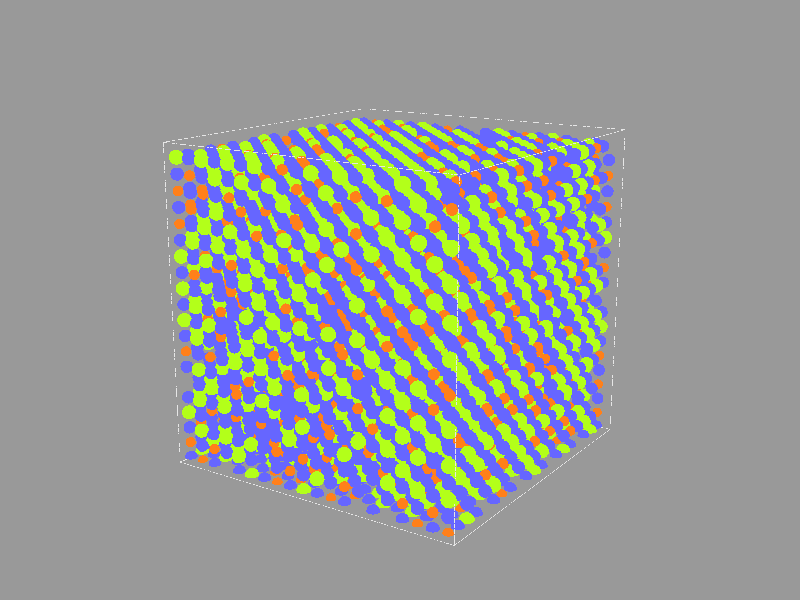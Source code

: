 #version 3.6;
#include "colors.inc"
#include "textures.inc"
#include "shapes.inc"
#include "glass.inc"
#include "metals.inc"

background {color White}

plane { <0,1,0>, -57.170 pigment{color <.6,.6,.6>} finish{ reflection {.2} ambient .5 diffuse .5 metallic }}

camera { location <342.42,114.14,228.28> look_at <-2.90,-2.61,-3.04> right x*image_width/image_height/2 up y/2 }

// add lights
light_source { <0,200,400> color White area_light <200,0,0>, <0,0,200>, 99, 99 adaptive 1 jitter }
light_source { <400,200,0> color White area_light <200,0,0>, <0,0,200>, 99, 99 adaptive 1 jitter }


// add the atoms
sphere{ <.00,.00,.00>, 2.49 pigment { color <.70,1.00,.10> } finish { phong .5 } }
sphere{ <5.71,.00,.00>, 2.21 pigment { color <.40,.40,1.00> } finish { phong .5 } }
sphere{ <5.71,.00,5.71>, 2.49 pigment { color <.70,1.00,.10> } finish { phong .5 } }
sphere{ <.00,.00,5.71>, 2.21 pigment { color <.40,.40,1.00> } finish { phong .5 } }
sphere{ <.00,5.71,5.71>, 2.49 pigment { color <.70,1.00,.10> } finish { phong .5 } }
sphere{ <5.71,5.71,5.71>, 2.21 pigment { color <.40,.40,1.00> } finish { phong .5 } }
sphere{ <5.71,5.71,.00>, 2.49 pigment { color <.70,1.00,.10> } finish { phong .5 } }
sphere{ <.00,5.71,.00>, 2.21 pigment { color <.40,.40,1.00> } finish { phong .5 } }
sphere{ <11.41,.00,.00>, 2.49 pigment { color <.70,1.00,.10> } finish { phong .5 } }
sphere{ <17.12,.00,.00>, 2.21 pigment { color <.40,.40,1.00> } finish { phong .5 } }
sphere{ <17.12,.00,5.71>, 1.79 pigment { color <1.00,.50,.10> } finish { phong .5 } }
sphere{ <11.41,.00,5.71>, 2.21 pigment { color <.40,.40,1.00> } finish { phong .5 } }
sphere{ <17.12,5.71,5.71>, 2.21 pigment { color <.40,.40,1.00> } finish { phong .5 } }
sphere{ <17.12,5.71,.00>, 1.79 pigment { color <1.00,.50,.10> } finish { phong .5 } }
sphere{ <11.41,5.71,.00>, 2.21 pigment { color <.40,.40,1.00> } finish { phong .5 } }
sphere{ <22.83,.00,.00>, 1.79 pigment { color <1.00,.50,.10> } finish { phong .5 } }
sphere{ <28.53,.00,.00>, 2.21 pigment { color <.40,.40,1.00> } finish { phong .5 } }
sphere{ <28.53,.00,5.71>, 2.49 pigment { color <.70,1.00,.10> } finish { phong .5 } }
sphere{ <22.83,.00,5.71>, 2.21 pigment { color <.40,.40,1.00> } finish { phong .5 } }
sphere{ <28.53,5.71,5.71>, 2.21 pigment { color <.40,.40,1.00> } finish { phong .5 } }
sphere{ <28.53,5.71,.00>, 2.49 pigment { color <.70,1.00,.10> } finish { phong .5 } }
sphere{ <22.83,5.71,.00>, 2.21 pigment { color <.40,.40,1.00> } finish { phong .5 } }
sphere{ <34.24,.00,.00>, 1.79 pigment { color <1.00,.50,.10> } finish { phong .5 } }
sphere{ <39.95,.00,.00>, 2.21 pigment { color <.40,.40,1.00> } finish { phong .5 } }
sphere{ <39.95,.00,5.71>, 1.79 pigment { color <1.00,.50,.10> } finish { phong .5 } }
sphere{ <34.24,.00,5.71>, 2.21 pigment { color <.40,.40,1.00> } finish { phong .5 } }
sphere{ <34.24,5.71,5.71>, 2.49 pigment { color <.70,1.00,.10> } finish { phong .5 } }
sphere{ <39.95,5.71,5.71>, 2.21 pigment { color <.40,.40,1.00> } finish { phong .5 } }
sphere{ <34.24,5.71,.00>, 2.21 pigment { color <.40,.40,1.00> } finish { phong .5 } }
sphere{ <45.66,.00,.00>, 1.79 pigment { color <1.00,.50,.10> } finish { phong .5 } }
sphere{ <51.36,.00,.00>, 2.21 pigment { color <.40,.40,1.00> } finish { phong .5 } }
sphere{ <51.36,.00,5.71>, 2.49 pigment { color <.70,1.00,.10> } finish { phong .5 } }
sphere{ <45.66,.00,5.71>, 2.21 pigment { color <.40,.40,1.00> } finish { phong .5 } }
sphere{ <51.36,5.71,5.71>, 2.21 pigment { color <.40,.40,1.00> } finish { phong .5 } }
sphere{ <45.66,5.71,.00>, 2.21 pigment { color <.40,.40,1.00> } finish { phong .5 } }
sphere{ <-57.07,.00,.00>, 1.79 pigment { color <1.00,.50,.10> } finish { phong .5 } }
sphere{ <-51.36,.00,.00>, 2.21 pigment { color <.40,.40,1.00> } finish { phong .5 } }
sphere{ <-51.36,.00,5.71>, 2.49 pigment { color <.70,1.00,.10> } finish { phong .5 } }
sphere{ <-57.07,.00,5.71>, 2.21 pigment { color <.40,.40,1.00> } finish { phong .5 } }
sphere{ <-57.07,5.71,5.71>, 2.49 pigment { color <.70,1.00,.10> } finish { phong .5 } }
sphere{ <-51.36,5.71,5.71>, 2.21 pigment { color <.40,.40,1.00> } finish { phong .5 } }
sphere{ <-51.36,5.71,.00>, 2.49 pigment { color <.70,1.00,.10> } finish { phong .5 } }
sphere{ <-57.07,5.71,.00>, 2.21 pigment { color <.40,.40,1.00> } finish { phong .5 } }
sphere{ <-45.66,.00,.00>, 2.49 pigment { color <.70,1.00,.10> } finish { phong .5 } }
sphere{ <-39.95,.00,.00>, 2.21 pigment { color <.40,.40,1.00> } finish { phong .5 } }
sphere{ <-45.66,.00,5.71>, 2.21 pigment { color <.40,.40,1.00> } finish { phong .5 } }
sphere{ <-39.95,5.71,5.71>, 2.21 pigment { color <.40,.40,1.00> } finish { phong .5 } }
sphere{ <-39.95,5.71,.00>, 1.79 pigment { color <1.00,.50,.10> } finish { phong .5 } }
sphere{ <-45.66,5.71,.00>, 2.21 pigment { color <.40,.40,1.00> } finish { phong .5 } }
sphere{ <-34.24,.00,.00>, 1.79 pigment { color <1.00,.50,.10> } finish { phong .5 } }
sphere{ <-28.53,.00,.00>, 2.21 pigment { color <.40,.40,1.00> } finish { phong .5 } }
sphere{ <-28.53,.00,5.71>, 2.49 pigment { color <.70,1.00,.10> } finish { phong .5 } }
sphere{ <-34.24,.00,5.71>, 2.21 pigment { color <.40,.40,1.00> } finish { phong .5 } }
sphere{ <-34.24,5.71,5.71>, 2.49 pigment { color <.70,1.00,.10> } finish { phong .5 } }
sphere{ <-28.53,5.71,5.71>, 2.21 pigment { color <.40,.40,1.00> } finish { phong .5 } }
sphere{ <-28.53,5.71,.00>, 1.79 pigment { color <1.00,.50,.10> } finish { phong .5 } }
sphere{ <-34.24,5.71,.00>, 2.21 pigment { color <.40,.40,1.00> } finish { phong .5 } }
sphere{ <-22.83,.00,.00>, 2.49 pigment { color <.70,1.00,.10> } finish { phong .5 } }
sphere{ <-17.12,.00,.00>, 2.21 pigment { color <.40,.40,1.00> } finish { phong .5 } }
sphere{ <-17.12,.00,5.71>, 2.49 pigment { color <.70,1.00,.10> } finish { phong .5 } }
sphere{ <-22.83,.00,5.71>, 2.21 pigment { color <.40,.40,1.00> } finish { phong .5 } }
sphere{ <-22.83,5.71,5.71>, 2.49 pigment { color <.70,1.00,.10> } finish { phong .5 } }
sphere{ <-17.12,5.71,5.71>, 2.21 pigment { color <.40,.40,1.00> } finish { phong .5 } }
sphere{ <-17.12,5.71,.00>, 1.79 pigment { color <1.00,.50,.10> } finish { phong .5 } }
sphere{ <-22.83,5.71,.00>, 2.21 pigment { color <.40,.40,1.00> } finish { phong .5 } }
sphere{ <-5.71,.00,.00>, 2.21 pigment { color <.40,.40,1.00> } finish { phong .5 } }
sphere{ <-11.41,.00,5.71>, 2.21 pigment { color <.40,.40,1.00> } finish { phong .5 } }
sphere{ <-11.41,5.71,5.71>, 2.49 pigment { color <.70,1.00,.10> } finish { phong .5 } }
sphere{ <-5.71,5.71,5.71>, 2.21 pigment { color <.40,.40,1.00> } finish { phong .5 } }
sphere{ <-5.71,5.71,.00>, 2.49 pigment { color <.70,1.00,.10> } finish { phong .5 } }
sphere{ <-11.41,5.71,.00>, 2.21 pigment { color <.40,.40,1.00> } finish { phong .5 } }
sphere{ <5.71,.00,11.41>, 2.21 pigment { color <.40,.40,1.00> } finish { phong .5 } }
sphere{ <5.71,.00,17.12>, 2.49 pigment { color <.70,1.00,.10> } finish { phong .5 } }
sphere{ <.00,.00,17.12>, 2.21 pigment { color <.40,.40,1.00> } finish { phong .5 } }
sphere{ <.00,5.71,17.12>, 2.49 pigment { color <.70,1.00,.10> } finish { phong .5 } }
sphere{ <5.71,5.71,17.12>, 2.21 pigment { color <.40,.40,1.00> } finish { phong .5 } }
sphere{ <.00,5.71,11.41>, 2.21 pigment { color <.40,.40,1.00> } finish { phong .5 } }
sphere{ <17.12,.00,11.41>, 2.21 pigment { color <.40,.40,1.00> } finish { phong .5 } }
sphere{ <17.12,.00,17.12>, 2.49 pigment { color <.70,1.00,.10> } finish { phong .5 } }
sphere{ <11.41,.00,17.12>, 2.21 pigment { color <.40,.40,1.00> } finish { phong .5 } }
sphere{ <11.41,5.71,17.12>, 1.79 pigment { color <1.00,.50,.10> } finish { phong .5 } }
sphere{ <17.12,5.71,17.12>, 2.21 pigment { color <.40,.40,1.00> } finish { phong .5 } }
sphere{ <17.12,5.71,11.41>, 1.79 pigment { color <1.00,.50,.10> } finish { phong .5 } }
sphere{ <11.41,5.71,11.41>, 2.21 pigment { color <.40,.40,1.00> } finish { phong .5 } }
sphere{ <22.83,.00,11.41>, 2.49 pigment { color <.70,1.00,.10> } finish { phong .5 } }
sphere{ <28.53,.00,11.41>, 2.21 pigment { color <.40,.40,1.00> } finish { phong .5 } }
sphere{ <28.53,.00,17.12>, 2.49 pigment { color <.70,1.00,.10> } finish { phong .5 } }
sphere{ <22.83,.00,17.12>, 2.21 pigment { color <.40,.40,1.00> } finish { phong .5 } }
sphere{ <22.83,5.71,17.12>, 2.49 pigment { color <.70,1.00,.10> } finish { phong .5 } }
sphere{ <28.53,5.71,17.12>, 2.21 pigment { color <.40,.40,1.00> } finish { phong .5 } }
sphere{ <28.53,5.71,11.41>, 2.49 pigment { color <.70,1.00,.10> } finish { phong .5 } }
sphere{ <22.83,5.71,11.41>, 2.21 pigment { color <.40,.40,1.00> } finish { phong .5 } }
sphere{ <34.24,.00,11.41>, 2.49 pigment { color <.70,1.00,.10> } finish { phong .5 } }
sphere{ <39.95,.00,11.41>, 2.21 pigment { color <.40,.40,1.00> } finish { phong .5 } }
sphere{ <39.95,.00,17.12>, 1.79 pigment { color <1.00,.50,.10> } finish { phong .5 } }
sphere{ <34.24,.00,17.12>, 2.21 pigment { color <.40,.40,1.00> } finish { phong .5 } }
sphere{ <34.24,5.71,17.12>, 2.49 pigment { color <.70,1.00,.10> } finish { phong .5 } }
sphere{ <39.95,5.71,17.12>, 2.21 pigment { color <.40,.40,1.00> } finish { phong .5 } }
sphere{ <39.95,5.71,11.41>, 1.79 pigment { color <1.00,.50,.10> } finish { phong .5 } }
sphere{ <34.24,5.71,11.41>, 2.21 pigment { color <.40,.40,1.00> } finish { phong .5 } }
sphere{ <51.36,.00,11.41>, 2.21 pigment { color <.40,.40,1.00> } finish { phong .5 } }
sphere{ <51.36,.00,17.12>, 2.49 pigment { color <.70,1.00,.10> } finish { phong .5 } }
sphere{ <45.66,.00,17.12>, 2.21 pigment { color <.40,.40,1.00> } finish { phong .5 } }
sphere{ <51.36,5.71,17.12>, 2.21 pigment { color <.40,.40,1.00> } finish { phong .5 } }
sphere{ <45.66,5.71,11.41>, 2.21 pigment { color <.40,.40,1.00> } finish { phong .5 } }
sphere{ <-51.36,.00,11.41>, 2.21 pigment { color <.40,.40,1.00> } finish { phong .5 } }
sphere{ <-51.36,.00,17.12>, 1.79 pigment { color <1.00,.50,.10> } finish { phong .5 } }
sphere{ <-57.07,.00,17.12>, 2.21 pigment { color <.40,.40,1.00> } finish { phong .5 } }
sphere{ <-57.07,5.71,17.12>, 1.79 pigment { color <1.00,.50,.10> } finish { phong .5 } }
sphere{ <-51.36,5.71,17.12>, 2.21 pigment { color <.40,.40,1.00> } finish { phong .5 } }
sphere{ <-51.36,5.71,11.41>, 2.49 pigment { color <.70,1.00,.10> } finish { phong .5 } }
sphere{ <-57.07,5.71,11.41>, 2.21 pigment { color <.40,.40,1.00> } finish { phong .5 } }
sphere{ <-45.66,.00,11.41>, 1.79 pigment { color <1.00,.50,.10> } finish { phong .5 } }
sphere{ <-39.95,.00,11.41>, 2.21 pigment { color <.40,.40,1.00> } finish { phong .5 } }
sphere{ <-45.66,.00,17.12>, 2.21 pigment { color <.40,.40,1.00> } finish { phong .5 } }
sphere{ <-45.66,5.71,17.12>, 1.79 pigment { color <1.00,.50,.10> } finish { phong .5 } }
sphere{ <-39.95,5.71,17.12>, 2.21 pigment { color <.40,.40,1.00> } finish { phong .5 } }
sphere{ <-45.66,5.71,11.41>, 2.21 pigment { color <.40,.40,1.00> } finish { phong .5 } }
sphere{ <-34.24,.00,11.41>, 1.79 pigment { color <1.00,.50,.10> } finish { phong .5 } }
sphere{ <-28.53,.00,11.41>, 2.21 pigment { color <.40,.40,1.00> } finish { phong .5 } }
sphere{ <-34.24,.00,17.12>, 2.21 pigment { color <.40,.40,1.00> } finish { phong .5 } }
sphere{ <-34.24,5.71,17.12>, 1.79 pigment { color <1.00,.50,.10> } finish { phong .5 } }
sphere{ <-28.53,5.71,17.12>, 2.21 pigment { color <.40,.40,1.00> } finish { phong .5 } }
sphere{ <-28.53,5.71,11.41>, 2.49 pigment { color <.70,1.00,.10> } finish { phong .5 } }
sphere{ <-34.24,5.71,11.41>, 2.21 pigment { color <.40,.40,1.00> } finish { phong .5 } }
sphere{ <-22.83,.00,11.41>, 1.79 pigment { color <1.00,.50,.10> } finish { phong .5 } }
sphere{ <-17.12,.00,11.41>, 2.21 pigment { color <.40,.40,1.00> } finish { phong .5 } }
sphere{ <-17.12,.00,17.12>, 1.79 pigment { color <1.00,.50,.10> } finish { phong .5 } }
sphere{ <-22.83,.00,17.12>, 2.21 pigment { color <.40,.40,1.00> } finish { phong .5 } }
sphere{ <-22.83,5.71,17.12>, 2.49 pigment { color <.70,1.00,.10> } finish { phong .5 } }
sphere{ <-17.12,5.71,17.12>, 2.21 pigment { color <.40,.40,1.00> } finish { phong .5 } }
sphere{ <-17.12,5.71,11.41>, 2.49 pigment { color <.70,1.00,.10> } finish { phong .5 } }
sphere{ <-22.83,5.71,11.41>, 2.21 pigment { color <.40,.40,1.00> } finish { phong .5 } }
sphere{ <-11.41,.00,11.41>, 2.49 pigment { color <.70,1.00,.10> } finish { phong .5 } }
sphere{ <-5.71,.00,11.41>, 2.21 pigment { color <.40,.40,1.00> } finish { phong .5 } }
sphere{ <-11.41,.00,17.12>, 2.21 pigment { color <.40,.40,1.00> } finish { phong .5 } }
sphere{ <-11.41,5.71,17.12>, 2.49 pigment { color <.70,1.00,.10> } finish { phong .5 } }
sphere{ <-5.71,5.71,17.12>, 2.21 pigment { color <.40,.40,1.00> } finish { phong .5 } }
sphere{ <-11.41,5.71,11.41>, 2.21 pigment { color <.40,.40,1.00> } finish { phong .5 } }
sphere{ <.00,.00,22.83>, 2.49 pigment { color <.70,1.00,.10> } finish { phong .5 } }
sphere{ <5.71,.00,22.83>, 2.21 pigment { color <.40,.40,1.00> } finish { phong .5 } }
sphere{ <5.71,.00,28.53>, 2.49 pigment { color <.70,1.00,.10> } finish { phong .5 } }
sphere{ <.00,.00,28.53>, 2.21 pigment { color <.40,.40,1.00> } finish { phong .5 } }
sphere{ <.00,5.71,28.53>, 2.49 pigment { color <.70,1.00,.10> } finish { phong .5 } }
sphere{ <5.71,5.71,28.53>, 2.21 pigment { color <.40,.40,1.00> } finish { phong .5 } }
sphere{ <.00,5.71,22.83>, 2.21 pigment { color <.40,.40,1.00> } finish { phong .5 } }
sphere{ <11.41,.00,22.83>, 1.79 pigment { color <1.00,.50,.10> } finish { phong .5 } }
sphere{ <17.12,.00,22.83>, 2.21 pigment { color <.40,.40,1.00> } finish { phong .5 } }
sphere{ <17.12,.00,28.53>, 2.49 pigment { color <.70,1.00,.10> } finish { phong .5 } }
sphere{ <11.41,.00,28.53>, 2.21 pigment { color <.40,.40,1.00> } finish { phong .5 } }
sphere{ <17.12,5.71,28.53>, 2.21 pigment { color <.40,.40,1.00> } finish { phong .5 } }
sphere{ <17.12,5.71,22.83>, 1.79 pigment { color <1.00,.50,.10> } finish { phong .5 } }
sphere{ <11.41,5.71,22.83>, 2.21 pigment { color <.40,.40,1.00> } finish { phong .5 } }
sphere{ <28.53,.00,22.83>, 2.21 pigment { color <.40,.40,1.00> } finish { phong .5 } }
sphere{ <22.83,.00,28.53>, 2.21 pigment { color <.40,.40,1.00> } finish { phong .5 } }
sphere{ <22.83,5.71,28.53>, 1.79 pigment { color <1.00,.50,.10> } finish { phong .5 } }
sphere{ <28.53,5.71,28.53>, 2.21 pigment { color <.40,.40,1.00> } finish { phong .5 } }
sphere{ <22.83,5.71,22.83>, 2.21 pigment { color <.40,.40,1.00> } finish { phong .5 } }
sphere{ <39.95,.00,22.83>, 2.21 pigment { color <.40,.40,1.00> } finish { phong .5 } }
sphere{ <39.95,.00,28.53>, 1.79 pigment { color <1.00,.50,.10> } finish { phong .5 } }
sphere{ <34.24,.00,28.53>, 2.21 pigment { color <.40,.40,1.00> } finish { phong .5 } }
sphere{ <34.24,5.71,28.53>, 1.79 pigment { color <1.00,.50,.10> } finish { phong .5 } }
sphere{ <39.95,5.71,28.53>, 2.21 pigment { color <.40,.40,1.00> } finish { phong .5 } }
sphere{ <39.95,5.71,22.83>, 1.79 pigment { color <1.00,.50,.10> } finish { phong .5 } }
sphere{ <34.24,5.71,22.83>, 2.21 pigment { color <.40,.40,1.00> } finish { phong .5 } }
sphere{ <45.66,.00,22.83>, 2.49 pigment { color <.70,1.00,.10> } finish { phong .5 } }
sphere{ <51.36,.00,22.83>, 2.21 pigment { color <.40,.40,1.00> } finish { phong .5 } }
sphere{ <51.36,.00,28.53>, 1.79 pigment { color <1.00,.50,.10> } finish { phong .5 } }
sphere{ <45.66,.00,28.53>, 2.21 pigment { color <.40,.40,1.00> } finish { phong .5 } }
sphere{ <51.36,5.71,28.53>, 2.21 pigment { color <.40,.40,1.00> } finish { phong .5 } }
sphere{ <45.66,5.71,22.83>, 2.21 pigment { color <.40,.40,1.00> } finish { phong .5 } }
sphere{ <-57.07,.00,22.83>, 2.49 pigment { color <.70,1.00,.10> } finish { phong .5 } }
sphere{ <-51.36,.00,22.83>, 2.21 pigment { color <.40,.40,1.00> } finish { phong .5 } }
sphere{ <-57.07,.00,28.53>, 2.21 pigment { color <.40,.40,1.00> } finish { phong .5 } }
sphere{ <-51.36,5.71,28.53>, 2.21 pigment { color <.40,.40,1.00> } finish { phong .5 } }
sphere{ <-57.07,5.71,22.83>, 2.21 pigment { color <.40,.40,1.00> } finish { phong .5 } }
sphere{ <-45.66,.00,22.83>, 1.79 pigment { color <1.00,.50,.10> } finish { phong .5 } }
sphere{ <-39.95,.00,22.83>, 2.21 pigment { color <.40,.40,1.00> } finish { phong .5 } }
sphere{ <-39.95,.00,28.53>, 2.49 pigment { color <.70,1.00,.10> } finish { phong .5 } }
sphere{ <-45.66,.00,28.53>, 2.21 pigment { color <.40,.40,1.00> } finish { phong .5 } }
sphere{ <-45.66,5.71,28.53>, 2.49 pigment { color <.70,1.00,.10> } finish { phong .5 } }
sphere{ <-39.95,5.71,28.53>, 2.21 pigment { color <.40,.40,1.00> } finish { phong .5 } }
sphere{ <-45.66,5.71,22.83>, 2.21 pigment { color <.40,.40,1.00> } finish { phong .5 } }
sphere{ <-34.24,.00,22.83>, 2.49 pigment { color <.70,1.00,.10> } finish { phong .5 } }
sphere{ <-28.53,.00,22.83>, 2.21 pigment { color <.40,.40,1.00> } finish { phong .5 } }
sphere{ <-34.24,.00,28.53>, 2.21 pigment { color <.40,.40,1.00> } finish { phong .5 } }
sphere{ <-34.24,5.71,28.53>, 2.49 pigment { color <.70,1.00,.10> } finish { phong .5 } }
sphere{ <-28.53,5.71,28.53>, 2.21 pigment { color <.40,.40,1.00> } finish { phong .5 } }
sphere{ <-28.53,5.71,22.83>, 2.49 pigment { color <.70,1.00,.10> } finish { phong .5 } }
sphere{ <-34.24,5.71,22.83>, 2.21 pigment { color <.40,.40,1.00> } finish { phong .5 } }
sphere{ <-22.83,.00,22.83>, 2.49 pigment { color <.70,1.00,.10> } finish { phong .5 } }
sphere{ <-17.12,.00,22.83>, 2.21 pigment { color <.40,.40,1.00> } finish { phong .5 } }
sphere{ <-22.83,.00,28.53>, 2.21 pigment { color <.40,.40,1.00> } finish { phong .5 } }
sphere{ <-22.83,5.71,28.53>, 2.49 pigment { color <.70,1.00,.10> } finish { phong .5 } }
sphere{ <-17.12,5.71,28.53>, 2.21 pigment { color <.40,.40,1.00> } finish { phong .5 } }
sphere{ <-22.83,5.71,22.83>, 2.21 pigment { color <.40,.40,1.00> } finish { phong .5 } }
sphere{ <-11.41,.00,22.83>, 2.49 pigment { color <.70,1.00,.10> } finish { phong .5 } }
sphere{ <-5.71,.00,22.83>, 2.21 pigment { color <.40,.40,1.00> } finish { phong .5 } }
sphere{ <-11.41,.00,28.53>, 2.21 pigment { color <.40,.40,1.00> } finish { phong .5 } }
sphere{ <-11.41,5.71,28.53>, 2.49 pigment { color <.70,1.00,.10> } finish { phong .5 } }
sphere{ <-5.71,5.71,28.53>, 2.21 pigment { color <.40,.40,1.00> } finish { phong .5 } }
sphere{ <-11.41,5.71,22.83>, 2.21 pigment { color <.40,.40,1.00> } finish { phong .5 } }
sphere{ <.00,.00,34.24>, 1.79 pigment { color <1.00,.50,.10> } finish { phong .5 } }
sphere{ <5.71,.00,34.24>, 2.21 pigment { color <.40,.40,1.00> } finish { phong .5 } }
sphere{ <5.71,.00,39.95>, 1.79 pigment { color <1.00,.50,.10> } finish { phong .5 } }
sphere{ <.00,.00,39.95>, 2.21 pigment { color <.40,.40,1.00> } finish { phong .5 } }
sphere{ <.00,5.71,39.95>, 1.79 pigment { color <1.00,.50,.10> } finish { phong .5 } }
sphere{ <5.71,5.71,39.95>, 2.21 pigment { color <.40,.40,1.00> } finish { phong .5 } }
sphere{ <.00,5.71,34.24>, 2.21 pigment { color <.40,.40,1.00> } finish { phong .5 } }
sphere{ <17.12,.00,34.24>, 2.21 pigment { color <.40,.40,1.00> } finish { phong .5 } }
sphere{ <17.12,.00,39.95>, 2.49 pigment { color <.70,1.00,.10> } finish { phong .5 } }
sphere{ <11.41,.00,39.95>, 2.21 pigment { color <.40,.40,1.00> } finish { phong .5 } }
sphere{ <11.41,5.71,39.95>, 2.49 pigment { color <.70,1.00,.10> } finish { phong .5 } }
sphere{ <17.12,5.71,39.95>, 2.21 pigment { color <.40,.40,1.00> } finish { phong .5 } }
sphere{ <17.12,5.71,34.24>, 1.79 pigment { color <1.00,.50,.10> } finish { phong .5 } }
sphere{ <11.41,5.71,34.24>, 2.21 pigment { color <.40,.40,1.00> } finish { phong .5 } }
sphere{ <22.83,.00,34.24>, 2.49 pigment { color <.70,1.00,.10> } finish { phong .5 } }
sphere{ <28.53,.00,34.24>, 2.21 pigment { color <.40,.40,1.00> } finish { phong .5 } }
sphere{ <22.83,.00,39.95>, 2.21 pigment { color <.40,.40,1.00> } finish { phong .5 } }
sphere{ <22.83,5.71,39.95>, 2.49 pigment { color <.70,1.00,.10> } finish { phong .5 } }
sphere{ <28.53,5.71,39.95>, 2.21 pigment { color <.40,.40,1.00> } finish { phong .5 } }
sphere{ <22.83,5.71,34.24>, 2.21 pigment { color <.40,.40,1.00> } finish { phong .5 } }
sphere{ <39.95,.00,34.24>, 2.21 pigment { color <.40,.40,1.00> } finish { phong .5 } }
sphere{ <39.95,.00,39.95>, 2.49 pigment { color <.70,1.00,.10> } finish { phong .5 } }
sphere{ <34.24,.00,39.95>, 2.21 pigment { color <.40,.40,1.00> } finish { phong .5 } }
sphere{ <34.24,5.71,39.95>, 1.79 pigment { color <1.00,.50,.10> } finish { phong .5 } }
sphere{ <39.95,5.71,39.95>, 2.21 pigment { color <.40,.40,1.00> } finish { phong .5 } }
sphere{ <39.95,5.71,34.24>, 1.79 pigment { color <1.00,.50,.10> } finish { phong .5 } }
sphere{ <34.24,5.71,34.24>, 2.21 pigment { color <.40,.40,1.00> } finish { phong .5 } }
sphere{ <45.66,.00,34.24>, 1.79 pigment { color <1.00,.50,.10> } finish { phong .5 } }
sphere{ <51.36,.00,34.24>, 2.21 pigment { color <.40,.40,1.00> } finish { phong .5 } }
sphere{ <45.66,.00,39.95>, 2.21 pigment { color <.40,.40,1.00> } finish { phong .5 } }
sphere{ <45.66,5.71,39.95>, 1.79 pigment { color <1.00,.50,.10> } finish { phong .5 } }
sphere{ <51.36,5.71,39.95>, 2.21 pigment { color <.40,.40,1.00> } finish { phong .5 } }
sphere{ <51.36,5.71,34.24>, 1.79 pigment { color <1.00,.50,.10> } finish { phong .5 } }
sphere{ <45.66,5.71,34.24>, 2.21 pigment { color <.40,.40,1.00> } finish { phong .5 } }
sphere{ <-57.07,.00,34.24>, 2.49 pigment { color <.70,1.00,.10> } finish { phong .5 } }
sphere{ <-51.36,.00,34.24>, 2.21 pigment { color <.40,.40,1.00> } finish { phong .5 } }
sphere{ <-51.36,.00,39.95>, 2.49 pigment { color <.70,1.00,.10> } finish { phong .5 } }
sphere{ <-57.07,.00,39.95>, 2.21 pigment { color <.40,.40,1.00> } finish { phong .5 } }
sphere{ <-57.07,5.71,39.95>, 2.49 pigment { color <.70,1.00,.10> } finish { phong .5 } }
sphere{ <-51.36,5.71,39.95>, 2.21 pigment { color <.40,.40,1.00> } finish { phong .5 } }
sphere{ <-51.36,5.71,34.24>, 2.49 pigment { color <.70,1.00,.10> } finish { phong .5 } }
sphere{ <-57.07,5.71,34.24>, 2.21 pigment { color <.40,.40,1.00> } finish { phong .5 } }
sphere{ <-45.66,.00,34.24>, 2.49 pigment { color <.70,1.00,.10> } finish { phong .5 } }
sphere{ <-39.95,.00,34.24>, 2.21 pigment { color <.40,.40,1.00> } finish { phong .5 } }
sphere{ <-39.95,.00,39.95>, 2.49 pigment { color <.70,1.00,.10> } finish { phong .5 } }
sphere{ <-45.66,.00,39.95>, 2.21 pigment { color <.40,.40,1.00> } finish { phong .5 } }
sphere{ <-45.66,5.71,39.95>, 2.49 pigment { color <.70,1.00,.10> } finish { phong .5 } }
sphere{ <-39.95,5.71,39.95>, 2.21 pigment { color <.40,.40,1.00> } finish { phong .5 } }
sphere{ <-39.95,5.71,34.24>, 2.49 pigment { color <.70,1.00,.10> } finish { phong .5 } }
sphere{ <-45.66,5.71,34.24>, 2.21 pigment { color <.40,.40,1.00> } finish { phong .5 } }
sphere{ <-34.24,.00,34.24>, 2.49 pigment { color <.70,1.00,.10> } finish { phong .5 } }
sphere{ <-28.53,.00,34.24>, 2.21 pigment { color <.40,.40,1.00> } finish { phong .5 } }
sphere{ <-28.53,.00,39.95>, 2.49 pigment { color <.70,1.00,.10> } finish { phong .5 } }
sphere{ <-34.24,.00,39.95>, 2.21 pigment { color <.40,.40,1.00> } finish { phong .5 } }
sphere{ <-28.53,5.71,39.95>, 2.21 pigment { color <.40,.40,1.00> } finish { phong .5 } }
sphere{ <-28.53,5.71,34.24>, 2.49 pigment { color <.70,1.00,.10> } finish { phong .5 } }
sphere{ <-34.24,5.71,34.24>, 2.21 pigment { color <.40,.40,1.00> } finish { phong .5 } }
sphere{ <-17.12,.00,34.24>, 2.21 pigment { color <.40,.40,1.00> } finish { phong .5 } }
sphere{ <-17.12,.00,39.95>, 2.49 pigment { color <.70,1.00,.10> } finish { phong .5 } }
sphere{ <-22.83,.00,39.95>, 2.21 pigment { color <.40,.40,1.00> } finish { phong .5 } }
sphere{ <-22.83,5.71,39.95>, 1.79 pigment { color <1.00,.50,.10> } finish { phong .5 } }
sphere{ <-17.12,5.71,39.95>, 2.21 pigment { color <.40,.40,1.00> } finish { phong .5 } }
sphere{ <-22.83,5.71,34.24>, 2.21 pigment { color <.40,.40,1.00> } finish { phong .5 } }
sphere{ <-11.41,.00,34.24>, 2.49 pigment { color <.70,1.00,.10> } finish { phong .5 } }
sphere{ <-5.71,.00,34.24>, 2.21 pigment { color <.40,.40,1.00> } finish { phong .5 } }
sphere{ <-11.41,.00,39.95>, 2.21 pigment { color <.40,.40,1.00> } finish { phong .5 } }
sphere{ <-11.41,5.71,39.95>, 2.49 pigment { color <.70,1.00,.10> } finish { phong .5 } }
sphere{ <-5.71,5.71,39.95>, 2.21 pigment { color <.40,.40,1.00> } finish { phong .5 } }
sphere{ <-5.71,5.71,34.24>, 2.49 pigment { color <.70,1.00,.10> } finish { phong .5 } }
sphere{ <-11.41,5.71,34.24>, 2.21 pigment { color <.40,.40,1.00> } finish { phong .5 } }
sphere{ <5.71,.00,45.66>, 2.21 pigment { color <.40,.40,1.00> } finish { phong .5 } }
sphere{ <5.71,.00,51.36>, 2.49 pigment { color <.70,1.00,.10> } finish { phong .5 } }
sphere{ <.00,.00,51.36>, 2.21 pigment { color <.40,.40,1.00> } finish { phong .5 } }
sphere{ <5.71,5.71,51.36>, 2.21 pigment { color <.40,.40,1.00> } finish { phong .5 } }
sphere{ <5.71,5.71,45.66>, 2.49 pigment { color <.70,1.00,.10> } finish { phong .5 } }
sphere{ <.00,5.71,45.66>, 2.21 pigment { color <.40,.40,1.00> } finish { phong .5 } }
sphere{ <17.12,.00,45.66>, 2.21 pigment { color <.40,.40,1.00> } finish { phong .5 } }
sphere{ <17.12,.00,51.36>, 1.79 pigment { color <1.00,.50,.10> } finish { phong .5 } }
sphere{ <11.41,.00,51.36>, 2.21 pigment { color <.40,.40,1.00> } finish { phong .5 } }
sphere{ <11.41,5.71,51.36>, 1.79 pigment { color <1.00,.50,.10> } finish { phong .5 } }
sphere{ <17.12,5.71,51.36>, 2.21 pigment { color <.40,.40,1.00> } finish { phong .5 } }
sphere{ <17.12,5.71,45.66>, 1.79 pigment { color <1.00,.50,.10> } finish { phong .5 } }
sphere{ <11.41,5.71,45.66>, 2.21 pigment { color <.40,.40,1.00> } finish { phong .5 } }
sphere{ <22.83,.00,45.66>, 2.49 pigment { color <.70,1.00,.10> } finish { phong .5 } }
sphere{ <28.53,.00,45.66>, 2.21 pigment { color <.40,.40,1.00> } finish { phong .5 } }
sphere{ <28.53,.00,51.36>, 2.49 pigment { color <.70,1.00,.10> } finish { phong .5 } }
sphere{ <22.83,.00,51.36>, 2.21 pigment { color <.40,.40,1.00> } finish { phong .5 } }
sphere{ <22.83,5.71,51.36>, 2.49 pigment { color <.70,1.00,.10> } finish { phong .5 } }
sphere{ <28.53,5.71,51.36>, 2.21 pigment { color <.40,.40,1.00> } finish { phong .5 } }
sphere{ <28.53,5.71,45.66>, 1.79 pigment { color <1.00,.50,.10> } finish { phong .5 } }
sphere{ <22.83,5.71,45.66>, 2.21 pigment { color <.40,.40,1.00> } finish { phong .5 } }
sphere{ <34.24,.00,45.66>, 1.79 pigment { color <1.00,.50,.10> } finish { phong .5 } }
sphere{ <39.95,.00,45.66>, 2.21 pigment { color <.40,.40,1.00> } finish { phong .5 } }
sphere{ <39.95,.00,51.36>, 2.49 pigment { color <.70,1.00,.10> } finish { phong .5 } }
sphere{ <34.24,.00,51.36>, 2.21 pigment { color <.40,.40,1.00> } finish { phong .5 } }
sphere{ <34.24,5.71,51.36>, 2.49 pigment { color <.70,1.00,.10> } finish { phong .5 } }
sphere{ <39.95,5.71,51.36>, 2.21 pigment { color <.40,.40,1.00> } finish { phong .5 } }
sphere{ <39.95,5.71,45.66>, 2.49 pigment { color <.70,1.00,.10> } finish { phong .5 } }
sphere{ <34.24,5.71,45.66>, 2.21 pigment { color <.40,.40,1.00> } finish { phong .5 } }
sphere{ <51.36,.00,45.66>, 2.21 pigment { color <.40,.40,1.00> } finish { phong .5 } }
sphere{ <51.36,.00,51.36>, 2.49 pigment { color <.70,1.00,.10> } finish { phong .5 } }
sphere{ <45.66,.00,51.36>, 2.21 pigment { color <.40,.40,1.00> } finish { phong .5 } }
sphere{ <51.36,5.71,51.36>, 2.21 pigment { color <.40,.40,1.00> } finish { phong .5 } }
sphere{ <45.66,5.71,45.66>, 2.21 pigment { color <.40,.40,1.00> } finish { phong .5 } }
sphere{ <-57.07,.00,45.66>, 1.79 pigment { color <1.00,.50,.10> } finish { phong .5 } }
sphere{ <-51.36,.00,45.66>, 2.21 pigment { color <.40,.40,1.00> } finish { phong .5 } }
sphere{ <-51.36,.00,51.36>, 2.49 pigment { color <.70,1.00,.10> } finish { phong .5 } }
sphere{ <-57.07,.00,51.36>, 2.21 pigment { color <.40,.40,1.00> } finish { phong .5 } }
sphere{ <-57.07,5.71,51.36>, 1.79 pigment { color <1.00,.50,.10> } finish { phong .5 } }
sphere{ <-51.36,5.71,51.36>, 2.21 pigment { color <.40,.40,1.00> } finish { phong .5 } }
sphere{ <-51.36,5.71,45.66>, 1.79 pigment { color <1.00,.50,.10> } finish { phong .5 } }
sphere{ <-57.07,5.71,45.66>, 2.21 pigment { color <.40,.40,1.00> } finish { phong .5 } }
sphere{ <-39.95,.00,45.66>, 2.21 pigment { color <.40,.40,1.00> } finish { phong .5 } }
sphere{ <-39.95,.00,51.36>, 2.49 pigment { color <.70,1.00,.10> } finish { phong .5 } }
sphere{ <-45.66,.00,51.36>, 2.21 pigment { color <.40,.40,1.00> } finish { phong .5 } }
sphere{ <-45.66,5.71,51.36>, 2.49 pigment { color <.70,1.00,.10> } finish { phong .5 } }
sphere{ <-39.95,5.71,51.36>, 2.21 pigment { color <.40,.40,1.00> } finish { phong .5 } }
sphere{ <-39.95,5.71,45.66>, 2.49 pigment { color <.70,1.00,.10> } finish { phong .5 } }
sphere{ <-45.66,5.71,45.66>, 2.21 pigment { color <.40,.40,1.00> } finish { phong .5 } }
sphere{ <-34.24,.00,45.66>, 2.49 pigment { color <.70,1.00,.10> } finish { phong .5 } }
sphere{ <-28.53,.00,45.66>, 2.21 pigment { color <.40,.40,1.00> } finish { phong .5 } }
sphere{ <-28.53,.00,51.36>, 2.49 pigment { color <.70,1.00,.10> } finish { phong .5 } }
sphere{ <-34.24,.00,51.36>, 2.21 pigment { color <.40,.40,1.00> } finish { phong .5 } }
sphere{ <-34.24,5.71,51.36>, 1.79 pigment { color <1.00,.50,.10> } finish { phong .5 } }
sphere{ <-28.53,5.71,51.36>, 2.21 pigment { color <.40,.40,1.00> } finish { phong .5 } }
sphere{ <-28.53,5.71,45.66>, 2.49 pigment { color <.70,1.00,.10> } finish { phong .5 } }
sphere{ <-34.24,5.71,45.66>, 2.21 pigment { color <.40,.40,1.00> } finish { phong .5 } }
sphere{ <-22.83,.00,45.66>, 2.49 pigment { color <.70,1.00,.10> } finish { phong .5 } }
sphere{ <-17.12,.00,45.66>, 2.21 pigment { color <.40,.40,1.00> } finish { phong .5 } }
sphere{ <-22.83,.00,51.36>, 2.21 pigment { color <.40,.40,1.00> } finish { phong .5 } }
sphere{ <-22.83,5.71,51.36>, 2.49 pigment { color <.70,1.00,.10> } finish { phong .5 } }
sphere{ <-17.12,5.71,51.36>, 2.21 pigment { color <.40,.40,1.00> } finish { phong .5 } }
sphere{ <-17.12,5.71,45.66>, 1.79 pigment { color <1.00,.50,.10> } finish { phong .5 } }
sphere{ <-22.83,5.71,45.66>, 2.21 pigment { color <.40,.40,1.00> } finish { phong .5 } }
sphere{ <-11.41,.00,45.66>, 2.49 pigment { color <.70,1.00,.10> } finish { phong .5 } }
sphere{ <-5.71,.00,45.66>, 2.21 pigment { color <.40,.40,1.00> } finish { phong .5 } }
sphere{ <-11.41,.00,51.36>, 2.21 pigment { color <.40,.40,1.00> } finish { phong .5 } }
sphere{ <-11.41,5.71,51.36>, 1.79 pigment { color <1.00,.50,.10> } finish { phong .5 } }
sphere{ <-5.71,5.71,51.36>, 2.21 pigment { color <.40,.40,1.00> } finish { phong .5 } }
sphere{ <-5.71,5.71,45.66>, 2.49 pigment { color <.70,1.00,.10> } finish { phong .5 } }
sphere{ <-11.41,5.71,45.66>, 2.21 pigment { color <.40,.40,1.00> } finish { phong .5 } }
sphere{ <5.71,.00,-57.07>, 2.21 pigment { color <.40,.40,1.00> } finish { phong .5 } }
sphere{ <.00,.00,-51.36>, 2.21 pigment { color <.40,.40,1.00> } finish { phong .5 } }
sphere{ <.00,5.71,-51.36>, 1.79 pigment { color <1.00,.50,.10> } finish { phong .5 } }
sphere{ <5.71,5.71,-51.36>, 2.21 pigment { color <.40,.40,1.00> } finish { phong .5 } }
sphere{ <5.71,5.71,-57.07>, 2.49 pigment { color <.70,1.00,.10> } finish { phong .5 } }
sphere{ <.00,5.71,-57.07>, 2.21 pigment { color <.40,.40,1.00> } finish { phong .5 } }
sphere{ <17.12,.00,-57.07>, 2.21 pigment { color <.40,.40,1.00> } finish { phong .5 } }
sphere{ <17.12,.00,-51.36>, 2.49 pigment { color <.70,1.00,.10> } finish { phong .5 } }
sphere{ <11.41,.00,-51.36>, 2.21 pigment { color <.40,.40,1.00> } finish { phong .5 } }
sphere{ <11.41,5.71,-51.36>, 2.49 pigment { color <.70,1.00,.10> } finish { phong .5 } }
sphere{ <17.12,5.71,-51.36>, 2.21 pigment { color <.40,.40,1.00> } finish { phong .5 } }
sphere{ <11.41,5.71,-57.07>, 2.21 pigment { color <.40,.40,1.00> } finish { phong .5 } }
sphere{ <22.83,.00,-57.07>, 2.49 pigment { color <.70,1.00,.10> } finish { phong .5 } }
sphere{ <28.53,.00,-57.07>, 2.21 pigment { color <.40,.40,1.00> } finish { phong .5 } }
sphere{ <28.53,.00,-51.36>, 2.49 pigment { color <.70,1.00,.10> } finish { phong .5 } }
sphere{ <22.83,.00,-51.36>, 2.21 pigment { color <.40,.40,1.00> } finish { phong .5 } }
sphere{ <22.83,5.71,-51.36>, 2.49 pigment { color <.70,1.00,.10> } finish { phong .5 } }
sphere{ <28.53,5.71,-51.36>, 2.21 pigment { color <.40,.40,1.00> } finish { phong .5 } }
sphere{ <28.53,5.71,-57.07>, 2.49 pigment { color <.70,1.00,.10> } finish { phong .5 } }
sphere{ <22.83,5.71,-57.07>, 2.21 pigment { color <.40,.40,1.00> } finish { phong .5 } }
sphere{ <39.95,.00,-57.07>, 2.21 pigment { color <.40,.40,1.00> } finish { phong .5 } }
sphere{ <39.95,.00,-51.36>, 2.49 pigment { color <.70,1.00,.10> } finish { phong .5 } }
sphere{ <34.24,.00,-51.36>, 2.21 pigment { color <.40,.40,1.00> } finish { phong .5 } }
sphere{ <34.24,5.71,-51.36>, 1.79 pigment { color <1.00,.50,.10> } finish { phong .5 } }
sphere{ <39.95,5.71,-51.36>, 2.21 pigment { color <.40,.40,1.00> } finish { phong .5 } }
sphere{ <34.24,5.71,-57.07>, 2.21 pigment { color <.40,.40,1.00> } finish { phong .5 } }
sphere{ <45.66,.00,-57.07>, 2.49 pigment { color <.70,1.00,.10> } finish { phong .5 } }
sphere{ <51.36,.00,-57.07>, 2.21 pigment { color <.40,.40,1.00> } finish { phong .5 } }
sphere{ <51.36,.00,-51.36>, 2.49 pigment { color <.70,1.00,.10> } finish { phong .5 } }
sphere{ <45.66,.00,-51.36>, 2.21 pigment { color <.40,.40,1.00> } finish { phong .5 } }
sphere{ <45.66,5.71,-51.36>, 2.49 pigment { color <.70,1.00,.10> } finish { phong .5 } }
sphere{ <51.36,5.71,-51.36>, 2.21 pigment { color <.40,.40,1.00> } finish { phong .5 } }
sphere{ <51.36,5.71,-57.07>, 2.49 pigment { color <.70,1.00,.10> } finish { phong .5 } }
sphere{ <45.66,5.71,-57.07>, 2.21 pigment { color <.40,.40,1.00> } finish { phong .5 } }
sphere{ <-57.07,.00,-57.07>, 2.49 pigment { color <.70,1.00,.10> } finish { phong .5 } }
sphere{ <-51.36,.00,-57.07>, 2.21 pigment { color <.40,.40,1.00> } finish { phong .5 } }
sphere{ <-51.36,.00,-51.36>, 2.49 pigment { color <.70,1.00,.10> } finish { phong .5 } }
sphere{ <-57.07,.00,-51.36>, 2.21 pigment { color <.40,.40,1.00> } finish { phong .5 } }
sphere{ <-57.07,5.71,-51.36>, 2.49 pigment { color <.70,1.00,.10> } finish { phong .5 } }
sphere{ <-51.36,5.71,-51.36>, 2.21 pigment { color <.40,.40,1.00> } finish { phong .5 } }
sphere{ <-51.36,5.71,-57.07>, 1.79 pigment { color <1.00,.50,.10> } finish { phong .5 } }
sphere{ <-57.07,5.71,-57.07>, 2.21 pigment { color <.40,.40,1.00> } finish { phong .5 } }
sphere{ <-45.66,.00,-57.07>, 1.79 pigment { color <1.00,.50,.10> } finish { phong .5 } }
sphere{ <-39.95,.00,-57.07>, 2.21 pigment { color <.40,.40,1.00> } finish { phong .5 } }
sphere{ <-39.95,.00,-51.36>, 2.49 pigment { color <.70,1.00,.10> } finish { phong .5 } }
sphere{ <-45.66,.00,-51.36>, 2.21 pigment { color <.40,.40,1.00> } finish { phong .5 } }
sphere{ <-45.66,5.71,-51.36>, 1.79 pigment { color <1.00,.50,.10> } finish { phong .5 } }
sphere{ <-39.95,5.71,-51.36>, 2.21 pigment { color <.40,.40,1.00> } finish { phong .5 } }
sphere{ <-39.95,5.71,-57.07>, 2.49 pigment { color <.70,1.00,.10> } finish { phong .5 } }
sphere{ <-45.66,5.71,-57.07>, 2.21 pigment { color <.40,.40,1.00> } finish { phong .5 } }
sphere{ <-28.53,.00,-57.07>, 2.21 pigment { color <.40,.40,1.00> } finish { phong .5 } }
sphere{ <-34.24,.00,-51.36>, 2.21 pigment { color <.40,.40,1.00> } finish { phong .5 } }
sphere{ <-28.53,5.71,-51.36>, 2.21 pigment { color <.40,.40,1.00> } finish { phong .5 } }
sphere{ <-34.24,5.71,-57.07>, 2.21 pigment { color <.40,.40,1.00> } finish { phong .5 } }
sphere{ <-22.83,.00,-57.07>, 2.49 pigment { color <.70,1.00,.10> } finish { phong .5 } }
sphere{ <-17.12,.00,-57.07>, 2.21 pigment { color <.40,.40,1.00> } finish { phong .5 } }
sphere{ <-22.83,.00,-51.36>, 2.21 pigment { color <.40,.40,1.00> } finish { phong .5 } }
sphere{ <-17.12,5.71,-51.36>, 2.21 pigment { color <.40,.40,1.00> } finish { phong .5 } }
sphere{ <-17.12,5.71,-57.07>, 1.79 pigment { color <1.00,.50,.10> } finish { phong .5 } }
sphere{ <-22.83,5.71,-57.07>, 2.21 pigment { color <.40,.40,1.00> } finish { phong .5 } }
sphere{ <-11.41,.00,-57.07>, 2.49 pigment { color <.70,1.00,.10> } finish { phong .5 } }
sphere{ <-5.71,.00,-57.07>, 2.21 pigment { color <.40,.40,1.00> } finish { phong .5 } }
sphere{ <-5.71,.00,-51.36>, 1.79 pigment { color <1.00,.50,.10> } finish { phong .5 } }
sphere{ <-11.41,.00,-51.36>, 2.21 pigment { color <.40,.40,1.00> } finish { phong .5 } }
sphere{ <-11.41,5.71,-51.36>, 1.79 pigment { color <1.00,.50,.10> } finish { phong .5 } }
sphere{ <-5.71,5.71,-51.36>, 2.21 pigment { color <.40,.40,1.00> } finish { phong .5 } }
sphere{ <-11.41,5.71,-57.07>, 2.21 pigment { color <.40,.40,1.00> } finish { phong .5 } }
sphere{ <.00,.00,-45.66>, 2.49 pigment { color <.70,1.00,.10> } finish { phong .5 } }
sphere{ <5.71,.00,-45.66>, 2.21 pigment { color <.40,.40,1.00> } finish { phong .5 } }
sphere{ <5.71,.00,-39.95>, 1.79 pigment { color <1.00,.50,.10> } finish { phong .5 } }
sphere{ <.00,.00,-39.95>, 2.21 pigment { color <.40,.40,1.00> } finish { phong .5 } }
sphere{ <5.71,5.71,-39.95>, 2.21 pigment { color <.40,.40,1.00> } finish { phong .5 } }
sphere{ <5.71,5.71,-45.66>, 1.79 pigment { color <1.00,.50,.10> } finish { phong .5 } }
sphere{ <.00,5.71,-45.66>, 2.21 pigment { color <.40,.40,1.00> } finish { phong .5 } }
sphere{ <11.41,.00,-45.66>, 2.49 pigment { color <.70,1.00,.10> } finish { phong .5 } }
sphere{ <17.12,.00,-45.66>, 2.21 pigment { color <.40,.40,1.00> } finish { phong .5 } }
sphere{ <17.12,.00,-39.95>, 1.79 pigment { color <1.00,.50,.10> } finish { phong .5 } }
sphere{ <11.41,.00,-39.95>, 2.21 pigment { color <.40,.40,1.00> } finish { phong .5 } }
sphere{ <17.12,5.71,-39.95>, 2.21 pigment { color <.40,.40,1.00> } finish { phong .5 } }
sphere{ <17.12,5.71,-45.66>, 2.49 pigment { color <.70,1.00,.10> } finish { phong .5 } }
sphere{ <11.41,5.71,-45.66>, 2.21 pigment { color <.40,.40,1.00> } finish { phong .5 } }
sphere{ <28.53,.00,-45.66>, 2.21 pigment { color <.40,.40,1.00> } finish { phong .5 } }
sphere{ <22.83,.00,-39.95>, 2.21 pigment { color <.40,.40,1.00> } finish { phong .5 } }
sphere{ <22.83,5.71,-39.95>, 1.79 pigment { color <1.00,.50,.10> } finish { phong .5 } }
sphere{ <28.53,5.71,-39.95>, 2.21 pigment { color <.40,.40,1.00> } finish { phong .5 } }
sphere{ <28.53,5.71,-45.66>, 2.49 pigment { color <.70,1.00,.10> } finish { phong .5 } }
sphere{ <22.83,5.71,-45.66>, 2.21 pigment { color <.40,.40,1.00> } finish { phong .5 } }
sphere{ <34.24,.00,-45.66>, 1.79 pigment { color <1.00,.50,.10> } finish { phong .5 } }
sphere{ <39.95,.00,-45.66>, 2.21 pigment { color <.40,.40,1.00> } finish { phong .5 } }
sphere{ <39.95,.00,-39.95>, 1.79 pigment { color <1.00,.50,.10> } finish { phong .5 } }
sphere{ <34.24,.00,-39.95>, 2.21 pigment { color <.40,.40,1.00> } finish { phong .5 } }
sphere{ <39.95,5.71,-39.95>, 2.21 pigment { color <.40,.40,1.00> } finish { phong .5 } }
sphere{ <39.95,5.71,-45.66>, 1.79 pigment { color <1.00,.50,.10> } finish { phong .5 } }
sphere{ <34.24,5.71,-45.66>, 2.21 pigment { color <.40,.40,1.00> } finish { phong .5 } }
sphere{ <45.66,.00,-45.66>, 2.49 pigment { color <.70,1.00,.10> } finish { phong .5 } }
sphere{ <51.36,.00,-45.66>, 2.21 pigment { color <.40,.40,1.00> } finish { phong .5 } }
sphere{ <51.36,.00,-39.95>, 1.79 pigment { color <1.00,.50,.10> } finish { phong .5 } }
sphere{ <45.66,.00,-39.95>, 2.21 pigment { color <.40,.40,1.00> } finish { phong .5 } }
sphere{ <45.66,5.71,-39.95>, 1.79 pigment { color <1.00,.50,.10> } finish { phong .5 } }
sphere{ <51.36,5.71,-39.95>, 2.21 pigment { color <.40,.40,1.00> } finish { phong .5 } }
sphere{ <45.66,5.71,-45.66>, 2.21 pigment { color <.40,.40,1.00> } finish { phong .5 } }
sphere{ <-51.36,.00,-45.66>, 2.21 pigment { color <.40,.40,1.00> } finish { phong .5 } }
sphere{ <-51.36,.00,-39.95>, 2.49 pigment { color <.70,1.00,.10> } finish { phong .5 } }
sphere{ <-57.07,.00,-39.95>, 2.21 pigment { color <.40,.40,1.00> } finish { phong .5 } }
sphere{ <-57.07,5.71,-39.95>, 2.49 pigment { color <.70,1.00,.10> } finish { phong .5 } }
sphere{ <-51.36,5.71,-39.95>, 2.21 pigment { color <.40,.40,1.00> } finish { phong .5 } }
sphere{ <-57.07,5.71,-45.66>, 2.21 pigment { color <.40,.40,1.00> } finish { phong .5 } }
sphere{ <-39.95,.00,-45.66>, 2.21 pigment { color <.40,.40,1.00> } finish { phong .5 } }
sphere{ <-39.95,.00,-39.95>, 2.49 pigment { color <.70,1.00,.10> } finish { phong .5 } }
sphere{ <-45.66,.00,-39.95>, 2.21 pigment { color <.40,.40,1.00> } finish { phong .5 } }
sphere{ <-45.66,5.71,-39.95>, 2.49 pigment { color <.70,1.00,.10> } finish { phong .5 } }
sphere{ <-39.95,5.71,-39.95>, 2.21 pigment { color <.40,.40,1.00> } finish { phong .5 } }
sphere{ <-39.95,5.71,-45.66>, 1.79 pigment { color <1.00,.50,.10> } finish { phong .5 } }
sphere{ <-45.66,5.71,-45.66>, 2.21 pigment { color <.40,.40,1.00> } finish { phong .5 } }
sphere{ <-34.24,.00,-45.66>, 2.49 pigment { color <.70,1.00,.10> } finish { phong .5 } }
sphere{ <-28.53,.00,-45.66>, 2.21 pigment { color <.40,.40,1.00> } finish { phong .5 } }
sphere{ <-28.53,.00,-39.95>, 1.79 pigment { color <1.00,.50,.10> } finish { phong .5 } }
sphere{ <-34.24,.00,-39.95>, 2.21 pigment { color <.40,.40,1.00> } finish { phong .5 } }
sphere{ <-34.24,5.71,-39.95>, 2.49 pigment { color <.70,1.00,.10> } finish { phong .5 } }
sphere{ <-28.53,5.71,-39.95>, 2.21 pigment { color <.40,.40,1.00> } finish { phong .5 } }
sphere{ <-28.53,5.71,-45.66>, 2.49 pigment { color <.70,1.00,.10> } finish { phong .5 } }
sphere{ <-34.24,5.71,-45.66>, 2.21 pigment { color <.40,.40,1.00> } finish { phong .5 } }
sphere{ <-17.12,.00,-45.66>, 2.21 pigment { color <.40,.40,1.00> } finish { phong .5 } }
sphere{ <-17.12,.00,-39.95>, 1.79 pigment { color <1.00,.50,.10> } finish { phong .5 } }
sphere{ <-22.83,.00,-39.95>, 2.21 pigment { color <.40,.40,1.00> } finish { phong .5 } }
sphere{ <-22.83,5.71,-39.95>, 2.49 pigment { color <.70,1.00,.10> } finish { phong .5 } }
sphere{ <-17.12,5.71,-39.95>, 2.21 pigment { color <.40,.40,1.00> } finish { phong .5 } }
sphere{ <-22.83,5.71,-45.66>, 2.21 pigment { color <.40,.40,1.00> } finish { phong .5 } }
sphere{ <-11.41,.00,-45.66>, 2.49 pigment { color <.70,1.00,.10> } finish { phong .5 } }
sphere{ <-5.71,.00,-45.66>, 2.21 pigment { color <.40,.40,1.00> } finish { phong .5 } }
sphere{ <-5.71,.00,-39.95>, 2.49 pigment { color <.70,1.00,.10> } finish { phong .5 } }
sphere{ <-11.41,.00,-39.95>, 2.21 pigment { color <.40,.40,1.00> } finish { phong .5 } }
sphere{ <-11.41,5.71,-39.95>, 2.49 pigment { color <.70,1.00,.10> } finish { phong .5 } }
sphere{ <-5.71,5.71,-39.95>, 2.21 pigment { color <.40,.40,1.00> } finish { phong .5 } }
sphere{ <-11.41,5.71,-45.66>, 2.21 pigment { color <.40,.40,1.00> } finish { phong .5 } }
sphere{ <5.71,.00,-34.24>, 2.21 pigment { color <.40,.40,1.00> } finish { phong .5 } }
sphere{ <5.71,.00,-28.53>, 1.79 pigment { color <1.00,.50,.10> } finish { phong .5 } }
sphere{ <.00,.00,-28.53>, 2.21 pigment { color <.40,.40,1.00> } finish { phong .5 } }
sphere{ <.00,5.71,-28.53>, 2.49 pigment { color <.70,1.00,.10> } finish { phong .5 } }
sphere{ <5.71,5.71,-28.53>, 2.21 pigment { color <.40,.40,1.00> } finish { phong .5 } }
sphere{ <5.71,5.71,-34.24>, 1.79 pigment { color <1.00,.50,.10> } finish { phong .5 } }
sphere{ <.00,5.71,-34.24>, 2.21 pigment { color <.40,.40,1.00> } finish { phong .5 } }
sphere{ <11.41,.00,-34.24>, 2.49 pigment { color <.70,1.00,.10> } finish { phong .5 } }
sphere{ <17.12,.00,-34.24>, 2.21 pigment { color <.40,.40,1.00> } finish { phong .5 } }
sphere{ <17.12,.00,-28.53>, 1.79 pigment { color <1.00,.50,.10> } finish { phong .5 } }
sphere{ <11.41,.00,-28.53>, 2.21 pigment { color <.40,.40,1.00> } finish { phong .5 } }
sphere{ <11.41,5.71,-28.53>, 1.79 pigment { color <1.00,.50,.10> } finish { phong .5 } }
sphere{ <17.12,5.71,-28.53>, 2.21 pigment { color <.40,.40,1.00> } finish { phong .5 } }
sphere{ <11.41,5.71,-34.24>, 2.21 pigment { color <.40,.40,1.00> } finish { phong .5 } }
sphere{ <28.53,.00,-34.24>, 2.21 pigment { color <.40,.40,1.00> } finish { phong .5 } }
sphere{ <28.53,.00,-28.53>, 2.49 pigment { color <.70,1.00,.10> } finish { phong .5 } }
sphere{ <22.83,.00,-28.53>, 2.21 pigment { color <.40,.40,1.00> } finish { phong .5 } }
sphere{ <22.83,5.71,-28.53>, 2.49 pigment { color <.70,1.00,.10> } finish { phong .5 } }
sphere{ <28.53,5.71,-28.53>, 2.21 pigment { color <.40,.40,1.00> } finish { phong .5 } }
sphere{ <28.53,5.71,-34.24>, 2.49 pigment { color <.70,1.00,.10> } finish { phong .5 } }
sphere{ <22.83,5.71,-34.24>, 2.21 pigment { color <.40,.40,1.00> } finish { phong .5 } }
sphere{ <34.24,.00,-34.24>, 2.49 pigment { color <.70,1.00,.10> } finish { phong .5 } }
sphere{ <39.95,.00,-34.24>, 2.21 pigment { color <.40,.40,1.00> } finish { phong .5 } }
sphere{ <39.95,.00,-28.53>, 2.49 pigment { color <.70,1.00,.10> } finish { phong .5 } }
sphere{ <34.24,.00,-28.53>, 2.21 pigment { color <.40,.40,1.00> } finish { phong .5 } }
sphere{ <39.95,5.71,-28.53>, 2.21 pigment { color <.40,.40,1.00> } finish { phong .5 } }
sphere{ <39.95,5.71,-34.24>, 1.79 pigment { color <1.00,.50,.10> } finish { phong .5 } }
sphere{ <34.24,5.71,-34.24>, 2.21 pigment { color <.40,.40,1.00> } finish { phong .5 } }
sphere{ <51.36,.00,-34.24>, 2.21 pigment { color <.40,.40,1.00> } finish { phong .5 } }
sphere{ <51.36,.00,-28.53>, 2.49 pigment { color <.70,1.00,.10> } finish { phong .5 } }
sphere{ <45.66,.00,-28.53>, 2.21 pigment { color <.40,.40,1.00> } finish { phong .5 } }
sphere{ <45.66,5.71,-28.53>, 2.49 pigment { color <.70,1.00,.10> } finish { phong .5 } }
sphere{ <51.36,5.71,-28.53>, 2.21 pigment { color <.40,.40,1.00> } finish { phong .5 } }
sphere{ <45.66,5.71,-34.24>, 2.21 pigment { color <.40,.40,1.00> } finish { phong .5 } }
sphere{ <-51.36,.00,-34.24>, 2.21 pigment { color <.40,.40,1.00> } finish { phong .5 } }
sphere{ <-51.36,.00,-28.53>, 2.49 pigment { color <.70,1.00,.10> } finish { phong .5 } }
sphere{ <-57.07,.00,-28.53>, 2.21 pigment { color <.40,.40,1.00> } finish { phong .5 } }
sphere{ <-51.36,5.71,-28.53>, 2.21 pigment { color <.40,.40,1.00> } finish { phong .5 } }
sphere{ <-51.36,5.71,-34.24>, 2.49 pigment { color <.70,1.00,.10> } finish { phong .5 } }
sphere{ <-57.07,5.71,-34.24>, 2.21 pigment { color <.40,.40,1.00> } finish { phong .5 } }
sphere{ <-45.66,.00,-34.24>, 2.49 pigment { color <.70,1.00,.10> } finish { phong .5 } }
sphere{ <-39.95,.00,-34.24>, 2.21 pigment { color <.40,.40,1.00> } finish { phong .5 } }
sphere{ <-39.95,.00,-28.53>, 2.49 pigment { color <.70,1.00,.10> } finish { phong .5 } }
sphere{ <-45.66,.00,-28.53>, 2.21 pigment { color <.40,.40,1.00> } finish { phong .5 } }
sphere{ <-45.66,5.71,-28.53>, 1.79 pigment { color <1.00,.50,.10> } finish { phong .5 } }
sphere{ <-39.95,5.71,-28.53>, 2.21 pigment { color <.40,.40,1.00> } finish { phong .5 } }
sphere{ <-39.95,5.71,-34.24>, 2.49 pigment { color <.70,1.00,.10> } finish { phong .5 } }
sphere{ <-45.66,5.71,-34.24>, 2.21 pigment { color <.40,.40,1.00> } finish { phong .5 } }
sphere{ <-34.24,.00,-34.24>, 2.49 pigment { color <.70,1.00,.10> } finish { phong .5 } }
sphere{ <-28.53,.00,-34.24>, 2.21 pigment { color <.40,.40,1.00> } finish { phong .5 } }
sphere{ <-34.24,.00,-28.53>, 2.21 pigment { color <.40,.40,1.00> } finish { phong .5 } }
sphere{ <-34.24,5.71,-28.53>, 1.79 pigment { color <1.00,.50,.10> } finish { phong .5 } }
sphere{ <-28.53,5.71,-28.53>, 2.21 pigment { color <.40,.40,1.00> } finish { phong .5 } }
sphere{ <-28.53,5.71,-34.24>, 1.79 pigment { color <1.00,.50,.10> } finish { phong .5 } }
sphere{ <-34.24,5.71,-34.24>, 2.21 pigment { color <.40,.40,1.00> } finish { phong .5 } }
sphere{ <-22.83,.00,-34.24>, 2.49 pigment { color <.70,1.00,.10> } finish { phong .5 } }
sphere{ <-17.12,.00,-34.24>, 2.21 pigment { color <.40,.40,1.00> } finish { phong .5 } }
sphere{ <-17.12,.00,-28.53>, 1.79 pigment { color <1.00,.50,.10> } finish { phong .5 } }
sphere{ <-22.83,.00,-28.53>, 2.21 pigment { color <.40,.40,1.00> } finish { phong .5 } }
sphere{ <-22.83,5.71,-28.53>, 2.49 pigment { color <.70,1.00,.10> } finish { phong .5 } }
sphere{ <-17.12,5.71,-28.53>, 2.21 pigment { color <.40,.40,1.00> } finish { phong .5 } }
sphere{ <-22.83,5.71,-34.24>, 2.21 pigment { color <.40,.40,1.00> } finish { phong .5 } }
sphere{ <-5.71,.00,-34.24>, 2.21 pigment { color <.40,.40,1.00> } finish { phong .5 } }
sphere{ <-5.71,.00,-28.53>, 2.49 pigment { color <.70,1.00,.10> } finish { phong .5 } }
sphere{ <-11.41,.00,-28.53>, 2.21 pigment { color <.40,.40,1.00> } finish { phong .5 } }
sphere{ <-11.41,5.71,-28.53>, 2.49 pigment { color <.70,1.00,.10> } finish { phong .5 } }
sphere{ <-5.71,5.71,-28.53>, 2.21 pigment { color <.40,.40,1.00> } finish { phong .5 } }
sphere{ <-5.71,5.71,-34.24>, 2.49 pigment { color <.70,1.00,.10> } finish { phong .5 } }
sphere{ <-11.41,5.71,-34.24>, 2.21 pigment { color <.40,.40,1.00> } finish { phong .5 } }
sphere{ <.00,.00,-22.83>, 2.49 pigment { color <.70,1.00,.10> } finish { phong .5 } }
sphere{ <5.71,.00,-22.83>, 2.21 pigment { color <.40,.40,1.00> } finish { phong .5 } }
sphere{ <5.71,.00,-17.12>, 1.79 pigment { color <1.00,.50,.10> } finish { phong .5 } }
sphere{ <.00,.00,-17.12>, 2.21 pigment { color <.40,.40,1.00> } finish { phong .5 } }
sphere{ <.00,5.71,-17.12>, 2.49 pigment { color <.70,1.00,.10> } finish { phong .5 } }
sphere{ <5.71,5.71,-17.12>, 2.21 pigment { color <.40,.40,1.00> } finish { phong .5 } }
sphere{ <5.71,5.71,-22.83>, 2.49 pigment { color <.70,1.00,.10> } finish { phong .5 } }
sphere{ <.00,5.71,-22.83>, 2.21 pigment { color <.40,.40,1.00> } finish { phong .5 } }
sphere{ <11.41,.00,-22.83>, 2.49 pigment { color <.70,1.00,.10> } finish { phong .5 } }
sphere{ <17.12,.00,-22.83>, 2.21 pigment { color <.40,.40,1.00> } finish { phong .5 } }
sphere{ <17.12,.00,-17.12>, 1.79 pigment { color <1.00,.50,.10> } finish { phong .5 } }
sphere{ <11.41,.00,-17.12>, 2.21 pigment { color <.40,.40,1.00> } finish { phong .5 } }
sphere{ <11.41,5.71,-17.12>, 2.49 pigment { color <.70,1.00,.10> } finish { phong .5 } }
sphere{ <17.12,5.71,-17.12>, 2.21 pigment { color <.40,.40,1.00> } finish { phong .5 } }
sphere{ <17.12,5.71,-22.83>, 2.49 pigment { color <.70,1.00,.10> } finish { phong .5 } }
sphere{ <11.41,5.71,-22.83>, 2.21 pigment { color <.40,.40,1.00> } finish { phong .5 } }
sphere{ <22.83,.00,-22.83>, 2.49 pigment { color <.70,1.00,.10> } finish { phong .5 } }
sphere{ <28.53,.00,-22.83>, 2.21 pigment { color <.40,.40,1.00> } finish { phong .5 } }
sphere{ <28.53,.00,-17.12>, 1.79 pigment { color <1.00,.50,.10> } finish { phong .5 } }
sphere{ <22.83,.00,-17.12>, 2.21 pigment { color <.40,.40,1.00> } finish { phong .5 } }
sphere{ <22.83,5.71,-17.12>, 1.79 pigment { color <1.00,.50,.10> } finish { phong .5 } }
sphere{ <28.53,5.71,-17.12>, 2.21 pigment { color <.40,.40,1.00> } finish { phong .5 } }
sphere{ <28.53,5.71,-22.83>, 2.49 pigment { color <.70,1.00,.10> } finish { phong .5 } }
sphere{ <22.83,5.71,-22.83>, 2.21 pigment { color <.40,.40,1.00> } finish { phong .5 } }
sphere{ <39.95,.00,-22.83>, 2.21 pigment { color <.40,.40,1.00> } finish { phong .5 } }
sphere{ <39.95,.00,-17.12>, 2.49 pigment { color <.70,1.00,.10> } finish { phong .5 } }
sphere{ <34.24,.00,-17.12>, 2.21 pigment { color <.40,.40,1.00> } finish { phong .5 } }
sphere{ <34.24,5.71,-17.12>, 2.49 pigment { color <.70,1.00,.10> } finish { phong .5 } }
sphere{ <39.95,5.71,-17.12>, 2.21 pigment { color <.40,.40,1.00> } finish { phong .5 } }
sphere{ <39.95,5.71,-22.83>, 2.49 pigment { color <.70,1.00,.10> } finish { phong .5 } }
sphere{ <34.24,5.71,-22.83>, 2.21 pigment { color <.40,.40,1.00> } finish { phong .5 } }
sphere{ <51.36,.00,-22.83>, 2.21 pigment { color <.40,.40,1.00> } finish { phong .5 } }
sphere{ <51.36,.00,-17.12>, 2.49 pigment { color <.70,1.00,.10> } finish { phong .5 } }
sphere{ <45.66,.00,-17.12>, 2.21 pigment { color <.40,.40,1.00> } finish { phong .5 } }
sphere{ <45.66,5.71,-17.12>, 2.49 pigment { color <.70,1.00,.10> } finish { phong .5 } }
sphere{ <51.36,5.71,-17.12>, 2.21 pigment { color <.40,.40,1.00> } finish { phong .5 } }
sphere{ <51.36,5.71,-22.83>, 2.49 pigment { color <.70,1.00,.10> } finish { phong .5 } }
sphere{ <45.66,5.71,-22.83>, 2.21 pigment { color <.40,.40,1.00> } finish { phong .5 } }
sphere{ <-57.07,.00,-22.83>, 2.49 pigment { color <.70,1.00,.10> } finish { phong .5 } }
sphere{ <-51.36,.00,-22.83>, 2.21 pigment { color <.40,.40,1.00> } finish { phong .5 } }
sphere{ <-57.07,.00,-17.12>, 2.21 pigment { color <.40,.40,1.00> } finish { phong .5 } }
sphere{ <-51.36,5.71,-17.12>, 2.21 pigment { color <.40,.40,1.00> } finish { phong .5 } }
sphere{ <-51.36,5.71,-22.83>, 2.49 pigment { color <.70,1.00,.10> } finish { phong .5 } }
sphere{ <-57.07,5.71,-22.83>, 2.21 pigment { color <.40,.40,1.00> } finish { phong .5 } }
sphere{ <-39.95,.00,-22.83>, 2.21 pigment { color <.40,.40,1.00> } finish { phong .5 } }
sphere{ <-45.66,.00,-17.12>, 2.21 pigment { color <.40,.40,1.00> } finish { phong .5 } }
sphere{ <-39.95,5.71,-17.12>, 2.21 pigment { color <.40,.40,1.00> } finish { phong .5 } }
sphere{ <-39.95,5.71,-22.83>, 1.79 pigment { color <1.00,.50,.10> } finish { phong .5 } }
sphere{ <-45.66,5.71,-22.83>, 2.21 pigment { color <.40,.40,1.00> } finish { phong .5 } }
sphere{ <-34.24,.00,-22.83>, 2.49 pigment { color <.70,1.00,.10> } finish { phong .5 } }
sphere{ <-28.53,.00,-22.83>, 2.21 pigment { color <.40,.40,1.00> } finish { phong .5 } }
sphere{ <-28.53,.00,-17.12>, 2.49 pigment { color <.70,1.00,.10> } finish { phong .5 } }
sphere{ <-34.24,.00,-17.12>, 2.21 pigment { color <.40,.40,1.00> } finish { phong .5 } }
sphere{ <-34.24,5.71,-17.12>, 1.79 pigment { color <1.00,.50,.10> } finish { phong .5 } }
sphere{ <-28.53,5.71,-17.12>, 2.21 pigment { color <.40,.40,1.00> } finish { phong .5 } }
sphere{ <-28.53,5.71,-22.83>, 2.49 pigment { color <.70,1.00,.10> } finish { phong .5 } }
sphere{ <-34.24,5.71,-22.83>, 2.21 pigment { color <.40,.40,1.00> } finish { phong .5 } }
sphere{ <-22.83,.00,-22.83>, 2.49 pigment { color <.70,1.00,.10> } finish { phong .5 } }
sphere{ <-17.12,.00,-22.83>, 2.21 pigment { color <.40,.40,1.00> } finish { phong .5 } }
sphere{ <-22.83,.00,-17.12>, 2.21 pigment { color <.40,.40,1.00> } finish { phong .5 } }
sphere{ <-17.12,5.71,-17.12>, 2.21 pigment { color <.40,.40,1.00> } finish { phong .5 } }
sphere{ <-17.12,5.71,-22.83>, 2.49 pigment { color <.70,1.00,.10> } finish { phong .5 } }
sphere{ <-22.83,5.71,-22.83>, 2.21 pigment { color <.40,.40,1.00> } finish { phong .5 } }
sphere{ <-11.41,.00,-22.83>, 2.49 pigment { color <.70,1.00,.10> } finish { phong .5 } }
sphere{ <-5.71,.00,-22.83>, 2.21 pigment { color <.40,.40,1.00> } finish { phong .5 } }
sphere{ <-5.71,.00,-17.12>, 2.49 pigment { color <.70,1.00,.10> } finish { phong .5 } }
sphere{ <-11.41,.00,-17.12>, 2.21 pigment { color <.40,.40,1.00> } finish { phong .5 } }
sphere{ <-11.41,5.71,-17.12>, 2.49 pigment { color <.70,1.00,.10> } finish { phong .5 } }
sphere{ <-5.71,5.71,-17.12>, 2.21 pigment { color <.40,.40,1.00> } finish { phong .5 } }
sphere{ <-5.71,5.71,-22.83>, 1.79 pigment { color <1.00,.50,.10> } finish { phong .5 } }
sphere{ <-11.41,5.71,-22.83>, 2.21 pigment { color <.40,.40,1.00> } finish { phong .5 } }
sphere{ <.00,.00,-11.41>, 1.79 pigment { color <1.00,.50,.10> } finish { phong .5 } }
sphere{ <5.71,.00,-11.41>, 2.21 pigment { color <.40,.40,1.00> } finish { phong .5 } }
sphere{ <5.71,.00,-5.71>, 1.79 pigment { color <1.00,.50,.10> } finish { phong .5 } }
sphere{ <.00,.00,-5.71>, 2.21 pigment { color <.40,.40,1.00> } finish { phong .5 } }
sphere{ <5.71,5.71,-5.71>, 2.21 pigment { color <.40,.40,1.00> } finish { phong .5 } }
sphere{ <.00,5.71,-11.41>, 2.21 pigment { color <.40,.40,1.00> } finish { phong .5 } }
sphere{ <17.12,.00,-11.41>, 2.21 pigment { color <.40,.40,1.00> } finish { phong .5 } }
sphere{ <17.12,.00,-5.71>, 2.49 pigment { color <.70,1.00,.10> } finish { phong .5 } }
sphere{ <11.41,.00,-5.71>, 2.21 pigment { color <.40,.40,1.00> } finish { phong .5 } }
sphere{ <11.41,5.71,-5.71>, 2.49 pigment { color <.70,1.00,.10> } finish { phong .5 } }
sphere{ <17.12,5.71,-5.71>, 2.21 pigment { color <.40,.40,1.00> } finish { phong .5 } }
sphere{ <17.12,5.71,-11.41>, 1.79 pigment { color <1.00,.50,.10> } finish { phong .5 } }
sphere{ <11.41,5.71,-11.41>, 2.21 pigment { color <.40,.40,1.00> } finish { phong .5 } }
sphere{ <28.53,.00,-11.41>, 2.21 pigment { color <.40,.40,1.00> } finish { phong .5 } }
sphere{ <28.53,.00,-5.71>, 1.79 pigment { color <1.00,.50,.10> } finish { phong .5 } }
sphere{ <22.83,.00,-5.71>, 2.21 pigment { color <.40,.40,1.00> } finish { phong .5 } }
sphere{ <22.83,5.71,-5.71>, 2.49 pigment { color <.70,1.00,.10> } finish { phong .5 } }
sphere{ <28.53,5.71,-5.71>, 2.21 pigment { color <.40,.40,1.00> } finish { phong .5 } }
sphere{ <28.53,5.71,-11.41>, 1.79 pigment { color <1.00,.50,.10> } finish { phong .5 } }
sphere{ <22.83,5.71,-11.41>, 2.21 pigment { color <.40,.40,1.00> } finish { phong .5 } }
sphere{ <34.24,.00,-11.41>, 2.49 pigment { color <.70,1.00,.10> } finish { phong .5 } }
sphere{ <39.95,.00,-11.41>, 2.21 pigment { color <.40,.40,1.00> } finish { phong .5 } }
sphere{ <34.24,.00,-5.71>, 2.21 pigment { color <.40,.40,1.00> } finish { phong .5 } }
sphere{ <34.24,5.71,-5.71>, 1.79 pigment { color <1.00,.50,.10> } finish { phong .5 } }
sphere{ <39.95,5.71,-5.71>, 2.21 pigment { color <.40,.40,1.00> } finish { phong .5 } }
sphere{ <39.95,5.71,-11.41>, 2.49 pigment { color <.70,1.00,.10> } finish { phong .5 } }
sphere{ <34.24,5.71,-11.41>, 2.21 pigment { color <.40,.40,1.00> } finish { phong .5 } }
sphere{ <45.66,.00,-11.41>, 1.79 pigment { color <1.00,.50,.10> } finish { phong .5 } }
sphere{ <51.36,.00,-11.41>, 2.21 pigment { color <.40,.40,1.00> } finish { phong .5 } }
sphere{ <51.36,.00,-5.71>, 2.49 pigment { color <.70,1.00,.10> } finish { phong .5 } }
sphere{ <45.66,.00,-5.71>, 2.21 pigment { color <.40,.40,1.00> } finish { phong .5 } }
sphere{ <45.66,5.71,-5.71>, 2.49 pigment { color <.70,1.00,.10> } finish { phong .5 } }
sphere{ <51.36,5.71,-5.71>, 2.21 pigment { color <.40,.40,1.00> } finish { phong .5 } }
sphere{ <51.36,5.71,-11.41>, 1.79 pigment { color <1.00,.50,.10> } finish { phong .5 } }
sphere{ <45.66,5.71,-11.41>, 2.21 pigment { color <.40,.40,1.00> } finish { phong .5 } }
sphere{ <-57.07,.00,-11.41>, 1.79 pigment { color <1.00,.50,.10> } finish { phong .5 } }
sphere{ <-51.36,.00,-11.41>, 2.21 pigment { color <.40,.40,1.00> } finish { phong .5 } }
sphere{ <-51.36,.00,-5.71>, 2.49 pigment { color <.70,1.00,.10> } finish { phong .5 } }
sphere{ <-57.07,.00,-5.71>, 2.21 pigment { color <.40,.40,1.00> } finish { phong .5 } }
sphere{ <-57.07,5.71,-5.71>, 2.49 pigment { color <.70,1.00,.10> } finish { phong .5 } }
sphere{ <-51.36,5.71,-5.71>, 2.21 pigment { color <.40,.40,1.00> } finish { phong .5 } }
sphere{ <-51.36,5.71,-11.41>, 1.79 pigment { color <1.00,.50,.10> } finish { phong .5 } }
sphere{ <-57.07,5.71,-11.41>, 2.21 pigment { color <.40,.40,1.00> } finish { phong .5 } }
sphere{ <-45.66,.00,-11.41>, 2.49 pigment { color <.70,1.00,.10> } finish { phong .5 } }
sphere{ <-39.95,.00,-11.41>, 2.21 pigment { color <.40,.40,1.00> } finish { phong .5 } }
sphere{ <-45.66,.00,-5.71>, 2.21 pigment { color <.40,.40,1.00> } finish { phong .5 } }
sphere{ <-45.66,5.71,-5.71>, 2.49 pigment { color <.70,1.00,.10> } finish { phong .5 } }
sphere{ <-39.95,5.71,-5.71>, 2.21 pigment { color <.40,.40,1.00> } finish { phong .5 } }
sphere{ <-39.95,5.71,-11.41>, 1.79 pigment { color <1.00,.50,.10> } finish { phong .5 } }
sphere{ <-45.66,5.71,-11.41>, 2.21 pigment { color <.40,.40,1.00> } finish { phong .5 } }
sphere{ <-34.24,.00,-11.41>, 1.79 pigment { color <1.00,.50,.10> } finish { phong .5 } }
sphere{ <-28.53,.00,-11.41>, 2.21 pigment { color <.40,.40,1.00> } finish { phong .5 } }
sphere{ <-28.53,.00,-5.71>, 1.79 pigment { color <1.00,.50,.10> } finish { phong .5 } }
sphere{ <-34.24,.00,-5.71>, 2.21 pigment { color <.40,.40,1.00> } finish { phong .5 } }
sphere{ <-28.53,5.71,-5.71>, 2.21 pigment { color <.40,.40,1.00> } finish { phong .5 } }
sphere{ <-28.53,5.71,-11.41>, 2.49 pigment { color <.70,1.00,.10> } finish { phong .5 } }
sphere{ <-34.24,5.71,-11.41>, 2.21 pigment { color <.40,.40,1.00> } finish { phong .5 } }
sphere{ <-17.12,.00,-11.41>, 2.21 pigment { color <.40,.40,1.00> } finish { phong .5 } }
sphere{ <-17.12,.00,-5.71>, 2.49 pigment { color <.70,1.00,.10> } finish { phong .5 } }
sphere{ <-22.83,.00,-5.71>, 2.21 pigment { color <.40,.40,1.00> } finish { phong .5 } }
sphere{ <-22.83,5.71,-5.71>, 2.49 pigment { color <.70,1.00,.10> } finish { phong .5 } }
sphere{ <-17.12,5.71,-5.71>, 2.21 pigment { color <.40,.40,1.00> } finish { phong .5 } }
sphere{ <-17.12,5.71,-11.41>, 1.79 pigment { color <1.00,.50,.10> } finish { phong .5 } }
sphere{ <-22.83,5.71,-11.41>, 2.21 pigment { color <.40,.40,1.00> } finish { phong .5 } }
sphere{ <-11.41,.00,-11.41>, 2.49 pigment { color <.70,1.00,.10> } finish { phong .5 } }
sphere{ <-5.71,.00,-11.41>, 2.21 pigment { color <.40,.40,1.00> } finish { phong .5 } }
sphere{ <-5.71,.00,-5.71>, 2.49 pigment { color <.70,1.00,.10> } finish { phong .5 } }
sphere{ <-11.41,.00,-5.71>, 2.21 pigment { color <.40,.40,1.00> } finish { phong .5 } }
sphere{ <-11.41,5.71,-5.71>, 1.79 pigment { color <1.00,.50,.10> } finish { phong .5 } }
sphere{ <-5.71,5.71,-5.71>, 2.21 pigment { color <.40,.40,1.00> } finish { phong .5 } }
sphere{ <-11.41,5.71,-11.41>, 2.21 pigment { color <.40,.40,1.00> } finish { phong .5 } }
sphere{ <.00,11.41,.00>, 2.49 pigment { color <.70,1.00,.10> } finish { phong .5 } }
sphere{ <5.71,11.41,.00>, 2.21 pigment { color <.40,.40,1.00> } finish { phong .5 } }
sphere{ <5.71,11.41,5.71>, 2.49 pigment { color <.70,1.00,.10> } finish { phong .5 } }
sphere{ <.00,11.41,5.71>, 2.21 pigment { color <.40,.40,1.00> } finish { phong .5 } }
sphere{ <.00,17.12,5.71>, 2.49 pigment { color <.70,1.00,.10> } finish { phong .5 } }
sphere{ <5.71,17.12,5.71>, 2.21 pigment { color <.40,.40,1.00> } finish { phong .5 } }
sphere{ <5.71,17.12,.00>, 2.49 pigment { color <.70,1.00,.10> } finish { phong .5 } }
sphere{ <.00,17.12,.00>, 2.21 pigment { color <.40,.40,1.00> } finish { phong .5 } }
sphere{ <11.41,11.41,.00>, 2.49 pigment { color <.70,1.00,.10> } finish { phong .5 } }
sphere{ <17.12,11.41,.00>, 2.21 pigment { color <.40,.40,1.00> } finish { phong .5 } }
sphere{ <17.12,11.41,5.71>, 1.79 pigment { color <1.00,.50,.10> } finish { phong .5 } }
sphere{ <11.41,11.41,5.71>, 2.21 pigment { color <.40,.40,1.00> } finish { phong .5 } }
sphere{ <17.12,17.12,5.71>, 2.21 pigment { color <.40,.40,1.00> } finish { phong .5 } }
sphere{ <17.12,17.12,.00>, 2.49 pigment { color <.70,1.00,.10> } finish { phong .5 } }
sphere{ <11.41,17.12,.00>, 2.21 pigment { color <.40,.40,1.00> } finish { phong .5 } }
sphere{ <22.83,11.41,.00>, 1.79 pigment { color <1.00,.50,.10> } finish { phong .5 } }
sphere{ <28.53,11.41,.00>, 2.21 pigment { color <.40,.40,1.00> } finish { phong .5 } }
sphere{ <28.53,11.41,5.71>, 2.49 pigment { color <.70,1.00,.10> } finish { phong .5 } }
sphere{ <22.83,11.41,5.71>, 2.21 pigment { color <.40,.40,1.00> } finish { phong .5 } }
sphere{ <28.53,17.12,5.71>, 2.21 pigment { color <.40,.40,1.00> } finish { phong .5 } }
sphere{ <28.53,17.12,.00>, 1.79 pigment { color <1.00,.50,.10> } finish { phong .5 } }
sphere{ <22.83,17.12,.00>, 2.21 pigment { color <.40,.40,1.00> } finish { phong .5 } }
sphere{ <34.24,11.41,.00>, 1.79 pigment { color <1.00,.50,.10> } finish { phong .5 } }
sphere{ <39.95,11.41,.00>, 2.21 pigment { color <.40,.40,1.00> } finish { phong .5 } }
sphere{ <39.95,11.41,5.71>, 2.49 pigment { color <.70,1.00,.10> } finish { phong .5 } }
sphere{ <34.24,11.41,5.71>, 2.21 pigment { color <.40,.40,1.00> } finish { phong .5 } }
sphere{ <39.95,17.12,5.71>, 2.21 pigment { color <.40,.40,1.00> } finish { phong .5 } }
sphere{ <39.95,17.12,.00>, 1.79 pigment { color <1.00,.50,.10> } finish { phong .5 } }
sphere{ <34.24,17.12,.00>, 2.21 pigment { color <.40,.40,1.00> } finish { phong .5 } }
sphere{ <51.36,11.41,.00>, 2.21 pigment { color <.40,.40,1.00> } finish { phong .5 } }
sphere{ <45.66,11.41,5.71>, 2.21 pigment { color <.40,.40,1.00> } finish { phong .5 } }
sphere{ <51.36,17.12,5.71>, 2.21 pigment { color <.40,.40,1.00> } finish { phong .5 } }
sphere{ <51.36,17.12,.00>, 2.49 pigment { color <.70,1.00,.10> } finish { phong .5 } }
sphere{ <45.66,17.12,.00>, 2.21 pigment { color <.40,.40,1.00> } finish { phong .5 } }
sphere{ <-57.07,11.41,.00>, 2.49 pigment { color <.70,1.00,.10> } finish { phong .5 } }
sphere{ <-51.36,11.41,.00>, 2.21 pigment { color <.40,.40,1.00> } finish { phong .5 } }
sphere{ <-51.36,11.41,5.71>, 2.49 pigment { color <.70,1.00,.10> } finish { phong .5 } }
sphere{ <-57.07,11.41,5.71>, 2.21 pigment { color <.40,.40,1.00> } finish { phong .5 } }
sphere{ <-51.36,17.12,5.71>, 2.21 pigment { color <.40,.40,1.00> } finish { phong .5 } }
sphere{ <-57.07,17.12,.00>, 2.21 pigment { color <.40,.40,1.00> } finish { phong .5 } }
sphere{ <-45.66,11.41,.00>, 2.49 pigment { color <.70,1.00,.10> } finish { phong .5 } }
sphere{ <-39.95,11.41,.00>, 2.21 pigment { color <.40,.40,1.00> } finish { phong .5 } }
sphere{ <-39.95,11.41,5.71>, 2.49 pigment { color <.70,1.00,.10> } finish { phong .5 } }
sphere{ <-45.66,11.41,5.71>, 2.21 pigment { color <.40,.40,1.00> } finish { phong .5 } }
sphere{ <-45.66,17.12,5.71>, 1.79 pigment { color <1.00,.50,.10> } finish { phong .5 } }
sphere{ <-39.95,17.12,5.71>, 2.21 pigment { color <.40,.40,1.00> } finish { phong .5 } }
sphere{ <-39.95,17.12,.00>, 1.79 pigment { color <1.00,.50,.10> } finish { phong .5 } }
sphere{ <-45.66,17.12,.00>, 2.21 pigment { color <.40,.40,1.00> } finish { phong .5 } }
sphere{ <-34.24,11.41,.00>, 2.49 pigment { color <.70,1.00,.10> } finish { phong .5 } }
sphere{ <-28.53,11.41,.00>, 2.21 pigment { color <.40,.40,1.00> } finish { phong .5 } }
sphere{ <-34.24,11.41,5.71>, 2.21 pigment { color <.40,.40,1.00> } finish { phong .5 } }
sphere{ <-28.53,17.12,5.71>, 2.21 pigment { color <.40,.40,1.00> } finish { phong .5 } }
sphere{ <-28.53,17.12,.00>, 2.49 pigment { color <.70,1.00,.10> } finish { phong .5 } }
sphere{ <-34.24,17.12,.00>, 2.21 pigment { color <.40,.40,1.00> } finish { phong .5 } }
sphere{ <-22.83,11.41,.00>, 1.79 pigment { color <1.00,.50,.10> } finish { phong .5 } }
sphere{ <-17.12,11.41,.00>, 2.21 pigment { color <.40,.40,1.00> } finish { phong .5 } }
sphere{ <-17.12,11.41,5.71>, 2.49 pigment { color <.70,1.00,.10> } finish { phong .5 } }
sphere{ <-22.83,11.41,5.71>, 2.21 pigment { color <.40,.40,1.00> } finish { phong .5 } }
sphere{ <-17.12,17.12,5.71>, 2.21 pigment { color <.40,.40,1.00> } finish { phong .5 } }
sphere{ <-22.83,17.12,.00>, 2.21 pigment { color <.40,.40,1.00> } finish { phong .5 } }
sphere{ <-11.41,11.41,.00>, 2.49 pigment { color <.70,1.00,.10> } finish { phong .5 } }
sphere{ <-5.71,11.41,.00>, 2.21 pigment { color <.40,.40,1.00> } finish { phong .5 } }
sphere{ <-11.41,11.41,5.71>, 2.21 pigment { color <.40,.40,1.00> } finish { phong .5 } }
sphere{ <-11.41,17.12,5.71>, 2.49 pigment { color <.70,1.00,.10> } finish { phong .5 } }
sphere{ <-5.71,17.12,5.71>, 2.21 pigment { color <.40,.40,1.00> } finish { phong .5 } }
sphere{ <-11.41,17.12,.00>, 2.21 pigment { color <.40,.40,1.00> } finish { phong .5 } }
sphere{ <.00,11.41,11.41>, 2.49 pigment { color <.70,1.00,.10> } finish { phong .5 } }
sphere{ <5.71,11.41,11.41>, 2.21 pigment { color <.40,.40,1.00> } finish { phong .5 } }
sphere{ <5.71,11.41,17.12>, 2.49 pigment { color <.70,1.00,.10> } finish { phong .5 } }
sphere{ <.00,11.41,17.12>, 2.21 pigment { color <.40,.40,1.00> } finish { phong .5 } }
sphere{ <5.71,17.12,17.12>, 2.21 pigment { color <.40,.40,1.00> } finish { phong .5 } }
sphere{ <5.71,17.12,11.41>, 2.49 pigment { color <.70,1.00,.10> } finish { phong .5 } }
sphere{ <.00,17.12,11.41>, 2.21 pigment { color <.40,.40,1.00> } finish { phong .5 } }
sphere{ <11.41,11.41,11.41>, 2.49 pigment { color <.70,1.00,.10> } finish { phong .5 } }
sphere{ <17.12,11.41,11.41>, 2.21 pigment { color <.40,.40,1.00> } finish { phong .5 } }
sphere{ <17.12,11.41,17.12>, 2.49 pigment { color <.70,1.00,.10> } finish { phong .5 } }
sphere{ <11.41,11.41,17.12>, 2.21 pigment { color <.40,.40,1.00> } finish { phong .5 } }
sphere{ <11.41,17.12,17.12>, 2.49 pigment { color <.70,1.00,.10> } finish { phong .5 } }
sphere{ <17.12,17.12,17.12>, 2.21 pigment { color <.40,.40,1.00> } finish { phong .5 } }
sphere{ <17.12,17.12,11.41>, 2.49 pigment { color <.70,1.00,.10> } finish { phong .5 } }
sphere{ <11.41,17.12,11.41>, 2.21 pigment { color <.40,.40,1.00> } finish { phong .5 } }
sphere{ <28.53,11.41,11.41>, 2.21 pigment { color <.40,.40,1.00> } finish { phong .5 } }
sphere{ <28.53,11.41,17.12>, 2.49 pigment { color <.70,1.00,.10> } finish { phong .5 } }
sphere{ <22.83,11.41,17.12>, 2.21 pigment { color <.40,.40,1.00> } finish { phong .5 } }
sphere{ <22.83,17.12,17.12>, 2.49 pigment { color <.70,1.00,.10> } finish { phong .5 } }
sphere{ <28.53,17.12,17.12>, 2.21 pigment { color <.40,.40,1.00> } finish { phong .5 } }
sphere{ <28.53,17.12,11.41>, 2.49 pigment { color <.70,1.00,.10> } finish { phong .5 } }
sphere{ <22.83,17.12,11.41>, 2.21 pigment { color <.40,.40,1.00> } finish { phong .5 } }
sphere{ <34.24,11.41,11.41>, 1.79 pigment { color <1.00,.50,.10> } finish { phong .5 } }
sphere{ <39.95,11.41,11.41>, 2.21 pigment { color <.40,.40,1.00> } finish { phong .5 } }
sphere{ <34.24,11.41,17.12>, 2.21 pigment { color <.40,.40,1.00> } finish { phong .5 } }
sphere{ <34.24,17.12,17.12>, 1.79 pigment { color <1.00,.50,.10> } finish { phong .5 } }
sphere{ <39.95,17.12,17.12>, 2.21 pigment { color <.40,.40,1.00> } finish { phong .5 } }
sphere{ <34.24,17.12,11.41>, 2.21 pigment { color <.40,.40,1.00> } finish { phong .5 } }
sphere{ <51.36,11.41,11.41>, 2.21 pigment { color <.40,.40,1.00> } finish { phong .5 } }
sphere{ <51.36,11.41,17.12>, 2.49 pigment { color <.70,1.00,.10> } finish { phong .5 } }
sphere{ <45.66,11.41,17.12>, 2.21 pigment { color <.40,.40,1.00> } finish { phong .5 } }
sphere{ <45.66,17.12,17.12>, 2.49 pigment { color <.70,1.00,.10> } finish { phong .5 } }
sphere{ <51.36,17.12,17.12>, 2.21 pigment { color <.40,.40,1.00> } finish { phong .5 } }
sphere{ <45.66,17.12,11.41>, 2.21 pigment { color <.40,.40,1.00> } finish { phong .5 } }
sphere{ <-57.07,11.41,11.41>, 2.49 pigment { color <.70,1.00,.10> } finish { phong .5 } }
sphere{ <-51.36,11.41,11.41>, 2.21 pigment { color <.40,.40,1.00> } finish { phong .5 } }
sphere{ <-51.36,11.41,17.12>, 2.49 pigment { color <.70,1.00,.10> } finish { phong .5 } }
sphere{ <-57.07,11.41,17.12>, 2.21 pigment { color <.40,.40,1.00> } finish { phong .5 } }
sphere{ <-57.07,17.12,17.12>, 2.49 pigment { color <.70,1.00,.10> } finish { phong .5 } }
sphere{ <-51.36,17.12,17.12>, 2.21 pigment { color <.40,.40,1.00> } finish { phong .5 } }
sphere{ <-51.36,17.12,11.41>, 1.79 pigment { color <1.00,.50,.10> } finish { phong .5 } }
sphere{ <-57.07,17.12,11.41>, 2.21 pigment { color <.40,.40,1.00> } finish { phong .5 } }
sphere{ <-39.95,11.41,11.41>, 2.21 pigment { color <.40,.40,1.00> } finish { phong .5 } }
sphere{ <-39.95,11.41,17.12>, 1.79 pigment { color <1.00,.50,.10> } finish { phong .5 } }
sphere{ <-45.66,11.41,17.12>, 2.21 pigment { color <.40,.40,1.00> } finish { phong .5 } }
sphere{ <-45.66,17.12,17.12>, 2.49 pigment { color <.70,1.00,.10> } finish { phong .5 } }
sphere{ <-39.95,17.12,17.12>, 2.21 pigment { color <.40,.40,1.00> } finish { phong .5 } }
sphere{ <-39.95,17.12,11.41>, 1.79 pigment { color <1.00,.50,.10> } finish { phong .5 } }
sphere{ <-45.66,17.12,11.41>, 2.21 pigment { color <.40,.40,1.00> } finish { phong .5 } }
sphere{ <-34.24,11.41,11.41>, 2.49 pigment { color <.70,1.00,.10> } finish { phong .5 } }
sphere{ <-28.53,11.41,11.41>, 2.21 pigment { color <.40,.40,1.00> } finish { phong .5 } }
sphere{ <-34.24,11.41,17.12>, 2.21 pigment { color <.40,.40,1.00> } finish { phong .5 } }
sphere{ <-34.24,17.12,17.12>, 1.79 pigment { color <1.00,.50,.10> } finish { phong .5 } }
sphere{ <-28.53,17.12,17.12>, 2.21 pigment { color <.40,.40,1.00> } finish { phong .5 } }
sphere{ <-28.53,17.12,11.41>, 1.79 pigment { color <1.00,.50,.10> } finish { phong .5 } }
sphere{ <-34.24,17.12,11.41>, 2.21 pigment { color <.40,.40,1.00> } finish { phong .5 } }
sphere{ <-22.83,11.41,11.41>, 2.49 pigment { color <.70,1.00,.10> } finish { phong .5 } }
sphere{ <-17.12,11.41,11.41>, 2.21 pigment { color <.40,.40,1.00> } finish { phong .5 } }
sphere{ <-17.12,11.41,17.12>, 1.79 pigment { color <1.00,.50,.10> } finish { phong .5 } }
sphere{ <-22.83,11.41,17.12>, 2.21 pigment { color <.40,.40,1.00> } finish { phong .5 } }
sphere{ <-22.83,17.12,17.12>, 2.49 pigment { color <.70,1.00,.10> } finish { phong .5 } }
sphere{ <-17.12,17.12,17.12>, 2.21 pigment { color <.40,.40,1.00> } finish { phong .5 } }
sphere{ <-17.12,17.12,11.41>, 2.49 pigment { color <.70,1.00,.10> } finish { phong .5 } }
sphere{ <-22.83,17.12,11.41>, 2.21 pigment { color <.40,.40,1.00> } finish { phong .5 } }
sphere{ <-11.41,11.41,11.41>, 1.79 pigment { color <1.00,.50,.10> } finish { phong .5 } }
sphere{ <-5.71,11.41,11.41>, 2.21 pigment { color <.40,.40,1.00> } finish { phong .5 } }
sphere{ <-5.71,11.41,17.12>, 2.49 pigment { color <.70,1.00,.10> } finish { phong .5 } }
sphere{ <-11.41,11.41,17.12>, 2.21 pigment { color <.40,.40,1.00> } finish { phong .5 } }
sphere{ <-11.41,17.12,17.12>, 2.49 pigment { color <.70,1.00,.10> } finish { phong .5 } }
sphere{ <-5.71,17.12,17.12>, 2.21 pigment { color <.40,.40,1.00> } finish { phong .5 } }
sphere{ <-5.71,17.12,11.41>, 1.79 pigment { color <1.00,.50,.10> } finish { phong .5 } }
sphere{ <-11.41,17.12,11.41>, 2.21 pigment { color <.40,.40,1.00> } finish { phong .5 } }
sphere{ <.00,11.41,22.83>, 1.79 pigment { color <1.00,.50,.10> } finish { phong .5 } }
sphere{ <5.71,11.41,22.83>, 2.21 pigment { color <.40,.40,1.00> } finish { phong .5 } }
sphere{ <5.71,11.41,28.53>, 2.49 pigment { color <.70,1.00,.10> } finish { phong .5 } }
sphere{ <.00,11.41,28.53>, 2.21 pigment { color <.40,.40,1.00> } finish { phong .5 } }
sphere{ <.00,17.12,28.53>, 2.49 pigment { color <.70,1.00,.10> } finish { phong .5 } }
sphere{ <5.71,17.12,28.53>, 2.21 pigment { color <.40,.40,1.00> } finish { phong .5 } }
sphere{ <5.71,17.12,22.83>, 2.49 pigment { color <.70,1.00,.10> } finish { phong .5 } }
sphere{ <.00,17.12,22.83>, 2.21 pigment { color <.40,.40,1.00> } finish { phong .5 } }
sphere{ <11.41,11.41,22.83>, 2.49 pigment { color <.70,1.00,.10> } finish { phong .5 } }
sphere{ <17.12,11.41,22.83>, 2.21 pigment { color <.40,.40,1.00> } finish { phong .5 } }
sphere{ <11.41,11.41,28.53>, 2.21 pigment { color <.40,.40,1.00> } finish { phong .5 } }
sphere{ <11.41,17.12,28.53>, 1.79 pigment { color <1.00,.50,.10> } finish { phong .5 } }
sphere{ <17.12,17.12,28.53>, 2.21 pigment { color <.40,.40,1.00> } finish { phong .5 } }
sphere{ <11.41,17.12,22.83>, 2.21 pigment { color <.40,.40,1.00> } finish { phong .5 } }
sphere{ <22.83,11.41,22.83>, 2.49 pigment { color <.70,1.00,.10> } finish { phong .5 } }
sphere{ <28.53,11.41,22.83>, 2.21 pigment { color <.40,.40,1.00> } finish { phong .5 } }
sphere{ <28.53,11.41,28.53>, 2.49 pigment { color <.70,1.00,.10> } finish { phong .5 } }
sphere{ <22.83,11.41,28.53>, 2.21 pigment { color <.40,.40,1.00> } finish { phong .5 } }
sphere{ <22.83,17.12,28.53>, 2.49 pigment { color <.70,1.00,.10> } finish { phong .5 } }
sphere{ <28.53,17.12,28.53>, 2.21 pigment { color <.40,.40,1.00> } finish { phong .5 } }
sphere{ <28.53,17.12,22.83>, 2.49 pigment { color <.70,1.00,.10> } finish { phong .5 } }
sphere{ <22.83,17.12,22.83>, 2.21 pigment { color <.40,.40,1.00> } finish { phong .5 } }
sphere{ <34.24,11.41,22.83>, 2.49 pigment { color <.70,1.00,.10> } finish { phong .5 } }
sphere{ <39.95,11.41,22.83>, 2.21 pigment { color <.40,.40,1.00> } finish { phong .5 } }
sphere{ <39.95,11.41,28.53>, 2.49 pigment { color <.70,1.00,.10> } finish { phong .5 } }
sphere{ <34.24,11.41,28.53>, 2.21 pigment { color <.40,.40,1.00> } finish { phong .5 } }
sphere{ <34.24,17.12,28.53>, 2.49 pigment { color <.70,1.00,.10> } finish { phong .5 } }
sphere{ <39.95,17.12,28.53>, 2.21 pigment { color <.40,.40,1.00> } finish { phong .5 } }
sphere{ <39.95,17.12,22.83>, 2.49 pigment { color <.70,1.00,.10> } finish { phong .5 } }
sphere{ <34.24,17.12,22.83>, 2.21 pigment { color <.40,.40,1.00> } finish { phong .5 } }
sphere{ <51.36,11.41,22.83>, 2.21 pigment { color <.40,.40,1.00> } finish { phong .5 } }
sphere{ <51.36,11.41,28.53>, 1.79 pigment { color <1.00,.50,.10> } finish { phong .5 } }
sphere{ <45.66,11.41,28.53>, 2.21 pigment { color <.40,.40,1.00> } finish { phong .5 } }
sphere{ <45.66,17.12,28.53>, 2.49 pigment { color <.70,1.00,.10> } finish { phong .5 } }
sphere{ <51.36,17.12,28.53>, 2.21 pigment { color <.40,.40,1.00> } finish { phong .5 } }
sphere{ <45.66,17.12,22.83>, 2.21 pigment { color <.40,.40,1.00> } finish { phong .5 } }
sphere{ <-57.07,11.41,22.83>, 2.49 pigment { color <.70,1.00,.10> } finish { phong .5 } }
sphere{ <-51.36,11.41,22.83>, 2.21 pigment { color <.40,.40,1.00> } finish { phong .5 } }
sphere{ <-57.07,11.41,28.53>, 2.21 pigment { color <.40,.40,1.00> } finish { phong .5 } }
sphere{ <-51.36,17.12,28.53>, 2.21 pigment { color <.40,.40,1.00> } finish { phong .5 } }
sphere{ <-51.36,17.12,22.83>, 2.49 pigment { color <.70,1.00,.10> } finish { phong .5 } }
sphere{ <-57.07,17.12,22.83>, 2.21 pigment { color <.40,.40,1.00> } finish { phong .5 } }
sphere{ <-45.66,11.41,22.83>, 1.79 pigment { color <1.00,.50,.10> } finish { phong .5 } }
sphere{ <-39.95,11.41,22.83>, 2.21 pigment { color <.40,.40,1.00> } finish { phong .5 } }
sphere{ <-45.66,11.41,28.53>, 2.21 pigment { color <.40,.40,1.00> } finish { phong .5 } }
sphere{ <-39.95,17.12,28.53>, 2.21 pigment { color <.40,.40,1.00> } finish { phong .5 } }
sphere{ <-39.95,17.12,22.83>, 2.49 pigment { color <.70,1.00,.10> } finish { phong .5 } }
sphere{ <-45.66,17.12,22.83>, 2.21 pigment { color <.40,.40,1.00> } finish { phong .5 } }
sphere{ <-28.53,11.41,22.83>, 2.21 pigment { color <.40,.40,1.00> } finish { phong .5 } }
sphere{ <-34.24,11.41,28.53>, 2.21 pigment { color <.40,.40,1.00> } finish { phong .5 } }
sphere{ <-34.24,17.12,28.53>, 2.49 pigment { color <.70,1.00,.10> } finish { phong .5 } }
sphere{ <-28.53,17.12,28.53>, 2.21 pigment { color <.40,.40,1.00> } finish { phong .5 } }
sphere{ <-28.53,17.12,22.83>, 1.79 pigment { color <1.00,.50,.10> } finish { phong .5 } }
sphere{ <-34.24,17.12,22.83>, 2.21 pigment { color <.40,.40,1.00> } finish { phong .5 } }
sphere{ <-17.12,11.41,22.83>, 2.21 pigment { color <.40,.40,1.00> } finish { phong .5 } }
sphere{ <-17.12,11.41,28.53>, 1.79 pigment { color <1.00,.50,.10> } finish { phong .5 } }
sphere{ <-22.83,11.41,28.53>, 2.21 pigment { color <.40,.40,1.00> } finish { phong .5 } }
sphere{ <-22.83,17.12,28.53>, 1.79 pigment { color <1.00,.50,.10> } finish { phong .5 } }
sphere{ <-17.12,17.12,28.53>, 2.21 pigment { color <.40,.40,1.00> } finish { phong .5 } }
sphere{ <-17.12,17.12,22.83>, 2.49 pigment { color <.70,1.00,.10> } finish { phong .5 } }
sphere{ <-22.83,17.12,22.83>, 2.21 pigment { color <.40,.40,1.00> } finish { phong .5 } }
sphere{ <-11.41,11.41,22.83>, 2.49 pigment { color <.70,1.00,.10> } finish { phong .5 } }
sphere{ <-5.71,11.41,22.83>, 2.21 pigment { color <.40,.40,1.00> } finish { phong .5 } }
sphere{ <-5.71,11.41,28.53>, 2.49 pigment { color <.70,1.00,.10> } finish { phong .5 } }
sphere{ <-11.41,11.41,28.53>, 2.21 pigment { color <.40,.40,1.00> } finish { phong .5 } }
sphere{ <-11.41,17.12,28.53>, 2.49 pigment { color <.70,1.00,.10> } finish { phong .5 } }
sphere{ <-5.71,17.12,28.53>, 2.21 pigment { color <.40,.40,1.00> } finish { phong .5 } }
sphere{ <-11.41,17.12,22.83>, 2.21 pigment { color <.40,.40,1.00> } finish { phong .5 } }
sphere{ <.00,11.41,34.24>, 1.79 pigment { color <1.00,.50,.10> } finish { phong .5 } }
sphere{ <5.71,11.41,34.24>, 2.21 pigment { color <.40,.40,1.00> } finish { phong .5 } }
sphere{ <5.71,11.41,39.95>, 1.79 pigment { color <1.00,.50,.10> } finish { phong .5 } }
sphere{ <.00,11.41,39.95>, 2.21 pigment { color <.40,.40,1.00> } finish { phong .5 } }
sphere{ <.00,17.12,39.95>, 2.49 pigment { color <.70,1.00,.10> } finish { phong .5 } }
sphere{ <5.71,17.12,39.95>, 2.21 pigment { color <.40,.40,1.00> } finish { phong .5 } }
sphere{ <5.71,17.12,34.24>, 2.49 pigment { color <.70,1.00,.10> } finish { phong .5 } }
sphere{ <.00,17.12,34.24>, 2.21 pigment { color <.40,.40,1.00> } finish { phong .5 } }
sphere{ <17.12,11.41,34.24>, 2.21 pigment { color <.40,.40,1.00> } finish { phong .5 } }
sphere{ <11.41,11.41,39.95>, 2.21 pigment { color <.40,.40,1.00> } finish { phong .5 } }
sphere{ <11.41,17.12,39.95>, 2.49 pigment { color <.70,1.00,.10> } finish { phong .5 } }
sphere{ <17.12,17.12,39.95>, 2.21 pigment { color <.40,.40,1.00> } finish { phong .5 } }
sphere{ <17.12,17.12,34.24>, 1.79 pigment { color <1.00,.50,.10> } finish { phong .5 } }
sphere{ <11.41,17.12,34.24>, 2.21 pigment { color <.40,.40,1.00> } finish { phong .5 } }
sphere{ <22.83,11.41,34.24>, 1.79 pigment { color <1.00,.50,.10> } finish { phong .5 } }
sphere{ <28.53,11.41,34.24>, 2.21 pigment { color <.40,.40,1.00> } finish { phong .5 } }
sphere{ <22.83,11.41,39.95>, 2.21 pigment { color <.40,.40,1.00> } finish { phong .5 } }
sphere{ <28.53,17.12,39.95>, 2.21 pigment { color <.40,.40,1.00> } finish { phong .5 } }
sphere{ <28.53,17.12,34.24>, 1.79 pigment { color <1.00,.50,.10> } finish { phong .5 } }
sphere{ <22.83,17.12,34.24>, 2.21 pigment { color <.40,.40,1.00> } finish { phong .5 } }
sphere{ <34.24,11.41,34.24>, 1.79 pigment { color <1.00,.50,.10> } finish { phong .5 } }
sphere{ <39.95,11.41,34.24>, 2.21 pigment { color <.40,.40,1.00> } finish { phong .5 } }
sphere{ <39.95,11.41,39.95>, 2.49 pigment { color <.70,1.00,.10> } finish { phong .5 } }
sphere{ <34.24,11.41,39.95>, 2.21 pigment { color <.40,.40,1.00> } finish { phong .5 } }
sphere{ <34.24,17.12,39.95>, 2.49 pigment { color <.70,1.00,.10> } finish { phong .5 } }
sphere{ <39.95,17.12,39.95>, 2.21 pigment { color <.40,.40,1.00> } finish { phong .5 } }
sphere{ <39.95,17.12,34.24>, 2.49 pigment { color <.70,1.00,.10> } finish { phong .5 } }
sphere{ <34.24,17.12,34.24>, 2.21 pigment { color <.40,.40,1.00> } finish { phong .5 } }
sphere{ <45.66,11.41,34.24>, 1.79 pigment { color <1.00,.50,.10> } finish { phong .5 } }
sphere{ <51.36,11.41,34.24>, 2.21 pigment { color <.40,.40,1.00> } finish { phong .5 } }
sphere{ <51.36,11.41,39.95>, 2.49 pigment { color <.70,1.00,.10> } finish { phong .5 } }
sphere{ <45.66,11.41,39.95>, 2.21 pigment { color <.40,.40,1.00> } finish { phong .5 } }
sphere{ <45.66,17.12,39.95>, 1.79 pigment { color <1.00,.50,.10> } finish { phong .5 } }
sphere{ <51.36,17.12,39.95>, 2.21 pigment { color <.40,.40,1.00> } finish { phong .5 } }
sphere{ <51.36,17.12,34.24>, 2.49 pigment { color <.70,1.00,.10> } finish { phong .5 } }
sphere{ <45.66,17.12,34.24>, 2.21 pigment { color <.40,.40,1.00> } finish { phong .5 } }
sphere{ <-57.07,11.41,34.24>, 2.49 pigment { color <.70,1.00,.10> } finish { phong .5 } }
sphere{ <-51.36,11.41,34.24>, 2.21 pigment { color <.40,.40,1.00> } finish { phong .5 } }
sphere{ <-51.36,11.41,39.95>, 2.49 pigment { color <.70,1.00,.10> } finish { phong .5 } }
sphere{ <-57.07,11.41,39.95>, 2.21 pigment { color <.40,.40,1.00> } finish { phong .5 } }
sphere{ <-57.07,17.12,39.95>, 2.49 pigment { color <.70,1.00,.10> } finish { phong .5 } }
sphere{ <-51.36,17.12,39.95>, 2.21 pigment { color <.40,.40,1.00> } finish { phong .5 } }
sphere{ <-51.36,17.12,34.24>, 2.49 pigment { color <.70,1.00,.10> } finish { phong .5 } }
sphere{ <-57.07,17.12,34.24>, 2.21 pigment { color <.40,.40,1.00> } finish { phong .5 } }
sphere{ <-45.66,11.41,34.24>, 2.49 pigment { color <.70,1.00,.10> } finish { phong .5 } }
sphere{ <-39.95,11.41,34.24>, 2.21 pigment { color <.40,.40,1.00> } finish { phong .5 } }
sphere{ <-39.95,11.41,39.95>, 2.49 pigment { color <.70,1.00,.10> } finish { phong .5 } }
sphere{ <-45.66,11.41,39.95>, 2.21 pigment { color <.40,.40,1.00> } finish { phong .5 } }
sphere{ <-45.66,17.12,39.95>, 1.79 pigment { color <1.00,.50,.10> } finish { phong .5 } }
sphere{ <-39.95,17.12,39.95>, 2.21 pigment { color <.40,.40,1.00> } finish { phong .5 } }
sphere{ <-45.66,17.12,34.24>, 2.21 pigment { color <.40,.40,1.00> } finish { phong .5 } }
sphere{ <-28.53,11.41,34.24>, 2.21 pigment { color <.40,.40,1.00> } finish { phong .5 } }
sphere{ <-28.53,11.41,39.95>, 1.79 pigment { color <1.00,.50,.10> } finish { phong .5 } }
sphere{ <-34.24,11.41,39.95>, 2.21 pigment { color <.40,.40,1.00> } finish { phong .5 } }
sphere{ <-28.53,17.12,39.95>, 2.21 pigment { color <.40,.40,1.00> } finish { phong .5 } }
sphere{ <-28.53,17.12,34.24>, 2.49 pigment { color <.70,1.00,.10> } finish { phong .5 } }
sphere{ <-34.24,17.12,34.24>, 2.21 pigment { color <.40,.40,1.00> } finish { phong .5 } }
sphere{ <-22.83,11.41,34.24>, 2.49 pigment { color <.70,1.00,.10> } finish { phong .5 } }
sphere{ <-17.12,11.41,34.24>, 2.21 pigment { color <.40,.40,1.00> } finish { phong .5 } }
sphere{ <-17.12,11.41,39.95>, 1.79 pigment { color <1.00,.50,.10> } finish { phong .5 } }
sphere{ <-22.83,11.41,39.95>, 2.21 pigment { color <.40,.40,1.00> } finish { phong .5 } }
sphere{ <-17.12,17.12,39.95>, 2.21 pigment { color <.40,.40,1.00> } finish { phong .5 } }
sphere{ <-17.12,17.12,34.24>, 2.49 pigment { color <.70,1.00,.10> } finish { phong .5 } }
sphere{ <-22.83,17.12,34.24>, 2.21 pigment { color <.40,.40,1.00> } finish { phong .5 } }
sphere{ <-5.71,11.41,34.24>, 2.21 pigment { color <.40,.40,1.00> } finish { phong .5 } }
sphere{ <-5.71,11.41,39.95>, 1.79 pigment { color <1.00,.50,.10> } finish { phong .5 } }
sphere{ <-11.41,11.41,39.95>, 2.21 pigment { color <.40,.40,1.00> } finish { phong .5 } }
sphere{ <-5.71,17.12,39.95>, 2.21 pigment { color <.40,.40,1.00> } finish { phong .5 } }
sphere{ <-5.71,17.12,34.24>, 2.49 pigment { color <.70,1.00,.10> } finish { phong .5 } }
sphere{ <-11.41,17.12,34.24>, 2.21 pigment { color <.40,.40,1.00> } finish { phong .5 } }
sphere{ <.00,11.41,45.66>, 2.49 pigment { color <.70,1.00,.10> } finish { phong .5 } }
sphere{ <5.71,11.41,45.66>, 2.21 pigment { color <.40,.40,1.00> } finish { phong .5 } }
sphere{ <5.71,11.41,51.36>, 2.49 pigment { color <.70,1.00,.10> } finish { phong .5 } }
sphere{ <.00,11.41,51.36>, 2.21 pigment { color <.40,.40,1.00> } finish { phong .5 } }
sphere{ <5.71,17.12,51.36>, 2.21 pigment { color <.40,.40,1.00> } finish { phong .5 } }
sphere{ <.00,17.12,45.66>, 2.21 pigment { color <.40,.40,1.00> } finish { phong .5 } }
sphere{ <11.41,11.41,45.66>, 2.49 pigment { color <.70,1.00,.10> } finish { phong .5 } }
sphere{ <17.12,11.41,45.66>, 2.21 pigment { color <.40,.40,1.00> } finish { phong .5 } }
sphere{ <17.12,11.41,51.36>, 1.79 pigment { color <1.00,.50,.10> } finish { phong .5 } }
sphere{ <11.41,11.41,51.36>, 2.21 pigment { color <.40,.40,1.00> } finish { phong .5 } }
sphere{ <11.41,17.12,51.36>, 2.49 pigment { color <.70,1.00,.10> } finish { phong .5 } }
sphere{ <17.12,17.12,51.36>, 2.21 pigment { color <.40,.40,1.00> } finish { phong .5 } }
sphere{ <11.41,17.12,45.66>, 2.21 pigment { color <.40,.40,1.00> } finish { phong .5 } }
sphere{ <22.83,11.41,45.66>, 2.49 pigment { color <.70,1.00,.10> } finish { phong .5 } }
sphere{ <28.53,11.41,45.66>, 2.21 pigment { color <.40,.40,1.00> } finish { phong .5 } }
sphere{ <28.53,11.41,51.36>, 1.79 pigment { color <1.00,.50,.10> } finish { phong .5 } }
sphere{ <22.83,11.41,51.36>, 2.21 pigment { color <.40,.40,1.00> } finish { phong .5 } }
sphere{ <22.83,17.12,51.36>, 2.49 pigment { color <.70,1.00,.10> } finish { phong .5 } }
sphere{ <28.53,17.12,51.36>, 2.21 pigment { color <.40,.40,1.00> } finish { phong .5 } }
sphere{ <28.53,17.12,45.66>, 2.49 pigment { color <.70,1.00,.10> } finish { phong .5 } }
sphere{ <22.83,17.12,45.66>, 2.21 pigment { color <.40,.40,1.00> } finish { phong .5 } }
sphere{ <34.24,11.41,45.66>, 2.49 pigment { color <.70,1.00,.10> } finish { phong .5 } }
sphere{ <39.95,11.41,45.66>, 2.21 pigment { color <.40,.40,1.00> } finish { phong .5 } }
sphere{ <39.95,11.41,51.36>, 1.79 pigment { color <1.00,.50,.10> } finish { phong .5 } }
sphere{ <34.24,11.41,51.36>, 2.21 pigment { color <.40,.40,1.00> } finish { phong .5 } }
sphere{ <39.95,17.12,51.36>, 2.21 pigment { color <.40,.40,1.00> } finish { phong .5 } }
sphere{ <39.95,17.12,45.66>, 1.79 pigment { color <1.00,.50,.10> } finish { phong .5 } }
sphere{ <34.24,17.12,45.66>, 2.21 pigment { color <.40,.40,1.00> } finish { phong .5 } }
sphere{ <45.66,11.41,45.66>, 1.79 pigment { color <1.00,.50,.10> } finish { phong .5 } }
sphere{ <51.36,11.41,45.66>, 2.21 pigment { color <.40,.40,1.00> } finish { phong .5 } }
sphere{ <51.36,11.41,51.36>, 2.49 pigment { color <.70,1.00,.10> } finish { phong .5 } }
sphere{ <45.66,11.41,51.36>, 2.21 pigment { color <.40,.40,1.00> } finish { phong .5 } }
sphere{ <45.66,17.12,51.36>, 2.49 pigment { color <.70,1.00,.10> } finish { phong .5 } }
sphere{ <51.36,17.12,51.36>, 2.21 pigment { color <.40,.40,1.00> } finish { phong .5 } }
sphere{ <51.36,17.12,45.66>, 2.49 pigment { color <.70,1.00,.10> } finish { phong .5 } }
sphere{ <45.66,17.12,45.66>, 2.21 pigment { color <.40,.40,1.00> } finish { phong .5 } }
sphere{ <-51.36,11.41,45.66>, 2.21 pigment { color <.40,.40,1.00> } finish { phong .5 } }
sphere{ <-57.07,11.41,51.36>, 2.21 pigment { color <.40,.40,1.00> } finish { phong .5 } }
sphere{ <-57.07,17.12,51.36>, 2.49 pigment { color <.70,1.00,.10> } finish { phong .5 } }
sphere{ <-51.36,17.12,51.36>, 2.21 pigment { color <.40,.40,1.00> } finish { phong .5 } }
sphere{ <-51.36,17.12,45.66>, 2.49 pigment { color <.70,1.00,.10> } finish { phong .5 } }
sphere{ <-57.07,17.12,45.66>, 2.21 pigment { color <.40,.40,1.00> } finish { phong .5 } }
sphere{ <-45.66,11.41,45.66>, 2.49 pigment { color <.70,1.00,.10> } finish { phong .5 } }
sphere{ <-39.95,11.41,45.66>, 2.21 pigment { color <.40,.40,1.00> } finish { phong .5 } }
sphere{ <-39.95,11.41,51.36>, 1.79 pigment { color <1.00,.50,.10> } finish { phong .5 } }
sphere{ <-45.66,11.41,51.36>, 2.21 pigment { color <.40,.40,1.00> } finish { phong .5 } }
sphere{ <-45.66,17.12,51.36>, 1.79 pigment { color <1.00,.50,.10> } finish { phong .5 } }
sphere{ <-39.95,17.12,51.36>, 2.21 pigment { color <.40,.40,1.00> } finish { phong .5 } }
sphere{ <-39.95,17.12,45.66>, 2.49 pigment { color <.70,1.00,.10> } finish { phong .5 } }
sphere{ <-45.66,17.12,45.66>, 2.21 pigment { color <.40,.40,1.00> } finish { phong .5 } }
sphere{ <-34.24,11.41,45.66>, 2.49 pigment { color <.70,1.00,.10> } finish { phong .5 } }
sphere{ <-28.53,11.41,45.66>, 2.21 pigment { color <.40,.40,1.00> } finish { phong .5 } }
sphere{ <-28.53,11.41,51.36>, 2.49 pigment { color <.70,1.00,.10> } finish { phong .5 } }
sphere{ <-34.24,11.41,51.36>, 2.21 pigment { color <.40,.40,1.00> } finish { phong .5 } }
sphere{ <-34.24,17.12,51.36>, 2.49 pigment { color <.70,1.00,.10> } finish { phong .5 } }
sphere{ <-28.53,17.12,51.36>, 2.21 pigment { color <.40,.40,1.00> } finish { phong .5 } }
sphere{ <-28.53,17.12,45.66>, 2.49 pigment { color <.70,1.00,.10> } finish { phong .5 } }
sphere{ <-34.24,17.12,45.66>, 2.21 pigment { color <.40,.40,1.00> } finish { phong .5 } }
sphere{ <-17.12,11.41,45.66>, 2.21 pigment { color <.40,.40,1.00> } finish { phong .5 } }
sphere{ <-17.12,11.41,51.36>, 2.49 pigment { color <.70,1.00,.10> } finish { phong .5 } }
sphere{ <-22.83,11.41,51.36>, 2.21 pigment { color <.40,.40,1.00> } finish { phong .5 } }
sphere{ <-22.83,17.12,51.36>, 1.79 pigment { color <1.00,.50,.10> } finish { phong .5 } }
sphere{ <-17.12,17.12,51.36>, 2.21 pigment { color <.40,.40,1.00> } finish { phong .5 } }
sphere{ <-22.83,17.12,45.66>, 2.21 pigment { color <.40,.40,1.00> } finish { phong .5 } }
sphere{ <-11.41,11.41,45.66>, 1.79 pigment { color <1.00,.50,.10> } finish { phong .5 } }
sphere{ <-5.71,11.41,45.66>, 2.21 pigment { color <.40,.40,1.00> } finish { phong .5 } }
sphere{ <-5.71,11.41,51.36>, 2.49 pigment { color <.70,1.00,.10> } finish { phong .5 } }
sphere{ <-11.41,11.41,51.36>, 2.21 pigment { color <.40,.40,1.00> } finish { phong .5 } }
sphere{ <-11.41,17.12,51.36>, 2.49 pigment { color <.70,1.00,.10> } finish { phong .5 } }
sphere{ <-5.71,17.12,51.36>, 2.21 pigment { color <.40,.40,1.00> } finish { phong .5 } }
sphere{ <-5.71,17.12,45.66>, 2.49 pigment { color <.70,1.00,.10> } finish { phong .5 } }
sphere{ <-11.41,17.12,45.66>, 2.21 pigment { color <.40,.40,1.00> } finish { phong .5 } }
sphere{ <.00,11.41,-57.07>, 2.49 pigment { color <.70,1.00,.10> } finish { phong .5 } }
sphere{ <5.71,11.41,-57.07>, 2.21 pigment { color <.40,.40,1.00> } finish { phong .5 } }
sphere{ <5.71,11.41,-51.36>, 2.49 pigment { color <.70,1.00,.10> } finish { phong .5 } }
sphere{ <.00,11.41,-51.36>, 2.21 pigment { color <.40,.40,1.00> } finish { phong .5 } }
sphere{ <.00,17.12,-51.36>, 2.49 pigment { color <.70,1.00,.10> } finish { phong .5 } }
sphere{ <5.71,17.12,-51.36>, 2.21 pigment { color <.40,.40,1.00> } finish { phong .5 } }
sphere{ <5.71,17.12,-57.07>, 2.49 pigment { color <.70,1.00,.10> } finish { phong .5 } }
sphere{ <.00,17.12,-57.07>, 2.21 pigment { color <.40,.40,1.00> } finish { phong .5 } }
sphere{ <11.41,11.41,-57.07>, 2.49 pigment { color <.70,1.00,.10> } finish { phong .5 } }
sphere{ <17.12,11.41,-57.07>, 2.21 pigment { color <.40,.40,1.00> } finish { phong .5 } }
sphere{ <11.41,11.41,-51.36>, 2.21 pigment { color <.40,.40,1.00> } finish { phong .5 } }
sphere{ <17.12,17.12,-51.36>, 2.21 pigment { color <.40,.40,1.00> } finish { phong .5 } }
sphere{ <17.12,17.12,-57.07>, 2.49 pigment { color <.70,1.00,.10> } finish { phong .5 } }
sphere{ <11.41,17.12,-57.07>, 2.21 pigment { color <.40,.40,1.00> } finish { phong .5 } }
sphere{ <22.83,11.41,-57.07>, 1.79 pigment { color <1.00,.50,.10> } finish { phong .5 } }
sphere{ <28.53,11.41,-57.07>, 2.21 pigment { color <.40,.40,1.00> } finish { phong .5 } }
sphere{ <28.53,11.41,-51.36>, 1.79 pigment { color <1.00,.50,.10> } finish { phong .5 } }
sphere{ <22.83,11.41,-51.36>, 2.21 pigment { color <.40,.40,1.00> } finish { phong .5 } }
sphere{ <22.83,17.12,-51.36>, 2.49 pigment { color <.70,1.00,.10> } finish { phong .5 } }
sphere{ <28.53,17.12,-51.36>, 2.21 pigment { color <.40,.40,1.00> } finish { phong .5 } }
sphere{ <28.53,17.12,-57.07>, 1.79 pigment { color <1.00,.50,.10> } finish { phong .5 } }
sphere{ <22.83,17.12,-57.07>, 2.21 pigment { color <.40,.40,1.00> } finish { phong .5 } }
sphere{ <34.24,11.41,-57.07>, 2.49 pigment { color <.70,1.00,.10> } finish { phong .5 } }
sphere{ <39.95,11.41,-57.07>, 2.21 pigment { color <.40,.40,1.00> } finish { phong .5 } }
sphere{ <39.95,11.41,-51.36>, 1.79 pigment { color <1.00,.50,.10> } finish { phong .5 } }
sphere{ <34.24,11.41,-51.36>, 2.21 pigment { color <.40,.40,1.00> } finish { phong .5 } }
sphere{ <39.95,17.12,-51.36>, 2.21 pigment { color <.40,.40,1.00> } finish { phong .5 } }
sphere{ <34.24,17.12,-57.07>, 2.21 pigment { color <.40,.40,1.00> } finish { phong .5 } }
sphere{ <45.66,11.41,-57.07>, 2.49 pigment { color <.70,1.00,.10> } finish { phong .5 } }
sphere{ <51.36,11.41,-57.07>, 2.21 pigment { color <.40,.40,1.00> } finish { phong .5 } }
sphere{ <51.36,11.41,-51.36>, 1.79 pigment { color <1.00,.50,.10> } finish { phong .5 } }
sphere{ <45.66,11.41,-51.36>, 2.21 pigment { color <.40,.40,1.00> } finish { phong .5 } }
sphere{ <45.66,17.12,-51.36>, 1.79 pigment { color <1.00,.50,.10> } finish { phong .5 } }
sphere{ <51.36,17.12,-51.36>, 2.21 pigment { color <.40,.40,1.00> } finish { phong .5 } }
sphere{ <51.36,17.12,-57.07>, 2.49 pigment { color <.70,1.00,.10> } finish { phong .5 } }
sphere{ <45.66,17.12,-57.07>, 2.21 pigment { color <.40,.40,1.00> } finish { phong .5 } }
sphere{ <-51.36,11.41,-57.07>, 2.21 pigment { color <.40,.40,1.00> } finish { phong .5 } }
sphere{ <-51.36,11.41,-51.36>, 1.79 pigment { color <1.00,.50,.10> } finish { phong .5 } }
sphere{ <-57.07,11.41,-51.36>, 2.21 pigment { color <.40,.40,1.00> } finish { phong .5 } }
sphere{ <-57.07,17.12,-51.36>, 2.49 pigment { color <.70,1.00,.10> } finish { phong .5 } }
sphere{ <-51.36,17.12,-51.36>, 2.21 pigment { color <.40,.40,1.00> } finish { phong .5 } }
sphere{ <-51.36,17.12,-57.07>, 1.79 pigment { color <1.00,.50,.10> } finish { phong .5 } }
sphere{ <-57.07,17.12,-57.07>, 2.21 pigment { color <.40,.40,1.00> } finish { phong .5 } }
sphere{ <-39.95,11.41,-57.07>, 2.21 pigment { color <.40,.40,1.00> } finish { phong .5 } }
sphere{ <-45.66,11.41,-51.36>, 2.21 pigment { color <.40,.40,1.00> } finish { phong .5 } }
sphere{ <-39.95,17.12,-51.36>, 2.21 pigment { color <.40,.40,1.00> } finish { phong .5 } }
sphere{ <-39.95,17.12,-57.07>, 2.49 pigment { color <.70,1.00,.10> } finish { phong .5 } }
sphere{ <-45.66,17.12,-57.07>, 2.21 pigment { color <.40,.40,1.00> } finish { phong .5 } }
sphere{ <-34.24,11.41,-57.07>, 2.49 pigment { color <.70,1.00,.10> } finish { phong .5 } }
sphere{ <-28.53,11.41,-57.07>, 2.21 pigment { color <.40,.40,1.00> } finish { phong .5 } }
sphere{ <-28.53,11.41,-51.36>, 2.49 pigment { color <.70,1.00,.10> } finish { phong .5 } }
sphere{ <-34.24,11.41,-51.36>, 2.21 pigment { color <.40,.40,1.00> } finish { phong .5 } }
sphere{ <-34.24,17.12,-51.36>, 1.79 pigment { color <1.00,.50,.10> } finish { phong .5 } }
sphere{ <-28.53,17.12,-51.36>, 2.21 pigment { color <.40,.40,1.00> } finish { phong .5 } }
sphere{ <-28.53,17.12,-57.07>, 2.49 pigment { color <.70,1.00,.10> } finish { phong .5 } }
sphere{ <-34.24,17.12,-57.07>, 2.21 pigment { color <.40,.40,1.00> } finish { phong .5 } }
sphere{ <-22.83,11.41,-57.07>, 2.49 pigment { color <.70,1.00,.10> } finish { phong .5 } }
sphere{ <-17.12,11.41,-57.07>, 2.21 pigment { color <.40,.40,1.00> } finish { phong .5 } }
sphere{ <-17.12,11.41,-51.36>, 2.49 pigment { color <.70,1.00,.10> } finish { phong .5 } }
sphere{ <-22.83,11.41,-51.36>, 2.21 pigment { color <.40,.40,1.00> } finish { phong .5 } }
sphere{ <-22.83,17.12,-51.36>, 2.49 pigment { color <.70,1.00,.10> } finish { phong .5 } }
sphere{ <-17.12,17.12,-51.36>, 2.21 pigment { color <.40,.40,1.00> } finish { phong .5 } }
sphere{ <-22.83,17.12,-57.07>, 2.21 pigment { color <.40,.40,1.00> } finish { phong .5 } }
sphere{ <-11.41,11.41,-57.07>, 2.49 pigment { color <.70,1.00,.10> } finish { phong .5 } }
sphere{ <-5.71,11.41,-57.07>, 2.21 pigment { color <.40,.40,1.00> } finish { phong .5 } }
sphere{ <-11.41,11.41,-51.36>, 2.21 pigment { color <.40,.40,1.00> } finish { phong .5 } }
sphere{ <-11.41,17.12,-51.36>, 1.79 pigment { color <1.00,.50,.10> } finish { phong .5 } }
sphere{ <-5.71,17.12,-51.36>, 2.21 pigment { color <.40,.40,1.00> } finish { phong .5 } }
sphere{ <-5.71,17.12,-57.07>, 2.49 pigment { color <.70,1.00,.10> } finish { phong .5 } }
sphere{ <-11.41,17.12,-57.07>, 2.21 pigment { color <.40,.40,1.00> } finish { phong .5 } }
sphere{ <.00,11.41,-45.66>, 2.49 pigment { color <.70,1.00,.10> } finish { phong .5 } }
sphere{ <5.71,11.41,-45.66>, 2.21 pigment { color <.40,.40,1.00> } finish { phong .5 } }
sphere{ <5.71,11.41,-39.95>, 1.79 pigment { color <1.00,.50,.10> } finish { phong .5 } }
sphere{ <.00,11.41,-39.95>, 2.21 pigment { color <.40,.40,1.00> } finish { phong .5 } }
sphere{ <.00,17.12,-39.95>, 2.49 pigment { color <.70,1.00,.10> } finish { phong .5 } }
sphere{ <5.71,17.12,-39.95>, 2.21 pigment { color <.40,.40,1.00> } finish { phong .5 } }
sphere{ <5.71,17.12,-45.66>, 1.79 pigment { color <1.00,.50,.10> } finish { phong .5 } }
sphere{ <.00,17.12,-45.66>, 2.21 pigment { color <.40,.40,1.00> } finish { phong .5 } }
sphere{ <11.41,11.41,-45.66>, 2.49 pigment { color <.70,1.00,.10> } finish { phong .5 } }
sphere{ <17.12,11.41,-45.66>, 2.21 pigment { color <.40,.40,1.00> } finish { phong .5 } }
sphere{ <17.12,11.41,-39.95>, 2.49 pigment { color <.70,1.00,.10> } finish { phong .5 } }
sphere{ <11.41,11.41,-39.95>, 2.21 pigment { color <.40,.40,1.00> } finish { phong .5 } }
sphere{ <11.41,17.12,-39.95>, 2.49 pigment { color <.70,1.00,.10> } finish { phong .5 } }
sphere{ <17.12,17.12,-39.95>, 2.21 pigment { color <.40,.40,1.00> } finish { phong .5 } }
sphere{ <17.12,17.12,-45.66>, 1.79 pigment { color <1.00,.50,.10> } finish { phong .5 } }
sphere{ <11.41,17.12,-45.66>, 2.21 pigment { color <.40,.40,1.00> } finish { phong .5 } }
sphere{ <28.53,11.41,-45.66>, 2.21 pigment { color <.40,.40,1.00> } finish { phong .5 } }
sphere{ <28.53,11.41,-39.95>, 2.49 pigment { color <.70,1.00,.10> } finish { phong .5 } }
sphere{ <22.83,11.41,-39.95>, 2.21 pigment { color <.40,.40,1.00> } finish { phong .5 } }
sphere{ <22.83,17.12,-39.95>, 2.49 pigment { color <.70,1.00,.10> } finish { phong .5 } }
sphere{ <28.53,17.12,-39.95>, 2.21 pigment { color <.40,.40,1.00> } finish { phong .5 } }
sphere{ <28.53,17.12,-45.66>, 1.79 pigment { color <1.00,.50,.10> } finish { phong .5 } }
sphere{ <22.83,17.12,-45.66>, 2.21 pigment { color <.40,.40,1.00> } finish { phong .5 } }
sphere{ <34.24,11.41,-45.66>, 2.49 pigment { color <.70,1.00,.10> } finish { phong .5 } }
sphere{ <39.95,11.41,-45.66>, 2.21 pigment { color <.40,.40,1.00> } finish { phong .5 } }
sphere{ <39.95,11.41,-39.95>, 1.79 pigment { color <1.00,.50,.10> } finish { phong .5 } }
sphere{ <34.24,11.41,-39.95>, 2.21 pigment { color <.40,.40,1.00> } finish { phong .5 } }
sphere{ <34.24,17.12,-39.95>, 1.79 pigment { color <1.00,.50,.10> } finish { phong .5 } }
sphere{ <39.95,17.12,-39.95>, 2.21 pigment { color <.40,.40,1.00> } finish { phong .5 } }
sphere{ <39.95,17.12,-45.66>, 2.49 pigment { color <.70,1.00,.10> } finish { phong .5 } }
sphere{ <34.24,17.12,-45.66>, 2.21 pigment { color <.40,.40,1.00> } finish { phong .5 } }
sphere{ <51.36,11.41,-45.66>, 2.21 pigment { color <.40,.40,1.00> } finish { phong .5 } }
sphere{ <45.66,11.41,-39.95>, 2.21 pigment { color <.40,.40,1.00> } finish { phong .5 } }
sphere{ <45.66,17.12,-39.95>, 2.49 pigment { color <.70,1.00,.10> } finish { phong .5 } }
sphere{ <51.36,17.12,-39.95>, 2.21 pigment { color <.40,.40,1.00> } finish { phong .5 } }
sphere{ <51.36,17.12,-45.66>, 2.49 pigment { color <.70,1.00,.10> } finish { phong .5 } }
sphere{ <45.66,17.12,-45.66>, 2.21 pigment { color <.40,.40,1.00> } finish { phong .5 } }
sphere{ <-57.07,11.41,-45.66>, 2.49 pigment { color <.70,1.00,.10> } finish { phong .5 } }
sphere{ <-51.36,11.41,-45.66>, 2.21 pigment { color <.40,.40,1.00> } finish { phong .5 } }
sphere{ <-51.36,11.41,-39.95>, 1.79 pigment { color <1.00,.50,.10> } finish { phong .5 } }
sphere{ <-57.07,11.41,-39.95>, 2.21 pigment { color <.40,.40,1.00> } finish { phong .5 } }
sphere{ <-51.36,17.12,-39.95>, 2.21 pigment { color <.40,.40,1.00> } finish { phong .5 } }
sphere{ <-51.36,17.12,-45.66>, 2.49 pigment { color <.70,1.00,.10> } finish { phong .5 } }
sphere{ <-57.07,17.12,-45.66>, 2.21 pigment { color <.40,.40,1.00> } finish { phong .5 } }
sphere{ <-45.66,11.41,-45.66>, 2.49 pigment { color <.70,1.00,.10> } finish { phong .5 } }
sphere{ <-39.95,11.41,-45.66>, 2.21 pigment { color <.40,.40,1.00> } finish { phong .5 } }
sphere{ <-39.95,11.41,-39.95>, 2.49 pigment { color <.70,1.00,.10> } finish { phong .5 } }
sphere{ <-45.66,11.41,-39.95>, 2.21 pigment { color <.40,.40,1.00> } finish { phong .5 } }
sphere{ <-45.66,17.12,-39.95>, 1.79 pigment { color <1.00,.50,.10> } finish { phong .5 } }
sphere{ <-39.95,17.12,-39.95>, 2.21 pigment { color <.40,.40,1.00> } finish { phong .5 } }
sphere{ <-39.95,17.12,-45.66>, 2.49 pigment { color <.70,1.00,.10> } finish { phong .5 } }
sphere{ <-45.66,17.12,-45.66>, 2.21 pigment { color <.40,.40,1.00> } finish { phong .5 } }
sphere{ <-34.24,11.41,-45.66>, 2.49 pigment { color <.70,1.00,.10> } finish { phong .5 } }
sphere{ <-28.53,11.41,-45.66>, 2.21 pigment { color <.40,.40,1.00> } finish { phong .5 } }
sphere{ <-28.53,11.41,-39.95>, 2.49 pigment { color <.70,1.00,.10> } finish { phong .5 } }
sphere{ <-34.24,11.41,-39.95>, 2.21 pigment { color <.40,.40,1.00> } finish { phong .5 } }
sphere{ <-34.24,17.12,-39.95>, 1.79 pigment { color <1.00,.50,.10> } finish { phong .5 } }
sphere{ <-28.53,17.12,-39.95>, 2.21 pigment { color <.40,.40,1.00> } finish { phong .5 } }
sphere{ <-28.53,17.12,-45.66>, 2.49 pigment { color <.70,1.00,.10> } finish { phong .5 } }
sphere{ <-34.24,17.12,-45.66>, 2.21 pigment { color <.40,.40,1.00> } finish { phong .5 } }
sphere{ <-17.12,11.41,-45.66>, 2.21 pigment { color <.40,.40,1.00> } finish { phong .5 } }
sphere{ <-17.12,11.41,-39.95>, 2.49 pigment { color <.70,1.00,.10> } finish { phong .5 } }
sphere{ <-22.83,11.41,-39.95>, 2.21 pigment { color <.40,.40,1.00> } finish { phong .5 } }
sphere{ <-17.12,17.12,-39.95>, 2.21 pigment { color <.40,.40,1.00> } finish { phong .5 } }
sphere{ <-17.12,17.12,-45.66>, 1.79 pigment { color <1.00,.50,.10> } finish { phong .5 } }
sphere{ <-22.83,17.12,-45.66>, 2.21 pigment { color <.40,.40,1.00> } finish { phong .5 } }
sphere{ <-5.71,11.41,-45.66>, 2.21 pigment { color <.40,.40,1.00> } finish { phong .5 } }
sphere{ <-5.71,11.41,-39.95>, 2.49 pigment { color <.70,1.00,.10> } finish { phong .5 } }
sphere{ <-11.41,11.41,-39.95>, 2.21 pigment { color <.40,.40,1.00> } finish { phong .5 } }
sphere{ <-5.71,17.12,-39.95>, 2.21 pigment { color <.40,.40,1.00> } finish { phong .5 } }
sphere{ <-5.71,17.12,-45.66>, 2.49 pigment { color <.70,1.00,.10> } finish { phong .5 } }
sphere{ <-11.41,17.12,-45.66>, 2.21 pigment { color <.40,.40,1.00> } finish { phong .5 } }
sphere{ <.00,11.41,-34.24>, 2.49 pigment { color <.70,1.00,.10> } finish { phong .5 } }
sphere{ <5.71,11.41,-34.24>, 2.21 pigment { color <.40,.40,1.00> } finish { phong .5 } }
sphere{ <5.71,11.41,-28.53>, 1.79 pigment { color <1.00,.50,.10> } finish { phong .5 } }
sphere{ <.00,11.41,-28.53>, 2.21 pigment { color <.40,.40,1.00> } finish { phong .5 } }
sphere{ <.00,17.12,-28.53>, 2.49 pigment { color <.70,1.00,.10> } finish { phong .5 } }
sphere{ <5.71,17.12,-28.53>, 2.21 pigment { color <.40,.40,1.00> } finish { phong .5 } }
sphere{ <.00,17.12,-34.24>, 2.21 pigment { color <.40,.40,1.00> } finish { phong .5 } }
sphere{ <11.41,11.41,-34.24>, 1.79 pigment { color <1.00,.50,.10> } finish { phong .5 } }
sphere{ <17.12,11.41,-34.24>, 2.21 pigment { color <.40,.40,1.00> } finish { phong .5 } }
sphere{ <17.12,11.41,-28.53>, 2.49 pigment { color <.70,1.00,.10> } finish { phong .5 } }
sphere{ <11.41,11.41,-28.53>, 2.21 pigment { color <.40,.40,1.00> } finish { phong .5 } }
sphere{ <11.41,17.12,-28.53>, 1.79 pigment { color <1.00,.50,.10> } finish { phong .5 } }
sphere{ <17.12,17.12,-28.53>, 2.21 pigment { color <.40,.40,1.00> } finish { phong .5 } }
sphere{ <17.12,17.12,-34.24>, 2.49 pigment { color <.70,1.00,.10> } finish { phong .5 } }
sphere{ <11.41,17.12,-34.24>, 2.21 pigment { color <.40,.40,1.00> } finish { phong .5 } }
sphere{ <22.83,11.41,-34.24>, 2.49 pigment { color <.70,1.00,.10> } finish { phong .5 } }
sphere{ <28.53,11.41,-34.24>, 2.21 pigment { color <.40,.40,1.00> } finish { phong .5 } }
sphere{ <28.53,11.41,-28.53>, 2.49 pigment { color <.70,1.00,.10> } finish { phong .5 } }
sphere{ <22.83,11.41,-28.53>, 2.21 pigment { color <.40,.40,1.00> } finish { phong .5 } }
sphere{ <22.83,17.12,-28.53>, 2.49 pigment { color <.70,1.00,.10> } finish { phong .5 } }
sphere{ <28.53,17.12,-28.53>, 2.21 pigment { color <.40,.40,1.00> } finish { phong .5 } }
sphere{ <28.53,17.12,-34.24>, 2.49 pigment { color <.70,1.00,.10> } finish { phong .5 } }
sphere{ <22.83,17.12,-34.24>, 2.21 pigment { color <.40,.40,1.00> } finish { phong .5 } }
sphere{ <34.24,11.41,-34.24>, 2.49 pigment { color <.70,1.00,.10> } finish { phong .5 } }
sphere{ <39.95,11.41,-34.24>, 2.21 pigment { color <.40,.40,1.00> } finish { phong .5 } }
sphere{ <34.24,11.41,-28.53>, 2.21 pigment { color <.40,.40,1.00> } finish { phong .5 } }
sphere{ <34.24,17.12,-28.53>, 2.49 pigment { color <.70,1.00,.10> } finish { phong .5 } }
sphere{ <39.95,17.12,-28.53>, 2.21 pigment { color <.40,.40,1.00> } finish { phong .5 } }
sphere{ <39.95,17.12,-34.24>, 2.49 pigment { color <.70,1.00,.10> } finish { phong .5 } }
sphere{ <34.24,17.12,-34.24>, 2.21 pigment { color <.40,.40,1.00> } finish { phong .5 } }
sphere{ <45.66,11.41,-34.24>, 2.49 pigment { color <.70,1.00,.10> } finish { phong .5 } }
sphere{ <51.36,11.41,-34.24>, 2.21 pigment { color <.40,.40,1.00> } finish { phong .5 } }
sphere{ <51.36,11.41,-28.53>, 2.49 pigment { color <.70,1.00,.10> } finish { phong .5 } }
sphere{ <45.66,11.41,-28.53>, 2.21 pigment { color <.40,.40,1.00> } finish { phong .5 } }
sphere{ <51.36,17.12,-28.53>, 2.21 pigment { color <.40,.40,1.00> } finish { phong .5 } }
sphere{ <51.36,17.12,-34.24>, 1.79 pigment { color <1.00,.50,.10> } finish { phong .5 } }
sphere{ <45.66,17.12,-34.24>, 2.21 pigment { color <.40,.40,1.00> } finish { phong .5 } }
sphere{ <-51.36,11.41,-34.24>, 2.21 pigment { color <.40,.40,1.00> } finish { phong .5 } }
sphere{ <-51.36,11.41,-28.53>, 2.49 pigment { color <.70,1.00,.10> } finish { phong .5 } }
sphere{ <-57.07,11.41,-28.53>, 2.21 pigment { color <.40,.40,1.00> } finish { phong .5 } }
sphere{ <-57.07,17.12,-28.53>, 2.49 pigment { color <.70,1.00,.10> } finish { phong .5 } }
sphere{ <-51.36,17.12,-28.53>, 2.21 pigment { color <.40,.40,1.00> } finish { phong .5 } }
sphere{ <-51.36,17.12,-34.24>, 1.79 pigment { color <1.00,.50,.10> } finish { phong .5 } }
sphere{ <-57.07,17.12,-34.24>, 2.21 pigment { color <.40,.40,1.00> } finish { phong .5 } }
sphere{ <-45.66,11.41,-34.24>, 2.49 pigment { color <.70,1.00,.10> } finish { phong .5 } }
sphere{ <-39.95,11.41,-34.24>, 2.21 pigment { color <.40,.40,1.00> } finish { phong .5 } }
sphere{ <-39.95,11.41,-28.53>, 1.79 pigment { color <1.00,.50,.10> } finish { phong .5 } }
sphere{ <-45.66,11.41,-28.53>, 2.21 pigment { color <.40,.40,1.00> } finish { phong .5 } }
sphere{ <-39.95,17.12,-28.53>, 2.21 pigment { color <.40,.40,1.00> } finish { phong .5 } }
sphere{ <-39.95,17.12,-34.24>, 2.49 pigment { color <.70,1.00,.10> } finish { phong .5 } }
sphere{ <-45.66,17.12,-34.24>, 2.21 pigment { color <.40,.40,1.00> } finish { phong .5 } }
sphere{ <-28.53,11.41,-34.24>, 2.21 pigment { color <.40,.40,1.00> } finish { phong .5 } }
sphere{ <-28.53,11.41,-28.53>, 2.49 pigment { color <.70,1.00,.10> } finish { phong .5 } }
sphere{ <-34.24,11.41,-28.53>, 2.21 pigment { color <.40,.40,1.00> } finish { phong .5 } }
sphere{ <-28.53,17.12,-28.53>, 2.21 pigment { color <.40,.40,1.00> } finish { phong .5 } }
sphere{ <-34.24,17.12,-34.24>, 2.21 pigment { color <.40,.40,1.00> } finish { phong .5 } }
sphere{ <-22.83,11.41,-34.24>, 2.49 pigment { color <.70,1.00,.10> } finish { phong .5 } }
sphere{ <-17.12,11.41,-34.24>, 2.21 pigment { color <.40,.40,1.00> } finish { phong .5 } }
sphere{ <-17.12,11.41,-28.53>, 1.79 pigment { color <1.00,.50,.10> } finish { phong .5 } }
sphere{ <-22.83,11.41,-28.53>, 2.21 pigment { color <.40,.40,1.00> } finish { phong .5 } }
sphere{ <-22.83,17.12,-28.53>, 1.79 pigment { color <1.00,.50,.10> } finish { phong .5 } }
sphere{ <-17.12,17.12,-28.53>, 2.21 pigment { color <.40,.40,1.00> } finish { phong .5 } }
sphere{ <-17.12,17.12,-34.24>, 2.49 pigment { color <.70,1.00,.10> } finish { phong .5 } }
sphere{ <-22.83,17.12,-34.24>, 2.21 pigment { color <.40,.40,1.00> } finish { phong .5 } }
sphere{ <-11.41,11.41,-34.24>, 1.79 pigment { color <1.00,.50,.10> } finish { phong .5 } }
sphere{ <-5.71,11.41,-34.24>, 2.21 pigment { color <.40,.40,1.00> } finish { phong .5 } }
sphere{ <-5.71,11.41,-28.53>, 1.79 pigment { color <1.00,.50,.10> } finish { phong .5 } }
sphere{ <-11.41,11.41,-28.53>, 2.21 pigment { color <.40,.40,1.00> } finish { phong .5 } }
sphere{ <-11.41,17.12,-28.53>, 2.49 pigment { color <.70,1.00,.10> } finish { phong .5 } }
sphere{ <-5.71,17.12,-28.53>, 2.21 pigment { color <.40,.40,1.00> } finish { phong .5 } }
sphere{ <-5.71,17.12,-34.24>, 2.49 pigment { color <.70,1.00,.10> } finish { phong .5 } }
sphere{ <-11.41,17.12,-34.24>, 2.21 pigment { color <.40,.40,1.00> } finish { phong .5 } }
sphere{ <.00,11.41,-22.83>, 2.49 pigment { color <.70,1.00,.10> } finish { phong .5 } }
sphere{ <5.71,11.41,-22.83>, 2.21 pigment { color <.40,.40,1.00> } finish { phong .5 } }
sphere{ <5.71,11.41,-17.12>, 2.49 pigment { color <.70,1.00,.10> } finish { phong .5 } }
sphere{ <.00,11.41,-17.12>, 2.21 pigment { color <.40,.40,1.00> } finish { phong .5 } }
sphere{ <.00,17.12,-17.12>, 2.49 pigment { color <.70,1.00,.10> } finish { phong .5 } }
sphere{ <5.71,17.12,-17.12>, 2.21 pigment { color <.40,.40,1.00> } finish { phong .5 } }
sphere{ <5.71,17.12,-22.83>, 2.49 pigment { color <.70,1.00,.10> } finish { phong .5 } }
sphere{ <.00,17.12,-22.83>, 2.21 pigment { color <.40,.40,1.00> } finish { phong .5 } }
sphere{ <11.41,11.41,-22.83>, 2.49 pigment { color <.70,1.00,.10> } finish { phong .5 } }
sphere{ <17.12,11.41,-22.83>, 2.21 pigment { color <.40,.40,1.00> } finish { phong .5 } }
sphere{ <17.12,11.41,-17.12>, 2.49 pigment { color <.70,1.00,.10> } finish { phong .5 } }
sphere{ <11.41,11.41,-17.12>, 2.21 pigment { color <.40,.40,1.00> } finish { phong .5 } }
sphere{ <11.41,17.12,-17.12>, 2.49 pigment { color <.70,1.00,.10> } finish { phong .5 } }
sphere{ <17.12,17.12,-17.12>, 2.21 pigment { color <.40,.40,1.00> } finish { phong .5 } }
sphere{ <17.12,17.12,-22.83>, 2.49 pigment { color <.70,1.00,.10> } finish { phong .5 } }
sphere{ <11.41,17.12,-22.83>, 2.21 pigment { color <.40,.40,1.00> } finish { phong .5 } }
sphere{ <22.83,11.41,-22.83>, 1.79 pigment { color <1.00,.50,.10> } finish { phong .5 } }
sphere{ <28.53,11.41,-22.83>, 2.21 pigment { color <.40,.40,1.00> } finish { phong .5 } }
sphere{ <22.83,11.41,-17.12>, 2.21 pigment { color <.40,.40,1.00> } finish { phong .5 } }
sphere{ <22.83,17.12,-17.12>, 1.79 pigment { color <1.00,.50,.10> } finish { phong .5 } }
sphere{ <28.53,17.12,-17.12>, 2.21 pigment { color <.40,.40,1.00> } finish { phong .5 } }
sphere{ <28.53,17.12,-22.83>, 1.79 pigment { color <1.00,.50,.10> } finish { phong .5 } }
sphere{ <22.83,17.12,-22.83>, 2.21 pigment { color <.40,.40,1.00> } finish { phong .5 } }
sphere{ <34.24,11.41,-22.83>, 1.79 pigment { color <1.00,.50,.10> } finish { phong .5 } }
sphere{ <39.95,11.41,-22.83>, 2.21 pigment { color <.40,.40,1.00> } finish { phong .5 } }
sphere{ <39.95,11.41,-17.12>, 2.49 pigment { color <.70,1.00,.10> } finish { phong .5 } }
sphere{ <34.24,11.41,-17.12>, 2.21 pigment { color <.40,.40,1.00> } finish { phong .5 } }
sphere{ <34.24,17.12,-17.12>, 2.49 pigment { color <.70,1.00,.10> } finish { phong .5 } }
sphere{ <39.95,17.12,-17.12>, 2.21 pigment { color <.40,.40,1.00> } finish { phong .5 } }
sphere{ <39.95,17.12,-22.83>, 2.49 pigment { color <.70,1.00,.10> } finish { phong .5 } }
sphere{ <34.24,17.12,-22.83>, 2.21 pigment { color <.40,.40,1.00> } finish { phong .5 } }
sphere{ <45.66,11.41,-22.83>, 2.49 pigment { color <.70,1.00,.10> } finish { phong .5 } }
sphere{ <51.36,11.41,-22.83>, 2.21 pigment { color <.40,.40,1.00> } finish { phong .5 } }
sphere{ <45.66,11.41,-17.12>, 2.21 pigment { color <.40,.40,1.00> } finish { phong .5 } }
sphere{ <45.66,17.12,-17.12>, 1.79 pigment { color <1.00,.50,.10> } finish { phong .5 } }
sphere{ <51.36,17.12,-17.12>, 2.21 pigment { color <.40,.40,1.00> } finish { phong .5 } }
sphere{ <51.36,17.12,-22.83>, 2.49 pigment { color <.70,1.00,.10> } finish { phong .5 } }
sphere{ <45.66,17.12,-22.83>, 2.21 pigment { color <.40,.40,1.00> } finish { phong .5 } }
sphere{ <-57.07,11.41,-22.83>, 2.49 pigment { color <.70,1.00,.10> } finish { phong .5 } }
sphere{ <-51.36,11.41,-22.83>, 2.21 pigment { color <.40,.40,1.00> } finish { phong .5 } }
sphere{ <-51.36,11.41,-17.12>, 2.49 pigment { color <.70,1.00,.10> } finish { phong .5 } }
sphere{ <-57.07,11.41,-17.12>, 2.21 pigment { color <.40,.40,1.00> } finish { phong .5 } }
sphere{ <-57.07,17.12,-17.12>, 2.49 pigment { color <.70,1.00,.10> } finish { phong .5 } }
sphere{ <-51.36,17.12,-17.12>, 2.21 pigment { color <.40,.40,1.00> } finish { phong .5 } }
sphere{ <-51.36,17.12,-22.83>, 2.49 pigment { color <.70,1.00,.10> } finish { phong .5 } }
sphere{ <-57.07,17.12,-22.83>, 2.21 pigment { color <.40,.40,1.00> } finish { phong .5 } }
sphere{ <-45.66,11.41,-22.83>, 1.79 pigment { color <1.00,.50,.10> } finish { phong .5 } }
sphere{ <-39.95,11.41,-22.83>, 2.21 pigment { color <.40,.40,1.00> } finish { phong .5 } }
sphere{ <-39.95,11.41,-17.12>, 2.49 pigment { color <.70,1.00,.10> } finish { phong .5 } }
sphere{ <-45.66,11.41,-17.12>, 2.21 pigment { color <.40,.40,1.00> } finish { phong .5 } }
sphere{ <-45.66,17.12,-17.12>, 2.49 pigment { color <.70,1.00,.10> } finish { phong .5 } }
sphere{ <-39.95,17.12,-17.12>, 2.21 pigment { color <.40,.40,1.00> } finish { phong .5 } }
sphere{ <-45.66,17.12,-22.83>, 2.21 pigment { color <.40,.40,1.00> } finish { phong .5 } }
sphere{ <-34.24,11.41,-22.83>, 2.49 pigment { color <.70,1.00,.10> } finish { phong .5 } }
sphere{ <-28.53,11.41,-22.83>, 2.21 pigment { color <.40,.40,1.00> } finish { phong .5 } }
sphere{ <-28.53,11.41,-17.12>, 2.49 pigment { color <.70,1.00,.10> } finish { phong .5 } }
sphere{ <-34.24,11.41,-17.12>, 2.21 pigment { color <.40,.40,1.00> } finish { phong .5 } }
sphere{ <-34.24,17.12,-17.12>, 2.49 pigment { color <.70,1.00,.10> } finish { phong .5 } }
sphere{ <-28.53,17.12,-17.12>, 2.21 pigment { color <.40,.40,1.00> } finish { phong .5 } }
sphere{ <-34.24,17.12,-22.83>, 2.21 pigment { color <.40,.40,1.00> } finish { phong .5 } }
sphere{ <-22.83,11.41,-22.83>, 2.49 pigment { color <.70,1.00,.10> } finish { phong .5 } }
sphere{ <-17.12,11.41,-22.83>, 2.21 pigment { color <.40,.40,1.00> } finish { phong .5 } }
sphere{ <-17.12,11.41,-17.12>, 1.79 pigment { color <1.00,.50,.10> } finish { phong .5 } }
sphere{ <-22.83,11.41,-17.12>, 2.21 pigment { color <.40,.40,1.00> } finish { phong .5 } }
sphere{ <-22.83,17.12,-17.12>, 2.49 pigment { color <.70,1.00,.10> } finish { phong .5 } }
sphere{ <-17.12,17.12,-17.12>, 2.21 pigment { color <.40,.40,1.00> } finish { phong .5 } }
sphere{ <-17.12,17.12,-22.83>, 2.49 pigment { color <.70,1.00,.10> } finish { phong .5 } }
sphere{ <-22.83,17.12,-22.83>, 2.21 pigment { color <.40,.40,1.00> } finish { phong .5 } }
sphere{ <-11.41,11.41,-22.83>, 1.79 pigment { color <1.00,.50,.10> } finish { phong .5 } }
sphere{ <-5.71,11.41,-22.83>, 2.21 pigment { color <.40,.40,1.00> } finish { phong .5 } }
sphere{ <-5.71,11.41,-17.12>, 1.79 pigment { color <1.00,.50,.10> } finish { phong .5 } }
sphere{ <-11.41,11.41,-17.12>, 2.21 pigment { color <.40,.40,1.00> } finish { phong .5 } }
sphere{ <-11.41,17.12,-17.12>, 1.79 pigment { color <1.00,.50,.10> } finish { phong .5 } }
sphere{ <-5.71,17.12,-17.12>, 2.21 pigment { color <.40,.40,1.00> } finish { phong .5 } }
sphere{ <-5.71,17.12,-22.83>, 1.79 pigment { color <1.00,.50,.10> } finish { phong .5 } }
sphere{ <-11.41,17.12,-22.83>, 2.21 pigment { color <.40,.40,1.00> } finish { phong .5 } }
sphere{ <5.71,11.41,-11.41>, 2.21 pigment { color <.40,.40,1.00> } finish { phong .5 } }
sphere{ <5.71,11.41,-5.71>, 2.49 pigment { color <.70,1.00,.10> } finish { phong .5 } }
sphere{ <.00,11.41,-5.71>, 2.21 pigment { color <.40,.40,1.00> } finish { phong .5 } }
sphere{ <.00,17.12,-5.71>, 1.79 pigment { color <1.00,.50,.10> } finish { phong .5 } }
sphere{ <5.71,17.12,-5.71>, 2.21 pigment { color <.40,.40,1.00> } finish { phong .5 } }
sphere{ <5.71,17.12,-11.41>, 2.49 pigment { color <.70,1.00,.10> } finish { phong .5 } }
sphere{ <.00,17.12,-11.41>, 2.21 pigment { color <.40,.40,1.00> } finish { phong .5 } }
sphere{ <11.41,11.41,-11.41>, 2.49 pigment { color <.70,1.00,.10> } finish { phong .5 } }
sphere{ <17.12,11.41,-11.41>, 2.21 pigment { color <.40,.40,1.00> } finish { phong .5 } }
sphere{ <17.12,11.41,-5.71>, 2.49 pigment { color <.70,1.00,.10> } finish { phong .5 } }
sphere{ <11.41,11.41,-5.71>, 2.21 pigment { color <.40,.40,1.00> } finish { phong .5 } }
sphere{ <17.12,17.12,-5.71>, 2.21 pigment { color <.40,.40,1.00> } finish { phong .5 } }
sphere{ <11.41,17.12,-11.41>, 2.21 pigment { color <.40,.40,1.00> } finish { phong .5 } }
sphere{ <22.83,11.41,-11.41>, 2.49 pigment { color <.70,1.00,.10> } finish { phong .5 } }
sphere{ <28.53,11.41,-11.41>, 2.21 pigment { color <.40,.40,1.00> } finish { phong .5 } }
sphere{ <22.83,11.41,-5.71>, 2.21 pigment { color <.40,.40,1.00> } finish { phong .5 } }
sphere{ <22.83,17.12,-5.71>, 1.79 pigment { color <1.00,.50,.10> } finish { phong .5 } }
sphere{ <28.53,17.12,-5.71>, 2.21 pigment { color <.40,.40,1.00> } finish { phong .5 } }
sphere{ <28.53,17.12,-11.41>, 1.79 pigment { color <1.00,.50,.10> } finish { phong .5 } }
sphere{ <22.83,17.12,-11.41>, 2.21 pigment { color <.40,.40,1.00> } finish { phong .5 } }
sphere{ <34.24,11.41,-11.41>, 1.79 pigment { color <1.00,.50,.10> } finish { phong .5 } }
sphere{ <39.95,11.41,-11.41>, 2.21 pigment { color <.40,.40,1.00> } finish { phong .5 } }
sphere{ <39.95,11.41,-5.71>, 2.49 pigment { color <.70,1.00,.10> } finish { phong .5 } }
sphere{ <34.24,11.41,-5.71>, 2.21 pigment { color <.40,.40,1.00> } finish { phong .5 } }
sphere{ <34.24,17.12,-5.71>, 2.49 pigment { color <.70,1.00,.10> } finish { phong .5 } }
sphere{ <39.95,17.12,-5.71>, 2.21 pigment { color <.40,.40,1.00> } finish { phong .5 } }
sphere{ <39.95,17.12,-11.41>, 1.79 pigment { color <1.00,.50,.10> } finish { phong .5 } }
sphere{ <34.24,17.12,-11.41>, 2.21 pigment { color <.40,.40,1.00> } finish { phong .5 } }
sphere{ <45.66,11.41,-11.41>, 2.49 pigment { color <.70,1.00,.10> } finish { phong .5 } }
sphere{ <51.36,11.41,-11.41>, 2.21 pigment { color <.40,.40,1.00> } finish { phong .5 } }
sphere{ <51.36,11.41,-5.71>, 2.49 pigment { color <.70,1.00,.10> } finish { phong .5 } }
sphere{ <45.66,11.41,-5.71>, 2.21 pigment { color <.40,.40,1.00> } finish { phong .5 } }
sphere{ <45.66,17.12,-5.71>, 1.79 pigment { color <1.00,.50,.10> } finish { phong .5 } }
sphere{ <51.36,17.12,-5.71>, 2.21 pigment { color <.40,.40,1.00> } finish { phong .5 } }
sphere{ <45.66,17.12,-11.41>, 2.21 pigment { color <.40,.40,1.00> } finish { phong .5 } }
sphere{ <-57.07,11.41,-11.41>, 2.49 pigment { color <.70,1.00,.10> } finish { phong .5 } }
sphere{ <-51.36,11.41,-11.41>, 2.21 pigment { color <.40,.40,1.00> } finish { phong .5 } }
sphere{ <-51.36,11.41,-5.71>, 2.49 pigment { color <.70,1.00,.10> } finish { phong .5 } }
sphere{ <-57.07,11.41,-5.71>, 2.21 pigment { color <.40,.40,1.00> } finish { phong .5 } }
sphere{ <-57.07,17.12,-5.71>, 1.79 pigment { color <1.00,.50,.10> } finish { phong .5 } }
sphere{ <-51.36,17.12,-5.71>, 2.21 pigment { color <.40,.40,1.00> } finish { phong .5 } }
sphere{ <-51.36,17.12,-11.41>, 1.79 pigment { color <1.00,.50,.10> } finish { phong .5 } }
sphere{ <-57.07,17.12,-11.41>, 2.21 pigment { color <.40,.40,1.00> } finish { phong .5 } }
sphere{ <-45.66,11.41,-11.41>, 2.49 pigment { color <.70,1.00,.10> } finish { phong .5 } }
sphere{ <-39.95,11.41,-11.41>, 2.21 pigment { color <.40,.40,1.00> } finish { phong .5 } }
sphere{ <-39.95,11.41,-5.71>, 2.49 pigment { color <.70,1.00,.10> } finish { phong .5 } }
sphere{ <-45.66,11.41,-5.71>, 2.21 pigment { color <.40,.40,1.00> } finish { phong .5 } }
sphere{ <-39.95,17.12,-5.71>, 2.21 pigment { color <.40,.40,1.00> } finish { phong .5 } }
sphere{ <-45.66,17.12,-11.41>, 2.21 pigment { color <.40,.40,1.00> } finish { phong .5 } }
sphere{ <-34.24,11.41,-11.41>, 2.49 pigment { color <.70,1.00,.10> } finish { phong .5 } }
sphere{ <-28.53,11.41,-11.41>, 2.21 pigment { color <.40,.40,1.00> } finish { phong .5 } }
sphere{ <-28.53,11.41,-5.71>, 2.49 pigment { color <.70,1.00,.10> } finish { phong .5 } }
sphere{ <-34.24,11.41,-5.71>, 2.21 pigment { color <.40,.40,1.00> } finish { phong .5 } }
sphere{ <-34.24,17.12,-5.71>, 2.49 pigment { color <.70,1.00,.10> } finish { phong .5 } }
sphere{ <-28.53,17.12,-5.71>, 2.21 pigment { color <.40,.40,1.00> } finish { phong .5 } }
sphere{ <-28.53,17.12,-11.41>, 2.49 pigment { color <.70,1.00,.10> } finish { phong .5 } }
sphere{ <-34.24,17.12,-11.41>, 2.21 pigment { color <.40,.40,1.00> } finish { phong .5 } }
sphere{ <-22.83,11.41,-11.41>, 2.49 pigment { color <.70,1.00,.10> } finish { phong .5 } }
sphere{ <-17.12,11.41,-11.41>, 2.21 pigment { color <.40,.40,1.00> } finish { phong .5 } }
sphere{ <-17.12,11.41,-5.71>, 2.49 pigment { color <.70,1.00,.10> } finish { phong .5 } }
sphere{ <-22.83,11.41,-5.71>, 2.21 pigment { color <.40,.40,1.00> } finish { phong .5 } }
sphere{ <-22.83,17.12,-5.71>, 2.49 pigment { color <.70,1.00,.10> } finish { phong .5 } }
sphere{ <-17.12,17.12,-5.71>, 2.21 pigment { color <.40,.40,1.00> } finish { phong .5 } }
sphere{ <-17.12,17.12,-11.41>, 2.49 pigment { color <.70,1.00,.10> } finish { phong .5 } }
sphere{ <-22.83,17.12,-11.41>, 2.21 pigment { color <.40,.40,1.00> } finish { phong .5 } }
sphere{ <-11.41,11.41,-11.41>, 2.49 pigment { color <.70,1.00,.10> } finish { phong .5 } }
sphere{ <-5.71,11.41,-11.41>, 2.21 pigment { color <.40,.40,1.00> } finish { phong .5 } }
sphere{ <-11.41,11.41,-5.71>, 2.21 pigment { color <.40,.40,1.00> } finish { phong .5 } }
sphere{ <-11.41,17.12,-5.71>, 1.79 pigment { color <1.00,.50,.10> } finish { phong .5 } }
sphere{ <-5.71,17.12,-5.71>, 2.21 pigment { color <.40,.40,1.00> } finish { phong .5 } }
sphere{ <-5.71,17.12,-11.41>, 1.79 pigment { color <1.00,.50,.10> } finish { phong .5 } }
sphere{ <-11.41,17.12,-11.41>, 2.21 pigment { color <.40,.40,1.00> } finish { phong .5 } }
sphere{ <5.71,22.83,.00>, 2.21 pigment { color <.40,.40,1.00> } finish { phong .5 } }
sphere{ <5.71,22.83,5.71>, 2.49 pigment { color <.70,1.00,.10> } finish { phong .5 } }
sphere{ <.00,22.83,5.71>, 2.21 pigment { color <.40,.40,1.00> } finish { phong .5 } }
sphere{ <.00,28.53,5.71>, 2.49 pigment { color <.70,1.00,.10> } finish { phong .5 } }
sphere{ <5.71,28.53,5.71>, 2.21 pigment { color <.40,.40,1.00> } finish { phong .5 } }
sphere{ <5.71,28.53,.00>, 1.79 pigment { color <1.00,.50,.10> } finish { phong .5 } }
sphere{ <.00,28.53,.00>, 2.21 pigment { color <.40,.40,1.00> } finish { phong .5 } }
sphere{ <17.12,22.83,.00>, 2.21 pigment { color <.40,.40,1.00> } finish { phong .5 } }
sphere{ <17.12,22.83,5.71>, 2.49 pigment { color <.70,1.00,.10> } finish { phong .5 } }
sphere{ <11.41,22.83,5.71>, 2.21 pigment { color <.40,.40,1.00> } finish { phong .5 } }
sphere{ <11.41,28.53,5.71>, 1.79 pigment { color <1.00,.50,.10> } finish { phong .5 } }
sphere{ <17.12,28.53,5.71>, 2.21 pigment { color <.40,.40,1.00> } finish { phong .5 } }
sphere{ <17.12,28.53,.00>, 2.49 pigment { color <.70,1.00,.10> } finish { phong .5 } }
sphere{ <11.41,28.53,.00>, 2.21 pigment { color <.40,.40,1.00> } finish { phong .5 } }
sphere{ <22.83,22.83,.00>, 2.49 pigment { color <.70,1.00,.10> } finish { phong .5 } }
sphere{ <28.53,22.83,.00>, 2.21 pigment { color <.40,.40,1.00> } finish { phong .5 } }
sphere{ <22.83,22.83,5.71>, 2.21 pigment { color <.40,.40,1.00> } finish { phong .5 } }
sphere{ <22.83,28.53,5.71>, 2.49 pigment { color <.70,1.00,.10> } finish { phong .5 } }
sphere{ <28.53,28.53,5.71>, 2.21 pigment { color <.40,.40,1.00> } finish { phong .5 } }
sphere{ <22.83,28.53,.00>, 2.21 pigment { color <.40,.40,1.00> } finish { phong .5 } }
sphere{ <34.24,22.83,.00>, 1.79 pigment { color <1.00,.50,.10> } finish { phong .5 } }
sphere{ <39.95,22.83,.00>, 2.21 pigment { color <.40,.40,1.00> } finish { phong .5 } }
sphere{ <39.95,22.83,5.71>, 1.79 pigment { color <1.00,.50,.10> } finish { phong .5 } }
sphere{ <34.24,22.83,5.71>, 2.21 pigment { color <.40,.40,1.00> } finish { phong .5 } }
sphere{ <39.95,28.53,5.71>, 2.21 pigment { color <.40,.40,1.00> } finish { phong .5 } }
sphere{ <39.95,28.53,.00>, 2.49 pigment { color <.70,1.00,.10> } finish { phong .5 } }
sphere{ <34.24,28.53,.00>, 2.21 pigment { color <.40,.40,1.00> } finish { phong .5 } }
sphere{ <45.66,22.83,.00>, 1.79 pigment { color <1.00,.50,.10> } finish { phong .5 } }
sphere{ <51.36,22.83,.00>, 2.21 pigment { color <.40,.40,1.00> } finish { phong .5 } }
sphere{ <51.36,22.83,5.71>, 2.49 pigment { color <.70,1.00,.10> } finish { phong .5 } }
sphere{ <45.66,22.83,5.71>, 2.21 pigment { color <.40,.40,1.00> } finish { phong .5 } }
sphere{ <45.66,28.53,5.71>, 1.79 pigment { color <1.00,.50,.10> } finish { phong .5 } }
sphere{ <51.36,28.53,5.71>, 2.21 pigment { color <.40,.40,1.00> } finish { phong .5 } }
sphere{ <51.36,28.53,.00>, 2.49 pigment { color <.70,1.00,.10> } finish { phong .5 } }
sphere{ <45.66,28.53,.00>, 2.21 pigment { color <.40,.40,1.00> } finish { phong .5 } }
sphere{ <-57.07,22.83,.00>, 1.79 pigment { color <1.00,.50,.10> } finish { phong .5 } }
sphere{ <-51.36,22.83,.00>, 2.21 pigment { color <.40,.40,1.00> } finish { phong .5 } }
sphere{ <-57.07,22.83,5.71>, 2.21 pigment { color <.40,.40,1.00> } finish { phong .5 } }
sphere{ <-57.07,28.53,5.71>, 2.49 pigment { color <.70,1.00,.10> } finish { phong .5 } }
sphere{ <-51.36,28.53,5.71>, 2.21 pigment { color <.40,.40,1.00> } finish { phong .5 } }
sphere{ <-57.07,28.53,.00>, 2.21 pigment { color <.40,.40,1.00> } finish { phong .5 } }
sphere{ <-45.66,22.83,.00>, 2.49 pigment { color <.70,1.00,.10> } finish { phong .5 } }
sphere{ <-39.95,22.83,.00>, 2.21 pigment { color <.40,.40,1.00> } finish { phong .5 } }
sphere{ <-39.95,22.83,5.71>, 2.49 pigment { color <.70,1.00,.10> } finish { phong .5 } }
sphere{ <-45.66,22.83,5.71>, 2.21 pigment { color <.40,.40,1.00> } finish { phong .5 } }
sphere{ <-45.66,28.53,5.71>, 1.79 pigment { color <1.00,.50,.10> } finish { phong .5 } }
sphere{ <-39.95,28.53,5.71>, 2.21 pigment { color <.40,.40,1.00> } finish { phong .5 } }
sphere{ <-39.95,28.53,.00>, 2.49 pigment { color <.70,1.00,.10> } finish { phong .5 } }
sphere{ <-45.66,28.53,.00>, 2.21 pigment { color <.40,.40,1.00> } finish { phong .5 } }
sphere{ <-34.24,22.83,.00>, 2.49 pigment { color <.70,1.00,.10> } finish { phong .5 } }
sphere{ <-28.53,22.83,.00>, 2.21 pigment { color <.40,.40,1.00> } finish { phong .5 } }
sphere{ <-28.53,22.83,5.71>, 2.49 pigment { color <.70,1.00,.10> } finish { phong .5 } }
sphere{ <-34.24,22.83,5.71>, 2.21 pigment { color <.40,.40,1.00> } finish { phong .5 } }
sphere{ <-34.24,28.53,5.71>, 2.49 pigment { color <.70,1.00,.10> } finish { phong .5 } }
sphere{ <-28.53,28.53,5.71>, 2.21 pigment { color <.40,.40,1.00> } finish { phong .5 } }
sphere{ <-34.24,28.53,.00>, 2.21 pigment { color <.40,.40,1.00> } finish { phong .5 } }
sphere{ <-17.12,22.83,.00>, 2.21 pigment { color <.40,.40,1.00> } finish { phong .5 } }
sphere{ <-17.12,22.83,5.71>, 1.79 pigment { color <1.00,.50,.10> } finish { phong .5 } }
sphere{ <-22.83,22.83,5.71>, 2.21 pigment { color <.40,.40,1.00> } finish { phong .5 } }
sphere{ <-17.12,28.53,5.71>, 2.21 pigment { color <.40,.40,1.00> } finish { phong .5 } }
sphere{ <-22.83,28.53,.00>, 2.21 pigment { color <.40,.40,1.00> } finish { phong .5 } }
sphere{ <-11.41,22.83,.00>, 2.49 pigment { color <.70,1.00,.10> } finish { phong .5 } }
sphere{ <-5.71,22.83,.00>, 2.21 pigment { color <.40,.40,1.00> } finish { phong .5 } }
sphere{ <-11.41,22.83,5.71>, 2.21 pigment { color <.40,.40,1.00> } finish { phong .5 } }
sphere{ <-11.41,28.53,5.71>, 1.79 pigment { color <1.00,.50,.10> } finish { phong .5 } }
sphere{ <-5.71,28.53,5.71>, 2.21 pigment { color <.40,.40,1.00> } finish { phong .5 } }
sphere{ <-11.41,28.53,.00>, 2.21 pigment { color <.40,.40,1.00> } finish { phong .5 } }
sphere{ <.00,22.83,11.41>, 2.49 pigment { color <.70,1.00,.10> } finish { phong .5 } }
sphere{ <5.71,22.83,11.41>, 2.21 pigment { color <.40,.40,1.00> } finish { phong .5 } }
sphere{ <5.71,22.83,17.12>, 2.49 pigment { color <.70,1.00,.10> } finish { phong .5 } }
sphere{ <.00,22.83,17.12>, 2.21 pigment { color <.40,.40,1.00> } finish { phong .5 } }
sphere{ <5.71,28.53,17.12>, 2.21 pigment { color <.40,.40,1.00> } finish { phong .5 } }
sphere{ <5.71,28.53,11.41>, 2.49 pigment { color <.70,1.00,.10> } finish { phong .5 } }
sphere{ <.00,28.53,11.41>, 2.21 pigment { color <.40,.40,1.00> } finish { phong .5 } }
sphere{ <11.41,22.83,11.41>, 2.49 pigment { color <.70,1.00,.10> } finish { phong .5 } }
sphere{ <17.12,22.83,11.41>, 2.21 pigment { color <.40,.40,1.00> } finish { phong .5 } }
sphere{ <17.12,22.83,17.12>, 1.79 pigment { color <1.00,.50,.10> } finish { phong .5 } }
sphere{ <11.41,22.83,17.12>, 2.21 pigment { color <.40,.40,1.00> } finish { phong .5 } }
sphere{ <17.12,28.53,17.12>, 2.21 pigment { color <.40,.40,1.00> } finish { phong .5 } }
sphere{ <17.12,28.53,11.41>, 1.79 pigment { color <1.00,.50,.10> } finish { phong .5 } }
sphere{ <11.41,28.53,11.41>, 2.21 pigment { color <.40,.40,1.00> } finish { phong .5 } }
sphere{ <22.83,22.83,11.41>, 2.49 pigment { color <.70,1.00,.10> } finish { phong .5 } }
sphere{ <28.53,22.83,11.41>, 2.21 pigment { color <.40,.40,1.00> } finish { phong .5 } }
sphere{ <22.83,22.83,17.12>, 2.21 pigment { color <.40,.40,1.00> } finish { phong .5 } }
sphere{ <22.83,28.53,17.12>, 2.49 pigment { color <.70,1.00,.10> } finish { phong .5 } }
sphere{ <28.53,28.53,17.12>, 2.21 pigment { color <.40,.40,1.00> } finish { phong .5 } }
sphere{ <28.53,28.53,11.41>, 1.79 pigment { color <1.00,.50,.10> } finish { phong .5 } }
sphere{ <22.83,28.53,11.41>, 2.21 pigment { color <.40,.40,1.00> } finish { phong .5 } }
sphere{ <34.24,22.83,11.41>, 2.49 pigment { color <.70,1.00,.10> } finish { phong .5 } }
sphere{ <39.95,22.83,11.41>, 2.21 pigment { color <.40,.40,1.00> } finish { phong .5 } }
sphere{ <39.95,22.83,17.12>, 1.79 pigment { color <1.00,.50,.10> } finish { phong .5 } }
sphere{ <34.24,22.83,17.12>, 2.21 pigment { color <.40,.40,1.00> } finish { phong .5 } }
sphere{ <34.24,28.53,17.12>, 2.49 pigment { color <.70,1.00,.10> } finish { phong .5 } }
sphere{ <39.95,28.53,17.12>, 2.21 pigment { color <.40,.40,1.00> } finish { phong .5 } }
sphere{ <39.95,28.53,11.41>, 2.49 pigment { color <.70,1.00,.10> } finish { phong .5 } }
sphere{ <34.24,28.53,11.41>, 2.21 pigment { color <.40,.40,1.00> } finish { phong .5 } }
sphere{ <51.36,22.83,11.41>, 2.21 pigment { color <.40,.40,1.00> } finish { phong .5 } }
sphere{ <51.36,22.83,17.12>, 1.79 pigment { color <1.00,.50,.10> } finish { phong .5 } }
sphere{ <45.66,22.83,17.12>, 2.21 pigment { color <.40,.40,1.00> } finish { phong .5 } }
sphere{ <51.36,28.53,17.12>, 2.21 pigment { color <.40,.40,1.00> } finish { phong .5 } }
sphere{ <51.36,28.53,11.41>, 2.49 pigment { color <.70,1.00,.10> } finish { phong .5 } }
sphere{ <45.66,28.53,11.41>, 2.21 pigment { color <.40,.40,1.00> } finish { phong .5 } }
sphere{ <-51.36,22.83,11.41>, 2.21 pigment { color <.40,.40,1.00> } finish { phong .5 } }
sphere{ <-51.36,22.83,17.12>, 1.79 pigment { color <1.00,.50,.10> } finish { phong .5 } }
sphere{ <-57.07,22.83,17.12>, 2.21 pigment { color <.40,.40,1.00> } finish { phong .5 } }
sphere{ <-57.07,28.53,17.12>, 2.49 pigment { color <.70,1.00,.10> } finish { phong .5 } }
sphere{ <-51.36,28.53,17.12>, 2.21 pigment { color <.40,.40,1.00> } finish { phong .5 } }
sphere{ <-51.36,28.53,11.41>, 1.79 pigment { color <1.00,.50,.10> } finish { phong .5 } }
sphere{ <-57.07,28.53,11.41>, 2.21 pigment { color <.40,.40,1.00> } finish { phong .5 } }
sphere{ <-45.66,22.83,11.41>, 2.49 pigment { color <.70,1.00,.10> } finish { phong .5 } }
sphere{ <-39.95,22.83,11.41>, 2.21 pigment { color <.40,.40,1.00> } finish { phong .5 } }
sphere{ <-39.95,22.83,17.12>, 2.49 pigment { color <.70,1.00,.10> } finish { phong .5 } }
sphere{ <-45.66,22.83,17.12>, 2.21 pigment { color <.40,.40,1.00> } finish { phong .5 } }
sphere{ <-45.66,28.53,17.12>, 2.49 pigment { color <.70,1.00,.10> } finish { phong .5 } }
sphere{ <-39.95,28.53,17.12>, 2.21 pigment { color <.40,.40,1.00> } finish { phong .5 } }
sphere{ <-39.95,28.53,11.41>, 1.79 pigment { color <1.00,.50,.10> } finish { phong .5 } }
sphere{ <-45.66,28.53,11.41>, 2.21 pigment { color <.40,.40,1.00> } finish { phong .5 } }
sphere{ <-28.53,22.83,11.41>, 2.21 pigment { color <.40,.40,1.00> } finish { phong .5 } }
sphere{ <-28.53,22.83,17.12>, 2.49 pigment { color <.70,1.00,.10> } finish { phong .5 } }
sphere{ <-34.24,22.83,17.12>, 2.21 pigment { color <.40,.40,1.00> } finish { phong .5 } }
sphere{ <-34.24,28.53,17.12>, 2.49 pigment { color <.70,1.00,.10> } finish { phong .5 } }
sphere{ <-28.53,28.53,17.12>, 2.21 pigment { color <.40,.40,1.00> } finish { phong .5 } }
sphere{ <-34.24,28.53,11.41>, 2.21 pigment { color <.40,.40,1.00> } finish { phong .5 } }
sphere{ <-22.83,22.83,11.41>, 2.49 pigment { color <.70,1.00,.10> } finish { phong .5 } }
sphere{ <-17.12,22.83,11.41>, 2.21 pigment { color <.40,.40,1.00> } finish { phong .5 } }
sphere{ <-17.12,22.83,17.12>, 1.79 pigment { color <1.00,.50,.10> } finish { phong .5 } }
sphere{ <-22.83,22.83,17.12>, 2.21 pigment { color <.40,.40,1.00> } finish { phong .5 } }
sphere{ <-22.83,28.53,17.12>, 1.79 pigment { color <1.00,.50,.10> } finish { phong .5 } }
sphere{ <-17.12,28.53,17.12>, 2.21 pigment { color <.40,.40,1.00> } finish { phong .5 } }
sphere{ <-17.12,28.53,11.41>, 2.49 pigment { color <.70,1.00,.10> } finish { phong .5 } }
sphere{ <-22.83,28.53,11.41>, 2.21 pigment { color <.40,.40,1.00> } finish { phong .5 } }
sphere{ <-11.41,22.83,11.41>, 1.79 pigment { color <1.00,.50,.10> } finish { phong .5 } }
sphere{ <-5.71,22.83,11.41>, 2.21 pigment { color <.40,.40,1.00> } finish { phong .5 } }
sphere{ <-5.71,22.83,17.12>, 1.79 pigment { color <1.00,.50,.10> } finish { phong .5 } }
sphere{ <-11.41,22.83,17.12>, 2.21 pigment { color <.40,.40,1.00> } finish { phong .5 } }
sphere{ <-11.41,28.53,17.12>, 1.79 pigment { color <1.00,.50,.10> } finish { phong .5 } }
sphere{ <-5.71,28.53,17.12>, 2.21 pigment { color <.40,.40,1.00> } finish { phong .5 } }
sphere{ <-5.71,28.53,11.41>, 2.49 pigment { color <.70,1.00,.10> } finish { phong .5 } }
sphere{ <-11.41,28.53,11.41>, 2.21 pigment { color <.40,.40,1.00> } finish { phong .5 } }
sphere{ <.00,22.83,22.83>, 1.79 pigment { color <1.00,.50,.10> } finish { phong .5 } }
sphere{ <5.71,22.83,22.83>, 2.21 pigment { color <.40,.40,1.00> } finish { phong .5 } }
sphere{ <5.71,22.83,28.53>, 1.79 pigment { color <1.00,.50,.10> } finish { phong .5 } }
sphere{ <.00,22.83,28.53>, 2.21 pigment { color <.40,.40,1.00> } finish { phong .5 } }
sphere{ <.00,28.53,28.53>, 1.79 pigment { color <1.00,.50,.10> } finish { phong .5 } }
sphere{ <5.71,28.53,28.53>, 2.21 pigment { color <.40,.40,1.00> } finish { phong .5 } }
sphere{ <.00,28.53,22.83>, 2.21 pigment { color <.40,.40,1.00> } finish { phong .5 } }
sphere{ <11.41,22.83,22.83>, 1.79 pigment { color <1.00,.50,.10> } finish { phong .5 } }
sphere{ <17.12,22.83,22.83>, 2.21 pigment { color <.40,.40,1.00> } finish { phong .5 } }
sphere{ <11.41,22.83,28.53>, 2.21 pigment { color <.40,.40,1.00> } finish { phong .5 } }
sphere{ <11.41,28.53,28.53>, 2.49 pigment { color <.70,1.00,.10> } finish { phong .5 } }
sphere{ <17.12,28.53,28.53>, 2.21 pigment { color <.40,.40,1.00> } finish { phong .5 } }
sphere{ <17.12,28.53,22.83>, 2.49 pigment { color <.70,1.00,.10> } finish { phong .5 } }
sphere{ <11.41,28.53,22.83>, 2.21 pigment { color <.40,.40,1.00> } finish { phong .5 } }
sphere{ <28.53,22.83,22.83>, 2.21 pigment { color <.40,.40,1.00> } finish { phong .5 } }
sphere{ <28.53,22.83,28.53>, 1.79 pigment { color <1.00,.50,.10> } finish { phong .5 } }
sphere{ <22.83,22.83,28.53>, 2.21 pigment { color <.40,.40,1.00> } finish { phong .5 } }
sphere{ <22.83,28.53,28.53>, 1.79 pigment { color <1.00,.50,.10> } finish { phong .5 } }
sphere{ <28.53,28.53,28.53>, 2.21 pigment { color <.40,.40,1.00> } finish { phong .5 } }
sphere{ <22.83,28.53,22.83>, 2.21 pigment { color <.40,.40,1.00> } finish { phong .5 } }
sphere{ <34.24,22.83,22.83>, 2.49 pigment { color <.70,1.00,.10> } finish { phong .5 } }
sphere{ <39.95,22.83,22.83>, 2.21 pigment { color <.40,.40,1.00> } finish { phong .5 } }
sphere{ <39.95,22.83,28.53>, 2.49 pigment { color <.70,1.00,.10> } finish { phong .5 } }
sphere{ <34.24,22.83,28.53>, 2.21 pigment { color <.40,.40,1.00> } finish { phong .5 } }
sphere{ <34.24,28.53,28.53>, 1.79 pigment { color <1.00,.50,.10> } finish { phong .5 } }
sphere{ <39.95,28.53,28.53>, 2.21 pigment { color <.40,.40,1.00> } finish { phong .5 } }
sphere{ <39.95,28.53,22.83>, 2.49 pigment { color <.70,1.00,.10> } finish { phong .5 } }
sphere{ <34.24,28.53,22.83>, 2.21 pigment { color <.40,.40,1.00> } finish { phong .5 } }
sphere{ <51.36,22.83,22.83>, 2.21 pigment { color <.40,.40,1.00> } finish { phong .5 } }
sphere{ <45.66,22.83,28.53>, 2.21 pigment { color <.40,.40,1.00> } finish { phong .5 } }
sphere{ <45.66,28.53,28.53>, 2.49 pigment { color <.70,1.00,.10> } finish { phong .5 } }
sphere{ <51.36,28.53,28.53>, 2.21 pigment { color <.40,.40,1.00> } finish { phong .5 } }
sphere{ <51.36,28.53,22.83>, 2.49 pigment { color <.70,1.00,.10> } finish { phong .5 } }
sphere{ <45.66,28.53,22.83>, 2.21 pigment { color <.40,.40,1.00> } finish { phong .5 } }
sphere{ <-51.36,22.83,22.83>, 2.21 pigment { color <.40,.40,1.00> } finish { phong .5 } }
sphere{ <-51.36,22.83,28.53>, 2.49 pigment { color <.70,1.00,.10> } finish { phong .5 } }
sphere{ <-57.07,22.83,28.53>, 2.21 pigment { color <.40,.40,1.00> } finish { phong .5 } }
sphere{ <-51.36,28.53,28.53>, 2.21 pigment { color <.40,.40,1.00> } finish { phong .5 } }
sphere{ <-51.36,28.53,22.83>, 2.49 pigment { color <.70,1.00,.10> } finish { phong .5 } }
sphere{ <-57.07,28.53,22.83>, 2.21 pigment { color <.40,.40,1.00> } finish { phong .5 } }
sphere{ <-45.66,22.83,22.83>, 1.79 pigment { color <1.00,.50,.10> } finish { phong .5 } }
sphere{ <-39.95,22.83,22.83>, 2.21 pigment { color <.40,.40,1.00> } finish { phong .5 } }
sphere{ <-39.95,22.83,28.53>, 1.79 pigment { color <1.00,.50,.10> } finish { phong .5 } }
sphere{ <-45.66,22.83,28.53>, 2.21 pigment { color <.40,.40,1.00> } finish { phong .5 } }
sphere{ <-39.95,28.53,28.53>, 2.21 pigment { color <.40,.40,1.00> } finish { phong .5 } }
sphere{ <-39.95,28.53,22.83>, 2.49 pigment { color <.70,1.00,.10> } finish { phong .5 } }
sphere{ <-45.66,28.53,22.83>, 2.21 pigment { color <.40,.40,1.00> } finish { phong .5 } }
sphere{ <-28.53,22.83,22.83>, 2.21 pigment { color <.40,.40,1.00> } finish { phong .5 } }
sphere{ <-28.53,22.83,28.53>, 2.49 pigment { color <.70,1.00,.10> } finish { phong .5 } }
sphere{ <-34.24,22.83,28.53>, 2.21 pigment { color <.40,.40,1.00> } finish { phong .5 } }
sphere{ <-34.24,28.53,28.53>, 2.49 pigment { color <.70,1.00,.10> } finish { phong .5 } }
sphere{ <-28.53,28.53,28.53>, 2.21 pigment { color <.40,.40,1.00> } finish { phong .5 } }
sphere{ <-28.53,28.53,22.83>, 1.79 pigment { color <1.00,.50,.10> } finish { phong .5 } }
sphere{ <-34.24,28.53,22.83>, 2.21 pigment { color <.40,.40,1.00> } finish { phong .5 } }
sphere{ <-17.12,22.83,22.83>, 2.21 pigment { color <.40,.40,1.00> } finish { phong .5 } }
sphere{ <-17.12,22.83,28.53>, 2.49 pigment { color <.70,1.00,.10> } finish { phong .5 } }
sphere{ <-22.83,22.83,28.53>, 2.21 pigment { color <.40,.40,1.00> } finish { phong .5 } }
sphere{ <-22.83,28.53,28.53>, 2.49 pigment { color <.70,1.00,.10> } finish { phong .5 } }
sphere{ <-17.12,28.53,28.53>, 2.21 pigment { color <.40,.40,1.00> } finish { phong .5 } }
sphere{ <-17.12,28.53,22.83>, 2.49 pigment { color <.70,1.00,.10> } finish { phong .5 } }
sphere{ <-22.83,28.53,22.83>, 2.21 pigment { color <.40,.40,1.00> } finish { phong .5 } }
sphere{ <-5.71,22.83,22.83>, 2.21 pigment { color <.40,.40,1.00> } finish { phong .5 } }
sphere{ <-5.71,22.83,28.53>, 1.79 pigment { color <1.00,.50,.10> } finish { phong .5 } }
sphere{ <-11.41,22.83,28.53>, 2.21 pigment { color <.40,.40,1.00> } finish { phong .5 } }
sphere{ <-11.41,28.53,28.53>, 2.49 pigment { color <.70,1.00,.10> } finish { phong .5 } }
sphere{ <-5.71,28.53,28.53>, 2.21 pigment { color <.40,.40,1.00> } finish { phong .5 } }
sphere{ <-5.71,28.53,22.83>, 2.49 pigment { color <.70,1.00,.10> } finish { phong .5 } }
sphere{ <-11.41,28.53,22.83>, 2.21 pigment { color <.40,.40,1.00> } finish { phong .5 } }
sphere{ <.00,22.83,34.24>, 1.79 pigment { color <1.00,.50,.10> } finish { phong .5 } }
sphere{ <5.71,22.83,34.24>, 2.21 pigment { color <.40,.40,1.00> } finish { phong .5 } }
sphere{ <5.71,22.83,39.95>, 2.49 pigment { color <.70,1.00,.10> } finish { phong .5 } }
sphere{ <.00,22.83,39.95>, 2.21 pigment { color <.40,.40,1.00> } finish { phong .5 } }
sphere{ <5.71,28.53,39.95>, 2.21 pigment { color <.40,.40,1.00> } finish { phong .5 } }
sphere{ <5.71,28.53,34.24>, 2.49 pigment { color <.70,1.00,.10> } finish { phong .5 } }
sphere{ <.00,28.53,34.24>, 2.21 pigment { color <.40,.40,1.00> } finish { phong .5 } }
sphere{ <11.41,22.83,34.24>, 1.79 pigment { color <1.00,.50,.10> } finish { phong .5 } }
sphere{ <17.12,22.83,34.24>, 2.21 pigment { color <.40,.40,1.00> } finish { phong .5 } }
sphere{ <11.41,22.83,39.95>, 2.21 pigment { color <.40,.40,1.00> } finish { phong .5 } }
sphere{ <11.41,28.53,39.95>, 2.49 pigment { color <.70,1.00,.10> } finish { phong .5 } }
sphere{ <17.12,28.53,39.95>, 2.21 pigment { color <.40,.40,1.00> } finish { phong .5 } }
sphere{ <11.41,28.53,34.24>, 2.21 pigment { color <.40,.40,1.00> } finish { phong .5 } }
sphere{ <22.83,22.83,34.24>, 1.79 pigment { color <1.00,.50,.10> } finish { phong .5 } }
sphere{ <28.53,22.83,34.24>, 2.21 pigment { color <.40,.40,1.00> } finish { phong .5 } }
sphere{ <28.53,22.83,39.95>, 1.79 pigment { color <1.00,.50,.10> } finish { phong .5 } }
sphere{ <22.83,22.83,39.95>, 2.21 pigment { color <.40,.40,1.00> } finish { phong .5 } }
sphere{ <22.83,28.53,39.95>, 2.49 pigment { color <.70,1.00,.10> } finish { phong .5 } }
sphere{ <28.53,28.53,39.95>, 2.21 pigment { color <.40,.40,1.00> } finish { phong .5 } }
sphere{ <28.53,28.53,34.24>, 2.49 pigment { color <.70,1.00,.10> } finish { phong .5 } }
sphere{ <22.83,28.53,34.24>, 2.21 pigment { color <.40,.40,1.00> } finish { phong .5 } }
sphere{ <34.24,22.83,34.24>, 1.79 pigment { color <1.00,.50,.10> } finish { phong .5 } }
sphere{ <39.95,22.83,34.24>, 2.21 pigment { color <.40,.40,1.00> } finish { phong .5 } }
sphere{ <39.95,22.83,39.95>, 1.79 pigment { color <1.00,.50,.10> } finish { phong .5 } }
sphere{ <34.24,22.83,39.95>, 2.21 pigment { color <.40,.40,1.00> } finish { phong .5 } }
sphere{ <34.24,28.53,39.95>, 2.49 pigment { color <.70,1.00,.10> } finish { phong .5 } }
sphere{ <39.95,28.53,39.95>, 2.21 pigment { color <.40,.40,1.00> } finish { phong .5 } }
sphere{ <34.24,28.53,34.24>, 2.21 pigment { color <.40,.40,1.00> } finish { phong .5 } }
sphere{ <45.66,22.83,34.24>, 2.49 pigment { color <.70,1.00,.10> } finish { phong .5 } }
sphere{ <51.36,22.83,34.24>, 2.21 pigment { color <.40,.40,1.00> } finish { phong .5 } }
sphere{ <45.66,22.83,39.95>, 2.21 pigment { color <.40,.40,1.00> } finish { phong .5 } }
sphere{ <45.66,28.53,39.95>, 1.79 pigment { color <1.00,.50,.10> } finish { phong .5 } }
sphere{ <51.36,28.53,39.95>, 2.21 pigment { color <.40,.40,1.00> } finish { phong .5 } }
sphere{ <51.36,28.53,34.24>, 2.49 pigment { color <.70,1.00,.10> } finish { phong .5 } }
sphere{ <45.66,28.53,34.24>, 2.21 pigment { color <.40,.40,1.00> } finish { phong .5 } }
sphere{ <-57.07,22.83,34.24>, 2.49 pigment { color <.70,1.00,.10> } finish { phong .5 } }
sphere{ <-51.36,22.83,34.24>, 2.21 pigment { color <.40,.40,1.00> } finish { phong .5 } }
sphere{ <-51.36,22.83,39.95>, 2.49 pigment { color <.70,1.00,.10> } finish { phong .5 } }
sphere{ <-57.07,22.83,39.95>, 2.21 pigment { color <.40,.40,1.00> } finish { phong .5 } }
sphere{ <-57.07,28.53,39.95>, 2.49 pigment { color <.70,1.00,.10> } finish { phong .5 } }
sphere{ <-51.36,28.53,39.95>, 2.21 pigment { color <.40,.40,1.00> } finish { phong .5 } }
sphere{ <-51.36,28.53,34.24>, 2.49 pigment { color <.70,1.00,.10> } finish { phong .5 } }
sphere{ <-57.07,28.53,34.24>, 2.21 pigment { color <.40,.40,1.00> } finish { phong .5 } }
sphere{ <-45.66,22.83,34.24>, 2.49 pigment { color <.70,1.00,.10> } finish { phong .5 } }
sphere{ <-39.95,22.83,34.24>, 2.21 pigment { color <.40,.40,1.00> } finish { phong .5 } }
sphere{ <-39.95,22.83,39.95>, 2.49 pigment { color <.70,1.00,.10> } finish { phong .5 } }
sphere{ <-45.66,22.83,39.95>, 2.21 pigment { color <.40,.40,1.00> } finish { phong .5 } }
sphere{ <-45.66,28.53,39.95>, 2.49 pigment { color <.70,1.00,.10> } finish { phong .5 } }
sphere{ <-39.95,28.53,39.95>, 2.21 pigment { color <.40,.40,1.00> } finish { phong .5 } }
sphere{ <-39.95,28.53,34.24>, 1.79 pigment { color <1.00,.50,.10> } finish { phong .5 } }
sphere{ <-45.66,28.53,34.24>, 2.21 pigment { color <.40,.40,1.00> } finish { phong .5 } }
sphere{ <-34.24,22.83,34.24>, 2.49 pigment { color <.70,1.00,.10> } finish { phong .5 } }
sphere{ <-28.53,22.83,34.24>, 2.21 pigment { color <.40,.40,1.00> } finish { phong .5 } }
sphere{ <-28.53,22.83,39.95>, 2.49 pigment { color <.70,1.00,.10> } finish { phong .5 } }
sphere{ <-34.24,22.83,39.95>, 2.21 pigment { color <.40,.40,1.00> } finish { phong .5 } }
sphere{ <-28.53,28.53,39.95>, 2.21 pigment { color <.40,.40,1.00> } finish { phong .5 } }
sphere{ <-28.53,28.53,34.24>, 2.49 pigment { color <.70,1.00,.10> } finish { phong .5 } }
sphere{ <-34.24,28.53,34.24>, 2.21 pigment { color <.40,.40,1.00> } finish { phong .5 } }
sphere{ <-17.12,22.83,34.24>, 2.21 pigment { color <.40,.40,1.00> } finish { phong .5 } }
sphere{ <-22.83,22.83,39.95>, 2.21 pigment { color <.40,.40,1.00> } finish { phong .5 } }
sphere{ <-22.83,28.53,39.95>, 2.49 pigment { color <.70,1.00,.10> } finish { phong .5 } }
sphere{ <-17.12,28.53,39.95>, 2.21 pigment { color <.40,.40,1.00> } finish { phong .5 } }
sphere{ <-17.12,28.53,34.24>, 1.79 pigment { color <1.00,.50,.10> } finish { phong .5 } }
sphere{ <-22.83,28.53,34.24>, 2.21 pigment { color <.40,.40,1.00> } finish { phong .5 } }
sphere{ <-5.71,22.83,34.24>, 2.21 pigment { color <.40,.40,1.00> } finish { phong .5 } }
sphere{ <-5.71,22.83,39.95>, 2.49 pigment { color <.70,1.00,.10> } finish { phong .5 } }
sphere{ <-11.41,22.83,39.95>, 2.21 pigment { color <.40,.40,1.00> } finish { phong .5 } }
sphere{ <-11.41,28.53,39.95>, 2.49 pigment { color <.70,1.00,.10> } finish { phong .5 } }
sphere{ <-5.71,28.53,39.95>, 2.21 pigment { color <.40,.40,1.00> } finish { phong .5 } }
sphere{ <-5.71,28.53,34.24>, 1.79 pigment { color <1.00,.50,.10> } finish { phong .5 } }
sphere{ <-11.41,28.53,34.24>, 2.21 pigment { color <.40,.40,1.00> } finish { phong .5 } }
sphere{ <.00,22.83,45.66>, 2.49 pigment { color <.70,1.00,.10> } finish { phong .5 } }
sphere{ <5.71,22.83,45.66>, 2.21 pigment { color <.40,.40,1.00> } finish { phong .5 } }
sphere{ <5.71,22.83,51.36>, 2.49 pigment { color <.70,1.00,.10> } finish { phong .5 } }
sphere{ <.00,22.83,51.36>, 2.21 pigment { color <.40,.40,1.00> } finish { phong .5 } }
sphere{ <.00,28.53,51.36>, 1.79 pigment { color <1.00,.50,.10> } finish { phong .5 } }
sphere{ <5.71,28.53,51.36>, 2.21 pigment { color <.40,.40,1.00> } finish { phong .5 } }
sphere{ <5.71,28.53,45.66>, 2.49 pigment { color <.70,1.00,.10> } finish { phong .5 } }
sphere{ <.00,28.53,45.66>, 2.21 pigment { color <.40,.40,1.00> } finish { phong .5 } }
sphere{ <17.12,22.83,45.66>, 2.21 pigment { color <.40,.40,1.00> } finish { phong .5 } }
sphere{ <11.41,22.83,51.36>, 2.21 pigment { color <.40,.40,1.00> } finish { phong .5 } }
sphere{ <11.41,28.53,51.36>, 2.49 pigment { color <.70,1.00,.10> } finish { phong .5 } }
sphere{ <17.12,28.53,51.36>, 2.21 pigment { color <.40,.40,1.00> } finish { phong .5 } }
sphere{ <17.12,28.53,45.66>, 2.49 pigment { color <.70,1.00,.10> } finish { phong .5 } }
sphere{ <11.41,28.53,45.66>, 2.21 pigment { color <.40,.40,1.00> } finish { phong .5 } }
sphere{ <22.83,22.83,45.66>, 2.49 pigment { color <.70,1.00,.10> } finish { phong .5 } }
sphere{ <28.53,22.83,45.66>, 2.21 pigment { color <.40,.40,1.00> } finish { phong .5 } }
sphere{ <28.53,22.83,51.36>, 2.49 pigment { color <.70,1.00,.10> } finish { phong .5 } }
sphere{ <22.83,22.83,51.36>, 2.21 pigment { color <.40,.40,1.00> } finish { phong .5 } }
sphere{ <28.53,28.53,51.36>, 2.21 pigment { color <.40,.40,1.00> } finish { phong .5 } }
sphere{ <28.53,28.53,45.66>, 2.49 pigment { color <.70,1.00,.10> } finish { phong .5 } }
sphere{ <22.83,28.53,45.66>, 2.21 pigment { color <.40,.40,1.00> } finish { phong .5 } }
sphere{ <34.24,22.83,45.66>, 1.79 pigment { color <1.00,.50,.10> } finish { phong .5 } }
sphere{ <39.95,22.83,45.66>, 2.21 pigment { color <.40,.40,1.00> } finish { phong .5 } }
sphere{ <39.95,22.83,51.36>, 1.79 pigment { color <1.00,.50,.10> } finish { phong .5 } }
sphere{ <34.24,22.83,51.36>, 2.21 pigment { color <.40,.40,1.00> } finish { phong .5 } }
sphere{ <34.24,28.53,51.36>, 2.49 pigment { color <.70,1.00,.10> } finish { phong .5 } }
sphere{ <39.95,28.53,51.36>, 2.21 pigment { color <.40,.40,1.00> } finish { phong .5 } }
sphere{ <34.24,28.53,45.66>, 2.21 pigment { color <.40,.40,1.00> } finish { phong .5 } }
sphere{ <45.66,22.83,45.66>, 2.49 pigment { color <.70,1.00,.10> } finish { phong .5 } }
sphere{ <51.36,22.83,45.66>, 2.21 pigment { color <.40,.40,1.00> } finish { phong .5 } }
sphere{ <51.36,22.83,51.36>, 2.49 pigment { color <.70,1.00,.10> } finish { phong .5 } }
sphere{ <45.66,22.83,51.36>, 2.21 pigment { color <.40,.40,1.00> } finish { phong .5 } }
sphere{ <51.36,28.53,51.36>, 2.21 pigment { color <.40,.40,1.00> } finish { phong .5 } }
sphere{ <51.36,28.53,45.66>, 2.49 pigment { color <.70,1.00,.10> } finish { phong .5 } }
sphere{ <45.66,28.53,45.66>, 2.21 pigment { color <.40,.40,1.00> } finish { phong .5 } }
sphere{ <-57.07,22.83,45.66>, 2.49 pigment { color <.70,1.00,.10> } finish { phong .5 } }
sphere{ <-51.36,22.83,45.66>, 2.21 pigment { color <.40,.40,1.00> } finish { phong .5 } }
sphere{ <-51.36,22.83,51.36>, 2.49 pigment { color <.70,1.00,.10> } finish { phong .5 } }
sphere{ <-57.07,22.83,51.36>, 2.21 pigment { color <.40,.40,1.00> } finish { phong .5 } }
sphere{ <-57.07,28.53,51.36>, 1.79 pigment { color <1.00,.50,.10> } finish { phong .5 } }
sphere{ <-51.36,28.53,51.36>, 2.21 pigment { color <.40,.40,1.00> } finish { phong .5 } }
sphere{ <-57.07,28.53,45.66>, 2.21 pigment { color <.40,.40,1.00> } finish { phong .5 } }
sphere{ <-45.66,22.83,45.66>, 2.49 pigment { color <.70,1.00,.10> } finish { phong .5 } }
sphere{ <-39.95,22.83,45.66>, 2.21 pigment { color <.40,.40,1.00> } finish { phong .5 } }
sphere{ <-45.66,22.83,51.36>, 2.21 pigment { color <.40,.40,1.00> } finish { phong .5 } }
sphere{ <-39.95,28.53,51.36>, 2.21 pigment { color <.40,.40,1.00> } finish { phong .5 } }
sphere{ <-45.66,28.53,45.66>, 2.21 pigment { color <.40,.40,1.00> } finish { phong .5 } }
sphere{ <-34.24,22.83,45.66>, 1.79 pigment { color <1.00,.50,.10> } finish { phong .5 } }
sphere{ <-28.53,22.83,45.66>, 2.21 pigment { color <.40,.40,1.00> } finish { phong .5 } }
sphere{ <-28.53,22.83,51.36>, 2.49 pigment { color <.70,1.00,.10> } finish { phong .5 } }
sphere{ <-34.24,22.83,51.36>, 2.21 pigment { color <.40,.40,1.00> } finish { phong .5 } }
sphere{ <-34.24,28.53,51.36>, 2.49 pigment { color <.70,1.00,.10> } finish { phong .5 } }
sphere{ <-28.53,28.53,51.36>, 2.21 pigment { color <.40,.40,1.00> } finish { phong .5 } }
sphere{ <-28.53,28.53,45.66>, 1.79 pigment { color <1.00,.50,.10> } finish { phong .5 } }
sphere{ <-34.24,28.53,45.66>, 2.21 pigment { color <.40,.40,1.00> } finish { phong .5 } }
sphere{ <-22.83,22.83,45.66>, 2.49 pigment { color <.70,1.00,.10> } finish { phong .5 } }
sphere{ <-17.12,22.83,45.66>, 2.21 pigment { color <.40,.40,1.00> } finish { phong .5 } }
sphere{ <-17.12,22.83,51.36>, 2.49 pigment { color <.70,1.00,.10> } finish { phong .5 } }
sphere{ <-22.83,22.83,51.36>, 2.21 pigment { color <.40,.40,1.00> } finish { phong .5 } }
sphere{ <-17.12,28.53,51.36>, 2.21 pigment { color <.40,.40,1.00> } finish { phong .5 } }
sphere{ <-22.83,28.53,45.66>, 2.21 pigment { color <.40,.40,1.00> } finish { phong .5 } }
sphere{ <-11.41,22.83,45.66>, 1.79 pigment { color <1.00,.50,.10> } finish { phong .5 } }
sphere{ <-5.71,22.83,45.66>, 2.21 pigment { color <.40,.40,1.00> } finish { phong .5 } }
sphere{ <-11.41,22.83,51.36>, 2.21 pigment { color <.40,.40,1.00> } finish { phong .5 } }
sphere{ <-11.41,28.53,51.36>, 2.49 pigment { color <.70,1.00,.10> } finish { phong .5 } }
sphere{ <-5.71,28.53,51.36>, 2.21 pigment { color <.40,.40,1.00> } finish { phong .5 } }
sphere{ <-5.71,28.53,45.66>, 2.49 pigment { color <.70,1.00,.10> } finish { phong .5 } }
sphere{ <-11.41,28.53,45.66>, 2.21 pigment { color <.40,.40,1.00> } finish { phong .5 } }
sphere{ <.00,22.83,-57.07>, 2.49 pigment { color <.70,1.00,.10> } finish { phong .5 } }
sphere{ <5.71,22.83,-57.07>, 2.21 pigment { color <.40,.40,1.00> } finish { phong .5 } }
sphere{ <5.71,22.83,-51.36>, 1.79 pigment { color <1.00,.50,.10> } finish { phong .5 } }
sphere{ <.00,22.83,-51.36>, 2.21 pigment { color <.40,.40,1.00> } finish { phong .5 } }
sphere{ <.00,28.53,-51.36>, 2.49 pigment { color <.70,1.00,.10> } finish { phong .5 } }
sphere{ <5.71,28.53,-51.36>, 2.21 pigment { color <.40,.40,1.00> } finish { phong .5 } }
sphere{ <.00,28.53,-57.07>, 2.21 pigment { color <.40,.40,1.00> } finish { phong .5 } }
sphere{ <11.41,22.83,-57.07>, 2.49 pigment { color <.70,1.00,.10> } finish { phong .5 } }
sphere{ <17.12,22.83,-57.07>, 2.21 pigment { color <.40,.40,1.00> } finish { phong .5 } }
sphere{ <17.12,22.83,-51.36>, 2.49 pigment { color <.70,1.00,.10> } finish { phong .5 } }
sphere{ <11.41,22.83,-51.36>, 2.21 pigment { color <.40,.40,1.00> } finish { phong .5 } }
sphere{ <11.41,28.53,-51.36>, 2.49 pigment { color <.70,1.00,.10> } finish { phong .5 } }
sphere{ <17.12,28.53,-51.36>, 2.21 pigment { color <.40,.40,1.00> } finish { phong .5 } }
sphere{ <17.12,28.53,-57.07>, 2.49 pigment { color <.70,1.00,.10> } finish { phong .5 } }
sphere{ <11.41,28.53,-57.07>, 2.21 pigment { color <.40,.40,1.00> } finish { phong .5 } }
sphere{ <22.83,22.83,-57.07>, 1.79 pigment { color <1.00,.50,.10> } finish { phong .5 } }
sphere{ <28.53,22.83,-57.07>, 2.21 pigment { color <.40,.40,1.00> } finish { phong .5 } }
sphere{ <28.53,22.83,-51.36>, 1.79 pigment { color <1.00,.50,.10> } finish { phong .5 } }
sphere{ <22.83,22.83,-51.36>, 2.21 pigment { color <.40,.40,1.00> } finish { phong .5 } }
sphere{ <22.83,28.53,-51.36>, 2.49 pigment { color <.70,1.00,.10> } finish { phong .5 } }
sphere{ <28.53,28.53,-51.36>, 2.21 pigment { color <.40,.40,1.00> } finish { phong .5 } }
sphere{ <28.53,28.53,-57.07>, 2.49 pigment { color <.70,1.00,.10> } finish { phong .5 } }
sphere{ <22.83,28.53,-57.07>, 2.21 pigment { color <.40,.40,1.00> } finish { phong .5 } }
sphere{ <34.24,22.83,-57.07>, 2.49 pigment { color <.70,1.00,.10> } finish { phong .5 } }
sphere{ <39.95,22.83,-57.07>, 2.21 pigment { color <.40,.40,1.00> } finish { phong .5 } }
sphere{ <39.95,22.83,-51.36>, 2.49 pigment { color <.70,1.00,.10> } finish { phong .5 } }
sphere{ <34.24,22.83,-51.36>, 2.21 pigment { color <.40,.40,1.00> } finish { phong .5 } }
sphere{ <34.24,28.53,-51.36>, 1.79 pigment { color <1.00,.50,.10> } finish { phong .5 } }
sphere{ <39.95,28.53,-51.36>, 2.21 pigment { color <.40,.40,1.00> } finish { phong .5 } }
sphere{ <39.95,28.53,-57.07>, 2.49 pigment { color <.70,1.00,.10> } finish { phong .5 } }
sphere{ <34.24,28.53,-57.07>, 2.21 pigment { color <.40,.40,1.00> } finish { phong .5 } }
sphere{ <45.66,22.83,-57.07>, 2.49 pigment { color <.70,1.00,.10> } finish { phong .5 } }
sphere{ <51.36,22.83,-57.07>, 2.21 pigment { color <.40,.40,1.00> } finish { phong .5 } }
sphere{ <51.36,22.83,-51.36>, 2.49 pigment { color <.70,1.00,.10> } finish { phong .5 } }
sphere{ <45.66,22.83,-51.36>, 2.21 pigment { color <.40,.40,1.00> } finish { phong .5 } }
sphere{ <45.66,28.53,-51.36>, 2.49 pigment { color <.70,1.00,.10> } finish { phong .5 } }
sphere{ <51.36,28.53,-51.36>, 2.21 pigment { color <.40,.40,1.00> } finish { phong .5 } }
sphere{ <51.36,28.53,-57.07>, 1.79 pigment { color <1.00,.50,.10> } finish { phong .5 } }
sphere{ <45.66,28.53,-57.07>, 2.21 pigment { color <.40,.40,1.00> } finish { phong .5 } }
sphere{ <-51.36,22.83,-57.07>, 2.21 pigment { color <.40,.40,1.00> } finish { phong .5 } }
sphere{ <-51.36,22.83,-51.36>, 2.49 pigment { color <.70,1.00,.10> } finish { phong .5 } }
sphere{ <-57.07,22.83,-51.36>, 2.21 pigment { color <.40,.40,1.00> } finish { phong .5 } }
sphere{ <-57.07,28.53,-51.36>, 2.49 pigment { color <.70,1.00,.10> } finish { phong .5 } }
sphere{ <-51.36,28.53,-51.36>, 2.21 pigment { color <.40,.40,1.00> } finish { phong .5 } }
sphere{ <-51.36,28.53,-57.07>, 2.49 pigment { color <.70,1.00,.10> } finish { phong .5 } }
sphere{ <-57.07,28.53,-57.07>, 2.21 pigment { color <.40,.40,1.00> } finish { phong .5 } }
sphere{ <-39.95,22.83,-57.07>, 2.21 pigment { color <.40,.40,1.00> } finish { phong .5 } }
sphere{ <-39.95,22.83,-51.36>, 2.49 pigment { color <.70,1.00,.10> } finish { phong .5 } }
sphere{ <-45.66,22.83,-51.36>, 2.21 pigment { color <.40,.40,1.00> } finish { phong .5 } }
sphere{ <-39.95,28.53,-51.36>, 2.21 pigment { color <.40,.40,1.00> } finish { phong .5 } }
sphere{ <-45.66,28.53,-57.07>, 2.21 pigment { color <.40,.40,1.00> } finish { phong .5 } }
sphere{ <-34.24,22.83,-57.07>, 2.49 pigment { color <.70,1.00,.10> } finish { phong .5 } }
sphere{ <-28.53,22.83,-57.07>, 2.21 pigment { color <.40,.40,1.00> } finish { phong .5 } }
sphere{ <-34.24,22.83,-51.36>, 2.21 pigment { color <.40,.40,1.00> } finish { phong .5 } }
sphere{ <-34.24,28.53,-51.36>, 1.79 pigment { color <1.00,.50,.10> } finish { phong .5 } }
sphere{ <-28.53,28.53,-51.36>, 2.21 pigment { color <.40,.40,1.00> } finish { phong .5 } }
sphere{ <-28.53,28.53,-57.07>, 2.49 pigment { color <.70,1.00,.10> } finish { phong .5 } }
sphere{ <-34.24,28.53,-57.07>, 2.21 pigment { color <.40,.40,1.00> } finish { phong .5 } }
sphere{ <-17.12,22.83,-57.07>, 2.21 pigment { color <.40,.40,1.00> } finish { phong .5 } }
sphere{ <-17.12,22.83,-51.36>, 1.79 pigment { color <1.00,.50,.10> } finish { phong .5 } }
sphere{ <-22.83,22.83,-51.36>, 2.21 pigment { color <.40,.40,1.00> } finish { phong .5 } }
sphere{ <-22.83,28.53,-51.36>, 2.49 pigment { color <.70,1.00,.10> } finish { phong .5 } }
sphere{ <-17.12,28.53,-51.36>, 2.21 pigment { color <.40,.40,1.00> } finish { phong .5 } }
sphere{ <-17.12,28.53,-57.07>, 2.49 pigment { color <.70,1.00,.10> } finish { phong .5 } }
sphere{ <-22.83,28.53,-57.07>, 2.21 pigment { color <.40,.40,1.00> } finish { phong .5 } }
sphere{ <-11.41,22.83,-57.07>, 2.49 pigment { color <.70,1.00,.10> } finish { phong .5 } }
sphere{ <-5.71,22.83,-57.07>, 2.21 pigment { color <.40,.40,1.00> } finish { phong .5 } }
sphere{ <-11.41,22.83,-51.36>, 2.21 pigment { color <.40,.40,1.00> } finish { phong .5 } }
sphere{ <-11.41,28.53,-51.36>, 1.79 pigment { color <1.00,.50,.10> } finish { phong .5 } }
sphere{ <-5.71,28.53,-51.36>, 2.21 pigment { color <.40,.40,1.00> } finish { phong .5 } }
sphere{ <-5.71,28.53,-57.07>, 2.49 pigment { color <.70,1.00,.10> } finish { phong .5 } }
sphere{ <-11.41,28.53,-57.07>, 2.21 pigment { color <.40,.40,1.00> } finish { phong .5 } }
sphere{ <.00,22.83,-45.66>, 1.79 pigment { color <1.00,.50,.10> } finish { phong .5 } }
sphere{ <5.71,22.83,-45.66>, 2.21 pigment { color <.40,.40,1.00> } finish { phong .5 } }
sphere{ <5.71,22.83,-39.95>, 1.79 pigment { color <1.00,.50,.10> } finish { phong .5 } }
sphere{ <.00,22.83,-39.95>, 2.21 pigment { color <.40,.40,1.00> } finish { phong .5 } }
sphere{ <5.71,28.53,-39.95>, 2.21 pigment { color <.40,.40,1.00> } finish { phong .5 } }
sphere{ <5.71,28.53,-45.66>, 2.49 pigment { color <.70,1.00,.10> } finish { phong .5 } }
sphere{ <.00,28.53,-45.66>, 2.21 pigment { color <.40,.40,1.00> } finish { phong .5 } }
sphere{ <11.41,22.83,-45.66>, 2.49 pigment { color <.70,1.00,.10> } finish { phong .5 } }
sphere{ <17.12,22.83,-45.66>, 2.21 pigment { color <.40,.40,1.00> } finish { phong .5 } }
sphere{ <17.12,22.83,-39.95>, 2.49 pigment { color <.70,1.00,.10> } finish { phong .5 } }
sphere{ <11.41,22.83,-39.95>, 2.21 pigment { color <.40,.40,1.00> } finish { phong .5 } }
sphere{ <11.41,28.53,-39.95>, 1.79 pigment { color <1.00,.50,.10> } finish { phong .5 } }
sphere{ <17.12,28.53,-39.95>, 2.21 pigment { color <.40,.40,1.00> } finish { phong .5 } }
sphere{ <17.12,28.53,-45.66>, 1.79 pigment { color <1.00,.50,.10> } finish { phong .5 } }
sphere{ <11.41,28.53,-45.66>, 2.21 pigment { color <.40,.40,1.00> } finish { phong .5 } }
sphere{ <28.53,22.83,-45.66>, 2.21 pigment { color <.40,.40,1.00> } finish { phong .5 } }
sphere{ <28.53,22.83,-39.95>, 1.79 pigment { color <1.00,.50,.10> } finish { phong .5 } }
sphere{ <22.83,22.83,-39.95>, 2.21 pigment { color <.40,.40,1.00> } finish { phong .5 } }
sphere{ <22.83,28.53,-39.95>, 2.49 pigment { color <.70,1.00,.10> } finish { phong .5 } }
sphere{ <28.53,28.53,-39.95>, 2.21 pigment { color <.40,.40,1.00> } finish { phong .5 } }
sphere{ <28.53,28.53,-45.66>, 2.49 pigment { color <.70,1.00,.10> } finish { phong .5 } }
sphere{ <22.83,28.53,-45.66>, 2.21 pigment { color <.40,.40,1.00> } finish { phong .5 } }
sphere{ <34.24,22.83,-45.66>, 2.49 pigment { color <.70,1.00,.10> } finish { phong .5 } }
sphere{ <39.95,22.83,-45.66>, 2.21 pigment { color <.40,.40,1.00> } finish { phong .5 } }
sphere{ <39.95,22.83,-39.95>, 2.49 pigment { color <.70,1.00,.10> } finish { phong .5 } }
sphere{ <34.24,22.83,-39.95>, 2.21 pigment { color <.40,.40,1.00> } finish { phong .5 } }
sphere{ <34.24,28.53,-39.95>, 1.79 pigment { color <1.00,.50,.10> } finish { phong .5 } }
sphere{ <39.95,28.53,-39.95>, 2.21 pigment { color <.40,.40,1.00> } finish { phong .5 } }
sphere{ <39.95,28.53,-45.66>, 1.79 pigment { color <1.00,.50,.10> } finish { phong .5 } }
sphere{ <34.24,28.53,-45.66>, 2.21 pigment { color <.40,.40,1.00> } finish { phong .5 } }
sphere{ <51.36,22.83,-45.66>, 2.21 pigment { color <.40,.40,1.00> } finish { phong .5 } }
sphere{ <51.36,22.83,-39.95>, 2.49 pigment { color <.70,1.00,.10> } finish { phong .5 } }
sphere{ <45.66,22.83,-39.95>, 2.21 pigment { color <.40,.40,1.00> } finish { phong .5 } }
sphere{ <51.36,28.53,-39.95>, 2.21 pigment { color <.40,.40,1.00> } finish { phong .5 } }
sphere{ <51.36,28.53,-45.66>, 2.49 pigment { color <.70,1.00,.10> } finish { phong .5 } }
sphere{ <45.66,28.53,-45.66>, 2.21 pigment { color <.40,.40,1.00> } finish { phong .5 } }
sphere{ <-57.07,22.83,-45.66>, 2.49 pigment { color <.70,1.00,.10> } finish { phong .5 } }
sphere{ <-51.36,22.83,-45.66>, 2.21 pigment { color <.40,.40,1.00> } finish { phong .5 } }
sphere{ <-51.36,22.83,-39.95>, 1.79 pigment { color <1.00,.50,.10> } finish { phong .5 } }
sphere{ <-57.07,22.83,-39.95>, 2.21 pigment { color <.40,.40,1.00> } finish { phong .5 } }
sphere{ <-51.36,28.53,-39.95>, 2.21 pigment { color <.40,.40,1.00> } finish { phong .5 } }
sphere{ <-51.36,28.53,-45.66>, 2.49 pigment { color <.70,1.00,.10> } finish { phong .5 } }
sphere{ <-57.07,28.53,-45.66>, 2.21 pigment { color <.40,.40,1.00> } finish { phong .5 } }
sphere{ <-45.66,22.83,-45.66>, 1.79 pigment { color <1.00,.50,.10> } finish { phong .5 } }
sphere{ <-39.95,22.83,-45.66>, 2.21 pigment { color <.40,.40,1.00> } finish { phong .5 } }
sphere{ <-39.95,22.83,-39.95>, 2.49 pigment { color <.70,1.00,.10> } finish { phong .5 } }
sphere{ <-45.66,22.83,-39.95>, 2.21 pigment { color <.40,.40,1.00> } finish { phong .5 } }
sphere{ <-45.66,28.53,-39.95>, 2.49 pigment { color <.70,1.00,.10> } finish { phong .5 } }
sphere{ <-39.95,28.53,-39.95>, 2.21 pigment { color <.40,.40,1.00> } finish { phong .5 } }
sphere{ <-39.95,28.53,-45.66>, 2.49 pigment { color <.70,1.00,.10> } finish { phong .5 } }
sphere{ <-45.66,28.53,-45.66>, 2.21 pigment { color <.40,.40,1.00> } finish { phong .5 } }
sphere{ <-28.53,22.83,-45.66>, 2.21 pigment { color <.40,.40,1.00> } finish { phong .5 } }
sphere{ <-28.53,22.83,-39.95>, 2.49 pigment { color <.70,1.00,.10> } finish { phong .5 } }
sphere{ <-34.24,22.83,-39.95>, 2.21 pigment { color <.40,.40,1.00> } finish { phong .5 } }
sphere{ <-34.24,28.53,-39.95>, 2.49 pigment { color <.70,1.00,.10> } finish { phong .5 } }
sphere{ <-28.53,28.53,-39.95>, 2.21 pigment { color <.40,.40,1.00> } finish { phong .5 } }
sphere{ <-28.53,28.53,-45.66>, 2.49 pigment { color <.70,1.00,.10> } finish { phong .5 } }
sphere{ <-34.24,28.53,-45.66>, 2.21 pigment { color <.40,.40,1.00> } finish { phong .5 } }
sphere{ <-22.83,22.83,-45.66>, 1.79 pigment { color <1.00,.50,.10> } finish { phong .5 } }
sphere{ <-17.12,22.83,-45.66>, 2.21 pigment { color <.40,.40,1.00> } finish { phong .5 } }
sphere{ <-17.12,22.83,-39.95>, 1.79 pigment { color <1.00,.50,.10> } finish { phong .5 } }
sphere{ <-22.83,22.83,-39.95>, 2.21 pigment { color <.40,.40,1.00> } finish { phong .5 } }
sphere{ <-17.12,28.53,-39.95>, 2.21 pigment { color <.40,.40,1.00> } finish { phong .5 } }
sphere{ <-17.12,28.53,-45.66>, 2.49 pigment { color <.70,1.00,.10> } finish { phong .5 } }
sphere{ <-22.83,28.53,-45.66>, 2.21 pigment { color <.40,.40,1.00> } finish { phong .5 } }
sphere{ <-11.41,22.83,-45.66>, 1.79 pigment { color <1.00,.50,.10> } finish { phong .5 } }
sphere{ <-5.71,22.83,-45.66>, 2.21 pigment { color <.40,.40,1.00> } finish { phong .5 } }
sphere{ <-11.41,22.83,-39.95>, 2.21 pigment { color <.40,.40,1.00> } finish { phong .5 } }
sphere{ <-11.41,28.53,-39.95>, 2.49 pigment { color <.70,1.00,.10> } finish { phong .5 } }
sphere{ <-5.71,28.53,-39.95>, 2.21 pigment { color <.40,.40,1.00> } finish { phong .5 } }
sphere{ <-5.71,28.53,-45.66>, 2.49 pigment { color <.70,1.00,.10> } finish { phong .5 } }
sphere{ <-11.41,28.53,-45.66>, 2.21 pigment { color <.40,.40,1.00> } finish { phong .5 } }
sphere{ <.00,22.83,-34.24>, 1.79 pigment { color <1.00,.50,.10> } finish { phong .5 } }
sphere{ <5.71,22.83,-34.24>, 2.21 pigment { color <.40,.40,1.00> } finish { phong .5 } }
sphere{ <5.71,22.83,-28.53>, 2.49 pigment { color <.70,1.00,.10> } finish { phong .5 } }
sphere{ <.00,22.83,-28.53>, 2.21 pigment { color <.40,.40,1.00> } finish { phong .5 } }
sphere{ <.00,28.53,-28.53>, 1.79 pigment { color <1.00,.50,.10> } finish { phong .5 } }
sphere{ <5.71,28.53,-28.53>, 2.21 pigment { color <.40,.40,1.00> } finish { phong .5 } }
sphere{ <5.71,28.53,-34.24>, 2.49 pigment { color <.70,1.00,.10> } finish { phong .5 } }
sphere{ <.00,28.53,-34.24>, 2.21 pigment { color <.40,.40,1.00> } finish { phong .5 } }
sphere{ <11.41,22.83,-34.24>, 2.49 pigment { color <.70,1.00,.10> } finish { phong .5 } }
sphere{ <17.12,22.83,-34.24>, 2.21 pigment { color <.40,.40,1.00> } finish { phong .5 } }
sphere{ <17.12,22.83,-28.53>, 1.79 pigment { color <1.00,.50,.10> } finish { phong .5 } }
sphere{ <11.41,22.83,-28.53>, 2.21 pigment { color <.40,.40,1.00> } finish { phong .5 } }
sphere{ <17.12,28.53,-28.53>, 2.21 pigment { color <.40,.40,1.00> } finish { phong .5 } }
sphere{ <17.12,28.53,-34.24>, 2.49 pigment { color <.70,1.00,.10> } finish { phong .5 } }
sphere{ <11.41,28.53,-34.24>, 2.21 pigment { color <.40,.40,1.00> } finish { phong .5 } }
sphere{ <22.83,22.83,-34.24>, 1.79 pigment { color <1.00,.50,.10> } finish { phong .5 } }
sphere{ <28.53,22.83,-34.24>, 2.21 pigment { color <.40,.40,1.00> } finish { phong .5 } }
sphere{ <28.53,22.83,-28.53>, 1.79 pigment { color <1.00,.50,.10> } finish { phong .5 } }
sphere{ <22.83,22.83,-28.53>, 2.21 pigment { color <.40,.40,1.00> } finish { phong .5 } }
sphere{ <22.83,28.53,-28.53>, 2.49 pigment { color <.70,1.00,.10> } finish { phong .5 } }
sphere{ <28.53,28.53,-28.53>, 2.21 pigment { color <.40,.40,1.00> } finish { phong .5 } }
sphere{ <22.83,28.53,-34.24>, 2.21 pigment { color <.40,.40,1.00> } finish { phong .5 } }
sphere{ <34.24,22.83,-34.24>, 2.49 pigment { color <.70,1.00,.10> } finish { phong .5 } }
sphere{ <39.95,22.83,-34.24>, 2.21 pigment { color <.40,.40,1.00> } finish { phong .5 } }
sphere{ <39.95,22.83,-28.53>, 2.49 pigment { color <.70,1.00,.10> } finish { phong .5 } }
sphere{ <34.24,22.83,-28.53>, 2.21 pigment { color <.40,.40,1.00> } finish { phong .5 } }
sphere{ <34.24,28.53,-28.53>, 2.49 pigment { color <.70,1.00,.10> } finish { phong .5 } }
sphere{ <39.95,28.53,-28.53>, 2.21 pigment { color <.40,.40,1.00> } finish { phong .5 } }
sphere{ <39.95,28.53,-34.24>, 2.49 pigment { color <.70,1.00,.10> } finish { phong .5 } }
sphere{ <34.24,28.53,-34.24>, 2.21 pigment { color <.40,.40,1.00> } finish { phong .5 } }
sphere{ <45.66,22.83,-34.24>, 2.49 pigment { color <.70,1.00,.10> } finish { phong .5 } }
sphere{ <51.36,22.83,-34.24>, 2.21 pigment { color <.40,.40,1.00> } finish { phong .5 } }
sphere{ <51.36,22.83,-28.53>, 2.49 pigment { color <.70,1.00,.10> } finish { phong .5 } }
sphere{ <45.66,22.83,-28.53>, 2.21 pigment { color <.40,.40,1.00> } finish { phong .5 } }
sphere{ <45.66,28.53,-28.53>, 2.49 pigment { color <.70,1.00,.10> } finish { phong .5 } }
sphere{ <51.36,28.53,-28.53>, 2.21 pigment { color <.40,.40,1.00> } finish { phong .5 } }
sphere{ <51.36,28.53,-34.24>, 2.49 pigment { color <.70,1.00,.10> } finish { phong .5 } }
sphere{ <45.66,28.53,-34.24>, 2.21 pigment { color <.40,.40,1.00> } finish { phong .5 } }
sphere{ <-57.07,22.83,-34.24>, 2.49 pigment { color <.70,1.00,.10> } finish { phong .5 } }
sphere{ <-51.36,22.83,-34.24>, 2.21 pigment { color <.40,.40,1.00> } finish { phong .5 } }
sphere{ <-57.07,22.83,-28.53>, 2.21 pigment { color <.40,.40,1.00> } finish { phong .5 } }
sphere{ <-57.07,28.53,-28.53>, 1.79 pigment { color <1.00,.50,.10> } finish { phong .5 } }
sphere{ <-51.36,28.53,-28.53>, 2.21 pigment { color <.40,.40,1.00> } finish { phong .5 } }
sphere{ <-51.36,28.53,-34.24>, 2.49 pigment { color <.70,1.00,.10> } finish { phong .5 } }
sphere{ <-57.07,28.53,-34.24>, 2.21 pigment { color <.40,.40,1.00> } finish { phong .5 } }
sphere{ <-39.95,22.83,-34.24>, 2.21 pigment { color <.40,.40,1.00> } finish { phong .5 } }
sphere{ <-45.66,22.83,-28.53>, 2.21 pigment { color <.40,.40,1.00> } finish { phong .5 } }
sphere{ <-45.66,28.53,-28.53>, 1.79 pigment { color <1.00,.50,.10> } finish { phong .5 } }
sphere{ <-39.95,28.53,-28.53>, 2.21 pigment { color <.40,.40,1.00> } finish { phong .5 } }
sphere{ <-39.95,28.53,-34.24>, 2.49 pigment { color <.70,1.00,.10> } finish { phong .5 } }
sphere{ <-45.66,28.53,-34.24>, 2.21 pigment { color <.40,.40,1.00> } finish { phong .5 } }
sphere{ <-34.24,22.83,-34.24>, 2.49 pigment { color <.70,1.00,.10> } finish { phong .5 } }
sphere{ <-28.53,22.83,-34.24>, 2.21 pigment { color <.40,.40,1.00> } finish { phong .5 } }
sphere{ <-28.53,22.83,-28.53>, 2.49 pigment { color <.70,1.00,.10> } finish { phong .5 } }
sphere{ <-34.24,22.83,-28.53>, 2.21 pigment { color <.40,.40,1.00> } finish { phong .5 } }
sphere{ <-28.53,28.53,-28.53>, 2.21 pigment { color <.40,.40,1.00> } finish { phong .5 } }
sphere{ <-34.24,28.53,-34.24>, 2.21 pigment { color <.40,.40,1.00> } finish { phong .5 } }
sphere{ <-22.83,22.83,-34.24>, 2.49 pigment { color <.70,1.00,.10> } finish { phong .5 } }
sphere{ <-17.12,22.83,-34.24>, 2.21 pigment { color <.40,.40,1.00> } finish { phong .5 } }
sphere{ <-17.12,22.83,-28.53>, 1.79 pigment { color <1.00,.50,.10> } finish { phong .5 } }
sphere{ <-22.83,22.83,-28.53>, 2.21 pigment { color <.40,.40,1.00> } finish { phong .5 } }
sphere{ <-22.83,28.53,-28.53>, 2.49 pigment { color <.70,1.00,.10> } finish { phong .5 } }
sphere{ <-17.12,28.53,-28.53>, 2.21 pigment { color <.40,.40,1.00> } finish { phong .5 } }
sphere{ <-17.12,28.53,-34.24>, 2.49 pigment { color <.70,1.00,.10> } finish { phong .5 } }
sphere{ <-22.83,28.53,-34.24>, 2.21 pigment { color <.40,.40,1.00> } finish { phong .5 } }
sphere{ <-11.41,22.83,-34.24>, 2.49 pigment { color <.70,1.00,.10> } finish { phong .5 } }
sphere{ <-5.71,22.83,-34.24>, 2.21 pigment { color <.40,.40,1.00> } finish { phong .5 } }
sphere{ <-5.71,22.83,-28.53>, 1.79 pigment { color <1.00,.50,.10> } finish { phong .5 } }
sphere{ <-11.41,22.83,-28.53>, 2.21 pigment { color <.40,.40,1.00> } finish { phong .5 } }
sphere{ <-11.41,28.53,-28.53>, 2.49 pigment { color <.70,1.00,.10> } finish { phong .5 } }
sphere{ <-5.71,28.53,-28.53>, 2.21 pigment { color <.40,.40,1.00> } finish { phong .5 } }
sphere{ <-5.71,28.53,-34.24>, 2.49 pigment { color <.70,1.00,.10> } finish { phong .5 } }
sphere{ <-11.41,28.53,-34.24>, 2.21 pigment { color <.40,.40,1.00> } finish { phong .5 } }
sphere{ <5.71,22.83,-22.83>, 2.21 pigment { color <.40,.40,1.00> } finish { phong .5 } }
sphere{ <5.71,22.83,-17.12>, 2.49 pigment { color <.70,1.00,.10> } finish { phong .5 } }
sphere{ <.00,22.83,-17.12>, 2.21 pigment { color <.40,.40,1.00> } finish { phong .5 } }
sphere{ <.00,28.53,-17.12>, 2.49 pigment { color <.70,1.00,.10> } finish { phong .5 } }
sphere{ <5.71,28.53,-17.12>, 2.21 pigment { color <.40,.40,1.00> } finish { phong .5 } }
sphere{ <5.71,28.53,-22.83>, 2.49 pigment { color <.70,1.00,.10> } finish { phong .5 } }
sphere{ <.00,28.53,-22.83>, 2.21 pigment { color <.40,.40,1.00> } finish { phong .5 } }
sphere{ <11.41,22.83,-22.83>, 2.49 pigment { color <.70,1.00,.10> } finish { phong .5 } }
sphere{ <17.12,22.83,-22.83>, 2.21 pigment { color <.40,.40,1.00> } finish { phong .5 } }
sphere{ <17.12,22.83,-17.12>, 1.79 pigment { color <1.00,.50,.10> } finish { phong .5 } }
sphere{ <11.41,22.83,-17.12>, 2.21 pigment { color <.40,.40,1.00> } finish { phong .5 } }
sphere{ <17.12,28.53,-17.12>, 2.21 pigment { color <.40,.40,1.00> } finish { phong .5 } }
sphere{ <11.41,28.53,-22.83>, 2.21 pigment { color <.40,.40,1.00> } finish { phong .5 } }
sphere{ <22.83,22.83,-22.83>, 1.79 pigment { color <1.00,.50,.10> } finish { phong .5 } }
sphere{ <28.53,22.83,-22.83>, 2.21 pigment { color <.40,.40,1.00> } finish { phong .5 } }
sphere{ <22.83,22.83,-17.12>, 2.21 pigment { color <.40,.40,1.00> } finish { phong .5 } }
sphere{ <22.83,28.53,-17.12>, 2.49 pigment { color <.70,1.00,.10> } finish { phong .5 } }
sphere{ <28.53,28.53,-17.12>, 2.21 pigment { color <.40,.40,1.00> } finish { phong .5 } }
sphere{ <22.83,28.53,-22.83>, 2.21 pigment { color <.40,.40,1.00> } finish { phong .5 } }
sphere{ <39.95,22.83,-22.83>, 2.21 pigment { color <.40,.40,1.00> } finish { phong .5 } }
sphere{ <39.95,22.83,-17.12>, 1.79 pigment { color <1.00,.50,.10> } finish { phong .5 } }
sphere{ <34.24,22.83,-17.12>, 2.21 pigment { color <.40,.40,1.00> } finish { phong .5 } }
sphere{ <39.95,28.53,-17.12>, 2.21 pigment { color <.40,.40,1.00> } finish { phong .5 } }
sphere{ <34.24,28.53,-22.83>, 2.21 pigment { color <.40,.40,1.00> } finish { phong .5 } }
sphere{ <51.36,22.83,-22.83>, 2.21 pigment { color <.40,.40,1.00> } finish { phong .5 } }
sphere{ <51.36,22.83,-17.12>, 2.49 pigment { color <.70,1.00,.10> } finish { phong .5 } }
sphere{ <45.66,22.83,-17.12>, 2.21 pigment { color <.40,.40,1.00> } finish { phong .5 } }
sphere{ <45.66,28.53,-17.12>, 1.79 pigment { color <1.00,.50,.10> } finish { phong .5 } }
sphere{ <51.36,28.53,-17.12>, 2.21 pigment { color <.40,.40,1.00> } finish { phong .5 } }
sphere{ <51.36,28.53,-22.83>, 1.79 pigment { color <1.00,.50,.10> } finish { phong .5 } }
sphere{ <45.66,28.53,-22.83>, 2.21 pigment { color <.40,.40,1.00> } finish { phong .5 } }
sphere{ <-51.36,22.83,-22.83>, 2.21 pigment { color <.40,.40,1.00> } finish { phong .5 } }
sphere{ <-51.36,22.83,-17.12>, 1.79 pigment { color <1.00,.50,.10> } finish { phong .5 } }
sphere{ <-57.07,22.83,-17.12>, 2.21 pigment { color <.40,.40,1.00> } finish { phong .5 } }
sphere{ <-51.36,28.53,-17.12>, 2.21 pigment { color <.40,.40,1.00> } finish { phong .5 } }
sphere{ <-51.36,28.53,-22.83>, 2.49 pigment { color <.70,1.00,.10> } finish { phong .5 } }
sphere{ <-57.07,28.53,-22.83>, 2.21 pigment { color <.40,.40,1.00> } finish { phong .5 } }
sphere{ <-45.66,22.83,-22.83>, 2.49 pigment { color <.70,1.00,.10> } finish { phong .5 } }
sphere{ <-39.95,22.83,-22.83>, 2.21 pigment { color <.40,.40,1.00> } finish { phong .5 } }
sphere{ <-39.95,22.83,-17.12>, 1.79 pigment { color <1.00,.50,.10> } finish { phong .5 } }
sphere{ <-45.66,22.83,-17.12>, 2.21 pigment { color <.40,.40,1.00> } finish { phong .5 } }
sphere{ <-45.66,28.53,-17.12>, 1.79 pigment { color <1.00,.50,.10> } finish { phong .5 } }
sphere{ <-39.95,28.53,-17.12>, 2.21 pigment { color <.40,.40,1.00> } finish { phong .5 } }
sphere{ <-39.95,28.53,-22.83>, 2.49 pigment { color <.70,1.00,.10> } finish { phong .5 } }
sphere{ <-45.66,28.53,-22.83>, 2.21 pigment { color <.40,.40,1.00> } finish { phong .5 } }
sphere{ <-34.24,22.83,-22.83>, 2.49 pigment { color <.70,1.00,.10> } finish { phong .5 } }
sphere{ <-28.53,22.83,-22.83>, 2.21 pigment { color <.40,.40,1.00> } finish { phong .5 } }
sphere{ <-28.53,22.83,-17.12>, 1.79 pigment { color <1.00,.50,.10> } finish { phong .5 } }
sphere{ <-34.24,22.83,-17.12>, 2.21 pigment { color <.40,.40,1.00> } finish { phong .5 } }
sphere{ <-34.24,28.53,-17.12>, 1.79 pigment { color <1.00,.50,.10> } finish { phong .5 } }
sphere{ <-28.53,28.53,-17.12>, 2.21 pigment { color <.40,.40,1.00> } finish { phong .5 } }
sphere{ <-28.53,28.53,-22.83>, 1.79 pigment { color <1.00,.50,.10> } finish { phong .5 } }
sphere{ <-34.24,28.53,-22.83>, 2.21 pigment { color <.40,.40,1.00> } finish { phong .5 } }
sphere{ <-22.83,22.83,-22.83>, 1.79 pigment { color <1.00,.50,.10> } finish { phong .5 } }
sphere{ <-17.12,22.83,-22.83>, 2.21 pigment { color <.40,.40,1.00> } finish { phong .5 } }
sphere{ <-17.12,22.83,-17.12>, 2.49 pigment { color <.70,1.00,.10> } finish { phong .5 } }
sphere{ <-22.83,22.83,-17.12>, 2.21 pigment { color <.40,.40,1.00> } finish { phong .5 } }
sphere{ <-22.83,28.53,-17.12>, 2.49 pigment { color <.70,1.00,.10> } finish { phong .5 } }
sphere{ <-17.12,28.53,-17.12>, 2.21 pigment { color <.40,.40,1.00> } finish { phong .5 } }
sphere{ <-17.12,28.53,-22.83>, 1.79 pigment { color <1.00,.50,.10> } finish { phong .5 } }
sphere{ <-22.83,28.53,-22.83>, 2.21 pigment { color <.40,.40,1.00> } finish { phong .5 } }
sphere{ <-5.71,22.83,-22.83>, 2.21 pigment { color <.40,.40,1.00> } finish { phong .5 } }
sphere{ <-5.71,22.83,-17.12>, 2.49 pigment { color <.70,1.00,.10> } finish { phong .5 } }
sphere{ <-11.41,22.83,-17.12>, 2.21 pigment { color <.40,.40,1.00> } finish { phong .5 } }
sphere{ <-11.41,28.53,-17.12>, 2.49 pigment { color <.70,1.00,.10> } finish { phong .5 } }
sphere{ <-5.71,28.53,-17.12>, 2.21 pigment { color <.40,.40,1.00> } finish { phong .5 } }
sphere{ <-5.71,28.53,-22.83>, 2.49 pigment { color <.70,1.00,.10> } finish { phong .5 } }
sphere{ <-11.41,28.53,-22.83>, 2.21 pigment { color <.40,.40,1.00> } finish { phong .5 } }
sphere{ <5.71,22.83,-11.41>, 2.21 pigment { color <.40,.40,1.00> } finish { phong .5 } }
sphere{ <5.71,22.83,-5.71>, 2.49 pigment { color <.70,1.00,.10> } finish { phong .5 } }
sphere{ <.00,22.83,-5.71>, 2.21 pigment { color <.40,.40,1.00> } finish { phong .5 } }
sphere{ <5.71,28.53,-5.71>, 2.21 pigment { color <.40,.40,1.00> } finish { phong .5 } }
sphere{ <5.71,28.53,-11.41>, 1.79 pigment { color <1.00,.50,.10> } finish { phong .5 } }
sphere{ <.00,28.53,-11.41>, 2.21 pigment { color <.40,.40,1.00> } finish { phong .5 } }
sphere{ <17.12,22.83,-11.41>, 2.21 pigment { color <.40,.40,1.00> } finish { phong .5 } }
sphere{ <17.12,22.83,-5.71>, 2.49 pigment { color <.70,1.00,.10> } finish { phong .5 } }
sphere{ <11.41,22.83,-5.71>, 2.21 pigment { color <.40,.40,1.00> } finish { phong .5 } }
sphere{ <11.41,28.53,-5.71>, 2.49 pigment { color <.70,1.00,.10> } finish { phong .5 } }
sphere{ <17.12,28.53,-5.71>, 2.21 pigment { color <.40,.40,1.00> } finish { phong .5 } }
sphere{ <17.12,28.53,-11.41>, 2.49 pigment { color <.70,1.00,.10> } finish { phong .5 } }
sphere{ <11.41,28.53,-11.41>, 2.21 pigment { color <.40,.40,1.00> } finish { phong .5 } }
sphere{ <28.53,22.83,-11.41>, 2.21 pigment { color <.40,.40,1.00> } finish { phong .5 } }
sphere{ <22.83,22.83,-5.71>, 2.21 pigment { color <.40,.40,1.00> } finish { phong .5 } }
sphere{ <28.53,28.53,-5.71>, 2.21 pigment { color <.40,.40,1.00> } finish { phong .5 } }
sphere{ <28.53,28.53,-11.41>, 2.49 pigment { color <.70,1.00,.10> } finish { phong .5 } }
sphere{ <22.83,28.53,-11.41>, 2.21 pigment { color <.40,.40,1.00> } finish { phong .5 } }
sphere{ <34.24,22.83,-11.41>, 1.79 pigment { color <1.00,.50,.10> } finish { phong .5 } }
sphere{ <39.95,22.83,-11.41>, 2.21 pigment { color <.40,.40,1.00> } finish { phong .5 } }
sphere{ <39.95,22.83,-5.71>, 1.79 pigment { color <1.00,.50,.10> } finish { phong .5 } }
sphere{ <34.24,22.83,-5.71>, 2.21 pigment { color <.40,.40,1.00> } finish { phong .5 } }
sphere{ <34.24,28.53,-5.71>, 2.49 pigment { color <.70,1.00,.10> } finish { phong .5 } }
sphere{ <39.95,28.53,-5.71>, 2.21 pigment { color <.40,.40,1.00> } finish { phong .5 } }
sphere{ <39.95,28.53,-11.41>, 2.49 pigment { color <.70,1.00,.10> } finish { phong .5 } }
sphere{ <34.24,28.53,-11.41>, 2.21 pigment { color <.40,.40,1.00> } finish { phong .5 } }
sphere{ <45.66,22.83,-11.41>, 2.49 pigment { color <.70,1.00,.10> } finish { phong .5 } }
sphere{ <51.36,22.83,-11.41>, 2.21 pigment { color <.40,.40,1.00> } finish { phong .5 } }
sphere{ <45.66,22.83,-5.71>, 2.21 pigment { color <.40,.40,1.00> } finish { phong .5 } }
sphere{ <45.66,28.53,-5.71>, 2.49 pigment { color <.70,1.00,.10> } finish { phong .5 } }
sphere{ <51.36,28.53,-5.71>, 2.21 pigment { color <.40,.40,1.00> } finish { phong .5 } }
sphere{ <51.36,28.53,-11.41>, 2.49 pigment { color <.70,1.00,.10> } finish { phong .5 } }
sphere{ <45.66,28.53,-11.41>, 2.21 pigment { color <.40,.40,1.00> } finish { phong .5 } }
sphere{ <-51.36,22.83,-11.41>, 2.21 pigment { color <.40,.40,1.00> } finish { phong .5 } }
sphere{ <-51.36,22.83,-5.71>, 2.49 pigment { color <.70,1.00,.10> } finish { phong .5 } }
sphere{ <-57.07,22.83,-5.71>, 2.21 pigment { color <.40,.40,1.00> } finish { phong .5 } }
sphere{ <-57.07,28.53,-5.71>, 1.79 pigment { color <1.00,.50,.10> } finish { phong .5 } }
sphere{ <-51.36,28.53,-5.71>, 2.21 pigment { color <.40,.40,1.00> } finish { phong .5 } }
sphere{ <-51.36,28.53,-11.41>, 1.79 pigment { color <1.00,.50,.10> } finish { phong .5 } }
sphere{ <-57.07,28.53,-11.41>, 2.21 pigment { color <.40,.40,1.00> } finish { phong .5 } }
sphere{ <-45.66,22.83,-11.41>, 2.49 pigment { color <.70,1.00,.10> } finish { phong .5 } }
sphere{ <-39.95,22.83,-11.41>, 2.21 pigment { color <.40,.40,1.00> } finish { phong .5 } }
sphere{ <-45.66,22.83,-5.71>, 2.21 pigment { color <.40,.40,1.00> } finish { phong .5 } }
sphere{ <-45.66,28.53,-5.71>, 2.49 pigment { color <.70,1.00,.10> } finish { phong .5 } }
sphere{ <-39.95,28.53,-5.71>, 2.21 pigment { color <.40,.40,1.00> } finish { phong .5 } }
sphere{ <-45.66,28.53,-11.41>, 2.21 pigment { color <.40,.40,1.00> } finish { phong .5 } }
sphere{ <-34.24,22.83,-11.41>, 2.49 pigment { color <.70,1.00,.10> } finish { phong .5 } }
sphere{ <-28.53,22.83,-11.41>, 2.21 pigment { color <.40,.40,1.00> } finish { phong .5 } }
sphere{ <-28.53,22.83,-5.71>, 2.49 pigment { color <.70,1.00,.10> } finish { phong .5 } }
sphere{ <-34.24,22.83,-5.71>, 2.21 pigment { color <.40,.40,1.00> } finish { phong .5 } }
sphere{ <-34.24,28.53,-5.71>, 2.49 pigment { color <.70,1.00,.10> } finish { phong .5 } }
sphere{ <-28.53,28.53,-5.71>, 2.21 pigment { color <.40,.40,1.00> } finish { phong .5 } }
sphere{ <-28.53,28.53,-11.41>, 1.79 pigment { color <1.00,.50,.10> } finish { phong .5 } }
sphere{ <-34.24,28.53,-11.41>, 2.21 pigment { color <.40,.40,1.00> } finish { phong .5 } }
sphere{ <-22.83,22.83,-11.41>, 2.49 pigment { color <.70,1.00,.10> } finish { phong .5 } }
sphere{ <-17.12,22.83,-11.41>, 2.21 pigment { color <.40,.40,1.00> } finish { phong .5 } }
sphere{ <-22.83,22.83,-5.71>, 2.21 pigment { color <.40,.40,1.00> } finish { phong .5 } }
sphere{ <-17.12,28.53,-5.71>, 2.21 pigment { color <.40,.40,1.00> } finish { phong .5 } }
sphere{ <-17.12,28.53,-11.41>, 2.49 pigment { color <.70,1.00,.10> } finish { phong .5 } }
sphere{ <-22.83,28.53,-11.41>, 2.21 pigment { color <.40,.40,1.00> } finish { phong .5 } }
sphere{ <-5.71,22.83,-11.41>, 2.21 pigment { color <.40,.40,1.00> } finish { phong .5 } }
sphere{ <-5.71,22.83,-5.71>, 2.49 pigment { color <.70,1.00,.10> } finish { phong .5 } }
sphere{ <-11.41,22.83,-5.71>, 2.21 pigment { color <.40,.40,1.00> } finish { phong .5 } }
sphere{ <-5.71,28.53,-5.71>, 2.21 pigment { color <.40,.40,1.00> } finish { phong .5 } }
sphere{ <-5.71,28.53,-11.41>, 2.49 pigment { color <.70,1.00,.10> } finish { phong .5 } }
sphere{ <-11.41,28.53,-11.41>, 2.21 pigment { color <.40,.40,1.00> } finish { phong .5 } }
sphere{ <.00,34.24,.00>, 2.49 pigment { color <.70,1.00,.10> } finish { phong .5 } }
sphere{ <5.71,34.24,.00>, 2.21 pigment { color <.40,.40,1.00> } finish { phong .5 } }
sphere{ <5.71,34.24,5.71>, 2.49 pigment { color <.70,1.00,.10> } finish { phong .5 } }
sphere{ <.00,34.24,5.71>, 2.21 pigment { color <.40,.40,1.00> } finish { phong .5 } }
sphere{ <.00,39.95,5.71>, 1.79 pigment { color <1.00,.50,.10> } finish { phong .5 } }
sphere{ <5.71,39.95,5.71>, 2.21 pigment { color <.40,.40,1.00> } finish { phong .5 } }
sphere{ <5.71,39.95,.00>, 1.79 pigment { color <1.00,.50,.10> } finish { phong .5 } }
sphere{ <.00,39.95,.00>, 2.21 pigment { color <.40,.40,1.00> } finish { phong .5 } }
sphere{ <11.41,34.24,.00>, 2.49 pigment { color <.70,1.00,.10> } finish { phong .5 } }
sphere{ <17.12,34.24,.00>, 2.21 pigment { color <.40,.40,1.00> } finish { phong .5 } }
sphere{ <11.41,34.24,5.71>, 2.21 pigment { color <.40,.40,1.00> } finish { phong .5 } }
sphere{ <11.41,39.95,5.71>, 1.79 pigment { color <1.00,.50,.10> } finish { phong .5 } }
sphere{ <17.12,39.95,5.71>, 2.21 pigment { color <.40,.40,1.00> } finish { phong .5 } }
sphere{ <17.12,39.95,.00>, 2.49 pigment { color <.70,1.00,.10> } finish { phong .5 } }
sphere{ <11.41,39.95,.00>, 2.21 pigment { color <.40,.40,1.00> } finish { phong .5 } }
sphere{ <22.83,34.24,.00>, 2.49 pigment { color <.70,1.00,.10> } finish { phong .5 } }
sphere{ <28.53,34.24,.00>, 2.21 pigment { color <.40,.40,1.00> } finish { phong .5 } }
sphere{ <22.83,34.24,5.71>, 2.21 pigment { color <.40,.40,1.00> } finish { phong .5 } }
sphere{ <22.83,39.95,5.71>, 1.79 pigment { color <1.00,.50,.10> } finish { phong .5 } }
sphere{ <28.53,39.95,5.71>, 2.21 pigment { color <.40,.40,1.00> } finish { phong .5 } }
sphere{ <28.53,39.95,.00>, 1.79 pigment { color <1.00,.50,.10> } finish { phong .5 } }
sphere{ <22.83,39.95,.00>, 2.21 pigment { color <.40,.40,1.00> } finish { phong .5 } }
sphere{ <34.24,34.24,.00>, 2.49 pigment { color <.70,1.00,.10> } finish { phong .5 } }
sphere{ <39.95,34.24,.00>, 2.21 pigment { color <.40,.40,1.00> } finish { phong .5 } }
sphere{ <34.24,34.24,5.71>, 2.21 pigment { color <.40,.40,1.00> } finish { phong .5 } }
sphere{ <34.24,39.95,5.71>, 2.49 pigment { color <.70,1.00,.10> } finish { phong .5 } }
sphere{ <39.95,39.95,5.71>, 2.21 pigment { color <.40,.40,1.00> } finish { phong .5 } }
sphere{ <39.95,39.95,.00>, 2.49 pigment { color <.70,1.00,.10> } finish { phong .5 } }
sphere{ <34.24,39.95,.00>, 2.21 pigment { color <.40,.40,1.00> } finish { phong .5 } }
sphere{ <51.36,34.24,.00>, 2.21 pigment { color <.40,.40,1.00> } finish { phong .5 } }
sphere{ <51.36,34.24,5.71>, 2.49 pigment { color <.70,1.00,.10> } finish { phong .5 } }
sphere{ <45.66,34.24,5.71>, 2.21 pigment { color <.40,.40,1.00> } finish { phong .5 } }
sphere{ <45.66,39.95,5.71>, 1.79 pigment { color <1.00,.50,.10> } finish { phong .5 } }
sphere{ <51.36,39.95,5.71>, 2.21 pigment { color <.40,.40,1.00> } finish { phong .5 } }
sphere{ <45.66,39.95,.00>, 2.21 pigment { color <.40,.40,1.00> } finish { phong .5 } }
sphere{ <-51.36,34.24,.00>, 2.21 pigment { color <.40,.40,1.00> } finish { phong .5 } }
sphere{ <-51.36,34.24,5.71>, 2.49 pigment { color <.70,1.00,.10> } finish { phong .5 } }
sphere{ <-57.07,34.24,5.71>, 2.21 pigment { color <.40,.40,1.00> } finish { phong .5 } }
sphere{ <-51.36,39.95,5.71>, 2.21 pigment { color <.40,.40,1.00> } finish { phong .5 } }
sphere{ <-57.07,39.95,.00>, 2.21 pigment { color <.40,.40,1.00> } finish { phong .5 } }
sphere{ <-45.66,34.24,.00>, 2.49 pigment { color <.70,1.00,.10> } finish { phong .5 } }
sphere{ <-39.95,34.24,.00>, 2.21 pigment { color <.40,.40,1.00> } finish { phong .5 } }
sphere{ <-39.95,34.24,5.71>, 1.79 pigment { color <1.00,.50,.10> } finish { phong .5 } }
sphere{ <-45.66,34.24,5.71>, 2.21 pigment { color <.40,.40,1.00> } finish { phong .5 } }
sphere{ <-45.66,39.95,5.71>, 2.49 pigment { color <.70,1.00,.10> } finish { phong .5 } }
sphere{ <-39.95,39.95,5.71>, 2.21 pigment { color <.40,.40,1.00> } finish { phong .5 } }
sphere{ <-39.95,39.95,.00>, 1.79 pigment { color <1.00,.50,.10> } finish { phong .5 } }
sphere{ <-45.66,39.95,.00>, 2.21 pigment { color <.40,.40,1.00> } finish { phong .5 } }
sphere{ <-34.24,34.24,.00>, 2.49 pigment { color <.70,1.00,.10> } finish { phong .5 } }
sphere{ <-28.53,34.24,.00>, 2.21 pigment { color <.40,.40,1.00> } finish { phong .5 } }
sphere{ <-28.53,34.24,5.71>, 2.49 pigment { color <.70,1.00,.10> } finish { phong .5 } }
sphere{ <-34.24,34.24,5.71>, 2.21 pigment { color <.40,.40,1.00> } finish { phong .5 } }
sphere{ <-28.53,39.95,5.71>, 2.21 pigment { color <.40,.40,1.00> } finish { phong .5 } }
sphere{ <-34.24,39.95,.00>, 2.21 pigment { color <.40,.40,1.00> } finish { phong .5 } }
sphere{ <-22.83,34.24,.00>, 1.79 pigment { color <1.00,.50,.10> } finish { phong .5 } }
sphere{ <-17.12,34.24,.00>, 2.21 pigment { color <.40,.40,1.00> } finish { phong .5 } }
sphere{ <-17.12,34.24,5.71>, 2.49 pigment { color <.70,1.00,.10> } finish { phong .5 } }
sphere{ <-22.83,34.24,5.71>, 2.21 pigment { color <.40,.40,1.00> } finish { phong .5 } }
sphere{ <-22.83,39.95,5.71>, 2.49 pigment { color <.70,1.00,.10> } finish { phong .5 } }
sphere{ <-17.12,39.95,5.71>, 2.21 pigment { color <.40,.40,1.00> } finish { phong .5 } }
sphere{ <-22.83,39.95,.00>, 2.21 pigment { color <.40,.40,1.00> } finish { phong .5 } }
sphere{ <-5.71,34.24,.00>, 2.21 pigment { color <.40,.40,1.00> } finish { phong .5 } }
sphere{ <-5.71,34.24,5.71>, 2.49 pigment { color <.70,1.00,.10> } finish { phong .5 } }
sphere{ <-11.41,34.24,5.71>, 2.21 pigment { color <.40,.40,1.00> } finish { phong .5 } }
sphere{ <-11.41,39.95,5.71>, 2.49 pigment { color <.70,1.00,.10> } finish { phong .5 } }
sphere{ <-5.71,39.95,5.71>, 2.21 pigment { color <.40,.40,1.00> } finish { phong .5 } }
sphere{ <-5.71,39.95,.00>, 2.49 pigment { color <.70,1.00,.10> } finish { phong .5 } }
sphere{ <-11.41,39.95,.00>, 2.21 pigment { color <.40,.40,1.00> } finish { phong .5 } }
sphere{ <.00,34.24,11.41>, 2.49 pigment { color <.70,1.00,.10> } finish { phong .5 } }
sphere{ <5.71,34.24,11.41>, 2.21 pigment { color <.40,.40,1.00> } finish { phong .5 } }
sphere{ <5.71,34.24,17.12>, 1.79 pigment { color <1.00,.50,.10> } finish { phong .5 } }
sphere{ <.00,34.24,17.12>, 2.21 pigment { color <.40,.40,1.00> } finish { phong .5 } }
sphere{ <.00,39.95,17.12>, 2.49 pigment { color <.70,1.00,.10> } finish { phong .5 } }
sphere{ <5.71,39.95,17.12>, 2.21 pigment { color <.40,.40,1.00> } finish { phong .5 } }
sphere{ <5.71,39.95,11.41>, 2.49 pigment { color <.70,1.00,.10> } finish { phong .5 } }
sphere{ <.00,39.95,11.41>, 2.21 pigment { color <.40,.40,1.00> } finish { phong .5 } }
sphere{ <11.41,34.24,11.41>, 2.49 pigment { color <.70,1.00,.10> } finish { phong .5 } }
sphere{ <17.12,34.24,11.41>, 2.21 pigment { color <.40,.40,1.00> } finish { phong .5 } }
sphere{ <11.41,34.24,17.12>, 2.21 pigment { color <.40,.40,1.00> } finish { phong .5 } }
sphere{ <11.41,39.95,17.12>, 2.49 pigment { color <.70,1.00,.10> } finish { phong .5 } }
sphere{ <17.12,39.95,17.12>, 2.21 pigment { color <.40,.40,1.00> } finish { phong .5 } }
sphere{ <17.12,39.95,11.41>, 2.49 pigment { color <.70,1.00,.10> } finish { phong .5 } }
sphere{ <11.41,39.95,11.41>, 2.21 pigment { color <.40,.40,1.00> } finish { phong .5 } }
sphere{ <28.53,34.24,11.41>, 2.21 pigment { color <.40,.40,1.00> } finish { phong .5 } }
sphere{ <28.53,34.24,17.12>, 2.49 pigment { color <.70,1.00,.10> } finish { phong .5 } }
sphere{ <22.83,34.24,17.12>, 2.21 pigment { color <.40,.40,1.00> } finish { phong .5 } }
sphere{ <22.83,39.95,17.12>, 2.49 pigment { color <.70,1.00,.10> } finish { phong .5 } }
sphere{ <28.53,39.95,17.12>, 2.21 pigment { color <.40,.40,1.00> } finish { phong .5 } }
sphere{ <28.53,39.95,11.41>, 2.49 pigment { color <.70,1.00,.10> } finish { phong .5 } }
sphere{ <22.83,39.95,11.41>, 2.21 pigment { color <.40,.40,1.00> } finish { phong .5 } }
sphere{ <34.24,34.24,11.41>, 1.79 pigment { color <1.00,.50,.10> } finish { phong .5 } }
sphere{ <39.95,34.24,11.41>, 2.21 pigment { color <.40,.40,1.00> } finish { phong .5 } }
sphere{ <39.95,34.24,17.12>, 1.79 pigment { color <1.00,.50,.10> } finish { phong .5 } }
sphere{ <34.24,34.24,17.12>, 2.21 pigment { color <.40,.40,1.00> } finish { phong .5 } }
sphere{ <34.24,39.95,17.12>, 1.79 pigment { color <1.00,.50,.10> } finish { phong .5 } }
sphere{ <39.95,39.95,17.12>, 2.21 pigment { color <.40,.40,1.00> } finish { phong .5 } }
sphere{ <39.95,39.95,11.41>, 2.49 pigment { color <.70,1.00,.10> } finish { phong .5 } }
sphere{ <34.24,39.95,11.41>, 2.21 pigment { color <.40,.40,1.00> } finish { phong .5 } }
sphere{ <45.66,34.24,11.41>, 2.49 pigment { color <.70,1.00,.10> } finish { phong .5 } }
sphere{ <51.36,34.24,11.41>, 2.21 pigment { color <.40,.40,1.00> } finish { phong .5 } }
sphere{ <51.36,34.24,17.12>, 1.79 pigment { color <1.00,.50,.10> } finish { phong .5 } }
sphere{ <45.66,34.24,17.12>, 2.21 pigment { color <.40,.40,1.00> } finish { phong .5 } }
sphere{ <51.36,39.95,17.12>, 2.21 pigment { color <.40,.40,1.00> } finish { phong .5 } }
sphere{ <45.66,39.95,11.41>, 2.21 pigment { color <.40,.40,1.00> } finish { phong .5 } }
sphere{ <-57.07,34.24,11.41>, 2.49 pigment { color <.70,1.00,.10> } finish { phong .5 } }
sphere{ <-51.36,34.24,11.41>, 2.21 pigment { color <.40,.40,1.00> } finish { phong .5 } }
sphere{ <-51.36,34.24,17.12>, 1.79 pigment { color <1.00,.50,.10> } finish { phong .5 } }
sphere{ <-57.07,34.24,17.12>, 2.21 pigment { color <.40,.40,1.00> } finish { phong .5 } }
sphere{ <-57.07,39.95,17.12>, 2.49 pigment { color <.70,1.00,.10> } finish { phong .5 } }
sphere{ <-51.36,39.95,17.12>, 2.21 pigment { color <.40,.40,1.00> } finish { phong .5 } }
sphere{ <-51.36,39.95,11.41>, 2.49 pigment { color <.70,1.00,.10> } finish { phong .5 } }
sphere{ <-57.07,39.95,11.41>, 2.21 pigment { color <.40,.40,1.00> } finish { phong .5 } }
sphere{ <-45.66,34.24,11.41>, 2.49 pigment { color <.70,1.00,.10> } finish { phong .5 } }
sphere{ <-39.95,34.24,11.41>, 2.21 pigment { color <.40,.40,1.00> } finish { phong .5 } }
sphere{ <-39.95,34.24,17.12>, 2.49 pigment { color <.70,1.00,.10> } finish { phong .5 } }
sphere{ <-45.66,34.24,17.12>, 2.21 pigment { color <.40,.40,1.00> } finish { phong .5 } }
sphere{ <-39.95,39.95,17.12>, 2.21 pigment { color <.40,.40,1.00> } finish { phong .5 } }
sphere{ <-45.66,39.95,11.41>, 2.21 pigment { color <.40,.40,1.00> } finish { phong .5 } }
sphere{ <-34.24,34.24,11.41>, 2.49 pigment { color <.70,1.00,.10> } finish { phong .5 } }
sphere{ <-28.53,34.24,11.41>, 2.21 pigment { color <.40,.40,1.00> } finish { phong .5 } }
sphere{ <-28.53,34.24,17.12>, 1.79 pigment { color <1.00,.50,.10> } finish { phong .5 } }
sphere{ <-34.24,34.24,17.12>, 2.21 pigment { color <.40,.40,1.00> } finish { phong .5 } }
sphere{ <-28.53,39.95,17.12>, 2.21 pigment { color <.40,.40,1.00> } finish { phong .5 } }
sphere{ <-28.53,39.95,11.41>, 2.49 pigment { color <.70,1.00,.10> } finish { phong .5 } }
sphere{ <-34.24,39.95,11.41>, 2.21 pigment { color <.40,.40,1.00> } finish { phong .5 } }
sphere{ <-17.12,34.24,11.41>, 2.21 pigment { color <.40,.40,1.00> } finish { phong .5 } }
sphere{ <-22.83,34.24,17.12>, 2.21 pigment { color <.40,.40,1.00> } finish { phong .5 } }
sphere{ <-22.83,39.95,17.12>, 1.79 pigment { color <1.00,.50,.10> } finish { phong .5 } }
sphere{ <-17.12,39.95,17.12>, 2.21 pigment { color <.40,.40,1.00> } finish { phong .5 } }
sphere{ <-17.12,39.95,11.41>, 2.49 pigment { color <.70,1.00,.10> } finish { phong .5 } }
sphere{ <-22.83,39.95,11.41>, 2.21 pigment { color <.40,.40,1.00> } finish { phong .5 } }
sphere{ <-11.41,34.24,11.41>, 1.79 pigment { color <1.00,.50,.10> } finish { phong .5 } }
sphere{ <-5.71,34.24,11.41>, 2.21 pigment { color <.40,.40,1.00> } finish { phong .5 } }
sphere{ <-5.71,34.24,17.12>, 2.49 pigment { color <.70,1.00,.10> } finish { phong .5 } }
sphere{ <-11.41,34.24,17.12>, 2.21 pigment { color <.40,.40,1.00> } finish { phong .5 } }
sphere{ <-11.41,39.95,17.12>, 1.79 pigment { color <1.00,.50,.10> } finish { phong .5 } }
sphere{ <-5.71,39.95,17.12>, 2.21 pigment { color <.40,.40,1.00> } finish { phong .5 } }
sphere{ <-5.71,39.95,11.41>, 2.49 pigment { color <.70,1.00,.10> } finish { phong .5 } }
sphere{ <-11.41,39.95,11.41>, 2.21 pigment { color <.40,.40,1.00> } finish { phong .5 } }
sphere{ <5.71,34.24,22.83>, 2.21 pigment { color <.40,.40,1.00> } finish { phong .5 } }
sphere{ <5.71,34.24,28.53>, 2.49 pigment { color <.70,1.00,.10> } finish { phong .5 } }
sphere{ <.00,34.24,28.53>, 2.21 pigment { color <.40,.40,1.00> } finish { phong .5 } }
sphere{ <.00,39.95,28.53>, 2.49 pigment { color <.70,1.00,.10> } finish { phong .5 } }
sphere{ <5.71,39.95,28.53>, 2.21 pigment { color <.40,.40,1.00> } finish { phong .5 } }
sphere{ <5.71,39.95,22.83>, 1.79 pigment { color <1.00,.50,.10> } finish { phong .5 } }
sphere{ <.00,39.95,22.83>, 2.21 pigment { color <.40,.40,1.00> } finish { phong .5 } }
sphere{ <17.12,34.24,22.83>, 2.21 pigment { color <.40,.40,1.00> } finish { phong .5 } }
sphere{ <11.41,34.24,28.53>, 2.21 pigment { color <.40,.40,1.00> } finish { phong .5 } }
sphere{ <11.41,39.95,28.53>, 1.79 pigment { color <1.00,.50,.10> } finish { phong .5 } }
sphere{ <17.12,39.95,28.53>, 2.21 pigment { color <.40,.40,1.00> } finish { phong .5 } }
sphere{ <17.12,39.95,22.83>, 2.49 pigment { color <.70,1.00,.10> } finish { phong .5 } }
sphere{ <11.41,39.95,22.83>, 2.21 pigment { color <.40,.40,1.00> } finish { phong .5 } }
sphere{ <22.83,34.24,22.83>, 1.79 pigment { color <1.00,.50,.10> } finish { phong .5 } }
sphere{ <28.53,34.24,22.83>, 2.21 pigment { color <.40,.40,1.00> } finish { phong .5 } }
sphere{ <28.53,34.24,28.53>, 1.79 pigment { color <1.00,.50,.10> } finish { phong .5 } }
sphere{ <22.83,34.24,28.53>, 2.21 pigment { color <.40,.40,1.00> } finish { phong .5 } }
sphere{ <22.83,39.95,28.53>, 1.79 pigment { color <1.00,.50,.10> } finish { phong .5 } }
sphere{ <28.53,39.95,28.53>, 2.21 pigment { color <.40,.40,1.00> } finish { phong .5 } }
sphere{ <28.53,39.95,22.83>, 2.49 pigment { color <.70,1.00,.10> } finish { phong .5 } }
sphere{ <22.83,39.95,22.83>, 2.21 pigment { color <.40,.40,1.00> } finish { phong .5 } }
sphere{ <34.24,34.24,22.83>, 1.79 pigment { color <1.00,.50,.10> } finish { phong .5 } }
sphere{ <39.95,34.24,22.83>, 2.21 pigment { color <.40,.40,1.00> } finish { phong .5 } }
sphere{ <34.24,34.24,28.53>, 2.21 pigment { color <.40,.40,1.00> } finish { phong .5 } }
sphere{ <34.24,39.95,28.53>, 2.49 pigment { color <.70,1.00,.10> } finish { phong .5 } }
sphere{ <39.95,39.95,28.53>, 2.21 pigment { color <.40,.40,1.00> } finish { phong .5 } }
sphere{ <39.95,39.95,22.83>, 2.49 pigment { color <.70,1.00,.10> } finish { phong .5 } }
sphere{ <34.24,39.95,22.83>, 2.21 pigment { color <.40,.40,1.00> } finish { phong .5 } }
sphere{ <45.66,34.24,22.83>, 2.49 pigment { color <.70,1.00,.10> } finish { phong .5 } }
sphere{ <51.36,34.24,22.83>, 2.21 pigment { color <.40,.40,1.00> } finish { phong .5 } }
sphere{ <51.36,34.24,28.53>, 2.49 pigment { color <.70,1.00,.10> } finish { phong .5 } }
sphere{ <45.66,34.24,28.53>, 2.21 pigment { color <.40,.40,1.00> } finish { phong .5 } }
sphere{ <45.66,39.95,28.53>, 2.49 pigment { color <.70,1.00,.10> } finish { phong .5 } }
sphere{ <51.36,39.95,28.53>, 2.21 pigment { color <.40,.40,1.00> } finish { phong .5 } }
sphere{ <51.36,39.95,22.83>, 2.49 pigment { color <.70,1.00,.10> } finish { phong .5 } }
sphere{ <45.66,39.95,22.83>, 2.21 pigment { color <.40,.40,1.00> } finish { phong .5 } }
sphere{ <-57.07,34.24,22.83>, 1.79 pigment { color <1.00,.50,.10> } finish { phong .5 } }
sphere{ <-51.36,34.24,22.83>, 2.21 pigment { color <.40,.40,1.00> } finish { phong .5 } }
sphere{ <-51.36,34.24,28.53>, 2.49 pigment { color <.70,1.00,.10> } finish { phong .5 } }
sphere{ <-57.07,34.24,28.53>, 2.21 pigment { color <.40,.40,1.00> } finish { phong .5 } }
sphere{ <-57.07,39.95,28.53>, 2.49 pigment { color <.70,1.00,.10> } finish { phong .5 } }
sphere{ <-51.36,39.95,28.53>, 2.21 pigment { color <.40,.40,1.00> } finish { phong .5 } }
sphere{ <-51.36,39.95,22.83>, 2.49 pigment { color <.70,1.00,.10> } finish { phong .5 } }
sphere{ <-57.07,39.95,22.83>, 2.21 pigment { color <.40,.40,1.00> } finish { phong .5 } }
sphere{ <-45.66,34.24,22.83>, 1.79 pigment { color <1.00,.50,.10> } finish { phong .5 } }
sphere{ <-39.95,34.24,22.83>, 2.21 pigment { color <.40,.40,1.00> } finish { phong .5 } }
sphere{ <-39.95,34.24,28.53>, 2.49 pigment { color <.70,1.00,.10> } finish { phong .5 } }
sphere{ <-45.66,34.24,28.53>, 2.21 pigment { color <.40,.40,1.00> } finish { phong .5 } }
sphere{ <-45.66,39.95,28.53>, 2.49 pigment { color <.70,1.00,.10> } finish { phong .5 } }
sphere{ <-39.95,39.95,28.53>, 2.21 pigment { color <.40,.40,1.00> } finish { phong .5 } }
sphere{ <-39.95,39.95,22.83>, 1.79 pigment { color <1.00,.50,.10> } finish { phong .5 } }
sphere{ <-45.66,39.95,22.83>, 2.21 pigment { color <.40,.40,1.00> } finish { phong .5 } }
sphere{ <-34.24,34.24,22.83>, 1.79 pigment { color <1.00,.50,.10> } finish { phong .5 } }
sphere{ <-28.53,34.24,22.83>, 2.21 pigment { color <.40,.40,1.00> } finish { phong .5 } }
sphere{ <-28.53,34.24,28.53>, 2.49 pigment { color <.70,1.00,.10> } finish { phong .5 } }
sphere{ <-34.24,34.24,28.53>, 2.21 pigment { color <.40,.40,1.00> } finish { phong .5 } }
sphere{ <-34.24,39.95,28.53>, 2.49 pigment { color <.70,1.00,.10> } finish { phong .5 } }
sphere{ <-28.53,39.95,28.53>, 2.21 pigment { color <.40,.40,1.00> } finish { phong .5 } }
sphere{ <-34.24,39.95,22.83>, 2.21 pigment { color <.40,.40,1.00> } finish { phong .5 } }
sphere{ <-17.12,34.24,22.83>, 2.21 pigment { color <.40,.40,1.00> } finish { phong .5 } }
sphere{ <-17.12,34.24,28.53>, 1.79 pigment { color <1.00,.50,.10> } finish { phong .5 } }
sphere{ <-22.83,34.24,28.53>, 2.21 pigment { color <.40,.40,1.00> } finish { phong .5 } }
sphere{ <-22.83,39.95,28.53>, 1.79 pigment { color <1.00,.50,.10> } finish { phong .5 } }
sphere{ <-17.12,39.95,28.53>, 2.21 pigment { color <.40,.40,1.00> } finish { phong .5 } }
sphere{ <-17.12,39.95,22.83>, 2.49 pigment { color <.70,1.00,.10> } finish { phong .5 } }
sphere{ <-22.83,39.95,22.83>, 2.21 pigment { color <.40,.40,1.00> } finish { phong .5 } }
sphere{ <-11.41,34.24,22.83>, 2.49 pigment { color <.70,1.00,.10> } finish { phong .5 } }
sphere{ <-5.71,34.24,22.83>, 2.21 pigment { color <.40,.40,1.00> } finish { phong .5 } }
sphere{ <-5.71,34.24,28.53>, 1.79 pigment { color <1.00,.50,.10> } finish { phong .5 } }
sphere{ <-11.41,34.24,28.53>, 2.21 pigment { color <.40,.40,1.00> } finish { phong .5 } }
sphere{ <-11.41,39.95,28.53>, 2.49 pigment { color <.70,1.00,.10> } finish { phong .5 } }
sphere{ <-5.71,39.95,28.53>, 2.21 pigment { color <.40,.40,1.00> } finish { phong .5 } }
sphere{ <-5.71,39.95,22.83>, 2.49 pigment { color <.70,1.00,.10> } finish { phong .5 } }
sphere{ <-11.41,39.95,22.83>, 2.21 pigment { color <.40,.40,1.00> } finish { phong .5 } }
sphere{ <5.71,34.24,34.24>, 2.21 pigment { color <.40,.40,1.00> } finish { phong .5 } }
sphere{ <5.71,34.24,39.95>, 1.79 pigment { color <1.00,.50,.10> } finish { phong .5 } }
sphere{ <.00,34.24,39.95>, 2.21 pigment { color <.40,.40,1.00> } finish { phong .5 } }
sphere{ <5.71,39.95,39.95>, 2.21 pigment { color <.40,.40,1.00> } finish { phong .5 } }
sphere{ <.00,39.95,34.24>, 2.21 pigment { color <.40,.40,1.00> } finish { phong .5 } }
sphere{ <11.41,34.24,34.24>, 1.79 pigment { color <1.00,.50,.10> } finish { phong .5 } }
sphere{ <17.12,34.24,34.24>, 2.21 pigment { color <.40,.40,1.00> } finish { phong .5 } }
sphere{ <11.41,34.24,39.95>, 2.21 pigment { color <.40,.40,1.00> } finish { phong .5 } }
sphere{ <17.12,39.95,39.95>, 2.21 pigment { color <.40,.40,1.00> } finish { phong .5 } }
sphere{ <17.12,39.95,34.24>, 1.79 pigment { color <1.00,.50,.10> } finish { phong .5 } }
sphere{ <11.41,39.95,34.24>, 2.21 pigment { color <.40,.40,1.00> } finish { phong .5 } }
sphere{ <22.83,34.24,34.24>, 2.49 pigment { color <.70,1.00,.10> } finish { phong .5 } }
sphere{ <28.53,34.24,34.24>, 2.21 pigment { color <.40,.40,1.00> } finish { phong .5 } }
sphere{ <28.53,34.24,39.95>, 2.49 pigment { color <.70,1.00,.10> } finish { phong .5 } }
sphere{ <22.83,34.24,39.95>, 2.21 pigment { color <.40,.40,1.00> } finish { phong .5 } }
sphere{ <28.53,39.95,39.95>, 2.21 pigment { color <.40,.40,1.00> } finish { phong .5 } }
sphere{ <28.53,39.95,34.24>, 1.79 pigment { color <1.00,.50,.10> } finish { phong .5 } }
sphere{ <22.83,39.95,34.24>, 2.21 pigment { color <.40,.40,1.00> } finish { phong .5 } }
sphere{ <39.95,34.24,34.24>, 2.21 pigment { color <.40,.40,1.00> } finish { phong .5 } }
sphere{ <39.95,34.24,39.95>, 2.49 pigment { color <.70,1.00,.10> } finish { phong .5 } }
sphere{ <34.24,34.24,39.95>, 2.21 pigment { color <.40,.40,1.00> } finish { phong .5 } }
sphere{ <34.24,39.95,39.95>, 2.49 pigment { color <.70,1.00,.10> } finish { phong .5 } }
sphere{ <39.95,39.95,39.95>, 2.21 pigment { color <.40,.40,1.00> } finish { phong .5 } }
sphere{ <34.24,39.95,34.24>, 2.21 pigment { color <.40,.40,1.00> } finish { phong .5 } }
sphere{ <45.66,34.24,34.24>, 1.79 pigment { color <1.00,.50,.10> } finish { phong .5 } }
sphere{ <51.36,34.24,34.24>, 2.21 pigment { color <.40,.40,1.00> } finish { phong .5 } }
sphere{ <51.36,34.24,39.95>, 2.49 pigment { color <.70,1.00,.10> } finish { phong .5 } }
sphere{ <45.66,34.24,39.95>, 2.21 pigment { color <.40,.40,1.00> } finish { phong .5 } }
sphere{ <45.66,39.95,39.95>, 2.49 pigment { color <.70,1.00,.10> } finish { phong .5 } }
sphere{ <51.36,39.95,39.95>, 2.21 pigment { color <.40,.40,1.00> } finish { phong .5 } }
sphere{ <51.36,39.95,34.24>, 2.49 pigment { color <.70,1.00,.10> } finish { phong .5 } }
sphere{ <45.66,39.95,34.24>, 2.21 pigment { color <.40,.40,1.00> } finish { phong .5 } }
sphere{ <-57.07,34.24,34.24>, 2.49 pigment { color <.70,1.00,.10> } finish { phong .5 } }
sphere{ <-51.36,34.24,34.24>, 2.21 pigment { color <.40,.40,1.00> } finish { phong .5 } }
sphere{ <-51.36,34.24,39.95>, 1.79 pigment { color <1.00,.50,.10> } finish { phong .5 } }
sphere{ <-57.07,34.24,39.95>, 2.21 pigment { color <.40,.40,1.00> } finish { phong .5 } }
sphere{ <-57.07,39.95,39.95>, 2.49 pigment { color <.70,1.00,.10> } finish { phong .5 } }
sphere{ <-51.36,39.95,39.95>, 2.21 pigment { color <.40,.40,1.00> } finish { phong .5 } }
sphere{ <-57.07,39.95,34.24>, 2.21 pigment { color <.40,.40,1.00> } finish { phong .5 } }
sphere{ <-45.66,34.24,34.24>, 1.79 pigment { color <1.00,.50,.10> } finish { phong .5 } }
sphere{ <-39.95,34.24,34.24>, 2.21 pigment { color <.40,.40,1.00> } finish { phong .5 } }
sphere{ <-39.95,34.24,39.95>, 1.79 pigment { color <1.00,.50,.10> } finish { phong .5 } }
sphere{ <-45.66,34.24,39.95>, 2.21 pigment { color <.40,.40,1.00> } finish { phong .5 } }
sphere{ <-45.66,39.95,39.95>, 1.79 pigment { color <1.00,.50,.10> } finish { phong .5 } }
sphere{ <-39.95,39.95,39.95>, 2.21 pigment { color <.40,.40,1.00> } finish { phong .5 } }
sphere{ <-39.95,39.95,34.24>, 2.49 pigment { color <.70,1.00,.10> } finish { phong .5 } }
sphere{ <-45.66,39.95,34.24>, 2.21 pigment { color <.40,.40,1.00> } finish { phong .5 } }
sphere{ <-34.24,34.24,34.24>, 1.79 pigment { color <1.00,.50,.10> } finish { phong .5 } }
sphere{ <-28.53,34.24,34.24>, 2.21 pigment { color <.40,.40,1.00> } finish { phong .5 } }
sphere{ <-28.53,34.24,39.95>, 2.49 pigment { color <.70,1.00,.10> } finish { phong .5 } }
sphere{ <-34.24,34.24,39.95>, 2.21 pigment { color <.40,.40,1.00> } finish { phong .5 } }
sphere{ <-34.24,39.95,39.95>, 2.49 pigment { color <.70,1.00,.10> } finish { phong .5 } }
sphere{ <-28.53,39.95,39.95>, 2.21 pigment { color <.40,.40,1.00> } finish { phong .5 } }
sphere{ <-28.53,39.95,34.24>, 1.79 pigment { color <1.00,.50,.10> } finish { phong .5 } }
sphere{ <-34.24,39.95,34.24>, 2.21 pigment { color <.40,.40,1.00> } finish { phong .5 } }
sphere{ <-22.83,34.24,34.24>, 2.49 pigment { color <.70,1.00,.10> } finish { phong .5 } }
sphere{ <-17.12,34.24,34.24>, 2.21 pigment { color <.40,.40,1.00> } finish { phong .5 } }
sphere{ <-22.83,34.24,39.95>, 2.21 pigment { color <.40,.40,1.00> } finish { phong .5 } }
sphere{ <-22.83,39.95,39.95>, 1.79 pigment { color <1.00,.50,.10> } finish { phong .5 } }
sphere{ <-17.12,39.95,39.95>, 2.21 pigment { color <.40,.40,1.00> } finish { phong .5 } }
sphere{ <-22.83,39.95,34.24>, 2.21 pigment { color <.40,.40,1.00> } finish { phong .5 } }
sphere{ <-11.41,34.24,34.24>, 1.79 pigment { color <1.00,.50,.10> } finish { phong .5 } }
sphere{ <-5.71,34.24,34.24>, 2.21 pigment { color <.40,.40,1.00> } finish { phong .5 } }
sphere{ <-11.41,34.24,39.95>, 2.21 pigment { color <.40,.40,1.00> } finish { phong .5 } }
sphere{ <-5.71,39.95,39.95>, 2.21 pigment { color <.40,.40,1.00> } finish { phong .5 } }
sphere{ <-5.71,39.95,34.24>, 2.49 pigment { color <.70,1.00,.10> } finish { phong .5 } }
sphere{ <-11.41,39.95,34.24>, 2.21 pigment { color <.40,.40,1.00> } finish { phong .5 } }
sphere{ <.00,34.24,45.66>, 2.49 pigment { color <.70,1.00,.10> } finish { phong .5 } }
sphere{ <5.71,34.24,45.66>, 2.21 pigment { color <.40,.40,1.00> } finish { phong .5 } }
sphere{ <5.71,34.24,51.36>, 1.79 pigment { color <1.00,.50,.10> } finish { phong .5 } }
sphere{ <.00,34.24,51.36>, 2.21 pigment { color <.40,.40,1.00> } finish { phong .5 } }
sphere{ <.00,39.95,51.36>, 2.49 pigment { color <.70,1.00,.10> } finish { phong .5 } }
sphere{ <5.71,39.95,51.36>, 2.21 pigment { color <.40,.40,1.00> } finish { phong .5 } }
sphere{ <5.71,39.95,45.66>, 2.49 pigment { color <.70,1.00,.10> } finish { phong .5 } }
sphere{ <.00,39.95,45.66>, 2.21 pigment { color <.40,.40,1.00> } finish { phong .5 } }
sphere{ <11.41,34.24,45.66>, 2.49 pigment { color <.70,1.00,.10> } finish { phong .5 } }
sphere{ <17.12,34.24,45.66>, 2.21 pigment { color <.40,.40,1.00> } finish { phong .5 } }
sphere{ <17.12,34.24,51.36>, 2.49 pigment { color <.70,1.00,.10> } finish { phong .5 } }
sphere{ <11.41,34.24,51.36>, 2.21 pigment { color <.40,.40,1.00> } finish { phong .5 } }
sphere{ <17.12,39.95,51.36>, 2.21 pigment { color <.40,.40,1.00> } finish { phong .5 } }
sphere{ <17.12,39.95,45.66>, 2.49 pigment { color <.70,1.00,.10> } finish { phong .5 } }
sphere{ <11.41,39.95,45.66>, 2.21 pigment { color <.40,.40,1.00> } finish { phong .5 } }
sphere{ <22.83,34.24,45.66>, 2.49 pigment { color <.70,1.00,.10> } finish { phong .5 } }
sphere{ <28.53,34.24,45.66>, 2.21 pigment { color <.40,.40,1.00> } finish { phong .5 } }
sphere{ <28.53,34.24,51.36>, 2.49 pigment { color <.70,1.00,.10> } finish { phong .5 } }
sphere{ <22.83,34.24,51.36>, 2.21 pigment { color <.40,.40,1.00> } finish { phong .5 } }
sphere{ <22.83,39.95,51.36>, 1.79 pigment { color <1.00,.50,.10> } finish { phong .5 } }
sphere{ <28.53,39.95,51.36>, 2.21 pigment { color <.40,.40,1.00> } finish { phong .5 } }
sphere{ <28.53,39.95,45.66>, 2.49 pigment { color <.70,1.00,.10> } finish { phong .5 } }
sphere{ <22.83,39.95,45.66>, 2.21 pigment { color <.40,.40,1.00> } finish { phong .5 } }
sphere{ <34.24,34.24,45.66>, 1.79 pigment { color <1.00,.50,.10> } finish { phong .5 } }
sphere{ <39.95,34.24,45.66>, 2.21 pigment { color <.40,.40,1.00> } finish { phong .5 } }
sphere{ <39.95,34.24,51.36>, 2.49 pigment { color <.70,1.00,.10> } finish { phong .5 } }
sphere{ <34.24,34.24,51.36>, 2.21 pigment { color <.40,.40,1.00> } finish { phong .5 } }
sphere{ <34.24,39.95,51.36>, 2.49 pigment { color <.70,1.00,.10> } finish { phong .5 } }
sphere{ <39.95,39.95,51.36>, 2.21 pigment { color <.40,.40,1.00> } finish { phong .5 } }
sphere{ <39.95,39.95,45.66>, 2.49 pigment { color <.70,1.00,.10> } finish { phong .5 } }
sphere{ <34.24,39.95,45.66>, 2.21 pigment { color <.40,.40,1.00> } finish { phong .5 } }
sphere{ <51.36,34.24,45.66>, 2.21 pigment { color <.40,.40,1.00> } finish { phong .5 } }
sphere{ <51.36,34.24,51.36>, 2.49 pigment { color <.70,1.00,.10> } finish { phong .5 } }
sphere{ <45.66,34.24,51.36>, 2.21 pigment { color <.40,.40,1.00> } finish { phong .5 } }
sphere{ <45.66,39.95,51.36>, 2.49 pigment { color <.70,1.00,.10> } finish { phong .5 } }
sphere{ <51.36,39.95,51.36>, 2.21 pigment { color <.40,.40,1.00> } finish { phong .5 } }
sphere{ <51.36,39.95,45.66>, 1.79 pigment { color <1.00,.50,.10> } finish { phong .5 } }
sphere{ <45.66,39.95,45.66>, 2.21 pigment { color <.40,.40,1.00> } finish { phong .5 } }
sphere{ <-57.07,34.24,45.66>, 2.49 pigment { color <.70,1.00,.10> } finish { phong .5 } }
sphere{ <-51.36,34.24,45.66>, 2.21 pigment { color <.40,.40,1.00> } finish { phong .5 } }
sphere{ <-57.07,34.24,51.36>, 2.21 pigment { color <.40,.40,1.00> } finish { phong .5 } }
sphere{ <-57.07,39.95,51.36>, 1.79 pigment { color <1.00,.50,.10> } finish { phong .5 } }
sphere{ <-51.36,39.95,51.36>, 2.21 pigment { color <.40,.40,1.00> } finish { phong .5 } }
sphere{ <-51.36,39.95,45.66>, 2.49 pigment { color <.70,1.00,.10> } finish { phong .5 } }
sphere{ <-57.07,39.95,45.66>, 2.21 pigment { color <.40,.40,1.00> } finish { phong .5 } }
sphere{ <-45.66,34.24,45.66>, 2.49 pigment { color <.70,1.00,.10> } finish { phong .5 } }
sphere{ <-39.95,34.24,45.66>, 2.21 pigment { color <.40,.40,1.00> } finish { phong .5 } }
sphere{ <-39.95,34.24,51.36>, 1.79 pigment { color <1.00,.50,.10> } finish { phong .5 } }
sphere{ <-45.66,34.24,51.36>, 2.21 pigment { color <.40,.40,1.00> } finish { phong .5 } }
sphere{ <-45.66,39.95,51.36>, 1.79 pigment { color <1.00,.50,.10> } finish { phong .5 } }
sphere{ <-39.95,39.95,51.36>, 2.21 pigment { color <.40,.40,1.00> } finish { phong .5 } }
sphere{ <-45.66,39.95,45.66>, 2.21 pigment { color <.40,.40,1.00> } finish { phong .5 } }
sphere{ <-28.53,34.24,45.66>, 2.21 pigment { color <.40,.40,1.00> } finish { phong .5 } }
sphere{ <-28.53,34.24,51.36>, 2.49 pigment { color <.70,1.00,.10> } finish { phong .5 } }
sphere{ <-34.24,34.24,51.36>, 2.21 pigment { color <.40,.40,1.00> } finish { phong .5 } }
sphere{ <-34.24,39.95,51.36>, 2.49 pigment { color <.70,1.00,.10> } finish { phong .5 } }
sphere{ <-28.53,39.95,51.36>, 2.21 pigment { color <.40,.40,1.00> } finish { phong .5 } }
sphere{ <-28.53,39.95,45.66>, 1.79 pigment { color <1.00,.50,.10> } finish { phong .5 } }
sphere{ <-34.24,39.95,45.66>, 2.21 pigment { color <.40,.40,1.00> } finish { phong .5 } }
sphere{ <-22.83,34.24,45.66>, 2.49 pigment { color <.70,1.00,.10> } finish { phong .5 } }
sphere{ <-17.12,34.24,45.66>, 2.21 pigment { color <.40,.40,1.00> } finish { phong .5 } }
sphere{ <-17.12,34.24,51.36>, 2.49 pigment { color <.70,1.00,.10> } finish { phong .5 } }
sphere{ <-22.83,34.24,51.36>, 2.21 pigment { color <.40,.40,1.00> } finish { phong .5 } }
sphere{ <-22.83,39.95,51.36>, 2.49 pigment { color <.70,1.00,.10> } finish { phong .5 } }
sphere{ <-17.12,39.95,51.36>, 2.21 pigment { color <.40,.40,1.00> } finish { phong .5 } }
sphere{ <-22.83,39.95,45.66>, 2.21 pigment { color <.40,.40,1.00> } finish { phong .5 } }
sphere{ <-5.71,34.24,45.66>, 2.21 pigment { color <.40,.40,1.00> } finish { phong .5 } }
sphere{ <-5.71,34.24,51.36>, 2.49 pigment { color <.70,1.00,.10> } finish { phong .5 } }
sphere{ <-11.41,34.24,51.36>, 2.21 pigment { color <.40,.40,1.00> } finish { phong .5 } }
sphere{ <-11.41,39.95,51.36>, 1.79 pigment { color <1.00,.50,.10> } finish { phong .5 } }
sphere{ <-5.71,39.95,51.36>, 2.21 pigment { color <.40,.40,1.00> } finish { phong .5 } }
sphere{ <-5.71,39.95,45.66>, 2.49 pigment { color <.70,1.00,.10> } finish { phong .5 } }
sphere{ <-11.41,39.95,45.66>, 2.21 pigment { color <.40,.40,1.00> } finish { phong .5 } }
sphere{ <.00,34.24,-57.07>, 1.79 pigment { color <1.00,.50,.10> } finish { phong .5 } }
sphere{ <5.71,34.24,-57.07>, 2.21 pigment { color <.40,.40,1.00> } finish { phong .5 } }
sphere{ <5.71,34.24,-51.36>, 2.49 pigment { color <.70,1.00,.10> } finish { phong .5 } }
sphere{ <.00,34.24,-51.36>, 2.21 pigment { color <.40,.40,1.00> } finish { phong .5 } }
sphere{ <.00,39.95,-51.36>, 2.49 pigment { color <.70,1.00,.10> } finish { phong .5 } }
sphere{ <5.71,39.95,-51.36>, 2.21 pigment { color <.40,.40,1.00> } finish { phong .5 } }
sphere{ <5.71,39.95,-57.07>, 2.49 pigment { color <.70,1.00,.10> } finish { phong .5 } }
sphere{ <.00,39.95,-57.07>, 2.21 pigment { color <.40,.40,1.00> } finish { phong .5 } }
sphere{ <11.41,34.24,-57.07>, 1.79 pigment { color <1.00,.50,.10> } finish { phong .5 } }
sphere{ <17.12,34.24,-57.07>, 2.21 pigment { color <.40,.40,1.00> } finish { phong .5 } }
sphere{ <17.12,34.24,-51.36>, 2.49 pigment { color <.70,1.00,.10> } finish { phong .5 } }
sphere{ <11.41,34.24,-51.36>, 2.21 pigment { color <.40,.40,1.00> } finish { phong .5 } }
sphere{ <11.41,39.95,-51.36>, 2.49 pigment { color <.70,1.00,.10> } finish { phong .5 } }
sphere{ <17.12,39.95,-51.36>, 2.21 pigment { color <.40,.40,1.00> } finish { phong .5 } }
sphere{ <11.41,39.95,-57.07>, 2.21 pigment { color <.40,.40,1.00> } finish { phong .5 } }
sphere{ <22.83,34.24,-57.07>, 2.49 pigment { color <.70,1.00,.10> } finish { phong .5 } }
sphere{ <28.53,34.24,-57.07>, 2.21 pigment { color <.40,.40,1.00> } finish { phong .5 } }
sphere{ <28.53,34.24,-51.36>, 2.49 pigment { color <.70,1.00,.10> } finish { phong .5 } }
sphere{ <22.83,34.24,-51.36>, 2.21 pigment { color <.40,.40,1.00> } finish { phong .5 } }
sphere{ <22.83,39.95,-51.36>, 2.49 pigment { color <.70,1.00,.10> } finish { phong .5 } }
sphere{ <28.53,39.95,-51.36>, 2.21 pigment { color <.40,.40,1.00> } finish { phong .5 } }
sphere{ <28.53,39.95,-57.07>, 2.49 pigment { color <.70,1.00,.10> } finish { phong .5 } }
sphere{ <22.83,39.95,-57.07>, 2.21 pigment { color <.40,.40,1.00> } finish { phong .5 } }
sphere{ <34.24,34.24,-57.07>, 1.79 pigment { color <1.00,.50,.10> } finish { phong .5 } }
sphere{ <39.95,34.24,-57.07>, 2.21 pigment { color <.40,.40,1.00> } finish { phong .5 } }
sphere{ <39.95,34.24,-51.36>, 2.49 pigment { color <.70,1.00,.10> } finish { phong .5 } }
sphere{ <34.24,34.24,-51.36>, 2.21 pigment { color <.40,.40,1.00> } finish { phong .5 } }
sphere{ <34.24,39.95,-51.36>, 2.49 pigment { color <.70,1.00,.10> } finish { phong .5 } }
sphere{ <39.95,39.95,-51.36>, 2.21 pigment { color <.40,.40,1.00> } finish { phong .5 } }
sphere{ <34.24,39.95,-57.07>, 2.21 pigment { color <.40,.40,1.00> } finish { phong .5 } }
sphere{ <45.66,34.24,-57.07>, 1.79 pigment { color <1.00,.50,.10> } finish { phong .5 } }
sphere{ <51.36,34.24,-57.07>, 2.21 pigment { color <.40,.40,1.00> } finish { phong .5 } }
sphere{ <51.36,34.24,-51.36>, 1.79 pigment { color <1.00,.50,.10> } finish { phong .5 } }
sphere{ <45.66,34.24,-51.36>, 2.21 pigment { color <.40,.40,1.00> } finish { phong .5 } }
sphere{ <45.66,39.95,-51.36>, 1.79 pigment { color <1.00,.50,.10> } finish { phong .5 } }
sphere{ <51.36,39.95,-51.36>, 2.21 pigment { color <.40,.40,1.00> } finish { phong .5 } }
sphere{ <51.36,39.95,-57.07>, 1.79 pigment { color <1.00,.50,.10> } finish { phong .5 } }
sphere{ <45.66,39.95,-57.07>, 2.21 pigment { color <.40,.40,1.00> } finish { phong .5 } }
sphere{ <-57.07,34.24,-57.07>, 1.79 pigment { color <1.00,.50,.10> } finish { phong .5 } }
sphere{ <-51.36,34.24,-57.07>, 2.21 pigment { color <.40,.40,1.00> } finish { phong .5 } }
sphere{ <-51.36,34.24,-51.36>, 2.49 pigment { color <.70,1.00,.10> } finish { phong .5 } }
sphere{ <-57.07,34.24,-51.36>, 2.21 pigment { color <.40,.40,1.00> } finish { phong .5 } }
sphere{ <-51.36,39.95,-51.36>, 2.21 pigment { color <.40,.40,1.00> } finish { phong .5 } }
sphere{ <-57.07,39.95,-57.07>, 2.21 pigment { color <.40,.40,1.00> } finish { phong .5 } }
sphere{ <-45.66,34.24,-57.07>, 1.79 pigment { color <1.00,.50,.10> } finish { phong .5 } }
sphere{ <-39.95,34.24,-57.07>, 2.21 pigment { color <.40,.40,1.00> } finish { phong .5 } }
sphere{ <-39.95,34.24,-51.36>, 2.49 pigment { color <.70,1.00,.10> } finish { phong .5 } }
sphere{ <-45.66,34.24,-51.36>, 2.21 pigment { color <.40,.40,1.00> } finish { phong .5 } }
sphere{ <-45.66,39.95,-51.36>, 1.79 pigment { color <1.00,.50,.10> } finish { phong .5 } }
sphere{ <-39.95,39.95,-51.36>, 2.21 pigment { color <.40,.40,1.00> } finish { phong .5 } }
sphere{ <-39.95,39.95,-57.07>, 2.49 pigment { color <.70,1.00,.10> } finish { phong .5 } }
sphere{ <-45.66,39.95,-57.07>, 2.21 pigment { color <.40,.40,1.00> } finish { phong .5 } }
sphere{ <-28.53,34.24,-57.07>, 2.21 pigment { color <.40,.40,1.00> } finish { phong .5 } }
sphere{ <-28.53,34.24,-51.36>, 2.49 pigment { color <.70,1.00,.10> } finish { phong .5 } }
sphere{ <-34.24,34.24,-51.36>, 2.21 pigment { color <.40,.40,1.00> } finish { phong .5 } }
sphere{ <-34.24,39.95,-51.36>, 2.49 pigment { color <.70,1.00,.10> } finish { phong .5 } }
sphere{ <-28.53,39.95,-51.36>, 2.21 pigment { color <.40,.40,1.00> } finish { phong .5 } }
sphere{ <-28.53,39.95,-57.07>, 2.49 pigment { color <.70,1.00,.10> } finish { phong .5 } }
sphere{ <-34.24,39.95,-57.07>, 2.21 pigment { color <.40,.40,1.00> } finish { phong .5 } }
sphere{ <-22.83,34.24,-57.07>, 2.49 pigment { color <.70,1.00,.10> } finish { phong .5 } }
sphere{ <-17.12,34.24,-57.07>, 2.21 pigment { color <.40,.40,1.00> } finish { phong .5 } }
sphere{ <-17.12,34.24,-51.36>, 1.79 pigment { color <1.00,.50,.10> } finish { phong .5 } }
sphere{ <-22.83,34.24,-51.36>, 2.21 pigment { color <.40,.40,1.00> } finish { phong .5 } }
sphere{ <-22.83,39.95,-51.36>, 1.79 pigment { color <1.00,.50,.10> } finish { phong .5 } }
sphere{ <-17.12,39.95,-51.36>, 2.21 pigment { color <.40,.40,1.00> } finish { phong .5 } }
sphere{ <-17.12,39.95,-57.07>, 1.79 pigment { color <1.00,.50,.10> } finish { phong .5 } }
sphere{ <-22.83,39.95,-57.07>, 2.21 pigment { color <.40,.40,1.00> } finish { phong .5 } }
sphere{ <-11.41,34.24,-57.07>, 2.49 pigment { color <.70,1.00,.10> } finish { phong .5 } }
sphere{ <-5.71,34.24,-57.07>, 2.21 pigment { color <.40,.40,1.00> } finish { phong .5 } }
sphere{ <-5.71,34.24,-51.36>, 2.49 pigment { color <.70,1.00,.10> } finish { phong .5 } }
sphere{ <-11.41,34.24,-51.36>, 2.21 pigment { color <.40,.40,1.00> } finish { phong .5 } }
sphere{ <-5.71,39.95,-51.36>, 2.21 pigment { color <.40,.40,1.00> } finish { phong .5 } }
sphere{ <-5.71,39.95,-57.07>, 1.79 pigment { color <1.00,.50,.10> } finish { phong .5 } }
sphere{ <-11.41,39.95,-57.07>, 2.21 pigment { color <.40,.40,1.00> } finish { phong .5 } }
sphere{ <.00,34.24,-45.66>, 2.49 pigment { color <.70,1.00,.10> } finish { phong .5 } }
sphere{ <5.71,34.24,-45.66>, 2.21 pigment { color <.40,.40,1.00> } finish { phong .5 } }
sphere{ <5.71,34.24,-39.95>, 2.49 pigment { color <.70,1.00,.10> } finish { phong .5 } }
sphere{ <.00,34.24,-39.95>, 2.21 pigment { color <.40,.40,1.00> } finish { phong .5 } }
sphere{ <.00,39.95,-39.95>, 1.79 pigment { color <1.00,.50,.10> } finish { phong .5 } }
sphere{ <5.71,39.95,-39.95>, 2.21 pigment { color <.40,.40,1.00> } finish { phong .5 } }
sphere{ <5.71,39.95,-45.66>, 2.49 pigment { color <.70,1.00,.10> } finish { phong .5 } }
sphere{ <.00,39.95,-45.66>, 2.21 pigment { color <.40,.40,1.00> } finish { phong .5 } }
sphere{ <17.12,34.24,-45.66>, 2.21 pigment { color <.40,.40,1.00> } finish { phong .5 } }
sphere{ <17.12,34.24,-39.95>, 2.49 pigment { color <.70,1.00,.10> } finish { phong .5 } }
sphere{ <11.41,34.24,-39.95>, 2.21 pigment { color <.40,.40,1.00> } finish { phong .5 } }
sphere{ <17.12,39.95,-39.95>, 2.21 pigment { color <.40,.40,1.00> } finish { phong .5 } }
sphere{ <17.12,39.95,-45.66>, 2.49 pigment { color <.70,1.00,.10> } finish { phong .5 } }
sphere{ <11.41,39.95,-45.66>, 2.21 pigment { color <.40,.40,1.00> } finish { phong .5 } }
sphere{ <22.83,34.24,-45.66>, 2.49 pigment { color <.70,1.00,.10> } finish { phong .5 } }
sphere{ <28.53,34.24,-45.66>, 2.21 pigment { color <.40,.40,1.00> } finish { phong .5 } }
sphere{ <28.53,34.24,-39.95>, 2.49 pigment { color <.70,1.00,.10> } finish { phong .5 } }
sphere{ <22.83,34.24,-39.95>, 2.21 pigment { color <.40,.40,1.00> } finish { phong .5 } }
sphere{ <28.53,39.95,-39.95>, 2.21 pigment { color <.40,.40,1.00> } finish { phong .5 } }
sphere{ <28.53,39.95,-45.66>, 2.49 pigment { color <.70,1.00,.10> } finish { phong .5 } }
sphere{ <22.83,39.95,-45.66>, 2.21 pigment { color <.40,.40,1.00> } finish { phong .5 } }
sphere{ <34.24,34.24,-45.66>, 2.49 pigment { color <.70,1.00,.10> } finish { phong .5 } }
sphere{ <39.95,34.24,-45.66>, 2.21 pigment { color <.40,.40,1.00> } finish { phong .5 } }
sphere{ <34.24,34.24,-39.95>, 2.21 pigment { color <.40,.40,1.00> } finish { phong .5 } }
sphere{ <34.24,39.95,-39.95>, 2.49 pigment { color <.70,1.00,.10> } finish { phong .5 } }
sphere{ <39.95,39.95,-39.95>, 2.21 pigment { color <.40,.40,1.00> } finish { phong .5 } }
sphere{ <39.95,39.95,-45.66>, 2.49 pigment { color <.70,1.00,.10> } finish { phong .5 } }
sphere{ <34.24,39.95,-45.66>, 2.21 pigment { color <.40,.40,1.00> } finish { phong .5 } }
sphere{ <45.66,34.24,-45.66>, 2.49 pigment { color <.70,1.00,.10> } finish { phong .5 } }
sphere{ <51.36,34.24,-45.66>, 2.21 pigment { color <.40,.40,1.00> } finish { phong .5 } }
sphere{ <51.36,34.24,-39.95>, 2.49 pigment { color <.70,1.00,.10> } finish { phong .5 } }
sphere{ <45.66,34.24,-39.95>, 2.21 pigment { color <.40,.40,1.00> } finish { phong .5 } }
sphere{ <45.66,39.95,-39.95>, 2.49 pigment { color <.70,1.00,.10> } finish { phong .5 } }
sphere{ <51.36,39.95,-39.95>, 2.21 pigment { color <.40,.40,1.00> } finish { phong .5 } }
sphere{ <51.36,39.95,-45.66>, 1.79 pigment { color <1.00,.50,.10> } finish { phong .5 } }
sphere{ <45.66,39.95,-45.66>, 2.21 pigment { color <.40,.40,1.00> } finish { phong .5 } }
sphere{ <-57.07,34.24,-45.66>, 1.79 pigment { color <1.00,.50,.10> } finish { phong .5 } }
sphere{ <-51.36,34.24,-45.66>, 2.21 pigment { color <.40,.40,1.00> } finish { phong .5 } }
sphere{ <-51.36,34.24,-39.95>, 2.49 pigment { color <.70,1.00,.10> } finish { phong .5 } }
sphere{ <-57.07,34.24,-39.95>, 2.21 pigment { color <.40,.40,1.00> } finish { phong .5 } }
sphere{ <-57.07,39.95,-39.95>, 1.79 pigment { color <1.00,.50,.10> } finish { phong .5 } }
sphere{ <-51.36,39.95,-39.95>, 2.21 pigment { color <.40,.40,1.00> } finish { phong .5 } }
sphere{ <-51.36,39.95,-45.66>, 2.49 pigment { color <.70,1.00,.10> } finish { phong .5 } }
sphere{ <-57.07,39.95,-45.66>, 2.21 pigment { color <.40,.40,1.00> } finish { phong .5 } }
sphere{ <-45.66,34.24,-45.66>, 2.49 pigment { color <.70,1.00,.10> } finish { phong .5 } }
sphere{ <-39.95,34.24,-45.66>, 2.21 pigment { color <.40,.40,1.00> } finish { phong .5 } }
sphere{ <-39.95,34.24,-39.95>, 2.49 pigment { color <.70,1.00,.10> } finish { phong .5 } }
sphere{ <-45.66,34.24,-39.95>, 2.21 pigment { color <.40,.40,1.00> } finish { phong .5 } }
sphere{ <-45.66,39.95,-39.95>, 2.49 pigment { color <.70,1.00,.10> } finish { phong .5 } }
sphere{ <-39.95,39.95,-39.95>, 2.21 pigment { color <.40,.40,1.00> } finish { phong .5 } }
sphere{ <-39.95,39.95,-45.66>, 1.79 pigment { color <1.00,.50,.10> } finish { phong .5 } }
sphere{ <-45.66,39.95,-45.66>, 2.21 pigment { color <.40,.40,1.00> } finish { phong .5 } }
sphere{ <-34.24,34.24,-45.66>, 2.49 pigment { color <.70,1.00,.10> } finish { phong .5 } }
sphere{ <-28.53,34.24,-45.66>, 2.21 pigment { color <.40,.40,1.00> } finish { phong .5 } }
sphere{ <-28.53,34.24,-39.95>, 2.49 pigment { color <.70,1.00,.10> } finish { phong .5 } }
sphere{ <-34.24,34.24,-39.95>, 2.21 pigment { color <.40,.40,1.00> } finish { phong .5 } }
sphere{ <-34.24,39.95,-39.95>, 2.49 pigment { color <.70,1.00,.10> } finish { phong .5 } }
sphere{ <-28.53,39.95,-39.95>, 2.21 pigment { color <.40,.40,1.00> } finish { phong .5 } }
sphere{ <-28.53,39.95,-45.66>, 2.49 pigment { color <.70,1.00,.10> } finish { phong .5 } }
sphere{ <-34.24,39.95,-45.66>, 2.21 pigment { color <.40,.40,1.00> } finish { phong .5 } }
sphere{ <-22.83,34.24,-45.66>, 2.49 pigment { color <.70,1.00,.10> } finish { phong .5 } }
sphere{ <-17.12,34.24,-45.66>, 2.21 pigment { color <.40,.40,1.00> } finish { phong .5 } }
sphere{ <-17.12,34.24,-39.95>, 2.49 pigment { color <.70,1.00,.10> } finish { phong .5 } }
sphere{ <-22.83,34.24,-39.95>, 2.21 pigment { color <.40,.40,1.00> } finish { phong .5 } }
sphere{ <-22.83,39.95,-39.95>, 2.49 pigment { color <.70,1.00,.10> } finish { phong .5 } }
sphere{ <-17.12,39.95,-39.95>, 2.21 pigment { color <.40,.40,1.00> } finish { phong .5 } }
sphere{ <-17.12,39.95,-45.66>, 1.79 pigment { color <1.00,.50,.10> } finish { phong .5 } }
sphere{ <-22.83,39.95,-45.66>, 2.21 pigment { color <.40,.40,1.00> } finish { phong .5 } }
sphere{ <-11.41,34.24,-45.66>, 2.49 pigment { color <.70,1.00,.10> } finish { phong .5 } }
sphere{ <-5.71,34.24,-45.66>, 2.21 pigment { color <.40,.40,1.00> } finish { phong .5 } }
sphere{ <-5.71,34.24,-39.95>, 1.79 pigment { color <1.00,.50,.10> } finish { phong .5 } }
sphere{ <-11.41,34.24,-39.95>, 2.21 pigment { color <.40,.40,1.00> } finish { phong .5 } }
sphere{ <-11.41,39.95,-39.95>, 1.79 pigment { color <1.00,.50,.10> } finish { phong .5 } }
sphere{ <-5.71,39.95,-39.95>, 2.21 pigment { color <.40,.40,1.00> } finish { phong .5 } }
sphere{ <-11.41,39.95,-45.66>, 2.21 pigment { color <.40,.40,1.00> } finish { phong .5 } }
sphere{ <.00,34.24,-34.24>, 1.79 pigment { color <1.00,.50,.10> } finish { phong .5 } }
sphere{ <5.71,34.24,-34.24>, 2.21 pigment { color <.40,.40,1.00> } finish { phong .5 } }
sphere{ <5.71,34.24,-28.53>, 2.49 pigment { color <.70,1.00,.10> } finish { phong .5 } }
sphere{ <.00,34.24,-28.53>, 2.21 pigment { color <.40,.40,1.00> } finish { phong .5 } }
sphere{ <.00,39.95,-28.53>, 2.49 pigment { color <.70,1.00,.10> } finish { phong .5 } }
sphere{ <5.71,39.95,-28.53>, 2.21 pigment { color <.40,.40,1.00> } finish { phong .5 } }
sphere{ <5.71,39.95,-34.24>, 1.79 pigment { color <1.00,.50,.10> } finish { phong .5 } }
sphere{ <.00,39.95,-34.24>, 2.21 pigment { color <.40,.40,1.00> } finish { phong .5 } }
sphere{ <17.12,34.24,-34.24>, 2.21 pigment { color <.40,.40,1.00> } finish { phong .5 } }
sphere{ <17.12,34.24,-28.53>, 1.79 pigment { color <1.00,.50,.10> } finish { phong .5 } }
sphere{ <11.41,34.24,-28.53>, 2.21 pigment { color <.40,.40,1.00> } finish { phong .5 } }
sphere{ <11.41,39.95,-28.53>, 1.79 pigment { color <1.00,.50,.10> } finish { phong .5 } }
sphere{ <17.12,39.95,-28.53>, 2.21 pigment { color <.40,.40,1.00> } finish { phong .5 } }
sphere{ <17.12,39.95,-34.24>, 2.49 pigment { color <.70,1.00,.10> } finish { phong .5 } }
sphere{ <11.41,39.95,-34.24>, 2.21 pigment { color <.40,.40,1.00> } finish { phong .5 } }
sphere{ <22.83,34.24,-34.24>, 2.49 pigment { color <.70,1.00,.10> } finish { phong .5 } }
sphere{ <28.53,34.24,-34.24>, 2.21 pigment { color <.40,.40,1.00> } finish { phong .5 } }
sphere{ <28.53,34.24,-28.53>, 2.49 pigment { color <.70,1.00,.10> } finish { phong .5 } }
sphere{ <22.83,34.24,-28.53>, 2.21 pigment { color <.40,.40,1.00> } finish { phong .5 } }
sphere{ <22.83,39.95,-28.53>, 1.79 pigment { color <1.00,.50,.10> } finish { phong .5 } }
sphere{ <28.53,39.95,-28.53>, 2.21 pigment { color <.40,.40,1.00> } finish { phong .5 } }
sphere{ <28.53,39.95,-34.24>, 2.49 pigment { color <.70,1.00,.10> } finish { phong .5 } }
sphere{ <22.83,39.95,-34.24>, 2.21 pigment { color <.40,.40,1.00> } finish { phong .5 } }
sphere{ <34.24,34.24,-34.24>, 2.49 pigment { color <.70,1.00,.10> } finish { phong .5 } }
sphere{ <39.95,34.24,-34.24>, 2.21 pigment { color <.40,.40,1.00> } finish { phong .5 } }
sphere{ <39.95,34.24,-28.53>, 1.79 pigment { color <1.00,.50,.10> } finish { phong .5 } }
sphere{ <34.24,34.24,-28.53>, 2.21 pigment { color <.40,.40,1.00> } finish { phong .5 } }
sphere{ <34.24,39.95,-28.53>, 2.49 pigment { color <.70,1.00,.10> } finish { phong .5 } }
sphere{ <39.95,39.95,-28.53>, 2.21 pigment { color <.40,.40,1.00> } finish { phong .5 } }
sphere{ <39.95,39.95,-34.24>, 2.49 pigment { color <.70,1.00,.10> } finish { phong .5 } }
sphere{ <34.24,39.95,-34.24>, 2.21 pigment { color <.40,.40,1.00> } finish { phong .5 } }
sphere{ <45.66,34.24,-34.24>, 1.79 pigment { color <1.00,.50,.10> } finish { phong .5 } }
sphere{ <51.36,34.24,-34.24>, 2.21 pigment { color <.40,.40,1.00> } finish { phong .5 } }
sphere{ <45.66,34.24,-28.53>, 2.21 pigment { color <.40,.40,1.00> } finish { phong .5 } }
sphere{ <51.36,39.95,-28.53>, 2.21 pigment { color <.40,.40,1.00> } finish { phong .5 } }
sphere{ <51.36,39.95,-34.24>, 1.79 pigment { color <1.00,.50,.10> } finish { phong .5 } }
sphere{ <45.66,39.95,-34.24>, 2.21 pigment { color <.40,.40,1.00> } finish { phong .5 } }
sphere{ <-57.07,34.24,-34.24>, 2.49 pigment { color <.70,1.00,.10> } finish { phong .5 } }
sphere{ <-51.36,34.24,-34.24>, 2.21 pigment { color <.40,.40,1.00> } finish { phong .5 } }
sphere{ <-51.36,34.24,-28.53>, 2.49 pigment { color <.70,1.00,.10> } finish { phong .5 } }
sphere{ <-57.07,34.24,-28.53>, 2.21 pigment { color <.40,.40,1.00> } finish { phong .5 } }
sphere{ <-57.07,39.95,-28.53>, 2.49 pigment { color <.70,1.00,.10> } finish { phong .5 } }
sphere{ <-51.36,39.95,-28.53>, 2.21 pigment { color <.40,.40,1.00> } finish { phong .5 } }
sphere{ <-51.36,39.95,-34.24>, 2.49 pigment { color <.70,1.00,.10> } finish { phong .5 } }
sphere{ <-57.07,39.95,-34.24>, 2.21 pigment { color <.40,.40,1.00> } finish { phong .5 } }
sphere{ <-45.66,34.24,-34.24>, 1.79 pigment { color <1.00,.50,.10> } finish { phong .5 } }
sphere{ <-39.95,34.24,-34.24>, 2.21 pigment { color <.40,.40,1.00> } finish { phong .5 } }
sphere{ <-45.66,34.24,-28.53>, 2.21 pigment { color <.40,.40,1.00> } finish { phong .5 } }
sphere{ <-45.66,39.95,-28.53>, 2.49 pigment { color <.70,1.00,.10> } finish { phong .5 } }
sphere{ <-39.95,39.95,-28.53>, 2.21 pigment { color <.40,.40,1.00> } finish { phong .5 } }
sphere{ <-39.95,39.95,-34.24>, 2.49 pigment { color <.70,1.00,.10> } finish { phong .5 } }
sphere{ <-45.66,39.95,-34.24>, 2.21 pigment { color <.40,.40,1.00> } finish { phong .5 } }
sphere{ <-34.24,34.24,-34.24>, 1.79 pigment { color <1.00,.50,.10> } finish { phong .5 } }
sphere{ <-28.53,34.24,-34.24>, 2.21 pigment { color <.40,.40,1.00> } finish { phong .5 } }
sphere{ <-28.53,34.24,-28.53>, 1.79 pigment { color <1.00,.50,.10> } finish { phong .5 } }
sphere{ <-34.24,34.24,-28.53>, 2.21 pigment { color <.40,.40,1.00> } finish { phong .5 } }
sphere{ <-28.53,39.95,-28.53>, 2.21 pigment { color <.40,.40,1.00> } finish { phong .5 } }
sphere{ <-34.24,39.95,-34.24>, 2.21 pigment { color <.40,.40,1.00> } finish { phong .5 } }
sphere{ <-22.83,34.24,-34.24>, 1.79 pigment { color <1.00,.50,.10> } finish { phong .5 } }
sphere{ <-17.12,34.24,-34.24>, 2.21 pigment { color <.40,.40,1.00> } finish { phong .5 } }
sphere{ <-22.83,34.24,-28.53>, 2.21 pigment { color <.40,.40,1.00> } finish { phong .5 } }
sphere{ <-22.83,39.95,-28.53>, 1.79 pigment { color <1.00,.50,.10> } finish { phong .5 } }
sphere{ <-17.12,39.95,-28.53>, 2.21 pigment { color <.40,.40,1.00> } finish { phong .5 } }
sphere{ <-22.83,39.95,-34.24>, 2.21 pigment { color <.40,.40,1.00> } finish { phong .5 } }
sphere{ <-11.41,34.24,-34.24>, 1.79 pigment { color <1.00,.50,.10> } finish { phong .5 } }
sphere{ <-5.71,34.24,-34.24>, 2.21 pigment { color <.40,.40,1.00> } finish { phong .5 } }
sphere{ <-5.71,34.24,-28.53>, 2.49 pigment { color <.70,1.00,.10> } finish { phong .5 } }
sphere{ <-11.41,34.24,-28.53>, 2.21 pigment { color <.40,.40,1.00> } finish { phong .5 } }
sphere{ <-11.41,39.95,-28.53>, 2.49 pigment { color <.70,1.00,.10> } finish { phong .5 } }
sphere{ <-5.71,39.95,-28.53>, 2.21 pigment { color <.40,.40,1.00> } finish { phong .5 } }
sphere{ <-11.41,39.95,-34.24>, 2.21 pigment { color <.40,.40,1.00> } finish { phong .5 } }
sphere{ <.00,34.24,-22.83>, 1.79 pigment { color <1.00,.50,.10> } finish { phong .5 } }
sphere{ <5.71,34.24,-22.83>, 2.21 pigment { color <.40,.40,1.00> } finish { phong .5 } }
sphere{ <5.71,34.24,-17.12>, 2.49 pigment { color <.70,1.00,.10> } finish { phong .5 } }
sphere{ <.00,34.24,-17.12>, 2.21 pigment { color <.40,.40,1.00> } finish { phong .5 } }
sphere{ <.00,39.95,-17.12>, 1.79 pigment { color <1.00,.50,.10> } finish { phong .5 } }
sphere{ <5.71,39.95,-17.12>, 2.21 pigment { color <.40,.40,1.00> } finish { phong .5 } }
sphere{ <.00,39.95,-22.83>, 2.21 pigment { color <.40,.40,1.00> } finish { phong .5 } }
sphere{ <17.12,34.24,-22.83>, 2.21 pigment { color <.40,.40,1.00> } finish { phong .5 } }
sphere{ <17.12,34.24,-17.12>, 2.49 pigment { color <.70,1.00,.10> } finish { phong .5 } }
sphere{ <11.41,34.24,-17.12>, 2.21 pigment { color <.40,.40,1.00> } finish { phong .5 } }
sphere{ <11.41,39.95,-17.12>, 2.49 pigment { color <.70,1.00,.10> } finish { phong .5 } }
sphere{ <17.12,39.95,-17.12>, 2.21 pigment { color <.40,.40,1.00> } finish { phong .5 } }
sphere{ <17.12,39.95,-22.83>, 2.49 pigment { color <.70,1.00,.10> } finish { phong .5 } }
sphere{ <11.41,39.95,-22.83>, 2.21 pigment { color <.40,.40,1.00> } finish { phong .5 } }
sphere{ <28.53,34.24,-22.83>, 2.21 pigment { color <.40,.40,1.00> } finish { phong .5 } }
sphere{ <28.53,34.24,-17.12>, 2.49 pigment { color <.70,1.00,.10> } finish { phong .5 } }
sphere{ <22.83,34.24,-17.12>, 2.21 pigment { color <.40,.40,1.00> } finish { phong .5 } }
sphere{ <22.83,39.95,-17.12>, 2.49 pigment { color <.70,1.00,.10> } finish { phong .5 } }
sphere{ <28.53,39.95,-17.12>, 2.21 pigment { color <.40,.40,1.00> } finish { phong .5 } }
sphere{ <28.53,39.95,-22.83>, 1.79 pigment { color <1.00,.50,.10> } finish { phong .5 } }
sphere{ <22.83,39.95,-22.83>, 2.21 pigment { color <.40,.40,1.00> } finish { phong .5 } }
sphere{ <34.24,34.24,-22.83>, 2.49 pigment { color <.70,1.00,.10> } finish { phong .5 } }
sphere{ <39.95,34.24,-22.83>, 2.21 pigment { color <.40,.40,1.00> } finish { phong .5 } }
sphere{ <39.95,34.24,-17.12>, 2.49 pigment { color <.70,1.00,.10> } finish { phong .5 } }
sphere{ <34.24,34.24,-17.12>, 2.21 pigment { color <.40,.40,1.00> } finish { phong .5 } }
sphere{ <34.24,39.95,-17.12>, 2.49 pigment { color <.70,1.00,.10> } finish { phong .5 } }
sphere{ <39.95,39.95,-17.12>, 2.21 pigment { color <.40,.40,1.00> } finish { phong .5 } }
sphere{ <39.95,39.95,-22.83>, 2.49 pigment { color <.70,1.00,.10> } finish { phong .5 } }
sphere{ <34.24,39.95,-22.83>, 2.21 pigment { color <.40,.40,1.00> } finish { phong .5 } }
sphere{ <51.36,34.24,-22.83>, 2.21 pigment { color <.40,.40,1.00> } finish { phong .5 } }
sphere{ <45.66,34.24,-17.12>, 2.21 pigment { color <.40,.40,1.00> } finish { phong .5 } }
sphere{ <45.66,39.95,-17.12>, 2.49 pigment { color <.70,1.00,.10> } finish { phong .5 } }
sphere{ <51.36,39.95,-17.12>, 2.21 pigment { color <.40,.40,1.00> } finish { phong .5 } }
sphere{ <45.66,39.95,-22.83>, 2.21 pigment { color <.40,.40,1.00> } finish { phong .5 } }
sphere{ <-57.07,34.24,-22.83>, 2.49 pigment { color <.70,1.00,.10> } finish { phong .5 } }
sphere{ <-51.36,34.24,-22.83>, 2.21 pigment { color <.40,.40,1.00> } finish { phong .5 } }
sphere{ <-51.36,34.24,-17.12>, 2.49 pigment { color <.70,1.00,.10> } finish { phong .5 } }
sphere{ <-57.07,34.24,-17.12>, 2.21 pigment { color <.40,.40,1.00> } finish { phong .5 } }
sphere{ <-57.07,39.95,-17.12>, 2.49 pigment { color <.70,1.00,.10> } finish { phong .5 } }
sphere{ <-51.36,39.95,-17.12>, 2.21 pigment { color <.40,.40,1.00> } finish { phong .5 } }
sphere{ <-57.07,39.95,-22.83>, 2.21 pigment { color <.40,.40,1.00> } finish { phong .5 } }
sphere{ <-45.66,34.24,-22.83>, 2.49 pigment { color <.70,1.00,.10> } finish { phong .5 } }
sphere{ <-39.95,34.24,-22.83>, 2.21 pigment { color <.40,.40,1.00> } finish { phong .5 } }
sphere{ <-45.66,34.24,-17.12>, 2.21 pigment { color <.40,.40,1.00> } finish { phong .5 } }
sphere{ <-45.66,39.95,-17.12>, 1.79 pigment { color <1.00,.50,.10> } finish { phong .5 } }
sphere{ <-39.95,39.95,-17.12>, 2.21 pigment { color <.40,.40,1.00> } finish { phong .5 } }
sphere{ <-39.95,39.95,-22.83>, 2.49 pigment { color <.70,1.00,.10> } finish { phong .5 } }
sphere{ <-45.66,39.95,-22.83>, 2.21 pigment { color <.40,.40,1.00> } finish { phong .5 } }
sphere{ <-34.24,34.24,-22.83>, 2.49 pigment { color <.70,1.00,.10> } finish { phong .5 } }
sphere{ <-28.53,34.24,-22.83>, 2.21 pigment { color <.40,.40,1.00> } finish { phong .5 } }
sphere{ <-28.53,34.24,-17.12>, 2.49 pigment { color <.70,1.00,.10> } finish { phong .5 } }
sphere{ <-34.24,34.24,-17.12>, 2.21 pigment { color <.40,.40,1.00> } finish { phong .5 } }
sphere{ <-34.24,39.95,-17.12>, 2.49 pigment { color <.70,1.00,.10> } finish { phong .5 } }
sphere{ <-28.53,39.95,-17.12>, 2.21 pigment { color <.40,.40,1.00> } finish { phong .5 } }
sphere{ <-34.24,39.95,-22.83>, 2.21 pigment { color <.40,.40,1.00> } finish { phong .5 } }
sphere{ <-22.83,34.24,-22.83>, 2.49 pigment { color <.70,1.00,.10> } finish { phong .5 } }
sphere{ <-17.12,34.24,-22.83>, 2.21 pigment { color <.40,.40,1.00> } finish { phong .5 } }
sphere{ <-17.12,34.24,-17.12>, 2.49 pigment { color <.70,1.00,.10> } finish { phong .5 } }
sphere{ <-22.83,34.24,-17.12>, 2.21 pigment { color <.40,.40,1.00> } finish { phong .5 } }
sphere{ <-22.83,39.95,-17.12>, 2.49 pigment { color <.70,1.00,.10> } finish { phong .5 } }
sphere{ <-17.12,39.95,-17.12>, 2.21 pigment { color <.40,.40,1.00> } finish { phong .5 } }
sphere{ <-17.12,39.95,-22.83>, 1.79 pigment { color <1.00,.50,.10> } finish { phong .5 } }
sphere{ <-22.83,39.95,-22.83>, 2.21 pigment { color <.40,.40,1.00> } finish { phong .5 } }
sphere{ <-11.41,34.24,-22.83>, 1.79 pigment { color <1.00,.50,.10> } finish { phong .5 } }
sphere{ <-5.71,34.24,-22.83>, 2.21 pigment { color <.40,.40,1.00> } finish { phong .5 } }
sphere{ <-5.71,34.24,-17.12>, 1.79 pigment { color <1.00,.50,.10> } finish { phong .5 } }
sphere{ <-11.41,34.24,-17.12>, 2.21 pigment { color <.40,.40,1.00> } finish { phong .5 } }
sphere{ <-5.71,39.95,-17.12>, 2.21 pigment { color <.40,.40,1.00> } finish { phong .5 } }
sphere{ <-5.71,39.95,-22.83>, 1.79 pigment { color <1.00,.50,.10> } finish { phong .5 } }
sphere{ <-11.41,39.95,-22.83>, 2.21 pigment { color <.40,.40,1.00> } finish { phong .5 } }
sphere{ <.00,34.24,-11.41>, 2.49 pigment { color <.70,1.00,.10> } finish { phong .5 } }
sphere{ <5.71,34.24,-11.41>, 2.21 pigment { color <.40,.40,1.00> } finish { phong .5 } }
sphere{ <5.71,34.24,-5.71>, 2.49 pigment { color <.70,1.00,.10> } finish { phong .5 } }
sphere{ <.00,34.24,-5.71>, 2.21 pigment { color <.40,.40,1.00> } finish { phong .5 } }
sphere{ <5.71,39.95,-5.71>, 2.21 pigment { color <.40,.40,1.00> } finish { phong .5 } }
sphere{ <5.71,39.95,-11.41>, 2.49 pigment { color <.70,1.00,.10> } finish { phong .5 } }
sphere{ <.00,39.95,-11.41>, 2.21 pigment { color <.40,.40,1.00> } finish { phong .5 } }
sphere{ <11.41,34.24,-11.41>, 1.79 pigment { color <1.00,.50,.10> } finish { phong .5 } }
sphere{ <17.12,34.24,-11.41>, 2.21 pigment { color <.40,.40,1.00> } finish { phong .5 } }
sphere{ <17.12,34.24,-5.71>, 2.49 pigment { color <.70,1.00,.10> } finish { phong .5 } }
sphere{ <11.41,34.24,-5.71>, 2.21 pigment { color <.40,.40,1.00> } finish { phong .5 } }
sphere{ <11.41,39.95,-5.71>, 2.49 pigment { color <.70,1.00,.10> } finish { phong .5 } }
sphere{ <17.12,39.95,-5.71>, 2.21 pigment { color <.40,.40,1.00> } finish { phong .5 } }
sphere{ <17.12,39.95,-11.41>, 2.49 pigment { color <.70,1.00,.10> } finish { phong .5 } }
sphere{ <11.41,39.95,-11.41>, 2.21 pigment { color <.40,.40,1.00> } finish { phong .5 } }
sphere{ <22.83,34.24,-11.41>, 2.49 pigment { color <.70,1.00,.10> } finish { phong .5 } }
sphere{ <28.53,34.24,-11.41>, 2.21 pigment { color <.40,.40,1.00> } finish { phong .5 } }
sphere{ <28.53,34.24,-5.71>, 2.49 pigment { color <.70,1.00,.10> } finish { phong .5 } }
sphere{ <22.83,34.24,-5.71>, 2.21 pigment { color <.40,.40,1.00> } finish { phong .5 } }
sphere{ <28.53,39.95,-5.71>, 2.21 pigment { color <.40,.40,1.00> } finish { phong .5 } }
sphere{ <28.53,39.95,-11.41>, 2.49 pigment { color <.70,1.00,.10> } finish { phong .5 } }
sphere{ <22.83,39.95,-11.41>, 2.21 pigment { color <.40,.40,1.00> } finish { phong .5 } }
sphere{ <34.24,34.24,-11.41>, 2.49 pigment { color <.70,1.00,.10> } finish { phong .5 } }
sphere{ <39.95,34.24,-11.41>, 2.21 pigment { color <.40,.40,1.00> } finish { phong .5 } }
sphere{ <39.95,34.24,-5.71>, 2.49 pigment { color <.70,1.00,.10> } finish { phong .5 } }
sphere{ <34.24,34.24,-5.71>, 2.21 pigment { color <.40,.40,1.00> } finish { phong .5 } }
sphere{ <34.24,39.95,-5.71>, 2.49 pigment { color <.70,1.00,.10> } finish { phong .5 } }
sphere{ <39.95,39.95,-5.71>, 2.21 pigment { color <.40,.40,1.00> } finish { phong .5 } }
sphere{ <39.95,39.95,-11.41>, 1.79 pigment { color <1.00,.50,.10> } finish { phong .5 } }
sphere{ <34.24,39.95,-11.41>, 2.21 pigment { color <.40,.40,1.00> } finish { phong .5 } }
sphere{ <45.66,34.24,-11.41>, 1.79 pigment { color <1.00,.50,.10> } finish { phong .5 } }
sphere{ <51.36,34.24,-11.41>, 2.21 pigment { color <.40,.40,1.00> } finish { phong .5 } }
sphere{ <51.36,34.24,-5.71>, 1.79 pigment { color <1.00,.50,.10> } finish { phong .5 } }
sphere{ <45.66,34.24,-5.71>, 2.21 pigment { color <.40,.40,1.00> } finish { phong .5 } }
sphere{ <51.36,39.95,-5.71>, 2.21 pigment { color <.40,.40,1.00> } finish { phong .5 } }
sphere{ <51.36,39.95,-11.41>, 2.49 pigment { color <.70,1.00,.10> } finish { phong .5 } }
sphere{ <45.66,39.95,-11.41>, 2.21 pigment { color <.40,.40,1.00> } finish { phong .5 } }
sphere{ <-57.07,34.24,-11.41>, 2.49 pigment { color <.70,1.00,.10> } finish { phong .5 } }
sphere{ <-51.36,34.24,-11.41>, 2.21 pigment { color <.40,.40,1.00> } finish { phong .5 } }
sphere{ <-51.36,34.24,-5.71>, 2.49 pigment { color <.70,1.00,.10> } finish { phong .5 } }
sphere{ <-57.07,34.24,-5.71>, 2.21 pigment { color <.40,.40,1.00> } finish { phong .5 } }
sphere{ <-51.36,39.95,-5.71>, 2.21 pigment { color <.40,.40,1.00> } finish { phong .5 } }
sphere{ <-51.36,39.95,-11.41>, 2.49 pigment { color <.70,1.00,.10> } finish { phong .5 } }
sphere{ <-57.07,39.95,-11.41>, 2.21 pigment { color <.40,.40,1.00> } finish { phong .5 } }
sphere{ <-45.66,34.24,-11.41>, 2.49 pigment { color <.70,1.00,.10> } finish { phong .5 } }
sphere{ <-39.95,34.24,-11.41>, 2.21 pigment { color <.40,.40,1.00> } finish { phong .5 } }
sphere{ <-39.95,34.24,-5.71>, 1.79 pigment { color <1.00,.50,.10> } finish { phong .5 } }
sphere{ <-45.66,34.24,-5.71>, 2.21 pigment { color <.40,.40,1.00> } finish { phong .5 } }
sphere{ <-45.66,39.95,-5.71>, 2.49 pigment { color <.70,1.00,.10> } finish { phong .5 } }
sphere{ <-39.95,39.95,-5.71>, 2.21 pigment { color <.40,.40,1.00> } finish { phong .5 } }
sphere{ <-45.66,39.95,-11.41>, 2.21 pigment { color <.40,.40,1.00> } finish { phong .5 } }
sphere{ <-34.24,34.24,-11.41>, 1.79 pigment { color <1.00,.50,.10> } finish { phong .5 } }
sphere{ <-28.53,34.24,-11.41>, 2.21 pigment { color <.40,.40,1.00> } finish { phong .5 } }
sphere{ <-28.53,34.24,-5.71>, 2.49 pigment { color <.70,1.00,.10> } finish { phong .5 } }
sphere{ <-34.24,34.24,-5.71>, 2.21 pigment { color <.40,.40,1.00> } finish { phong .5 } }
sphere{ <-34.24,39.95,-5.71>, 1.79 pigment { color <1.00,.50,.10> } finish { phong .5 } }
sphere{ <-28.53,39.95,-5.71>, 2.21 pigment { color <.40,.40,1.00> } finish { phong .5 } }
sphere{ <-28.53,39.95,-11.41>, 1.79 pigment { color <1.00,.50,.10> } finish { phong .5 } }
sphere{ <-34.24,39.95,-11.41>, 2.21 pigment { color <.40,.40,1.00> } finish { phong .5 } }
sphere{ <-22.83,34.24,-11.41>, 1.79 pigment { color <1.00,.50,.10> } finish { phong .5 } }
sphere{ <-17.12,34.24,-11.41>, 2.21 pigment { color <.40,.40,1.00> } finish { phong .5 } }
sphere{ <-17.12,34.24,-5.71>, 2.49 pigment { color <.70,1.00,.10> } finish { phong .5 } }
sphere{ <-22.83,34.24,-5.71>, 2.21 pigment { color <.40,.40,1.00> } finish { phong .5 } }
sphere{ <-17.12,39.95,-5.71>, 2.21 pigment { color <.40,.40,1.00> } finish { phong .5 } }
sphere{ <-17.12,39.95,-11.41>, 2.49 pigment { color <.70,1.00,.10> } finish { phong .5 } }
sphere{ <-22.83,39.95,-11.41>, 2.21 pigment { color <.40,.40,1.00> } finish { phong .5 } }
sphere{ <-5.71,34.24,-11.41>, 2.21 pigment { color <.40,.40,1.00> } finish { phong .5 } }
sphere{ <-11.41,34.24,-5.71>, 2.21 pigment { color <.40,.40,1.00> } finish { phong .5 } }
sphere{ <-11.41,39.95,-5.71>, 2.49 pigment { color <.70,1.00,.10> } finish { phong .5 } }
sphere{ <-5.71,39.95,-5.71>, 2.21 pigment { color <.40,.40,1.00> } finish { phong .5 } }
sphere{ <-5.71,39.95,-11.41>, 2.49 pigment { color <.70,1.00,.10> } finish { phong .5 } }
sphere{ <-11.41,39.95,-11.41>, 2.21 pigment { color <.40,.40,1.00> } finish { phong .5 } }
sphere{ <.00,45.66,.00>, 1.79 pigment { color <1.00,.50,.10> } finish { phong .5 } }
sphere{ <5.71,45.66,.00>, 2.21 pigment { color <.40,.40,1.00> } finish { phong .5 } }
sphere{ <5.71,45.66,5.71>, 2.49 pigment { color <.70,1.00,.10> } finish { phong .5 } }
sphere{ <.00,45.66,5.71>, 2.21 pigment { color <.40,.40,1.00> } finish { phong .5 } }
sphere{ <.00,51.36,5.71>, 2.49 pigment { color <.70,1.00,.10> } finish { phong .5 } }
sphere{ <5.71,51.36,5.71>, 2.21 pigment { color <.40,.40,1.00> } finish { phong .5 } }
sphere{ <5.71,51.36,.00>, 2.49 pigment { color <.70,1.00,.10> } finish { phong .5 } }
sphere{ <.00,51.36,.00>, 2.21 pigment { color <.40,.40,1.00> } finish { phong .5 } }
sphere{ <11.41,45.66,.00>, 1.79 pigment { color <1.00,.50,.10> } finish { phong .5 } }
sphere{ <17.12,45.66,.00>, 2.21 pigment { color <.40,.40,1.00> } finish { phong .5 } }
sphere{ <17.12,45.66,5.71>, 1.79 pigment { color <1.00,.50,.10> } finish { phong .5 } }
sphere{ <11.41,45.66,5.71>, 2.21 pigment { color <.40,.40,1.00> } finish { phong .5 } }
sphere{ <11.41,51.36,5.71>, 2.49 pigment { color <.70,1.00,.10> } finish { phong .5 } }
sphere{ <17.12,51.36,5.71>, 2.21 pigment { color <.40,.40,1.00> } finish { phong .5 } }
sphere{ <17.12,51.36,.00>, 2.49 pigment { color <.70,1.00,.10> } finish { phong .5 } }
sphere{ <11.41,51.36,.00>, 2.21 pigment { color <.40,.40,1.00> } finish { phong .5 } }
sphere{ <22.83,45.66,.00>, 2.49 pigment { color <.70,1.00,.10> } finish { phong .5 } }
sphere{ <28.53,45.66,.00>, 2.21 pigment { color <.40,.40,1.00> } finish { phong .5 } }
sphere{ <28.53,45.66,5.71>, 1.79 pigment { color <1.00,.50,.10> } finish { phong .5 } }
sphere{ <22.83,45.66,5.71>, 2.21 pigment { color <.40,.40,1.00> } finish { phong .5 } }
sphere{ <28.53,51.36,5.71>, 2.21 pigment { color <.40,.40,1.00> } finish { phong .5 } }
sphere{ <28.53,51.36,.00>, 2.49 pigment { color <.70,1.00,.10> } finish { phong .5 } }
sphere{ <22.83,51.36,.00>, 2.21 pigment { color <.40,.40,1.00> } finish { phong .5 } }
sphere{ <39.95,45.66,.00>, 2.21 pigment { color <.40,.40,1.00> } finish { phong .5 } }
sphere{ <39.95,45.66,5.71>, 2.49 pigment { color <.70,1.00,.10> } finish { phong .5 } }
sphere{ <34.24,45.66,5.71>, 2.21 pigment { color <.40,.40,1.00> } finish { phong .5 } }
sphere{ <34.24,51.36,5.71>, 2.49 pigment { color <.70,1.00,.10> } finish { phong .5 } }
sphere{ <39.95,51.36,5.71>, 2.21 pigment { color <.40,.40,1.00> } finish { phong .5 } }
sphere{ <39.95,51.36,.00>, 2.49 pigment { color <.70,1.00,.10> } finish { phong .5 } }
sphere{ <34.24,51.36,.00>, 2.21 pigment { color <.40,.40,1.00> } finish { phong .5 } }
sphere{ <51.36,45.66,.00>, 2.21 pigment { color <.40,.40,1.00> } finish { phong .5 } }
sphere{ <51.36,45.66,5.71>, 2.49 pigment { color <.70,1.00,.10> } finish { phong .5 } }
sphere{ <45.66,45.66,5.71>, 2.21 pigment { color <.40,.40,1.00> } finish { phong .5 } }
sphere{ <45.66,51.36,5.71>, 2.49 pigment { color <.70,1.00,.10> } finish { phong .5 } }
sphere{ <51.36,51.36,5.71>, 2.21 pigment { color <.40,.40,1.00> } finish { phong .5 } }
sphere{ <51.36,51.36,.00>, 2.49 pigment { color <.70,1.00,.10> } finish { phong .5 } }
sphere{ <45.66,51.36,.00>, 2.21 pigment { color <.40,.40,1.00> } finish { phong .5 } }
sphere{ <-57.07,45.66,.00>, 1.79 pigment { color <1.00,.50,.10> } finish { phong .5 } }
sphere{ <-51.36,45.66,.00>, 2.21 pigment { color <.40,.40,1.00> } finish { phong .5 } }
sphere{ <-51.36,45.66,5.71>, 2.49 pigment { color <.70,1.00,.10> } finish { phong .5 } }
sphere{ <-57.07,45.66,5.71>, 2.21 pigment { color <.40,.40,1.00> } finish { phong .5 } }
sphere{ <-57.07,51.36,5.71>, 2.49 pigment { color <.70,1.00,.10> } finish { phong .5 } }
sphere{ <-51.36,51.36,5.71>, 2.21 pigment { color <.40,.40,1.00> } finish { phong .5 } }
sphere{ <-57.07,51.36,.00>, 2.21 pigment { color <.40,.40,1.00> } finish { phong .5 } }
sphere{ <-39.95,45.66,.00>, 2.21 pigment { color <.40,.40,1.00> } finish { phong .5 } }
sphere{ <-45.66,45.66,5.71>, 2.21 pigment { color <.40,.40,1.00> } finish { phong .5 } }
sphere{ <-39.95,51.36,5.71>, 2.21 pigment { color <.40,.40,1.00> } finish { phong .5 } }
sphere{ <-39.95,51.36,.00>, 2.49 pigment { color <.70,1.00,.10> } finish { phong .5 } }
sphere{ <-45.66,51.36,.00>, 2.21 pigment { color <.40,.40,1.00> } finish { phong .5 } }
sphere{ <-28.53,45.66,.00>, 2.21 pigment { color <.40,.40,1.00> } finish { phong .5 } }
sphere{ <-28.53,45.66,5.71>, 2.49 pigment { color <.70,1.00,.10> } finish { phong .5 } }
sphere{ <-34.24,45.66,5.71>, 2.21 pigment { color <.40,.40,1.00> } finish { phong .5 } }
sphere{ <-34.24,51.36,5.71>, 2.49 pigment { color <.70,1.00,.10> } finish { phong .5 } }
sphere{ <-28.53,51.36,5.71>, 2.21 pigment { color <.40,.40,1.00> } finish { phong .5 } }
sphere{ <-28.53,51.36,.00>, 2.49 pigment { color <.70,1.00,.10> } finish { phong .5 } }
sphere{ <-34.24,51.36,.00>, 2.21 pigment { color <.40,.40,1.00> } finish { phong .5 } }
sphere{ <-22.83,45.66,.00>, 1.79 pigment { color <1.00,.50,.10> } finish { phong .5 } }
sphere{ <-17.12,45.66,.00>, 2.21 pigment { color <.40,.40,1.00> } finish { phong .5 } }
sphere{ <-17.12,45.66,5.71>, 2.49 pigment { color <.70,1.00,.10> } finish { phong .5 } }
sphere{ <-22.83,45.66,5.71>, 2.21 pigment { color <.40,.40,1.00> } finish { phong .5 } }
sphere{ <-22.83,51.36,5.71>, 1.79 pigment { color <1.00,.50,.10> } finish { phong .5 } }
sphere{ <-17.12,51.36,5.71>, 2.21 pigment { color <.40,.40,1.00> } finish { phong .5 } }
sphere{ <-17.12,51.36,.00>, 1.79 pigment { color <1.00,.50,.10> } finish { phong .5 } }
sphere{ <-22.83,51.36,.00>, 2.21 pigment { color <.40,.40,1.00> } finish { phong .5 } }
sphere{ <-11.41,45.66,.00>, 2.49 pigment { color <.70,1.00,.10> } finish { phong .5 } }
sphere{ <-5.71,45.66,.00>, 2.21 pigment { color <.40,.40,1.00> } finish { phong .5 } }
sphere{ <-5.71,45.66,5.71>, 2.49 pigment { color <.70,1.00,.10> } finish { phong .5 } }
sphere{ <-11.41,45.66,5.71>, 2.21 pigment { color <.40,.40,1.00> } finish { phong .5 } }
sphere{ <-11.41,51.36,5.71>, 1.79 pigment { color <1.00,.50,.10> } finish { phong .5 } }
sphere{ <-5.71,51.36,5.71>, 2.21 pigment { color <.40,.40,1.00> } finish { phong .5 } }
sphere{ <-5.71,51.36,.00>, 2.49 pigment { color <.70,1.00,.10> } finish { phong .5 } }
sphere{ <-11.41,51.36,.00>, 2.21 pigment { color <.40,.40,1.00> } finish { phong .5 } }
sphere{ <.00,45.66,11.41>, 2.49 pigment { color <.70,1.00,.10> } finish { phong .5 } }
sphere{ <5.71,45.66,11.41>, 2.21 pigment { color <.40,.40,1.00> } finish { phong .5 } }
sphere{ <.00,45.66,17.12>, 2.21 pigment { color <.40,.40,1.00> } finish { phong .5 } }
sphere{ <.00,51.36,17.12>, 2.49 pigment { color <.70,1.00,.10> } finish { phong .5 } }
sphere{ <5.71,51.36,17.12>, 2.21 pigment { color <.40,.40,1.00> } finish { phong .5 } }
sphere{ <5.71,51.36,11.41>, 1.79 pigment { color <1.00,.50,.10> } finish { phong .5 } }
sphere{ <.00,51.36,11.41>, 2.21 pigment { color <.40,.40,1.00> } finish { phong .5 } }
sphere{ <11.41,45.66,11.41>, 2.49 pigment { color <.70,1.00,.10> } finish { phong .5 } }
sphere{ <17.12,45.66,11.41>, 2.21 pigment { color <.40,.40,1.00> } finish { phong .5 } }
sphere{ <17.12,45.66,17.12>, 1.79 pigment { color <1.00,.50,.10> } finish { phong .5 } }
sphere{ <11.41,45.66,17.12>, 2.21 pigment { color <.40,.40,1.00> } finish { phong .5 } }
sphere{ <11.41,51.36,17.12>, 1.79 pigment { color <1.00,.50,.10> } finish { phong .5 } }
sphere{ <17.12,51.36,17.12>, 2.21 pigment { color <.40,.40,1.00> } finish { phong .5 } }
sphere{ <17.12,51.36,11.41>, 2.49 pigment { color <.70,1.00,.10> } finish { phong .5 } }
sphere{ <11.41,51.36,11.41>, 2.21 pigment { color <.40,.40,1.00> } finish { phong .5 } }
sphere{ <22.83,45.66,11.41>, 2.49 pigment { color <.70,1.00,.10> } finish { phong .5 } }
sphere{ <28.53,45.66,11.41>, 2.21 pigment { color <.40,.40,1.00> } finish { phong .5 } }
sphere{ <22.83,45.66,17.12>, 2.21 pigment { color <.40,.40,1.00> } finish { phong .5 } }
sphere{ <22.83,51.36,17.12>, 2.49 pigment { color <.70,1.00,.10> } finish { phong .5 } }
sphere{ <28.53,51.36,17.12>, 2.21 pigment { color <.40,.40,1.00> } finish { phong .5 } }
sphere{ <28.53,51.36,11.41>, 2.49 pigment { color <.70,1.00,.10> } finish { phong .5 } }
sphere{ <22.83,51.36,11.41>, 2.21 pigment { color <.40,.40,1.00> } finish { phong .5 } }
sphere{ <34.24,45.66,11.41>, 2.49 pigment { color <.70,1.00,.10> } finish { phong .5 } }
sphere{ <39.95,45.66,11.41>, 2.21 pigment { color <.40,.40,1.00> } finish { phong .5 } }
sphere{ <39.95,45.66,17.12>, 2.49 pigment { color <.70,1.00,.10> } finish { phong .5 } }
sphere{ <34.24,45.66,17.12>, 2.21 pigment { color <.40,.40,1.00> } finish { phong .5 } }
sphere{ <34.24,51.36,17.12>, 2.49 pigment { color <.70,1.00,.10> } finish { phong .5 } }
sphere{ <39.95,51.36,17.12>, 2.21 pigment { color <.40,.40,1.00> } finish { phong .5 } }
sphere{ <34.24,51.36,11.41>, 2.21 pigment { color <.40,.40,1.00> } finish { phong .5 } }
sphere{ <45.66,45.66,11.41>, 2.49 pigment { color <.70,1.00,.10> } finish { phong .5 } }
sphere{ <51.36,45.66,11.41>, 2.21 pigment { color <.40,.40,1.00> } finish { phong .5 } }
sphere{ <51.36,45.66,17.12>, 1.79 pigment { color <1.00,.50,.10> } finish { phong .5 } }
sphere{ <45.66,45.66,17.12>, 2.21 pigment { color <.40,.40,1.00> } finish { phong .5 } }
sphere{ <45.66,51.36,17.12>, 2.49 pigment { color <.70,1.00,.10> } finish { phong .5 } }
sphere{ <51.36,51.36,17.12>, 2.21 pigment { color <.40,.40,1.00> } finish { phong .5 } }
sphere{ <51.36,51.36,11.41>, 2.49 pigment { color <.70,1.00,.10> } finish { phong .5 } }
sphere{ <45.66,51.36,11.41>, 2.21 pigment { color <.40,.40,1.00> } finish { phong .5 } }
sphere{ <-57.07,45.66,11.41>, 2.49 pigment { color <.70,1.00,.10> } finish { phong .5 } }
sphere{ <-51.36,45.66,11.41>, 2.21 pigment { color <.40,.40,1.00> } finish { phong .5 } }
sphere{ <-51.36,45.66,17.12>, 1.79 pigment { color <1.00,.50,.10> } finish { phong .5 } }
sphere{ <-57.07,45.66,17.12>, 2.21 pigment { color <.40,.40,1.00> } finish { phong .5 } }
sphere{ <-57.07,51.36,17.12>, 1.79 pigment { color <1.00,.50,.10> } finish { phong .5 } }
sphere{ <-51.36,51.36,17.12>, 2.21 pigment { color <.40,.40,1.00> } finish { phong .5 } }
sphere{ <-51.36,51.36,11.41>, 2.49 pigment { color <.70,1.00,.10> } finish { phong .5 } }
sphere{ <-57.07,51.36,11.41>, 2.21 pigment { color <.40,.40,1.00> } finish { phong .5 } }
sphere{ <-45.66,45.66,11.41>, 2.49 pigment { color <.70,1.00,.10> } finish { phong .5 } }
sphere{ <-39.95,45.66,11.41>, 2.21 pigment { color <.40,.40,1.00> } finish { phong .5 } }
sphere{ <-45.66,45.66,17.12>, 2.21 pigment { color <.40,.40,1.00> } finish { phong .5 } }
sphere{ <-45.66,51.36,17.12>, 1.79 pigment { color <1.00,.50,.10> } finish { phong .5 } }
sphere{ <-39.95,51.36,17.12>, 2.21 pigment { color <.40,.40,1.00> } finish { phong .5 } }
sphere{ <-45.66,51.36,11.41>, 2.21 pigment { color <.40,.40,1.00> } finish { phong .5 } }
sphere{ <-34.24,45.66,11.41>, 1.79 pigment { color <1.00,.50,.10> } finish { phong .5 } }
sphere{ <-28.53,45.66,11.41>, 2.21 pigment { color <.40,.40,1.00> } finish { phong .5 } }
sphere{ <-28.53,45.66,17.12>, 1.79 pigment { color <1.00,.50,.10> } finish { phong .5 } }
sphere{ <-34.24,45.66,17.12>, 2.21 pigment { color <.40,.40,1.00> } finish { phong .5 } }
sphere{ <-28.53,51.36,17.12>, 2.21 pigment { color <.40,.40,1.00> } finish { phong .5 } }
sphere{ <-28.53,51.36,11.41>, 2.49 pigment { color <.70,1.00,.10> } finish { phong .5 } }
sphere{ <-34.24,51.36,11.41>, 2.21 pigment { color <.40,.40,1.00> } finish { phong .5 } }
sphere{ <-22.83,45.66,11.41>, 2.49 pigment { color <.70,1.00,.10> } finish { phong .5 } }
sphere{ <-17.12,45.66,11.41>, 2.21 pigment { color <.40,.40,1.00> } finish { phong .5 } }
sphere{ <-17.12,45.66,17.12>, 1.79 pigment { color <1.00,.50,.10> } finish { phong .5 } }
sphere{ <-22.83,45.66,17.12>, 2.21 pigment { color <.40,.40,1.00> } finish { phong .5 } }
sphere{ <-22.83,51.36,17.12>, 1.79 pigment { color <1.00,.50,.10> } finish { phong .5 } }
sphere{ <-17.12,51.36,17.12>, 2.21 pigment { color <.40,.40,1.00> } finish { phong .5 } }
sphere{ <-17.12,51.36,11.41>, 1.79 pigment { color <1.00,.50,.10> } finish { phong .5 } }
sphere{ <-22.83,51.36,11.41>, 2.21 pigment { color <.40,.40,1.00> } finish { phong .5 } }
sphere{ <-5.71,45.66,11.41>, 2.21 pigment { color <.40,.40,1.00> } finish { phong .5 } }
sphere{ <-11.41,45.66,17.12>, 2.21 pigment { color <.40,.40,1.00> } finish { phong .5 } }
sphere{ <-11.41,51.36,17.12>, 2.49 pigment { color <.70,1.00,.10> } finish { phong .5 } }
sphere{ <-5.71,51.36,17.12>, 2.21 pigment { color <.40,.40,1.00> } finish { phong .5 } }
sphere{ <-11.41,51.36,11.41>, 2.21 pigment { color <.40,.40,1.00> } finish { phong .5 } }
sphere{ <5.71,45.66,22.83>, 2.21 pigment { color <.40,.40,1.00> } finish { phong .5 } }
sphere{ <5.71,45.66,28.53>, 1.79 pigment { color <1.00,.50,.10> } finish { phong .5 } }
sphere{ <.00,45.66,28.53>, 2.21 pigment { color <.40,.40,1.00> } finish { phong .5 } }
sphere{ <.00,51.36,28.53>, 1.79 pigment { color <1.00,.50,.10> } finish { phong .5 } }
sphere{ <5.71,51.36,28.53>, 2.21 pigment { color <.40,.40,1.00> } finish { phong .5 } }
sphere{ <5.71,51.36,22.83>, 2.49 pigment { color <.70,1.00,.10> } finish { phong .5 } }
sphere{ <.00,51.36,22.83>, 2.21 pigment { color <.40,.40,1.00> } finish { phong .5 } }
sphere{ <11.41,45.66,22.83>, 2.49 pigment { color <.70,1.00,.10> } finish { phong .5 } }
sphere{ <17.12,45.66,22.83>, 2.21 pigment { color <.40,.40,1.00> } finish { phong .5 } }
sphere{ <17.12,45.66,28.53>, 1.79 pigment { color <1.00,.50,.10> } finish { phong .5 } }
sphere{ <11.41,45.66,28.53>, 2.21 pigment { color <.40,.40,1.00> } finish { phong .5 } }
sphere{ <17.12,51.36,28.53>, 2.21 pigment { color <.40,.40,1.00> } finish { phong .5 } }
sphere{ <17.12,51.36,22.83>, 2.49 pigment { color <.70,1.00,.10> } finish { phong .5 } }
sphere{ <11.41,51.36,22.83>, 2.21 pigment { color <.40,.40,1.00> } finish { phong .5 } }
sphere{ <28.53,45.66,22.83>, 2.21 pigment { color <.40,.40,1.00> } finish { phong .5 } }
sphere{ <28.53,45.66,28.53>, 2.49 pigment { color <.70,1.00,.10> } finish { phong .5 } }
sphere{ <22.83,45.66,28.53>, 2.21 pigment { color <.40,.40,1.00> } finish { phong .5 } }
sphere{ <22.83,51.36,28.53>, 2.49 pigment { color <.70,1.00,.10> } finish { phong .5 } }
sphere{ <28.53,51.36,28.53>, 2.21 pigment { color <.40,.40,1.00> } finish { phong .5 } }
sphere{ <28.53,51.36,22.83>, 2.49 pigment { color <.70,1.00,.10> } finish { phong .5 } }
sphere{ <22.83,51.36,22.83>, 2.21 pigment { color <.40,.40,1.00> } finish { phong .5 } }
sphere{ <34.24,45.66,22.83>, 2.49 pigment { color <.70,1.00,.10> } finish { phong .5 } }
sphere{ <39.95,45.66,22.83>, 2.21 pigment { color <.40,.40,1.00> } finish { phong .5 } }
sphere{ <39.95,45.66,28.53>, 2.49 pigment { color <.70,1.00,.10> } finish { phong .5 } }
sphere{ <34.24,45.66,28.53>, 2.21 pigment { color <.40,.40,1.00> } finish { phong .5 } }
sphere{ <34.24,51.36,28.53>, 2.49 pigment { color <.70,1.00,.10> } finish { phong .5 } }
sphere{ <39.95,51.36,28.53>, 2.21 pigment { color <.40,.40,1.00> } finish { phong .5 } }
sphere{ <39.95,51.36,22.83>, 2.49 pigment { color <.70,1.00,.10> } finish { phong .5 } }
sphere{ <34.24,51.36,22.83>, 2.21 pigment { color <.40,.40,1.00> } finish { phong .5 } }
sphere{ <45.66,45.66,22.83>, 2.49 pigment { color <.70,1.00,.10> } finish { phong .5 } }
sphere{ <51.36,45.66,22.83>, 2.21 pigment { color <.40,.40,1.00> } finish { phong .5 } }
sphere{ <51.36,45.66,28.53>, 1.79 pigment { color <1.00,.50,.10> } finish { phong .5 } }
sphere{ <45.66,45.66,28.53>, 2.21 pigment { color <.40,.40,1.00> } finish { phong .5 } }
sphere{ <51.36,51.36,28.53>, 2.21 pigment { color <.40,.40,1.00> } finish { phong .5 } }
sphere{ <45.66,51.36,22.83>, 2.21 pigment { color <.40,.40,1.00> } finish { phong .5 } }
sphere{ <-57.07,45.66,22.83>, 2.49 pigment { color <.70,1.00,.10> } finish { phong .5 } }
sphere{ <-51.36,45.66,22.83>, 2.21 pigment { color <.40,.40,1.00> } finish { phong .5 } }
sphere{ <-51.36,45.66,28.53>, 1.79 pigment { color <1.00,.50,.10> } finish { phong .5 } }
sphere{ <-57.07,45.66,28.53>, 2.21 pigment { color <.40,.40,1.00> } finish { phong .5 } }
sphere{ <-57.07,51.36,28.53>, 2.49 pigment { color <.70,1.00,.10> } finish { phong .5 } }
sphere{ <-51.36,51.36,28.53>, 2.21 pigment { color <.40,.40,1.00> } finish { phong .5 } }
sphere{ <-51.36,51.36,22.83>, 2.49 pigment { color <.70,1.00,.10> } finish { phong .5 } }
sphere{ <-57.07,51.36,22.83>, 2.21 pigment { color <.40,.40,1.00> } finish { phong .5 } }
sphere{ <-39.95,45.66,22.83>, 2.21 pigment { color <.40,.40,1.00> } finish { phong .5 } }
sphere{ <-45.66,45.66,28.53>, 2.21 pigment { color <.40,.40,1.00> } finish { phong .5 } }
sphere{ <-45.66,51.36,28.53>, 1.79 pigment { color <1.00,.50,.10> } finish { phong .5 } }
sphere{ <-39.95,51.36,28.53>, 2.21 pigment { color <.40,.40,1.00> } finish { phong .5 } }
sphere{ <-39.95,51.36,22.83>, 2.49 pigment { color <.70,1.00,.10> } finish { phong .5 } }
sphere{ <-45.66,51.36,22.83>, 2.21 pigment { color <.40,.40,1.00> } finish { phong .5 } }
sphere{ <-34.24,45.66,22.83>, 2.49 pigment { color <.70,1.00,.10> } finish { phong .5 } }
sphere{ <-28.53,45.66,22.83>, 2.21 pigment { color <.40,.40,1.00> } finish { phong .5 } }
sphere{ <-28.53,45.66,28.53>, 2.49 pigment { color <.70,1.00,.10> } finish { phong .5 } }
sphere{ <-34.24,45.66,28.53>, 2.21 pigment { color <.40,.40,1.00> } finish { phong .5 } }
sphere{ <-34.24,51.36,28.53>, 2.49 pigment { color <.70,1.00,.10> } finish { phong .5 } }
sphere{ <-28.53,51.36,28.53>, 2.21 pigment { color <.40,.40,1.00> } finish { phong .5 } }
sphere{ <-28.53,51.36,22.83>, 2.49 pigment { color <.70,1.00,.10> } finish { phong .5 } }
sphere{ <-34.24,51.36,22.83>, 2.21 pigment { color <.40,.40,1.00> } finish { phong .5 } }
sphere{ <-22.83,45.66,22.83>, 2.49 pigment { color <.70,1.00,.10> } finish { phong .5 } }
sphere{ <-17.12,45.66,22.83>, 2.21 pigment { color <.40,.40,1.00> } finish { phong .5 } }
sphere{ <-17.12,45.66,28.53>, 2.49 pigment { color <.70,1.00,.10> } finish { phong .5 } }
sphere{ <-22.83,45.66,28.53>, 2.21 pigment { color <.40,.40,1.00> } finish { phong .5 } }
sphere{ <-17.12,51.36,28.53>, 2.21 pigment { color <.40,.40,1.00> } finish { phong .5 } }
sphere{ <-17.12,51.36,22.83>, 1.79 pigment { color <1.00,.50,.10> } finish { phong .5 } }
sphere{ <-22.83,51.36,22.83>, 2.21 pigment { color <.40,.40,1.00> } finish { phong .5 } }
sphere{ <-11.41,45.66,22.83>, 2.49 pigment { color <.70,1.00,.10> } finish { phong .5 } }
sphere{ <-5.71,45.66,22.83>, 2.21 pigment { color <.40,.40,1.00> } finish { phong .5 } }
sphere{ <-5.71,45.66,28.53>, 2.49 pigment { color <.70,1.00,.10> } finish { phong .5 } }
sphere{ <-11.41,45.66,28.53>, 2.21 pigment { color <.40,.40,1.00> } finish { phong .5 } }
sphere{ <-11.41,51.36,28.53>, 2.49 pigment { color <.70,1.00,.10> } finish { phong .5 } }
sphere{ <-5.71,51.36,28.53>, 2.21 pigment { color <.40,.40,1.00> } finish { phong .5 } }
sphere{ <-5.71,51.36,22.83>, 2.49 pigment { color <.70,1.00,.10> } finish { phong .5 } }
sphere{ <-11.41,51.36,22.83>, 2.21 pigment { color <.40,.40,1.00> } finish { phong .5 } }
sphere{ <.00,45.66,34.24>, 2.49 pigment { color <.70,1.00,.10> } finish { phong .5 } }
sphere{ <5.71,45.66,34.24>, 2.21 pigment { color <.40,.40,1.00> } finish { phong .5 } }
sphere{ <5.71,45.66,39.95>, 2.49 pigment { color <.70,1.00,.10> } finish { phong .5 } }
sphere{ <.00,45.66,39.95>, 2.21 pigment { color <.40,.40,1.00> } finish { phong .5 } }
sphere{ <.00,51.36,39.95>, 1.79 pigment { color <1.00,.50,.10> } finish { phong .5 } }
sphere{ <5.71,51.36,39.95>, 2.21 pigment { color <.40,.40,1.00> } finish { phong .5 } }
sphere{ <.00,51.36,34.24>, 2.21 pigment { color <.40,.40,1.00> } finish { phong .5 } }
sphere{ <11.41,45.66,34.24>, 2.49 pigment { color <.70,1.00,.10> } finish { phong .5 } }
sphere{ <17.12,45.66,34.24>, 2.21 pigment { color <.40,.40,1.00> } finish { phong .5 } }
sphere{ <17.12,45.66,39.95>, 1.79 pigment { color <1.00,.50,.10> } finish { phong .5 } }
sphere{ <11.41,45.66,39.95>, 2.21 pigment { color <.40,.40,1.00> } finish { phong .5 } }
sphere{ <11.41,51.36,39.95>, 2.49 pigment { color <.70,1.00,.10> } finish { phong .5 } }
sphere{ <17.12,51.36,39.95>, 2.21 pigment { color <.40,.40,1.00> } finish { phong .5 } }
sphere{ <17.12,51.36,34.24>, 2.49 pigment { color <.70,1.00,.10> } finish { phong .5 } }
sphere{ <11.41,51.36,34.24>, 2.21 pigment { color <.40,.40,1.00> } finish { phong .5 } }
sphere{ <28.53,45.66,34.24>, 2.21 pigment { color <.40,.40,1.00> } finish { phong .5 } }
sphere{ <28.53,45.66,39.95>, 1.79 pigment { color <1.00,.50,.10> } finish { phong .5 } }
sphere{ <22.83,45.66,39.95>, 2.21 pigment { color <.40,.40,1.00> } finish { phong .5 } }
sphere{ <28.53,51.36,39.95>, 2.21 pigment { color <.40,.40,1.00> } finish { phong .5 } }
sphere{ <28.53,51.36,34.24>, 1.79 pigment { color <1.00,.50,.10> } finish { phong .5 } }
sphere{ <22.83,51.36,34.24>, 2.21 pigment { color <.40,.40,1.00> } finish { phong .5 } }
sphere{ <34.24,45.66,34.24>, 2.49 pigment { color <.70,1.00,.10> } finish { phong .5 } }
sphere{ <39.95,45.66,34.24>, 2.21 pigment { color <.40,.40,1.00> } finish { phong .5 } }
sphere{ <34.24,45.66,39.95>, 2.21 pigment { color <.40,.40,1.00> } finish { phong .5 } }
sphere{ <34.24,51.36,39.95>, 2.49 pigment { color <.70,1.00,.10> } finish { phong .5 } }
sphere{ <39.95,51.36,39.95>, 2.21 pigment { color <.40,.40,1.00> } finish { phong .5 } }
sphere{ <39.95,51.36,34.24>, 2.49 pigment { color <.70,1.00,.10> } finish { phong .5 } }
sphere{ <34.24,51.36,34.24>, 2.21 pigment { color <.40,.40,1.00> } finish { phong .5 } }
sphere{ <45.66,45.66,34.24>, 2.49 pigment { color <.70,1.00,.10> } finish { phong .5 } }
sphere{ <51.36,45.66,34.24>, 2.21 pigment { color <.40,.40,1.00> } finish { phong .5 } }
sphere{ <51.36,45.66,39.95>, 2.49 pigment { color <.70,1.00,.10> } finish { phong .5 } }
sphere{ <45.66,45.66,39.95>, 2.21 pigment { color <.40,.40,1.00> } finish { phong .5 } }
sphere{ <45.66,51.36,39.95>, 2.49 pigment { color <.70,1.00,.10> } finish { phong .5 } }
sphere{ <51.36,51.36,39.95>, 2.21 pigment { color <.40,.40,1.00> } finish { phong .5 } }
sphere{ <51.36,51.36,34.24>, 2.49 pigment { color <.70,1.00,.10> } finish { phong .5 } }
sphere{ <45.66,51.36,34.24>, 2.21 pigment { color <.40,.40,1.00> } finish { phong .5 } }
sphere{ <-57.07,45.66,34.24>, 2.49 pigment { color <.70,1.00,.10> } finish { phong .5 } }
sphere{ <-51.36,45.66,34.24>, 2.21 pigment { color <.40,.40,1.00> } finish { phong .5 } }
sphere{ <-57.07,45.66,39.95>, 2.21 pigment { color <.40,.40,1.00> } finish { phong .5 } }
sphere{ <-51.36,51.36,39.95>, 2.21 pigment { color <.40,.40,1.00> } finish { phong .5 } }
sphere{ <-51.36,51.36,34.24>, 1.79 pigment { color <1.00,.50,.10> } finish { phong .5 } }
sphere{ <-57.07,51.36,34.24>, 2.21 pigment { color <.40,.40,1.00> } finish { phong .5 } }
sphere{ <-45.66,45.66,34.24>, 1.79 pigment { color <1.00,.50,.10> } finish { phong .5 } }
sphere{ <-39.95,45.66,34.24>, 2.21 pigment { color <.40,.40,1.00> } finish { phong .5 } }
sphere{ <-39.95,45.66,39.95>, 2.49 pigment { color <.70,1.00,.10> } finish { phong .5 } }
sphere{ <-45.66,45.66,39.95>, 2.21 pigment { color <.40,.40,1.00> } finish { phong .5 } }
sphere{ <-45.66,51.36,39.95>, 2.49 pigment { color <.70,1.00,.10> } finish { phong .5 } }
sphere{ <-39.95,51.36,39.95>, 2.21 pigment { color <.40,.40,1.00> } finish { phong .5 } }
sphere{ <-45.66,51.36,34.24>, 2.21 pigment { color <.40,.40,1.00> } finish { phong .5 } }
sphere{ <-34.24,45.66,34.24>, 1.79 pigment { color <1.00,.50,.10> } finish { phong .5 } }
sphere{ <-28.53,45.66,34.24>, 2.21 pigment { color <.40,.40,1.00> } finish { phong .5 } }
sphere{ <-28.53,45.66,39.95>, 2.49 pigment { color <.70,1.00,.10> } finish { phong .5 } }
sphere{ <-34.24,45.66,39.95>, 2.21 pigment { color <.40,.40,1.00> } finish { phong .5 } }
sphere{ <-34.24,51.36,39.95>, 2.49 pigment { color <.70,1.00,.10> } finish { phong .5 } }
sphere{ <-28.53,51.36,39.95>, 2.21 pigment { color <.40,.40,1.00> } finish { phong .5 } }
sphere{ <-28.53,51.36,34.24>, 2.49 pigment { color <.70,1.00,.10> } finish { phong .5 } }
sphere{ <-34.24,51.36,34.24>, 2.21 pigment { color <.40,.40,1.00> } finish { phong .5 } }
sphere{ <-22.83,45.66,34.24>, 2.49 pigment { color <.70,1.00,.10> } finish { phong .5 } }
sphere{ <-17.12,45.66,34.24>, 2.21 pigment { color <.40,.40,1.00> } finish { phong .5 } }
sphere{ <-17.12,45.66,39.95>, 2.49 pigment { color <.70,1.00,.10> } finish { phong .5 } }
sphere{ <-22.83,45.66,39.95>, 2.21 pigment { color <.40,.40,1.00> } finish { phong .5 } }
sphere{ <-22.83,51.36,39.95>, 1.79 pigment { color <1.00,.50,.10> } finish { phong .5 } }
sphere{ <-17.12,51.36,39.95>, 2.21 pigment { color <.40,.40,1.00> } finish { phong .5 } }
sphere{ <-17.12,51.36,34.24>, 2.49 pigment { color <.70,1.00,.10> } finish { phong .5 } }
sphere{ <-22.83,51.36,34.24>, 2.21 pigment { color <.40,.40,1.00> } finish { phong .5 } }
sphere{ <-11.41,45.66,34.24>, 1.79 pigment { color <1.00,.50,.10> } finish { phong .5 } }
sphere{ <-5.71,45.66,34.24>, 2.21 pigment { color <.40,.40,1.00> } finish { phong .5 } }
sphere{ <-5.71,45.66,39.95>, 1.79 pigment { color <1.00,.50,.10> } finish { phong .5 } }
sphere{ <-11.41,45.66,39.95>, 2.21 pigment { color <.40,.40,1.00> } finish { phong .5 } }
sphere{ <-11.41,51.36,39.95>, 2.49 pigment { color <.70,1.00,.10> } finish { phong .5 } }
sphere{ <-5.71,51.36,39.95>, 2.21 pigment { color <.40,.40,1.00> } finish { phong .5 } }
sphere{ <-5.71,51.36,34.24>, 1.79 pigment { color <1.00,.50,.10> } finish { phong .5 } }
sphere{ <-11.41,51.36,34.24>, 2.21 pigment { color <.40,.40,1.00> } finish { phong .5 } }
sphere{ <.00,45.66,45.66>, 2.49 pigment { color <.70,1.00,.10> } finish { phong .5 } }
sphere{ <5.71,45.66,45.66>, 2.21 pigment { color <.40,.40,1.00> } finish { phong .5 } }
sphere{ <5.71,45.66,51.36>, 1.79 pigment { color <1.00,.50,.10> } finish { phong .5 } }
sphere{ <.00,45.66,51.36>, 2.21 pigment { color <.40,.40,1.00> } finish { phong .5 } }
sphere{ <.00,51.36,51.36>, 2.49 pigment { color <.70,1.00,.10> } finish { phong .5 } }
sphere{ <5.71,51.36,51.36>, 2.21 pigment { color <.40,.40,1.00> } finish { phong .5 } }
sphere{ <5.71,51.36,45.66>, 2.49 pigment { color <.70,1.00,.10> } finish { phong .5 } }
sphere{ <.00,51.36,45.66>, 2.21 pigment { color <.40,.40,1.00> } finish { phong .5 } }
sphere{ <11.41,45.66,45.66>, 2.49 pigment { color <.70,1.00,.10> } finish { phong .5 } }
sphere{ <17.12,45.66,45.66>, 2.21 pigment { color <.40,.40,1.00> } finish { phong .5 } }
sphere{ <17.12,45.66,51.36>, 2.49 pigment { color <.70,1.00,.10> } finish { phong .5 } }
sphere{ <11.41,45.66,51.36>, 2.21 pigment { color <.40,.40,1.00> } finish { phong .5 } }
sphere{ <11.41,51.36,51.36>, 1.79 pigment { color <1.00,.50,.10> } finish { phong .5 } }
sphere{ <17.12,51.36,51.36>, 2.21 pigment { color <.40,.40,1.00> } finish { phong .5 } }
sphere{ <17.12,51.36,45.66>, 1.79 pigment { color <1.00,.50,.10> } finish { phong .5 } }
sphere{ <11.41,51.36,45.66>, 2.21 pigment { color <.40,.40,1.00> } finish { phong .5 } }
sphere{ <22.83,45.66,45.66>, 2.49 pigment { color <.70,1.00,.10> } finish { phong .5 } }
sphere{ <28.53,45.66,45.66>, 2.21 pigment { color <.40,.40,1.00> } finish { phong .5 } }
sphere{ <28.53,45.66,51.36>, 1.79 pigment { color <1.00,.50,.10> } finish { phong .5 } }
sphere{ <22.83,45.66,51.36>, 2.21 pigment { color <.40,.40,1.00> } finish { phong .5 } }
sphere{ <22.83,51.36,51.36>, 2.49 pigment { color <.70,1.00,.10> } finish { phong .5 } }
sphere{ <28.53,51.36,51.36>, 2.21 pigment { color <.40,.40,1.00> } finish { phong .5 } }
sphere{ <28.53,51.36,45.66>, 1.79 pigment { color <1.00,.50,.10> } finish { phong .5 } }
sphere{ <22.83,51.36,45.66>, 2.21 pigment { color <.40,.40,1.00> } finish { phong .5 } }
sphere{ <39.95,45.66,45.66>, 2.21 pigment { color <.40,.40,1.00> } finish { phong .5 } }
sphere{ <39.95,45.66,51.36>, 2.49 pigment { color <.70,1.00,.10> } finish { phong .5 } }
sphere{ <34.24,45.66,51.36>, 2.21 pigment { color <.40,.40,1.00> } finish { phong .5 } }
sphere{ <39.95,51.36,51.36>, 2.21 pigment { color <.40,.40,1.00> } finish { phong .5 } }
sphere{ <39.95,51.36,45.66>, 1.79 pigment { color <1.00,.50,.10> } finish { phong .5 } }
sphere{ <34.24,51.36,45.66>, 2.21 pigment { color <.40,.40,1.00> } finish { phong .5 } }
sphere{ <51.36,45.66,45.66>, 2.21 pigment { color <.40,.40,1.00> } finish { phong .5 } }
sphere{ <51.36,45.66,51.36>, 1.79 pigment { color <1.00,.50,.10> } finish { phong .5 } }
sphere{ <45.66,45.66,51.36>, 2.21 pigment { color <.40,.40,1.00> } finish { phong .5 } }
sphere{ <51.36,51.36,51.36>, 2.21 pigment { color <.40,.40,1.00> } finish { phong .5 } }
sphere{ <45.66,51.36,45.66>, 2.21 pigment { color <.40,.40,1.00> } finish { phong .5 } }
sphere{ <-57.07,45.66,45.66>, 1.79 pigment { color <1.00,.50,.10> } finish { phong .5 } }
sphere{ <-51.36,45.66,45.66>, 2.21 pigment { color <.40,.40,1.00> } finish { phong .5 } }
sphere{ <-57.07,45.66,51.36>, 2.21 pigment { color <.40,.40,1.00> } finish { phong .5 } }
sphere{ <-51.36,51.36,51.36>, 2.21 pigment { color <.40,.40,1.00> } finish { phong .5 } }
sphere{ <-51.36,51.36,45.66>, 2.49 pigment { color <.70,1.00,.10> } finish { phong .5 } }
sphere{ <-57.07,51.36,45.66>, 2.21 pigment { color <.40,.40,1.00> } finish { phong .5 } }
sphere{ <-39.95,45.66,45.66>, 2.21 pigment { color <.40,.40,1.00> } finish { phong .5 } }
sphere{ <-39.95,45.66,51.36>, 2.49 pigment { color <.70,1.00,.10> } finish { phong .5 } }
sphere{ <-45.66,45.66,51.36>, 2.21 pigment { color <.40,.40,1.00> } finish { phong .5 } }
sphere{ <-45.66,51.36,51.36>, 1.79 pigment { color <1.00,.50,.10> } finish { phong .5 } }
sphere{ <-39.95,51.36,51.36>, 2.21 pigment { color <.40,.40,1.00> } finish { phong .5 } }
sphere{ <-39.95,51.36,45.66>, 2.49 pigment { color <.70,1.00,.10> } finish { phong .5 } }
sphere{ <-45.66,51.36,45.66>, 2.21 pigment { color <.40,.40,1.00> } finish { phong .5 } }
sphere{ <-34.24,45.66,45.66>, 1.79 pigment { color <1.00,.50,.10> } finish { phong .5 } }
sphere{ <-28.53,45.66,45.66>, 2.21 pigment { color <.40,.40,1.00> } finish { phong .5 } }
sphere{ <-28.53,45.66,51.36>, 2.49 pigment { color <.70,1.00,.10> } finish { phong .5 } }
sphere{ <-34.24,45.66,51.36>, 2.21 pigment { color <.40,.40,1.00> } finish { phong .5 } }
sphere{ <-34.24,51.36,51.36>, 2.49 pigment { color <.70,1.00,.10> } finish { phong .5 } }
sphere{ <-28.53,51.36,51.36>, 2.21 pigment { color <.40,.40,1.00> } finish { phong .5 } }
sphere{ <-28.53,51.36,45.66>, 2.49 pigment { color <.70,1.00,.10> } finish { phong .5 } }
sphere{ <-34.24,51.36,45.66>, 2.21 pigment { color <.40,.40,1.00> } finish { phong .5 } }
sphere{ <-17.12,45.66,45.66>, 2.21 pigment { color <.40,.40,1.00> } finish { phong .5 } }
sphere{ <-22.83,45.66,51.36>, 2.21 pigment { color <.40,.40,1.00> } finish { phong .5 } }
sphere{ <-17.12,51.36,51.36>, 2.21 pigment { color <.40,.40,1.00> } finish { phong .5 } }
sphere{ <-22.83,51.36,45.66>, 2.21 pigment { color <.40,.40,1.00> } finish { phong .5 } }
sphere{ <-11.41,45.66,45.66>, 2.49 pigment { color <.70,1.00,.10> } finish { phong .5 } }
sphere{ <-5.71,45.66,45.66>, 2.21 pigment { color <.40,.40,1.00> } finish { phong .5 } }
sphere{ <-5.71,45.66,51.36>, 1.79 pigment { color <1.00,.50,.10> } finish { phong .5 } }
sphere{ <-11.41,45.66,51.36>, 2.21 pigment { color <.40,.40,1.00> } finish { phong .5 } }
sphere{ <-11.41,51.36,51.36>, 1.79 pigment { color <1.00,.50,.10> } finish { phong .5 } }
sphere{ <-5.71,51.36,51.36>, 2.21 pigment { color <.40,.40,1.00> } finish { phong .5 } }
sphere{ <-5.71,51.36,45.66>, 2.49 pigment { color <.70,1.00,.10> } finish { phong .5 } }
sphere{ <-11.41,51.36,45.66>, 2.21 pigment { color <.40,.40,1.00> } finish { phong .5 } }
sphere{ <.00,45.66,-57.07>, 1.79 pigment { color <1.00,.50,.10> } finish { phong .5 } }
sphere{ <5.71,45.66,-57.07>, 2.21 pigment { color <.40,.40,1.00> } finish { phong .5 } }
sphere{ <5.71,45.66,-51.36>, 2.49 pigment { color <.70,1.00,.10> } finish { phong .5 } }
sphere{ <.00,45.66,-51.36>, 2.21 pigment { color <.40,.40,1.00> } finish { phong .5 } }
sphere{ <.00,51.36,-51.36>, 1.79 pigment { color <1.00,.50,.10> } finish { phong .5 } }
sphere{ <5.71,51.36,-51.36>, 2.21 pigment { color <.40,.40,1.00> } finish { phong .5 } }
sphere{ <5.71,51.36,-57.07>, 2.49 pigment { color <.70,1.00,.10> } finish { phong .5 } }
sphere{ <.00,51.36,-57.07>, 2.21 pigment { color <.40,.40,1.00> } finish { phong .5 } }
sphere{ <17.12,45.66,-57.07>, 2.21 pigment { color <.40,.40,1.00> } finish { phong .5 } }
sphere{ <17.12,45.66,-51.36>, 2.49 pigment { color <.70,1.00,.10> } finish { phong .5 } }
sphere{ <11.41,45.66,-51.36>, 2.21 pigment { color <.40,.40,1.00> } finish { phong .5 } }
sphere{ <11.41,51.36,-51.36>, 1.79 pigment { color <1.00,.50,.10> } finish { phong .5 } }
sphere{ <17.12,51.36,-51.36>, 2.21 pigment { color <.40,.40,1.00> } finish { phong .5 } }
sphere{ <11.41,51.36,-57.07>, 2.21 pigment { color <.40,.40,1.00> } finish { phong .5 } }
sphere{ <22.83,45.66,-57.07>, 1.79 pigment { color <1.00,.50,.10> } finish { phong .5 } }
sphere{ <28.53,45.66,-57.07>, 2.21 pigment { color <.40,.40,1.00> } finish { phong .5 } }
sphere{ <28.53,45.66,-51.36>, 1.79 pigment { color <1.00,.50,.10> } finish { phong .5 } }
sphere{ <22.83,45.66,-51.36>, 2.21 pigment { color <.40,.40,1.00> } finish { phong .5 } }
sphere{ <22.83,51.36,-51.36>, 2.49 pigment { color <.70,1.00,.10> } finish { phong .5 } }
sphere{ <28.53,51.36,-51.36>, 2.21 pigment { color <.40,.40,1.00> } finish { phong .5 } }
sphere{ <28.53,51.36,-57.07>, 1.79 pigment { color <1.00,.50,.10> } finish { phong .5 } }
sphere{ <22.83,51.36,-57.07>, 2.21 pigment { color <.40,.40,1.00> } finish { phong .5 } }
sphere{ <34.24,45.66,-57.07>, 2.49 pigment { color <.70,1.00,.10> } finish { phong .5 } }
sphere{ <39.95,45.66,-57.07>, 2.21 pigment { color <.40,.40,1.00> } finish { phong .5 } }
sphere{ <39.95,45.66,-51.36>, 2.49 pigment { color <.70,1.00,.10> } finish { phong .5 } }
sphere{ <34.24,45.66,-51.36>, 2.21 pigment { color <.40,.40,1.00> } finish { phong .5 } }
sphere{ <34.24,51.36,-51.36>, 2.49 pigment { color <.70,1.00,.10> } finish { phong .5 } }
sphere{ <39.95,51.36,-51.36>, 2.21 pigment { color <.40,.40,1.00> } finish { phong .5 } }
sphere{ <34.24,51.36,-57.07>, 2.21 pigment { color <.40,.40,1.00> } finish { phong .5 } }
sphere{ <51.36,45.66,-57.07>, 2.21 pigment { color <.40,.40,1.00> } finish { phong .5 } }
sphere{ <51.36,45.66,-51.36>, 1.79 pigment { color <1.00,.50,.10> } finish { phong .5 } }
sphere{ <45.66,45.66,-51.36>, 2.21 pigment { color <.40,.40,1.00> } finish { phong .5 } }
sphere{ <45.66,51.36,-51.36>, 2.49 pigment { color <.70,1.00,.10> } finish { phong .5 } }
sphere{ <51.36,51.36,-51.36>, 2.21 pigment { color <.40,.40,1.00> } finish { phong .5 } }
sphere{ <51.36,51.36,-57.07>, 2.49 pigment { color <.70,1.00,.10> } finish { phong .5 } }
sphere{ <45.66,51.36,-57.07>, 2.21 pigment { color <.40,.40,1.00> } finish { phong .5 } }
sphere{ <-57.07,45.66,-57.07>, 2.49 pigment { color <.70,1.00,.10> } finish { phong .5 } }
sphere{ <-51.36,45.66,-57.07>, 2.21 pigment { color <.40,.40,1.00> } finish { phong .5 } }
sphere{ <-51.36,45.66,-51.36>, 2.49 pigment { color <.70,1.00,.10> } finish { phong .5 } }
sphere{ <-57.07,45.66,-51.36>, 2.21 pigment { color <.40,.40,1.00> } finish { phong .5 } }
sphere{ <-57.07,51.36,-51.36>, 1.79 pigment { color <1.00,.50,.10> } finish { phong .5 } }
sphere{ <-51.36,51.36,-51.36>, 2.21 pigment { color <.40,.40,1.00> } finish { phong .5 } }
sphere{ <-51.36,51.36,-57.07>, 2.49 pigment { color <.70,1.00,.10> } finish { phong .5 } }
sphere{ <-57.07,51.36,-57.07>, 2.21 pigment { color <.40,.40,1.00> } finish { phong .5 } }
sphere{ <-39.95,45.66,-57.07>, 2.21 pigment { color <.40,.40,1.00> } finish { phong .5 } }
sphere{ <-45.66,45.66,-51.36>, 2.21 pigment { color <.40,.40,1.00> } finish { phong .5 } }
sphere{ <-45.66,51.36,-51.36>, 2.49 pigment { color <.70,1.00,.10> } finish { phong .5 } }
sphere{ <-39.95,51.36,-51.36>, 2.21 pigment { color <.40,.40,1.00> } finish { phong .5 } }
sphere{ <-39.95,51.36,-57.07>, 1.79 pigment { color <1.00,.50,.10> } finish { phong .5 } }
sphere{ <-45.66,51.36,-57.07>, 2.21 pigment { color <.40,.40,1.00> } finish { phong .5 } }
sphere{ <-34.24,45.66,-57.07>, 1.79 pigment { color <1.00,.50,.10> } finish { phong .5 } }
sphere{ <-28.53,45.66,-57.07>, 2.21 pigment { color <.40,.40,1.00> } finish { phong .5 } }
sphere{ <-34.24,45.66,-51.36>, 2.21 pigment { color <.40,.40,1.00> } finish { phong .5 } }
sphere{ <-34.24,51.36,-51.36>, 2.49 pigment { color <.70,1.00,.10> } finish { phong .5 } }
sphere{ <-28.53,51.36,-51.36>, 2.21 pigment { color <.40,.40,1.00> } finish { phong .5 } }
sphere{ <-28.53,51.36,-57.07>, 2.49 pigment { color <.70,1.00,.10> } finish { phong .5 } }
sphere{ <-34.24,51.36,-57.07>, 2.21 pigment { color <.40,.40,1.00> } finish { phong .5 } }
sphere{ <-22.83,45.66,-57.07>, 2.49 pigment { color <.70,1.00,.10> } finish { phong .5 } }
sphere{ <-17.12,45.66,-57.07>, 2.21 pigment { color <.40,.40,1.00> } finish { phong .5 } }
sphere{ <-22.83,45.66,-51.36>, 2.21 pigment { color <.40,.40,1.00> } finish { phong .5 } }
sphere{ <-22.83,51.36,-51.36>, 1.79 pigment { color <1.00,.50,.10> } finish { phong .5 } }
sphere{ <-17.12,51.36,-51.36>, 2.21 pigment { color <.40,.40,1.00> } finish { phong .5 } }
sphere{ <-17.12,51.36,-57.07>, 2.49 pigment { color <.70,1.00,.10> } finish { phong .5 } }
sphere{ <-22.83,51.36,-57.07>, 2.21 pigment { color <.40,.40,1.00> } finish { phong .5 } }
sphere{ <-11.41,45.66,-57.07>, 1.79 pigment { color <1.00,.50,.10> } finish { phong .5 } }
sphere{ <-5.71,45.66,-57.07>, 2.21 pigment { color <.40,.40,1.00> } finish { phong .5 } }
sphere{ <-5.71,45.66,-51.36>, 2.49 pigment { color <.70,1.00,.10> } finish { phong .5 } }
sphere{ <-11.41,45.66,-51.36>, 2.21 pigment { color <.40,.40,1.00> } finish { phong .5 } }
sphere{ <-11.41,51.36,-51.36>, 2.49 pigment { color <.70,1.00,.10> } finish { phong .5 } }
sphere{ <-5.71,51.36,-51.36>, 2.21 pigment { color <.40,.40,1.00> } finish { phong .5 } }
sphere{ <-11.41,51.36,-57.07>, 2.21 pigment { color <.40,.40,1.00> } finish { phong .5 } }
sphere{ <.00,45.66,-45.66>, 2.49 pigment { color <.70,1.00,.10> } finish { phong .5 } }
sphere{ <5.71,45.66,-45.66>, 2.21 pigment { color <.40,.40,1.00> } finish { phong .5 } }
sphere{ <5.71,45.66,-39.95>, 2.49 pigment { color <.70,1.00,.10> } finish { phong .5 } }
sphere{ <.00,45.66,-39.95>, 2.21 pigment { color <.40,.40,1.00> } finish { phong .5 } }
sphere{ <.00,51.36,-39.95>, 1.79 pigment { color <1.00,.50,.10> } finish { phong .5 } }
sphere{ <5.71,51.36,-39.95>, 2.21 pigment { color <.40,.40,1.00> } finish { phong .5 } }
sphere{ <.00,51.36,-45.66>, 2.21 pigment { color <.40,.40,1.00> } finish { phong .5 } }
sphere{ <11.41,45.66,-45.66>, 2.49 pigment { color <.70,1.00,.10> } finish { phong .5 } }
sphere{ <17.12,45.66,-45.66>, 2.21 pigment { color <.40,.40,1.00> } finish { phong .5 } }
sphere{ <17.12,45.66,-39.95>, 2.49 pigment { color <.70,1.00,.10> } finish { phong .5 } }
sphere{ <11.41,45.66,-39.95>, 2.21 pigment { color <.40,.40,1.00> } finish { phong .5 } }
sphere{ <17.12,51.36,-39.95>, 2.21 pigment { color <.40,.40,1.00> } finish { phong .5 } }
sphere{ <17.12,51.36,-45.66>, 2.49 pigment { color <.70,1.00,.10> } finish { phong .5 } }
sphere{ <11.41,51.36,-45.66>, 2.21 pigment { color <.40,.40,1.00> } finish { phong .5 } }
sphere{ <22.83,45.66,-45.66>, 2.49 pigment { color <.70,1.00,.10> } finish { phong .5 } }
sphere{ <28.53,45.66,-45.66>, 2.21 pigment { color <.40,.40,1.00> } finish { phong .5 } }
sphere{ <28.53,45.66,-39.95>, 1.79 pigment { color <1.00,.50,.10> } finish { phong .5 } }
sphere{ <22.83,45.66,-39.95>, 2.21 pigment { color <.40,.40,1.00> } finish { phong .5 } }
sphere{ <22.83,51.36,-39.95>, 2.49 pigment { color <.70,1.00,.10> } finish { phong .5 } }
sphere{ <28.53,51.36,-39.95>, 2.21 pigment { color <.40,.40,1.00> } finish { phong .5 } }
sphere{ <28.53,51.36,-45.66>, 2.49 pigment { color <.70,1.00,.10> } finish { phong .5 } }
sphere{ <22.83,51.36,-45.66>, 2.21 pigment { color <.40,.40,1.00> } finish { phong .5 } }
sphere{ <39.95,45.66,-45.66>, 2.21 pigment { color <.40,.40,1.00> } finish { phong .5 } }
sphere{ <39.95,45.66,-39.95>, 2.49 pigment { color <.70,1.00,.10> } finish { phong .5 } }
sphere{ <34.24,45.66,-39.95>, 2.21 pigment { color <.40,.40,1.00> } finish { phong .5 } }
sphere{ <34.24,51.36,-39.95>, 1.79 pigment { color <1.00,.50,.10> } finish { phong .5 } }
sphere{ <39.95,51.36,-39.95>, 2.21 pigment { color <.40,.40,1.00> } finish { phong .5 } }
sphere{ <34.24,51.36,-45.66>, 2.21 pigment { color <.40,.40,1.00> } finish { phong .5 } }
sphere{ <45.66,45.66,-45.66>, 2.49 pigment { color <.70,1.00,.10> } finish { phong .5 } }
sphere{ <51.36,45.66,-45.66>, 2.21 pigment { color <.40,.40,1.00> } finish { phong .5 } }
sphere{ <51.36,45.66,-39.95>, 2.49 pigment { color <.70,1.00,.10> } finish { phong .5 } }
sphere{ <45.66,45.66,-39.95>, 2.21 pigment { color <.40,.40,1.00> } finish { phong .5 } }
sphere{ <45.66,51.36,-39.95>, 2.49 pigment { color <.70,1.00,.10> } finish { phong .5 } }
sphere{ <51.36,51.36,-39.95>, 2.21 pigment { color <.40,.40,1.00> } finish { phong .5 } }
sphere{ <51.36,51.36,-45.66>, 2.49 pigment { color <.70,1.00,.10> } finish { phong .5 } }
sphere{ <45.66,51.36,-45.66>, 2.21 pigment { color <.40,.40,1.00> } finish { phong .5 } }
sphere{ <-57.07,45.66,-45.66>, 1.79 pigment { color <1.00,.50,.10> } finish { phong .5 } }
sphere{ <-51.36,45.66,-45.66>, 2.21 pigment { color <.40,.40,1.00> } finish { phong .5 } }
sphere{ <-51.36,45.66,-39.95>, 2.49 pigment { color <.70,1.00,.10> } finish { phong .5 } }
sphere{ <-57.07,45.66,-39.95>, 2.21 pigment { color <.40,.40,1.00> } finish { phong .5 } }
sphere{ <-57.07,51.36,-39.95>, 2.49 pigment { color <.70,1.00,.10> } finish { phong .5 } }
sphere{ <-51.36,51.36,-39.95>, 2.21 pigment { color <.40,.40,1.00> } finish { phong .5 } }
sphere{ <-51.36,51.36,-45.66>, 2.49 pigment { color <.70,1.00,.10> } finish { phong .5 } }
sphere{ <-57.07,51.36,-45.66>, 2.21 pigment { color <.40,.40,1.00> } finish { phong .5 } }
sphere{ <-45.66,45.66,-45.66>, 2.49 pigment { color <.70,1.00,.10> } finish { phong .5 } }
sphere{ <-39.95,45.66,-45.66>, 2.21 pigment { color <.40,.40,1.00> } finish { phong .5 } }
sphere{ <-39.95,45.66,-39.95>, 1.79 pigment { color <1.00,.50,.10> } finish { phong .5 } }
sphere{ <-45.66,45.66,-39.95>, 2.21 pigment { color <.40,.40,1.00> } finish { phong .5 } }
sphere{ <-45.66,51.36,-39.95>, 1.79 pigment { color <1.00,.50,.10> } finish { phong .5 } }
sphere{ <-39.95,51.36,-39.95>, 2.21 pigment { color <.40,.40,1.00> } finish { phong .5 } }
sphere{ <-39.95,51.36,-45.66>, 2.49 pigment { color <.70,1.00,.10> } finish { phong .5 } }
sphere{ <-45.66,51.36,-45.66>, 2.21 pigment { color <.40,.40,1.00> } finish { phong .5 } }
sphere{ <-34.24,45.66,-45.66>, 2.49 pigment { color <.70,1.00,.10> } finish { phong .5 } }
sphere{ <-28.53,45.66,-45.66>, 2.21 pigment { color <.40,.40,1.00> } finish { phong .5 } }
sphere{ <-34.24,45.66,-39.95>, 2.21 pigment { color <.40,.40,1.00> } finish { phong .5 } }
sphere{ <-28.53,51.36,-39.95>, 2.21 pigment { color <.40,.40,1.00> } finish { phong .5 } }
sphere{ <-28.53,51.36,-45.66>, 1.79 pigment { color <1.00,.50,.10> } finish { phong .5 } }
sphere{ <-34.24,51.36,-45.66>, 2.21 pigment { color <.40,.40,1.00> } finish { phong .5 } }
sphere{ <-22.83,45.66,-45.66>, 2.49 pigment { color <.70,1.00,.10> } finish { phong .5 } }
sphere{ <-17.12,45.66,-45.66>, 2.21 pigment { color <.40,.40,1.00> } finish { phong .5 } }
sphere{ <-17.12,45.66,-39.95>, 1.79 pigment { color <1.00,.50,.10> } finish { phong .5 } }
sphere{ <-22.83,45.66,-39.95>, 2.21 pigment { color <.40,.40,1.00> } finish { phong .5 } }
sphere{ <-22.83,51.36,-39.95>, 2.49 pigment { color <.70,1.00,.10> } finish { phong .5 } }
sphere{ <-17.12,51.36,-39.95>, 2.21 pigment { color <.40,.40,1.00> } finish { phong .5 } }
sphere{ <-22.83,51.36,-45.66>, 2.21 pigment { color <.40,.40,1.00> } finish { phong .5 } }
sphere{ <-11.41,45.66,-45.66>, 1.79 pigment { color <1.00,.50,.10> } finish { phong .5 } }
sphere{ <-5.71,45.66,-45.66>, 2.21 pigment { color <.40,.40,1.00> } finish { phong .5 } }
sphere{ <-5.71,45.66,-39.95>, 2.49 pigment { color <.70,1.00,.10> } finish { phong .5 } }
sphere{ <-11.41,45.66,-39.95>, 2.21 pigment { color <.40,.40,1.00> } finish { phong .5 } }
sphere{ <-5.71,51.36,-39.95>, 2.21 pigment { color <.40,.40,1.00> } finish { phong .5 } }
sphere{ <-5.71,51.36,-45.66>, 2.49 pigment { color <.70,1.00,.10> } finish { phong .5 } }
sphere{ <-11.41,51.36,-45.66>, 2.21 pigment { color <.40,.40,1.00> } finish { phong .5 } }
sphere{ <.00,45.66,-34.24>, 2.49 pigment { color <.70,1.00,.10> } finish { phong .5 } }
sphere{ <5.71,45.66,-34.24>, 2.21 pigment { color <.40,.40,1.00> } finish { phong .5 } }
sphere{ <5.71,45.66,-28.53>, 2.49 pigment { color <.70,1.00,.10> } finish { phong .5 } }
sphere{ <.00,45.66,-28.53>, 2.21 pigment { color <.40,.40,1.00> } finish { phong .5 } }
sphere{ <.00,51.36,-28.53>, 2.49 pigment { color <.70,1.00,.10> } finish { phong .5 } }
sphere{ <5.71,51.36,-28.53>, 2.21 pigment { color <.40,.40,1.00> } finish { phong .5 } }
sphere{ <5.71,51.36,-34.24>, 2.49 pigment { color <.70,1.00,.10> } finish { phong .5 } }
sphere{ <.00,51.36,-34.24>, 2.21 pigment { color <.40,.40,1.00> } finish { phong .5 } }
sphere{ <11.41,45.66,-34.24>, 2.49 pigment { color <.70,1.00,.10> } finish { phong .5 } }
sphere{ <17.12,45.66,-34.24>, 2.21 pigment { color <.40,.40,1.00> } finish { phong .5 } }
sphere{ <17.12,45.66,-28.53>, 2.49 pigment { color <.70,1.00,.10> } finish { phong .5 } }
sphere{ <11.41,45.66,-28.53>, 2.21 pigment { color <.40,.40,1.00> } finish { phong .5 } }
sphere{ <11.41,51.36,-28.53>, 1.79 pigment { color <1.00,.50,.10> } finish { phong .5 } }
sphere{ <17.12,51.36,-28.53>, 2.21 pigment { color <.40,.40,1.00> } finish { phong .5 } }
sphere{ <17.12,51.36,-34.24>, 1.79 pigment { color <1.00,.50,.10> } finish { phong .5 } }
sphere{ <11.41,51.36,-34.24>, 2.21 pigment { color <.40,.40,1.00> } finish { phong .5 } }
sphere{ <22.83,45.66,-34.24>, 1.79 pigment { color <1.00,.50,.10> } finish { phong .5 } }
sphere{ <28.53,45.66,-34.24>, 2.21 pigment { color <.40,.40,1.00> } finish { phong .5 } }
sphere{ <22.83,45.66,-28.53>, 2.21 pigment { color <.40,.40,1.00> } finish { phong .5 } }
sphere{ <22.83,51.36,-28.53>, 2.49 pigment { color <.70,1.00,.10> } finish { phong .5 } }
sphere{ <28.53,51.36,-28.53>, 2.21 pigment { color <.40,.40,1.00> } finish { phong .5 } }
sphere{ <28.53,51.36,-34.24>, 2.49 pigment { color <.70,1.00,.10> } finish { phong .5 } }
sphere{ <22.83,51.36,-34.24>, 2.21 pigment { color <.40,.40,1.00> } finish { phong .5 } }
sphere{ <34.24,45.66,-34.24>, 2.49 pigment { color <.70,1.00,.10> } finish { phong .5 } }
sphere{ <39.95,45.66,-34.24>, 2.21 pigment { color <.40,.40,1.00> } finish { phong .5 } }
sphere{ <39.95,45.66,-28.53>, 1.79 pigment { color <1.00,.50,.10> } finish { phong .5 } }
sphere{ <34.24,45.66,-28.53>, 2.21 pigment { color <.40,.40,1.00> } finish { phong .5 } }
sphere{ <34.24,51.36,-28.53>, 1.79 pigment { color <1.00,.50,.10> } finish { phong .5 } }
sphere{ <39.95,51.36,-28.53>, 2.21 pigment { color <.40,.40,1.00> } finish { phong .5 } }
sphere{ <39.95,51.36,-34.24>, 2.49 pigment { color <.70,1.00,.10> } finish { phong .5 } }
sphere{ <34.24,51.36,-34.24>, 2.21 pigment { color <.40,.40,1.00> } finish { phong .5 } }
sphere{ <45.66,45.66,-34.24>, 1.79 pigment { color <1.00,.50,.10> } finish { phong .5 } }
sphere{ <51.36,45.66,-34.24>, 2.21 pigment { color <.40,.40,1.00> } finish { phong .5 } }
sphere{ <51.36,45.66,-28.53>, 2.49 pigment { color <.70,1.00,.10> } finish { phong .5 } }
sphere{ <45.66,45.66,-28.53>, 2.21 pigment { color <.40,.40,1.00> } finish { phong .5 } }
sphere{ <45.66,51.36,-28.53>, 2.49 pigment { color <.70,1.00,.10> } finish { phong .5 } }
sphere{ <51.36,51.36,-28.53>, 2.21 pigment { color <.40,.40,1.00> } finish { phong .5 } }
sphere{ <51.36,51.36,-34.24>, 2.49 pigment { color <.70,1.00,.10> } finish { phong .5 } }
sphere{ <45.66,51.36,-34.24>, 2.21 pigment { color <.40,.40,1.00> } finish { phong .5 } }
sphere{ <-51.36,45.66,-34.24>, 2.21 pigment { color <.40,.40,1.00> } finish { phong .5 } }
sphere{ <-57.07,45.66,-28.53>, 2.21 pigment { color <.40,.40,1.00> } finish { phong .5 } }
sphere{ <-57.07,51.36,-28.53>, 2.49 pigment { color <.70,1.00,.10> } finish { phong .5 } }
sphere{ <-51.36,51.36,-28.53>, 2.21 pigment { color <.40,.40,1.00> } finish { phong .5 } }
sphere{ <-51.36,51.36,-34.24>, 1.79 pigment { color <1.00,.50,.10> } finish { phong .5 } }
sphere{ <-57.07,51.36,-34.24>, 2.21 pigment { color <.40,.40,1.00> } finish { phong .5 } }
sphere{ <-39.95,45.66,-34.24>, 2.21 pigment { color <.40,.40,1.00> } finish { phong .5 } }
sphere{ <-45.66,45.66,-28.53>, 2.21 pigment { color <.40,.40,1.00> } finish { phong .5 } }
sphere{ <-45.66,51.36,-28.53>, 2.49 pigment { color <.70,1.00,.10> } finish { phong .5 } }
sphere{ <-39.95,51.36,-28.53>, 2.21 pigment { color <.40,.40,1.00> } finish { phong .5 } }
sphere{ <-39.95,51.36,-34.24>, 1.79 pigment { color <1.00,.50,.10> } finish { phong .5 } }
sphere{ <-45.66,51.36,-34.24>, 2.21 pigment { color <.40,.40,1.00> } finish { phong .5 } }
sphere{ <-34.24,45.66,-34.24>, 2.49 pigment { color <.70,1.00,.10> } finish { phong .5 } }
sphere{ <-28.53,45.66,-34.24>, 2.21 pigment { color <.40,.40,1.00> } finish { phong .5 } }
sphere{ <-28.53,45.66,-28.53>, 2.49 pigment { color <.70,1.00,.10> } finish { phong .5 } }
sphere{ <-34.24,45.66,-28.53>, 2.21 pigment { color <.40,.40,1.00> } finish { phong .5 } }
sphere{ <-34.24,51.36,-28.53>, 1.79 pigment { color <1.00,.50,.10> } finish { phong .5 } }
sphere{ <-28.53,51.36,-28.53>, 2.21 pigment { color <.40,.40,1.00> } finish { phong .5 } }
sphere{ <-28.53,51.36,-34.24>, 2.49 pigment { color <.70,1.00,.10> } finish { phong .5 } }
sphere{ <-34.24,51.36,-34.24>, 2.21 pigment { color <.40,.40,1.00> } finish { phong .5 } }
sphere{ <-22.83,45.66,-34.24>, 2.49 pigment { color <.70,1.00,.10> } finish { phong .5 } }
sphere{ <-17.12,45.66,-34.24>, 2.21 pigment { color <.40,.40,1.00> } finish { phong .5 } }
sphere{ <-17.12,45.66,-28.53>, 1.79 pigment { color <1.00,.50,.10> } finish { phong .5 } }
sphere{ <-22.83,45.66,-28.53>, 2.21 pigment { color <.40,.40,1.00> } finish { phong .5 } }
sphere{ <-22.83,51.36,-28.53>, 1.79 pigment { color <1.00,.50,.10> } finish { phong .5 } }
sphere{ <-17.12,51.36,-28.53>, 2.21 pigment { color <.40,.40,1.00> } finish { phong .5 } }
sphere{ <-22.83,51.36,-34.24>, 2.21 pigment { color <.40,.40,1.00> } finish { phong .5 } }
sphere{ <-11.41,45.66,-34.24>, 2.49 pigment { color <.70,1.00,.10> } finish { phong .5 } }
sphere{ <-5.71,45.66,-34.24>, 2.21 pigment { color <.40,.40,1.00> } finish { phong .5 } }
sphere{ <-5.71,45.66,-28.53>, 1.79 pigment { color <1.00,.50,.10> } finish { phong .5 } }
sphere{ <-11.41,45.66,-28.53>, 2.21 pigment { color <.40,.40,1.00> } finish { phong .5 } }
sphere{ <-11.41,51.36,-28.53>, 1.79 pigment { color <1.00,.50,.10> } finish { phong .5 } }
sphere{ <-5.71,51.36,-28.53>, 2.21 pigment { color <.40,.40,1.00> } finish { phong .5 } }
sphere{ <-5.71,51.36,-34.24>, 2.49 pigment { color <.70,1.00,.10> } finish { phong .5 } }
sphere{ <-11.41,51.36,-34.24>, 2.21 pigment { color <.40,.40,1.00> } finish { phong .5 } }
sphere{ <.00,45.66,-22.83>, 1.79 pigment { color <1.00,.50,.10> } finish { phong .5 } }
sphere{ <5.71,45.66,-22.83>, 2.21 pigment { color <.40,.40,1.00> } finish { phong .5 } }
sphere{ <.00,45.66,-17.12>, 2.21 pigment { color <.40,.40,1.00> } finish { phong .5 } }
sphere{ <.00,51.36,-17.12>, 2.49 pigment { color <.70,1.00,.10> } finish { phong .5 } }
sphere{ <5.71,51.36,-17.12>, 2.21 pigment { color <.40,.40,1.00> } finish { phong .5 } }
sphere{ <.00,51.36,-22.83>, 2.21 pigment { color <.40,.40,1.00> } finish { phong .5 } }
sphere{ <11.41,45.66,-22.83>, 2.49 pigment { color <.70,1.00,.10> } finish { phong .5 } }
sphere{ <17.12,45.66,-22.83>, 2.21 pigment { color <.40,.40,1.00> } finish { phong .5 } }
sphere{ <11.41,45.66,-17.12>, 2.21 pigment { color <.40,.40,1.00> } finish { phong .5 } }
sphere{ <17.12,51.36,-17.12>, 2.21 pigment { color <.40,.40,1.00> } finish { phong .5 } }
sphere{ <17.12,51.36,-22.83>, 1.79 pigment { color <1.00,.50,.10> } finish { phong .5 } }
sphere{ <11.41,51.36,-22.83>, 2.21 pigment { color <.40,.40,1.00> } finish { phong .5 } }
sphere{ <22.83,45.66,-22.83>, 2.49 pigment { color <.70,1.00,.10> } finish { phong .5 } }
sphere{ <28.53,45.66,-22.83>, 2.21 pigment { color <.40,.40,1.00> } finish { phong .5 } }
sphere{ <22.83,45.66,-17.12>, 2.21 pigment { color <.40,.40,1.00> } finish { phong .5 } }
sphere{ <28.53,51.36,-17.12>, 2.21 pigment { color <.40,.40,1.00> } finish { phong .5 } }
sphere{ <28.53,51.36,-22.83>, 2.49 pigment { color <.70,1.00,.10> } finish { phong .5 } }
sphere{ <22.83,51.36,-22.83>, 2.21 pigment { color <.40,.40,1.00> } finish { phong .5 } }
sphere{ <34.24,45.66,-22.83>, 2.49 pigment { color <.70,1.00,.10> } finish { phong .5 } }
sphere{ <39.95,45.66,-22.83>, 2.21 pigment { color <.40,.40,1.00> } finish { phong .5 } }
sphere{ <39.95,45.66,-17.12>, 2.49 pigment { color <.70,1.00,.10> } finish { phong .5 } }
sphere{ <34.24,45.66,-17.12>, 2.21 pigment { color <.40,.40,1.00> } finish { phong .5 } }
sphere{ <34.24,51.36,-17.12>, 1.79 pigment { color <1.00,.50,.10> } finish { phong .5 } }
sphere{ <39.95,51.36,-17.12>, 2.21 pigment { color <.40,.40,1.00> } finish { phong .5 } }
sphere{ <39.95,51.36,-22.83>, 2.49 pigment { color <.70,1.00,.10> } finish { phong .5 } }
sphere{ <34.24,51.36,-22.83>, 2.21 pigment { color <.40,.40,1.00> } finish { phong .5 } }
sphere{ <51.36,45.66,-22.83>, 2.21 pigment { color <.40,.40,1.00> } finish { phong .5 } }
sphere{ <51.36,45.66,-17.12>, 2.49 pigment { color <.70,1.00,.10> } finish { phong .5 } }
sphere{ <45.66,45.66,-17.12>, 2.21 pigment { color <.40,.40,1.00> } finish { phong .5 } }
sphere{ <51.36,51.36,-17.12>, 2.21 pigment { color <.40,.40,1.00> } finish { phong .5 } }
sphere{ <51.36,51.36,-22.83>, 2.49 pigment { color <.70,1.00,.10> } finish { phong .5 } }
sphere{ <45.66,51.36,-22.83>, 2.21 pigment { color <.40,.40,1.00> } finish { phong .5 } }
sphere{ <-51.36,45.66,-22.83>, 2.21 pigment { color <.40,.40,1.00> } finish { phong .5 } }
sphere{ <-51.36,45.66,-17.12>, 1.79 pigment { color <1.00,.50,.10> } finish { phong .5 } }
sphere{ <-57.07,45.66,-17.12>, 2.21 pigment { color <.40,.40,1.00> } finish { phong .5 } }
sphere{ <-57.07,51.36,-17.12>, 1.79 pigment { color <1.00,.50,.10> } finish { phong .5 } }
sphere{ <-51.36,51.36,-17.12>, 2.21 pigment { color <.40,.40,1.00> } finish { phong .5 } }
sphere{ <-51.36,51.36,-22.83>, 2.49 pigment { color <.70,1.00,.10> } finish { phong .5 } }
sphere{ <-57.07,51.36,-22.83>, 2.21 pigment { color <.40,.40,1.00> } finish { phong .5 } }
sphere{ <-39.95,45.66,-22.83>, 2.21 pigment { color <.40,.40,1.00> } finish { phong .5 } }
sphere{ <-39.95,45.66,-17.12>, 1.79 pigment { color <1.00,.50,.10> } finish { phong .5 } }
sphere{ <-45.66,45.66,-17.12>, 2.21 pigment { color <.40,.40,1.00> } finish { phong .5 } }
sphere{ <-45.66,51.36,-17.12>, 2.49 pigment { color <.70,1.00,.10> } finish { phong .5 } }
sphere{ <-39.95,51.36,-17.12>, 2.21 pigment { color <.40,.40,1.00> } finish { phong .5 } }
sphere{ <-39.95,51.36,-22.83>, 2.49 pigment { color <.70,1.00,.10> } finish { phong .5 } }
sphere{ <-45.66,51.36,-22.83>, 2.21 pigment { color <.40,.40,1.00> } finish { phong .5 } }
sphere{ <-34.24,45.66,-22.83>, 2.49 pigment { color <.70,1.00,.10> } finish { phong .5 } }
sphere{ <-28.53,45.66,-22.83>, 2.21 pigment { color <.40,.40,1.00> } finish { phong .5 } }
sphere{ <-28.53,45.66,-17.12>, 2.49 pigment { color <.70,1.00,.10> } finish { phong .5 } }
sphere{ <-34.24,45.66,-17.12>, 2.21 pigment { color <.40,.40,1.00> } finish { phong .5 } }
sphere{ <-28.53,51.36,-17.12>, 2.21 pigment { color <.40,.40,1.00> } finish { phong .5 } }
sphere{ <-28.53,51.36,-22.83>, 2.49 pigment { color <.70,1.00,.10> } finish { phong .5 } }
sphere{ <-34.24,51.36,-22.83>, 2.21 pigment { color <.40,.40,1.00> } finish { phong .5 } }
sphere{ <-22.83,45.66,-22.83>, 2.49 pigment { color <.70,1.00,.10> } finish { phong .5 } }
sphere{ <-17.12,45.66,-22.83>, 2.21 pigment { color <.40,.40,1.00> } finish { phong .5 } }
sphere{ <-17.12,45.66,-17.12>, 1.79 pigment { color <1.00,.50,.10> } finish { phong .5 } }
sphere{ <-22.83,45.66,-17.12>, 2.21 pigment { color <.40,.40,1.00> } finish { phong .5 } }
sphere{ <-22.83,51.36,-17.12>, 2.49 pigment { color <.70,1.00,.10> } finish { phong .5 } }
sphere{ <-17.12,51.36,-17.12>, 2.21 pigment { color <.40,.40,1.00> } finish { phong .5 } }
sphere{ <-17.12,51.36,-22.83>, 2.49 pigment { color <.70,1.00,.10> } finish { phong .5 } }
sphere{ <-22.83,51.36,-22.83>, 2.21 pigment { color <.40,.40,1.00> } finish { phong .5 } }
sphere{ <-5.71,45.66,-22.83>, 2.21 pigment { color <.40,.40,1.00> } finish { phong .5 } }
sphere{ <-5.71,45.66,-17.12>, 2.49 pigment { color <.70,1.00,.10> } finish { phong .5 } }
sphere{ <-11.41,45.66,-17.12>, 2.21 pigment { color <.40,.40,1.00> } finish { phong .5 } }
sphere{ <-5.71,51.36,-17.12>, 2.21 pigment { color <.40,.40,1.00> } finish { phong .5 } }
sphere{ <-5.71,51.36,-22.83>, 2.49 pigment { color <.70,1.00,.10> } finish { phong .5 } }
sphere{ <-11.41,51.36,-22.83>, 2.21 pigment { color <.40,.40,1.00> } finish { phong .5 } }
sphere{ <.00,45.66,-11.41>, 1.79 pigment { color <1.00,.50,.10> } finish { phong .5 } }
sphere{ <5.71,45.66,-11.41>, 2.21 pigment { color <.40,.40,1.00> } finish { phong .5 } }
sphere{ <5.71,45.66,-5.71>, 2.49 pigment { color <.70,1.00,.10> } finish { phong .5 } }
sphere{ <.00,45.66,-5.71>, 2.21 pigment { color <.40,.40,1.00> } finish { phong .5 } }
sphere{ <5.71,51.36,-5.71>, 2.21 pigment { color <.40,.40,1.00> } finish { phong .5 } }
sphere{ <5.71,51.36,-11.41>, 1.79 pigment { color <1.00,.50,.10> } finish { phong .5 } }
sphere{ <.00,51.36,-11.41>, 2.21 pigment { color <.40,.40,1.00> } finish { phong .5 } }
sphere{ <17.12,45.66,-11.41>, 2.21 pigment { color <.40,.40,1.00> } finish { phong .5 } }
sphere{ <11.41,45.66,-5.71>, 2.21 pigment { color <.40,.40,1.00> } finish { phong .5 } }
sphere{ <11.41,51.36,-5.71>, 2.49 pigment { color <.70,1.00,.10> } finish { phong .5 } }
sphere{ <17.12,51.36,-5.71>, 2.21 pigment { color <.40,.40,1.00> } finish { phong .5 } }
sphere{ <17.12,51.36,-11.41>, 2.49 pigment { color <.70,1.00,.10> } finish { phong .5 } }
sphere{ <11.41,51.36,-11.41>, 2.21 pigment { color <.40,.40,1.00> } finish { phong .5 } }
sphere{ <28.53,45.66,-11.41>, 2.21 pigment { color <.40,.40,1.00> } finish { phong .5 } }
sphere{ <28.53,45.66,-5.71>, 1.79 pigment { color <1.00,.50,.10> } finish { phong .5 } }
sphere{ <22.83,45.66,-5.71>, 2.21 pigment { color <.40,.40,1.00> } finish { phong .5 } }
sphere{ <22.83,51.36,-5.71>, 1.79 pigment { color <1.00,.50,.10> } finish { phong .5 } }
sphere{ <28.53,51.36,-5.71>, 2.21 pigment { color <.40,.40,1.00> } finish { phong .5 } }
sphere{ <28.53,51.36,-11.41>, 2.49 pigment { color <.70,1.00,.10> } finish { phong .5 } }
sphere{ <22.83,51.36,-11.41>, 2.21 pigment { color <.40,.40,1.00> } finish { phong .5 } }
sphere{ <34.24,45.66,-11.41>, 2.49 pigment { color <.70,1.00,.10> } finish { phong .5 } }
sphere{ <39.95,45.66,-11.41>, 2.21 pigment { color <.40,.40,1.00> } finish { phong .5 } }
sphere{ <39.95,45.66,-5.71>, 1.79 pigment { color <1.00,.50,.10> } finish { phong .5 } }
sphere{ <34.24,45.66,-5.71>, 2.21 pigment { color <.40,.40,1.00> } finish { phong .5 } }
sphere{ <34.24,51.36,-5.71>, 2.49 pigment { color <.70,1.00,.10> } finish { phong .5 } }
sphere{ <39.95,51.36,-5.71>, 2.21 pigment { color <.40,.40,1.00> } finish { phong .5 } }
sphere{ <39.95,51.36,-11.41>, 1.79 pigment { color <1.00,.50,.10> } finish { phong .5 } }
sphere{ <34.24,51.36,-11.41>, 2.21 pigment { color <.40,.40,1.00> } finish { phong .5 } }
sphere{ <45.66,45.66,-11.41>, 2.49 pigment { color <.70,1.00,.10> } finish { phong .5 } }
sphere{ <51.36,45.66,-11.41>, 2.21 pigment { color <.40,.40,1.00> } finish { phong .5 } }
sphere{ <51.36,45.66,-5.71>, 1.79 pigment { color <1.00,.50,.10> } finish { phong .5 } }
sphere{ <45.66,45.66,-5.71>, 2.21 pigment { color <.40,.40,1.00> } finish { phong .5 } }
sphere{ <51.36,51.36,-5.71>, 2.21 pigment { color <.40,.40,1.00> } finish { phong .5 } }
sphere{ <51.36,51.36,-11.41>, 1.79 pigment { color <1.00,.50,.10> } finish { phong .5 } }
sphere{ <45.66,51.36,-11.41>, 2.21 pigment { color <.40,.40,1.00> } finish { phong .5 } }
sphere{ <-57.07,45.66,-11.41>, 2.49 pigment { color <.70,1.00,.10> } finish { phong .5 } }
sphere{ <-51.36,45.66,-11.41>, 2.21 pigment { color <.40,.40,1.00> } finish { phong .5 } }
sphere{ <-57.07,45.66,-5.71>, 2.21 pigment { color <.40,.40,1.00> } finish { phong .5 } }
sphere{ <-51.36,51.36,-5.71>, 2.21 pigment { color <.40,.40,1.00> } finish { phong .5 } }
sphere{ <-57.07,51.36,-11.41>, 2.21 pigment { color <.40,.40,1.00> } finish { phong .5 } }
sphere{ <-45.66,45.66,-11.41>, 1.79 pigment { color <1.00,.50,.10> } finish { phong .5 } }
sphere{ <-39.95,45.66,-11.41>, 2.21 pigment { color <.40,.40,1.00> } finish { phong .5 } }
sphere{ <-39.95,45.66,-5.71>, 2.49 pigment { color <.70,1.00,.10> } finish { phong .5 } }
sphere{ <-45.66,45.66,-5.71>, 2.21 pigment { color <.40,.40,1.00> } finish { phong .5 } }
sphere{ <-45.66,51.36,-5.71>, 2.49 pigment { color <.70,1.00,.10> } finish { phong .5 } }
sphere{ <-39.95,51.36,-5.71>, 2.21 pigment { color <.40,.40,1.00> } finish { phong .5 } }
sphere{ <-39.95,51.36,-11.41>, 2.49 pigment { color <.70,1.00,.10> } finish { phong .5 } }
sphere{ <-45.66,51.36,-11.41>, 2.21 pigment { color <.40,.40,1.00> } finish { phong .5 } }
sphere{ <-28.53,45.66,-11.41>, 2.21 pigment { color <.40,.40,1.00> } finish { phong .5 } }
sphere{ <-28.53,45.66,-5.71>, 2.49 pigment { color <.70,1.00,.10> } finish { phong .5 } }
sphere{ <-34.24,45.66,-5.71>, 2.21 pigment { color <.40,.40,1.00> } finish { phong .5 } }
sphere{ <-34.24,51.36,-5.71>, 2.49 pigment { color <.70,1.00,.10> } finish { phong .5 } }
sphere{ <-28.53,51.36,-5.71>, 2.21 pigment { color <.40,.40,1.00> } finish { phong .5 } }
sphere{ <-28.53,51.36,-11.41>, 1.79 pigment { color <1.00,.50,.10> } finish { phong .5 } }
sphere{ <-34.24,51.36,-11.41>, 2.21 pigment { color <.40,.40,1.00> } finish { phong .5 } }
sphere{ <-22.83,45.66,-11.41>, 2.49 pigment { color <.70,1.00,.10> } finish { phong .5 } }
sphere{ <-17.12,45.66,-11.41>, 2.21 pigment { color <.40,.40,1.00> } finish { phong .5 } }
sphere{ <-22.83,45.66,-5.71>, 2.21 pigment { color <.40,.40,1.00> } finish { phong .5 } }
sphere{ <-22.83,51.36,-5.71>, 2.49 pigment { color <.70,1.00,.10> } finish { phong .5 } }
sphere{ <-17.12,51.36,-5.71>, 2.21 pigment { color <.40,.40,1.00> } finish { phong .5 } }
sphere{ <-17.12,51.36,-11.41>, 2.49 pigment { color <.70,1.00,.10> } finish { phong .5 } }
sphere{ <-22.83,51.36,-11.41>, 2.21 pigment { color <.40,.40,1.00> } finish { phong .5 } }
sphere{ <-5.71,45.66,-11.41>, 2.21 pigment { color <.40,.40,1.00> } finish { phong .5 } }
sphere{ <-5.71,45.66,-5.71>, 2.49 pigment { color <.70,1.00,.10> } finish { phong .5 } }
sphere{ <-11.41,45.66,-5.71>, 2.21 pigment { color <.40,.40,1.00> } finish { phong .5 } }
sphere{ <-11.41,51.36,-5.71>, 2.49 pigment { color <.70,1.00,.10> } finish { phong .5 } }
sphere{ <-5.71,51.36,-5.71>, 2.21 pigment { color <.40,.40,1.00> } finish { phong .5 } }
sphere{ <-5.71,51.36,-11.41>, 2.49 pigment { color <.70,1.00,.10> } finish { phong .5 } }
sphere{ <-11.41,51.36,-11.41>, 2.21 pigment { color <.40,.40,1.00> } finish { phong .5 } }
sphere{ <5.71,-57.07,.00>, 2.21 pigment { color <.40,.40,1.00> } finish { phong .5 } }
sphere{ <5.71,-57.07,5.71>, 2.49 pigment { color <.70,1.00,.10> } finish { phong .5 } }
sphere{ <.00,-57.07,5.71>, 2.21 pigment { color <.40,.40,1.00> } finish { phong .5 } }
sphere{ <5.71,-51.36,5.71>, 2.21 pigment { color <.40,.40,1.00> } finish { phong .5 } }
sphere{ <5.71,-51.36,.00>, 1.79 pigment { color <1.00,.50,.10> } finish { phong .5 } }
sphere{ <.00,-51.36,.00>, 2.21 pigment { color <.40,.40,1.00> } finish { phong .5 } }
sphere{ <11.41,-57.07,.00>, 2.49 pigment { color <.70,1.00,.10> } finish { phong .5 } }
sphere{ <17.12,-57.07,.00>, 2.21 pigment { color <.40,.40,1.00> } finish { phong .5 } }
sphere{ <17.12,-57.07,5.71>, 1.79 pigment { color <1.00,.50,.10> } finish { phong .5 } }
sphere{ <11.41,-57.07,5.71>, 2.21 pigment { color <.40,.40,1.00> } finish { phong .5 } }
sphere{ <17.12,-51.36,5.71>, 2.21 pigment { color <.40,.40,1.00> } finish { phong .5 } }
sphere{ <17.12,-51.36,.00>, 2.49 pigment { color <.70,1.00,.10> } finish { phong .5 } }
sphere{ <11.41,-51.36,.00>, 2.21 pigment { color <.40,.40,1.00> } finish { phong .5 } }
sphere{ <22.83,-57.07,.00>, 1.79 pigment { color <1.00,.50,.10> } finish { phong .5 } }
sphere{ <28.53,-57.07,.00>, 2.21 pigment { color <.40,.40,1.00> } finish { phong .5 } }
sphere{ <28.53,-57.07,5.71>, 2.49 pigment { color <.70,1.00,.10> } finish { phong .5 } }
sphere{ <22.83,-57.07,5.71>, 2.21 pigment { color <.40,.40,1.00> } finish { phong .5 } }
sphere{ <22.83,-51.36,5.71>, 1.79 pigment { color <1.00,.50,.10> } finish { phong .5 } }
sphere{ <28.53,-51.36,5.71>, 2.21 pigment { color <.40,.40,1.00> } finish { phong .5 } }
sphere{ <28.53,-51.36,.00>, 2.49 pigment { color <.70,1.00,.10> } finish { phong .5 } }
sphere{ <22.83,-51.36,.00>, 2.21 pigment { color <.40,.40,1.00> } finish { phong .5 } }
sphere{ <34.24,-57.07,.00>, 1.79 pigment { color <1.00,.50,.10> } finish { phong .5 } }
sphere{ <39.95,-57.07,.00>, 2.21 pigment { color <.40,.40,1.00> } finish { phong .5 } }
sphere{ <39.95,-57.07,5.71>, 1.79 pigment { color <1.00,.50,.10> } finish { phong .5 } }
sphere{ <34.24,-57.07,5.71>, 2.21 pigment { color <.40,.40,1.00> } finish { phong .5 } }
sphere{ <34.24,-51.36,5.71>, 2.49 pigment { color <.70,1.00,.10> } finish { phong .5 } }
sphere{ <39.95,-51.36,5.71>, 2.21 pigment { color <.40,.40,1.00> } finish { phong .5 } }
sphere{ <39.95,-51.36,.00>, 1.79 pigment { color <1.00,.50,.10> } finish { phong .5 } }
sphere{ <34.24,-51.36,.00>, 2.21 pigment { color <.40,.40,1.00> } finish { phong .5 } }
sphere{ <51.36,-57.07,.00>, 2.21 pigment { color <.40,.40,1.00> } finish { phong .5 } }
sphere{ <51.36,-57.07,5.71>, 1.79 pigment { color <1.00,.50,.10> } finish { phong .5 } }
sphere{ <45.66,-57.07,5.71>, 2.21 pigment { color <.40,.40,1.00> } finish { phong .5 } }
sphere{ <45.66,-51.36,5.71>, 2.49 pigment { color <.70,1.00,.10> } finish { phong .5 } }
sphere{ <51.36,-51.36,5.71>, 2.21 pigment { color <.40,.40,1.00> } finish { phong .5 } }
sphere{ <51.36,-51.36,.00>, 2.49 pigment { color <.70,1.00,.10> } finish { phong .5 } }
sphere{ <45.66,-51.36,.00>, 2.21 pigment { color <.40,.40,1.00> } finish { phong .5 } }
sphere{ <-57.07,-57.07,.00>, 1.79 pigment { color <1.00,.50,.10> } finish { phong .5 } }
sphere{ <-51.36,-57.07,.00>, 2.21 pigment { color <.40,.40,1.00> } finish { phong .5 } }
sphere{ <-51.36,-57.07,5.71>, 1.79 pigment { color <1.00,.50,.10> } finish { phong .5 } }
sphere{ <-57.07,-57.07,5.71>, 2.21 pigment { color <.40,.40,1.00> } finish { phong .5 } }
sphere{ <-51.36,-51.36,5.71>, 2.21 pigment { color <.40,.40,1.00> } finish { phong .5 } }
sphere{ <-51.36,-51.36,.00>, 1.79 pigment { color <1.00,.50,.10> } finish { phong .5 } }
sphere{ <-57.07,-51.36,.00>, 2.21 pigment { color <.40,.40,1.00> } finish { phong .5 } }
sphere{ <-45.66,-57.07,.00>, 2.49 pigment { color <.70,1.00,.10> } finish { phong .5 } }
sphere{ <-39.95,-57.07,.00>, 2.21 pigment { color <.40,.40,1.00> } finish { phong .5 } }
sphere{ <-39.95,-57.07,5.71>, 2.49 pigment { color <.70,1.00,.10> } finish { phong .5 } }
sphere{ <-45.66,-57.07,5.71>, 2.21 pigment { color <.40,.40,1.00> } finish { phong .5 } }
sphere{ <-45.66,-51.36,5.71>, 2.49 pigment { color <.70,1.00,.10> } finish { phong .5 } }
sphere{ <-39.95,-51.36,5.71>, 2.21 pigment { color <.40,.40,1.00> } finish { phong .5 } }
sphere{ <-39.95,-51.36,.00>, 1.79 pigment { color <1.00,.50,.10> } finish { phong .5 } }
sphere{ <-45.66,-51.36,.00>, 2.21 pigment { color <.40,.40,1.00> } finish { phong .5 } }
sphere{ <-34.24,-57.07,.00>, 1.79 pigment { color <1.00,.50,.10> } finish { phong .5 } }
sphere{ <-28.53,-57.07,.00>, 2.21 pigment { color <.40,.40,1.00> } finish { phong .5 } }
sphere{ <-28.53,-57.07,5.71>, 2.49 pigment { color <.70,1.00,.10> } finish { phong .5 } }
sphere{ <-34.24,-57.07,5.71>, 2.21 pigment { color <.40,.40,1.00> } finish { phong .5 } }
sphere{ <-34.24,-51.36,5.71>, 2.49 pigment { color <.70,1.00,.10> } finish { phong .5 } }
sphere{ <-28.53,-51.36,5.71>, 2.21 pigment { color <.40,.40,1.00> } finish { phong .5 } }
sphere{ <-28.53,-51.36,.00>, 2.49 pigment { color <.70,1.00,.10> } finish { phong .5 } }
sphere{ <-34.24,-51.36,.00>, 2.21 pigment { color <.40,.40,1.00> } finish { phong .5 } }
sphere{ <-22.83,-57.07,.00>, 2.49 pigment { color <.70,1.00,.10> } finish { phong .5 } }
sphere{ <-17.12,-57.07,.00>, 2.21 pigment { color <.40,.40,1.00> } finish { phong .5 } }
sphere{ <-17.12,-57.07,5.71>, 2.49 pigment { color <.70,1.00,.10> } finish { phong .5 } }
sphere{ <-22.83,-57.07,5.71>, 2.21 pigment { color <.40,.40,1.00> } finish { phong .5 } }
sphere{ <-22.83,-51.36,5.71>, 2.49 pigment { color <.70,1.00,.10> } finish { phong .5 } }
sphere{ <-17.12,-51.36,5.71>, 2.21 pigment { color <.40,.40,1.00> } finish { phong .5 } }
sphere{ <-22.83,-51.36,.00>, 2.21 pigment { color <.40,.40,1.00> } finish { phong .5 } }
sphere{ <-11.41,-57.07,.00>, 1.79 pigment { color <1.00,.50,.10> } finish { phong .5 } }
sphere{ <-5.71,-57.07,.00>, 2.21 pigment { color <.40,.40,1.00> } finish { phong .5 } }
sphere{ <-11.41,-57.07,5.71>, 2.21 pigment { color <.40,.40,1.00> } finish { phong .5 } }
sphere{ <-11.41,-51.36,5.71>, 2.49 pigment { color <.70,1.00,.10> } finish { phong .5 } }
sphere{ <-5.71,-51.36,5.71>, 2.21 pigment { color <.40,.40,1.00> } finish { phong .5 } }
sphere{ <-5.71,-51.36,.00>, 2.49 pigment { color <.70,1.00,.10> } finish { phong .5 } }
sphere{ <-11.41,-51.36,.00>, 2.21 pigment { color <.40,.40,1.00> } finish { phong .5 } }
sphere{ <.00,-57.07,11.41>, 2.49 pigment { color <.70,1.00,.10> } finish { phong .5 } }
sphere{ <5.71,-57.07,11.41>, 2.21 pigment { color <.40,.40,1.00> } finish { phong .5 } }
sphere{ <5.71,-57.07,17.12>, 2.49 pigment { color <.70,1.00,.10> } finish { phong .5 } }
sphere{ <.00,-57.07,17.12>, 2.21 pigment { color <.40,.40,1.00> } finish { phong .5 } }
sphere{ <5.71,-51.36,17.12>, 2.21 pigment { color <.40,.40,1.00> } finish { phong .5 } }
sphere{ <5.71,-51.36,11.41>, 2.49 pigment { color <.70,1.00,.10> } finish { phong .5 } }
sphere{ <.00,-51.36,11.41>, 2.21 pigment { color <.40,.40,1.00> } finish { phong .5 } }
sphere{ <11.41,-57.07,11.41>, 1.79 pigment { color <1.00,.50,.10> } finish { phong .5 } }
sphere{ <17.12,-57.07,11.41>, 2.21 pigment { color <.40,.40,1.00> } finish { phong .5 } }
sphere{ <17.12,-57.07,17.12>, 1.79 pigment { color <1.00,.50,.10> } finish { phong .5 } }
sphere{ <11.41,-57.07,17.12>, 2.21 pigment { color <.40,.40,1.00> } finish { phong .5 } }
sphere{ <11.41,-51.36,17.12>, 1.79 pigment { color <1.00,.50,.10> } finish { phong .5 } }
sphere{ <17.12,-51.36,17.12>, 2.21 pigment { color <.40,.40,1.00> } finish { phong .5 } }
sphere{ <11.41,-51.36,11.41>, 2.21 pigment { color <.40,.40,1.00> } finish { phong .5 } }
sphere{ <22.83,-57.07,11.41>, 2.49 pigment { color <.70,1.00,.10> } finish { phong .5 } }
sphere{ <28.53,-57.07,11.41>, 2.21 pigment { color <.40,.40,1.00> } finish { phong .5 } }
sphere{ <28.53,-57.07,17.12>, 1.79 pigment { color <1.00,.50,.10> } finish { phong .5 } }
sphere{ <22.83,-57.07,17.12>, 2.21 pigment { color <.40,.40,1.00> } finish { phong .5 } }
sphere{ <22.83,-51.36,17.12>, 2.49 pigment { color <.70,1.00,.10> } finish { phong .5 } }
sphere{ <28.53,-51.36,17.12>, 2.21 pigment { color <.40,.40,1.00> } finish { phong .5 } }
sphere{ <28.53,-51.36,11.41>, 2.49 pigment { color <.70,1.00,.10> } finish { phong .5 } }
sphere{ <22.83,-51.36,11.41>, 2.21 pigment { color <.40,.40,1.00> } finish { phong .5 } }
sphere{ <39.95,-57.07,11.41>, 2.21 pigment { color <.40,.40,1.00> } finish { phong .5 } }
sphere{ <39.95,-57.07,17.12>, 2.49 pigment { color <.70,1.00,.10> } finish { phong .5 } }
sphere{ <34.24,-57.07,17.12>, 2.21 pigment { color <.40,.40,1.00> } finish { phong .5 } }
sphere{ <34.24,-51.36,17.12>, 2.49 pigment { color <.70,1.00,.10> } finish { phong .5 } }
sphere{ <39.95,-51.36,17.12>, 2.21 pigment { color <.40,.40,1.00> } finish { phong .5 } }
sphere{ <39.95,-51.36,11.41>, 2.49 pigment { color <.70,1.00,.10> } finish { phong .5 } }
sphere{ <34.24,-51.36,11.41>, 2.21 pigment { color <.40,.40,1.00> } finish { phong .5 } }
sphere{ <45.66,-57.07,11.41>, 1.79 pigment { color <1.00,.50,.10> } finish { phong .5 } }
sphere{ <51.36,-57.07,11.41>, 2.21 pigment { color <.40,.40,1.00> } finish { phong .5 } }
sphere{ <45.66,-57.07,17.12>, 2.21 pigment { color <.40,.40,1.00> } finish { phong .5 } }
sphere{ <51.36,-51.36,17.12>, 2.21 pigment { color <.40,.40,1.00> } finish { phong .5 } }
sphere{ <51.36,-51.36,11.41>, 1.79 pigment { color <1.00,.50,.10> } finish { phong .5 } }
sphere{ <45.66,-51.36,11.41>, 2.21 pigment { color <.40,.40,1.00> } finish { phong .5 } }
sphere{ <-57.07,-57.07,11.41>, 2.49 pigment { color <.70,1.00,.10> } finish { phong .5 } }
sphere{ <-51.36,-57.07,11.41>, 2.21 pigment { color <.40,.40,1.00> } finish { phong .5 } }
sphere{ <-51.36,-57.07,17.12>, 2.49 pigment { color <.70,1.00,.10> } finish { phong .5 } }
sphere{ <-57.07,-57.07,17.12>, 2.21 pigment { color <.40,.40,1.00> } finish { phong .5 } }
sphere{ <-57.07,-51.36,17.12>, 1.79 pigment { color <1.00,.50,.10> } finish { phong .5 } }
sphere{ <-51.36,-51.36,17.12>, 2.21 pigment { color <.40,.40,1.00> } finish { phong .5 } }
sphere{ <-57.07,-51.36,11.41>, 2.21 pigment { color <.40,.40,1.00> } finish { phong .5 } }
sphere{ <-39.95,-57.07,11.41>, 2.21 pigment { color <.40,.40,1.00> } finish { phong .5 } }
sphere{ <-45.66,-57.07,17.12>, 2.21 pigment { color <.40,.40,1.00> } finish { phong .5 } }
sphere{ <-45.66,-51.36,17.12>, 2.49 pigment { color <.70,1.00,.10> } finish { phong .5 } }
sphere{ <-39.95,-51.36,17.12>, 2.21 pigment { color <.40,.40,1.00> } finish { phong .5 } }
sphere{ <-39.95,-51.36,11.41>, 2.49 pigment { color <.70,1.00,.10> } finish { phong .5 } }
sphere{ <-45.66,-51.36,11.41>, 2.21 pigment { color <.40,.40,1.00> } finish { phong .5 } }
sphere{ <-28.53,-57.07,11.41>, 2.21 pigment { color <.40,.40,1.00> } finish { phong .5 } }
sphere{ <-28.53,-57.07,17.12>, 2.49 pigment { color <.70,1.00,.10> } finish { phong .5 } }
sphere{ <-34.24,-57.07,17.12>, 2.21 pigment { color <.40,.40,1.00> } finish { phong .5 } }
sphere{ <-34.24,-51.36,17.12>, 1.79 pigment { color <1.00,.50,.10> } finish { phong .5 } }
sphere{ <-28.53,-51.36,17.12>, 2.21 pigment { color <.40,.40,1.00> } finish { phong .5 } }
sphere{ <-28.53,-51.36,11.41>, 2.49 pigment { color <.70,1.00,.10> } finish { phong .5 } }
sphere{ <-34.24,-51.36,11.41>, 2.21 pigment { color <.40,.40,1.00> } finish { phong .5 } }
sphere{ <-22.83,-57.07,11.41>, 1.79 pigment { color <1.00,.50,.10> } finish { phong .5 } }
sphere{ <-17.12,-57.07,11.41>, 2.21 pigment { color <.40,.40,1.00> } finish { phong .5 } }
sphere{ <-17.12,-57.07,17.12>, 2.49 pigment { color <.70,1.00,.10> } finish { phong .5 } }
sphere{ <-22.83,-57.07,17.12>, 2.21 pigment { color <.40,.40,1.00> } finish { phong .5 } }
sphere{ <-17.12,-51.36,17.12>, 2.21 pigment { color <.40,.40,1.00> } finish { phong .5 } }
sphere{ <-17.12,-51.36,11.41>, 1.79 pigment { color <1.00,.50,.10> } finish { phong .5 } }
sphere{ <-22.83,-51.36,11.41>, 2.21 pigment { color <.40,.40,1.00> } finish { phong .5 } }
sphere{ <-11.41,-57.07,11.41>, 2.49 pigment { color <.70,1.00,.10> } finish { phong .5 } }
sphere{ <-5.71,-57.07,11.41>, 2.21 pigment { color <.40,.40,1.00> } finish { phong .5 } }
sphere{ <-11.41,-57.07,17.12>, 2.21 pigment { color <.40,.40,1.00> } finish { phong .5 } }
sphere{ <-11.41,-51.36,17.12>, 1.79 pigment { color <1.00,.50,.10> } finish { phong .5 } }
sphere{ <-5.71,-51.36,17.12>, 2.21 pigment { color <.40,.40,1.00> } finish { phong .5 } }
sphere{ <-11.41,-51.36,11.41>, 2.21 pigment { color <.40,.40,1.00> } finish { phong .5 } }
sphere{ <.00,-57.07,22.83>, 2.49 pigment { color <.70,1.00,.10> } finish { phong .5 } }
sphere{ <5.71,-57.07,22.83>, 2.21 pigment { color <.40,.40,1.00> } finish { phong .5 } }
sphere{ <5.71,-57.07,28.53>, 2.49 pigment { color <.70,1.00,.10> } finish { phong .5 } }
sphere{ <.00,-57.07,28.53>, 2.21 pigment { color <.40,.40,1.00> } finish { phong .5 } }
sphere{ <5.71,-51.36,28.53>, 2.21 pigment { color <.40,.40,1.00> } finish { phong .5 } }
sphere{ <5.71,-51.36,22.83>, 1.79 pigment { color <1.00,.50,.10> } finish { phong .5 } }
sphere{ <.00,-51.36,22.83>, 2.21 pigment { color <.40,.40,1.00> } finish { phong .5 } }
sphere{ <11.41,-57.07,22.83>, 2.49 pigment { color <.70,1.00,.10> } finish { phong .5 } }
sphere{ <17.12,-57.07,22.83>, 2.21 pigment { color <.40,.40,1.00> } finish { phong .5 } }
sphere{ <17.12,-57.07,28.53>, 2.49 pigment { color <.70,1.00,.10> } finish { phong .5 } }
sphere{ <11.41,-57.07,28.53>, 2.21 pigment { color <.40,.40,1.00> } finish { phong .5 } }
sphere{ <11.41,-51.36,28.53>, 2.49 pigment { color <.70,1.00,.10> } finish { phong .5 } }
sphere{ <17.12,-51.36,28.53>, 2.21 pigment { color <.40,.40,1.00> } finish { phong .5 } }
sphere{ <11.41,-51.36,22.83>, 2.21 pigment { color <.40,.40,1.00> } finish { phong .5 } }
sphere{ <22.83,-57.07,22.83>, 2.49 pigment { color <.70,1.00,.10> } finish { phong .5 } }
sphere{ <28.53,-57.07,22.83>, 2.21 pigment { color <.40,.40,1.00> } finish { phong .5 } }
sphere{ <28.53,-57.07,28.53>, 2.49 pigment { color <.70,1.00,.10> } finish { phong .5 } }
sphere{ <22.83,-57.07,28.53>, 2.21 pigment { color <.40,.40,1.00> } finish { phong .5 } }
sphere{ <22.83,-51.36,28.53>, 1.79 pigment { color <1.00,.50,.10> } finish { phong .5 } }
sphere{ <28.53,-51.36,28.53>, 2.21 pigment { color <.40,.40,1.00> } finish { phong .5 } }
sphere{ <28.53,-51.36,22.83>, 2.49 pigment { color <.70,1.00,.10> } finish { phong .5 } }
sphere{ <22.83,-51.36,22.83>, 2.21 pigment { color <.40,.40,1.00> } finish { phong .5 } }
sphere{ <39.95,-57.07,22.83>, 2.21 pigment { color <.40,.40,1.00> } finish { phong .5 } }
sphere{ <39.95,-57.07,28.53>, 2.49 pigment { color <.70,1.00,.10> } finish { phong .5 } }
sphere{ <34.24,-57.07,28.53>, 2.21 pigment { color <.40,.40,1.00> } finish { phong .5 } }
sphere{ <34.24,-51.36,28.53>, 2.49 pigment { color <.70,1.00,.10> } finish { phong .5 } }
sphere{ <39.95,-51.36,28.53>, 2.21 pigment { color <.40,.40,1.00> } finish { phong .5 } }
sphere{ <39.95,-51.36,22.83>, 1.79 pigment { color <1.00,.50,.10> } finish { phong .5 } }
sphere{ <34.24,-51.36,22.83>, 2.21 pigment { color <.40,.40,1.00> } finish { phong .5 } }
sphere{ <45.66,-57.07,22.83>, 2.49 pigment { color <.70,1.00,.10> } finish { phong .5 } }
sphere{ <51.36,-57.07,22.83>, 2.21 pigment { color <.40,.40,1.00> } finish { phong .5 } }
sphere{ <45.66,-57.07,28.53>, 2.21 pigment { color <.40,.40,1.00> } finish { phong .5 } }
sphere{ <45.66,-51.36,28.53>, 2.49 pigment { color <.70,1.00,.10> } finish { phong .5 } }
sphere{ <51.36,-51.36,28.53>, 2.21 pigment { color <.40,.40,1.00> } finish { phong .5 } }
sphere{ <45.66,-51.36,22.83>, 2.21 pigment { color <.40,.40,1.00> } finish { phong .5 } }
sphere{ <-57.07,-57.07,22.83>, 2.49 pigment { color <.70,1.00,.10> } finish { phong .5 } }
sphere{ <-51.36,-57.07,22.83>, 2.21 pigment { color <.40,.40,1.00> } finish { phong .5 } }
sphere{ <-51.36,-57.07,28.53>, 1.79 pigment { color <1.00,.50,.10> } finish { phong .5 } }
sphere{ <-57.07,-57.07,28.53>, 2.21 pigment { color <.40,.40,1.00> } finish { phong .5 } }
sphere{ <-57.07,-51.36,28.53>, 1.79 pigment { color <1.00,.50,.10> } finish { phong .5 } }
sphere{ <-51.36,-51.36,28.53>, 2.21 pigment { color <.40,.40,1.00> } finish { phong .5 } }
sphere{ <-57.07,-51.36,22.83>, 2.21 pigment { color <.40,.40,1.00> } finish { phong .5 } }
sphere{ <-45.66,-57.07,22.83>, 1.79 pigment { color <1.00,.50,.10> } finish { phong .5 } }
sphere{ <-39.95,-57.07,22.83>, 2.21 pigment { color <.40,.40,1.00> } finish { phong .5 } }
sphere{ <-39.95,-57.07,28.53>, 2.49 pigment { color <.70,1.00,.10> } finish { phong .5 } }
sphere{ <-45.66,-57.07,28.53>, 2.21 pigment { color <.40,.40,1.00> } finish { phong .5 } }
sphere{ <-45.66,-51.36,28.53>, 1.79 pigment { color <1.00,.50,.10> } finish { phong .5 } }
sphere{ <-39.95,-51.36,28.53>, 2.21 pigment { color <.40,.40,1.00> } finish { phong .5 } }
sphere{ <-45.66,-51.36,22.83>, 2.21 pigment { color <.40,.40,1.00> } finish { phong .5 } }
sphere{ <-34.24,-57.07,22.83>, 2.49 pigment { color <.70,1.00,.10> } finish { phong .5 } }
sphere{ <-28.53,-57.07,22.83>, 2.21 pigment { color <.40,.40,1.00> } finish { phong .5 } }
sphere{ <-28.53,-57.07,28.53>, 2.49 pigment { color <.70,1.00,.10> } finish { phong .5 } }
sphere{ <-34.24,-57.07,28.53>, 2.21 pigment { color <.40,.40,1.00> } finish { phong .5 } }
sphere{ <-34.24,-51.36,28.53>, 2.49 pigment { color <.70,1.00,.10> } finish { phong .5 } }
sphere{ <-28.53,-51.36,28.53>, 2.21 pigment { color <.40,.40,1.00> } finish { phong .5 } }
sphere{ <-28.53,-51.36,22.83>, 1.79 pigment { color <1.00,.50,.10> } finish { phong .5 } }
sphere{ <-34.24,-51.36,22.83>, 2.21 pigment { color <.40,.40,1.00> } finish { phong .5 } }
sphere{ <-22.83,-57.07,22.83>, 2.49 pigment { color <.70,1.00,.10> } finish { phong .5 } }
sphere{ <-17.12,-57.07,22.83>, 2.21 pigment { color <.40,.40,1.00> } finish { phong .5 } }
sphere{ <-17.12,-57.07,28.53>, 2.49 pigment { color <.70,1.00,.10> } finish { phong .5 } }
sphere{ <-22.83,-57.07,28.53>, 2.21 pigment { color <.40,.40,1.00> } finish { phong .5 } }
sphere{ <-17.12,-51.36,28.53>, 2.21 pigment { color <.40,.40,1.00> } finish { phong .5 } }
sphere{ <-17.12,-51.36,22.83>, 2.49 pigment { color <.70,1.00,.10> } finish { phong .5 } }
sphere{ <-22.83,-51.36,22.83>, 2.21 pigment { color <.40,.40,1.00> } finish { phong .5 } }
sphere{ <-11.41,-57.07,22.83>, 1.79 pigment { color <1.00,.50,.10> } finish { phong .5 } }
sphere{ <-5.71,-57.07,22.83>, 2.21 pigment { color <.40,.40,1.00> } finish { phong .5 } }
sphere{ <-5.71,-57.07,28.53>, 2.49 pigment { color <.70,1.00,.10> } finish { phong .5 } }
sphere{ <-11.41,-57.07,28.53>, 2.21 pigment { color <.40,.40,1.00> } finish { phong .5 } }
sphere{ <-11.41,-51.36,28.53>, 1.79 pigment { color <1.00,.50,.10> } finish { phong .5 } }
sphere{ <-5.71,-51.36,28.53>, 2.21 pigment { color <.40,.40,1.00> } finish { phong .5 } }
sphere{ <-5.71,-51.36,22.83>, 2.49 pigment { color <.70,1.00,.10> } finish { phong .5 } }
sphere{ <-11.41,-51.36,22.83>, 2.21 pigment { color <.40,.40,1.00> } finish { phong .5 } }
sphere{ <.00,-57.07,34.24>, 2.49 pigment { color <.70,1.00,.10> } finish { phong .5 } }
sphere{ <5.71,-57.07,34.24>, 2.21 pigment { color <.40,.40,1.00> } finish { phong .5 } }
sphere{ <.00,-57.07,39.95>, 2.21 pigment { color <.40,.40,1.00> } finish { phong .5 } }
sphere{ <.00,-51.36,39.95>, 2.49 pigment { color <.70,1.00,.10> } finish { phong .5 } }
sphere{ <5.71,-51.36,39.95>, 2.21 pigment { color <.40,.40,1.00> } finish { phong .5 } }
sphere{ <5.71,-51.36,34.24>, 1.79 pigment { color <1.00,.50,.10> } finish { phong .5 } }
sphere{ <.00,-51.36,34.24>, 2.21 pigment { color <.40,.40,1.00> } finish { phong .5 } }
sphere{ <11.41,-57.07,34.24>, 1.79 pigment { color <1.00,.50,.10> } finish { phong .5 } }
sphere{ <17.12,-57.07,34.24>, 2.21 pigment { color <.40,.40,1.00> } finish { phong .5 } }
sphere{ <17.12,-57.07,39.95>, 2.49 pigment { color <.70,1.00,.10> } finish { phong .5 } }
sphere{ <11.41,-57.07,39.95>, 2.21 pigment { color <.40,.40,1.00> } finish { phong .5 } }
sphere{ <17.12,-51.36,39.95>, 2.21 pigment { color <.40,.40,1.00> } finish { phong .5 } }
sphere{ <17.12,-51.36,34.24>, 1.79 pigment { color <1.00,.50,.10> } finish { phong .5 } }
sphere{ <11.41,-51.36,34.24>, 2.21 pigment { color <.40,.40,1.00> } finish { phong .5 } }
sphere{ <28.53,-57.07,34.24>, 2.21 pigment { color <.40,.40,1.00> } finish { phong .5 } }
sphere{ <28.53,-57.07,39.95>, 1.79 pigment { color <1.00,.50,.10> } finish { phong .5 } }
sphere{ <22.83,-57.07,39.95>, 2.21 pigment { color <.40,.40,1.00> } finish { phong .5 } }
sphere{ <28.53,-51.36,39.95>, 2.21 pigment { color <.40,.40,1.00> } finish { phong .5 } }
sphere{ <28.53,-51.36,34.24>, 2.49 pigment { color <.70,1.00,.10> } finish { phong .5 } }
sphere{ <22.83,-51.36,34.24>, 2.21 pigment { color <.40,.40,1.00> } finish { phong .5 } }
sphere{ <39.95,-57.07,34.24>, 2.21 pigment { color <.40,.40,1.00> } finish { phong .5 } }
sphere{ <34.24,-57.07,39.95>, 2.21 pigment { color <.40,.40,1.00> } finish { phong .5 } }
sphere{ <39.95,-51.36,39.95>, 2.21 pigment { color <.40,.40,1.00> } finish { phong .5 } }
sphere{ <39.95,-51.36,34.24>, 1.79 pigment { color <1.00,.50,.10> } finish { phong .5 } }
sphere{ <34.24,-51.36,34.24>, 2.21 pigment { color <.40,.40,1.00> } finish { phong .5 } }
sphere{ <45.66,-57.07,34.24>, 2.49 pigment { color <.70,1.00,.10> } finish { phong .5 } }
sphere{ <51.36,-57.07,34.24>, 2.21 pigment { color <.40,.40,1.00> } finish { phong .5 } }
sphere{ <51.36,-57.07,39.95>, 1.79 pigment { color <1.00,.50,.10> } finish { phong .5 } }
sphere{ <45.66,-57.07,39.95>, 2.21 pigment { color <.40,.40,1.00> } finish { phong .5 } }
sphere{ <45.66,-51.36,39.95>, 2.49 pigment { color <.70,1.00,.10> } finish { phong .5 } }
sphere{ <51.36,-51.36,39.95>, 2.21 pigment { color <.40,.40,1.00> } finish { phong .5 } }
sphere{ <51.36,-51.36,34.24>, 1.79 pigment { color <1.00,.50,.10> } finish { phong .5 } }
sphere{ <45.66,-51.36,34.24>, 2.21 pigment { color <.40,.40,1.00> } finish { phong .5 } }
sphere{ <-57.07,-57.07,34.24>, 2.49 pigment { color <.70,1.00,.10> } finish { phong .5 } }
sphere{ <-51.36,-57.07,34.24>, 2.21 pigment { color <.40,.40,1.00> } finish { phong .5 } }
sphere{ <-51.36,-57.07,39.95>, 2.49 pigment { color <.70,1.00,.10> } finish { phong .5 } }
sphere{ <-57.07,-57.07,39.95>, 2.21 pigment { color <.40,.40,1.00> } finish { phong .5 } }
sphere{ <-57.07,-51.36,39.95>, 1.79 pigment { color <1.00,.50,.10> } finish { phong .5 } }
sphere{ <-51.36,-51.36,39.95>, 2.21 pigment { color <.40,.40,1.00> } finish { phong .5 } }
sphere{ <-51.36,-51.36,34.24>, 2.49 pigment { color <.70,1.00,.10> } finish { phong .5 } }
sphere{ <-57.07,-51.36,34.24>, 2.21 pigment { color <.40,.40,1.00> } finish { phong .5 } }
sphere{ <-39.95,-57.07,34.24>, 2.21 pigment { color <.40,.40,1.00> } finish { phong .5 } }
sphere{ <-39.95,-57.07,39.95>, 2.49 pigment { color <.70,1.00,.10> } finish { phong .5 } }
sphere{ <-45.66,-57.07,39.95>, 2.21 pigment { color <.40,.40,1.00> } finish { phong .5 } }
sphere{ <-45.66,-51.36,39.95>, 2.49 pigment { color <.70,1.00,.10> } finish { phong .5 } }
sphere{ <-39.95,-51.36,39.95>, 2.21 pigment { color <.40,.40,1.00> } finish { phong .5 } }
sphere{ <-39.95,-51.36,34.24>, 2.49 pigment { color <.70,1.00,.10> } finish { phong .5 } }
sphere{ <-45.66,-51.36,34.24>, 2.21 pigment { color <.40,.40,1.00> } finish { phong .5 } }
sphere{ <-34.24,-57.07,34.24>, 2.49 pigment { color <.70,1.00,.10> } finish { phong .5 } }
sphere{ <-28.53,-57.07,34.24>, 2.21 pigment { color <.40,.40,1.00> } finish { phong .5 } }
sphere{ <-28.53,-57.07,39.95>, 2.49 pigment { color <.70,1.00,.10> } finish { phong .5 } }
sphere{ <-34.24,-57.07,39.95>, 2.21 pigment { color <.40,.40,1.00> } finish { phong .5 } }
sphere{ <-34.24,-51.36,39.95>, 1.79 pigment { color <1.00,.50,.10> } finish { phong .5 } }
sphere{ <-28.53,-51.36,39.95>, 2.21 pigment { color <.40,.40,1.00> } finish { phong .5 } }
sphere{ <-28.53,-51.36,34.24>, 1.79 pigment { color <1.00,.50,.10> } finish { phong .5 } }
sphere{ <-34.24,-51.36,34.24>, 2.21 pigment { color <.40,.40,1.00> } finish { phong .5 } }
sphere{ <-17.12,-57.07,34.24>, 2.21 pigment { color <.40,.40,1.00> } finish { phong .5 } }
sphere{ <-22.83,-57.07,39.95>, 2.21 pigment { color <.40,.40,1.00> } finish { phong .5 } }
sphere{ <-17.12,-51.36,39.95>, 2.21 pigment { color <.40,.40,1.00> } finish { phong .5 } }
sphere{ <-17.12,-51.36,34.24>, 2.49 pigment { color <.70,1.00,.10> } finish { phong .5 } }
sphere{ <-22.83,-51.36,34.24>, 2.21 pigment { color <.40,.40,1.00> } finish { phong .5 } }
sphere{ <-11.41,-57.07,34.24>, 1.79 pigment { color <1.00,.50,.10> } finish { phong .5 } }
sphere{ <-5.71,-57.07,34.24>, 2.21 pigment { color <.40,.40,1.00> } finish { phong .5 } }
sphere{ <-5.71,-57.07,39.95>, 2.49 pigment { color <.70,1.00,.10> } finish { phong .5 } }
sphere{ <-11.41,-57.07,39.95>, 2.21 pigment { color <.40,.40,1.00> } finish { phong .5 } }
sphere{ <-11.41,-51.36,39.95>, 1.79 pigment { color <1.00,.50,.10> } finish { phong .5 } }
sphere{ <-5.71,-51.36,39.95>, 2.21 pigment { color <.40,.40,1.00> } finish { phong .5 } }
sphere{ <-5.71,-51.36,34.24>, 2.49 pigment { color <.70,1.00,.10> } finish { phong .5 } }
sphere{ <-11.41,-51.36,34.24>, 2.21 pigment { color <.40,.40,1.00> } finish { phong .5 } }
sphere{ <.00,-57.07,45.66>, 2.49 pigment { color <.70,1.00,.10> } finish { phong .5 } }
sphere{ <5.71,-57.07,45.66>, 2.21 pigment { color <.40,.40,1.00> } finish { phong .5 } }
sphere{ <.00,-57.07,51.36>, 2.21 pigment { color <.40,.40,1.00> } finish { phong .5 } }
sphere{ <.00,-51.36,51.36>, 2.49 pigment { color <.70,1.00,.10> } finish { phong .5 } }
sphere{ <5.71,-51.36,51.36>, 2.21 pigment { color <.40,.40,1.00> } finish { phong .5 } }
sphere{ <5.71,-51.36,45.66>, 1.79 pigment { color <1.00,.50,.10> } finish { phong .5 } }
sphere{ <.00,-51.36,45.66>, 2.21 pigment { color <.40,.40,1.00> } finish { phong .5 } }
sphere{ <17.12,-57.07,45.66>, 2.21 pigment { color <.40,.40,1.00> } finish { phong .5 } }
sphere{ <17.12,-57.07,51.36>, 1.79 pigment { color <1.00,.50,.10> } finish { phong .5 } }
sphere{ <11.41,-57.07,51.36>, 2.21 pigment { color <.40,.40,1.00> } finish { phong .5 } }
sphere{ <17.12,-51.36,51.36>, 2.21 pigment { color <.40,.40,1.00> } finish { phong .5 } }
sphere{ <17.12,-51.36,45.66>, 2.49 pigment { color <.70,1.00,.10> } finish { phong .5 } }
sphere{ <11.41,-51.36,45.66>, 2.21 pigment { color <.40,.40,1.00> } finish { phong .5 } }
sphere{ <22.83,-57.07,45.66>, 2.49 pigment { color <.70,1.00,.10> } finish { phong .5 } }
sphere{ <28.53,-57.07,45.66>, 2.21 pigment { color <.40,.40,1.00> } finish { phong .5 } }
sphere{ <22.83,-57.07,51.36>, 2.21 pigment { color <.40,.40,1.00> } finish { phong .5 } }
sphere{ <22.83,-51.36,51.36>, 2.49 pigment { color <.70,1.00,.10> } finish { phong .5 } }
sphere{ <28.53,-51.36,51.36>, 2.21 pigment { color <.40,.40,1.00> } finish { phong .5 } }
sphere{ <28.53,-51.36,45.66>, 2.49 pigment { color <.70,1.00,.10> } finish { phong .5 } }
sphere{ <22.83,-51.36,45.66>, 2.21 pigment { color <.40,.40,1.00> } finish { phong .5 } }
sphere{ <34.24,-57.07,45.66>, 1.79 pigment { color <1.00,.50,.10> } finish { phong .5 } }
sphere{ <39.95,-57.07,45.66>, 2.21 pigment { color <.40,.40,1.00> } finish { phong .5 } }
sphere{ <39.95,-57.07,51.36>, 2.49 pigment { color <.70,1.00,.10> } finish { phong .5 } }
sphere{ <34.24,-57.07,51.36>, 2.21 pigment { color <.40,.40,1.00> } finish { phong .5 } }
sphere{ <39.95,-51.36,51.36>, 2.21 pigment { color <.40,.40,1.00> } finish { phong .5 } }
sphere{ <39.95,-51.36,45.66>, 2.49 pigment { color <.70,1.00,.10> } finish { phong .5 } }
sphere{ <34.24,-51.36,45.66>, 2.21 pigment { color <.40,.40,1.00> } finish { phong .5 } }
sphere{ <51.36,-57.07,45.66>, 2.21 pigment { color <.40,.40,1.00> } finish { phong .5 } }
sphere{ <51.36,-57.07,51.36>, 1.79 pigment { color <1.00,.50,.10> } finish { phong .5 } }
sphere{ <45.66,-57.07,51.36>, 2.21 pigment { color <.40,.40,1.00> } finish { phong .5 } }
sphere{ <51.36,-51.36,51.36>, 2.21 pigment { color <.40,.40,1.00> } finish { phong .5 } }
sphere{ <51.36,-51.36,45.66>, 1.79 pigment { color <1.00,.50,.10> } finish { phong .5 } }
sphere{ <45.66,-51.36,45.66>, 2.21 pigment { color <.40,.40,1.00> } finish { phong .5 } }
sphere{ <-57.07,-57.07,45.66>, 2.49 pigment { color <.70,1.00,.10> } finish { phong .5 } }
sphere{ <-51.36,-57.07,45.66>, 2.21 pigment { color <.40,.40,1.00> } finish { phong .5 } }
sphere{ <-51.36,-57.07,51.36>, 2.49 pigment { color <.70,1.00,.10> } finish { phong .5 } }
sphere{ <-57.07,-57.07,51.36>, 2.21 pigment { color <.40,.40,1.00> } finish { phong .5 } }
sphere{ <-57.07,-51.36,51.36>, 1.79 pigment { color <1.00,.50,.10> } finish { phong .5 } }
sphere{ <-51.36,-51.36,51.36>, 2.21 pigment { color <.40,.40,1.00> } finish { phong .5 } }
sphere{ <-51.36,-51.36,45.66>, 2.49 pigment { color <.70,1.00,.10> } finish { phong .5 } }
sphere{ <-57.07,-51.36,45.66>, 2.21 pigment { color <.40,.40,1.00> } finish { phong .5 } }
sphere{ <-45.66,-57.07,45.66>, 1.79 pigment { color <1.00,.50,.10> } finish { phong .5 } }
sphere{ <-39.95,-57.07,45.66>, 2.21 pigment { color <.40,.40,1.00> } finish { phong .5 } }
sphere{ <-45.66,-57.07,51.36>, 2.21 pigment { color <.40,.40,1.00> } finish { phong .5 } }
sphere{ <-45.66,-51.36,51.36>, 2.49 pigment { color <.70,1.00,.10> } finish { phong .5 } }
sphere{ <-39.95,-51.36,51.36>, 2.21 pigment { color <.40,.40,1.00> } finish { phong .5 } }
sphere{ <-39.95,-51.36,45.66>, 2.49 pigment { color <.70,1.00,.10> } finish { phong .5 } }
sphere{ <-45.66,-51.36,45.66>, 2.21 pigment { color <.40,.40,1.00> } finish { phong .5 } }
sphere{ <-34.24,-57.07,45.66>, 1.79 pigment { color <1.00,.50,.10> } finish { phong .5 } }
sphere{ <-28.53,-57.07,45.66>, 2.21 pigment { color <.40,.40,1.00> } finish { phong .5 } }
sphere{ <-28.53,-57.07,51.36>, 2.49 pigment { color <.70,1.00,.10> } finish { phong .5 } }
sphere{ <-34.24,-57.07,51.36>, 2.21 pigment { color <.40,.40,1.00> } finish { phong .5 } }
sphere{ <-34.24,-51.36,51.36>, 1.79 pigment { color <1.00,.50,.10> } finish { phong .5 } }
sphere{ <-28.53,-51.36,51.36>, 2.21 pigment { color <.40,.40,1.00> } finish { phong .5 } }
sphere{ <-28.53,-51.36,45.66>, 2.49 pigment { color <.70,1.00,.10> } finish { phong .5 } }
sphere{ <-34.24,-51.36,45.66>, 2.21 pigment { color <.40,.40,1.00> } finish { phong .5 } }
sphere{ <-17.12,-57.07,45.66>, 2.21 pigment { color <.40,.40,1.00> } finish { phong .5 } }
sphere{ <-22.83,-57.07,51.36>, 2.21 pigment { color <.40,.40,1.00> } finish { phong .5 } }
sphere{ <-17.12,-51.36,51.36>, 2.21 pigment { color <.40,.40,1.00> } finish { phong .5 } }
sphere{ <-17.12,-51.36,45.66>, 1.79 pigment { color <1.00,.50,.10> } finish { phong .5 } }
sphere{ <-22.83,-51.36,45.66>, 2.21 pigment { color <.40,.40,1.00> } finish { phong .5 } }
sphere{ <-11.41,-57.07,45.66>, 2.49 pigment { color <.70,1.00,.10> } finish { phong .5 } }
sphere{ <-5.71,-57.07,45.66>, 2.21 pigment { color <.40,.40,1.00> } finish { phong .5 } }
sphere{ <-5.71,-57.07,51.36>, 2.49 pigment { color <.70,1.00,.10> } finish { phong .5 } }
sphere{ <-11.41,-57.07,51.36>, 2.21 pigment { color <.40,.40,1.00> } finish { phong .5 } }
sphere{ <-11.41,-51.36,51.36>, 2.49 pigment { color <.70,1.00,.10> } finish { phong .5 } }
sphere{ <-5.71,-51.36,51.36>, 2.21 pigment { color <.40,.40,1.00> } finish { phong .5 } }
sphere{ <-11.41,-51.36,45.66>, 2.21 pigment { color <.40,.40,1.00> } finish { phong .5 } }
sphere{ <.00,-57.07,-57.07>, 2.49 pigment { color <.70,1.00,.10> } finish { phong .5 } }
sphere{ <5.71,-57.07,-57.07>, 2.21 pigment { color <.40,.40,1.00> } finish { phong .5 } }
sphere{ <.00,-57.07,-51.36>, 2.21 pigment { color <.40,.40,1.00> } finish { phong .5 } }
sphere{ <.00,-51.36,-51.36>, 2.49 pigment { color <.70,1.00,.10> } finish { phong .5 } }
sphere{ <5.71,-51.36,-51.36>, 2.21 pigment { color <.40,.40,1.00> } finish { phong .5 } }
sphere{ <5.71,-51.36,-57.07>, 2.49 pigment { color <.70,1.00,.10> } finish { phong .5 } }
sphere{ <.00,-51.36,-57.07>, 2.21 pigment { color <.40,.40,1.00> } finish { phong .5 } }
sphere{ <11.41,-57.07,-57.07>, 2.49 pigment { color <.70,1.00,.10> } finish { phong .5 } }
sphere{ <17.12,-57.07,-57.07>, 2.21 pigment { color <.40,.40,1.00> } finish { phong .5 } }
sphere{ <17.12,-57.07,-51.36>, 2.49 pigment { color <.70,1.00,.10> } finish { phong .5 } }
sphere{ <11.41,-57.07,-51.36>, 2.21 pigment { color <.40,.40,1.00> } finish { phong .5 } }
sphere{ <11.41,-51.36,-51.36>, 2.49 pigment { color <.70,1.00,.10> } finish { phong .5 } }
sphere{ <17.12,-51.36,-51.36>, 2.21 pigment { color <.40,.40,1.00> } finish { phong .5 } }
sphere{ <17.12,-51.36,-57.07>, 2.49 pigment { color <.70,1.00,.10> } finish { phong .5 } }
sphere{ <11.41,-51.36,-57.07>, 2.21 pigment { color <.40,.40,1.00> } finish { phong .5 } }
sphere{ <28.53,-57.07,-57.07>, 2.21 pigment { color <.40,.40,1.00> } finish { phong .5 } }
sphere{ <28.53,-57.07,-51.36>, 2.49 pigment { color <.70,1.00,.10> } finish { phong .5 } }
sphere{ <22.83,-57.07,-51.36>, 2.21 pigment { color <.40,.40,1.00> } finish { phong .5 } }
sphere{ <22.83,-51.36,-51.36>, 2.49 pigment { color <.70,1.00,.10> } finish { phong .5 } }
sphere{ <28.53,-51.36,-51.36>, 2.21 pigment { color <.40,.40,1.00> } finish { phong .5 } }
sphere{ <28.53,-51.36,-57.07>, 2.49 pigment { color <.70,1.00,.10> } finish { phong .5 } }
sphere{ <22.83,-51.36,-57.07>, 2.21 pigment { color <.40,.40,1.00> } finish { phong .5 } }
sphere{ <34.24,-57.07,-57.07>, 2.49 pigment { color <.70,1.00,.10> } finish { phong .5 } }
sphere{ <39.95,-57.07,-57.07>, 2.21 pigment { color <.40,.40,1.00> } finish { phong .5 } }
sphere{ <34.24,-57.07,-51.36>, 2.21 pigment { color <.40,.40,1.00> } finish { phong .5 } }
sphere{ <34.24,-51.36,-51.36>, 2.49 pigment { color <.70,1.00,.10> } finish { phong .5 } }
sphere{ <39.95,-51.36,-51.36>, 2.21 pigment { color <.40,.40,1.00> } finish { phong .5 } }
sphere{ <39.95,-51.36,-57.07>, 1.79 pigment { color <1.00,.50,.10> } finish { phong .5 } }
sphere{ <34.24,-51.36,-57.07>, 2.21 pigment { color <.40,.40,1.00> } finish { phong .5 } }
sphere{ <45.66,-57.07,-57.07>, 2.49 pigment { color <.70,1.00,.10> } finish { phong .5 } }
sphere{ <51.36,-57.07,-57.07>, 2.21 pigment { color <.40,.40,1.00> } finish { phong .5 } }
sphere{ <51.36,-57.07,-51.36>, 1.79 pigment { color <1.00,.50,.10> } finish { phong .5 } }
sphere{ <45.66,-57.07,-51.36>, 2.21 pigment { color <.40,.40,1.00> } finish { phong .5 } }
sphere{ <45.66,-51.36,-51.36>, 2.49 pigment { color <.70,1.00,.10> } finish { phong .5 } }
sphere{ <51.36,-51.36,-51.36>, 2.21 pigment { color <.40,.40,1.00> } finish { phong .5 } }
sphere{ <51.36,-51.36,-57.07>, 1.79 pigment { color <1.00,.50,.10> } finish { phong .5 } }
sphere{ <45.66,-51.36,-57.07>, 2.21 pigment { color <.40,.40,1.00> } finish { phong .5 } }
sphere{ <-51.36,-57.07,-57.07>, 2.21 pigment { color <.40,.40,1.00> } finish { phong .5 } }
sphere{ <-51.36,-57.07,-51.36>, 2.49 pigment { color <.70,1.00,.10> } finish { phong .5 } }
sphere{ <-57.07,-57.07,-51.36>, 2.21 pigment { color <.40,.40,1.00> } finish { phong .5 } }
sphere{ <-57.07,-51.36,-51.36>, 2.49 pigment { color <.70,1.00,.10> } finish { phong .5 } }
sphere{ <-51.36,-51.36,-51.36>, 2.21 pigment { color <.40,.40,1.00> } finish { phong .5 } }
sphere{ <-51.36,-51.36,-57.07>, 1.79 pigment { color <1.00,.50,.10> } finish { phong .5 } }
sphere{ <-57.07,-51.36,-57.07>, 2.21 pigment { color <.40,.40,1.00> } finish { phong .5 } }
sphere{ <-39.95,-57.07,-57.07>, 2.21 pigment { color <.40,.40,1.00> } finish { phong .5 } }
sphere{ <-39.95,-57.07,-51.36>, 2.49 pigment { color <.70,1.00,.10> } finish { phong .5 } }
sphere{ <-45.66,-57.07,-51.36>, 2.21 pigment { color <.40,.40,1.00> } finish { phong .5 } }
sphere{ <-45.66,-51.36,-51.36>, 1.79 pigment { color <1.00,.50,.10> } finish { phong .5 } }
sphere{ <-39.95,-51.36,-51.36>, 2.21 pigment { color <.40,.40,1.00> } finish { phong .5 } }
sphere{ <-39.95,-51.36,-57.07>, 2.49 pigment { color <.70,1.00,.10> } finish { phong .5 } }
sphere{ <-45.66,-51.36,-57.07>, 2.21 pigment { color <.40,.40,1.00> } finish { phong .5 } }
sphere{ <-34.24,-57.07,-57.07>, 1.79 pigment { color <1.00,.50,.10> } finish { phong .5 } }
sphere{ <-28.53,-57.07,-57.07>, 2.21 pigment { color <.40,.40,1.00> } finish { phong .5 } }
sphere{ <-28.53,-57.07,-51.36>, 2.49 pigment { color <.70,1.00,.10> } finish { phong .5 } }
sphere{ <-34.24,-57.07,-51.36>, 2.21 pigment { color <.40,.40,1.00> } finish { phong .5 } }
sphere{ <-28.53,-51.36,-51.36>, 2.21 pigment { color <.40,.40,1.00> } finish { phong .5 } }
sphere{ <-28.53,-51.36,-57.07>, 2.49 pigment { color <.70,1.00,.10> } finish { phong .5 } }
sphere{ <-34.24,-51.36,-57.07>, 2.21 pigment { color <.40,.40,1.00> } finish { phong .5 } }
sphere{ <-22.83,-57.07,-57.07>, 2.49 pigment { color <.70,1.00,.10> } finish { phong .5 } }
sphere{ <-17.12,-57.07,-57.07>, 2.21 pigment { color <.40,.40,1.00> } finish { phong .5 } }
sphere{ <-22.83,-57.07,-51.36>, 2.21 pigment { color <.40,.40,1.00> } finish { phong .5 } }
sphere{ <-22.83,-51.36,-51.36>, 2.49 pigment { color <.70,1.00,.10> } finish { phong .5 } }
sphere{ <-17.12,-51.36,-51.36>, 2.21 pigment { color <.40,.40,1.00> } finish { phong .5 } }
sphere{ <-17.12,-51.36,-57.07>, 2.49 pigment { color <.70,1.00,.10> } finish { phong .5 } }
sphere{ <-22.83,-51.36,-57.07>, 2.21 pigment { color <.40,.40,1.00> } finish { phong .5 } }
sphere{ <-11.41,-57.07,-57.07>, 1.79 pigment { color <1.00,.50,.10> } finish { phong .5 } }
sphere{ <-5.71,-57.07,-57.07>, 2.21 pigment { color <.40,.40,1.00> } finish { phong .5 } }
sphere{ <-11.41,-57.07,-51.36>, 2.21 pigment { color <.40,.40,1.00> } finish { phong .5 } }
sphere{ <-11.41,-51.36,-51.36>, 2.49 pigment { color <.70,1.00,.10> } finish { phong .5 } }
sphere{ <-5.71,-51.36,-51.36>, 2.21 pigment { color <.40,.40,1.00> } finish { phong .5 } }
sphere{ <-5.71,-51.36,-57.07>, 1.79 pigment { color <1.00,.50,.10> } finish { phong .5 } }
sphere{ <-11.41,-51.36,-57.07>, 2.21 pigment { color <.40,.40,1.00> } finish { phong .5 } }
sphere{ <5.71,-57.07,-45.66>, 2.21 pigment { color <.40,.40,1.00> } finish { phong .5 } }
sphere{ <.00,-57.07,-39.95>, 2.21 pigment { color <.40,.40,1.00> } finish { phong .5 } }
sphere{ <.00,-51.36,-39.95>, 2.49 pigment { color <.70,1.00,.10> } finish { phong .5 } }
sphere{ <5.71,-51.36,-39.95>, 2.21 pigment { color <.40,.40,1.00> } finish { phong .5 } }
sphere{ <.00,-51.36,-45.66>, 2.21 pigment { color <.40,.40,1.00> } finish { phong .5 } }
sphere{ <11.41,-57.07,-45.66>, 2.49 pigment { color <.70,1.00,.10> } finish { phong .5 } }
sphere{ <17.12,-57.07,-45.66>, 2.21 pigment { color <.40,.40,1.00> } finish { phong .5 } }
sphere{ <17.12,-57.07,-39.95>, 2.49 pigment { color <.70,1.00,.10> } finish { phong .5 } }
sphere{ <11.41,-57.07,-39.95>, 2.21 pigment { color <.40,.40,1.00> } finish { phong .5 } }
sphere{ <11.41,-51.36,-39.95>, 2.49 pigment { color <.70,1.00,.10> } finish { phong .5 } }
sphere{ <17.12,-51.36,-39.95>, 2.21 pigment { color <.40,.40,1.00> } finish { phong .5 } }
sphere{ <11.41,-51.36,-45.66>, 2.21 pigment { color <.40,.40,1.00> } finish { phong .5 } }
sphere{ <22.83,-57.07,-45.66>, 2.49 pigment { color <.70,1.00,.10> } finish { phong .5 } }
sphere{ <28.53,-57.07,-45.66>, 2.21 pigment { color <.40,.40,1.00> } finish { phong .5 } }
sphere{ <22.83,-57.07,-39.95>, 2.21 pigment { color <.40,.40,1.00> } finish { phong .5 } }
sphere{ <22.83,-51.36,-39.95>, 2.49 pigment { color <.70,1.00,.10> } finish { phong .5 } }
sphere{ <28.53,-51.36,-39.95>, 2.21 pigment { color <.40,.40,1.00> } finish { phong .5 } }
sphere{ <28.53,-51.36,-45.66>, 2.49 pigment { color <.70,1.00,.10> } finish { phong .5 } }
sphere{ <22.83,-51.36,-45.66>, 2.21 pigment { color <.40,.40,1.00> } finish { phong .5 } }
sphere{ <34.24,-57.07,-45.66>, 2.49 pigment { color <.70,1.00,.10> } finish { phong .5 } }
sphere{ <39.95,-57.07,-45.66>, 2.21 pigment { color <.40,.40,1.00> } finish { phong .5 } }
sphere{ <39.95,-57.07,-39.95>, 1.79 pigment { color <1.00,.50,.10> } finish { phong .5 } }
sphere{ <34.24,-57.07,-39.95>, 2.21 pigment { color <.40,.40,1.00> } finish { phong .5 } }
sphere{ <34.24,-51.36,-39.95>, 1.79 pigment { color <1.00,.50,.10> } finish { phong .5 } }
sphere{ <39.95,-51.36,-39.95>, 2.21 pigment { color <.40,.40,1.00> } finish { phong .5 } }
sphere{ <39.95,-51.36,-45.66>, 2.49 pigment { color <.70,1.00,.10> } finish { phong .5 } }
sphere{ <34.24,-51.36,-45.66>, 2.21 pigment { color <.40,.40,1.00> } finish { phong .5 } }
sphere{ <45.66,-57.07,-45.66>, 2.49 pigment { color <.70,1.00,.10> } finish { phong .5 } }
sphere{ <51.36,-57.07,-45.66>, 2.21 pigment { color <.40,.40,1.00> } finish { phong .5 } }
sphere{ <45.66,-57.07,-39.95>, 2.21 pigment { color <.40,.40,1.00> } finish { phong .5 } }
sphere{ <45.66,-51.36,-39.95>, 2.49 pigment { color <.70,1.00,.10> } finish { phong .5 } }
sphere{ <51.36,-51.36,-39.95>, 2.21 pigment { color <.40,.40,1.00> } finish { phong .5 } }
sphere{ <51.36,-51.36,-45.66>, 1.79 pigment { color <1.00,.50,.10> } finish { phong .5 } }
sphere{ <45.66,-51.36,-45.66>, 2.21 pigment { color <.40,.40,1.00> } finish { phong .5 } }
sphere{ <-57.07,-57.07,-45.66>, 2.49 pigment { color <.70,1.00,.10> } finish { phong .5 } }
sphere{ <-51.36,-57.07,-45.66>, 2.21 pigment { color <.40,.40,1.00> } finish { phong .5 } }
sphere{ <-57.07,-57.07,-39.95>, 2.21 pigment { color <.40,.40,1.00> } finish { phong .5 } }
sphere{ <-57.07,-51.36,-39.95>, 2.49 pigment { color <.70,1.00,.10> } finish { phong .5 } }
sphere{ <-51.36,-51.36,-39.95>, 2.21 pigment { color <.40,.40,1.00> } finish { phong .5 } }
sphere{ <-51.36,-51.36,-45.66>, 2.49 pigment { color <.70,1.00,.10> } finish { phong .5 } }
sphere{ <-57.07,-51.36,-45.66>, 2.21 pigment { color <.40,.40,1.00> } finish { phong .5 } }
sphere{ <-45.66,-57.07,-45.66>, 2.49 pigment { color <.70,1.00,.10> } finish { phong .5 } }
sphere{ <-39.95,-57.07,-45.66>, 2.21 pigment { color <.40,.40,1.00> } finish { phong .5 } }
sphere{ <-45.66,-57.07,-39.95>, 2.21 pigment { color <.40,.40,1.00> } finish { phong .5 } }
sphere{ <-45.66,-51.36,-39.95>, 2.49 pigment { color <.70,1.00,.10> } finish { phong .5 } }
sphere{ <-39.95,-51.36,-39.95>, 2.21 pigment { color <.40,.40,1.00> } finish { phong .5 } }
sphere{ <-39.95,-51.36,-45.66>, 2.49 pigment { color <.70,1.00,.10> } finish { phong .5 } }
sphere{ <-45.66,-51.36,-45.66>, 2.21 pigment { color <.40,.40,1.00> } finish { phong .5 } }
sphere{ <-34.24,-57.07,-45.66>, 2.49 pigment { color <.70,1.00,.10> } finish { phong .5 } }
sphere{ <-28.53,-57.07,-45.66>, 2.21 pigment { color <.40,.40,1.00> } finish { phong .5 } }
sphere{ <-28.53,-57.07,-39.95>, 2.49 pigment { color <.70,1.00,.10> } finish { phong .5 } }
sphere{ <-34.24,-57.07,-39.95>, 2.21 pigment { color <.40,.40,1.00> } finish { phong .5 } }
sphere{ <-34.24,-51.36,-39.95>, 2.49 pigment { color <.70,1.00,.10> } finish { phong .5 } }
sphere{ <-28.53,-51.36,-39.95>, 2.21 pigment { color <.40,.40,1.00> } finish { phong .5 } }
sphere{ <-34.24,-51.36,-45.66>, 2.21 pigment { color <.40,.40,1.00> } finish { phong .5 } }
sphere{ <-17.12,-57.07,-45.66>, 2.21 pigment { color <.40,.40,1.00> } finish { phong .5 } }
sphere{ <-17.12,-57.07,-39.95>, 2.49 pigment { color <.70,1.00,.10> } finish { phong .5 } }
sphere{ <-22.83,-57.07,-39.95>, 2.21 pigment { color <.40,.40,1.00> } finish { phong .5 } }
sphere{ <-17.12,-51.36,-39.95>, 2.21 pigment { color <.40,.40,1.00> } finish { phong .5 } }
sphere{ <-22.83,-51.36,-45.66>, 2.21 pigment { color <.40,.40,1.00> } finish { phong .5 } }
sphere{ <-11.41,-57.07,-45.66>, 1.79 pigment { color <1.00,.50,.10> } finish { phong .5 } }
sphere{ <-5.71,-57.07,-45.66>, 2.21 pigment { color <.40,.40,1.00> } finish { phong .5 } }
sphere{ <-5.71,-57.07,-39.95>, 2.49 pigment { color <.70,1.00,.10> } finish { phong .5 } }
sphere{ <-11.41,-57.07,-39.95>, 2.21 pigment { color <.40,.40,1.00> } finish { phong .5 } }
sphere{ <-11.41,-51.36,-39.95>, 2.49 pigment { color <.70,1.00,.10> } finish { phong .5 } }
sphere{ <-5.71,-51.36,-39.95>, 2.21 pigment { color <.40,.40,1.00> } finish { phong .5 } }
sphere{ <-5.71,-51.36,-45.66>, 2.49 pigment { color <.70,1.00,.10> } finish { phong .5 } }
sphere{ <-11.41,-51.36,-45.66>, 2.21 pigment { color <.40,.40,1.00> } finish { phong .5 } }
sphere{ <.00,-57.07,-34.24>, 2.49 pigment { color <.70,1.00,.10> } finish { phong .5 } }
sphere{ <5.71,-57.07,-34.24>, 2.21 pigment { color <.40,.40,1.00> } finish { phong .5 } }
sphere{ <5.71,-57.07,-28.53>, 1.79 pigment { color <1.00,.50,.10> } finish { phong .5 } }
sphere{ <.00,-57.07,-28.53>, 2.21 pigment { color <.40,.40,1.00> } finish { phong .5 } }
sphere{ <5.71,-51.36,-28.53>, 2.21 pigment { color <.40,.40,1.00> } finish { phong .5 } }
sphere{ <.00,-51.36,-34.24>, 2.21 pigment { color <.40,.40,1.00> } finish { phong .5 } }
sphere{ <11.41,-57.07,-34.24>, 2.49 pigment { color <.70,1.00,.10> } finish { phong .5 } }
sphere{ <17.12,-57.07,-34.24>, 2.21 pigment { color <.40,.40,1.00> } finish { phong .5 } }
sphere{ <17.12,-57.07,-28.53>, 1.79 pigment { color <1.00,.50,.10> } finish { phong .5 } }
sphere{ <11.41,-57.07,-28.53>, 2.21 pigment { color <.40,.40,1.00> } finish { phong .5 } }
sphere{ <11.41,-51.36,-28.53>, 2.49 pigment { color <.70,1.00,.10> } finish { phong .5 } }
sphere{ <17.12,-51.36,-28.53>, 2.21 pigment { color <.40,.40,1.00> } finish { phong .5 } }
sphere{ <17.12,-51.36,-34.24>, 2.49 pigment { color <.70,1.00,.10> } finish { phong .5 } }
sphere{ <11.41,-51.36,-34.24>, 2.21 pigment { color <.40,.40,1.00> } finish { phong .5 } }
sphere{ <22.83,-57.07,-34.24>, 2.49 pigment { color <.70,1.00,.10> } finish { phong .5 } }
sphere{ <28.53,-57.07,-34.24>, 2.21 pigment { color <.40,.40,1.00> } finish { phong .5 } }
sphere{ <22.83,-57.07,-28.53>, 2.21 pigment { color <.40,.40,1.00> } finish { phong .5 } }
sphere{ <22.83,-51.36,-28.53>, 2.49 pigment { color <.70,1.00,.10> } finish { phong .5 } }
sphere{ <28.53,-51.36,-28.53>, 2.21 pigment { color <.40,.40,1.00> } finish { phong .5 } }
sphere{ <22.83,-51.36,-34.24>, 2.21 pigment { color <.40,.40,1.00> } finish { phong .5 } }
sphere{ <34.24,-57.07,-34.24>, 2.49 pigment { color <.70,1.00,.10> } finish { phong .5 } }
sphere{ <39.95,-57.07,-34.24>, 2.21 pigment { color <.40,.40,1.00> } finish { phong .5 } }
sphere{ <39.95,-57.07,-28.53>, 2.49 pigment { color <.70,1.00,.10> } finish { phong .5 } }
sphere{ <34.24,-57.07,-28.53>, 2.21 pigment { color <.40,.40,1.00> } finish { phong .5 } }
sphere{ <34.24,-51.36,-28.53>, 2.49 pigment { color <.70,1.00,.10> } finish { phong .5 } }
sphere{ <39.95,-51.36,-28.53>, 2.21 pigment { color <.40,.40,1.00> } finish { phong .5 } }
sphere{ <39.95,-51.36,-34.24>, 2.49 pigment { color <.70,1.00,.10> } finish { phong .5 } }
sphere{ <34.24,-51.36,-34.24>, 2.21 pigment { color <.40,.40,1.00> } finish { phong .5 } }
sphere{ <51.36,-57.07,-34.24>, 2.21 pigment { color <.40,.40,1.00> } finish { phong .5 } }
sphere{ <51.36,-57.07,-28.53>, 2.49 pigment { color <.70,1.00,.10> } finish { phong .5 } }
sphere{ <45.66,-57.07,-28.53>, 2.21 pigment { color <.40,.40,1.00> } finish { phong .5 } }
sphere{ <51.36,-51.36,-28.53>, 2.21 pigment { color <.40,.40,1.00> } finish { phong .5 } }
sphere{ <51.36,-51.36,-34.24>, 2.49 pigment { color <.70,1.00,.10> } finish { phong .5 } }
sphere{ <45.66,-51.36,-34.24>, 2.21 pigment { color <.40,.40,1.00> } finish { phong .5 } }
sphere{ <-57.07,-57.07,-34.24>, 2.49 pigment { color <.70,1.00,.10> } finish { phong .5 } }
sphere{ <-51.36,-57.07,-34.24>, 2.21 pigment { color <.40,.40,1.00> } finish { phong .5 } }
sphere{ <-57.07,-57.07,-28.53>, 2.21 pigment { color <.40,.40,1.00> } finish { phong .5 } }
sphere{ <-51.36,-51.36,-28.53>, 2.21 pigment { color <.40,.40,1.00> } finish { phong .5 } }
sphere{ <-57.07,-51.36,-34.24>, 2.21 pigment { color <.40,.40,1.00> } finish { phong .5 } }
sphere{ <-45.66,-57.07,-34.24>, 2.49 pigment { color <.70,1.00,.10> } finish { phong .5 } }
sphere{ <-39.95,-57.07,-34.24>, 2.21 pigment { color <.40,.40,1.00> } finish { phong .5 } }
sphere{ <-39.95,-57.07,-28.53>, 2.49 pigment { color <.70,1.00,.10> } finish { phong .5 } }
sphere{ <-45.66,-57.07,-28.53>, 2.21 pigment { color <.40,.40,1.00> } finish { phong .5 } }
sphere{ <-45.66,-51.36,-28.53>, 1.79 pigment { color <1.00,.50,.10> } finish { phong .5 } }
sphere{ <-39.95,-51.36,-28.53>, 2.21 pigment { color <.40,.40,1.00> } finish { phong .5 } }
sphere{ <-39.95,-51.36,-34.24>, 2.49 pigment { color <.70,1.00,.10> } finish { phong .5 } }
sphere{ <-45.66,-51.36,-34.24>, 2.21 pigment { color <.40,.40,1.00> } finish { phong .5 } }
sphere{ <-28.53,-57.07,-34.24>, 2.21 pigment { color <.40,.40,1.00> } finish { phong .5 } }
sphere{ <-28.53,-57.07,-28.53>, 2.49 pigment { color <.70,1.00,.10> } finish { phong .5 } }
sphere{ <-34.24,-57.07,-28.53>, 2.21 pigment { color <.40,.40,1.00> } finish { phong .5 } }
sphere{ <-28.53,-51.36,-28.53>, 2.21 pigment { color <.40,.40,1.00> } finish { phong .5 } }
sphere{ <-28.53,-51.36,-34.24>, 2.49 pigment { color <.70,1.00,.10> } finish { phong .5 } }
sphere{ <-34.24,-51.36,-34.24>, 2.21 pigment { color <.40,.40,1.00> } finish { phong .5 } }
sphere{ <-22.83,-57.07,-34.24>, 1.79 pigment { color <1.00,.50,.10> } finish { phong .5 } }
sphere{ <-17.12,-57.07,-34.24>, 2.21 pigment { color <.40,.40,1.00> } finish { phong .5 } }
sphere{ <-17.12,-57.07,-28.53>, 1.79 pigment { color <1.00,.50,.10> } finish { phong .5 } }
sphere{ <-22.83,-57.07,-28.53>, 2.21 pigment { color <.40,.40,1.00> } finish { phong .5 } }
sphere{ <-17.12,-51.36,-28.53>, 2.21 pigment { color <.40,.40,1.00> } finish { phong .5 } }
sphere{ <-17.12,-51.36,-34.24>, 2.49 pigment { color <.70,1.00,.10> } finish { phong .5 } }
sphere{ <-22.83,-51.36,-34.24>, 2.21 pigment { color <.40,.40,1.00> } finish { phong .5 } }
sphere{ <-11.41,-57.07,-34.24>, 2.49 pigment { color <.70,1.00,.10> } finish { phong .5 } }
sphere{ <-5.71,-57.07,-34.24>, 2.21 pigment { color <.40,.40,1.00> } finish { phong .5 } }
sphere{ <-11.41,-57.07,-28.53>, 2.21 pigment { color <.40,.40,1.00> } finish { phong .5 } }
sphere{ <-11.41,-51.36,-28.53>, 2.49 pigment { color <.70,1.00,.10> } finish { phong .5 } }
sphere{ <-5.71,-51.36,-28.53>, 2.21 pigment { color <.40,.40,1.00> } finish { phong .5 } }
sphere{ <-5.71,-51.36,-34.24>, 2.49 pigment { color <.70,1.00,.10> } finish { phong .5 } }
sphere{ <-11.41,-51.36,-34.24>, 2.21 pigment { color <.40,.40,1.00> } finish { phong .5 } }
sphere{ <.00,-57.07,-22.83>, 1.79 pigment { color <1.00,.50,.10> } finish { phong .5 } }
sphere{ <5.71,-57.07,-22.83>, 2.21 pigment { color <.40,.40,1.00> } finish { phong .5 } }
sphere{ <.00,-57.07,-17.12>, 2.21 pigment { color <.40,.40,1.00> } finish { phong .5 } }
sphere{ <.00,-51.36,-17.12>, 2.49 pigment { color <.70,1.00,.10> } finish { phong .5 } }
sphere{ <5.71,-51.36,-17.12>, 2.21 pigment { color <.40,.40,1.00> } finish { phong .5 } }
sphere{ <5.71,-51.36,-22.83>, 1.79 pigment { color <1.00,.50,.10> } finish { phong .5 } }
sphere{ <.00,-51.36,-22.83>, 2.21 pigment { color <.40,.40,1.00> } finish { phong .5 } }
sphere{ <11.41,-57.07,-22.83>, 2.49 pigment { color <.70,1.00,.10> } finish { phong .5 } }
sphere{ <17.12,-57.07,-22.83>, 2.21 pigment { color <.40,.40,1.00> } finish { phong .5 } }
sphere{ <17.12,-57.07,-17.12>, 1.79 pigment { color <1.00,.50,.10> } finish { phong .5 } }
sphere{ <11.41,-57.07,-17.12>, 2.21 pigment { color <.40,.40,1.00> } finish { phong .5 } }
sphere{ <11.41,-51.36,-17.12>, 1.79 pigment { color <1.00,.50,.10> } finish { phong .5 } }
sphere{ <17.12,-51.36,-17.12>, 2.21 pigment { color <.40,.40,1.00> } finish { phong .5 } }
sphere{ <17.12,-51.36,-22.83>, 2.49 pigment { color <.70,1.00,.10> } finish { phong .5 } }
sphere{ <11.41,-51.36,-22.83>, 2.21 pigment { color <.40,.40,1.00> } finish { phong .5 } }
sphere{ <22.83,-57.07,-22.83>, 2.49 pigment { color <.70,1.00,.10> } finish { phong .5 } }
sphere{ <28.53,-57.07,-22.83>, 2.21 pigment { color <.40,.40,1.00> } finish { phong .5 } }
sphere{ <28.53,-57.07,-17.12>, 2.49 pigment { color <.70,1.00,.10> } finish { phong .5 } }
sphere{ <22.83,-57.07,-17.12>, 2.21 pigment { color <.40,.40,1.00> } finish { phong .5 } }
sphere{ <22.83,-51.36,-17.12>, 2.49 pigment { color <.70,1.00,.10> } finish { phong .5 } }
sphere{ <28.53,-51.36,-17.12>, 2.21 pigment { color <.40,.40,1.00> } finish { phong .5 } }
sphere{ <28.53,-51.36,-22.83>, 2.49 pigment { color <.70,1.00,.10> } finish { phong .5 } }
sphere{ <22.83,-51.36,-22.83>, 2.21 pigment { color <.40,.40,1.00> } finish { phong .5 } }
sphere{ <34.24,-57.07,-22.83>, 2.49 pigment { color <.70,1.00,.10> } finish { phong .5 } }
sphere{ <39.95,-57.07,-22.83>, 2.21 pigment { color <.40,.40,1.00> } finish { phong .5 } }
sphere{ <34.24,-57.07,-17.12>, 2.21 pigment { color <.40,.40,1.00> } finish { phong .5 } }
sphere{ <39.95,-51.36,-17.12>, 2.21 pigment { color <.40,.40,1.00> } finish { phong .5 } }
sphere{ <39.95,-51.36,-22.83>, 1.79 pigment { color <1.00,.50,.10> } finish { phong .5 } }
sphere{ <34.24,-51.36,-22.83>, 2.21 pigment { color <.40,.40,1.00> } finish { phong .5 } }
sphere{ <45.66,-57.07,-22.83>, 1.79 pigment { color <1.00,.50,.10> } finish { phong .5 } }
sphere{ <51.36,-57.07,-22.83>, 2.21 pigment { color <.40,.40,1.00> } finish { phong .5 } }
sphere{ <51.36,-57.07,-17.12>, 1.79 pigment { color <1.00,.50,.10> } finish { phong .5 } }
sphere{ <45.66,-57.07,-17.12>, 2.21 pigment { color <.40,.40,1.00> } finish { phong .5 } }
sphere{ <51.36,-51.36,-17.12>, 2.21 pigment { color <.40,.40,1.00> } finish { phong .5 } }
sphere{ <45.66,-51.36,-22.83>, 2.21 pigment { color <.40,.40,1.00> } finish { phong .5 } }
sphere{ <-51.36,-57.07,-22.83>, 2.21 pigment { color <.40,.40,1.00> } finish { phong .5 } }
sphere{ <-51.36,-57.07,-17.12>, 2.49 pigment { color <.70,1.00,.10> } finish { phong .5 } }
sphere{ <-57.07,-57.07,-17.12>, 2.21 pigment { color <.40,.40,1.00> } finish { phong .5 } }
sphere{ <-57.07,-51.36,-17.12>, 1.79 pigment { color <1.00,.50,.10> } finish { phong .5 } }
sphere{ <-51.36,-51.36,-17.12>, 2.21 pigment { color <.40,.40,1.00> } finish { phong .5 } }
sphere{ <-51.36,-51.36,-22.83>, 2.49 pigment { color <.70,1.00,.10> } finish { phong .5 } }
sphere{ <-57.07,-51.36,-22.83>, 2.21 pigment { color <.40,.40,1.00> } finish { phong .5 } }
sphere{ <-45.66,-57.07,-22.83>, 1.79 pigment { color <1.00,.50,.10> } finish { phong .5 } }
sphere{ <-39.95,-57.07,-22.83>, 2.21 pigment { color <.40,.40,1.00> } finish { phong .5 } }
sphere{ <-39.95,-57.07,-17.12>, 2.49 pigment { color <.70,1.00,.10> } finish { phong .5 } }
sphere{ <-45.66,-57.07,-17.12>, 2.21 pigment { color <.40,.40,1.00> } finish { phong .5 } }
sphere{ <-45.66,-51.36,-17.12>, 1.79 pigment { color <1.00,.50,.10> } finish { phong .5 } }
sphere{ <-39.95,-51.36,-17.12>, 2.21 pigment { color <.40,.40,1.00> } finish { phong .5 } }
sphere{ <-39.95,-51.36,-22.83>, 2.49 pigment { color <.70,1.00,.10> } finish { phong .5 } }
sphere{ <-45.66,-51.36,-22.83>, 2.21 pigment { color <.40,.40,1.00> } finish { phong .5 } }
sphere{ <-28.53,-57.07,-22.83>, 2.21 pigment { color <.40,.40,1.00> } finish { phong .5 } }
sphere{ <-34.24,-57.07,-17.12>, 2.21 pigment { color <.40,.40,1.00> } finish { phong .5 } }
sphere{ <-28.53,-51.36,-17.12>, 2.21 pigment { color <.40,.40,1.00> } finish { phong .5 } }
sphere{ <-28.53,-51.36,-22.83>, 1.79 pigment { color <1.00,.50,.10> } finish { phong .5 } }
sphere{ <-34.24,-51.36,-22.83>, 2.21 pigment { color <.40,.40,1.00> } finish { phong .5 } }
sphere{ <-22.83,-57.07,-22.83>, 2.49 pigment { color <.70,1.00,.10> } finish { phong .5 } }
sphere{ <-17.12,-57.07,-22.83>, 2.21 pigment { color <.40,.40,1.00> } finish { phong .5 } }
sphere{ <-17.12,-57.07,-17.12>, 2.49 pigment { color <.70,1.00,.10> } finish { phong .5 } }
sphere{ <-22.83,-57.07,-17.12>, 2.21 pigment { color <.40,.40,1.00> } finish { phong .5 } }
sphere{ <-22.83,-51.36,-17.12>, 2.49 pigment { color <.70,1.00,.10> } finish { phong .5 } }
sphere{ <-17.12,-51.36,-17.12>, 2.21 pigment { color <.40,.40,1.00> } finish { phong .5 } }
sphere{ <-17.12,-51.36,-22.83>, 2.49 pigment { color <.70,1.00,.10> } finish { phong .5 } }
sphere{ <-22.83,-51.36,-22.83>, 2.21 pigment { color <.40,.40,1.00> } finish { phong .5 } }
sphere{ <-11.41,-57.07,-22.83>, 1.79 pigment { color <1.00,.50,.10> } finish { phong .5 } }
sphere{ <-5.71,-57.07,-22.83>, 2.21 pigment { color <.40,.40,1.00> } finish { phong .5 } }
sphere{ <-5.71,-57.07,-17.12>, 2.49 pigment { color <.70,1.00,.10> } finish { phong .5 } }
sphere{ <-11.41,-57.07,-17.12>, 2.21 pigment { color <.40,.40,1.00> } finish { phong .5 } }
sphere{ <-5.71,-51.36,-17.12>, 2.21 pigment { color <.40,.40,1.00> } finish { phong .5 } }
sphere{ <-5.71,-51.36,-22.83>, 1.79 pigment { color <1.00,.50,.10> } finish { phong .5 } }
sphere{ <-11.41,-51.36,-22.83>, 2.21 pigment { color <.40,.40,1.00> } finish { phong .5 } }
sphere{ <5.71,-57.07,-11.41>, 2.21 pigment { color <.40,.40,1.00> } finish { phong .5 } }
sphere{ <5.71,-57.07,-5.71>, 1.79 pigment { color <1.00,.50,.10> } finish { phong .5 } }
sphere{ <.00,-57.07,-5.71>, 2.21 pigment { color <.40,.40,1.00> } finish { phong .5 } }
sphere{ <.00,-51.36,-5.71>, 2.49 pigment { color <.70,1.00,.10> } finish { phong .5 } }
sphere{ <5.71,-51.36,-5.71>, 2.21 pigment { color <.40,.40,1.00> } finish { phong .5 } }
sphere{ <5.71,-51.36,-11.41>, 1.79 pigment { color <1.00,.50,.10> } finish { phong .5 } }
sphere{ <.00,-51.36,-11.41>, 2.21 pigment { color <.40,.40,1.00> } finish { phong .5 } }
sphere{ <11.41,-57.07,-11.41>, 2.49 pigment { color <.70,1.00,.10> } finish { phong .5 } }
sphere{ <17.12,-57.07,-11.41>, 2.21 pigment { color <.40,.40,1.00> } finish { phong .5 } }
sphere{ <17.12,-57.07,-5.71>, 2.49 pigment { color <.70,1.00,.10> } finish { phong .5 } }
sphere{ <11.41,-57.07,-5.71>, 2.21 pigment { color <.40,.40,1.00> } finish { phong .5 } }
sphere{ <11.41,-51.36,-5.71>, 2.49 pigment { color <.70,1.00,.10> } finish { phong .5 } }
sphere{ <17.12,-51.36,-5.71>, 2.21 pigment { color <.40,.40,1.00> } finish { phong .5 } }
sphere{ <17.12,-51.36,-11.41>, 2.49 pigment { color <.70,1.00,.10> } finish { phong .5 } }
sphere{ <11.41,-51.36,-11.41>, 2.21 pigment { color <.40,.40,1.00> } finish { phong .5 } }
sphere{ <22.83,-57.07,-11.41>, 1.79 pigment { color <1.00,.50,.10> } finish { phong .5 } }
sphere{ <28.53,-57.07,-11.41>, 2.21 pigment { color <.40,.40,1.00> } finish { phong .5 } }
sphere{ <28.53,-57.07,-5.71>, 2.49 pigment { color <.70,1.00,.10> } finish { phong .5 } }
sphere{ <22.83,-57.07,-5.71>, 2.21 pigment { color <.40,.40,1.00> } finish { phong .5 } }
sphere{ <22.83,-51.36,-5.71>, 2.49 pigment { color <.70,1.00,.10> } finish { phong .5 } }
sphere{ <28.53,-51.36,-5.71>, 2.21 pigment { color <.40,.40,1.00> } finish { phong .5 } }
sphere{ <28.53,-51.36,-11.41>, 2.49 pigment { color <.70,1.00,.10> } finish { phong .5 } }
sphere{ <22.83,-51.36,-11.41>, 2.21 pigment { color <.40,.40,1.00> } finish { phong .5 } }
sphere{ <34.24,-57.07,-11.41>, 1.79 pigment { color <1.00,.50,.10> } finish { phong .5 } }
sphere{ <39.95,-57.07,-11.41>, 2.21 pigment { color <.40,.40,1.00> } finish { phong .5 } }
sphere{ <39.95,-57.07,-5.71>, 2.49 pigment { color <.70,1.00,.10> } finish { phong .5 } }
sphere{ <34.24,-57.07,-5.71>, 2.21 pigment { color <.40,.40,1.00> } finish { phong .5 } }
sphere{ <34.24,-51.36,-5.71>, 2.49 pigment { color <.70,1.00,.10> } finish { phong .5 } }
sphere{ <39.95,-51.36,-5.71>, 2.21 pigment { color <.40,.40,1.00> } finish { phong .5 } }
sphere{ <39.95,-51.36,-11.41>, 2.49 pigment { color <.70,1.00,.10> } finish { phong .5 } }
sphere{ <34.24,-51.36,-11.41>, 2.21 pigment { color <.40,.40,1.00> } finish { phong .5 } }
sphere{ <45.66,-57.07,-11.41>, 1.79 pigment { color <1.00,.50,.10> } finish { phong .5 } }
sphere{ <51.36,-57.07,-11.41>, 2.21 pigment { color <.40,.40,1.00> } finish { phong .5 } }
sphere{ <51.36,-57.07,-5.71>, 2.49 pigment { color <.70,1.00,.10> } finish { phong .5 } }
sphere{ <45.66,-57.07,-5.71>, 2.21 pigment { color <.40,.40,1.00> } finish { phong .5 } }
sphere{ <45.66,-51.36,-5.71>, 1.79 pigment { color <1.00,.50,.10> } finish { phong .5 } }
sphere{ <51.36,-51.36,-5.71>, 2.21 pigment { color <.40,.40,1.00> } finish { phong .5 } }
sphere{ <51.36,-51.36,-11.41>, 1.79 pigment { color <1.00,.50,.10> } finish { phong .5 } }
sphere{ <45.66,-51.36,-11.41>, 2.21 pigment { color <.40,.40,1.00> } finish { phong .5 } }
sphere{ <-57.07,-57.07,-11.41>, 2.49 pigment { color <.70,1.00,.10> } finish { phong .5 } }
sphere{ <-51.36,-57.07,-11.41>, 2.21 pigment { color <.40,.40,1.00> } finish { phong .5 } }
sphere{ <-51.36,-57.07,-5.71>, 2.49 pigment { color <.70,1.00,.10> } finish { phong .5 } }
sphere{ <-57.07,-57.07,-5.71>, 2.21 pigment { color <.40,.40,1.00> } finish { phong .5 } }
sphere{ <-57.07,-51.36,-5.71>, 2.49 pigment { color <.70,1.00,.10> } finish { phong .5 } }
sphere{ <-51.36,-51.36,-5.71>, 2.21 pigment { color <.40,.40,1.00> } finish { phong .5 } }
sphere{ <-51.36,-51.36,-11.41>, 1.79 pigment { color <1.00,.50,.10> } finish { phong .5 } }
sphere{ <-57.07,-51.36,-11.41>, 2.21 pigment { color <.40,.40,1.00> } finish { phong .5 } }
sphere{ <-39.95,-57.07,-11.41>, 2.21 pigment { color <.40,.40,1.00> } finish { phong .5 } }
sphere{ <-45.66,-57.07,-5.71>, 2.21 pigment { color <.40,.40,1.00> } finish { phong .5 } }
sphere{ <-45.66,-51.36,-5.71>, 2.49 pigment { color <.70,1.00,.10> } finish { phong .5 } }
sphere{ <-39.95,-51.36,-5.71>, 2.21 pigment { color <.40,.40,1.00> } finish { phong .5 } }
sphere{ <-45.66,-51.36,-11.41>, 2.21 pigment { color <.40,.40,1.00> } finish { phong .5 } }
sphere{ <-28.53,-57.07,-11.41>, 2.21 pigment { color <.40,.40,1.00> } finish { phong .5 } }
sphere{ <-28.53,-57.07,-5.71>, 2.49 pigment { color <.70,1.00,.10> } finish { phong .5 } }
sphere{ <-34.24,-57.07,-5.71>, 2.21 pigment { color <.40,.40,1.00> } finish { phong .5 } }
sphere{ <-34.24,-51.36,-5.71>, 2.49 pigment { color <.70,1.00,.10> } finish { phong .5 } }
sphere{ <-28.53,-51.36,-5.71>, 2.21 pigment { color <.40,.40,1.00> } finish { phong .5 } }
sphere{ <-28.53,-51.36,-11.41>, 1.79 pigment { color <1.00,.50,.10> } finish { phong .5 } }
sphere{ <-34.24,-51.36,-11.41>, 2.21 pigment { color <.40,.40,1.00> } finish { phong .5 } }
sphere{ <-22.83,-57.07,-11.41>, 1.79 pigment { color <1.00,.50,.10> } finish { phong .5 } }
sphere{ <-17.12,-57.07,-11.41>, 2.21 pigment { color <.40,.40,1.00> } finish { phong .5 } }
sphere{ <-17.12,-57.07,-5.71>, 2.49 pigment { color <.70,1.00,.10> } finish { phong .5 } }
sphere{ <-22.83,-57.07,-5.71>, 2.21 pigment { color <.40,.40,1.00> } finish { phong .5 } }
sphere{ <-22.83,-51.36,-5.71>, 2.49 pigment { color <.70,1.00,.10> } finish { phong .5 } }
sphere{ <-17.12,-51.36,-5.71>, 2.21 pigment { color <.40,.40,1.00> } finish { phong .5 } }
sphere{ <-17.12,-51.36,-11.41>, 2.49 pigment { color <.70,1.00,.10> } finish { phong .5 } }
sphere{ <-22.83,-51.36,-11.41>, 2.21 pigment { color <.40,.40,1.00> } finish { phong .5 } }
sphere{ <-5.71,-57.07,-11.41>, 2.21 pigment { color <.40,.40,1.00> } finish { phong .5 } }
sphere{ <-5.71,-57.07,-5.71>, 2.49 pigment { color <.70,1.00,.10> } finish { phong .5 } }
sphere{ <-11.41,-57.07,-5.71>, 2.21 pigment { color <.40,.40,1.00> } finish { phong .5 } }
sphere{ <-11.41,-51.36,-5.71>, 2.49 pigment { color <.70,1.00,.10> } finish { phong .5 } }
sphere{ <-5.71,-51.36,-5.71>, 2.21 pigment { color <.40,.40,1.00> } finish { phong .5 } }
sphere{ <-11.41,-51.36,-11.41>, 2.21 pigment { color <.40,.40,1.00> } finish { phong .5 } }
sphere{ <5.71,-45.66,.00>, 2.21 pigment { color <.40,.40,1.00> } finish { phong .5 } }
sphere{ <5.71,-45.66,5.71>, 2.49 pigment { color <.70,1.00,.10> } finish { phong .5 } }
sphere{ <.00,-45.66,5.71>, 2.21 pigment { color <.40,.40,1.00> } finish { phong .5 } }
sphere{ <.00,-39.95,5.71>, 2.49 pigment { color <.70,1.00,.10> } finish { phong .5 } }
sphere{ <5.71,-39.95,5.71>, 2.21 pigment { color <.40,.40,1.00> } finish { phong .5 } }
sphere{ <5.71,-39.95,.00>, 2.49 pigment { color <.70,1.00,.10> } finish { phong .5 } }
sphere{ <.00,-39.95,.00>, 2.21 pigment { color <.40,.40,1.00> } finish { phong .5 } }
sphere{ <11.41,-45.66,.00>, 1.79 pigment { color <1.00,.50,.10> } finish { phong .5 } }
sphere{ <17.12,-45.66,.00>, 2.21 pigment { color <.40,.40,1.00> } finish { phong .5 } }
sphere{ <17.12,-45.66,5.71>, 2.49 pigment { color <.70,1.00,.10> } finish { phong .5 } }
sphere{ <11.41,-45.66,5.71>, 2.21 pigment { color <.40,.40,1.00> } finish { phong .5 } }
sphere{ <11.41,-39.95,5.71>, 2.49 pigment { color <.70,1.00,.10> } finish { phong .5 } }
sphere{ <17.12,-39.95,5.71>, 2.21 pigment { color <.40,.40,1.00> } finish { phong .5 } }
sphere{ <17.12,-39.95,.00>, 1.79 pigment { color <1.00,.50,.10> } finish { phong .5 } }
sphere{ <11.41,-39.95,.00>, 2.21 pigment { color <.40,.40,1.00> } finish { phong .5 } }
sphere{ <22.83,-45.66,.00>, 2.49 pigment { color <.70,1.00,.10> } finish { phong .5 } }
sphere{ <28.53,-45.66,.00>, 2.21 pigment { color <.40,.40,1.00> } finish { phong .5 } }
sphere{ <28.53,-45.66,5.71>, 1.79 pigment { color <1.00,.50,.10> } finish { phong .5 } }
sphere{ <22.83,-45.66,5.71>, 2.21 pigment { color <.40,.40,1.00> } finish { phong .5 } }
sphere{ <22.83,-39.95,5.71>, 2.49 pigment { color <.70,1.00,.10> } finish { phong .5 } }
sphere{ <28.53,-39.95,5.71>, 2.21 pigment { color <.40,.40,1.00> } finish { phong .5 } }
sphere{ <22.83,-39.95,.00>, 2.21 pigment { color <.40,.40,1.00> } finish { phong .5 } }
sphere{ <34.24,-45.66,.00>, 1.79 pigment { color <1.00,.50,.10> } finish { phong .5 } }
sphere{ <39.95,-45.66,.00>, 2.21 pigment { color <.40,.40,1.00> } finish { phong .5 } }
sphere{ <34.24,-45.66,5.71>, 2.21 pigment { color <.40,.40,1.00> } finish { phong .5 } }
sphere{ <34.24,-39.95,5.71>, 2.49 pigment { color <.70,1.00,.10> } finish { phong .5 } }
sphere{ <39.95,-39.95,5.71>, 2.21 pigment { color <.40,.40,1.00> } finish { phong .5 } }
sphere{ <39.95,-39.95,.00>, 2.49 pigment { color <.70,1.00,.10> } finish { phong .5 } }
sphere{ <34.24,-39.95,.00>, 2.21 pigment { color <.40,.40,1.00> } finish { phong .5 } }
sphere{ <45.66,-45.66,.00>, 1.79 pigment { color <1.00,.50,.10> } finish { phong .5 } }
sphere{ <51.36,-45.66,.00>, 2.21 pigment { color <.40,.40,1.00> } finish { phong .5 } }
sphere{ <45.66,-45.66,5.71>, 2.21 pigment { color <.40,.40,1.00> } finish { phong .5 } }
sphere{ <51.36,-39.95,5.71>, 2.21 pigment { color <.40,.40,1.00> } finish { phong .5 } }
sphere{ <45.66,-39.95,.00>, 2.21 pigment { color <.40,.40,1.00> } finish { phong .5 } }
sphere{ <-57.07,-45.66,.00>, 2.49 pigment { color <.70,1.00,.10> } finish { phong .5 } }
sphere{ <-51.36,-45.66,.00>, 2.21 pigment { color <.40,.40,1.00> } finish { phong .5 } }
sphere{ <-57.07,-45.66,5.71>, 2.21 pigment { color <.40,.40,1.00> } finish { phong .5 } }
sphere{ <-57.07,-39.95,5.71>, 2.49 pigment { color <.70,1.00,.10> } finish { phong .5 } }
sphere{ <-51.36,-39.95,5.71>, 2.21 pigment { color <.40,.40,1.00> } finish { phong .5 } }
sphere{ <-51.36,-39.95,.00>, 2.49 pigment { color <.70,1.00,.10> } finish { phong .5 } }
sphere{ <-57.07,-39.95,.00>, 2.21 pigment { color <.40,.40,1.00> } finish { phong .5 } }
sphere{ <-45.66,-45.66,.00>, 1.79 pigment { color <1.00,.50,.10> } finish { phong .5 } }
sphere{ <-39.95,-45.66,.00>, 2.21 pigment { color <.40,.40,1.00> } finish { phong .5 } }
sphere{ <-39.95,-45.66,5.71>, 2.49 pigment { color <.70,1.00,.10> } finish { phong .5 } }
sphere{ <-45.66,-45.66,5.71>, 2.21 pigment { color <.40,.40,1.00> } finish { phong .5 } }
sphere{ <-45.66,-39.95,5.71>, 2.49 pigment { color <.70,1.00,.10> } finish { phong .5 } }
sphere{ <-39.95,-39.95,5.71>, 2.21 pigment { color <.40,.40,1.00> } finish { phong .5 } }
sphere{ <-39.95,-39.95,.00>, 1.79 pigment { color <1.00,.50,.10> } finish { phong .5 } }
sphere{ <-45.66,-39.95,.00>, 2.21 pigment { color <.40,.40,1.00> } finish { phong .5 } }
sphere{ <-28.53,-45.66,.00>, 2.21 pigment { color <.40,.40,1.00> } finish { phong .5 } }
sphere{ <-28.53,-45.66,5.71>, 2.49 pigment { color <.70,1.00,.10> } finish { phong .5 } }
sphere{ <-34.24,-45.66,5.71>, 2.21 pigment { color <.40,.40,1.00> } finish { phong .5 } }
sphere{ <-34.24,-39.95,5.71>, 2.49 pigment { color <.70,1.00,.10> } finish { phong .5 } }
sphere{ <-28.53,-39.95,5.71>, 2.21 pigment { color <.40,.40,1.00> } finish { phong .5 } }
sphere{ <-28.53,-39.95,.00>, 1.79 pigment { color <1.00,.50,.10> } finish { phong .5 } }
sphere{ <-34.24,-39.95,.00>, 2.21 pigment { color <.40,.40,1.00> } finish { phong .5 } }
sphere{ <-17.12,-45.66,.00>, 2.21 pigment { color <.40,.40,1.00> } finish { phong .5 } }
sphere{ <-17.12,-45.66,5.71>, 2.49 pigment { color <.70,1.00,.10> } finish { phong .5 } }
sphere{ <-22.83,-45.66,5.71>, 2.21 pigment { color <.40,.40,1.00> } finish { phong .5 } }
sphere{ <-22.83,-39.95,5.71>, 2.49 pigment { color <.70,1.00,.10> } finish { phong .5 } }
sphere{ <-17.12,-39.95,5.71>, 2.21 pigment { color <.40,.40,1.00> } finish { phong .5 } }
sphere{ <-22.83,-39.95,.00>, 2.21 pigment { color <.40,.40,1.00> } finish { phong .5 } }
sphere{ <-11.41,-45.66,.00>, 2.49 pigment { color <.70,1.00,.10> } finish { phong .5 } }
sphere{ <-5.71,-45.66,.00>, 2.21 pigment { color <.40,.40,1.00> } finish { phong .5 } }
sphere{ <-11.41,-45.66,5.71>, 2.21 pigment { color <.40,.40,1.00> } finish { phong .5 } }
sphere{ <-11.41,-39.95,5.71>, 2.49 pigment { color <.70,1.00,.10> } finish { phong .5 } }
sphere{ <-5.71,-39.95,5.71>, 2.21 pigment { color <.40,.40,1.00> } finish { phong .5 } }
sphere{ <-11.41,-39.95,.00>, 2.21 pigment { color <.40,.40,1.00> } finish { phong .5 } }
sphere{ <.00,-45.66,11.41>, 2.49 pigment { color <.70,1.00,.10> } finish { phong .5 } }
sphere{ <5.71,-45.66,11.41>, 2.21 pigment { color <.40,.40,1.00> } finish { phong .5 } }
sphere{ <5.71,-45.66,17.12>, 1.79 pigment { color <1.00,.50,.10> } finish { phong .5 } }
sphere{ <.00,-45.66,17.12>, 2.21 pigment { color <.40,.40,1.00> } finish { phong .5 } }
sphere{ <.00,-39.95,17.12>, 1.79 pigment { color <1.00,.50,.10> } finish { phong .5 } }
sphere{ <5.71,-39.95,17.12>, 2.21 pigment { color <.40,.40,1.00> } finish { phong .5 } }
sphere{ <5.71,-39.95,11.41>, 1.79 pigment { color <1.00,.50,.10> } finish { phong .5 } }
sphere{ <.00,-39.95,11.41>, 2.21 pigment { color <.40,.40,1.00> } finish { phong .5 } }
sphere{ <11.41,-45.66,11.41>, 2.49 pigment { color <.70,1.00,.10> } finish { phong .5 } }
sphere{ <17.12,-45.66,11.41>, 2.21 pigment { color <.40,.40,1.00> } finish { phong .5 } }
sphere{ <17.12,-45.66,17.12>, 2.49 pigment { color <.70,1.00,.10> } finish { phong .5 } }
sphere{ <11.41,-45.66,17.12>, 2.21 pigment { color <.40,.40,1.00> } finish { phong .5 } }
sphere{ <11.41,-39.95,17.12>, 2.49 pigment { color <.70,1.00,.10> } finish { phong .5 } }
sphere{ <17.12,-39.95,17.12>, 2.21 pigment { color <.40,.40,1.00> } finish { phong .5 } }
sphere{ <11.41,-39.95,11.41>, 2.21 pigment { color <.40,.40,1.00> } finish { phong .5 } }
sphere{ <28.53,-45.66,11.41>, 2.21 pigment { color <.40,.40,1.00> } finish { phong .5 } }
sphere{ <28.53,-45.66,17.12>, 2.49 pigment { color <.70,1.00,.10> } finish { phong .5 } }
sphere{ <22.83,-45.66,17.12>, 2.21 pigment { color <.40,.40,1.00> } finish { phong .5 } }
sphere{ <28.53,-39.95,17.12>, 2.21 pigment { color <.40,.40,1.00> } finish { phong .5 } }
sphere{ <22.83,-39.95,11.41>, 2.21 pigment { color <.40,.40,1.00> } finish { phong .5 } }
sphere{ <34.24,-45.66,11.41>, 2.49 pigment { color <.70,1.00,.10> } finish { phong .5 } }
sphere{ <39.95,-45.66,11.41>, 2.21 pigment { color <.40,.40,1.00> } finish { phong .5 } }
sphere{ <34.24,-45.66,17.12>, 2.21 pigment { color <.40,.40,1.00> } finish { phong .5 } }
sphere{ <39.95,-39.95,17.12>, 2.21 pigment { color <.40,.40,1.00> } finish { phong .5 } }
sphere{ <39.95,-39.95,11.41>, 1.79 pigment { color <1.00,.50,.10> } finish { phong .5 } }
sphere{ <34.24,-39.95,11.41>, 2.21 pigment { color <.40,.40,1.00> } finish { phong .5 } }
sphere{ <51.36,-45.66,11.41>, 2.21 pigment { color <.40,.40,1.00> } finish { phong .5 } }
sphere{ <45.66,-45.66,17.12>, 2.21 pigment { color <.40,.40,1.00> } finish { phong .5 } }
sphere{ <45.66,-39.95,17.12>, 1.79 pigment { color <1.00,.50,.10> } finish { phong .5 } }
sphere{ <51.36,-39.95,17.12>, 2.21 pigment { color <.40,.40,1.00> } finish { phong .5 } }
sphere{ <51.36,-39.95,11.41>, 2.49 pigment { color <.70,1.00,.10> } finish { phong .5 } }
sphere{ <45.66,-39.95,11.41>, 2.21 pigment { color <.40,.40,1.00> } finish { phong .5 } }
sphere{ <-57.07,-45.66,11.41>, 2.49 pigment { color <.70,1.00,.10> } finish { phong .5 } }
sphere{ <-51.36,-45.66,11.41>, 2.21 pigment { color <.40,.40,1.00> } finish { phong .5 } }
sphere{ <-57.07,-45.66,17.12>, 2.21 pigment { color <.40,.40,1.00> } finish { phong .5 } }
sphere{ <-57.07,-39.95,17.12>, 1.79 pigment { color <1.00,.50,.10> } finish { phong .5 } }
sphere{ <-51.36,-39.95,17.12>, 2.21 pigment { color <.40,.40,1.00> } finish { phong .5 } }
sphere{ <-57.07,-39.95,11.41>, 2.21 pigment { color <.40,.40,1.00> } finish { phong .5 } }
sphere{ <-45.66,-45.66,11.41>, 1.79 pigment { color <1.00,.50,.10> } finish { phong .5 } }
sphere{ <-39.95,-45.66,11.41>, 2.21 pigment { color <.40,.40,1.00> } finish { phong .5 } }
sphere{ <-39.95,-45.66,17.12>, 2.49 pigment { color <.70,1.00,.10> } finish { phong .5 } }
sphere{ <-45.66,-45.66,17.12>, 2.21 pigment { color <.40,.40,1.00> } finish { phong .5 } }
sphere{ <-45.66,-39.95,17.12>, 2.49 pigment { color <.70,1.00,.10> } finish { phong .5 } }
sphere{ <-39.95,-39.95,17.12>, 2.21 pigment { color <.40,.40,1.00> } finish { phong .5 } }
sphere{ <-39.95,-39.95,11.41>, 2.49 pigment { color <.70,1.00,.10> } finish { phong .5 } }
sphere{ <-45.66,-39.95,11.41>, 2.21 pigment { color <.40,.40,1.00> } finish { phong .5 } }
sphere{ <-34.24,-45.66,11.41>, 2.49 pigment { color <.70,1.00,.10> } finish { phong .5 } }
sphere{ <-28.53,-45.66,11.41>, 2.21 pigment { color <.40,.40,1.00> } finish { phong .5 } }
sphere{ <-28.53,-45.66,17.12>, 2.49 pigment { color <.70,1.00,.10> } finish { phong .5 } }
sphere{ <-34.24,-45.66,17.12>, 2.21 pigment { color <.40,.40,1.00> } finish { phong .5 } }
sphere{ <-34.24,-39.95,17.12>, 2.49 pigment { color <.70,1.00,.10> } finish { phong .5 } }
sphere{ <-28.53,-39.95,17.12>, 2.21 pigment { color <.40,.40,1.00> } finish { phong .5 } }
sphere{ <-28.53,-39.95,11.41>, 1.79 pigment { color <1.00,.50,.10> } finish { phong .5 } }
sphere{ <-34.24,-39.95,11.41>, 2.21 pigment { color <.40,.40,1.00> } finish { phong .5 } }
sphere{ <-22.83,-45.66,11.41>, 2.49 pigment { color <.70,1.00,.10> } finish { phong .5 } }
sphere{ <-17.12,-45.66,11.41>, 2.21 pigment { color <.40,.40,1.00> } finish { phong .5 } }
sphere{ <-22.83,-45.66,17.12>, 2.21 pigment { color <.40,.40,1.00> } finish { phong .5 } }
sphere{ <-22.83,-39.95,17.12>, 1.79 pigment { color <1.00,.50,.10> } finish { phong .5 } }
sphere{ <-17.12,-39.95,17.12>, 2.21 pigment { color <.40,.40,1.00> } finish { phong .5 } }
sphere{ <-17.12,-39.95,11.41>, 2.49 pigment { color <.70,1.00,.10> } finish { phong .5 } }
sphere{ <-22.83,-39.95,11.41>, 2.21 pigment { color <.40,.40,1.00> } finish { phong .5 } }
sphere{ <-11.41,-45.66,11.41>, 2.49 pigment { color <.70,1.00,.10> } finish { phong .5 } }
sphere{ <-5.71,-45.66,11.41>, 2.21 pigment { color <.40,.40,1.00> } finish { phong .5 } }
sphere{ <-11.41,-45.66,17.12>, 2.21 pigment { color <.40,.40,1.00> } finish { phong .5 } }
sphere{ <-11.41,-39.95,17.12>, 1.79 pigment { color <1.00,.50,.10> } finish { phong .5 } }
sphere{ <-5.71,-39.95,17.12>, 2.21 pigment { color <.40,.40,1.00> } finish { phong .5 } }
sphere{ <-5.71,-39.95,11.41>, 2.49 pigment { color <.70,1.00,.10> } finish { phong .5 } }
sphere{ <-11.41,-39.95,11.41>, 2.21 pigment { color <.40,.40,1.00> } finish { phong .5 } }
sphere{ <5.71,-45.66,22.83>, 2.21 pigment { color <.40,.40,1.00> } finish { phong .5 } }
sphere{ <5.71,-45.66,28.53>, 1.79 pigment { color <1.00,.50,.10> } finish { phong .5 } }
sphere{ <.00,-45.66,28.53>, 2.21 pigment { color <.40,.40,1.00> } finish { phong .5 } }
sphere{ <.00,-39.95,28.53>, 2.49 pigment { color <.70,1.00,.10> } finish { phong .5 } }
sphere{ <5.71,-39.95,28.53>, 2.21 pigment { color <.40,.40,1.00> } finish { phong .5 } }
sphere{ <.00,-39.95,22.83>, 2.21 pigment { color <.40,.40,1.00> } finish { phong .5 } }
sphere{ <17.12,-45.66,22.83>, 2.21 pigment { color <.40,.40,1.00> } finish { phong .5 } }
sphere{ <17.12,-45.66,28.53>, 2.49 pigment { color <.70,1.00,.10> } finish { phong .5 } }
sphere{ <11.41,-45.66,28.53>, 2.21 pigment { color <.40,.40,1.00> } finish { phong .5 } }
sphere{ <17.12,-39.95,28.53>, 2.21 pigment { color <.40,.40,1.00> } finish { phong .5 } }
sphere{ <17.12,-39.95,22.83>, 2.49 pigment { color <.70,1.00,.10> } finish { phong .5 } }
sphere{ <11.41,-39.95,22.83>, 2.21 pigment { color <.40,.40,1.00> } finish { phong .5 } }
sphere{ <22.83,-45.66,22.83>, 2.49 pigment { color <.70,1.00,.10> } finish { phong .5 } }
sphere{ <28.53,-45.66,22.83>, 2.21 pigment { color <.40,.40,1.00> } finish { phong .5 } }
sphere{ <28.53,-45.66,28.53>, 2.49 pigment { color <.70,1.00,.10> } finish { phong .5 } }
sphere{ <22.83,-45.66,28.53>, 2.21 pigment { color <.40,.40,1.00> } finish { phong .5 } }
sphere{ <28.53,-39.95,28.53>, 2.21 pigment { color <.40,.40,1.00> } finish { phong .5 } }
sphere{ <28.53,-39.95,22.83>, 2.49 pigment { color <.70,1.00,.10> } finish { phong .5 } }
sphere{ <22.83,-39.95,22.83>, 2.21 pigment { color <.40,.40,1.00> } finish { phong .5 } }
sphere{ <34.24,-45.66,22.83>, 2.49 pigment { color <.70,1.00,.10> } finish { phong .5 } }
sphere{ <39.95,-45.66,22.83>, 2.21 pigment { color <.40,.40,1.00> } finish { phong .5 } }
sphere{ <39.95,-45.66,28.53>, 1.79 pigment { color <1.00,.50,.10> } finish { phong .5 } }
sphere{ <34.24,-45.66,28.53>, 2.21 pigment { color <.40,.40,1.00> } finish { phong .5 } }
sphere{ <34.24,-39.95,28.53>, 2.49 pigment { color <.70,1.00,.10> } finish { phong .5 } }
sphere{ <39.95,-39.95,28.53>, 2.21 pigment { color <.40,.40,1.00> } finish { phong .5 } }
sphere{ <39.95,-39.95,22.83>, 2.49 pigment { color <.70,1.00,.10> } finish { phong .5 } }
sphere{ <34.24,-39.95,22.83>, 2.21 pigment { color <.40,.40,1.00> } finish { phong .5 } }
sphere{ <45.66,-45.66,22.83>, 1.79 pigment { color <1.00,.50,.10> } finish { phong .5 } }
sphere{ <51.36,-45.66,22.83>, 2.21 pigment { color <.40,.40,1.00> } finish { phong .5 } }
sphere{ <51.36,-45.66,28.53>, 2.49 pigment { color <.70,1.00,.10> } finish { phong .5 } }
sphere{ <45.66,-45.66,28.53>, 2.21 pigment { color <.40,.40,1.00> } finish { phong .5 } }
sphere{ <51.36,-39.95,28.53>, 2.21 pigment { color <.40,.40,1.00> } finish { phong .5 } }
sphere{ <45.66,-39.95,22.83>, 2.21 pigment { color <.40,.40,1.00> } finish { phong .5 } }
sphere{ <-57.07,-45.66,22.83>, 2.49 pigment { color <.70,1.00,.10> } finish { phong .5 } }
sphere{ <-51.36,-45.66,22.83>, 2.21 pigment { color <.40,.40,1.00> } finish { phong .5 } }
sphere{ <-51.36,-45.66,28.53>, 2.49 pigment { color <.70,1.00,.10> } finish { phong .5 } }
sphere{ <-57.07,-45.66,28.53>, 2.21 pigment { color <.40,.40,1.00> } finish { phong .5 } }
sphere{ <-57.07,-39.95,28.53>, 2.49 pigment { color <.70,1.00,.10> } finish { phong .5 } }
sphere{ <-51.36,-39.95,28.53>, 2.21 pigment { color <.40,.40,1.00> } finish { phong .5 } }
sphere{ <-51.36,-39.95,22.83>, 1.79 pigment { color <1.00,.50,.10> } finish { phong .5 } }
sphere{ <-57.07,-39.95,22.83>, 2.21 pigment { color <.40,.40,1.00> } finish { phong .5 } }
sphere{ <-45.66,-45.66,22.83>, 2.49 pigment { color <.70,1.00,.10> } finish { phong .5 } }
sphere{ <-39.95,-45.66,22.83>, 2.21 pigment { color <.40,.40,1.00> } finish { phong .5 } }
sphere{ <-39.95,-45.66,28.53>, 2.49 pigment { color <.70,1.00,.10> } finish { phong .5 } }
sphere{ <-45.66,-45.66,28.53>, 2.21 pigment { color <.40,.40,1.00> } finish { phong .5 } }
sphere{ <-39.95,-39.95,28.53>, 2.21 pigment { color <.40,.40,1.00> } finish { phong .5 } }
sphere{ <-39.95,-39.95,22.83>, 2.49 pigment { color <.70,1.00,.10> } finish { phong .5 } }
sphere{ <-45.66,-39.95,22.83>, 2.21 pigment { color <.40,.40,1.00> } finish { phong .5 } }
sphere{ <-34.24,-45.66,22.83>, 2.49 pigment { color <.70,1.00,.10> } finish { phong .5 } }
sphere{ <-28.53,-45.66,22.83>, 2.21 pigment { color <.40,.40,1.00> } finish { phong .5 } }
sphere{ <-28.53,-45.66,28.53>, 1.79 pigment { color <1.00,.50,.10> } finish { phong .5 } }
sphere{ <-34.24,-45.66,28.53>, 2.21 pigment { color <.40,.40,1.00> } finish { phong .5 } }
sphere{ <-28.53,-39.95,28.53>, 2.21 pigment { color <.40,.40,1.00> } finish { phong .5 } }
sphere{ <-34.24,-39.95,22.83>, 2.21 pigment { color <.40,.40,1.00> } finish { phong .5 } }
sphere{ <-17.12,-45.66,22.83>, 2.21 pigment { color <.40,.40,1.00> } finish { phong .5 } }
sphere{ <-22.83,-45.66,28.53>, 2.21 pigment { color <.40,.40,1.00> } finish { phong .5 } }
sphere{ <-22.83,-39.95,28.53>, 1.79 pigment { color <1.00,.50,.10> } finish { phong .5 } }
sphere{ <-17.12,-39.95,28.53>, 2.21 pigment { color <.40,.40,1.00> } finish { phong .5 } }
sphere{ <-17.12,-39.95,22.83>, 2.49 pigment { color <.70,1.00,.10> } finish { phong .5 } }
sphere{ <-22.83,-39.95,22.83>, 2.21 pigment { color <.40,.40,1.00> } finish { phong .5 } }
sphere{ <-5.71,-45.66,22.83>, 2.21 pigment { color <.40,.40,1.00> } finish { phong .5 } }
sphere{ <-5.71,-45.66,28.53>, 2.49 pigment { color <.70,1.00,.10> } finish { phong .5 } }
sphere{ <-11.41,-45.66,28.53>, 2.21 pigment { color <.40,.40,1.00> } finish { phong .5 } }
sphere{ <-11.41,-39.95,28.53>, 1.79 pigment { color <1.00,.50,.10> } finish { phong .5 } }
sphere{ <-5.71,-39.95,28.53>, 2.21 pigment { color <.40,.40,1.00> } finish { phong .5 } }
sphere{ <-5.71,-39.95,22.83>, 1.79 pigment { color <1.00,.50,.10> } finish { phong .5 } }
sphere{ <-11.41,-39.95,22.83>, 2.21 pigment { color <.40,.40,1.00> } finish { phong .5 } }
sphere{ <.00,-45.66,34.24>, 1.79 pigment { color <1.00,.50,.10> } finish { phong .5 } }
sphere{ <5.71,-45.66,34.24>, 2.21 pigment { color <.40,.40,1.00> } finish { phong .5 } }
sphere{ <5.71,-45.66,39.95>, 1.79 pigment { color <1.00,.50,.10> } finish { phong .5 } }
sphere{ <.00,-45.66,39.95>, 2.21 pigment { color <.40,.40,1.00> } finish { phong .5 } }
sphere{ <.00,-39.95,39.95>, 2.49 pigment { color <.70,1.00,.10> } finish { phong .5 } }
sphere{ <5.71,-39.95,39.95>, 2.21 pigment { color <.40,.40,1.00> } finish { phong .5 } }
sphere{ <5.71,-39.95,34.24>, 2.49 pigment { color <.70,1.00,.10> } finish { phong .5 } }
sphere{ <.00,-39.95,34.24>, 2.21 pigment { color <.40,.40,1.00> } finish { phong .5 } }
sphere{ <17.12,-45.66,34.24>, 2.21 pigment { color <.40,.40,1.00> } finish { phong .5 } }
sphere{ <17.12,-45.66,39.95>, 1.79 pigment { color <1.00,.50,.10> } finish { phong .5 } }
sphere{ <11.41,-45.66,39.95>, 2.21 pigment { color <.40,.40,1.00> } finish { phong .5 } }
sphere{ <17.12,-39.95,39.95>, 2.21 pigment { color <.40,.40,1.00> } finish { phong .5 } }
sphere{ <11.41,-39.95,34.24>, 2.21 pigment { color <.40,.40,1.00> } finish { phong .5 } }
sphere{ <22.83,-45.66,34.24>, 2.49 pigment { color <.70,1.00,.10> } finish { phong .5 } }
sphere{ <28.53,-45.66,34.24>, 2.21 pigment { color <.40,.40,1.00> } finish { phong .5 } }
sphere{ <22.83,-45.66,39.95>, 2.21 pigment { color <.40,.40,1.00> } finish { phong .5 } }
sphere{ <22.83,-39.95,39.95>, 1.79 pigment { color <1.00,.50,.10> } finish { phong .5 } }
sphere{ <28.53,-39.95,39.95>, 2.21 pigment { color <.40,.40,1.00> } finish { phong .5 } }
sphere{ <28.53,-39.95,34.24>, 2.49 pigment { color <.70,1.00,.10> } finish { phong .5 } }
sphere{ <22.83,-39.95,34.24>, 2.21 pigment { color <.40,.40,1.00> } finish { phong .5 } }
sphere{ <39.95,-45.66,34.24>, 2.21 pigment { color <.40,.40,1.00> } finish { phong .5 } }
sphere{ <39.95,-45.66,39.95>, 1.79 pigment { color <1.00,.50,.10> } finish { phong .5 } }
sphere{ <34.24,-45.66,39.95>, 2.21 pigment { color <.40,.40,1.00> } finish { phong .5 } }
sphere{ <39.95,-39.95,39.95>, 2.21 pigment { color <.40,.40,1.00> } finish { phong .5 } }
sphere{ <34.24,-39.95,34.24>, 2.21 pigment { color <.40,.40,1.00> } finish { phong .5 } }
sphere{ <45.66,-45.66,34.24>, 2.49 pigment { color <.70,1.00,.10> } finish { phong .5 } }
sphere{ <51.36,-45.66,34.24>, 2.21 pigment { color <.40,.40,1.00> } finish { phong .5 } }
sphere{ <51.36,-45.66,39.95>, 2.49 pigment { color <.70,1.00,.10> } finish { phong .5 } }
sphere{ <45.66,-45.66,39.95>, 2.21 pigment { color <.40,.40,1.00> } finish { phong .5 } }
sphere{ <45.66,-39.95,39.95>, 1.79 pigment { color <1.00,.50,.10> } finish { phong .5 } }
sphere{ <51.36,-39.95,39.95>, 2.21 pigment { color <.40,.40,1.00> } finish { phong .5 } }
sphere{ <51.36,-39.95,34.24>, 2.49 pigment { color <.70,1.00,.10> } finish { phong .5 } }
sphere{ <45.66,-39.95,34.24>, 2.21 pigment { color <.40,.40,1.00> } finish { phong .5 } }
sphere{ <-57.07,-45.66,34.24>, 1.79 pigment { color <1.00,.50,.10> } finish { phong .5 } }
sphere{ <-51.36,-45.66,34.24>, 2.21 pigment { color <.40,.40,1.00> } finish { phong .5 } }
sphere{ <-51.36,-45.66,39.95>, 2.49 pigment { color <.70,1.00,.10> } finish { phong .5 } }
sphere{ <-57.07,-45.66,39.95>, 2.21 pigment { color <.40,.40,1.00> } finish { phong .5 } }
sphere{ <-57.07,-39.95,39.95>, 1.79 pigment { color <1.00,.50,.10> } finish { phong .5 } }
sphere{ <-51.36,-39.95,39.95>, 2.21 pigment { color <.40,.40,1.00> } finish { phong .5 } }
sphere{ <-51.36,-39.95,34.24>, 1.79 pigment { color <1.00,.50,.10> } finish { phong .5 } }
sphere{ <-57.07,-39.95,34.24>, 2.21 pigment { color <.40,.40,1.00> } finish { phong .5 } }
sphere{ <-45.66,-45.66,34.24>, 1.79 pigment { color <1.00,.50,.10> } finish { phong .5 } }
sphere{ <-39.95,-45.66,34.24>, 2.21 pigment { color <.40,.40,1.00> } finish { phong .5 } }
sphere{ <-39.95,-45.66,39.95>, 1.79 pigment { color <1.00,.50,.10> } finish { phong .5 } }
sphere{ <-45.66,-45.66,39.95>, 2.21 pigment { color <.40,.40,1.00> } finish { phong .5 } }
sphere{ <-45.66,-39.95,39.95>, 2.49 pigment { color <.70,1.00,.10> } finish { phong .5 } }
sphere{ <-39.95,-39.95,39.95>, 2.21 pigment { color <.40,.40,1.00> } finish { phong .5 } }
sphere{ <-39.95,-39.95,34.24>, 2.49 pigment { color <.70,1.00,.10> } finish { phong .5 } }
sphere{ <-45.66,-39.95,34.24>, 2.21 pigment { color <.40,.40,1.00> } finish { phong .5 } }
sphere{ <-34.24,-45.66,34.24>, 2.49 pigment { color <.70,1.00,.10> } finish { phong .5 } }
sphere{ <-28.53,-45.66,34.24>, 2.21 pigment { color <.40,.40,1.00> } finish { phong .5 } }
sphere{ <-28.53,-45.66,39.95>, 1.79 pigment { color <1.00,.50,.10> } finish { phong .5 } }
sphere{ <-34.24,-45.66,39.95>, 2.21 pigment { color <.40,.40,1.00> } finish { phong .5 } }
sphere{ <-28.53,-39.95,39.95>, 2.21 pigment { color <.40,.40,1.00> } finish { phong .5 } }
sphere{ <-28.53,-39.95,34.24>, 2.49 pigment { color <.70,1.00,.10> } finish { phong .5 } }
sphere{ <-34.24,-39.95,34.24>, 2.21 pigment { color <.40,.40,1.00> } finish { phong .5 } }
sphere{ <-22.83,-45.66,34.24>, 2.49 pigment { color <.70,1.00,.10> } finish { phong .5 } }
sphere{ <-17.12,-45.66,34.24>, 2.21 pigment { color <.40,.40,1.00> } finish { phong .5 } }
sphere{ <-17.12,-45.66,39.95>, 1.79 pigment { color <1.00,.50,.10> } finish { phong .5 } }
sphere{ <-22.83,-45.66,39.95>, 2.21 pigment { color <.40,.40,1.00> } finish { phong .5 } }
sphere{ <-22.83,-39.95,39.95>, 1.79 pigment { color <1.00,.50,.10> } finish { phong .5 } }
sphere{ <-17.12,-39.95,39.95>, 2.21 pigment { color <.40,.40,1.00> } finish { phong .5 } }
sphere{ <-17.12,-39.95,34.24>, 1.79 pigment { color <1.00,.50,.10> } finish { phong .5 } }
sphere{ <-22.83,-39.95,34.24>, 2.21 pigment { color <.40,.40,1.00> } finish { phong .5 } }
sphere{ <-11.41,-45.66,34.24>, 2.49 pigment { color <.70,1.00,.10> } finish { phong .5 } }
sphere{ <-5.71,-45.66,34.24>, 2.21 pigment { color <.40,.40,1.00> } finish { phong .5 } }
sphere{ <-11.41,-45.66,39.95>, 2.21 pigment { color <.40,.40,1.00> } finish { phong .5 } }
sphere{ <-11.41,-39.95,39.95>, 2.49 pigment { color <.70,1.00,.10> } finish { phong .5 } }
sphere{ <-5.71,-39.95,39.95>, 2.21 pigment { color <.40,.40,1.00> } finish { phong .5 } }
sphere{ <-5.71,-39.95,34.24>, 2.49 pigment { color <.70,1.00,.10> } finish { phong .5 } }
sphere{ <-11.41,-39.95,34.24>, 2.21 pigment { color <.40,.40,1.00> } finish { phong .5 } }
sphere{ <.00,-45.66,45.66>, 2.49 pigment { color <.70,1.00,.10> } finish { phong .5 } }
sphere{ <5.71,-45.66,45.66>, 2.21 pigment { color <.40,.40,1.00> } finish { phong .5 } }
sphere{ <5.71,-45.66,51.36>, 2.49 pigment { color <.70,1.00,.10> } finish { phong .5 } }
sphere{ <.00,-45.66,51.36>, 2.21 pigment { color <.40,.40,1.00> } finish { phong .5 } }
sphere{ <.00,-39.95,51.36>, 2.49 pigment { color <.70,1.00,.10> } finish { phong .5 } }
sphere{ <5.71,-39.95,51.36>, 2.21 pigment { color <.40,.40,1.00> } finish { phong .5 } }
sphere{ <.00,-39.95,45.66>, 2.21 pigment { color <.40,.40,1.00> } finish { phong .5 } }
sphere{ <17.12,-45.66,45.66>, 2.21 pigment { color <.40,.40,1.00> } finish { phong .5 } }
sphere{ <17.12,-45.66,51.36>, 1.79 pigment { color <1.00,.50,.10> } finish { phong .5 } }
sphere{ <11.41,-45.66,51.36>, 2.21 pigment { color <.40,.40,1.00> } finish { phong .5 } }
sphere{ <11.41,-39.95,51.36>, 2.49 pigment { color <.70,1.00,.10> } finish { phong .5 } }
sphere{ <17.12,-39.95,51.36>, 2.21 pigment { color <.40,.40,1.00> } finish { phong .5 } }
sphere{ <17.12,-39.95,45.66>, 1.79 pigment { color <1.00,.50,.10> } finish { phong .5 } }
sphere{ <11.41,-39.95,45.66>, 2.21 pigment { color <.40,.40,1.00> } finish { phong .5 } }
sphere{ <28.53,-45.66,45.66>, 2.21 pigment { color <.40,.40,1.00> } finish { phong .5 } }
sphere{ <28.53,-45.66,51.36>, 1.79 pigment { color <1.00,.50,.10> } finish { phong .5 } }
sphere{ <22.83,-45.66,51.36>, 2.21 pigment { color <.40,.40,1.00> } finish { phong .5 } }
sphere{ <28.53,-39.95,51.36>, 2.21 pigment { color <.40,.40,1.00> } finish { phong .5 } }
sphere{ <28.53,-39.95,45.66>, 2.49 pigment { color <.70,1.00,.10> } finish { phong .5 } }
sphere{ <22.83,-39.95,45.66>, 2.21 pigment { color <.40,.40,1.00> } finish { phong .5 } }
sphere{ <34.24,-45.66,45.66>, 2.49 pigment { color <.70,1.00,.10> } finish { phong .5 } }
sphere{ <39.95,-45.66,45.66>, 2.21 pigment { color <.40,.40,1.00> } finish { phong .5 } }
sphere{ <34.24,-45.66,51.36>, 2.21 pigment { color <.40,.40,1.00> } finish { phong .5 } }
sphere{ <34.24,-39.95,51.36>, 2.49 pigment { color <.70,1.00,.10> } finish { phong .5 } }
sphere{ <39.95,-39.95,51.36>, 2.21 pigment { color <.40,.40,1.00> } finish { phong .5 } }
sphere{ <39.95,-39.95,45.66>, 2.49 pigment { color <.70,1.00,.10> } finish { phong .5 } }
sphere{ <34.24,-39.95,45.66>, 2.21 pigment { color <.40,.40,1.00> } finish { phong .5 } }
sphere{ <45.66,-45.66,45.66>, 2.49 pigment { color <.70,1.00,.10> } finish { phong .5 } }
sphere{ <51.36,-45.66,45.66>, 2.21 pigment { color <.40,.40,1.00> } finish { phong .5 } }
sphere{ <51.36,-45.66,51.36>, 2.49 pigment { color <.70,1.00,.10> } finish { phong .5 } }
sphere{ <45.66,-45.66,51.36>, 2.21 pigment { color <.40,.40,1.00> } finish { phong .5 } }
sphere{ <45.66,-39.95,51.36>, 2.49 pigment { color <.70,1.00,.10> } finish { phong .5 } }
sphere{ <51.36,-39.95,51.36>, 2.21 pigment { color <.40,.40,1.00> } finish { phong .5 } }
sphere{ <45.66,-39.95,45.66>, 2.21 pigment { color <.40,.40,1.00> } finish { phong .5 } }
sphere{ <-57.07,-45.66,45.66>, 2.49 pigment { color <.70,1.00,.10> } finish { phong .5 } }
sphere{ <-51.36,-45.66,45.66>, 2.21 pigment { color <.40,.40,1.00> } finish { phong .5 } }
sphere{ <-57.07,-45.66,51.36>, 2.21 pigment { color <.40,.40,1.00> } finish { phong .5 } }
sphere{ <-57.07,-39.95,51.36>, 1.79 pigment { color <1.00,.50,.10> } finish { phong .5 } }
sphere{ <-51.36,-39.95,51.36>, 2.21 pigment { color <.40,.40,1.00> } finish { phong .5 } }
sphere{ <-51.36,-39.95,45.66>, 1.79 pigment { color <1.00,.50,.10> } finish { phong .5 } }
sphere{ <-57.07,-39.95,45.66>, 2.21 pigment { color <.40,.40,1.00> } finish { phong .5 } }
sphere{ <-39.95,-45.66,45.66>, 2.21 pigment { color <.40,.40,1.00> } finish { phong .5 } }
sphere{ <-39.95,-45.66,51.36>, 2.49 pigment { color <.70,1.00,.10> } finish { phong .5 } }
sphere{ <-45.66,-45.66,51.36>, 2.21 pigment { color <.40,.40,1.00> } finish { phong .5 } }
sphere{ <-39.95,-39.95,51.36>, 2.21 pigment { color <.40,.40,1.00> } finish { phong .5 } }
sphere{ <-39.95,-39.95,45.66>, 2.49 pigment { color <.70,1.00,.10> } finish { phong .5 } }
sphere{ <-45.66,-39.95,45.66>, 2.21 pigment { color <.40,.40,1.00> } finish { phong .5 } }
sphere{ <-34.24,-45.66,45.66>, 1.79 pigment { color <1.00,.50,.10> } finish { phong .5 } }
sphere{ <-28.53,-45.66,45.66>, 2.21 pigment { color <.40,.40,1.00> } finish { phong .5 } }
sphere{ <-28.53,-45.66,51.36>, 1.79 pigment { color <1.00,.50,.10> } finish { phong .5 } }
sphere{ <-34.24,-45.66,51.36>, 2.21 pigment { color <.40,.40,1.00> } finish { phong .5 } }
sphere{ <-28.53,-39.95,51.36>, 2.21 pigment { color <.40,.40,1.00> } finish { phong .5 } }
sphere{ <-28.53,-39.95,45.66>, 1.79 pigment { color <1.00,.50,.10> } finish { phong .5 } }
sphere{ <-34.24,-39.95,45.66>, 2.21 pigment { color <.40,.40,1.00> } finish { phong .5 } }
sphere{ <-17.12,-45.66,45.66>, 2.21 pigment { color <.40,.40,1.00> } finish { phong .5 } }
sphere{ <-17.12,-45.66,51.36>, 1.79 pigment { color <1.00,.50,.10> } finish { phong .5 } }
sphere{ <-22.83,-45.66,51.36>, 2.21 pigment { color <.40,.40,1.00> } finish { phong .5 } }
sphere{ <-22.83,-39.95,51.36>, 2.49 pigment { color <.70,1.00,.10> } finish { phong .5 } }
sphere{ <-17.12,-39.95,51.36>, 2.21 pigment { color <.40,.40,1.00> } finish { phong .5 } }
sphere{ <-17.12,-39.95,45.66>, 1.79 pigment { color <1.00,.50,.10> } finish { phong .5 } }
sphere{ <-22.83,-39.95,45.66>, 2.21 pigment { color <.40,.40,1.00> } finish { phong .5 } }
sphere{ <-11.41,-45.66,45.66>, 2.49 pigment { color <.70,1.00,.10> } finish { phong .5 } }
sphere{ <-5.71,-45.66,45.66>, 2.21 pigment { color <.40,.40,1.00> } finish { phong .5 } }
sphere{ <-5.71,-45.66,51.36>, 1.79 pigment { color <1.00,.50,.10> } finish { phong .5 } }
sphere{ <-11.41,-45.66,51.36>, 2.21 pigment { color <.40,.40,1.00> } finish { phong .5 } }
sphere{ <-11.41,-39.95,51.36>, 2.49 pigment { color <.70,1.00,.10> } finish { phong .5 } }
sphere{ <-5.71,-39.95,51.36>, 2.21 pigment { color <.40,.40,1.00> } finish { phong .5 } }
sphere{ <-5.71,-39.95,45.66>, 1.79 pigment { color <1.00,.50,.10> } finish { phong .5 } }
sphere{ <-11.41,-39.95,45.66>, 2.21 pigment { color <.40,.40,1.00> } finish { phong .5 } }
sphere{ <.00,-45.66,-57.07>, 2.49 pigment { color <.70,1.00,.10> } finish { phong .5 } }
sphere{ <5.71,-45.66,-57.07>, 2.21 pigment { color <.40,.40,1.00> } finish { phong .5 } }
sphere{ <5.71,-45.66,-51.36>, 2.49 pigment { color <.70,1.00,.10> } finish { phong .5 } }
sphere{ <.00,-45.66,-51.36>, 2.21 pigment { color <.40,.40,1.00> } finish { phong .5 } }
sphere{ <5.71,-39.95,-51.36>, 2.21 pigment { color <.40,.40,1.00> } finish { phong .5 } }
sphere{ <5.71,-39.95,-57.07>, 2.49 pigment { color <.70,1.00,.10> } finish { phong .5 } }
sphere{ <.00,-39.95,-57.07>, 2.21 pigment { color <.40,.40,1.00> } finish { phong .5 } }
sphere{ <11.41,-45.66,-57.07>, 1.79 pigment { color <1.00,.50,.10> } finish { phong .5 } }
sphere{ <17.12,-45.66,-57.07>, 2.21 pigment { color <.40,.40,1.00> } finish { phong .5 } }
sphere{ <17.12,-45.66,-51.36>, 2.49 pigment { color <.70,1.00,.10> } finish { phong .5 } }
sphere{ <11.41,-45.66,-51.36>, 2.21 pigment { color <.40,.40,1.00> } finish { phong .5 } }
sphere{ <11.41,-39.95,-51.36>, 2.49 pigment { color <.70,1.00,.10> } finish { phong .5 } }
sphere{ <17.12,-39.95,-51.36>, 2.21 pigment { color <.40,.40,1.00> } finish { phong .5 } }
sphere{ <17.12,-39.95,-57.07>, 1.79 pigment { color <1.00,.50,.10> } finish { phong .5 } }
sphere{ <11.41,-39.95,-57.07>, 2.21 pigment { color <.40,.40,1.00> } finish { phong .5 } }
sphere{ <22.83,-45.66,-57.07>, 2.49 pigment { color <.70,1.00,.10> } finish { phong .5 } }
sphere{ <28.53,-45.66,-57.07>, 2.21 pigment { color <.40,.40,1.00> } finish { phong .5 } }
sphere{ <22.83,-45.66,-51.36>, 2.21 pigment { color <.40,.40,1.00> } finish { phong .5 } }
sphere{ <22.83,-39.95,-51.36>, 1.79 pigment { color <1.00,.50,.10> } finish { phong .5 } }
sphere{ <28.53,-39.95,-51.36>, 2.21 pigment { color <.40,.40,1.00> } finish { phong .5 } }
sphere{ <28.53,-39.95,-57.07>, 1.79 pigment { color <1.00,.50,.10> } finish { phong .5 } }
sphere{ <22.83,-39.95,-57.07>, 2.21 pigment { color <.40,.40,1.00> } finish { phong .5 } }
sphere{ <34.24,-45.66,-57.07>, 1.79 pigment { color <1.00,.50,.10> } finish { phong .5 } }
sphere{ <39.95,-45.66,-57.07>, 2.21 pigment { color <.40,.40,1.00> } finish { phong .5 } }
sphere{ <39.95,-45.66,-51.36>, 1.79 pigment { color <1.00,.50,.10> } finish { phong .5 } }
sphere{ <34.24,-45.66,-51.36>, 2.21 pigment { color <.40,.40,1.00> } finish { phong .5 } }
sphere{ <34.24,-39.95,-51.36>, 1.79 pigment { color <1.00,.50,.10> } finish { phong .5 } }
sphere{ <39.95,-39.95,-51.36>, 2.21 pigment { color <.40,.40,1.00> } finish { phong .5 } }
sphere{ <34.24,-39.95,-57.07>, 2.21 pigment { color <.40,.40,1.00> } finish { phong .5 } }
sphere{ <45.66,-45.66,-57.07>, 1.79 pigment { color <1.00,.50,.10> } finish { phong .5 } }
sphere{ <51.36,-45.66,-57.07>, 2.21 pigment { color <.40,.40,1.00> } finish { phong .5 } }
sphere{ <51.36,-45.66,-51.36>, 2.49 pigment { color <.70,1.00,.10> } finish { phong .5 } }
sphere{ <45.66,-45.66,-51.36>, 2.21 pigment { color <.40,.40,1.00> } finish { phong .5 } }
sphere{ <45.66,-39.95,-51.36>, 1.79 pigment { color <1.00,.50,.10> } finish { phong .5 } }
sphere{ <51.36,-39.95,-51.36>, 2.21 pigment { color <.40,.40,1.00> } finish { phong .5 } }
sphere{ <51.36,-39.95,-57.07>, 2.49 pigment { color <.70,1.00,.10> } finish { phong .5 } }
sphere{ <45.66,-39.95,-57.07>, 2.21 pigment { color <.40,.40,1.00> } finish { phong .5 } }
sphere{ <-51.36,-45.66,-57.07>, 2.21 pigment { color <.40,.40,1.00> } finish { phong .5 } }
sphere{ <-51.36,-45.66,-51.36>, 1.79 pigment { color <1.00,.50,.10> } finish { phong .5 } }
sphere{ <-57.07,-45.66,-51.36>, 2.21 pigment { color <.40,.40,1.00> } finish { phong .5 } }
sphere{ <-57.07,-39.95,-51.36>, 2.49 pigment { color <.70,1.00,.10> } finish { phong .5 } }
sphere{ <-51.36,-39.95,-51.36>, 2.21 pigment { color <.40,.40,1.00> } finish { phong .5 } }
sphere{ <-51.36,-39.95,-57.07>, 2.49 pigment { color <.70,1.00,.10> } finish { phong .5 } }
sphere{ <-57.07,-39.95,-57.07>, 2.21 pigment { color <.40,.40,1.00> } finish { phong .5 } }
sphere{ <-39.95,-45.66,-57.07>, 2.21 pigment { color <.40,.40,1.00> } finish { phong .5 } }
sphere{ <-45.66,-45.66,-51.36>, 2.21 pigment { color <.40,.40,1.00> } finish { phong .5 } }
sphere{ <-45.66,-39.95,-51.36>, 2.49 pigment { color <.70,1.00,.10> } finish { phong .5 } }
sphere{ <-39.95,-39.95,-51.36>, 2.21 pigment { color <.40,.40,1.00> } finish { phong .5 } }
sphere{ <-39.95,-39.95,-57.07>, 2.49 pigment { color <.70,1.00,.10> } finish { phong .5 } }
sphere{ <-45.66,-39.95,-57.07>, 2.21 pigment { color <.40,.40,1.00> } finish { phong .5 } }
sphere{ <-28.53,-45.66,-57.07>, 2.21 pigment { color <.40,.40,1.00> } finish { phong .5 } }
sphere{ <-28.53,-45.66,-51.36>, 2.49 pigment { color <.70,1.00,.10> } finish { phong .5 } }
sphere{ <-34.24,-45.66,-51.36>, 2.21 pigment { color <.40,.40,1.00> } finish { phong .5 } }
sphere{ <-34.24,-39.95,-51.36>, 2.49 pigment { color <.70,1.00,.10> } finish { phong .5 } }
sphere{ <-28.53,-39.95,-51.36>, 2.21 pigment { color <.40,.40,1.00> } finish { phong .5 } }
sphere{ <-28.53,-39.95,-57.07>, 1.79 pigment { color <1.00,.50,.10> } finish { phong .5 } }
sphere{ <-34.24,-39.95,-57.07>, 2.21 pigment { color <.40,.40,1.00> } finish { phong .5 } }
sphere{ <-22.83,-45.66,-57.07>, 2.49 pigment { color <.70,1.00,.10> } finish { phong .5 } }
sphere{ <-17.12,-45.66,-57.07>, 2.21 pigment { color <.40,.40,1.00> } finish { phong .5 } }
sphere{ <-17.12,-45.66,-51.36>, 1.79 pigment { color <1.00,.50,.10> } finish { phong .5 } }
sphere{ <-22.83,-45.66,-51.36>, 2.21 pigment { color <.40,.40,1.00> } finish { phong .5 } }
sphere{ <-22.83,-39.95,-51.36>, 1.79 pigment { color <1.00,.50,.10> } finish { phong .5 } }
sphere{ <-17.12,-39.95,-51.36>, 2.21 pigment { color <.40,.40,1.00> } finish { phong .5 } }
sphere{ <-22.83,-39.95,-57.07>, 2.21 pigment { color <.40,.40,1.00> } finish { phong .5 } }
sphere{ <-5.71,-45.66,-57.07>, 2.21 pigment { color <.40,.40,1.00> } finish { phong .5 } }
sphere{ <-11.41,-45.66,-51.36>, 2.21 pigment { color <.40,.40,1.00> } finish { phong .5 } }
sphere{ <-11.41,-39.95,-51.36>, 2.49 pigment { color <.70,1.00,.10> } finish { phong .5 } }
sphere{ <-5.71,-39.95,-51.36>, 2.21 pigment { color <.40,.40,1.00> } finish { phong .5 } }
sphere{ <-5.71,-39.95,-57.07>, 2.49 pigment { color <.70,1.00,.10> } finish { phong .5 } }
sphere{ <-11.41,-39.95,-57.07>, 2.21 pigment { color <.40,.40,1.00> } finish { phong .5 } }
sphere{ <.00,-45.66,-45.66>, 2.49 pigment { color <.70,1.00,.10> } finish { phong .5 } }
sphere{ <5.71,-45.66,-45.66>, 2.21 pigment { color <.40,.40,1.00> } finish { phong .5 } }
sphere{ <.00,-45.66,-39.95>, 2.21 pigment { color <.40,.40,1.00> } finish { phong .5 } }
sphere{ <5.71,-39.95,-39.95>, 2.21 pigment { color <.40,.40,1.00> } finish { phong .5 } }
sphere{ <5.71,-39.95,-45.66>, 1.79 pigment { color <1.00,.50,.10> } finish { phong .5 } }
sphere{ <.00,-39.95,-45.66>, 2.21 pigment { color <.40,.40,1.00> } finish { phong .5 } }
sphere{ <17.12,-45.66,-45.66>, 2.21 pigment { color <.40,.40,1.00> } finish { phong .5 } }
sphere{ <17.12,-45.66,-39.95>, 1.79 pigment { color <1.00,.50,.10> } finish { phong .5 } }
sphere{ <11.41,-45.66,-39.95>, 2.21 pigment { color <.40,.40,1.00> } finish { phong .5 } }
sphere{ <11.41,-39.95,-39.95>, 1.79 pigment { color <1.00,.50,.10> } finish { phong .5 } }
sphere{ <17.12,-39.95,-39.95>, 2.21 pigment { color <.40,.40,1.00> } finish { phong .5 } }
sphere{ <17.12,-39.95,-45.66>, 1.79 pigment { color <1.00,.50,.10> } finish { phong .5 } }
sphere{ <11.41,-39.95,-45.66>, 2.21 pigment { color <.40,.40,1.00> } finish { phong .5 } }
sphere{ <22.83,-45.66,-45.66>, 2.49 pigment { color <.70,1.00,.10> } finish { phong .5 } }
sphere{ <28.53,-45.66,-45.66>, 2.21 pigment { color <.40,.40,1.00> } finish { phong .5 } }
sphere{ <28.53,-45.66,-39.95>, 1.79 pigment { color <1.00,.50,.10> } finish { phong .5 } }
sphere{ <22.83,-45.66,-39.95>, 2.21 pigment { color <.40,.40,1.00> } finish { phong .5 } }
sphere{ <22.83,-39.95,-39.95>, 2.49 pigment { color <.70,1.00,.10> } finish { phong .5 } }
sphere{ <28.53,-39.95,-39.95>, 2.21 pigment { color <.40,.40,1.00> } finish { phong .5 } }
sphere{ <22.83,-39.95,-45.66>, 2.21 pigment { color <.40,.40,1.00> } finish { phong .5 } }
sphere{ <34.24,-45.66,-45.66>, 2.49 pigment { color <.70,1.00,.10> } finish { phong .5 } }
sphere{ <39.95,-45.66,-45.66>, 2.21 pigment { color <.40,.40,1.00> } finish { phong .5 } }
sphere{ <39.95,-45.66,-39.95>, 2.49 pigment { color <.70,1.00,.10> } finish { phong .5 } }
sphere{ <34.24,-45.66,-39.95>, 2.21 pigment { color <.40,.40,1.00> } finish { phong .5 } }
sphere{ <34.24,-39.95,-39.95>, 1.79 pigment { color <1.00,.50,.10> } finish { phong .5 } }
sphere{ <39.95,-39.95,-39.95>, 2.21 pigment { color <.40,.40,1.00> } finish { phong .5 } }
sphere{ <34.24,-39.95,-45.66>, 2.21 pigment { color <.40,.40,1.00> } finish { phong .5 } }
sphere{ <45.66,-45.66,-45.66>, 2.49 pigment { color <.70,1.00,.10> } finish { phong .5 } }
sphere{ <51.36,-45.66,-45.66>, 2.21 pigment { color <.40,.40,1.00> } finish { phong .5 } }
sphere{ <51.36,-45.66,-39.95>, 2.49 pigment { color <.70,1.00,.10> } finish { phong .5 } }
sphere{ <45.66,-45.66,-39.95>, 2.21 pigment { color <.40,.40,1.00> } finish { phong .5 } }
sphere{ <45.66,-39.95,-39.95>, 1.79 pigment { color <1.00,.50,.10> } finish { phong .5 } }
sphere{ <51.36,-39.95,-39.95>, 2.21 pigment { color <.40,.40,1.00> } finish { phong .5 } }
sphere{ <45.66,-39.95,-45.66>, 2.21 pigment { color <.40,.40,1.00> } finish { phong .5 } }
sphere{ <-57.07,-45.66,-45.66>, 2.49 pigment { color <.70,1.00,.10> } finish { phong .5 } }
sphere{ <-51.36,-45.66,-45.66>, 2.21 pigment { color <.40,.40,1.00> } finish { phong .5 } }
sphere{ <-51.36,-45.66,-39.95>, 1.79 pigment { color <1.00,.50,.10> } finish { phong .5 } }
sphere{ <-57.07,-45.66,-39.95>, 2.21 pigment { color <.40,.40,1.00> } finish { phong .5 } }
sphere{ <-57.07,-39.95,-39.95>, 1.79 pigment { color <1.00,.50,.10> } finish { phong .5 } }
sphere{ <-51.36,-39.95,-39.95>, 2.21 pigment { color <.40,.40,1.00> } finish { phong .5 } }
sphere{ <-51.36,-39.95,-45.66>, 2.49 pigment { color <.70,1.00,.10> } finish { phong .5 } }
sphere{ <-57.07,-39.95,-45.66>, 2.21 pigment { color <.40,.40,1.00> } finish { phong .5 } }
sphere{ <-45.66,-45.66,-45.66>, 2.49 pigment { color <.70,1.00,.10> } finish { phong .5 } }
sphere{ <-39.95,-45.66,-45.66>, 2.21 pigment { color <.40,.40,1.00> } finish { phong .5 } }
sphere{ <-39.95,-45.66,-39.95>, 2.49 pigment { color <.70,1.00,.10> } finish { phong .5 } }
sphere{ <-45.66,-45.66,-39.95>, 2.21 pigment { color <.40,.40,1.00> } finish { phong .5 } }
sphere{ <-45.66,-39.95,-39.95>, 2.49 pigment { color <.70,1.00,.10> } finish { phong .5 } }
sphere{ <-39.95,-39.95,-39.95>, 2.21 pigment { color <.40,.40,1.00> } finish { phong .5 } }
sphere{ <-39.95,-39.95,-45.66>, 1.79 pigment { color <1.00,.50,.10> } finish { phong .5 } }
sphere{ <-45.66,-39.95,-45.66>, 2.21 pigment { color <.40,.40,1.00> } finish { phong .5 } }
sphere{ <-34.24,-45.66,-45.66>, 2.49 pigment { color <.70,1.00,.10> } finish { phong .5 } }
sphere{ <-28.53,-45.66,-45.66>, 2.21 pigment { color <.40,.40,1.00> } finish { phong .5 } }
sphere{ <-34.24,-45.66,-39.95>, 2.21 pigment { color <.40,.40,1.00> } finish { phong .5 } }
sphere{ <-34.24,-39.95,-39.95>, 2.49 pigment { color <.70,1.00,.10> } finish { phong .5 } }
sphere{ <-28.53,-39.95,-39.95>, 2.21 pigment { color <.40,.40,1.00> } finish { phong .5 } }
sphere{ <-28.53,-39.95,-45.66>, 2.49 pigment { color <.70,1.00,.10> } finish { phong .5 } }
sphere{ <-34.24,-39.95,-45.66>, 2.21 pigment { color <.40,.40,1.00> } finish { phong .5 } }
sphere{ <-22.83,-45.66,-45.66>, 2.49 pigment { color <.70,1.00,.10> } finish { phong .5 } }
sphere{ <-17.12,-45.66,-45.66>, 2.21 pigment { color <.40,.40,1.00> } finish { phong .5 } }
sphere{ <-17.12,-45.66,-39.95>, 2.49 pigment { color <.70,1.00,.10> } finish { phong .5 } }
sphere{ <-22.83,-45.66,-39.95>, 2.21 pigment { color <.40,.40,1.00> } finish { phong .5 } }
sphere{ <-22.83,-39.95,-39.95>, 1.79 pigment { color <1.00,.50,.10> } finish { phong .5 } }
sphere{ <-17.12,-39.95,-39.95>, 2.21 pigment { color <.40,.40,1.00> } finish { phong .5 } }
sphere{ <-22.83,-39.95,-45.66>, 2.21 pigment { color <.40,.40,1.00> } finish { phong .5 } }
sphere{ <-11.41,-45.66,-45.66>, 2.49 pigment { color <.70,1.00,.10> } finish { phong .5 } }
sphere{ <-5.71,-45.66,-45.66>, 2.21 pigment { color <.40,.40,1.00> } finish { phong .5 } }
sphere{ <-11.41,-45.66,-39.95>, 2.21 pigment { color <.40,.40,1.00> } finish { phong .5 } }
sphere{ <-11.41,-39.95,-39.95>, 2.49 pigment { color <.70,1.00,.10> } finish { phong .5 } }
sphere{ <-5.71,-39.95,-39.95>, 2.21 pigment { color <.40,.40,1.00> } finish { phong .5 } }
sphere{ <-11.41,-39.95,-45.66>, 2.21 pigment { color <.40,.40,1.00> } finish { phong .5 } }
sphere{ <.00,-45.66,-34.24>, 2.49 pigment { color <.70,1.00,.10> } finish { phong .5 } }
sphere{ <5.71,-45.66,-34.24>, 2.21 pigment { color <.40,.40,1.00> } finish { phong .5 } }
sphere{ <5.71,-45.66,-28.53>, 1.79 pigment { color <1.00,.50,.10> } finish { phong .5 } }
sphere{ <.00,-45.66,-28.53>, 2.21 pigment { color <.40,.40,1.00> } finish { phong .5 } }
sphere{ <.00,-39.95,-28.53>, 2.49 pigment { color <.70,1.00,.10> } finish { phong .5 } }
sphere{ <5.71,-39.95,-28.53>, 2.21 pigment { color <.40,.40,1.00> } finish { phong .5 } }
sphere{ <.00,-39.95,-34.24>, 2.21 pigment { color <.40,.40,1.00> } finish { phong .5 } }
sphere{ <11.41,-45.66,-34.24>, 2.49 pigment { color <.70,1.00,.10> } finish { phong .5 } }
sphere{ <17.12,-45.66,-34.24>, 2.21 pigment { color <.40,.40,1.00> } finish { phong .5 } }
sphere{ <17.12,-45.66,-28.53>, 2.49 pigment { color <.70,1.00,.10> } finish { phong .5 } }
sphere{ <11.41,-45.66,-28.53>, 2.21 pigment { color <.40,.40,1.00> } finish { phong .5 } }
sphere{ <11.41,-39.95,-28.53>, 2.49 pigment { color <.70,1.00,.10> } finish { phong .5 } }
sphere{ <17.12,-39.95,-28.53>, 2.21 pigment { color <.40,.40,1.00> } finish { phong .5 } }
sphere{ <11.41,-39.95,-34.24>, 2.21 pigment { color <.40,.40,1.00> } finish { phong .5 } }
sphere{ <28.53,-45.66,-34.24>, 2.21 pigment { color <.40,.40,1.00> } finish { phong .5 } }
sphere{ <28.53,-45.66,-28.53>, 2.49 pigment { color <.70,1.00,.10> } finish { phong .5 } }
sphere{ <22.83,-45.66,-28.53>, 2.21 pigment { color <.40,.40,1.00> } finish { phong .5 } }
sphere{ <22.83,-39.95,-28.53>, 1.79 pigment { color <1.00,.50,.10> } finish { phong .5 } }
sphere{ <28.53,-39.95,-28.53>, 2.21 pigment { color <.40,.40,1.00> } finish { phong .5 } }
sphere{ <22.83,-39.95,-34.24>, 2.21 pigment { color <.40,.40,1.00> } finish { phong .5 } }
sphere{ <39.95,-45.66,-34.24>, 2.21 pigment { color <.40,.40,1.00> } finish { phong .5 } }
sphere{ <34.24,-45.66,-28.53>, 2.21 pigment { color <.40,.40,1.00> } finish { phong .5 } }
sphere{ <34.24,-39.95,-28.53>, 2.49 pigment { color <.70,1.00,.10> } finish { phong .5 } }
sphere{ <39.95,-39.95,-28.53>, 2.21 pigment { color <.40,.40,1.00> } finish { phong .5 } }
sphere{ <34.24,-39.95,-34.24>, 2.21 pigment { color <.40,.40,1.00> } finish { phong .5 } }
sphere{ <51.36,-45.66,-34.24>, 2.21 pigment { color <.40,.40,1.00> } finish { phong .5 } }
sphere{ <51.36,-45.66,-28.53>, 2.49 pigment { color <.70,1.00,.10> } finish { phong .5 } }
sphere{ <45.66,-45.66,-28.53>, 2.21 pigment { color <.40,.40,1.00> } finish { phong .5 } }
sphere{ <45.66,-39.95,-28.53>, 1.79 pigment { color <1.00,.50,.10> } finish { phong .5 } }
sphere{ <51.36,-39.95,-28.53>, 2.21 pigment { color <.40,.40,1.00> } finish { phong .5 } }
sphere{ <45.66,-39.95,-34.24>, 2.21 pigment { color <.40,.40,1.00> } finish { phong .5 } }
sphere{ <-57.07,-45.66,-34.24>, 2.49 pigment { color <.70,1.00,.10> } finish { phong .5 } }
sphere{ <-51.36,-45.66,-34.24>, 2.21 pigment { color <.40,.40,1.00> } finish { phong .5 } }
sphere{ <-51.36,-45.66,-28.53>, 2.49 pigment { color <.70,1.00,.10> } finish { phong .5 } }
sphere{ <-57.07,-45.66,-28.53>, 2.21 pigment { color <.40,.40,1.00> } finish { phong .5 } }
sphere{ <-57.07,-39.95,-28.53>, 2.49 pigment { color <.70,1.00,.10> } finish { phong .5 } }
sphere{ <-51.36,-39.95,-28.53>, 2.21 pigment { color <.40,.40,1.00> } finish { phong .5 } }
sphere{ <-51.36,-39.95,-34.24>, 1.79 pigment { color <1.00,.50,.10> } finish { phong .5 } }
sphere{ <-57.07,-39.95,-34.24>, 2.21 pigment { color <.40,.40,1.00> } finish { phong .5 } }
sphere{ <-45.66,-45.66,-34.24>, 2.49 pigment { color <.70,1.00,.10> } finish { phong .5 } }
sphere{ <-39.95,-45.66,-34.24>, 2.21 pigment { color <.40,.40,1.00> } finish { phong .5 } }
sphere{ <-39.95,-45.66,-28.53>, 2.49 pigment { color <.70,1.00,.10> } finish { phong .5 } }
sphere{ <-45.66,-45.66,-28.53>, 2.21 pigment { color <.40,.40,1.00> } finish { phong .5 } }
sphere{ <-39.95,-39.95,-28.53>, 2.21 pigment { color <.40,.40,1.00> } finish { phong .5 } }
sphere{ <-39.95,-39.95,-34.24>, 1.79 pigment { color <1.00,.50,.10> } finish { phong .5 } }
sphere{ <-45.66,-39.95,-34.24>, 2.21 pigment { color <.40,.40,1.00> } finish { phong .5 } }
sphere{ <-34.24,-45.66,-34.24>, 2.49 pigment { color <.70,1.00,.10> } finish { phong .5 } }
sphere{ <-28.53,-45.66,-34.24>, 2.21 pigment { color <.40,.40,1.00> } finish { phong .5 } }
sphere{ <-28.53,-45.66,-28.53>, 2.49 pigment { color <.70,1.00,.10> } finish { phong .5 } }
sphere{ <-34.24,-45.66,-28.53>, 2.21 pigment { color <.40,.40,1.00> } finish { phong .5 } }
sphere{ <-28.53,-39.95,-28.53>, 2.21 pigment { color <.40,.40,1.00> } finish { phong .5 } }
sphere{ <-28.53,-39.95,-34.24>, 2.49 pigment { color <.70,1.00,.10> } finish { phong .5 } }
sphere{ <-34.24,-39.95,-34.24>, 2.21 pigment { color <.40,.40,1.00> } finish { phong .5 } }
sphere{ <-22.83,-45.66,-34.24>, 2.49 pigment { color <.70,1.00,.10> } finish { phong .5 } }
sphere{ <-17.12,-45.66,-34.24>, 2.21 pigment { color <.40,.40,1.00> } finish { phong .5 } }
sphere{ <-22.83,-45.66,-28.53>, 2.21 pigment { color <.40,.40,1.00> } finish { phong .5 } }
sphere{ <-22.83,-39.95,-28.53>, 2.49 pigment { color <.70,1.00,.10> } finish { phong .5 } }
sphere{ <-17.12,-39.95,-28.53>, 2.21 pigment { color <.40,.40,1.00> } finish { phong .5 } }
sphere{ <-17.12,-39.95,-34.24>, 1.79 pigment { color <1.00,.50,.10> } finish { phong .5 } }
sphere{ <-22.83,-39.95,-34.24>, 2.21 pigment { color <.40,.40,1.00> } finish { phong .5 } }
sphere{ <-11.41,-45.66,-34.24>, 2.49 pigment { color <.70,1.00,.10> } finish { phong .5 } }
sphere{ <-5.71,-45.66,-34.24>, 2.21 pigment { color <.40,.40,1.00> } finish { phong .5 } }
sphere{ <-11.41,-45.66,-28.53>, 2.21 pigment { color <.40,.40,1.00> } finish { phong .5 } }
sphere{ <-11.41,-39.95,-28.53>, 2.49 pigment { color <.70,1.00,.10> } finish { phong .5 } }
sphere{ <-5.71,-39.95,-28.53>, 2.21 pigment { color <.40,.40,1.00> } finish { phong .5 } }
sphere{ <-5.71,-39.95,-34.24>, 2.49 pigment { color <.70,1.00,.10> } finish { phong .5 } }
sphere{ <-11.41,-39.95,-34.24>, 2.21 pigment { color <.40,.40,1.00> } finish { phong .5 } }
sphere{ <.00,-45.66,-22.83>, 1.79 pigment { color <1.00,.50,.10> } finish { phong .5 } }
sphere{ <5.71,-45.66,-22.83>, 2.21 pigment { color <.40,.40,1.00> } finish { phong .5 } }
sphere{ <.00,-45.66,-17.12>, 2.21 pigment { color <.40,.40,1.00> } finish { phong .5 } }
sphere{ <.00,-39.95,-17.12>, 1.79 pigment { color <1.00,.50,.10> } finish { phong .5 } }
sphere{ <5.71,-39.95,-17.12>, 2.21 pigment { color <.40,.40,1.00> } finish { phong .5 } }
sphere{ <5.71,-39.95,-22.83>, 2.49 pigment { color <.70,1.00,.10> } finish { phong .5 } }
sphere{ <.00,-39.95,-22.83>, 2.21 pigment { color <.40,.40,1.00> } finish { phong .5 } }
sphere{ <17.12,-45.66,-22.83>, 2.21 pigment { color <.40,.40,1.00> } finish { phong .5 } }
sphere{ <17.12,-45.66,-17.12>, 2.49 pigment { color <.70,1.00,.10> } finish { phong .5 } }
sphere{ <11.41,-45.66,-17.12>, 2.21 pigment { color <.40,.40,1.00> } finish { phong .5 } }
sphere{ <11.41,-39.95,-17.12>, 2.49 pigment { color <.70,1.00,.10> } finish { phong .5 } }
sphere{ <17.12,-39.95,-17.12>, 2.21 pigment { color <.40,.40,1.00> } finish { phong .5 } }
sphere{ <17.12,-39.95,-22.83>, 2.49 pigment { color <.70,1.00,.10> } finish { phong .5 } }
sphere{ <11.41,-39.95,-22.83>, 2.21 pigment { color <.40,.40,1.00> } finish { phong .5 } }
sphere{ <22.83,-45.66,-22.83>, 1.79 pigment { color <1.00,.50,.10> } finish { phong .5 } }
sphere{ <28.53,-45.66,-22.83>, 2.21 pigment { color <.40,.40,1.00> } finish { phong .5 } }
sphere{ <28.53,-45.66,-17.12>, 2.49 pigment { color <.70,1.00,.10> } finish { phong .5 } }
sphere{ <22.83,-45.66,-17.12>, 2.21 pigment { color <.40,.40,1.00> } finish { phong .5 } }
sphere{ <22.83,-39.95,-17.12>, 1.79 pigment { color <1.00,.50,.10> } finish { phong .5 } }
sphere{ <28.53,-39.95,-17.12>, 2.21 pigment { color <.40,.40,1.00> } finish { phong .5 } }
sphere{ <28.53,-39.95,-22.83>, 1.79 pigment { color <1.00,.50,.10> } finish { phong .5 } }
sphere{ <22.83,-39.95,-22.83>, 2.21 pigment { color <.40,.40,1.00> } finish { phong .5 } }
sphere{ <39.95,-45.66,-22.83>, 2.21 pigment { color <.40,.40,1.00> } finish { phong .5 } }
sphere{ <39.95,-45.66,-17.12>, 2.49 pigment { color <.70,1.00,.10> } finish { phong .5 } }
sphere{ <34.24,-45.66,-17.12>, 2.21 pigment { color <.40,.40,1.00> } finish { phong .5 } }
sphere{ <34.24,-39.95,-17.12>, 2.49 pigment { color <.70,1.00,.10> } finish { phong .5 } }
sphere{ <39.95,-39.95,-17.12>, 2.21 pigment { color <.40,.40,1.00> } finish { phong .5 } }
sphere{ <39.95,-39.95,-22.83>, 1.79 pigment { color <1.00,.50,.10> } finish { phong .5 } }
sphere{ <34.24,-39.95,-22.83>, 2.21 pigment { color <.40,.40,1.00> } finish { phong .5 } }
sphere{ <45.66,-45.66,-22.83>, 1.79 pigment { color <1.00,.50,.10> } finish { phong .5 } }
sphere{ <51.36,-45.66,-22.83>, 2.21 pigment { color <.40,.40,1.00> } finish { phong .5 } }
sphere{ <51.36,-45.66,-17.12>, 1.79 pigment { color <1.00,.50,.10> } finish { phong .5 } }
sphere{ <45.66,-45.66,-17.12>, 2.21 pigment { color <.40,.40,1.00> } finish { phong .5 } }
sphere{ <45.66,-39.95,-17.12>, 2.49 pigment { color <.70,1.00,.10> } finish { phong .5 } }
sphere{ <51.36,-39.95,-17.12>, 2.21 pigment { color <.40,.40,1.00> } finish { phong .5 } }
sphere{ <45.66,-39.95,-22.83>, 2.21 pigment { color <.40,.40,1.00> } finish { phong .5 } }
sphere{ <-57.07,-45.66,-22.83>, 2.49 pigment { color <.70,1.00,.10> } finish { phong .5 } }
sphere{ <-51.36,-45.66,-22.83>, 2.21 pigment { color <.40,.40,1.00> } finish { phong .5 } }
sphere{ <-57.07,-45.66,-17.12>, 2.21 pigment { color <.40,.40,1.00> } finish { phong .5 } }
sphere{ <-57.07,-39.95,-17.12>, 1.79 pigment { color <1.00,.50,.10> } finish { phong .5 } }
sphere{ <-51.36,-39.95,-17.12>, 2.21 pigment { color <.40,.40,1.00> } finish { phong .5 } }
sphere{ <-57.07,-39.95,-22.83>, 2.21 pigment { color <.40,.40,1.00> } finish { phong .5 } }
sphere{ <-39.95,-45.66,-22.83>, 2.21 pigment { color <.40,.40,1.00> } finish { phong .5 } }
sphere{ <-39.95,-45.66,-17.12>, 2.49 pigment { color <.70,1.00,.10> } finish { phong .5 } }
sphere{ <-45.66,-45.66,-17.12>, 2.21 pigment { color <.40,.40,1.00> } finish { phong .5 } }
sphere{ <-45.66,-39.95,-17.12>, 2.49 pigment { color <.70,1.00,.10> } finish { phong .5 } }
sphere{ <-39.95,-39.95,-17.12>, 2.21 pigment { color <.40,.40,1.00> } finish { phong .5 } }
sphere{ <-39.95,-39.95,-22.83>, 1.79 pigment { color <1.00,.50,.10> } finish { phong .5 } }
sphere{ <-45.66,-39.95,-22.83>, 2.21 pigment { color <.40,.40,1.00> } finish { phong .5 } }
sphere{ <-34.24,-45.66,-22.83>, 2.49 pigment { color <.70,1.00,.10> } finish { phong .5 } }
sphere{ <-28.53,-45.66,-22.83>, 2.21 pigment { color <.40,.40,1.00> } finish { phong .5 } }
sphere{ <-28.53,-45.66,-17.12>, 2.49 pigment { color <.70,1.00,.10> } finish { phong .5 } }
sphere{ <-34.24,-45.66,-17.12>, 2.21 pigment { color <.40,.40,1.00> } finish { phong .5 } }
sphere{ <-34.24,-39.95,-17.12>, 2.49 pigment { color <.70,1.00,.10> } finish { phong .5 } }
sphere{ <-28.53,-39.95,-17.12>, 2.21 pigment { color <.40,.40,1.00> } finish { phong .5 } }
sphere{ <-34.24,-39.95,-22.83>, 2.21 pigment { color <.40,.40,1.00> } finish { phong .5 } }
sphere{ <-22.83,-45.66,-22.83>, 2.49 pigment { color <.70,1.00,.10> } finish { phong .5 } }
sphere{ <-17.12,-45.66,-22.83>, 2.21 pigment { color <.40,.40,1.00> } finish { phong .5 } }
sphere{ <-17.12,-45.66,-17.12>, 1.79 pigment { color <1.00,.50,.10> } finish { phong .5 } }
sphere{ <-22.83,-45.66,-17.12>, 2.21 pigment { color <.40,.40,1.00> } finish { phong .5 } }
sphere{ <-17.12,-39.95,-17.12>, 2.21 pigment { color <.40,.40,1.00> } finish { phong .5 } }
sphere{ <-17.12,-39.95,-22.83>, 2.49 pigment { color <.70,1.00,.10> } finish { phong .5 } }
sphere{ <-22.83,-39.95,-22.83>, 2.21 pigment { color <.40,.40,1.00> } finish { phong .5 } }
sphere{ <-11.41,-45.66,-22.83>, 2.49 pigment { color <.70,1.00,.10> } finish { phong .5 } }
sphere{ <-5.71,-45.66,-22.83>, 2.21 pigment { color <.40,.40,1.00> } finish { phong .5 } }
sphere{ <-5.71,-45.66,-17.12>, 2.49 pigment { color <.70,1.00,.10> } finish { phong .5 } }
sphere{ <-11.41,-45.66,-17.12>, 2.21 pigment { color <.40,.40,1.00> } finish { phong .5 } }
sphere{ <-11.41,-39.95,-17.12>, 1.79 pigment { color <1.00,.50,.10> } finish { phong .5 } }
sphere{ <-5.71,-39.95,-17.12>, 2.21 pigment { color <.40,.40,1.00> } finish { phong .5 } }
sphere{ <-5.71,-39.95,-22.83>, 2.49 pigment { color <.70,1.00,.10> } finish { phong .5 } }
sphere{ <-11.41,-39.95,-22.83>, 2.21 pigment { color <.40,.40,1.00> } finish { phong .5 } }
sphere{ <5.71,-45.66,-11.41>, 2.21 pigment { color <.40,.40,1.00> } finish { phong .5 } }
sphere{ <.00,-45.66,-5.71>, 2.21 pigment { color <.40,.40,1.00> } finish { phong .5 } }
sphere{ <.00,-39.95,-5.71>, 2.49 pigment { color <.70,1.00,.10> } finish { phong .5 } }
sphere{ <5.71,-39.95,-5.71>, 2.21 pigment { color <.40,.40,1.00> } finish { phong .5 } }
sphere{ <.00,-39.95,-11.41>, 2.21 pigment { color <.40,.40,1.00> } finish { phong .5 } }
sphere{ <11.41,-45.66,-11.41>, 2.49 pigment { color <.70,1.00,.10> } finish { phong .5 } }
sphere{ <17.12,-45.66,-11.41>, 2.21 pigment { color <.40,.40,1.00> } finish { phong .5 } }
sphere{ <11.41,-45.66,-5.71>, 2.21 pigment { color <.40,.40,1.00> } finish { phong .5 } }
sphere{ <11.41,-39.95,-5.71>, 2.49 pigment { color <.70,1.00,.10> } finish { phong .5 } }
sphere{ <17.12,-39.95,-5.71>, 2.21 pigment { color <.40,.40,1.00> } finish { phong .5 } }
sphere{ <11.41,-39.95,-11.41>, 2.21 pigment { color <.40,.40,1.00> } finish { phong .5 } }
sphere{ <22.83,-45.66,-11.41>, 2.49 pigment { color <.70,1.00,.10> } finish { phong .5 } }
sphere{ <28.53,-45.66,-11.41>, 2.21 pigment { color <.40,.40,1.00> } finish { phong .5 } }
sphere{ <28.53,-45.66,-5.71>, 2.49 pigment { color <.70,1.00,.10> } finish { phong .5 } }
sphere{ <22.83,-45.66,-5.71>, 2.21 pigment { color <.40,.40,1.00> } finish { phong .5 } }
sphere{ <22.83,-39.95,-5.71>, 2.49 pigment { color <.70,1.00,.10> } finish { phong .5 } }
sphere{ <28.53,-39.95,-5.71>, 2.21 pigment { color <.40,.40,1.00> } finish { phong .5 } }
sphere{ <28.53,-39.95,-11.41>, 2.49 pigment { color <.70,1.00,.10> } finish { phong .5 } }
sphere{ <22.83,-39.95,-11.41>, 2.21 pigment { color <.40,.40,1.00> } finish { phong .5 } }
sphere{ <39.95,-45.66,-11.41>, 2.21 pigment { color <.40,.40,1.00> } finish { phong .5 } }
sphere{ <39.95,-45.66,-5.71>, 2.49 pigment { color <.70,1.00,.10> } finish { phong .5 } }
sphere{ <34.24,-45.66,-5.71>, 2.21 pigment { color <.40,.40,1.00> } finish { phong .5 } }
sphere{ <39.95,-39.95,-5.71>, 2.21 pigment { color <.40,.40,1.00> } finish { phong .5 } }
sphere{ <34.24,-39.95,-11.41>, 2.21 pigment { color <.40,.40,1.00> } finish { phong .5 } }
sphere{ <51.36,-45.66,-11.41>, 2.21 pigment { color <.40,.40,1.00> } finish { phong .5 } }
sphere{ <51.36,-45.66,-5.71>, 1.79 pigment { color <1.00,.50,.10> } finish { phong .5 } }
sphere{ <45.66,-45.66,-5.71>, 2.21 pigment { color <.40,.40,1.00> } finish { phong .5 } }
sphere{ <45.66,-39.95,-5.71>, 1.79 pigment { color <1.00,.50,.10> } finish { phong .5 } }
sphere{ <51.36,-39.95,-5.71>, 2.21 pigment { color <.40,.40,1.00> } finish { phong .5 } }
sphere{ <51.36,-39.95,-11.41>, 2.49 pigment { color <.70,1.00,.10> } finish { phong .5 } }
sphere{ <45.66,-39.95,-11.41>, 2.21 pigment { color <.40,.40,1.00> } finish { phong .5 } }
sphere{ <-57.07,-45.66,-11.41>, 1.79 pigment { color <1.00,.50,.10> } finish { phong .5 } }
sphere{ <-51.36,-45.66,-11.41>, 2.21 pigment { color <.40,.40,1.00> } finish { phong .5 } }
sphere{ <-57.07,-45.66,-5.71>, 2.21 pigment { color <.40,.40,1.00> } finish { phong .5 } }
sphere{ <-57.07,-39.95,-5.71>, 2.49 pigment { color <.70,1.00,.10> } finish { phong .5 } }
sphere{ <-51.36,-39.95,-5.71>, 2.21 pigment { color <.40,.40,1.00> } finish { phong .5 } }
sphere{ <-57.07,-39.95,-11.41>, 2.21 pigment { color <.40,.40,1.00> } finish { phong .5 } }
sphere{ <-39.95,-45.66,-11.41>, 2.21 pigment { color <.40,.40,1.00> } finish { phong .5 } }
sphere{ <-39.95,-45.66,-5.71>, 1.79 pigment { color <1.00,.50,.10> } finish { phong .5 } }
sphere{ <-45.66,-45.66,-5.71>, 2.21 pigment { color <.40,.40,1.00> } finish { phong .5 } }
sphere{ <-45.66,-39.95,-5.71>, 2.49 pigment { color <.70,1.00,.10> } finish { phong .5 } }
sphere{ <-39.95,-39.95,-5.71>, 2.21 pigment { color <.40,.40,1.00> } finish { phong .5 } }
sphere{ <-39.95,-39.95,-11.41>, 2.49 pigment { color <.70,1.00,.10> } finish { phong .5 } }
sphere{ <-45.66,-39.95,-11.41>, 2.21 pigment { color <.40,.40,1.00> } finish { phong .5 } }
sphere{ <-28.53,-45.66,-11.41>, 2.21 pigment { color <.40,.40,1.00> } finish { phong .5 } }
sphere{ <-28.53,-45.66,-5.71>, 2.49 pigment { color <.70,1.00,.10> } finish { phong .5 } }
sphere{ <-34.24,-45.66,-5.71>, 2.21 pigment { color <.40,.40,1.00> } finish { phong .5 } }
sphere{ <-28.53,-39.95,-5.71>, 2.21 pigment { color <.40,.40,1.00> } finish { phong .5 } }
sphere{ <-28.53,-39.95,-11.41>, 2.49 pigment { color <.70,1.00,.10> } finish { phong .5 } }
sphere{ <-34.24,-39.95,-11.41>, 2.21 pigment { color <.40,.40,1.00> } finish { phong .5 } }
sphere{ <-17.12,-45.66,-11.41>, 2.21 pigment { color <.40,.40,1.00> } finish { phong .5 } }
sphere{ <-17.12,-45.66,-5.71>, 2.49 pigment { color <.70,1.00,.10> } finish { phong .5 } }
sphere{ <-22.83,-45.66,-5.71>, 2.21 pigment { color <.40,.40,1.00> } finish { phong .5 } }
sphere{ <-22.83,-39.95,-5.71>, 1.79 pigment { color <1.00,.50,.10> } finish { phong .5 } }
sphere{ <-17.12,-39.95,-5.71>, 2.21 pigment { color <.40,.40,1.00> } finish { phong .5 } }
sphere{ <-17.12,-39.95,-11.41>, 2.49 pigment { color <.70,1.00,.10> } finish { phong .5 } }
sphere{ <-22.83,-39.95,-11.41>, 2.21 pigment { color <.40,.40,1.00> } finish { phong .5 } }
sphere{ <-11.41,-45.66,-11.41>, 2.49 pigment { color <.70,1.00,.10> } finish { phong .5 } }
sphere{ <-5.71,-45.66,-11.41>, 2.21 pigment { color <.40,.40,1.00> } finish { phong .5 } }
sphere{ <-5.71,-45.66,-5.71>, 1.79 pigment { color <1.00,.50,.10> } finish { phong .5 } }
sphere{ <-11.41,-45.66,-5.71>, 2.21 pigment { color <.40,.40,1.00> } finish { phong .5 } }
sphere{ <-11.41,-39.95,-5.71>, 2.49 pigment { color <.70,1.00,.10> } finish { phong .5 } }
sphere{ <-5.71,-39.95,-5.71>, 2.21 pigment { color <.40,.40,1.00> } finish { phong .5 } }
sphere{ <-5.71,-39.95,-11.41>, 1.79 pigment { color <1.00,.50,.10> } finish { phong .5 } }
sphere{ <-11.41,-39.95,-11.41>, 2.21 pigment { color <.40,.40,1.00> } finish { phong .5 } }
sphere{ <.00,-34.24,.00>, 2.49 pigment { color <.70,1.00,.10> } finish { phong .5 } }
sphere{ <5.71,-34.24,.00>, 2.21 pigment { color <.40,.40,1.00> } finish { phong .5 } }
sphere{ <5.71,-34.24,5.71>, 1.79 pigment { color <1.00,.50,.10> } finish { phong .5 } }
sphere{ <.00,-34.24,5.71>, 2.21 pigment { color <.40,.40,1.00> } finish { phong .5 } }
sphere{ <.00,-28.53,5.71>, 1.79 pigment { color <1.00,.50,.10> } finish { phong .5 } }
sphere{ <5.71,-28.53,5.71>, 2.21 pigment { color <.40,.40,1.00> } finish { phong .5 } }
sphere{ <.00,-28.53,.00>, 2.21 pigment { color <.40,.40,1.00> } finish { phong .5 } }
sphere{ <11.41,-34.24,.00>, 2.49 pigment { color <.70,1.00,.10> } finish { phong .5 } }
sphere{ <17.12,-34.24,.00>, 2.21 pigment { color <.40,.40,1.00> } finish { phong .5 } }
sphere{ <17.12,-34.24,5.71>, 1.79 pigment { color <1.00,.50,.10> } finish { phong .5 } }
sphere{ <11.41,-34.24,5.71>, 2.21 pigment { color <.40,.40,1.00> } finish { phong .5 } }
sphere{ <11.41,-28.53,5.71>, 2.49 pigment { color <.70,1.00,.10> } finish { phong .5 } }
sphere{ <17.12,-28.53,5.71>, 2.21 pigment { color <.40,.40,1.00> } finish { phong .5 } }
sphere{ <17.12,-28.53,.00>, 2.49 pigment { color <.70,1.00,.10> } finish { phong .5 } }
sphere{ <11.41,-28.53,.00>, 2.21 pigment { color <.40,.40,1.00> } finish { phong .5 } }
sphere{ <22.83,-34.24,.00>, 2.49 pigment { color <.70,1.00,.10> } finish { phong .5 } }
sphere{ <28.53,-34.24,.00>, 2.21 pigment { color <.40,.40,1.00> } finish { phong .5 } }
sphere{ <28.53,-34.24,5.71>, 1.79 pigment { color <1.00,.50,.10> } finish { phong .5 } }
sphere{ <22.83,-34.24,5.71>, 2.21 pigment { color <.40,.40,1.00> } finish { phong .5 } }
sphere{ <22.83,-28.53,5.71>, 1.79 pigment { color <1.00,.50,.10> } finish { phong .5 } }
sphere{ <28.53,-28.53,5.71>, 2.21 pigment { color <.40,.40,1.00> } finish { phong .5 } }
sphere{ <28.53,-28.53,.00>, 2.49 pigment { color <.70,1.00,.10> } finish { phong .5 } }
sphere{ <22.83,-28.53,.00>, 2.21 pigment { color <.40,.40,1.00> } finish { phong .5 } }
sphere{ <34.24,-34.24,.00>, 1.79 pigment { color <1.00,.50,.10> } finish { phong .5 } }
sphere{ <39.95,-34.24,.00>, 2.21 pigment { color <.40,.40,1.00> } finish { phong .5 } }
sphere{ <39.95,-34.24,5.71>, 2.49 pigment { color <.70,1.00,.10> } finish { phong .5 } }
sphere{ <34.24,-34.24,5.71>, 2.21 pigment { color <.40,.40,1.00> } finish { phong .5 } }
sphere{ <34.24,-28.53,5.71>, 2.49 pigment { color <.70,1.00,.10> } finish { phong .5 } }
sphere{ <39.95,-28.53,5.71>, 2.21 pigment { color <.40,.40,1.00> } finish { phong .5 } }
sphere{ <39.95,-28.53,.00>, 1.79 pigment { color <1.00,.50,.10> } finish { phong .5 } }
sphere{ <34.24,-28.53,.00>, 2.21 pigment { color <.40,.40,1.00> } finish { phong .5 } }
sphere{ <45.66,-34.24,.00>, 1.79 pigment { color <1.00,.50,.10> } finish { phong .5 } }
sphere{ <51.36,-34.24,.00>, 2.21 pigment { color <.40,.40,1.00> } finish { phong .5 } }
sphere{ <51.36,-34.24,5.71>, 1.79 pigment { color <1.00,.50,.10> } finish { phong .5 } }
sphere{ <45.66,-34.24,5.71>, 2.21 pigment { color <.40,.40,1.00> } finish { phong .5 } }
sphere{ <45.66,-28.53,5.71>, 2.49 pigment { color <.70,1.00,.10> } finish { phong .5 } }
sphere{ <51.36,-28.53,5.71>, 2.21 pigment { color <.40,.40,1.00> } finish { phong .5 } }
sphere{ <45.66,-28.53,.00>, 2.21 pigment { color <.40,.40,1.00> } finish { phong .5 } }
sphere{ <-57.07,-34.24,.00>, 2.49 pigment { color <.70,1.00,.10> } finish { phong .5 } }
sphere{ <-51.36,-34.24,.00>, 2.21 pigment { color <.40,.40,1.00> } finish { phong .5 } }
sphere{ <-51.36,-34.24,5.71>, 2.49 pigment { color <.70,1.00,.10> } finish { phong .5 } }
sphere{ <-57.07,-34.24,5.71>, 2.21 pigment { color <.40,.40,1.00> } finish { phong .5 } }
sphere{ <-57.07,-28.53,5.71>, 2.49 pigment { color <.70,1.00,.10> } finish { phong .5 } }
sphere{ <-51.36,-28.53,5.71>, 2.21 pigment { color <.40,.40,1.00> } finish { phong .5 } }
sphere{ <-51.36,-28.53,.00>, 2.49 pigment { color <.70,1.00,.10> } finish { phong .5 } }
sphere{ <-57.07,-28.53,.00>, 2.21 pigment { color <.40,.40,1.00> } finish { phong .5 } }
sphere{ <-39.95,-34.24,.00>, 2.21 pigment { color <.40,.40,1.00> } finish { phong .5 } }
sphere{ <-45.66,-34.24,5.71>, 2.21 pigment { color <.40,.40,1.00> } finish { phong .5 } }
sphere{ <-45.66,-28.53,5.71>, 1.79 pigment { color <1.00,.50,.10> } finish { phong .5 } }
sphere{ <-39.95,-28.53,5.71>, 2.21 pigment { color <.40,.40,1.00> } finish { phong .5 } }
sphere{ <-39.95,-28.53,.00>, 2.49 pigment { color <.70,1.00,.10> } finish { phong .5 } }
sphere{ <-45.66,-28.53,.00>, 2.21 pigment { color <.40,.40,1.00> } finish { phong .5 } }
sphere{ <-28.53,-34.24,.00>, 2.21 pigment { color <.40,.40,1.00> } finish { phong .5 } }
sphere{ <-34.24,-34.24,5.71>, 2.21 pigment { color <.40,.40,1.00> } finish { phong .5 } }
sphere{ <-34.24,-28.53,5.71>, 2.49 pigment { color <.70,1.00,.10> } finish { phong .5 } }
sphere{ <-28.53,-28.53,5.71>, 2.21 pigment { color <.40,.40,1.00> } finish { phong .5 } }
sphere{ <-28.53,-28.53,.00>, 2.49 pigment { color <.70,1.00,.10> } finish { phong .5 } }
sphere{ <-34.24,-28.53,.00>, 2.21 pigment { color <.40,.40,1.00> } finish { phong .5 } }
sphere{ <-22.83,-34.24,.00>, 2.49 pigment { color <.70,1.00,.10> } finish { phong .5 } }
sphere{ <-17.12,-34.24,.00>, 2.21 pigment { color <.40,.40,1.00> } finish { phong .5 } }
sphere{ <-17.12,-34.24,5.71>, 2.49 pigment { color <.70,1.00,.10> } finish { phong .5 } }
sphere{ <-22.83,-34.24,5.71>, 2.21 pigment { color <.40,.40,1.00> } finish { phong .5 } }
sphere{ <-22.83,-28.53,5.71>, 2.49 pigment { color <.70,1.00,.10> } finish { phong .5 } }
sphere{ <-17.12,-28.53,5.71>, 2.21 pigment { color <.40,.40,1.00> } finish { phong .5 } }
sphere{ <-17.12,-28.53,.00>, 2.49 pigment { color <.70,1.00,.10> } finish { phong .5 } }
sphere{ <-22.83,-28.53,.00>, 2.21 pigment { color <.40,.40,1.00> } finish { phong .5 } }
sphere{ <-11.41,-34.24,.00>, 1.79 pigment { color <1.00,.50,.10> } finish { phong .5 } }
sphere{ <-5.71,-34.24,.00>, 2.21 pigment { color <.40,.40,1.00> } finish { phong .5 } }
sphere{ <-11.41,-34.24,5.71>, 2.21 pigment { color <.40,.40,1.00> } finish { phong .5 } }
sphere{ <-11.41,-28.53,5.71>, 2.49 pigment { color <.70,1.00,.10> } finish { phong .5 } }
sphere{ <-5.71,-28.53,5.71>, 2.21 pigment { color <.40,.40,1.00> } finish { phong .5 } }
sphere{ <-5.71,-28.53,.00>, 2.49 pigment { color <.70,1.00,.10> } finish { phong .5 } }
sphere{ <-11.41,-28.53,.00>, 2.21 pigment { color <.40,.40,1.00> } finish { phong .5 } }
sphere{ <.00,-34.24,11.41>, 1.79 pigment { color <1.00,.50,.10> } finish { phong .5 } }
sphere{ <5.71,-34.24,11.41>, 2.21 pigment { color <.40,.40,1.00> } finish { phong .5 } }
sphere{ <5.71,-34.24,17.12>, 2.49 pigment { color <.70,1.00,.10> } finish { phong .5 } }
sphere{ <.00,-34.24,17.12>, 2.21 pigment { color <.40,.40,1.00> } finish { phong .5 } }
sphere{ <5.71,-28.53,17.12>, 2.21 pigment { color <.40,.40,1.00> } finish { phong .5 } }
sphere{ <5.71,-28.53,11.41>, 2.49 pigment { color <.70,1.00,.10> } finish { phong .5 } }
sphere{ <.00,-28.53,11.41>, 2.21 pigment { color <.40,.40,1.00> } finish { phong .5 } }
sphere{ <11.41,-34.24,11.41>, 2.49 pigment { color <.70,1.00,.10> } finish { phong .5 } }
sphere{ <17.12,-34.24,11.41>, 2.21 pigment { color <.40,.40,1.00> } finish { phong .5 } }
sphere{ <11.41,-34.24,17.12>, 2.21 pigment { color <.40,.40,1.00> } finish { phong .5 } }
sphere{ <17.12,-28.53,17.12>, 2.21 pigment { color <.40,.40,1.00> } finish { phong .5 } }
sphere{ <17.12,-28.53,11.41>, 2.49 pigment { color <.70,1.00,.10> } finish { phong .5 } }
sphere{ <11.41,-28.53,11.41>, 2.21 pigment { color <.40,.40,1.00> } finish { phong .5 } }
sphere{ <28.53,-34.24,11.41>, 2.21 pigment { color <.40,.40,1.00> } finish { phong .5 } }
sphere{ <28.53,-34.24,17.12>, 2.49 pigment { color <.70,1.00,.10> } finish { phong .5 } }
sphere{ <22.83,-34.24,17.12>, 2.21 pigment { color <.40,.40,1.00> } finish { phong .5 } }
sphere{ <22.83,-28.53,17.12>, 1.79 pigment { color <1.00,.50,.10> } finish { phong .5 } }
sphere{ <28.53,-28.53,17.12>, 2.21 pigment { color <.40,.40,1.00> } finish { phong .5 } }
sphere{ <22.83,-28.53,11.41>, 2.21 pigment { color <.40,.40,1.00> } finish { phong .5 } }
sphere{ <34.24,-34.24,11.41>, 1.79 pigment { color <1.00,.50,.10> } finish { phong .5 } }
sphere{ <39.95,-34.24,11.41>, 2.21 pigment { color <.40,.40,1.00> } finish { phong .5 } }
sphere{ <39.95,-34.24,17.12>, 2.49 pigment { color <.70,1.00,.10> } finish { phong .5 } }
sphere{ <34.24,-34.24,17.12>, 2.21 pigment { color <.40,.40,1.00> } finish { phong .5 } }
sphere{ <34.24,-28.53,17.12>, 1.79 pigment { color <1.00,.50,.10> } finish { phong .5 } }
sphere{ <39.95,-28.53,17.12>, 2.21 pigment { color <.40,.40,1.00> } finish { phong .5 } }
sphere{ <39.95,-28.53,11.41>, 2.49 pigment { color <.70,1.00,.10> } finish { phong .5 } }
sphere{ <34.24,-28.53,11.41>, 2.21 pigment { color <.40,.40,1.00> } finish { phong .5 } }
sphere{ <51.36,-34.24,11.41>, 2.21 pigment { color <.40,.40,1.00> } finish { phong .5 } }
sphere{ <51.36,-34.24,17.12>, 2.49 pigment { color <.70,1.00,.10> } finish { phong .5 } }
sphere{ <45.66,-34.24,17.12>, 2.21 pigment { color <.40,.40,1.00> } finish { phong .5 } }
sphere{ <45.66,-28.53,17.12>, 2.49 pigment { color <.70,1.00,.10> } finish { phong .5 } }
sphere{ <51.36,-28.53,17.12>, 2.21 pigment { color <.40,.40,1.00> } finish { phong .5 } }
sphere{ <45.66,-28.53,11.41>, 2.21 pigment { color <.40,.40,1.00> } finish { phong .5 } }
sphere{ <-57.07,-34.24,11.41>, 2.49 pigment { color <.70,1.00,.10> } finish { phong .5 } }
sphere{ <-51.36,-34.24,11.41>, 2.21 pigment { color <.40,.40,1.00> } finish { phong .5 } }
sphere{ <-51.36,-34.24,17.12>, 2.49 pigment { color <.70,1.00,.10> } finish { phong .5 } }
sphere{ <-57.07,-34.24,17.12>, 2.21 pigment { color <.40,.40,1.00> } finish { phong .5 } }
sphere{ <-51.36,-28.53,17.12>, 2.21 pigment { color <.40,.40,1.00> } finish { phong .5 } }
sphere{ <-51.36,-28.53,11.41>, 2.49 pigment { color <.70,1.00,.10> } finish { phong .5 } }
sphere{ <-57.07,-28.53,11.41>, 2.21 pigment { color <.40,.40,1.00> } finish { phong .5 } }
sphere{ <-45.66,-34.24,11.41>, 2.49 pigment { color <.70,1.00,.10> } finish { phong .5 } }
sphere{ <-39.95,-34.24,11.41>, 2.21 pigment { color <.40,.40,1.00> } finish { phong .5 } }
sphere{ <-39.95,-34.24,17.12>, 1.79 pigment { color <1.00,.50,.10> } finish { phong .5 } }
sphere{ <-45.66,-34.24,17.12>, 2.21 pigment { color <.40,.40,1.00> } finish { phong .5 } }
sphere{ <-45.66,-28.53,17.12>, 1.79 pigment { color <1.00,.50,.10> } finish { phong .5 } }
sphere{ <-39.95,-28.53,17.12>, 2.21 pigment { color <.40,.40,1.00> } finish { phong .5 } }
sphere{ <-39.95,-28.53,11.41>, 1.79 pigment { color <1.00,.50,.10> } finish { phong .5 } }
sphere{ <-45.66,-28.53,11.41>, 2.21 pigment { color <.40,.40,1.00> } finish { phong .5 } }
sphere{ <-34.24,-34.24,11.41>, 2.49 pigment { color <.70,1.00,.10> } finish { phong .5 } }
sphere{ <-28.53,-34.24,11.41>, 2.21 pigment { color <.40,.40,1.00> } finish { phong .5 } }
sphere{ <-34.24,-34.24,17.12>, 2.21 pigment { color <.40,.40,1.00> } finish { phong .5 } }
sphere{ <-28.53,-28.53,17.12>, 2.21 pigment { color <.40,.40,1.00> } finish { phong .5 } }
sphere{ <-28.53,-28.53,11.41>, 1.79 pigment { color <1.00,.50,.10> } finish { phong .5 } }
sphere{ <-34.24,-28.53,11.41>, 2.21 pigment { color <.40,.40,1.00> } finish { phong .5 } }
sphere{ <-22.83,-34.24,11.41>, 1.79 pigment { color <1.00,.50,.10> } finish { phong .5 } }
sphere{ <-17.12,-34.24,11.41>, 2.21 pigment { color <.40,.40,1.00> } finish { phong .5 } }
sphere{ <-17.12,-34.24,17.12>, 1.79 pigment { color <1.00,.50,.10> } finish { phong .5 } }
sphere{ <-22.83,-34.24,17.12>, 2.21 pigment { color <.40,.40,1.00> } finish { phong .5 } }
sphere{ <-22.83,-28.53,17.12>, 2.49 pigment { color <.70,1.00,.10> } finish { phong .5 } }
sphere{ <-17.12,-28.53,17.12>, 2.21 pigment { color <.40,.40,1.00> } finish { phong .5 } }
sphere{ <-17.12,-28.53,11.41>, 2.49 pigment { color <.70,1.00,.10> } finish { phong .5 } }
sphere{ <-22.83,-28.53,11.41>, 2.21 pigment { color <.40,.40,1.00> } finish { phong .5 } }
sphere{ <-11.41,-34.24,11.41>, 1.79 pigment { color <1.00,.50,.10> } finish { phong .5 } }
sphere{ <-5.71,-34.24,11.41>, 2.21 pigment { color <.40,.40,1.00> } finish { phong .5 } }
sphere{ <-5.71,-34.24,17.12>, 2.49 pigment { color <.70,1.00,.10> } finish { phong .5 } }
sphere{ <-11.41,-34.24,17.12>, 2.21 pigment { color <.40,.40,1.00> } finish { phong .5 } }
sphere{ <-5.71,-28.53,17.12>, 2.21 pigment { color <.40,.40,1.00> } finish { phong .5 } }
sphere{ <-11.41,-28.53,11.41>, 2.21 pigment { color <.40,.40,1.00> } finish { phong .5 } }
sphere{ <.00,-34.24,22.83>, 2.49 pigment { color <.70,1.00,.10> } finish { phong .5 } }
sphere{ <5.71,-34.24,22.83>, 2.21 pigment { color <.40,.40,1.00> } finish { phong .5 } }
sphere{ <5.71,-34.24,28.53>, 2.49 pigment { color <.70,1.00,.10> } finish { phong .5 } }
sphere{ <.00,-34.24,28.53>, 2.21 pigment { color <.40,.40,1.00> } finish { phong .5 } }
sphere{ <.00,-28.53,28.53>, 1.79 pigment { color <1.00,.50,.10> } finish { phong .5 } }
sphere{ <5.71,-28.53,28.53>, 2.21 pigment { color <.40,.40,1.00> } finish { phong .5 } }
sphere{ <5.71,-28.53,22.83>, 2.49 pigment { color <.70,1.00,.10> } finish { phong .5 } }
sphere{ <.00,-28.53,22.83>, 2.21 pigment { color <.40,.40,1.00> } finish { phong .5 } }
sphere{ <11.41,-34.24,22.83>, 2.49 pigment { color <.70,1.00,.10> } finish { phong .5 } }
sphere{ <17.12,-34.24,22.83>, 2.21 pigment { color <.40,.40,1.00> } finish { phong .5 } }
sphere{ <17.12,-34.24,28.53>, 2.49 pigment { color <.70,1.00,.10> } finish { phong .5 } }
sphere{ <11.41,-34.24,28.53>, 2.21 pigment { color <.40,.40,1.00> } finish { phong .5 } }
sphere{ <17.12,-28.53,28.53>, 2.21 pigment { color <.40,.40,1.00> } finish { phong .5 } }
sphere{ <17.12,-28.53,22.83>, 1.79 pigment { color <1.00,.50,.10> } finish { phong .5 } }
sphere{ <11.41,-28.53,22.83>, 2.21 pigment { color <.40,.40,1.00> } finish { phong .5 } }
sphere{ <22.83,-34.24,22.83>, 2.49 pigment { color <.70,1.00,.10> } finish { phong .5 } }
sphere{ <28.53,-34.24,22.83>, 2.21 pigment { color <.40,.40,1.00> } finish { phong .5 } }
sphere{ <28.53,-34.24,28.53>, 1.79 pigment { color <1.00,.50,.10> } finish { phong .5 } }
sphere{ <22.83,-34.24,28.53>, 2.21 pigment { color <.40,.40,1.00> } finish { phong .5 } }
sphere{ <28.53,-28.53,28.53>, 2.21 pigment { color <.40,.40,1.00> } finish { phong .5 } }
sphere{ <28.53,-28.53,22.83>, 2.49 pigment { color <.70,1.00,.10> } finish { phong .5 } }
sphere{ <22.83,-28.53,22.83>, 2.21 pigment { color <.40,.40,1.00> } finish { phong .5 } }
sphere{ <34.24,-34.24,22.83>, 2.49 pigment { color <.70,1.00,.10> } finish { phong .5 } }
sphere{ <39.95,-34.24,22.83>, 2.21 pigment { color <.40,.40,1.00> } finish { phong .5 } }
sphere{ <34.24,-34.24,28.53>, 2.21 pigment { color <.40,.40,1.00> } finish { phong .5 } }
sphere{ <34.24,-28.53,28.53>, 2.49 pigment { color <.70,1.00,.10> } finish { phong .5 } }
sphere{ <39.95,-28.53,28.53>, 2.21 pigment { color <.40,.40,1.00> } finish { phong .5 } }
sphere{ <39.95,-28.53,22.83>, 2.49 pigment { color <.70,1.00,.10> } finish { phong .5 } }
sphere{ <34.24,-28.53,22.83>, 2.21 pigment { color <.40,.40,1.00> } finish { phong .5 } }
sphere{ <45.66,-34.24,22.83>, 2.49 pigment { color <.70,1.00,.10> } finish { phong .5 } }
sphere{ <51.36,-34.24,22.83>, 2.21 pigment { color <.40,.40,1.00> } finish { phong .5 } }
sphere{ <51.36,-34.24,28.53>, 2.49 pigment { color <.70,1.00,.10> } finish { phong .5 } }
sphere{ <45.66,-34.24,28.53>, 2.21 pigment { color <.40,.40,1.00> } finish { phong .5 } }
sphere{ <51.36,-28.53,28.53>, 2.21 pigment { color <.40,.40,1.00> } finish { phong .5 } }
sphere{ <51.36,-28.53,22.83>, 1.79 pigment { color <1.00,.50,.10> } finish { phong .5 } }
sphere{ <45.66,-28.53,22.83>, 2.21 pigment { color <.40,.40,1.00> } finish { phong .5 } }
sphere{ <-57.07,-34.24,22.83>, 2.49 pigment { color <.70,1.00,.10> } finish { phong .5 } }
sphere{ <-51.36,-34.24,22.83>, 2.21 pigment { color <.40,.40,1.00> } finish { phong .5 } }
sphere{ <-51.36,-34.24,28.53>, 1.79 pigment { color <1.00,.50,.10> } finish { phong .5 } }
sphere{ <-57.07,-34.24,28.53>, 2.21 pigment { color <.40,.40,1.00> } finish { phong .5 } }
sphere{ <-57.07,-28.53,28.53>, 2.49 pigment { color <.70,1.00,.10> } finish { phong .5 } }
sphere{ <-51.36,-28.53,28.53>, 2.21 pigment { color <.40,.40,1.00> } finish { phong .5 } }
sphere{ <-51.36,-28.53,22.83>, 2.49 pigment { color <.70,1.00,.10> } finish { phong .5 } }
sphere{ <-57.07,-28.53,22.83>, 2.21 pigment { color <.40,.40,1.00> } finish { phong .5 } }
sphere{ <-45.66,-34.24,22.83>, 2.49 pigment { color <.70,1.00,.10> } finish { phong .5 } }
sphere{ <-39.95,-34.24,22.83>, 2.21 pigment { color <.40,.40,1.00> } finish { phong .5 } }
sphere{ <-39.95,-34.24,28.53>, 1.79 pigment { color <1.00,.50,.10> } finish { phong .5 } }
sphere{ <-45.66,-34.24,28.53>, 2.21 pigment { color <.40,.40,1.00> } finish { phong .5 } }
sphere{ <-45.66,-28.53,28.53>, 1.79 pigment { color <1.00,.50,.10> } finish { phong .5 } }
sphere{ <-39.95,-28.53,28.53>, 2.21 pigment { color <.40,.40,1.00> } finish { phong .5 } }
sphere{ <-39.95,-28.53,22.83>, 2.49 pigment { color <.70,1.00,.10> } finish { phong .5 } }
sphere{ <-45.66,-28.53,22.83>, 2.21 pigment { color <.40,.40,1.00> } finish { phong .5 } }
sphere{ <-34.24,-34.24,22.83>, 1.79 pigment { color <1.00,.50,.10> } finish { phong .5 } }
sphere{ <-28.53,-34.24,22.83>, 2.21 pigment { color <.40,.40,1.00> } finish { phong .5 } }
sphere{ <-28.53,-34.24,28.53>, 2.49 pigment { color <.70,1.00,.10> } finish { phong .5 } }
sphere{ <-34.24,-34.24,28.53>, 2.21 pigment { color <.40,.40,1.00> } finish { phong .5 } }
sphere{ <-28.53,-28.53,28.53>, 2.21 pigment { color <.40,.40,1.00> } finish { phong .5 } }
sphere{ <-28.53,-28.53,22.83>, 1.79 pigment { color <1.00,.50,.10> } finish { phong .5 } }
sphere{ <-34.24,-28.53,22.83>, 2.21 pigment { color <.40,.40,1.00> } finish { phong .5 } }
sphere{ <-22.83,-34.24,22.83>, 1.79 pigment { color <1.00,.50,.10> } finish { phong .5 } }
sphere{ <-17.12,-34.24,22.83>, 2.21 pigment { color <.40,.40,1.00> } finish { phong .5 } }
sphere{ <-17.12,-34.24,28.53>, 2.49 pigment { color <.70,1.00,.10> } finish { phong .5 } }
sphere{ <-22.83,-34.24,28.53>, 2.21 pigment { color <.40,.40,1.00> } finish { phong .5 } }
sphere{ <-22.83,-28.53,28.53>, 2.49 pigment { color <.70,1.00,.10> } finish { phong .5 } }
sphere{ <-17.12,-28.53,28.53>, 2.21 pigment { color <.40,.40,1.00> } finish { phong .5 } }
sphere{ <-17.12,-28.53,22.83>, 2.49 pigment { color <.70,1.00,.10> } finish { phong .5 } }
sphere{ <-22.83,-28.53,22.83>, 2.21 pigment { color <.40,.40,1.00> } finish { phong .5 } }
sphere{ <-5.71,-34.24,22.83>, 2.21 pigment { color <.40,.40,1.00> } finish { phong .5 } }
sphere{ <-5.71,-34.24,28.53>, 2.49 pigment { color <.70,1.00,.10> } finish { phong .5 } }
sphere{ <-11.41,-34.24,28.53>, 2.21 pigment { color <.40,.40,1.00> } finish { phong .5 } }
sphere{ <-5.71,-28.53,28.53>, 2.21 pigment { color <.40,.40,1.00> } finish { phong .5 } }
sphere{ <-5.71,-28.53,22.83>, 2.49 pigment { color <.70,1.00,.10> } finish { phong .5 } }
sphere{ <-11.41,-28.53,22.83>, 2.21 pigment { color <.40,.40,1.00> } finish { phong .5 } }
sphere{ <.00,-34.24,34.24>, 1.79 pigment { color <1.00,.50,.10> } finish { phong .5 } }
sphere{ <5.71,-34.24,34.24>, 2.21 pigment { color <.40,.40,1.00> } finish { phong .5 } }
sphere{ <.00,-34.24,39.95>, 2.21 pigment { color <.40,.40,1.00> } finish { phong .5 } }
sphere{ <5.71,-28.53,39.95>, 2.21 pigment { color <.40,.40,1.00> } finish { phong .5 } }
sphere{ <.00,-28.53,34.24>, 2.21 pigment { color <.40,.40,1.00> } finish { phong .5 } }
sphere{ <17.12,-34.24,34.24>, 2.21 pigment { color <.40,.40,1.00> } finish { phong .5 } }
sphere{ <11.41,-34.24,39.95>, 2.21 pigment { color <.40,.40,1.00> } finish { phong .5 } }
sphere{ <11.41,-28.53,39.95>, 2.49 pigment { color <.70,1.00,.10> } finish { phong .5 } }
sphere{ <17.12,-28.53,39.95>, 2.21 pigment { color <.40,.40,1.00> } finish { phong .5 } }
sphere{ <17.12,-28.53,34.24>, 1.79 pigment { color <1.00,.50,.10> } finish { phong .5 } }
sphere{ <11.41,-28.53,34.24>, 2.21 pigment { color <.40,.40,1.00> } finish { phong .5 } }
sphere{ <22.83,-34.24,34.24>, 2.49 pigment { color <.70,1.00,.10> } finish { phong .5 } }
sphere{ <28.53,-34.24,34.24>, 2.21 pigment { color <.40,.40,1.00> } finish { phong .5 } }
sphere{ <28.53,-34.24,39.95>, 1.79 pigment { color <1.00,.50,.10> } finish { phong .5 } }
sphere{ <22.83,-34.24,39.95>, 2.21 pigment { color <.40,.40,1.00> } finish { phong .5 } }
sphere{ <22.83,-28.53,39.95>, 2.49 pigment { color <.70,1.00,.10> } finish { phong .5 } }
sphere{ <28.53,-28.53,39.95>, 2.21 pigment { color <.40,.40,1.00> } finish { phong .5 } }
sphere{ <22.83,-28.53,34.24>, 2.21 pigment { color <.40,.40,1.00> } finish { phong .5 } }
sphere{ <34.24,-34.24,34.24>, 2.49 pigment { color <.70,1.00,.10> } finish { phong .5 } }
sphere{ <39.95,-34.24,34.24>, 2.21 pigment { color <.40,.40,1.00> } finish { phong .5 } }
sphere{ <34.24,-34.24,39.95>, 2.21 pigment { color <.40,.40,1.00> } finish { phong .5 } }
sphere{ <34.24,-28.53,39.95>, 2.49 pigment { color <.70,1.00,.10> } finish { phong .5 } }
sphere{ <39.95,-28.53,39.95>, 2.21 pigment { color <.40,.40,1.00> } finish { phong .5 } }
sphere{ <39.95,-28.53,34.24>, 1.79 pigment { color <1.00,.50,.10> } finish { phong .5 } }
sphere{ <34.24,-28.53,34.24>, 2.21 pigment { color <.40,.40,1.00> } finish { phong .5 } }
sphere{ <45.66,-34.24,34.24>, 1.79 pigment { color <1.00,.50,.10> } finish { phong .5 } }
sphere{ <51.36,-34.24,34.24>, 2.21 pigment { color <.40,.40,1.00> } finish { phong .5 } }
sphere{ <51.36,-34.24,39.95>, 2.49 pigment { color <.70,1.00,.10> } finish { phong .5 } }
sphere{ <45.66,-34.24,39.95>, 2.21 pigment { color <.40,.40,1.00> } finish { phong .5 } }
sphere{ <45.66,-28.53,39.95>, 2.49 pigment { color <.70,1.00,.10> } finish { phong .5 } }
sphere{ <51.36,-28.53,39.95>, 2.21 pigment { color <.40,.40,1.00> } finish { phong .5 } }
sphere{ <51.36,-28.53,34.24>, 2.49 pigment { color <.70,1.00,.10> } finish { phong .5 } }
sphere{ <45.66,-28.53,34.24>, 2.21 pigment { color <.40,.40,1.00> } finish { phong .5 } }
sphere{ <-57.07,-34.24,34.24>, 1.79 pigment { color <1.00,.50,.10> } finish { phong .5 } }
sphere{ <-51.36,-34.24,34.24>, 2.21 pigment { color <.40,.40,1.00> } finish { phong .5 } }
sphere{ <-51.36,-34.24,39.95>, 1.79 pigment { color <1.00,.50,.10> } finish { phong .5 } }
sphere{ <-57.07,-34.24,39.95>, 2.21 pigment { color <.40,.40,1.00> } finish { phong .5 } }
sphere{ <-57.07,-28.53,39.95>, 2.49 pigment { color <.70,1.00,.10> } finish { phong .5 } }
sphere{ <-51.36,-28.53,39.95>, 2.21 pigment { color <.40,.40,1.00> } finish { phong .5 } }
sphere{ <-51.36,-28.53,34.24>, 2.49 pigment { color <.70,1.00,.10> } finish { phong .5 } }
sphere{ <-57.07,-28.53,34.24>, 2.21 pigment { color <.40,.40,1.00> } finish { phong .5 } }
sphere{ <-45.66,-34.24,34.24>, 1.79 pigment { color <1.00,.50,.10> } finish { phong .5 } }
sphere{ <-39.95,-34.24,34.24>, 2.21 pigment { color <.40,.40,1.00> } finish { phong .5 } }
sphere{ <-45.66,-34.24,39.95>, 2.21 pigment { color <.40,.40,1.00> } finish { phong .5 } }
sphere{ <-45.66,-28.53,39.95>, 2.49 pigment { color <.70,1.00,.10> } finish { phong .5 } }
sphere{ <-39.95,-28.53,39.95>, 2.21 pigment { color <.40,.40,1.00> } finish { phong .5 } }
sphere{ <-39.95,-28.53,34.24>, 2.49 pigment { color <.70,1.00,.10> } finish { phong .5 } }
sphere{ <-45.66,-28.53,34.24>, 2.21 pigment { color <.40,.40,1.00> } finish { phong .5 } }
sphere{ <-34.24,-34.24,34.24>, 1.79 pigment { color <1.00,.50,.10> } finish { phong .5 } }
sphere{ <-28.53,-34.24,34.24>, 2.21 pigment { color <.40,.40,1.00> } finish { phong .5 } }
sphere{ <-28.53,-34.24,39.95>, 1.79 pigment { color <1.00,.50,.10> } finish { phong .5 } }
sphere{ <-34.24,-34.24,39.95>, 2.21 pigment { color <.40,.40,1.00> } finish { phong .5 } }
sphere{ <-28.53,-28.53,39.95>, 2.21 pigment { color <.40,.40,1.00> } finish { phong .5 } }
sphere{ <-28.53,-28.53,34.24>, 2.49 pigment { color <.70,1.00,.10> } finish { phong .5 } }
sphere{ <-34.24,-28.53,34.24>, 2.21 pigment { color <.40,.40,1.00> } finish { phong .5 } }
sphere{ <-22.83,-34.24,34.24>, 1.79 pigment { color <1.00,.50,.10> } finish { phong .5 } }
sphere{ <-17.12,-34.24,34.24>, 2.21 pigment { color <.40,.40,1.00> } finish { phong .5 } }
sphere{ <-17.12,-34.24,39.95>, 2.49 pigment { color <.70,1.00,.10> } finish { phong .5 } }
sphere{ <-22.83,-34.24,39.95>, 2.21 pigment { color <.40,.40,1.00> } finish { phong .5 } }
sphere{ <-22.83,-28.53,39.95>, 1.79 pigment { color <1.00,.50,.10> } finish { phong .5 } }
sphere{ <-17.12,-28.53,39.95>, 2.21 pigment { color <.40,.40,1.00> } finish { phong .5 } }
sphere{ <-22.83,-28.53,34.24>, 2.21 pigment { color <.40,.40,1.00> } finish { phong .5 } }
sphere{ <-11.41,-34.24,34.24>, 1.79 pigment { color <1.00,.50,.10> } finish { phong .5 } }
sphere{ <-5.71,-34.24,34.24>, 2.21 pigment { color <.40,.40,1.00> } finish { phong .5 } }
sphere{ <-5.71,-34.24,39.95>, 1.79 pigment { color <1.00,.50,.10> } finish { phong .5 } }
sphere{ <-11.41,-34.24,39.95>, 2.21 pigment { color <.40,.40,1.00> } finish { phong .5 } }
sphere{ <-5.71,-28.53,39.95>, 2.21 pigment { color <.40,.40,1.00> } finish { phong .5 } }
sphere{ <-11.41,-28.53,34.24>, 2.21 pigment { color <.40,.40,1.00> } finish { phong .5 } }
sphere{ <5.71,-34.24,45.66>, 2.21 pigment { color <.40,.40,1.00> } finish { phong .5 } }
sphere{ <5.71,-34.24,51.36>, 2.49 pigment { color <.70,1.00,.10> } finish { phong .5 } }
sphere{ <.00,-34.24,51.36>, 2.21 pigment { color <.40,.40,1.00> } finish { phong .5 } }
sphere{ <.00,-28.53,51.36>, 1.79 pigment { color <1.00,.50,.10> } finish { phong .5 } }
sphere{ <5.71,-28.53,51.36>, 2.21 pigment { color <.40,.40,1.00> } finish { phong .5 } }
sphere{ <5.71,-28.53,45.66>, 2.49 pigment { color <.70,1.00,.10> } finish { phong .5 } }
sphere{ <.00,-28.53,45.66>, 2.21 pigment { color <.40,.40,1.00> } finish { phong .5 } }
sphere{ <11.41,-34.24,45.66>, 1.79 pigment { color <1.00,.50,.10> } finish { phong .5 } }
sphere{ <17.12,-34.24,45.66>, 2.21 pigment { color <.40,.40,1.00> } finish { phong .5 } }
sphere{ <17.12,-34.24,51.36>, 2.49 pigment { color <.70,1.00,.10> } finish { phong .5 } }
sphere{ <11.41,-34.24,51.36>, 2.21 pigment { color <.40,.40,1.00> } finish { phong .5 } }
sphere{ <11.41,-28.53,51.36>, 1.79 pigment { color <1.00,.50,.10> } finish { phong .5 } }
sphere{ <17.12,-28.53,51.36>, 2.21 pigment { color <.40,.40,1.00> } finish { phong .5 } }
sphere{ <17.12,-28.53,45.66>, 1.79 pigment { color <1.00,.50,.10> } finish { phong .5 } }
sphere{ <11.41,-28.53,45.66>, 2.21 pigment { color <.40,.40,1.00> } finish { phong .5 } }
sphere{ <22.83,-34.24,45.66>, 2.49 pigment { color <.70,1.00,.10> } finish { phong .5 } }
sphere{ <28.53,-34.24,45.66>, 2.21 pigment { color <.40,.40,1.00> } finish { phong .5 } }
sphere{ <28.53,-34.24,51.36>, 2.49 pigment { color <.70,1.00,.10> } finish { phong .5 } }
sphere{ <22.83,-34.24,51.36>, 2.21 pigment { color <.40,.40,1.00> } finish { phong .5 } }
sphere{ <28.53,-28.53,51.36>, 2.21 pigment { color <.40,.40,1.00> } finish { phong .5 } }
sphere{ <28.53,-28.53,45.66>, 2.49 pigment { color <.70,1.00,.10> } finish { phong .5 } }
sphere{ <22.83,-28.53,45.66>, 2.21 pigment { color <.40,.40,1.00> } finish { phong .5 } }
sphere{ <39.95,-34.24,45.66>, 2.21 pigment { color <.40,.40,1.00> } finish { phong .5 } }
sphere{ <39.95,-34.24,51.36>, 2.49 pigment { color <.70,1.00,.10> } finish { phong .5 } }
sphere{ <34.24,-34.24,51.36>, 2.21 pigment { color <.40,.40,1.00> } finish { phong .5 } }
sphere{ <39.95,-28.53,51.36>, 2.21 pigment { color <.40,.40,1.00> } finish { phong .5 } }
sphere{ <34.24,-28.53,45.66>, 2.21 pigment { color <.40,.40,1.00> } finish { phong .5 } }
sphere{ <51.36,-34.24,45.66>, 2.21 pigment { color <.40,.40,1.00> } finish { phong .5 } }
sphere{ <51.36,-34.24,51.36>, 2.49 pigment { color <.70,1.00,.10> } finish { phong .5 } }
sphere{ <45.66,-34.24,51.36>, 2.21 pigment { color <.40,.40,1.00> } finish { phong .5 } }
sphere{ <45.66,-28.53,51.36>, 1.79 pigment { color <1.00,.50,.10> } finish { phong .5 } }
sphere{ <51.36,-28.53,51.36>, 2.21 pigment { color <.40,.40,1.00> } finish { phong .5 } }
sphere{ <51.36,-28.53,45.66>, 2.49 pigment { color <.70,1.00,.10> } finish { phong .5 } }
sphere{ <45.66,-28.53,45.66>, 2.21 pigment { color <.40,.40,1.00> } finish { phong .5 } }
sphere{ <-57.07,-34.24,45.66>, 2.49 pigment { color <.70,1.00,.10> } finish { phong .5 } }
sphere{ <-51.36,-34.24,45.66>, 2.21 pigment { color <.40,.40,1.00> } finish { phong .5 } }
sphere{ <-57.07,-34.24,51.36>, 2.21 pigment { color <.40,.40,1.00> } finish { phong .5 } }
sphere{ <-57.07,-28.53,51.36>, 1.79 pigment { color <1.00,.50,.10> } finish { phong .5 } }
sphere{ <-51.36,-28.53,51.36>, 2.21 pigment { color <.40,.40,1.00> } finish { phong .5 } }
sphere{ <-57.07,-28.53,45.66>, 2.21 pigment { color <.40,.40,1.00> } finish { phong .5 } }
sphere{ <-39.95,-34.24,45.66>, 2.21 pigment { color <.40,.40,1.00> } finish { phong .5 } }
sphere{ <-39.95,-34.24,51.36>, 2.49 pigment { color <.70,1.00,.10> } finish { phong .5 } }
sphere{ <-45.66,-34.24,51.36>, 2.21 pigment { color <.40,.40,1.00> } finish { phong .5 } }
sphere{ <-45.66,-28.53,51.36>, 2.49 pigment { color <.70,1.00,.10> } finish { phong .5 } }
sphere{ <-39.95,-28.53,51.36>, 2.21 pigment { color <.40,.40,1.00> } finish { phong .5 } }
sphere{ <-45.66,-28.53,45.66>, 2.21 pigment { color <.40,.40,1.00> } finish { phong .5 } }
sphere{ <-34.24,-34.24,45.66>, 2.49 pigment { color <.70,1.00,.10> } finish { phong .5 } }
sphere{ <-28.53,-34.24,45.66>, 2.21 pigment { color <.40,.40,1.00> } finish { phong .5 } }
sphere{ <-28.53,-34.24,51.36>, 2.49 pigment { color <.70,1.00,.10> } finish { phong .5 } }
sphere{ <-34.24,-34.24,51.36>, 2.21 pigment { color <.40,.40,1.00> } finish { phong .5 } }
sphere{ <-34.24,-28.53,51.36>, 2.49 pigment { color <.70,1.00,.10> } finish { phong .5 } }
sphere{ <-28.53,-28.53,51.36>, 2.21 pigment { color <.40,.40,1.00> } finish { phong .5 } }
sphere{ <-28.53,-28.53,45.66>, 2.49 pigment { color <.70,1.00,.10> } finish { phong .5 } }
sphere{ <-34.24,-28.53,45.66>, 2.21 pigment { color <.40,.40,1.00> } finish { phong .5 } }
sphere{ <-17.12,-34.24,45.66>, 2.21 pigment { color <.40,.40,1.00> } finish { phong .5 } }
sphere{ <-22.83,-34.24,51.36>, 2.21 pigment { color <.40,.40,1.00> } finish { phong .5 } }
sphere{ <-22.83,-28.53,51.36>, 2.49 pigment { color <.70,1.00,.10> } finish { phong .5 } }
sphere{ <-17.12,-28.53,51.36>, 2.21 pigment { color <.40,.40,1.00> } finish { phong .5 } }
sphere{ <-17.12,-28.53,45.66>, 1.79 pigment { color <1.00,.50,.10> } finish { phong .5 } }
sphere{ <-22.83,-28.53,45.66>, 2.21 pigment { color <.40,.40,1.00> } finish { phong .5 } }
sphere{ <-11.41,-34.24,45.66>, 2.49 pigment { color <.70,1.00,.10> } finish { phong .5 } }
sphere{ <-5.71,-34.24,45.66>, 2.21 pigment { color <.40,.40,1.00> } finish { phong .5 } }
sphere{ <-5.71,-34.24,51.36>, 1.79 pigment { color <1.00,.50,.10> } finish { phong .5 } }
sphere{ <-11.41,-34.24,51.36>, 2.21 pigment { color <.40,.40,1.00> } finish { phong .5 } }
sphere{ <-5.71,-28.53,51.36>, 2.21 pigment { color <.40,.40,1.00> } finish { phong .5 } }
sphere{ <-5.71,-28.53,45.66>, 2.49 pigment { color <.70,1.00,.10> } finish { phong .5 } }
sphere{ <-11.41,-28.53,45.66>, 2.21 pigment { color <.40,.40,1.00> } finish { phong .5 } }
sphere{ <.00,-34.24,-57.07>, 2.49 pigment { color <.70,1.00,.10> } finish { phong .5 } }
sphere{ <5.71,-34.24,-57.07>, 2.21 pigment { color <.40,.40,1.00> } finish { phong .5 } }
sphere{ <5.71,-34.24,-51.36>, 1.79 pigment { color <1.00,.50,.10> } finish { phong .5 } }
sphere{ <.00,-34.24,-51.36>, 2.21 pigment { color <.40,.40,1.00> } finish { phong .5 } }
sphere{ <.00,-28.53,-51.36>, 2.49 pigment { color <.70,1.00,.10> } finish { phong .5 } }
sphere{ <5.71,-28.53,-51.36>, 2.21 pigment { color <.40,.40,1.00> } finish { phong .5 } }
sphere{ <.00,-28.53,-57.07>, 2.21 pigment { color <.40,.40,1.00> } finish { phong .5 } }
sphere{ <11.41,-34.24,-57.07>, 2.49 pigment { color <.70,1.00,.10> } finish { phong .5 } }
sphere{ <17.12,-34.24,-57.07>, 2.21 pigment { color <.40,.40,1.00> } finish { phong .5 } }
sphere{ <17.12,-34.24,-51.36>, 2.49 pigment { color <.70,1.00,.10> } finish { phong .5 } }
sphere{ <11.41,-34.24,-51.36>, 2.21 pigment { color <.40,.40,1.00> } finish { phong .5 } }
sphere{ <17.12,-28.53,-51.36>, 2.21 pigment { color <.40,.40,1.00> } finish { phong .5 } }
sphere{ <17.12,-28.53,-57.07>, 2.49 pigment { color <.70,1.00,.10> } finish { phong .5 } }
sphere{ <11.41,-28.53,-57.07>, 2.21 pigment { color <.40,.40,1.00> } finish { phong .5 } }
sphere{ <22.83,-34.24,-57.07>, 1.79 pigment { color <1.00,.50,.10> } finish { phong .5 } }
sphere{ <28.53,-34.24,-57.07>, 2.21 pigment { color <.40,.40,1.00> } finish { phong .5 } }
sphere{ <22.83,-34.24,-51.36>, 2.21 pigment { color <.40,.40,1.00> } finish { phong .5 } }
sphere{ <22.83,-28.53,-51.36>, 2.49 pigment { color <.70,1.00,.10> } finish { phong .5 } }
sphere{ <28.53,-28.53,-51.36>, 2.21 pigment { color <.40,.40,1.00> } finish { phong .5 } }
sphere{ <22.83,-28.53,-57.07>, 2.21 pigment { color <.40,.40,1.00> } finish { phong .5 } }
sphere{ <34.24,-34.24,-57.07>, 2.49 pigment { color <.70,1.00,.10> } finish { phong .5 } }
sphere{ <39.95,-34.24,-57.07>, 2.21 pigment { color <.40,.40,1.00> } finish { phong .5 } }
sphere{ <39.95,-34.24,-51.36>, 2.49 pigment { color <.70,1.00,.10> } finish { phong .5 } }
sphere{ <34.24,-34.24,-51.36>, 2.21 pigment { color <.40,.40,1.00> } finish { phong .5 } }
sphere{ <39.95,-28.53,-51.36>, 2.21 pigment { color <.40,.40,1.00> } finish { phong .5 } }
sphere{ <39.95,-28.53,-57.07>, 1.79 pigment { color <1.00,.50,.10> } finish { phong .5 } }
sphere{ <34.24,-28.53,-57.07>, 2.21 pigment { color <.40,.40,1.00> } finish { phong .5 } }
sphere{ <45.66,-34.24,-57.07>, 2.49 pigment { color <.70,1.00,.10> } finish { phong .5 } }
sphere{ <51.36,-34.24,-57.07>, 2.21 pigment { color <.40,.40,1.00> } finish { phong .5 } }
sphere{ <51.36,-34.24,-51.36>, 2.49 pigment { color <.70,1.00,.10> } finish { phong .5 } }
sphere{ <45.66,-34.24,-51.36>, 2.21 pigment { color <.40,.40,1.00> } finish { phong .5 } }
sphere{ <45.66,-28.53,-51.36>, 2.49 pigment { color <.70,1.00,.10> } finish { phong .5 } }
sphere{ <51.36,-28.53,-51.36>, 2.21 pigment { color <.40,.40,1.00> } finish { phong .5 } }
sphere{ <45.66,-28.53,-57.07>, 2.21 pigment { color <.40,.40,1.00> } finish { phong .5 } }
sphere{ <-57.07,-34.24,-57.07>, 1.79 pigment { color <1.00,.50,.10> } finish { phong .5 } }
sphere{ <-51.36,-34.24,-57.07>, 2.21 pigment { color <.40,.40,1.00> } finish { phong .5 } }
sphere{ <-51.36,-34.24,-51.36>, 2.49 pigment { color <.70,1.00,.10> } finish { phong .5 } }
sphere{ <-57.07,-34.24,-51.36>, 2.21 pigment { color <.40,.40,1.00> } finish { phong .5 } }
sphere{ <-51.36,-28.53,-51.36>, 2.21 pigment { color <.40,.40,1.00> } finish { phong .5 } }
sphere{ <-57.07,-28.53,-57.07>, 2.21 pigment { color <.40,.40,1.00> } finish { phong .5 } }
sphere{ <-45.66,-34.24,-57.07>, 2.49 pigment { color <.70,1.00,.10> } finish { phong .5 } }
sphere{ <-39.95,-34.24,-57.07>, 2.21 pigment { color <.40,.40,1.00> } finish { phong .5 } }
sphere{ <-39.95,-34.24,-51.36>, 2.49 pigment { color <.70,1.00,.10> } finish { phong .5 } }
sphere{ <-45.66,-34.24,-51.36>, 2.21 pigment { color <.40,.40,1.00> } finish { phong .5 } }
sphere{ <-45.66,-28.53,-51.36>, 1.79 pigment { color <1.00,.50,.10> } finish { phong .5 } }
sphere{ <-39.95,-28.53,-51.36>, 2.21 pigment { color <.40,.40,1.00> } finish { phong .5 } }
sphere{ <-39.95,-28.53,-57.07>, 2.49 pigment { color <.70,1.00,.10> } finish { phong .5 } }
sphere{ <-45.66,-28.53,-57.07>, 2.21 pigment { color <.40,.40,1.00> } finish { phong .5 } }
sphere{ <-34.24,-34.24,-57.07>, 2.49 pigment { color <.70,1.00,.10> } finish { phong .5 } }
sphere{ <-28.53,-34.24,-57.07>, 2.21 pigment { color <.40,.40,1.00> } finish { phong .5 } }
sphere{ <-28.53,-34.24,-51.36>, 1.79 pigment { color <1.00,.50,.10> } finish { phong .5 } }
sphere{ <-34.24,-34.24,-51.36>, 2.21 pigment { color <.40,.40,1.00> } finish { phong .5 } }
sphere{ <-34.24,-28.53,-51.36>, 2.49 pigment { color <.70,1.00,.10> } finish { phong .5 } }
sphere{ <-28.53,-28.53,-51.36>, 2.21 pigment { color <.40,.40,1.00> } finish { phong .5 } }
sphere{ <-28.53,-28.53,-57.07>, 2.49 pigment { color <.70,1.00,.10> } finish { phong .5 } }
sphere{ <-34.24,-28.53,-57.07>, 2.21 pigment { color <.40,.40,1.00> } finish { phong .5 } }
sphere{ <-22.83,-34.24,-57.07>, 2.49 pigment { color <.70,1.00,.10> } finish { phong .5 } }
sphere{ <-17.12,-34.24,-57.07>, 2.21 pigment { color <.40,.40,1.00> } finish { phong .5 } }
sphere{ <-17.12,-34.24,-51.36>, 1.79 pigment { color <1.00,.50,.10> } finish { phong .5 } }
sphere{ <-22.83,-34.24,-51.36>, 2.21 pigment { color <.40,.40,1.00> } finish { phong .5 } }
sphere{ <-17.12,-28.53,-51.36>, 2.21 pigment { color <.40,.40,1.00> } finish { phong .5 } }
sphere{ <-17.12,-28.53,-57.07>, 2.49 pigment { color <.70,1.00,.10> } finish { phong .5 } }
sphere{ <-22.83,-28.53,-57.07>, 2.21 pigment { color <.40,.40,1.00> } finish { phong .5 } }
sphere{ <-11.41,-34.24,-57.07>, 2.49 pigment { color <.70,1.00,.10> } finish { phong .5 } }
sphere{ <-5.71,-34.24,-57.07>, 2.21 pigment { color <.40,.40,1.00> } finish { phong .5 } }
sphere{ <-11.41,-34.24,-51.36>, 2.21 pigment { color <.40,.40,1.00> } finish { phong .5 } }
sphere{ <-11.41,-28.53,-51.36>, 2.49 pigment { color <.70,1.00,.10> } finish { phong .5 } }
sphere{ <-5.71,-28.53,-51.36>, 2.21 pigment { color <.40,.40,1.00> } finish { phong .5 } }
sphere{ <-11.41,-28.53,-57.07>, 2.21 pigment { color <.40,.40,1.00> } finish { phong .5 } }
sphere{ <.00,-34.24,-45.66>, 2.49 pigment { color <.70,1.00,.10> } finish { phong .5 } }
sphere{ <5.71,-34.24,-45.66>, 2.21 pigment { color <.40,.40,1.00> } finish { phong .5 } }
sphere{ <5.71,-34.24,-39.95>, 2.49 pigment { color <.70,1.00,.10> } finish { phong .5 } }
sphere{ <.00,-34.24,-39.95>, 2.21 pigment { color <.40,.40,1.00> } finish { phong .5 } }
sphere{ <.00,-28.53,-39.95>, 1.79 pigment { color <1.00,.50,.10> } finish { phong .5 } }
sphere{ <5.71,-28.53,-39.95>, 2.21 pigment { color <.40,.40,1.00> } finish { phong .5 } }
sphere{ <5.71,-28.53,-45.66>, 2.49 pigment { color <.70,1.00,.10> } finish { phong .5 } }
sphere{ <.00,-28.53,-45.66>, 2.21 pigment { color <.40,.40,1.00> } finish { phong .5 } }
sphere{ <11.41,-34.24,-45.66>, 2.49 pigment { color <.70,1.00,.10> } finish { phong .5 } }
sphere{ <17.12,-34.24,-45.66>, 2.21 pigment { color <.40,.40,1.00> } finish { phong .5 } }
sphere{ <17.12,-34.24,-39.95>, 2.49 pigment { color <.70,1.00,.10> } finish { phong .5 } }
sphere{ <11.41,-34.24,-39.95>, 2.21 pigment { color <.40,.40,1.00> } finish { phong .5 } }
sphere{ <11.41,-28.53,-39.95>, 2.49 pigment { color <.70,1.00,.10> } finish { phong .5 } }
sphere{ <17.12,-28.53,-39.95>, 2.21 pigment { color <.40,.40,1.00> } finish { phong .5 } }
sphere{ <17.12,-28.53,-45.66>, 1.79 pigment { color <1.00,.50,.10> } finish { phong .5 } }
sphere{ <11.41,-28.53,-45.66>, 2.21 pigment { color <.40,.40,1.00> } finish { phong .5 } }
sphere{ <28.53,-34.24,-45.66>, 2.21 pigment { color <.40,.40,1.00> } finish { phong .5 } }
sphere{ <28.53,-34.24,-39.95>, 1.79 pigment { color <1.00,.50,.10> } finish { phong .5 } }
sphere{ <22.83,-34.24,-39.95>, 2.21 pigment { color <.40,.40,1.00> } finish { phong .5 } }
sphere{ <28.53,-28.53,-39.95>, 2.21 pigment { color <.40,.40,1.00> } finish { phong .5 } }
sphere{ <28.53,-28.53,-45.66>, 2.49 pigment { color <.70,1.00,.10> } finish { phong .5 } }
sphere{ <22.83,-28.53,-45.66>, 2.21 pigment { color <.40,.40,1.00> } finish { phong .5 } }
sphere{ <34.24,-34.24,-45.66>, 2.49 pigment { color <.70,1.00,.10> } finish { phong .5 } }
sphere{ <39.95,-34.24,-45.66>, 2.21 pigment { color <.40,.40,1.00> } finish { phong .5 } }
sphere{ <39.95,-34.24,-39.95>, 2.49 pigment { color <.70,1.00,.10> } finish { phong .5 } }
sphere{ <34.24,-34.24,-39.95>, 2.21 pigment { color <.40,.40,1.00> } finish { phong .5 } }
sphere{ <39.95,-28.53,-39.95>, 2.21 pigment { color <.40,.40,1.00> } finish { phong .5 } }
sphere{ <34.24,-28.53,-45.66>, 2.21 pigment { color <.40,.40,1.00> } finish { phong .5 } }
sphere{ <45.66,-34.24,-45.66>, 2.49 pigment { color <.70,1.00,.10> } finish { phong .5 } }
sphere{ <51.36,-34.24,-45.66>, 2.21 pigment { color <.40,.40,1.00> } finish { phong .5 } }
sphere{ <51.36,-34.24,-39.95>, 2.49 pigment { color <.70,1.00,.10> } finish { phong .5 } }
sphere{ <45.66,-34.24,-39.95>, 2.21 pigment { color <.40,.40,1.00> } finish { phong .5 } }
sphere{ <45.66,-28.53,-39.95>, 1.79 pigment { color <1.00,.50,.10> } finish { phong .5 } }
sphere{ <51.36,-28.53,-39.95>, 2.21 pigment { color <.40,.40,1.00> } finish { phong .5 } }
sphere{ <51.36,-28.53,-45.66>, 2.49 pigment { color <.70,1.00,.10> } finish { phong .5 } }
sphere{ <45.66,-28.53,-45.66>, 2.21 pigment { color <.40,.40,1.00> } finish { phong .5 } }
sphere{ <-57.07,-34.24,-45.66>, 2.49 pigment { color <.70,1.00,.10> } finish { phong .5 } }
sphere{ <-51.36,-34.24,-45.66>, 2.21 pigment { color <.40,.40,1.00> } finish { phong .5 } }
sphere{ <-57.07,-34.24,-39.95>, 2.21 pigment { color <.40,.40,1.00> } finish { phong .5 } }
sphere{ <-51.36,-28.53,-39.95>, 2.21 pigment { color <.40,.40,1.00> } finish { phong .5 } }
sphere{ <-51.36,-28.53,-45.66>, 1.79 pigment { color <1.00,.50,.10> } finish { phong .5 } }
sphere{ <-57.07,-28.53,-45.66>, 2.21 pigment { color <.40,.40,1.00> } finish { phong .5 } }
sphere{ <-45.66,-34.24,-45.66>, 2.49 pigment { color <.70,1.00,.10> } finish { phong .5 } }
sphere{ <-39.95,-34.24,-45.66>, 2.21 pigment { color <.40,.40,1.00> } finish { phong .5 } }
sphere{ <-45.66,-34.24,-39.95>, 2.21 pigment { color <.40,.40,1.00> } finish { phong .5 } }
sphere{ <-45.66,-28.53,-39.95>, 2.49 pigment { color <.70,1.00,.10> } finish { phong .5 } }
sphere{ <-39.95,-28.53,-39.95>, 2.21 pigment { color <.40,.40,1.00> } finish { phong .5 } }
sphere{ <-45.66,-28.53,-45.66>, 2.21 pigment { color <.40,.40,1.00> } finish { phong .5 } }
sphere{ <-34.24,-34.24,-45.66>, 2.49 pigment { color <.70,1.00,.10> } finish { phong .5 } }
sphere{ <-28.53,-34.24,-45.66>, 2.21 pigment { color <.40,.40,1.00> } finish { phong .5 } }
sphere{ <-28.53,-34.24,-39.95>, 1.79 pigment { color <1.00,.50,.10> } finish { phong .5 } }
sphere{ <-34.24,-34.24,-39.95>, 2.21 pigment { color <.40,.40,1.00> } finish { phong .5 } }
sphere{ <-34.24,-28.53,-39.95>, 2.49 pigment { color <.70,1.00,.10> } finish { phong .5 } }
sphere{ <-28.53,-28.53,-39.95>, 2.21 pigment { color <.40,.40,1.00> } finish { phong .5 } }
sphere{ <-28.53,-28.53,-45.66>, 1.79 pigment { color <1.00,.50,.10> } finish { phong .5 } }
sphere{ <-34.24,-28.53,-45.66>, 2.21 pigment { color <.40,.40,1.00> } finish { phong .5 } }
sphere{ <-17.12,-34.24,-45.66>, 2.21 pigment { color <.40,.40,1.00> } finish { phong .5 } }
sphere{ <-17.12,-34.24,-39.95>, 1.79 pigment { color <1.00,.50,.10> } finish { phong .5 } }
sphere{ <-22.83,-34.24,-39.95>, 2.21 pigment { color <.40,.40,1.00> } finish { phong .5 } }
sphere{ <-22.83,-28.53,-39.95>, 2.49 pigment { color <.70,1.00,.10> } finish { phong .5 } }
sphere{ <-17.12,-28.53,-39.95>, 2.21 pigment { color <.40,.40,1.00> } finish { phong .5 } }
sphere{ <-17.12,-28.53,-45.66>, 2.49 pigment { color <.70,1.00,.10> } finish { phong .5 } }
sphere{ <-22.83,-28.53,-45.66>, 2.21 pigment { color <.40,.40,1.00> } finish { phong .5 } }
sphere{ <-11.41,-34.24,-45.66>, 2.49 pigment { color <.70,1.00,.10> } finish { phong .5 } }
sphere{ <-5.71,-34.24,-45.66>, 2.21 pigment { color <.40,.40,1.00> } finish { phong .5 } }
sphere{ <-5.71,-34.24,-39.95>, 2.49 pigment { color <.70,1.00,.10> } finish { phong .5 } }
sphere{ <-11.41,-34.24,-39.95>, 2.21 pigment { color <.40,.40,1.00> } finish { phong .5 } }
sphere{ <-11.41,-28.53,-39.95>, 2.49 pigment { color <.70,1.00,.10> } finish { phong .5 } }
sphere{ <-5.71,-28.53,-39.95>, 2.21 pigment { color <.40,.40,1.00> } finish { phong .5 } }
sphere{ <-11.41,-28.53,-45.66>, 2.21 pigment { color <.40,.40,1.00> } finish { phong .5 } }
sphere{ <.00,-34.24,-34.24>, 1.79 pigment { color <1.00,.50,.10> } finish { phong .5 } }
sphere{ <5.71,-34.24,-34.24>, 2.21 pigment { color <.40,.40,1.00> } finish { phong .5 } }
sphere{ <5.71,-34.24,-28.53>, 2.49 pigment { color <.70,1.00,.10> } finish { phong .5 } }
sphere{ <.00,-34.24,-28.53>, 2.21 pigment { color <.40,.40,1.00> } finish { phong .5 } }
sphere{ <.00,-28.53,-28.53>, 1.79 pigment { color <1.00,.50,.10> } finish { phong .5 } }
sphere{ <5.71,-28.53,-28.53>, 2.21 pigment { color <.40,.40,1.00> } finish { phong .5 } }
sphere{ <5.71,-28.53,-34.24>, 2.49 pigment { color <.70,1.00,.10> } finish { phong .5 } }
sphere{ <.00,-28.53,-34.24>, 2.21 pigment { color <.40,.40,1.00> } finish { phong .5 } }
sphere{ <11.41,-34.24,-34.24>, 2.49 pigment { color <.70,1.00,.10> } finish { phong .5 } }
sphere{ <17.12,-34.24,-34.24>, 2.21 pigment { color <.40,.40,1.00> } finish { phong .5 } }
sphere{ <17.12,-34.24,-28.53>, 2.49 pigment { color <.70,1.00,.10> } finish { phong .5 } }
sphere{ <11.41,-34.24,-28.53>, 2.21 pigment { color <.40,.40,1.00> } finish { phong .5 } }
sphere{ <11.41,-28.53,-28.53>, 1.79 pigment { color <1.00,.50,.10> } finish { phong .5 } }
sphere{ <17.12,-28.53,-28.53>, 2.21 pigment { color <.40,.40,1.00> } finish { phong .5 } }
sphere{ <17.12,-28.53,-34.24>, 2.49 pigment { color <.70,1.00,.10> } finish { phong .5 } }
sphere{ <11.41,-28.53,-34.24>, 2.21 pigment { color <.40,.40,1.00> } finish { phong .5 } }
sphere{ <22.83,-34.24,-34.24>, 1.79 pigment { color <1.00,.50,.10> } finish { phong .5 } }
sphere{ <28.53,-34.24,-34.24>, 2.21 pigment { color <.40,.40,1.00> } finish { phong .5 } }
sphere{ <22.83,-34.24,-28.53>, 2.21 pigment { color <.40,.40,1.00> } finish { phong .5 } }
sphere{ <22.83,-28.53,-28.53>, 1.79 pigment { color <1.00,.50,.10> } finish { phong .5 } }
sphere{ <28.53,-28.53,-28.53>, 2.21 pigment { color <.40,.40,1.00> } finish { phong .5 } }
sphere{ <28.53,-28.53,-34.24>, 2.49 pigment { color <.70,1.00,.10> } finish { phong .5 } }
sphere{ <22.83,-28.53,-34.24>, 2.21 pigment { color <.40,.40,1.00> } finish { phong .5 } }
sphere{ <39.95,-34.24,-34.24>, 2.21 pigment { color <.40,.40,1.00> } finish { phong .5 } }
sphere{ <39.95,-34.24,-28.53>, 2.49 pigment { color <.70,1.00,.10> } finish { phong .5 } }
sphere{ <34.24,-34.24,-28.53>, 2.21 pigment { color <.40,.40,1.00> } finish { phong .5 } }
sphere{ <34.24,-28.53,-28.53>, 2.49 pigment { color <.70,1.00,.10> } finish { phong .5 } }
sphere{ <39.95,-28.53,-28.53>, 2.21 pigment { color <.40,.40,1.00> } finish { phong .5 } }
sphere{ <39.95,-28.53,-34.24>, 2.49 pigment { color <.70,1.00,.10> } finish { phong .5 } }
sphere{ <34.24,-28.53,-34.24>, 2.21 pigment { color <.40,.40,1.00> } finish { phong .5 } }
sphere{ <45.66,-34.24,-34.24>, 2.49 pigment { color <.70,1.00,.10> } finish { phong .5 } }
sphere{ <51.36,-34.24,-34.24>, 2.21 pigment { color <.40,.40,1.00> } finish { phong .5 } }
sphere{ <45.66,-34.24,-28.53>, 2.21 pigment { color <.40,.40,1.00> } finish { phong .5 } }
sphere{ <51.36,-28.53,-28.53>, 2.21 pigment { color <.40,.40,1.00> } finish { phong .5 } }
sphere{ <51.36,-28.53,-34.24>, 1.79 pigment { color <1.00,.50,.10> } finish { phong .5 } }
sphere{ <45.66,-28.53,-34.24>, 2.21 pigment { color <.40,.40,1.00> } finish { phong .5 } }
sphere{ <-51.36,-34.24,-34.24>, 2.21 pigment { color <.40,.40,1.00> } finish { phong .5 } }
sphere{ <-51.36,-34.24,-28.53>, 1.79 pigment { color <1.00,.50,.10> } finish { phong .5 } }
sphere{ <-57.07,-34.24,-28.53>, 2.21 pigment { color <.40,.40,1.00> } finish { phong .5 } }
sphere{ <-57.07,-28.53,-28.53>, 2.49 pigment { color <.70,1.00,.10> } finish { phong .5 } }
sphere{ <-51.36,-28.53,-28.53>, 2.21 pigment { color <.40,.40,1.00> } finish { phong .5 } }
sphere{ <-57.07,-28.53,-34.24>, 2.21 pigment { color <.40,.40,1.00> } finish { phong .5 } }
sphere{ <-45.66,-34.24,-34.24>, 2.49 pigment { color <.70,1.00,.10> } finish { phong .5 } }
sphere{ <-39.95,-34.24,-34.24>, 2.21 pigment { color <.40,.40,1.00> } finish { phong .5 } }
sphere{ <-39.95,-34.24,-28.53>, 2.49 pigment { color <.70,1.00,.10> } finish { phong .5 } }
sphere{ <-45.66,-34.24,-28.53>, 2.21 pigment { color <.40,.40,1.00> } finish { phong .5 } }
sphere{ <-45.66,-28.53,-28.53>, 1.79 pigment { color <1.00,.50,.10> } finish { phong .5 } }
sphere{ <-39.95,-28.53,-28.53>, 2.21 pigment { color <.40,.40,1.00> } finish { phong .5 } }
sphere{ <-45.66,-28.53,-34.24>, 2.21 pigment { color <.40,.40,1.00> } finish { phong .5 } }
sphere{ <-34.24,-34.24,-34.24>, 2.49 pigment { color <.70,1.00,.10> } finish { phong .5 } }
sphere{ <-28.53,-34.24,-34.24>, 2.21 pigment { color <.40,.40,1.00> } finish { phong .5 } }
sphere{ <-34.24,-34.24,-28.53>, 2.21 pigment { color <.40,.40,1.00> } finish { phong .5 } }
sphere{ <-34.24,-28.53,-28.53>, 2.49 pigment { color <.70,1.00,.10> } finish { phong .5 } }
sphere{ <-28.53,-28.53,-28.53>, 2.21 pigment { color <.40,.40,1.00> } finish { phong .5 } }
sphere{ <-28.53,-28.53,-34.24>, 2.49 pigment { color <.70,1.00,.10> } finish { phong .5 } }
sphere{ <-34.24,-28.53,-34.24>, 2.21 pigment { color <.40,.40,1.00> } finish { phong .5 } }
sphere{ <-22.83,-34.24,-34.24>, 2.49 pigment { color <.70,1.00,.10> } finish { phong .5 } }
sphere{ <-17.12,-34.24,-34.24>, 2.21 pigment { color <.40,.40,1.00> } finish { phong .5 } }
sphere{ <-22.83,-34.24,-28.53>, 2.21 pigment { color <.40,.40,1.00> } finish { phong .5 } }
sphere{ <-22.83,-28.53,-28.53>, 2.49 pigment { color <.70,1.00,.10> } finish { phong .5 } }
sphere{ <-17.12,-28.53,-28.53>, 2.21 pigment { color <.40,.40,1.00> } finish { phong .5 } }
sphere{ <-17.12,-28.53,-34.24>, 2.49 pigment { color <.70,1.00,.10> } finish { phong .5 } }
sphere{ <-22.83,-28.53,-34.24>, 2.21 pigment { color <.40,.40,1.00> } finish { phong .5 } }
sphere{ <-11.41,-34.24,-34.24>, 2.49 pigment { color <.70,1.00,.10> } finish { phong .5 } }
sphere{ <-5.71,-34.24,-34.24>, 2.21 pigment { color <.40,.40,1.00> } finish { phong .5 } }
sphere{ <-5.71,-34.24,-28.53>, 1.79 pigment { color <1.00,.50,.10> } finish { phong .5 } }
sphere{ <-11.41,-34.24,-28.53>, 2.21 pigment { color <.40,.40,1.00> } finish { phong .5 } }
sphere{ <-11.41,-28.53,-28.53>, 2.49 pigment { color <.70,1.00,.10> } finish { phong .5 } }
sphere{ <-5.71,-28.53,-28.53>, 2.21 pigment { color <.40,.40,1.00> } finish { phong .5 } }
sphere{ <-11.41,-28.53,-34.24>, 2.21 pigment { color <.40,.40,1.00> } finish { phong .5 } }
sphere{ <.00,-34.24,-22.83>, 1.79 pigment { color <1.00,.50,.10> } finish { phong .5 } }
sphere{ <5.71,-34.24,-22.83>, 2.21 pigment { color <.40,.40,1.00> } finish { phong .5 } }
sphere{ <5.71,-34.24,-17.12>, 2.49 pigment { color <.70,1.00,.10> } finish { phong .5 } }
sphere{ <.00,-34.24,-17.12>, 2.21 pigment { color <.40,.40,1.00> } finish { phong .5 } }
sphere{ <.00,-28.53,-17.12>, 2.49 pigment { color <.70,1.00,.10> } finish { phong .5 } }
sphere{ <5.71,-28.53,-17.12>, 2.21 pigment { color <.40,.40,1.00> } finish { phong .5 } }
sphere{ <5.71,-28.53,-22.83>, 2.49 pigment { color <.70,1.00,.10> } finish { phong .5 } }
sphere{ <.00,-28.53,-22.83>, 2.21 pigment { color <.40,.40,1.00> } finish { phong .5 } }
sphere{ <11.41,-34.24,-22.83>, 2.49 pigment { color <.70,1.00,.10> } finish { phong .5 } }
sphere{ <17.12,-34.24,-22.83>, 2.21 pigment { color <.40,.40,1.00> } finish { phong .5 } }
sphere{ <17.12,-34.24,-17.12>, 1.79 pigment { color <1.00,.50,.10> } finish { phong .5 } }
sphere{ <11.41,-34.24,-17.12>, 2.21 pigment { color <.40,.40,1.00> } finish { phong .5 } }
sphere{ <11.41,-28.53,-17.12>, 2.49 pigment { color <.70,1.00,.10> } finish { phong .5 } }
sphere{ <17.12,-28.53,-17.12>, 2.21 pigment { color <.40,.40,1.00> } finish { phong .5 } }
sphere{ <17.12,-28.53,-22.83>, 2.49 pigment { color <.70,1.00,.10> } finish { phong .5 } }
sphere{ <11.41,-28.53,-22.83>, 2.21 pigment { color <.40,.40,1.00> } finish { phong .5 } }
sphere{ <22.83,-34.24,-22.83>, 2.49 pigment { color <.70,1.00,.10> } finish { phong .5 } }
sphere{ <28.53,-34.24,-22.83>, 2.21 pigment { color <.40,.40,1.00> } finish { phong .5 } }
sphere{ <28.53,-34.24,-17.12>, 1.79 pigment { color <1.00,.50,.10> } finish { phong .5 } }
sphere{ <22.83,-34.24,-17.12>, 2.21 pigment { color <.40,.40,1.00> } finish { phong .5 } }
sphere{ <22.83,-28.53,-17.12>, 1.79 pigment { color <1.00,.50,.10> } finish { phong .5 } }
sphere{ <28.53,-28.53,-17.12>, 2.21 pigment { color <.40,.40,1.00> } finish { phong .5 } }
sphere{ <28.53,-28.53,-22.83>, 2.49 pigment { color <.70,1.00,.10> } finish { phong .5 } }
sphere{ <22.83,-28.53,-22.83>, 2.21 pigment { color <.40,.40,1.00> } finish { phong .5 } }
sphere{ <39.95,-34.24,-22.83>, 2.21 pigment { color <.40,.40,1.00> } finish { phong .5 } }
sphere{ <34.24,-34.24,-17.12>, 2.21 pigment { color <.40,.40,1.00> } finish { phong .5 } }
sphere{ <39.95,-28.53,-17.12>, 2.21 pigment { color <.40,.40,1.00> } finish { phong .5 } }
sphere{ <39.95,-28.53,-22.83>, 1.79 pigment { color <1.00,.50,.10> } finish { phong .5 } }
sphere{ <34.24,-28.53,-22.83>, 2.21 pigment { color <.40,.40,1.00> } finish { phong .5 } }
sphere{ <45.66,-34.24,-22.83>, 2.49 pigment { color <.70,1.00,.10> } finish { phong .5 } }
sphere{ <51.36,-34.24,-22.83>, 2.21 pigment { color <.40,.40,1.00> } finish { phong .5 } }
sphere{ <45.66,-34.24,-17.12>, 2.21 pigment { color <.40,.40,1.00> } finish { phong .5 } }
sphere{ <51.36,-28.53,-17.12>, 2.21 pigment { color <.40,.40,1.00> } finish { phong .5 } }
sphere{ <51.36,-28.53,-22.83>, 2.49 pigment { color <.70,1.00,.10> } finish { phong .5 } }
sphere{ <45.66,-28.53,-22.83>, 2.21 pigment { color <.40,.40,1.00> } finish { phong .5 } }
sphere{ <-57.07,-34.24,-22.83>, 2.49 pigment { color <.70,1.00,.10> } finish { phong .5 } }
sphere{ <-51.36,-34.24,-22.83>, 2.21 pigment { color <.40,.40,1.00> } finish { phong .5 } }
sphere{ <-51.36,-34.24,-17.12>, 2.49 pigment { color <.70,1.00,.10> } finish { phong .5 } }
sphere{ <-57.07,-34.24,-17.12>, 2.21 pigment { color <.40,.40,1.00> } finish { phong .5 } }
sphere{ <-51.36,-28.53,-17.12>, 2.21 pigment { color <.40,.40,1.00> } finish { phong .5 } }
sphere{ <-51.36,-28.53,-22.83>, 2.49 pigment { color <.70,1.00,.10> } finish { phong .5 } }
sphere{ <-57.07,-28.53,-22.83>, 2.21 pigment { color <.40,.40,1.00> } finish { phong .5 } }
sphere{ <-39.95,-34.24,-22.83>, 2.21 pigment { color <.40,.40,1.00> } finish { phong .5 } }
sphere{ <-39.95,-34.24,-17.12>, 2.49 pigment { color <.70,1.00,.10> } finish { phong .5 } }
sphere{ <-45.66,-34.24,-17.12>, 2.21 pigment { color <.40,.40,1.00> } finish { phong .5 } }
sphere{ <-45.66,-28.53,-17.12>, 2.49 pigment { color <.70,1.00,.10> } finish { phong .5 } }
sphere{ <-39.95,-28.53,-17.12>, 2.21 pigment { color <.40,.40,1.00> } finish { phong .5 } }
sphere{ <-39.95,-28.53,-22.83>, 1.79 pigment { color <1.00,.50,.10> } finish { phong .5 } }
sphere{ <-45.66,-28.53,-22.83>, 2.21 pigment { color <.40,.40,1.00> } finish { phong .5 } }
sphere{ <-34.24,-34.24,-22.83>, 1.79 pigment { color <1.00,.50,.10> } finish { phong .5 } }
sphere{ <-28.53,-34.24,-22.83>, 2.21 pigment { color <.40,.40,1.00> } finish { phong .5 } }
sphere{ <-28.53,-34.24,-17.12>, 2.49 pigment { color <.70,1.00,.10> } finish { phong .5 } }
sphere{ <-34.24,-34.24,-17.12>, 2.21 pigment { color <.40,.40,1.00> } finish { phong .5 } }
sphere{ <-34.24,-28.53,-17.12>, 2.49 pigment { color <.70,1.00,.10> } finish { phong .5 } }
sphere{ <-28.53,-28.53,-17.12>, 2.21 pigment { color <.40,.40,1.00> } finish { phong .5 } }
sphere{ <-28.53,-28.53,-22.83>, 1.79 pigment { color <1.00,.50,.10> } finish { phong .5 } }
sphere{ <-34.24,-28.53,-22.83>, 2.21 pigment { color <.40,.40,1.00> } finish { phong .5 } }
sphere{ <-22.83,-34.24,-22.83>, 2.49 pigment { color <.70,1.00,.10> } finish { phong .5 } }
sphere{ <-17.12,-34.24,-22.83>, 2.21 pigment { color <.40,.40,1.00> } finish { phong .5 } }
sphere{ <-17.12,-34.24,-17.12>, 2.49 pigment { color <.70,1.00,.10> } finish { phong .5 } }
sphere{ <-22.83,-34.24,-17.12>, 2.21 pigment { color <.40,.40,1.00> } finish { phong .5 } }
sphere{ <-22.83,-28.53,-17.12>, 1.79 pigment { color <1.00,.50,.10> } finish { phong .5 } }
sphere{ <-17.12,-28.53,-17.12>, 2.21 pigment { color <.40,.40,1.00> } finish { phong .5 } }
sphere{ <-17.12,-28.53,-22.83>, 1.79 pigment { color <1.00,.50,.10> } finish { phong .5 } }
sphere{ <-22.83,-28.53,-22.83>, 2.21 pigment { color <.40,.40,1.00> } finish { phong .5 } }
sphere{ <-5.71,-34.24,-22.83>, 2.21 pigment { color <.40,.40,1.00> } finish { phong .5 } }
sphere{ <-5.71,-34.24,-17.12>, 2.49 pigment { color <.70,1.00,.10> } finish { phong .5 } }
sphere{ <-11.41,-34.24,-17.12>, 2.21 pigment { color <.40,.40,1.00> } finish { phong .5 } }
sphere{ <-5.71,-28.53,-17.12>, 2.21 pigment { color <.40,.40,1.00> } finish { phong .5 } }
sphere{ <-5.71,-28.53,-22.83>, 1.79 pigment { color <1.00,.50,.10> } finish { phong .5 } }
sphere{ <-11.41,-28.53,-22.83>, 2.21 pigment { color <.40,.40,1.00> } finish { phong .5 } }
sphere{ <.00,-34.24,-11.41>, 2.49 pigment { color <.70,1.00,.10> } finish { phong .5 } }
sphere{ <5.71,-34.24,-11.41>, 2.21 pigment { color <.40,.40,1.00> } finish { phong .5 } }
sphere{ <5.71,-34.24,-5.71>, 2.49 pigment { color <.70,1.00,.10> } finish { phong .5 } }
sphere{ <.00,-34.24,-5.71>, 2.21 pigment { color <.40,.40,1.00> } finish { phong .5 } }
sphere{ <.00,-28.53,-5.71>, 2.49 pigment { color <.70,1.00,.10> } finish { phong .5 } }
sphere{ <5.71,-28.53,-5.71>, 2.21 pigment { color <.40,.40,1.00> } finish { phong .5 } }
sphere{ <5.71,-28.53,-11.41>, 2.49 pigment { color <.70,1.00,.10> } finish { phong .5 } }
sphere{ <.00,-28.53,-11.41>, 2.21 pigment { color <.40,.40,1.00> } finish { phong .5 } }
sphere{ <11.41,-34.24,-11.41>, 2.49 pigment { color <.70,1.00,.10> } finish { phong .5 } }
sphere{ <17.12,-34.24,-11.41>, 2.21 pigment { color <.40,.40,1.00> } finish { phong .5 } }
sphere{ <17.12,-34.24,-5.71>, 1.79 pigment { color <1.00,.50,.10> } finish { phong .5 } }
sphere{ <11.41,-34.24,-5.71>, 2.21 pigment { color <.40,.40,1.00> } finish { phong .5 } }
sphere{ <11.41,-28.53,-5.71>, 2.49 pigment { color <.70,1.00,.10> } finish { phong .5 } }
sphere{ <17.12,-28.53,-5.71>, 2.21 pigment { color <.40,.40,1.00> } finish { phong .5 } }
sphere{ <11.41,-28.53,-11.41>, 2.21 pigment { color <.40,.40,1.00> } finish { phong .5 } }
sphere{ <22.83,-34.24,-11.41>, 2.49 pigment { color <.70,1.00,.10> } finish { phong .5 } }
sphere{ <28.53,-34.24,-11.41>, 2.21 pigment { color <.40,.40,1.00> } finish { phong .5 } }
sphere{ <28.53,-34.24,-5.71>, 2.49 pigment { color <.70,1.00,.10> } finish { phong .5 } }
sphere{ <22.83,-34.24,-5.71>, 2.21 pigment { color <.40,.40,1.00> } finish { phong .5 } }
sphere{ <22.83,-28.53,-5.71>, 1.79 pigment { color <1.00,.50,.10> } finish { phong .5 } }
sphere{ <28.53,-28.53,-5.71>, 2.21 pigment { color <.40,.40,1.00> } finish { phong .5 } }
sphere{ <28.53,-28.53,-11.41>, 1.79 pigment { color <1.00,.50,.10> } finish { phong .5 } }
sphere{ <22.83,-28.53,-11.41>, 2.21 pigment { color <.40,.40,1.00> } finish { phong .5 } }
sphere{ <39.95,-34.24,-11.41>, 2.21 pigment { color <.40,.40,1.00> } finish { phong .5 } }
sphere{ <39.95,-34.24,-5.71>, 1.79 pigment { color <1.00,.50,.10> } finish { phong .5 } }
sphere{ <34.24,-34.24,-5.71>, 2.21 pigment { color <.40,.40,1.00> } finish { phong .5 } }
sphere{ <39.95,-28.53,-5.71>, 2.21 pigment { color <.40,.40,1.00> } finish { phong .5 } }
sphere{ <39.95,-28.53,-11.41>, 2.49 pigment { color <.70,1.00,.10> } finish { phong .5 } }
sphere{ <34.24,-28.53,-11.41>, 2.21 pigment { color <.40,.40,1.00> } finish { phong .5 } }
sphere{ <45.66,-34.24,-11.41>, 1.79 pigment { color <1.00,.50,.10> } finish { phong .5 } }
sphere{ <51.36,-34.24,-11.41>, 2.21 pigment { color <.40,.40,1.00> } finish { phong .5 } }
sphere{ <51.36,-34.24,-5.71>, 2.49 pigment { color <.70,1.00,.10> } finish { phong .5 } }
sphere{ <45.66,-34.24,-5.71>, 2.21 pigment { color <.40,.40,1.00> } finish { phong .5 } }
sphere{ <45.66,-28.53,-5.71>, 2.49 pigment { color <.70,1.00,.10> } finish { phong .5 } }
sphere{ <51.36,-28.53,-5.71>, 2.21 pigment { color <.40,.40,1.00> } finish { phong .5 } }
sphere{ <45.66,-28.53,-11.41>, 2.21 pigment { color <.40,.40,1.00> } finish { phong .5 } }
sphere{ <-51.36,-34.24,-11.41>, 2.21 pigment { color <.40,.40,1.00> } finish { phong .5 } }
sphere{ <-51.36,-34.24,-5.71>, 2.49 pigment { color <.70,1.00,.10> } finish { phong .5 } }
sphere{ <-57.07,-34.24,-5.71>, 2.21 pigment { color <.40,.40,1.00> } finish { phong .5 } }
sphere{ <-57.07,-28.53,-5.71>, 1.79 pigment { color <1.00,.50,.10> } finish { phong .5 } }
sphere{ <-51.36,-28.53,-5.71>, 2.21 pigment { color <.40,.40,1.00> } finish { phong .5 } }
sphere{ <-51.36,-28.53,-11.41>, 2.49 pigment { color <.70,1.00,.10> } finish { phong .5 } }
sphere{ <-57.07,-28.53,-11.41>, 2.21 pigment { color <.40,.40,1.00> } finish { phong .5 } }
sphere{ <-45.66,-34.24,-11.41>, 2.49 pigment { color <.70,1.00,.10> } finish { phong .5 } }
sphere{ <-39.95,-34.24,-11.41>, 2.21 pigment { color <.40,.40,1.00> } finish { phong .5 } }
sphere{ <-39.95,-34.24,-5.71>, 2.49 pigment { color <.70,1.00,.10> } finish { phong .5 } }
sphere{ <-45.66,-34.24,-5.71>, 2.21 pigment { color <.40,.40,1.00> } finish { phong .5 } }
sphere{ <-39.95,-28.53,-5.71>, 2.21 pigment { color <.40,.40,1.00> } finish { phong .5 } }
sphere{ <-39.95,-28.53,-11.41>, 2.49 pigment { color <.70,1.00,.10> } finish { phong .5 } }
sphere{ <-45.66,-28.53,-11.41>, 2.21 pigment { color <.40,.40,1.00> } finish { phong .5 } }
sphere{ <-34.24,-34.24,-11.41>, 1.79 pigment { color <1.00,.50,.10> } finish { phong .5 } }
sphere{ <-28.53,-34.24,-11.41>, 2.21 pigment { color <.40,.40,1.00> } finish { phong .5 } }
sphere{ <-28.53,-34.24,-5.71>, 2.49 pigment { color <.70,1.00,.10> } finish { phong .5 } }
sphere{ <-34.24,-34.24,-5.71>, 2.21 pigment { color <.40,.40,1.00> } finish { phong .5 } }
sphere{ <-34.24,-28.53,-5.71>, 2.49 pigment { color <.70,1.00,.10> } finish { phong .5 } }
sphere{ <-28.53,-28.53,-5.71>, 2.21 pigment { color <.40,.40,1.00> } finish { phong .5 } }
sphere{ <-28.53,-28.53,-11.41>, 2.49 pigment { color <.70,1.00,.10> } finish { phong .5 } }
sphere{ <-34.24,-28.53,-11.41>, 2.21 pigment { color <.40,.40,1.00> } finish { phong .5 } }
sphere{ <-17.12,-34.24,-11.41>, 2.21 pigment { color <.40,.40,1.00> } finish { phong .5 } }
sphere{ <-17.12,-34.24,-5.71>, 1.79 pigment { color <1.00,.50,.10> } finish { phong .5 } }
sphere{ <-22.83,-34.24,-5.71>, 2.21 pigment { color <.40,.40,1.00> } finish { phong .5 } }
sphere{ <-17.12,-28.53,-5.71>, 2.21 pigment { color <.40,.40,1.00> } finish { phong .5 } }
sphere{ <-17.12,-28.53,-11.41>, 2.49 pigment { color <.70,1.00,.10> } finish { phong .5 } }
sphere{ <-22.83,-28.53,-11.41>, 2.21 pigment { color <.40,.40,1.00> } finish { phong .5 } }
sphere{ <-11.41,-34.24,-11.41>, 1.79 pigment { color <1.00,.50,.10> } finish { phong .5 } }
sphere{ <-5.71,-34.24,-11.41>, 2.21 pigment { color <.40,.40,1.00> } finish { phong .5 } }
sphere{ <-5.71,-34.24,-5.71>, 1.79 pigment { color <1.00,.50,.10> } finish { phong .5 } }
sphere{ <-11.41,-34.24,-5.71>, 2.21 pigment { color <.40,.40,1.00> } finish { phong .5 } }
sphere{ <-11.41,-28.53,-5.71>, 1.79 pigment { color <1.00,.50,.10> } finish { phong .5 } }
sphere{ <-5.71,-28.53,-5.71>, 2.21 pigment { color <.40,.40,1.00> } finish { phong .5 } }
sphere{ <-5.71,-28.53,-11.41>, 1.79 pigment { color <1.00,.50,.10> } finish { phong .5 } }
sphere{ <-11.41,-28.53,-11.41>, 2.21 pigment { color <.40,.40,1.00> } finish { phong .5 } }
sphere{ <.00,-22.83,.00>, 2.49 pigment { color <.70,1.00,.10> } finish { phong .5 } }
sphere{ <5.71,-22.83,.00>, 2.21 pigment { color <.40,.40,1.00> } finish { phong .5 } }
sphere{ <5.71,-22.83,5.71>, 2.49 pigment { color <.70,1.00,.10> } finish { phong .5 } }
sphere{ <.00,-22.83,5.71>, 2.21 pigment { color <.40,.40,1.00> } finish { phong .5 } }
sphere{ <.00,-17.12,5.71>, 2.49 pigment { color <.70,1.00,.10> } finish { phong .5 } }
sphere{ <5.71,-17.12,5.71>, 2.21 pigment { color <.40,.40,1.00> } finish { phong .5 } }
sphere{ <5.71,-17.12,.00>, 1.79 pigment { color <1.00,.50,.10> } finish { phong .5 } }
sphere{ <.00,-17.12,.00>, 2.21 pigment { color <.40,.40,1.00> } finish { phong .5 } }
sphere{ <11.41,-22.83,.00>, 1.79 pigment { color <1.00,.50,.10> } finish { phong .5 } }
sphere{ <17.12,-22.83,.00>, 2.21 pigment { color <.40,.40,1.00> } finish { phong .5 } }
sphere{ <17.12,-22.83,5.71>, 1.79 pigment { color <1.00,.50,.10> } finish { phong .5 } }
sphere{ <11.41,-22.83,5.71>, 2.21 pigment { color <.40,.40,1.00> } finish { phong .5 } }
sphere{ <11.41,-17.12,5.71>, 1.79 pigment { color <1.00,.50,.10> } finish { phong .5 } }
sphere{ <17.12,-17.12,5.71>, 2.21 pigment { color <.40,.40,1.00> } finish { phong .5 } }
sphere{ <17.12,-17.12,.00>, 2.49 pigment { color <.70,1.00,.10> } finish { phong .5 } }
sphere{ <11.41,-17.12,.00>, 2.21 pigment { color <.40,.40,1.00> } finish { phong .5 } }
sphere{ <28.53,-22.83,.00>, 2.21 pigment { color <.40,.40,1.00> } finish { phong .5 } }
sphere{ <22.83,-22.83,5.71>, 2.21 pigment { color <.40,.40,1.00> } finish { phong .5 } }
sphere{ <28.53,-17.12,5.71>, 2.21 pigment { color <.40,.40,1.00> } finish { phong .5 } }
sphere{ <28.53,-17.12,.00>, 2.49 pigment { color <.70,1.00,.10> } finish { phong .5 } }
sphere{ <22.83,-17.12,.00>, 2.21 pigment { color <.40,.40,1.00> } finish { phong .5 } }
sphere{ <34.24,-22.83,.00>, 2.49 pigment { color <.70,1.00,.10> } finish { phong .5 } }
sphere{ <39.95,-22.83,.00>, 2.21 pigment { color <.40,.40,1.00> } finish { phong .5 } }
sphere{ <39.95,-22.83,5.71>, 2.49 pigment { color <.70,1.00,.10> } finish { phong .5 } }
sphere{ <34.24,-22.83,5.71>, 2.21 pigment { color <.40,.40,1.00> } finish { phong .5 } }
sphere{ <34.24,-17.12,5.71>, 2.49 pigment { color <.70,1.00,.10> } finish { phong .5 } }
sphere{ <39.95,-17.12,5.71>, 2.21 pigment { color <.40,.40,1.00> } finish { phong .5 } }
sphere{ <39.95,-17.12,.00>, 1.79 pigment { color <1.00,.50,.10> } finish { phong .5 } }
sphere{ <34.24,-17.12,.00>, 2.21 pigment { color <.40,.40,1.00> } finish { phong .5 } }
sphere{ <45.66,-22.83,.00>, 2.49 pigment { color <.70,1.00,.10> } finish { phong .5 } }
sphere{ <51.36,-22.83,.00>, 2.21 pigment { color <.40,.40,1.00> } finish { phong .5 } }
sphere{ <45.66,-22.83,5.71>, 2.21 pigment { color <.40,.40,1.00> } finish { phong .5 } }
sphere{ <45.66,-17.12,5.71>, 2.49 pigment { color <.70,1.00,.10> } finish { phong .5 } }
sphere{ <51.36,-17.12,5.71>, 2.21 pigment { color <.40,.40,1.00> } finish { phong .5 } }
sphere{ <45.66,-17.12,.00>, 2.21 pigment { color <.40,.40,1.00> } finish { phong .5 } }
sphere{ <-57.07,-22.83,.00>, 1.79 pigment { color <1.00,.50,.10> } finish { phong .5 } }
sphere{ <-51.36,-22.83,.00>, 2.21 pigment { color <.40,.40,1.00> } finish { phong .5 } }
sphere{ <-51.36,-22.83,5.71>, 2.49 pigment { color <.70,1.00,.10> } finish { phong .5 } }
sphere{ <-57.07,-22.83,5.71>, 2.21 pigment { color <.40,.40,1.00> } finish { phong .5 } }
sphere{ <-57.07,-17.12,5.71>, 2.49 pigment { color <.70,1.00,.10> } finish { phong .5 } }
sphere{ <-51.36,-17.12,5.71>, 2.21 pigment { color <.40,.40,1.00> } finish { phong .5 } }
sphere{ <-51.36,-17.12,.00>, 1.79 pigment { color <1.00,.50,.10> } finish { phong .5 } }
sphere{ <-57.07,-17.12,.00>, 2.21 pigment { color <.40,.40,1.00> } finish { phong .5 } }
sphere{ <-45.66,-22.83,.00>, 2.49 pigment { color <.70,1.00,.10> } finish { phong .5 } }
sphere{ <-39.95,-22.83,.00>, 2.21 pigment { color <.40,.40,1.00> } finish { phong .5 } }
sphere{ <-45.66,-22.83,5.71>, 2.21 pigment { color <.40,.40,1.00> } finish { phong .5 } }
sphere{ <-45.66,-17.12,5.71>, 1.79 pigment { color <1.00,.50,.10> } finish { phong .5 } }
sphere{ <-39.95,-17.12,5.71>, 2.21 pigment { color <.40,.40,1.00> } finish { phong .5 } }
sphere{ <-39.95,-17.12,.00>, 2.49 pigment { color <.70,1.00,.10> } finish { phong .5 } }
sphere{ <-45.66,-17.12,.00>, 2.21 pigment { color <.40,.40,1.00> } finish { phong .5 } }
sphere{ <-34.24,-22.83,.00>, 2.49 pigment { color <.70,1.00,.10> } finish { phong .5 } }
sphere{ <-28.53,-22.83,.00>, 2.21 pigment { color <.40,.40,1.00> } finish { phong .5 } }
sphere{ <-28.53,-22.83,5.71>, 2.49 pigment { color <.70,1.00,.10> } finish { phong .5 } }
sphere{ <-34.24,-22.83,5.71>, 2.21 pigment { color <.40,.40,1.00> } finish { phong .5 } }
sphere{ <-28.53,-17.12,5.71>, 2.21 pigment { color <.40,.40,1.00> } finish { phong .5 } }
sphere{ <-28.53,-17.12,.00>, 2.49 pigment { color <.70,1.00,.10> } finish { phong .5 } }
sphere{ <-34.24,-17.12,.00>, 2.21 pigment { color <.40,.40,1.00> } finish { phong .5 } }
sphere{ <-22.83,-22.83,.00>, 1.79 pigment { color <1.00,.50,.10> } finish { phong .5 } }
sphere{ <-17.12,-22.83,.00>, 2.21 pigment { color <.40,.40,1.00> } finish { phong .5 } }
sphere{ <-17.12,-22.83,5.71>, 1.79 pigment { color <1.00,.50,.10> } finish { phong .5 } }
sphere{ <-22.83,-22.83,5.71>, 2.21 pigment { color <.40,.40,1.00> } finish { phong .5 } }
sphere{ <-22.83,-17.12,5.71>, 2.49 pigment { color <.70,1.00,.10> } finish { phong .5 } }
sphere{ <-17.12,-17.12,5.71>, 2.21 pigment { color <.40,.40,1.00> } finish { phong .5 } }
sphere{ <-17.12,-17.12,.00>, 2.49 pigment { color <.70,1.00,.10> } finish { phong .5 } }
sphere{ <-22.83,-17.12,.00>, 2.21 pigment { color <.40,.40,1.00> } finish { phong .5 } }
sphere{ <-5.71,-22.83,.00>, 2.21 pigment { color <.40,.40,1.00> } finish { phong .5 } }
sphere{ <-5.71,-22.83,5.71>, 2.49 pigment { color <.70,1.00,.10> } finish { phong .5 } }
sphere{ <-11.41,-22.83,5.71>, 2.21 pigment { color <.40,.40,1.00> } finish { phong .5 } }
sphere{ <-11.41,-17.12,5.71>, 2.49 pigment { color <.70,1.00,.10> } finish { phong .5 } }
sphere{ <-5.71,-17.12,5.71>, 2.21 pigment { color <.40,.40,1.00> } finish { phong .5 } }
sphere{ <-11.41,-17.12,.00>, 2.21 pigment { color <.40,.40,1.00> } finish { phong .5 } }
sphere{ <.00,-22.83,11.41>, 2.49 pigment { color <.70,1.00,.10> } finish { phong .5 } }
sphere{ <5.71,-22.83,11.41>, 2.21 pigment { color <.40,.40,1.00> } finish { phong .5 } }
sphere{ <5.71,-22.83,17.12>, 1.79 pigment { color <1.00,.50,.10> } finish { phong .5 } }
sphere{ <.00,-22.83,17.12>, 2.21 pigment { color <.40,.40,1.00> } finish { phong .5 } }
sphere{ <.00,-17.12,17.12>, 2.49 pigment { color <.70,1.00,.10> } finish { phong .5 } }
sphere{ <5.71,-17.12,17.12>, 2.21 pigment { color <.40,.40,1.00> } finish { phong .5 } }
sphere{ <.00,-17.12,11.41>, 2.21 pigment { color <.40,.40,1.00> } finish { phong .5 } }
sphere{ <11.41,-22.83,11.41>, 2.49 pigment { color <.70,1.00,.10> } finish { phong .5 } }
sphere{ <17.12,-22.83,11.41>, 2.21 pigment { color <.40,.40,1.00> } finish { phong .5 } }
sphere{ <17.12,-22.83,17.12>, 2.49 pigment { color <.70,1.00,.10> } finish { phong .5 } }
sphere{ <11.41,-22.83,17.12>, 2.21 pigment { color <.40,.40,1.00> } finish { phong .5 } }
sphere{ <11.41,-17.12,17.12>, 2.49 pigment { color <.70,1.00,.10> } finish { phong .5 } }
sphere{ <17.12,-17.12,17.12>, 2.21 pigment { color <.40,.40,1.00> } finish { phong .5 } }
sphere{ <17.12,-17.12,11.41>, 2.49 pigment { color <.70,1.00,.10> } finish { phong .5 } }
sphere{ <11.41,-17.12,11.41>, 2.21 pigment { color <.40,.40,1.00> } finish { phong .5 } }
sphere{ <22.83,-22.83,11.41>, 2.49 pigment { color <.70,1.00,.10> } finish { phong .5 } }
sphere{ <28.53,-22.83,11.41>, 2.21 pigment { color <.40,.40,1.00> } finish { phong .5 } }
sphere{ <22.83,-22.83,17.12>, 2.21 pigment { color <.40,.40,1.00> } finish { phong .5 } }
sphere{ <22.83,-17.12,17.12>, 2.49 pigment { color <.70,1.00,.10> } finish { phong .5 } }
sphere{ <28.53,-17.12,17.12>, 2.21 pigment { color <.40,.40,1.00> } finish { phong .5 } }
sphere{ <22.83,-17.12,11.41>, 2.21 pigment { color <.40,.40,1.00> } finish { phong .5 } }
sphere{ <39.95,-22.83,11.41>, 2.21 pigment { color <.40,.40,1.00> } finish { phong .5 } }
sphere{ <39.95,-22.83,17.12>, 2.49 pigment { color <.70,1.00,.10> } finish { phong .5 } }
sphere{ <34.24,-22.83,17.12>, 2.21 pigment { color <.40,.40,1.00> } finish { phong .5 } }
sphere{ <34.24,-17.12,17.12>, 2.49 pigment { color <.70,1.00,.10> } finish { phong .5 } }
sphere{ <39.95,-17.12,17.12>, 2.21 pigment { color <.40,.40,1.00> } finish { phong .5 } }
sphere{ <34.24,-17.12,11.41>, 2.21 pigment { color <.40,.40,1.00> } finish { phong .5 } }
sphere{ <51.36,-22.83,11.41>, 2.21 pigment { color <.40,.40,1.00> } finish { phong .5 } }
sphere{ <51.36,-22.83,17.12>, 1.79 pigment { color <1.00,.50,.10> } finish { phong .5 } }
sphere{ <45.66,-22.83,17.12>, 2.21 pigment { color <.40,.40,1.00> } finish { phong .5 } }
sphere{ <51.36,-17.12,17.12>, 2.21 pigment { color <.40,.40,1.00> } finish { phong .5 } }
sphere{ <51.36,-17.12,11.41>, 2.49 pigment { color <.70,1.00,.10> } finish { phong .5 } }
sphere{ <45.66,-17.12,11.41>, 2.21 pigment { color <.40,.40,1.00> } finish { phong .5 } }
sphere{ <-57.07,-22.83,11.41>, 2.49 pigment { color <.70,1.00,.10> } finish { phong .5 } }
sphere{ <-51.36,-22.83,11.41>, 2.21 pigment { color <.40,.40,1.00> } finish { phong .5 } }
sphere{ <-57.07,-22.83,17.12>, 2.21 pigment { color <.40,.40,1.00> } finish { phong .5 } }
sphere{ <-51.36,-17.12,17.12>, 2.21 pigment { color <.40,.40,1.00> } finish { phong .5 } }
sphere{ <-51.36,-17.12,11.41>, 2.49 pigment { color <.70,1.00,.10> } finish { phong .5 } }
sphere{ <-57.07,-17.12,11.41>, 2.21 pigment { color <.40,.40,1.00> } finish { phong .5 } }
sphere{ <-45.66,-22.83,11.41>, 1.79 pigment { color <1.00,.50,.10> } finish { phong .5 } }
sphere{ <-39.95,-22.83,11.41>, 2.21 pigment { color <.40,.40,1.00> } finish { phong .5 } }
sphere{ <-45.66,-22.83,17.12>, 2.21 pigment { color <.40,.40,1.00> } finish { phong .5 } }
sphere{ <-45.66,-17.12,17.12>, 2.49 pigment { color <.70,1.00,.10> } finish { phong .5 } }
sphere{ <-39.95,-17.12,17.12>, 2.21 pigment { color <.40,.40,1.00> } finish { phong .5 } }
sphere{ <-39.95,-17.12,11.41>, 2.49 pigment { color <.70,1.00,.10> } finish { phong .5 } }
sphere{ <-45.66,-17.12,11.41>, 2.21 pigment { color <.40,.40,1.00> } finish { phong .5 } }
sphere{ <-34.24,-22.83,11.41>, 1.79 pigment { color <1.00,.50,.10> } finish { phong .5 } }
sphere{ <-28.53,-22.83,11.41>, 2.21 pigment { color <.40,.40,1.00> } finish { phong .5 } }
sphere{ <-28.53,-22.83,17.12>, 1.79 pigment { color <1.00,.50,.10> } finish { phong .5 } }
sphere{ <-34.24,-22.83,17.12>, 2.21 pigment { color <.40,.40,1.00> } finish { phong .5 } }
sphere{ <-28.53,-17.12,17.12>, 2.21 pigment { color <.40,.40,1.00> } finish { phong .5 } }
sphere{ <-34.24,-17.12,11.41>, 2.21 pigment { color <.40,.40,1.00> } finish { phong .5 } }
sphere{ <-17.12,-22.83,11.41>, 2.21 pigment { color <.40,.40,1.00> } finish { phong .5 } }
sphere{ <-17.12,-22.83,17.12>, 2.49 pigment { color <.70,1.00,.10> } finish { phong .5 } }
sphere{ <-22.83,-22.83,17.12>, 2.21 pigment { color <.40,.40,1.00> } finish { phong .5 } }
sphere{ <-22.83,-17.12,17.12>, 2.49 pigment { color <.70,1.00,.10> } finish { phong .5 } }
sphere{ <-17.12,-17.12,17.12>, 2.21 pigment { color <.40,.40,1.00> } finish { phong .5 } }
sphere{ <-17.12,-17.12,11.41>, 1.79 pigment { color <1.00,.50,.10> } finish { phong .5 } }
sphere{ <-22.83,-17.12,11.41>, 2.21 pigment { color <.40,.40,1.00> } finish { phong .5 } }
sphere{ <-11.41,-22.83,11.41>, 2.49 pigment { color <.70,1.00,.10> } finish { phong .5 } }
sphere{ <-5.71,-22.83,11.41>, 2.21 pigment { color <.40,.40,1.00> } finish { phong .5 } }
sphere{ <-5.71,-22.83,17.12>, 2.49 pigment { color <.70,1.00,.10> } finish { phong .5 } }
sphere{ <-11.41,-22.83,17.12>, 2.21 pigment { color <.40,.40,1.00> } finish { phong .5 } }
sphere{ <-11.41,-17.12,17.12>, 1.79 pigment { color <1.00,.50,.10> } finish { phong .5 } }
sphere{ <-5.71,-17.12,17.12>, 2.21 pigment { color <.40,.40,1.00> } finish { phong .5 } }
sphere{ <-11.41,-17.12,11.41>, 2.21 pigment { color <.40,.40,1.00> } finish { phong .5 } }
sphere{ <5.71,-22.83,22.83>, 2.21 pigment { color <.40,.40,1.00> } finish { phong .5 } }
sphere{ <5.71,-22.83,28.53>, 2.49 pigment { color <.70,1.00,.10> } finish { phong .5 } }
sphere{ <.00,-22.83,28.53>, 2.21 pigment { color <.40,.40,1.00> } finish { phong .5 } }
sphere{ <5.71,-17.12,28.53>, 2.21 pigment { color <.40,.40,1.00> } finish { phong .5 } }
sphere{ <.00,-17.12,22.83>, 2.21 pigment { color <.40,.40,1.00> } finish { phong .5 } }
sphere{ <17.12,-22.83,22.83>, 2.21 pigment { color <.40,.40,1.00> } finish { phong .5 } }
sphere{ <17.12,-22.83,28.53>, 2.49 pigment { color <.70,1.00,.10> } finish { phong .5 } }
sphere{ <11.41,-22.83,28.53>, 2.21 pigment { color <.40,.40,1.00> } finish { phong .5 } }
sphere{ <17.12,-17.12,28.53>, 2.21 pigment { color <.40,.40,1.00> } finish { phong .5 } }
sphere{ <17.12,-17.12,22.83>, 2.49 pigment { color <.70,1.00,.10> } finish { phong .5 } }
sphere{ <11.41,-17.12,22.83>, 2.21 pigment { color <.40,.40,1.00> } finish { phong .5 } }
sphere{ <22.83,-22.83,22.83>, 1.79 pigment { color <1.00,.50,.10> } finish { phong .5 } }
sphere{ <28.53,-22.83,22.83>, 2.21 pigment { color <.40,.40,1.00> } finish { phong .5 } }
sphere{ <22.83,-22.83,28.53>, 2.21 pigment { color <.40,.40,1.00> } finish { phong .5 } }
sphere{ <28.53,-17.12,28.53>, 2.21 pigment { color <.40,.40,1.00> } finish { phong .5 } }
sphere{ <28.53,-17.12,22.83>, 2.49 pigment { color <.70,1.00,.10> } finish { phong .5 } }
sphere{ <22.83,-17.12,22.83>, 2.21 pigment { color <.40,.40,1.00> } finish { phong .5 } }
sphere{ <34.24,-22.83,22.83>, 2.49 pigment { color <.70,1.00,.10> } finish { phong .5 } }
sphere{ <39.95,-22.83,22.83>, 2.21 pigment { color <.40,.40,1.00> } finish { phong .5 } }
sphere{ <39.95,-22.83,28.53>, 2.49 pigment { color <.70,1.00,.10> } finish { phong .5 } }
sphere{ <34.24,-22.83,28.53>, 2.21 pigment { color <.40,.40,1.00> } finish { phong .5 } }
sphere{ <34.24,-17.12,28.53>, 2.49 pigment { color <.70,1.00,.10> } finish { phong .5 } }
sphere{ <39.95,-17.12,28.53>, 2.21 pigment { color <.40,.40,1.00> } finish { phong .5 } }
sphere{ <34.24,-17.12,22.83>, 2.21 pigment { color <.40,.40,1.00> } finish { phong .5 } }
sphere{ <51.36,-22.83,22.83>, 2.21 pigment { color <.40,.40,1.00> } finish { phong .5 } }
sphere{ <51.36,-22.83,28.53>, 2.49 pigment { color <.70,1.00,.10> } finish { phong .5 } }
sphere{ <45.66,-22.83,28.53>, 2.21 pigment { color <.40,.40,1.00> } finish { phong .5 } }
sphere{ <45.66,-17.12,28.53>, 2.49 pigment { color <.70,1.00,.10> } finish { phong .5 } }
sphere{ <51.36,-17.12,28.53>, 2.21 pigment { color <.40,.40,1.00> } finish { phong .5 } }
sphere{ <45.66,-17.12,22.83>, 2.21 pigment { color <.40,.40,1.00> } finish { phong .5 } }
sphere{ <-57.07,-22.83,22.83>, 1.79 pigment { color <1.00,.50,.10> } finish { phong .5 } }
sphere{ <-51.36,-22.83,22.83>, 2.21 pigment { color <.40,.40,1.00> } finish { phong .5 } }
sphere{ <-51.36,-22.83,28.53>, 2.49 pigment { color <.70,1.00,.10> } finish { phong .5 } }
sphere{ <-57.07,-22.83,28.53>, 2.21 pigment { color <.40,.40,1.00> } finish { phong .5 } }
sphere{ <-51.36,-17.12,28.53>, 2.21 pigment { color <.40,.40,1.00> } finish { phong .5 } }
sphere{ <-51.36,-17.12,22.83>, 2.49 pigment { color <.70,1.00,.10> } finish { phong .5 } }
sphere{ <-57.07,-17.12,22.83>, 2.21 pigment { color <.40,.40,1.00> } finish { phong .5 } }
sphere{ <-45.66,-22.83,22.83>, 2.49 pigment { color <.70,1.00,.10> } finish { phong .5 } }
sphere{ <-39.95,-22.83,22.83>, 2.21 pigment { color <.40,.40,1.00> } finish { phong .5 } }
sphere{ <-45.66,-22.83,28.53>, 2.21 pigment { color <.40,.40,1.00> } finish { phong .5 } }
sphere{ <-45.66,-17.12,28.53>, 1.79 pigment { color <1.00,.50,.10> } finish { phong .5 } }
sphere{ <-39.95,-17.12,28.53>, 2.21 pigment { color <.40,.40,1.00> } finish { phong .5 } }
sphere{ <-39.95,-17.12,22.83>, 1.79 pigment { color <1.00,.50,.10> } finish { phong .5 } }
sphere{ <-45.66,-17.12,22.83>, 2.21 pigment { color <.40,.40,1.00> } finish { phong .5 } }
sphere{ <-34.24,-22.83,22.83>, 2.49 pigment { color <.70,1.00,.10> } finish { phong .5 } }
sphere{ <-28.53,-22.83,22.83>, 2.21 pigment { color <.40,.40,1.00> } finish { phong .5 } }
sphere{ <-34.24,-22.83,28.53>, 2.21 pigment { color <.40,.40,1.00> } finish { phong .5 } }
sphere{ <-34.24,-17.12,28.53>, 2.49 pigment { color <.70,1.00,.10> } finish { phong .5 } }
sphere{ <-28.53,-17.12,28.53>, 2.21 pigment { color <.40,.40,1.00> } finish { phong .5 } }
sphere{ <-28.53,-17.12,22.83>, 1.79 pigment { color <1.00,.50,.10> } finish { phong .5 } }
sphere{ <-34.24,-17.12,22.83>, 2.21 pigment { color <.40,.40,1.00> } finish { phong .5 } }
sphere{ <-22.83,-22.83,22.83>, 2.49 pigment { color <.70,1.00,.10> } finish { phong .5 } }
sphere{ <-17.12,-22.83,22.83>, 2.21 pigment { color <.40,.40,1.00> } finish { phong .5 } }
sphere{ <-17.12,-22.83,28.53>, 2.49 pigment { color <.70,1.00,.10> } finish { phong .5 } }
sphere{ <-22.83,-22.83,28.53>, 2.21 pigment { color <.40,.40,1.00> } finish { phong .5 } }
sphere{ <-22.83,-17.12,28.53>, 1.79 pigment { color <1.00,.50,.10> } finish { phong .5 } }
sphere{ <-17.12,-17.12,28.53>, 2.21 pigment { color <.40,.40,1.00> } finish { phong .5 } }
sphere{ <-17.12,-17.12,22.83>, 2.49 pigment { color <.70,1.00,.10> } finish { phong .5 } }
sphere{ <-22.83,-17.12,22.83>, 2.21 pigment { color <.40,.40,1.00> } finish { phong .5 } }
sphere{ <-11.41,-22.83,22.83>, 1.79 pigment { color <1.00,.50,.10> } finish { phong .5 } }
sphere{ <-5.71,-22.83,22.83>, 2.21 pigment { color <.40,.40,1.00> } finish { phong .5 } }
sphere{ <-5.71,-22.83,28.53>, 1.79 pigment { color <1.00,.50,.10> } finish { phong .5 } }
sphere{ <-11.41,-22.83,28.53>, 2.21 pigment { color <.40,.40,1.00> } finish { phong .5 } }
sphere{ <-11.41,-17.12,28.53>, 1.79 pigment { color <1.00,.50,.10> } finish { phong .5 } }
sphere{ <-5.71,-17.12,28.53>, 2.21 pigment { color <.40,.40,1.00> } finish { phong .5 } }
sphere{ <-5.71,-17.12,22.83>, 1.79 pigment { color <1.00,.50,.10> } finish { phong .5 } }
sphere{ <-11.41,-17.12,22.83>, 2.21 pigment { color <.40,.40,1.00> } finish { phong .5 } }
sphere{ <.00,-22.83,34.24>, 2.49 pigment { color <.70,1.00,.10> } finish { phong .5 } }
sphere{ <5.71,-22.83,34.24>, 2.21 pigment { color <.40,.40,1.00> } finish { phong .5 } }
sphere{ <.00,-22.83,39.95>, 2.21 pigment { color <.40,.40,1.00> } finish { phong .5 } }
sphere{ <.00,-17.12,39.95>, 1.79 pigment { color <1.00,.50,.10> } finish { phong .5 } }
sphere{ <5.71,-17.12,39.95>, 2.21 pigment { color <.40,.40,1.00> } finish { phong .5 } }
sphere{ <5.71,-17.12,34.24>, 2.49 pigment { color <.70,1.00,.10> } finish { phong .5 } }
sphere{ <.00,-17.12,34.24>, 2.21 pigment { color <.40,.40,1.00> } finish { phong .5 } }
sphere{ <11.41,-22.83,34.24>, 2.49 pigment { color <.70,1.00,.10> } finish { phong .5 } }
sphere{ <17.12,-22.83,34.24>, 2.21 pigment { color <.40,.40,1.00> } finish { phong .5 } }
sphere{ <17.12,-22.83,39.95>, 2.49 pigment { color <.70,1.00,.10> } finish { phong .5 } }
sphere{ <11.41,-22.83,39.95>, 2.21 pigment { color <.40,.40,1.00> } finish { phong .5 } }
sphere{ <17.12,-17.12,39.95>, 2.21 pigment { color <.40,.40,1.00> } finish { phong .5 } }
sphere{ <17.12,-17.12,34.24>, 2.49 pigment { color <.70,1.00,.10> } finish { phong .5 } }
sphere{ <11.41,-17.12,34.24>, 2.21 pigment { color <.40,.40,1.00> } finish { phong .5 } }
sphere{ <22.83,-22.83,34.24>, 2.49 pigment { color <.70,1.00,.10> } finish { phong .5 } }
sphere{ <28.53,-22.83,34.24>, 2.21 pigment { color <.40,.40,1.00> } finish { phong .5 } }
sphere{ <22.83,-22.83,39.95>, 2.21 pigment { color <.40,.40,1.00> } finish { phong .5 } }
sphere{ <22.83,-17.12,39.95>, 1.79 pigment { color <1.00,.50,.10> } finish { phong .5 } }
sphere{ <28.53,-17.12,39.95>, 2.21 pigment { color <.40,.40,1.00> } finish { phong .5 } }
sphere{ <22.83,-17.12,34.24>, 2.21 pigment { color <.40,.40,1.00> } finish { phong .5 } }
sphere{ <34.24,-22.83,34.24>, 2.49 pigment { color <.70,1.00,.10> } finish { phong .5 } }
sphere{ <39.95,-22.83,34.24>, 2.21 pigment { color <.40,.40,1.00> } finish { phong .5 } }
sphere{ <39.95,-22.83,39.95>, 2.49 pigment { color <.70,1.00,.10> } finish { phong .5 } }
sphere{ <34.24,-22.83,39.95>, 2.21 pigment { color <.40,.40,1.00> } finish { phong .5 } }
sphere{ <34.24,-17.12,39.95>, 1.79 pigment { color <1.00,.50,.10> } finish { phong .5 } }
sphere{ <39.95,-17.12,39.95>, 2.21 pigment { color <.40,.40,1.00> } finish { phong .5 } }
sphere{ <39.95,-17.12,34.24>, 2.49 pigment { color <.70,1.00,.10> } finish { phong .5 } }
sphere{ <34.24,-17.12,34.24>, 2.21 pigment { color <.40,.40,1.00> } finish { phong .5 } }
sphere{ <45.66,-22.83,34.24>, 1.79 pigment { color <1.00,.50,.10> } finish { phong .5 } }
sphere{ <51.36,-22.83,34.24>, 2.21 pigment { color <.40,.40,1.00> } finish { phong .5 } }
sphere{ <51.36,-22.83,39.95>, 2.49 pigment { color <.70,1.00,.10> } finish { phong .5 } }
sphere{ <45.66,-22.83,39.95>, 2.21 pigment { color <.40,.40,1.00> } finish { phong .5 } }
sphere{ <51.36,-17.12,39.95>, 2.21 pigment { color <.40,.40,1.00> } finish { phong .5 } }
sphere{ <51.36,-17.12,34.24>, 2.49 pigment { color <.70,1.00,.10> } finish { phong .5 } }
sphere{ <45.66,-17.12,34.24>, 2.21 pigment { color <.40,.40,1.00> } finish { phong .5 } }
sphere{ <-57.07,-22.83,34.24>, 2.49 pigment { color <.70,1.00,.10> } finish { phong .5 } }
sphere{ <-51.36,-22.83,34.24>, 2.21 pigment { color <.40,.40,1.00> } finish { phong .5 } }
sphere{ <-51.36,-22.83,39.95>, 2.49 pigment { color <.70,1.00,.10> } finish { phong .5 } }
sphere{ <-57.07,-22.83,39.95>, 2.21 pigment { color <.40,.40,1.00> } finish { phong .5 } }
sphere{ <-57.07,-17.12,39.95>, 2.49 pigment { color <.70,1.00,.10> } finish { phong .5 } }
sphere{ <-51.36,-17.12,39.95>, 2.21 pigment { color <.40,.40,1.00> } finish { phong .5 } }
sphere{ <-51.36,-17.12,34.24>, 1.79 pigment { color <1.00,.50,.10> } finish { phong .5 } }
sphere{ <-57.07,-17.12,34.24>, 2.21 pigment { color <.40,.40,1.00> } finish { phong .5 } }
sphere{ <-39.95,-22.83,34.24>, 2.21 pigment { color <.40,.40,1.00> } finish { phong .5 } }
sphere{ <-39.95,-22.83,39.95>, 1.79 pigment { color <1.00,.50,.10> } finish { phong .5 } }
sphere{ <-45.66,-22.83,39.95>, 2.21 pigment { color <.40,.40,1.00> } finish { phong .5 } }
sphere{ <-45.66,-17.12,39.95>, 2.49 pigment { color <.70,1.00,.10> } finish { phong .5 } }
sphere{ <-39.95,-17.12,39.95>, 2.21 pigment { color <.40,.40,1.00> } finish { phong .5 } }
sphere{ <-45.66,-17.12,34.24>, 2.21 pigment { color <.40,.40,1.00> } finish { phong .5 } }
sphere{ <-28.53,-22.83,34.24>, 2.21 pigment { color <.40,.40,1.00> } finish { phong .5 } }
sphere{ <-28.53,-22.83,39.95>, 2.49 pigment { color <.70,1.00,.10> } finish { phong .5 } }
sphere{ <-34.24,-22.83,39.95>, 2.21 pigment { color <.40,.40,1.00> } finish { phong .5 } }
sphere{ <-34.24,-17.12,39.95>, 1.79 pigment { color <1.00,.50,.10> } finish { phong .5 } }
sphere{ <-28.53,-17.12,39.95>, 2.21 pigment { color <.40,.40,1.00> } finish { phong .5 } }
sphere{ <-34.24,-17.12,34.24>, 2.21 pigment { color <.40,.40,1.00> } finish { phong .5 } }
sphere{ <-22.83,-22.83,34.24>, 2.49 pigment { color <.70,1.00,.10> } finish { phong .5 } }
sphere{ <-17.12,-22.83,34.24>, 2.21 pigment { color <.40,.40,1.00> } finish { phong .5 } }
sphere{ <-17.12,-22.83,39.95>, 2.49 pigment { color <.70,1.00,.10> } finish { phong .5 } }
sphere{ <-22.83,-22.83,39.95>, 2.21 pigment { color <.40,.40,1.00> } finish { phong .5 } }
sphere{ <-22.83,-17.12,39.95>, 2.49 pigment { color <.70,1.00,.10> } finish { phong .5 } }
sphere{ <-17.12,-17.12,39.95>, 2.21 pigment { color <.40,.40,1.00> } finish { phong .5 } }
sphere{ <-17.12,-17.12,34.24>, 2.49 pigment { color <.70,1.00,.10> } finish { phong .5 } }
sphere{ <-22.83,-17.12,34.24>, 2.21 pigment { color <.40,.40,1.00> } finish { phong .5 } }
sphere{ <-11.41,-22.83,34.24>, 2.49 pigment { color <.70,1.00,.10> } finish { phong .5 } }
sphere{ <-5.71,-22.83,34.24>, 2.21 pigment { color <.40,.40,1.00> } finish { phong .5 } }
sphere{ <-5.71,-22.83,39.95>, 1.79 pigment { color <1.00,.50,.10> } finish { phong .5 } }
sphere{ <-11.41,-22.83,39.95>, 2.21 pigment { color <.40,.40,1.00> } finish { phong .5 } }
sphere{ <-11.41,-17.12,39.95>, 2.49 pigment { color <.70,1.00,.10> } finish { phong .5 } }
sphere{ <-5.71,-17.12,39.95>, 2.21 pigment { color <.40,.40,1.00> } finish { phong .5 } }
sphere{ <-11.41,-17.12,34.24>, 2.21 pigment { color <.40,.40,1.00> } finish { phong .5 } }
sphere{ <.00,-22.83,45.66>, 1.79 pigment { color <1.00,.50,.10> } finish { phong .5 } }
sphere{ <5.71,-22.83,45.66>, 2.21 pigment { color <.40,.40,1.00> } finish { phong .5 } }
sphere{ <5.71,-22.83,51.36>, 2.49 pigment { color <.70,1.00,.10> } finish { phong .5 } }
sphere{ <.00,-22.83,51.36>, 2.21 pigment { color <.40,.40,1.00> } finish { phong .5 } }
sphere{ <.00,-17.12,51.36>, 1.79 pigment { color <1.00,.50,.10> } finish { phong .5 } }
sphere{ <5.71,-17.12,51.36>, 2.21 pigment { color <.40,.40,1.00> } finish { phong .5 } }
sphere{ <.00,-17.12,45.66>, 2.21 pigment { color <.40,.40,1.00> } finish { phong .5 } }
sphere{ <11.41,-22.83,45.66>, 2.49 pigment { color <.70,1.00,.10> } finish { phong .5 } }
sphere{ <17.12,-22.83,45.66>, 2.21 pigment { color <.40,.40,1.00> } finish { phong .5 } }
sphere{ <17.12,-22.83,51.36>, 1.79 pigment { color <1.00,.50,.10> } finish { phong .5 } }
sphere{ <11.41,-22.83,51.36>, 2.21 pigment { color <.40,.40,1.00> } finish { phong .5 } }
sphere{ <11.41,-17.12,51.36>, 2.49 pigment { color <.70,1.00,.10> } finish { phong .5 } }
sphere{ <17.12,-17.12,51.36>, 2.21 pigment { color <.40,.40,1.00> } finish { phong .5 } }
sphere{ <17.12,-17.12,45.66>, 1.79 pigment { color <1.00,.50,.10> } finish { phong .5 } }
sphere{ <11.41,-17.12,45.66>, 2.21 pigment { color <.40,.40,1.00> } finish { phong .5 } }
sphere{ <28.53,-22.83,45.66>, 2.21 pigment { color <.40,.40,1.00> } finish { phong .5 } }
sphere{ <28.53,-22.83,51.36>, 1.79 pigment { color <1.00,.50,.10> } finish { phong .5 } }
sphere{ <22.83,-22.83,51.36>, 2.21 pigment { color <.40,.40,1.00> } finish { phong .5 } }
sphere{ <22.83,-17.12,51.36>, 2.49 pigment { color <.70,1.00,.10> } finish { phong .5 } }
sphere{ <28.53,-17.12,51.36>, 2.21 pigment { color <.40,.40,1.00> } finish { phong .5 } }
sphere{ <28.53,-17.12,45.66>, 2.49 pigment { color <.70,1.00,.10> } finish { phong .5 } }
sphere{ <22.83,-17.12,45.66>, 2.21 pigment { color <.40,.40,1.00> } finish { phong .5 } }
sphere{ <34.24,-22.83,45.66>, 2.49 pigment { color <.70,1.00,.10> } finish { phong .5 } }
sphere{ <39.95,-22.83,45.66>, 2.21 pigment { color <.40,.40,1.00> } finish { phong .5 } }
sphere{ <34.24,-22.83,51.36>, 2.21 pigment { color <.40,.40,1.00> } finish { phong .5 } }
sphere{ <34.24,-17.12,51.36>, 2.49 pigment { color <.70,1.00,.10> } finish { phong .5 } }
sphere{ <39.95,-17.12,51.36>, 2.21 pigment { color <.40,.40,1.00> } finish { phong .5 } }
sphere{ <39.95,-17.12,45.66>, 2.49 pigment { color <.70,1.00,.10> } finish { phong .5 } }
sphere{ <34.24,-17.12,45.66>, 2.21 pigment { color <.40,.40,1.00> } finish { phong .5 } }
sphere{ <45.66,-22.83,45.66>, 2.49 pigment { color <.70,1.00,.10> } finish { phong .5 } }
sphere{ <51.36,-22.83,45.66>, 2.21 pigment { color <.40,.40,1.00> } finish { phong .5 } }
sphere{ <51.36,-22.83,51.36>, 2.49 pigment { color <.70,1.00,.10> } finish { phong .5 } }
sphere{ <45.66,-22.83,51.36>, 2.21 pigment { color <.40,.40,1.00> } finish { phong .5 } }
sphere{ <51.36,-17.12,51.36>, 2.21 pigment { color <.40,.40,1.00> } finish { phong .5 } }
sphere{ <51.36,-17.12,45.66>, 1.79 pigment { color <1.00,.50,.10> } finish { phong .5 } }
sphere{ <45.66,-17.12,45.66>, 2.21 pigment { color <.40,.40,1.00> } finish { phong .5 } }
sphere{ <-57.07,-22.83,45.66>, 2.49 pigment { color <.70,1.00,.10> } finish { phong .5 } }
sphere{ <-51.36,-22.83,45.66>, 2.21 pigment { color <.40,.40,1.00> } finish { phong .5 } }
sphere{ <-51.36,-22.83,51.36>, 2.49 pigment { color <.70,1.00,.10> } finish { phong .5 } }
sphere{ <-57.07,-22.83,51.36>, 2.21 pigment { color <.40,.40,1.00> } finish { phong .5 } }
sphere{ <-57.07,-17.12,51.36>, 2.49 pigment { color <.70,1.00,.10> } finish { phong .5 } }
sphere{ <-51.36,-17.12,51.36>, 2.21 pigment { color <.40,.40,1.00> } finish { phong .5 } }
sphere{ <-51.36,-17.12,45.66>, 1.79 pigment { color <1.00,.50,.10> } finish { phong .5 } }
sphere{ <-57.07,-17.12,45.66>, 2.21 pigment { color <.40,.40,1.00> } finish { phong .5 } }
sphere{ <-39.95,-22.83,45.66>, 2.21 pigment { color <.40,.40,1.00> } finish { phong .5 } }
sphere{ <-45.66,-22.83,51.36>, 2.21 pigment { color <.40,.40,1.00> } finish { phong .5 } }
sphere{ <-45.66,-17.12,51.36>, 2.49 pigment { color <.70,1.00,.10> } finish { phong .5 } }
sphere{ <-39.95,-17.12,51.36>, 2.21 pigment { color <.40,.40,1.00> } finish { phong .5 } }
sphere{ <-39.95,-17.12,45.66>, 2.49 pigment { color <.70,1.00,.10> } finish { phong .5 } }
sphere{ <-45.66,-17.12,45.66>, 2.21 pigment { color <.40,.40,1.00> } finish { phong .5 } }
sphere{ <-28.53,-22.83,45.66>, 2.21 pigment { color <.40,.40,1.00> } finish { phong .5 } }
sphere{ <-28.53,-22.83,51.36>, 2.49 pigment { color <.70,1.00,.10> } finish { phong .5 } }
sphere{ <-34.24,-22.83,51.36>, 2.21 pigment { color <.40,.40,1.00> } finish { phong .5 } }
sphere{ <-34.24,-17.12,51.36>, 2.49 pigment { color <.70,1.00,.10> } finish { phong .5 } }
sphere{ <-28.53,-17.12,51.36>, 2.21 pigment { color <.40,.40,1.00> } finish { phong .5 } }
sphere{ <-28.53,-17.12,45.66>, 2.49 pigment { color <.70,1.00,.10> } finish { phong .5 } }
sphere{ <-34.24,-17.12,45.66>, 2.21 pigment { color <.40,.40,1.00> } finish { phong .5 } }
sphere{ <-17.12,-22.83,45.66>, 2.21 pigment { color <.40,.40,1.00> } finish { phong .5 } }
sphere{ <-17.12,-22.83,51.36>, 1.79 pigment { color <1.00,.50,.10> } finish { phong .5 } }
sphere{ <-22.83,-22.83,51.36>, 2.21 pigment { color <.40,.40,1.00> } finish { phong .5 } }
sphere{ <-22.83,-17.12,51.36>, 2.49 pigment { color <.70,1.00,.10> } finish { phong .5 } }
sphere{ <-17.12,-17.12,51.36>, 2.21 pigment { color <.40,.40,1.00> } finish { phong .5 } }
sphere{ <-17.12,-17.12,45.66>, 1.79 pigment { color <1.00,.50,.10> } finish { phong .5 } }
sphere{ <-22.83,-17.12,45.66>, 2.21 pigment { color <.40,.40,1.00> } finish { phong .5 } }
sphere{ <-11.41,-22.83,45.66>, 1.79 pigment { color <1.00,.50,.10> } finish { phong .5 } }
sphere{ <-5.71,-22.83,45.66>, 2.21 pigment { color <.40,.40,1.00> } finish { phong .5 } }
sphere{ <-5.71,-22.83,51.36>, 2.49 pigment { color <.70,1.00,.10> } finish { phong .5 } }
sphere{ <-11.41,-22.83,51.36>, 2.21 pigment { color <.40,.40,1.00> } finish { phong .5 } }
sphere{ <-11.41,-17.12,51.36>, 1.79 pigment { color <1.00,.50,.10> } finish { phong .5 } }
sphere{ <-5.71,-17.12,51.36>, 2.21 pigment { color <.40,.40,1.00> } finish { phong .5 } }
sphere{ <-11.41,-17.12,45.66>, 2.21 pigment { color <.40,.40,1.00> } finish { phong .5 } }
sphere{ <.00,-22.83,-57.07>, 2.49 pigment { color <.70,1.00,.10> } finish { phong .5 } }
sphere{ <5.71,-22.83,-57.07>, 2.21 pigment { color <.40,.40,1.00> } finish { phong .5 } }
sphere{ <5.71,-22.83,-51.36>, 1.79 pigment { color <1.00,.50,.10> } finish { phong .5 } }
sphere{ <.00,-22.83,-51.36>, 2.21 pigment { color <.40,.40,1.00> } finish { phong .5 } }
sphere{ <.00,-17.12,-51.36>, 2.49 pigment { color <.70,1.00,.10> } finish { phong .5 } }
sphere{ <5.71,-17.12,-51.36>, 2.21 pigment { color <.40,.40,1.00> } finish { phong .5 } }
sphere{ <5.71,-17.12,-57.07>, 2.49 pigment { color <.70,1.00,.10> } finish { phong .5 } }
sphere{ <.00,-17.12,-57.07>, 2.21 pigment { color <.40,.40,1.00> } finish { phong .5 } }
sphere{ <11.41,-22.83,-57.07>, 2.49 pigment { color <.70,1.00,.10> } finish { phong .5 } }
sphere{ <17.12,-22.83,-57.07>, 2.21 pigment { color <.40,.40,1.00> } finish { phong .5 } }
sphere{ <17.12,-22.83,-51.36>, 1.79 pigment { color <1.00,.50,.10> } finish { phong .5 } }
sphere{ <11.41,-22.83,-51.36>, 2.21 pigment { color <.40,.40,1.00> } finish { phong .5 } }
sphere{ <11.41,-17.12,-51.36>, 1.79 pigment { color <1.00,.50,.10> } finish { phong .5 } }
sphere{ <17.12,-17.12,-51.36>, 2.21 pigment { color <.40,.40,1.00> } finish { phong .5 } }
sphere{ <17.12,-17.12,-57.07>, 2.49 pigment { color <.70,1.00,.10> } finish { phong .5 } }
sphere{ <11.41,-17.12,-57.07>, 2.21 pigment { color <.40,.40,1.00> } finish { phong .5 } }
sphere{ <28.53,-22.83,-57.07>, 2.21 pigment { color <.40,.40,1.00> } finish { phong .5 } }
sphere{ <22.83,-22.83,-51.36>, 2.21 pigment { color <.40,.40,1.00> } finish { phong .5 } }
sphere{ <22.83,-17.12,-51.36>, 2.49 pigment { color <.70,1.00,.10> } finish { phong .5 } }
sphere{ <28.53,-17.12,-51.36>, 2.21 pigment { color <.40,.40,1.00> } finish { phong .5 } }
sphere{ <28.53,-17.12,-57.07>, 1.79 pigment { color <1.00,.50,.10> } finish { phong .5 } }
sphere{ <22.83,-17.12,-57.07>, 2.21 pigment { color <.40,.40,1.00> } finish { phong .5 } }
sphere{ <39.95,-22.83,-57.07>, 2.21 pigment { color <.40,.40,1.00> } finish { phong .5 } }
sphere{ <34.24,-22.83,-51.36>, 2.21 pigment { color <.40,.40,1.00> } finish { phong .5 } }
sphere{ <34.24,-17.12,-51.36>, 2.49 pigment { color <.70,1.00,.10> } finish { phong .5 } }
sphere{ <39.95,-17.12,-51.36>, 2.21 pigment { color <.40,.40,1.00> } finish { phong .5 } }
sphere{ <39.95,-17.12,-57.07>, 2.49 pigment { color <.70,1.00,.10> } finish { phong .5 } }
sphere{ <34.24,-17.12,-57.07>, 2.21 pigment { color <.40,.40,1.00> } finish { phong .5 } }
sphere{ <51.36,-22.83,-57.07>, 2.21 pigment { color <.40,.40,1.00> } finish { phong .5 } }
sphere{ <51.36,-22.83,-51.36>, 2.49 pigment { color <.70,1.00,.10> } finish { phong .5 } }
sphere{ <45.66,-22.83,-51.36>, 2.21 pigment { color <.40,.40,1.00> } finish { phong .5 } }
sphere{ <51.36,-17.12,-51.36>, 2.21 pigment { color <.40,.40,1.00> } finish { phong .5 } }
sphere{ <51.36,-17.12,-57.07>, 1.79 pigment { color <1.00,.50,.10> } finish { phong .5 } }
sphere{ <45.66,-17.12,-57.07>, 2.21 pigment { color <.40,.40,1.00> } finish { phong .5 } }
sphere{ <-51.36,-22.83,-57.07>, 2.21 pigment { color <.40,.40,1.00> } finish { phong .5 } }
sphere{ <-51.36,-22.83,-51.36>, 2.49 pigment { color <.70,1.00,.10> } finish { phong .5 } }
sphere{ <-57.07,-22.83,-51.36>, 2.21 pigment { color <.40,.40,1.00> } finish { phong .5 } }
sphere{ <-57.07,-17.12,-51.36>, 2.49 pigment { color <.70,1.00,.10> } finish { phong .5 } }
sphere{ <-51.36,-17.12,-51.36>, 2.21 pigment { color <.40,.40,1.00> } finish { phong .5 } }
sphere{ <-51.36,-17.12,-57.07>, 2.49 pigment { color <.70,1.00,.10> } finish { phong .5 } }
sphere{ <-57.07,-17.12,-57.07>, 2.21 pigment { color <.40,.40,1.00> } finish { phong .5 } }
sphere{ <-45.66,-22.83,-57.07>, 2.49 pigment { color <.70,1.00,.10> } finish { phong .5 } }
sphere{ <-39.95,-22.83,-57.07>, 2.21 pigment { color <.40,.40,1.00> } finish { phong .5 } }
sphere{ <-45.66,-22.83,-51.36>, 2.21 pigment { color <.40,.40,1.00> } finish { phong .5 } }
sphere{ <-39.95,-17.12,-51.36>, 2.21 pigment { color <.40,.40,1.00> } finish { phong .5 } }
sphere{ <-39.95,-17.12,-57.07>, 2.49 pigment { color <.70,1.00,.10> } finish { phong .5 } }
sphere{ <-45.66,-17.12,-57.07>, 2.21 pigment { color <.40,.40,1.00> } finish { phong .5 } }
sphere{ <-34.24,-22.83,-57.07>, 1.79 pigment { color <1.00,.50,.10> } finish { phong .5 } }
sphere{ <-28.53,-22.83,-57.07>, 2.21 pigment { color <.40,.40,1.00> } finish { phong .5 } }
sphere{ <-28.53,-22.83,-51.36>, 1.79 pigment { color <1.00,.50,.10> } finish { phong .5 } }
sphere{ <-34.24,-22.83,-51.36>, 2.21 pigment { color <.40,.40,1.00> } finish { phong .5 } }
sphere{ <-34.24,-17.12,-51.36>, 1.79 pigment { color <1.00,.50,.10> } finish { phong .5 } }
sphere{ <-28.53,-17.12,-51.36>, 2.21 pigment { color <.40,.40,1.00> } finish { phong .5 } }
sphere{ <-28.53,-17.12,-57.07>, 1.79 pigment { color <1.00,.50,.10> } finish { phong .5 } }
sphere{ <-34.24,-17.12,-57.07>, 2.21 pigment { color <.40,.40,1.00> } finish { phong .5 } }
sphere{ <-22.83,-22.83,-57.07>, 1.79 pigment { color <1.00,.50,.10> } finish { phong .5 } }
sphere{ <-17.12,-22.83,-57.07>, 2.21 pigment { color <.40,.40,1.00> } finish { phong .5 } }
sphere{ <-17.12,-22.83,-51.36>, 2.49 pigment { color <.70,1.00,.10> } finish { phong .5 } }
sphere{ <-22.83,-22.83,-51.36>, 2.21 pigment { color <.40,.40,1.00> } finish { phong .5 } }
sphere{ <-22.83,-17.12,-51.36>, 1.79 pigment { color <1.00,.50,.10> } finish { phong .5 } }
sphere{ <-17.12,-17.12,-51.36>, 2.21 pigment { color <.40,.40,1.00> } finish { phong .5 } }
sphere{ <-17.12,-17.12,-57.07>, 2.49 pigment { color <.70,1.00,.10> } finish { phong .5 } }
sphere{ <-22.83,-17.12,-57.07>, 2.21 pigment { color <.40,.40,1.00> } finish { phong .5 } }
sphere{ <-11.41,-22.83,-57.07>, 2.49 pigment { color <.70,1.00,.10> } finish { phong .5 } }
sphere{ <-5.71,-22.83,-57.07>, 2.21 pigment { color <.40,.40,1.00> } finish { phong .5 } }
sphere{ <-11.41,-22.83,-51.36>, 2.21 pigment { color <.40,.40,1.00> } finish { phong .5 } }
sphere{ <-11.41,-17.12,-51.36>, 1.79 pigment { color <1.00,.50,.10> } finish { phong .5 } }
sphere{ <-5.71,-17.12,-51.36>, 2.21 pigment { color <.40,.40,1.00> } finish { phong .5 } }
sphere{ <-11.41,-17.12,-57.07>, 2.21 pigment { color <.40,.40,1.00> } finish { phong .5 } }
sphere{ <.00,-22.83,-45.66>, 1.79 pigment { color <1.00,.50,.10> } finish { phong .5 } }
sphere{ <5.71,-22.83,-45.66>, 2.21 pigment { color <.40,.40,1.00> } finish { phong .5 } }
sphere{ <5.71,-22.83,-39.95>, 2.49 pigment { color <.70,1.00,.10> } finish { phong .5 } }
sphere{ <.00,-22.83,-39.95>, 2.21 pigment { color <.40,.40,1.00> } finish { phong .5 } }
sphere{ <5.71,-17.12,-39.95>, 2.21 pigment { color <.40,.40,1.00> } finish { phong .5 } }
sphere{ <5.71,-17.12,-45.66>, 2.49 pigment { color <.70,1.00,.10> } finish { phong .5 } }
sphere{ <.00,-17.12,-45.66>, 2.21 pigment { color <.40,.40,1.00> } finish { phong .5 } }
sphere{ <11.41,-22.83,-45.66>, 2.49 pigment { color <.70,1.00,.10> } finish { phong .5 } }
sphere{ <17.12,-22.83,-45.66>, 2.21 pigment { color <.40,.40,1.00> } finish { phong .5 } }
sphere{ <17.12,-22.83,-39.95>, 2.49 pigment { color <.70,1.00,.10> } finish { phong .5 } }
sphere{ <11.41,-22.83,-39.95>, 2.21 pigment { color <.40,.40,1.00> } finish { phong .5 } }
sphere{ <11.41,-17.12,-39.95>, 1.79 pigment { color <1.00,.50,.10> } finish { phong .5 } }
sphere{ <17.12,-17.12,-39.95>, 2.21 pigment { color <.40,.40,1.00> } finish { phong .5 } }
sphere{ <17.12,-17.12,-45.66>, 1.79 pigment { color <1.00,.50,.10> } finish { phong .5 } }
sphere{ <11.41,-17.12,-45.66>, 2.21 pigment { color <.40,.40,1.00> } finish { phong .5 } }
sphere{ <28.53,-22.83,-45.66>, 2.21 pigment { color <.40,.40,1.00> } finish { phong .5 } }
sphere{ <28.53,-22.83,-39.95>, 1.79 pigment { color <1.00,.50,.10> } finish { phong .5 } }
sphere{ <22.83,-22.83,-39.95>, 2.21 pigment { color <.40,.40,1.00> } finish { phong .5 } }
sphere{ <22.83,-17.12,-39.95>, 1.79 pigment { color <1.00,.50,.10> } finish { phong .5 } }
sphere{ <28.53,-17.12,-39.95>, 2.21 pigment { color <.40,.40,1.00> } finish { phong .5 } }
sphere{ <22.83,-17.12,-45.66>, 2.21 pigment { color <.40,.40,1.00> } finish { phong .5 } }
sphere{ <34.24,-22.83,-45.66>, 2.49 pigment { color <.70,1.00,.10> } finish { phong .5 } }
sphere{ <39.95,-22.83,-45.66>, 2.21 pigment { color <.40,.40,1.00> } finish { phong .5 } }
sphere{ <34.24,-22.83,-39.95>, 2.21 pigment { color <.40,.40,1.00> } finish { phong .5 } }
sphere{ <34.24,-17.12,-39.95>, 2.49 pigment { color <.70,1.00,.10> } finish { phong .5 } }
sphere{ <39.95,-17.12,-39.95>, 2.21 pigment { color <.40,.40,1.00> } finish { phong .5 } }
sphere{ <39.95,-17.12,-45.66>, 2.49 pigment { color <.70,1.00,.10> } finish { phong .5 } }
sphere{ <34.24,-17.12,-45.66>, 2.21 pigment { color <.40,.40,1.00> } finish { phong .5 } }
sphere{ <45.66,-22.83,-45.66>, 2.49 pigment { color <.70,1.00,.10> } finish { phong .5 } }
sphere{ <51.36,-22.83,-45.66>, 2.21 pigment { color <.40,.40,1.00> } finish { phong .5 } }
sphere{ <45.66,-22.83,-39.95>, 2.21 pigment { color <.40,.40,1.00> } finish { phong .5 } }
sphere{ <45.66,-17.12,-39.95>, 2.49 pigment { color <.70,1.00,.10> } finish { phong .5 } }
sphere{ <51.36,-17.12,-39.95>, 2.21 pigment { color <.40,.40,1.00> } finish { phong .5 } }
sphere{ <51.36,-17.12,-45.66>, 1.79 pigment { color <1.00,.50,.10> } finish { phong .5 } }
sphere{ <45.66,-17.12,-45.66>, 2.21 pigment { color <.40,.40,1.00> } finish { phong .5 } }
sphere{ <-57.07,-22.83,-45.66>, 2.49 pigment { color <.70,1.00,.10> } finish { phong .5 } }
sphere{ <-51.36,-22.83,-45.66>, 2.21 pigment { color <.40,.40,1.00> } finish { phong .5 } }
sphere{ <-51.36,-22.83,-39.95>, 2.49 pigment { color <.70,1.00,.10> } finish { phong .5 } }
sphere{ <-57.07,-22.83,-39.95>, 2.21 pigment { color <.40,.40,1.00> } finish { phong .5 } }
sphere{ <-57.07,-17.12,-39.95>, 2.49 pigment { color <.70,1.00,.10> } finish { phong .5 } }
sphere{ <-51.36,-17.12,-39.95>, 2.21 pigment { color <.40,.40,1.00> } finish { phong .5 } }
sphere{ <-51.36,-17.12,-45.66>, 2.49 pigment { color <.70,1.00,.10> } finish { phong .5 } }
sphere{ <-57.07,-17.12,-45.66>, 2.21 pigment { color <.40,.40,1.00> } finish { phong .5 } }
sphere{ <-45.66,-22.83,-45.66>, 2.49 pigment { color <.70,1.00,.10> } finish { phong .5 } }
sphere{ <-39.95,-22.83,-45.66>, 2.21 pigment { color <.40,.40,1.00> } finish { phong .5 } }
sphere{ <-39.95,-22.83,-39.95>, 2.49 pigment { color <.70,1.00,.10> } finish { phong .5 } }
sphere{ <-45.66,-22.83,-39.95>, 2.21 pigment { color <.40,.40,1.00> } finish { phong .5 } }
sphere{ <-39.95,-17.12,-39.95>, 2.21 pigment { color <.40,.40,1.00> } finish { phong .5 } }
sphere{ <-39.95,-17.12,-45.66>, 2.49 pigment { color <.70,1.00,.10> } finish { phong .5 } }
sphere{ <-45.66,-17.12,-45.66>, 2.21 pigment { color <.40,.40,1.00> } finish { phong .5 } }
sphere{ <-34.24,-22.83,-45.66>, 1.79 pigment { color <1.00,.50,.10> } finish { phong .5 } }
sphere{ <-28.53,-22.83,-45.66>, 2.21 pigment { color <.40,.40,1.00> } finish { phong .5 } }
sphere{ <-28.53,-22.83,-39.95>, 1.79 pigment { color <1.00,.50,.10> } finish { phong .5 } }
sphere{ <-34.24,-22.83,-39.95>, 2.21 pigment { color <.40,.40,1.00> } finish { phong .5 } }
sphere{ <-34.24,-17.12,-39.95>, 2.49 pigment { color <.70,1.00,.10> } finish { phong .5 } }
sphere{ <-28.53,-17.12,-39.95>, 2.21 pigment { color <.40,.40,1.00> } finish { phong .5 } }
sphere{ <-28.53,-17.12,-45.66>, 2.49 pigment { color <.70,1.00,.10> } finish { phong .5 } }
sphere{ <-34.24,-17.12,-45.66>, 2.21 pigment { color <.40,.40,1.00> } finish { phong .5 } }
sphere{ <-22.83,-22.83,-45.66>, 2.49 pigment { color <.70,1.00,.10> } finish { phong .5 } }
sphere{ <-17.12,-22.83,-45.66>, 2.21 pigment { color <.40,.40,1.00> } finish { phong .5 } }
sphere{ <-22.83,-22.83,-39.95>, 2.21 pigment { color <.40,.40,1.00> } finish { phong .5 } }
sphere{ <-22.83,-17.12,-39.95>, 2.49 pigment { color <.70,1.00,.10> } finish { phong .5 } }
sphere{ <-17.12,-17.12,-39.95>, 2.21 pigment { color <.40,.40,1.00> } finish { phong .5 } }
sphere{ <-17.12,-17.12,-45.66>, 2.49 pigment { color <.70,1.00,.10> } finish { phong .5 } }
sphere{ <-22.83,-17.12,-45.66>, 2.21 pigment { color <.40,.40,1.00> } finish { phong .5 } }
sphere{ <-11.41,-22.83,-45.66>, 2.49 pigment { color <.70,1.00,.10> } finish { phong .5 } }
sphere{ <-5.71,-22.83,-45.66>, 2.21 pigment { color <.40,.40,1.00> } finish { phong .5 } }
sphere{ <-5.71,-22.83,-39.95>, 2.49 pigment { color <.70,1.00,.10> } finish { phong .5 } }
sphere{ <-11.41,-22.83,-39.95>, 2.21 pigment { color <.40,.40,1.00> } finish { phong .5 } }
sphere{ <-11.41,-17.12,-39.95>, 2.49 pigment { color <.70,1.00,.10> } finish { phong .5 } }
sphere{ <-5.71,-17.12,-39.95>, 2.21 pigment { color <.40,.40,1.00> } finish { phong .5 } }
sphere{ <-5.71,-17.12,-45.66>, 2.49 pigment { color <.70,1.00,.10> } finish { phong .5 } }
sphere{ <-11.41,-17.12,-45.66>, 2.21 pigment { color <.40,.40,1.00> } finish { phong .5 } }
sphere{ <.00,-22.83,-34.24>, 2.49 pigment { color <.70,1.00,.10> } finish { phong .5 } }
sphere{ <5.71,-22.83,-34.24>, 2.21 pigment { color <.40,.40,1.00> } finish { phong .5 } }
sphere{ <.00,-22.83,-28.53>, 2.21 pigment { color <.40,.40,1.00> } finish { phong .5 } }
sphere{ <.00,-17.12,-28.53>, 1.79 pigment { color <1.00,.50,.10> } finish { phong .5 } }
sphere{ <5.71,-17.12,-28.53>, 2.21 pigment { color <.40,.40,1.00> } finish { phong .5 } }
sphere{ <5.71,-17.12,-34.24>, 2.49 pigment { color <.70,1.00,.10> } finish { phong .5 } }
sphere{ <.00,-17.12,-34.24>, 2.21 pigment { color <.40,.40,1.00> } finish { phong .5 } }
sphere{ <11.41,-22.83,-34.24>, 2.49 pigment { color <.70,1.00,.10> } finish { phong .5 } }
sphere{ <17.12,-22.83,-34.24>, 2.21 pigment { color <.40,.40,1.00> } finish { phong .5 } }
sphere{ <11.41,-22.83,-28.53>, 2.21 pigment { color <.40,.40,1.00> } finish { phong .5 } }
sphere{ <17.12,-17.12,-28.53>, 2.21 pigment { color <.40,.40,1.00> } finish { phong .5 } }
sphere{ <17.12,-17.12,-34.24>, 2.49 pigment { color <.70,1.00,.10> } finish { phong .5 } }
sphere{ <11.41,-17.12,-34.24>, 2.21 pigment { color <.40,.40,1.00> } finish { phong .5 } }
sphere{ <22.83,-22.83,-34.24>, 2.49 pigment { color <.70,1.00,.10> } finish { phong .5 } }
sphere{ <28.53,-22.83,-34.24>, 2.21 pigment { color <.40,.40,1.00> } finish { phong .5 } }
sphere{ <28.53,-22.83,-28.53>, 2.49 pigment { color <.70,1.00,.10> } finish { phong .5 } }
sphere{ <22.83,-22.83,-28.53>, 2.21 pigment { color <.40,.40,1.00> } finish { phong .5 } }
sphere{ <22.83,-17.12,-28.53>, 1.79 pigment { color <1.00,.50,.10> } finish { phong .5 } }
sphere{ <28.53,-17.12,-28.53>, 2.21 pigment { color <.40,.40,1.00> } finish { phong .5 } }
sphere{ <28.53,-17.12,-34.24>, 2.49 pigment { color <.70,1.00,.10> } finish { phong .5 } }
sphere{ <22.83,-17.12,-34.24>, 2.21 pigment { color <.40,.40,1.00> } finish { phong .5 } }
sphere{ <34.24,-22.83,-34.24>, 2.49 pigment { color <.70,1.00,.10> } finish { phong .5 } }
sphere{ <39.95,-22.83,-34.24>, 2.21 pigment { color <.40,.40,1.00> } finish { phong .5 } }
sphere{ <39.95,-22.83,-28.53>, 2.49 pigment { color <.70,1.00,.10> } finish { phong .5 } }
sphere{ <34.24,-22.83,-28.53>, 2.21 pigment { color <.40,.40,1.00> } finish { phong .5 } }
sphere{ <34.24,-17.12,-28.53>, 2.49 pigment { color <.70,1.00,.10> } finish { phong .5 } }
sphere{ <39.95,-17.12,-28.53>, 2.21 pigment { color <.40,.40,1.00> } finish { phong .5 } }
sphere{ <39.95,-17.12,-34.24>, 2.49 pigment { color <.70,1.00,.10> } finish { phong .5 } }
sphere{ <34.24,-17.12,-34.24>, 2.21 pigment { color <.40,.40,1.00> } finish { phong .5 } }
sphere{ <45.66,-22.83,-34.24>, 2.49 pigment { color <.70,1.00,.10> } finish { phong .5 } }
sphere{ <51.36,-22.83,-34.24>, 2.21 pigment { color <.40,.40,1.00> } finish { phong .5 } }
sphere{ <51.36,-22.83,-28.53>, 1.79 pigment { color <1.00,.50,.10> } finish { phong .5 } }
sphere{ <45.66,-22.83,-28.53>, 2.21 pigment { color <.40,.40,1.00> } finish { phong .5 } }
sphere{ <45.66,-17.12,-28.53>, 2.49 pigment { color <.70,1.00,.10> } finish { phong .5 } }
sphere{ <51.36,-17.12,-28.53>, 2.21 pigment { color <.40,.40,1.00> } finish { phong .5 } }
sphere{ <51.36,-17.12,-34.24>, 2.49 pigment { color <.70,1.00,.10> } finish { phong .5 } }
sphere{ <45.66,-17.12,-34.24>, 2.21 pigment { color <.40,.40,1.00> } finish { phong .5 } }
sphere{ <-57.07,-22.83,-34.24>, 2.49 pigment { color <.70,1.00,.10> } finish { phong .5 } }
sphere{ <-51.36,-22.83,-34.24>, 2.21 pigment { color <.40,.40,1.00> } finish { phong .5 } }
sphere{ <-57.07,-22.83,-28.53>, 2.21 pigment { color <.40,.40,1.00> } finish { phong .5 } }
sphere{ <-57.07,-17.12,-28.53>, 2.49 pigment { color <.70,1.00,.10> } finish { phong .5 } }
sphere{ <-51.36,-17.12,-28.53>, 2.21 pigment { color <.40,.40,1.00> } finish { phong .5 } }
sphere{ <-51.36,-17.12,-34.24>, 2.49 pigment { color <.70,1.00,.10> } finish { phong .5 } }
sphere{ <-57.07,-17.12,-34.24>, 2.21 pigment { color <.40,.40,1.00> } finish { phong .5 } }
sphere{ <-39.95,-22.83,-34.24>, 2.21 pigment { color <.40,.40,1.00> } finish { phong .5 } }
sphere{ <-39.95,-22.83,-28.53>, 2.49 pigment { color <.70,1.00,.10> } finish { phong .5 } }
sphere{ <-45.66,-22.83,-28.53>, 2.21 pigment { color <.40,.40,1.00> } finish { phong .5 } }
sphere{ <-45.66,-17.12,-28.53>, 1.79 pigment { color <1.00,.50,.10> } finish { phong .5 } }
sphere{ <-39.95,-17.12,-28.53>, 2.21 pigment { color <.40,.40,1.00> } finish { phong .5 } }
sphere{ <-39.95,-17.12,-34.24>, 2.49 pigment { color <.70,1.00,.10> } finish { phong .5 } }
sphere{ <-45.66,-17.12,-34.24>, 2.21 pigment { color <.40,.40,1.00> } finish { phong .5 } }
sphere{ <-34.24,-22.83,-34.24>, 1.79 pigment { color <1.00,.50,.10> } finish { phong .5 } }
sphere{ <-28.53,-22.83,-34.24>, 2.21 pigment { color <.40,.40,1.00> } finish { phong .5 } }
sphere{ <-28.53,-22.83,-28.53>, 2.49 pigment { color <.70,1.00,.10> } finish { phong .5 } }
sphere{ <-34.24,-22.83,-28.53>, 2.21 pigment { color <.40,.40,1.00> } finish { phong .5 } }
sphere{ <-34.24,-17.12,-28.53>, 2.49 pigment { color <.70,1.00,.10> } finish { phong .5 } }
sphere{ <-28.53,-17.12,-28.53>, 2.21 pigment { color <.40,.40,1.00> } finish { phong .5 } }
sphere{ <-34.24,-17.12,-34.24>, 2.21 pigment { color <.40,.40,1.00> } finish { phong .5 } }
sphere{ <-22.83,-22.83,-34.24>, 2.49 pigment { color <.70,1.00,.10> } finish { phong .5 } }
sphere{ <-17.12,-22.83,-34.24>, 2.21 pigment { color <.40,.40,1.00> } finish { phong .5 } }
sphere{ <-17.12,-22.83,-28.53>, 2.49 pigment { color <.70,1.00,.10> } finish { phong .5 } }
sphere{ <-22.83,-22.83,-28.53>, 2.21 pigment { color <.40,.40,1.00> } finish { phong .5 } }
sphere{ <-17.12,-17.12,-28.53>, 2.21 pigment { color <.40,.40,1.00> } finish { phong .5 } }
sphere{ <-17.12,-17.12,-34.24>, 2.49 pigment { color <.70,1.00,.10> } finish { phong .5 } }
sphere{ <-22.83,-17.12,-34.24>, 2.21 pigment { color <.40,.40,1.00> } finish { phong .5 } }
sphere{ <-5.71,-22.83,-34.24>, 2.21 pigment { color <.40,.40,1.00> } finish { phong .5 } }
sphere{ <-5.71,-22.83,-28.53>, 2.49 pigment { color <.70,1.00,.10> } finish { phong .5 } }
sphere{ <-11.41,-22.83,-28.53>, 2.21 pigment { color <.40,.40,1.00> } finish { phong .5 } }
sphere{ <-11.41,-17.12,-28.53>, 2.49 pigment { color <.70,1.00,.10> } finish { phong .5 } }
sphere{ <-5.71,-17.12,-28.53>, 2.21 pigment { color <.40,.40,1.00> } finish { phong .5 } }
sphere{ <-5.71,-17.12,-34.24>, 1.79 pigment { color <1.00,.50,.10> } finish { phong .5 } }
sphere{ <-11.41,-17.12,-34.24>, 2.21 pigment { color <.40,.40,1.00> } finish { phong .5 } }
sphere{ <5.71,-22.83,-22.83>, 2.21 pigment { color <.40,.40,1.00> } finish { phong .5 } }
sphere{ <5.71,-22.83,-17.12>, 1.79 pigment { color <1.00,.50,.10> } finish { phong .5 } }
sphere{ <.00,-22.83,-17.12>, 2.21 pigment { color <.40,.40,1.00> } finish { phong .5 } }
sphere{ <.00,-17.12,-17.12>, 1.79 pigment { color <1.00,.50,.10> } finish { phong .5 } }
sphere{ <5.71,-17.12,-17.12>, 2.21 pigment { color <.40,.40,1.00> } finish { phong .5 } }
sphere{ <5.71,-17.12,-22.83>, 1.79 pigment { color <1.00,.50,.10> } finish { phong .5 } }
sphere{ <.00,-17.12,-22.83>, 2.21 pigment { color <.40,.40,1.00> } finish { phong .5 } }
sphere{ <11.41,-22.83,-22.83>, 1.79 pigment { color <1.00,.50,.10> } finish { phong .5 } }
sphere{ <17.12,-22.83,-22.83>, 2.21 pigment { color <.40,.40,1.00> } finish { phong .5 } }
sphere{ <17.12,-22.83,-17.12>, 2.49 pigment { color <.70,1.00,.10> } finish { phong .5 } }
sphere{ <11.41,-22.83,-17.12>, 2.21 pigment { color <.40,.40,1.00> } finish { phong .5 } }
sphere{ <17.12,-17.12,-17.12>, 2.21 pigment { color <.40,.40,1.00> } finish { phong .5 } }
sphere{ <17.12,-17.12,-22.83>, 2.49 pigment { color <.70,1.00,.10> } finish { phong .5 } }
sphere{ <11.41,-17.12,-22.83>, 2.21 pigment { color <.40,.40,1.00> } finish { phong .5 } }
sphere{ <22.83,-22.83,-22.83>, 1.79 pigment { color <1.00,.50,.10> } finish { phong .5 } }
sphere{ <28.53,-22.83,-22.83>, 2.21 pigment { color <.40,.40,1.00> } finish { phong .5 } }
sphere{ <28.53,-22.83,-17.12>, 2.49 pigment { color <.70,1.00,.10> } finish { phong .5 } }
sphere{ <22.83,-22.83,-17.12>, 2.21 pigment { color <.40,.40,1.00> } finish { phong .5 } }
sphere{ <22.83,-17.12,-17.12>, 1.79 pigment { color <1.00,.50,.10> } finish { phong .5 } }
sphere{ <28.53,-17.12,-17.12>, 2.21 pigment { color <.40,.40,1.00> } finish { phong .5 } }
sphere{ <28.53,-17.12,-22.83>, 2.49 pigment { color <.70,1.00,.10> } finish { phong .5 } }
sphere{ <22.83,-17.12,-22.83>, 2.21 pigment { color <.40,.40,1.00> } finish { phong .5 } }
sphere{ <34.24,-22.83,-22.83>, 2.49 pigment { color <.70,1.00,.10> } finish { phong .5 } }
sphere{ <39.95,-22.83,-22.83>, 2.21 pigment { color <.40,.40,1.00> } finish { phong .5 } }
sphere{ <39.95,-22.83,-17.12>, 1.79 pigment { color <1.00,.50,.10> } finish { phong .5 } }
sphere{ <34.24,-22.83,-17.12>, 2.21 pigment { color <.40,.40,1.00> } finish { phong .5 } }
sphere{ <34.24,-17.12,-17.12>, 1.79 pigment { color <1.00,.50,.10> } finish { phong .5 } }
sphere{ <39.95,-17.12,-17.12>, 2.21 pigment { color <.40,.40,1.00> } finish { phong .5 } }
sphere{ <39.95,-17.12,-22.83>, 2.49 pigment { color <.70,1.00,.10> } finish { phong .5 } }
sphere{ <34.24,-17.12,-22.83>, 2.21 pigment { color <.40,.40,1.00> } finish { phong .5 } }
sphere{ <45.66,-22.83,-22.83>, 2.49 pigment { color <.70,1.00,.10> } finish { phong .5 } }
sphere{ <51.36,-22.83,-22.83>, 2.21 pigment { color <.40,.40,1.00> } finish { phong .5 } }
sphere{ <51.36,-22.83,-17.12>, 2.49 pigment { color <.70,1.00,.10> } finish { phong .5 } }
sphere{ <45.66,-22.83,-17.12>, 2.21 pigment { color <.40,.40,1.00> } finish { phong .5 } }
sphere{ <45.66,-17.12,-17.12>, 2.49 pigment { color <.70,1.00,.10> } finish { phong .5 } }
sphere{ <51.36,-17.12,-17.12>, 2.21 pigment { color <.40,.40,1.00> } finish { phong .5 } }
sphere{ <51.36,-17.12,-22.83>, 2.49 pigment { color <.70,1.00,.10> } finish { phong .5 } }
sphere{ <45.66,-17.12,-22.83>, 2.21 pigment { color <.40,.40,1.00> } finish { phong .5 } }
sphere{ <-51.36,-22.83,-22.83>, 2.21 pigment { color <.40,.40,1.00> } finish { phong .5 } }
sphere{ <-57.07,-22.83,-17.12>, 2.21 pigment { color <.40,.40,1.00> } finish { phong .5 } }
sphere{ <-51.36,-17.12,-17.12>, 2.21 pigment { color <.40,.40,1.00> } finish { phong .5 } }
sphere{ <-51.36,-17.12,-22.83>, 2.49 pigment { color <.70,1.00,.10> } finish { phong .5 } }
sphere{ <-57.07,-17.12,-22.83>, 2.21 pigment { color <.40,.40,1.00> } finish { phong .5 } }
sphere{ <-39.95,-22.83,-22.83>, 2.21 pigment { color <.40,.40,1.00> } finish { phong .5 } }
sphere{ <-39.95,-22.83,-17.12>, 1.79 pigment { color <1.00,.50,.10> } finish { phong .5 } }
sphere{ <-45.66,-22.83,-17.12>, 2.21 pigment { color <.40,.40,1.00> } finish { phong .5 } }
sphere{ <-45.66,-17.12,-17.12>, 2.49 pigment { color <.70,1.00,.10> } finish { phong .5 } }
sphere{ <-39.95,-17.12,-17.12>, 2.21 pigment { color <.40,.40,1.00> } finish { phong .5 } }
sphere{ <-45.66,-17.12,-22.83>, 2.21 pigment { color <.40,.40,1.00> } finish { phong .5 } }
sphere{ <-34.24,-22.83,-22.83>, 2.49 pigment { color <.70,1.00,.10> } finish { phong .5 } }
sphere{ <-28.53,-22.83,-22.83>, 2.21 pigment { color <.40,.40,1.00> } finish { phong .5 } }
sphere{ <-28.53,-22.83,-17.12>, 2.49 pigment { color <.70,1.00,.10> } finish { phong .5 } }
sphere{ <-34.24,-22.83,-17.12>, 2.21 pigment { color <.40,.40,1.00> } finish { phong .5 } }
sphere{ <-34.24,-17.12,-17.12>, 2.49 pigment { color <.70,1.00,.10> } finish { phong .5 } }
sphere{ <-28.53,-17.12,-17.12>, 2.21 pigment { color <.40,.40,1.00> } finish { phong .5 } }
sphere{ <-28.53,-17.12,-22.83>, 2.49 pigment { color <.70,1.00,.10> } finish { phong .5 } }
sphere{ <-34.24,-17.12,-22.83>, 2.21 pigment { color <.40,.40,1.00> } finish { phong .5 } }
sphere{ <-22.83,-22.83,-22.83>, 1.79 pigment { color <1.00,.50,.10> } finish { phong .5 } }
sphere{ <-17.12,-22.83,-22.83>, 2.21 pigment { color <.40,.40,1.00> } finish { phong .5 } }
sphere{ <-22.83,-22.83,-17.12>, 2.21 pigment { color <.40,.40,1.00> } finish { phong .5 } }
sphere{ <-22.83,-17.12,-17.12>, 2.49 pigment { color <.70,1.00,.10> } finish { phong .5 } }
sphere{ <-17.12,-17.12,-17.12>, 2.21 pigment { color <.40,.40,1.00> } finish { phong .5 } }
sphere{ <-17.12,-17.12,-22.83>, 1.79 pigment { color <1.00,.50,.10> } finish { phong .5 } }
sphere{ <-22.83,-17.12,-22.83>, 2.21 pigment { color <.40,.40,1.00> } finish { phong .5 } }
sphere{ <-11.41,-22.83,-22.83>, 2.49 pigment { color <.70,1.00,.10> } finish { phong .5 } }
sphere{ <-5.71,-22.83,-22.83>, 2.21 pigment { color <.40,.40,1.00> } finish { phong .5 } }
sphere{ <-11.41,-22.83,-17.12>, 2.21 pigment { color <.40,.40,1.00> } finish { phong .5 } }
sphere{ <-5.71,-17.12,-17.12>, 2.21 pigment { color <.40,.40,1.00> } finish { phong .5 } }
sphere{ <-11.41,-17.12,-22.83>, 2.21 pigment { color <.40,.40,1.00> } finish { phong .5 } }
sphere{ <5.71,-22.83,-11.41>, 2.21 pigment { color <.40,.40,1.00> } finish { phong .5 } }
sphere{ <5.71,-22.83,-5.71>, 1.79 pigment { color <1.00,.50,.10> } finish { phong .5 } }
sphere{ <.00,-22.83,-5.71>, 2.21 pigment { color <.40,.40,1.00> } finish { phong .5 } }
sphere{ <.00,-17.12,-5.71>, 1.79 pigment { color <1.00,.50,.10> } finish { phong .5 } }
sphere{ <5.71,-17.12,-5.71>, 2.21 pigment { color <.40,.40,1.00> } finish { phong .5 } }
sphere{ <5.71,-17.12,-11.41>, 1.79 pigment { color <1.00,.50,.10> } finish { phong .5 } }
sphere{ <.00,-17.12,-11.41>, 2.21 pigment { color <.40,.40,1.00> } finish { phong .5 } }
sphere{ <17.12,-22.83,-11.41>, 2.21 pigment { color <.40,.40,1.00> } finish { phong .5 } }
sphere{ <17.12,-22.83,-5.71>, 2.49 pigment { color <.70,1.00,.10> } finish { phong .5 } }
sphere{ <11.41,-22.83,-5.71>, 2.21 pigment { color <.40,.40,1.00> } finish { phong .5 } }
sphere{ <11.41,-17.12,-5.71>, 1.79 pigment { color <1.00,.50,.10> } finish { phong .5 } }
sphere{ <17.12,-17.12,-5.71>, 2.21 pigment { color <.40,.40,1.00> } finish { phong .5 } }
sphere{ <17.12,-17.12,-11.41>, 1.79 pigment { color <1.00,.50,.10> } finish { phong .5 } }
sphere{ <11.41,-17.12,-11.41>, 2.21 pigment { color <.40,.40,1.00> } finish { phong .5 } }
sphere{ <22.83,-22.83,-11.41>, 2.49 pigment { color <.70,1.00,.10> } finish { phong .5 } }
sphere{ <28.53,-22.83,-11.41>, 2.21 pigment { color <.40,.40,1.00> } finish { phong .5 } }
sphere{ <28.53,-22.83,-5.71>, 1.79 pigment { color <1.00,.50,.10> } finish { phong .5 } }
sphere{ <22.83,-22.83,-5.71>, 2.21 pigment { color <.40,.40,1.00> } finish { phong .5 } }
sphere{ <22.83,-17.12,-5.71>, 2.49 pigment { color <.70,1.00,.10> } finish { phong .5 } }
sphere{ <28.53,-17.12,-5.71>, 2.21 pigment { color <.40,.40,1.00> } finish { phong .5 } }
sphere{ <28.53,-17.12,-11.41>, 2.49 pigment { color <.70,1.00,.10> } finish { phong .5 } }
sphere{ <22.83,-17.12,-11.41>, 2.21 pigment { color <.40,.40,1.00> } finish { phong .5 } }
sphere{ <34.24,-22.83,-11.41>, 1.79 pigment { color <1.00,.50,.10> } finish { phong .5 } }
sphere{ <39.95,-22.83,-11.41>, 2.21 pigment { color <.40,.40,1.00> } finish { phong .5 } }
sphere{ <39.95,-22.83,-5.71>, 2.49 pigment { color <.70,1.00,.10> } finish { phong .5 } }
sphere{ <34.24,-22.83,-5.71>, 2.21 pigment { color <.40,.40,1.00> } finish { phong .5 } }
sphere{ <34.24,-17.12,-5.71>, 1.79 pigment { color <1.00,.50,.10> } finish { phong .5 } }
sphere{ <39.95,-17.12,-5.71>, 2.21 pigment { color <.40,.40,1.00> } finish { phong .5 } }
sphere{ <39.95,-17.12,-11.41>, 2.49 pigment { color <.70,1.00,.10> } finish { phong .5 } }
sphere{ <34.24,-17.12,-11.41>, 2.21 pigment { color <.40,.40,1.00> } finish { phong .5 } }
sphere{ <45.66,-22.83,-11.41>, 1.79 pigment { color <1.00,.50,.10> } finish { phong .5 } }
sphere{ <51.36,-22.83,-11.41>, 2.21 pigment { color <.40,.40,1.00> } finish { phong .5 } }
sphere{ <51.36,-22.83,-5.71>, 2.49 pigment { color <.70,1.00,.10> } finish { phong .5 } }
sphere{ <45.66,-22.83,-5.71>, 2.21 pigment { color <.40,.40,1.00> } finish { phong .5 } }
sphere{ <45.66,-17.12,-5.71>, 1.79 pigment { color <1.00,.50,.10> } finish { phong .5 } }
sphere{ <51.36,-17.12,-5.71>, 2.21 pigment { color <.40,.40,1.00> } finish { phong .5 } }
sphere{ <51.36,-17.12,-11.41>, 1.79 pigment { color <1.00,.50,.10> } finish { phong .5 } }
sphere{ <45.66,-17.12,-11.41>, 2.21 pigment { color <.40,.40,1.00> } finish { phong .5 } }
sphere{ <-51.36,-22.83,-11.41>, 2.21 pigment { color <.40,.40,1.00> } finish { phong .5 } }
sphere{ <-51.36,-22.83,-5.71>, 2.49 pigment { color <.70,1.00,.10> } finish { phong .5 } }
sphere{ <-57.07,-22.83,-5.71>, 2.21 pigment { color <.40,.40,1.00> } finish { phong .5 } }
sphere{ <-57.07,-17.12,-5.71>, 2.49 pigment { color <.70,1.00,.10> } finish { phong .5 } }
sphere{ <-51.36,-17.12,-5.71>, 2.21 pigment { color <.40,.40,1.00> } finish { phong .5 } }
sphere{ <-51.36,-17.12,-11.41>, 2.49 pigment { color <.70,1.00,.10> } finish { phong .5 } }
sphere{ <-57.07,-17.12,-11.41>, 2.21 pigment { color <.40,.40,1.00> } finish { phong .5 } }
sphere{ <-45.66,-22.83,-11.41>, 1.79 pigment { color <1.00,.50,.10> } finish { phong .5 } }
sphere{ <-39.95,-22.83,-11.41>, 2.21 pigment { color <.40,.40,1.00> } finish { phong .5 } }
sphere{ <-39.95,-22.83,-5.71>, 2.49 pigment { color <.70,1.00,.10> } finish { phong .5 } }
sphere{ <-45.66,-22.83,-5.71>, 2.21 pigment { color <.40,.40,1.00> } finish { phong .5 } }
sphere{ <-39.95,-17.12,-5.71>, 2.21 pigment { color <.40,.40,1.00> } finish { phong .5 } }
sphere{ <-39.95,-17.12,-11.41>, 2.49 pigment { color <.70,1.00,.10> } finish { phong .5 } }
sphere{ <-45.66,-17.12,-11.41>, 2.21 pigment { color <.40,.40,1.00> } finish { phong .5 } }
sphere{ <-34.24,-22.83,-11.41>, 2.49 pigment { color <.70,1.00,.10> } finish { phong .5 } }
sphere{ <-28.53,-22.83,-11.41>, 2.21 pigment { color <.40,.40,1.00> } finish { phong .5 } }
sphere{ <-28.53,-22.83,-5.71>, 2.49 pigment { color <.70,1.00,.10> } finish { phong .5 } }
sphere{ <-34.24,-22.83,-5.71>, 2.21 pigment { color <.40,.40,1.00> } finish { phong .5 } }
sphere{ <-28.53,-17.12,-5.71>, 2.21 pigment { color <.40,.40,1.00> } finish { phong .5 } }
sphere{ <-28.53,-17.12,-11.41>, 1.79 pigment { color <1.00,.50,.10> } finish { phong .5 } }
sphere{ <-34.24,-17.12,-11.41>, 2.21 pigment { color <.40,.40,1.00> } finish { phong .5 } }
sphere{ <-17.12,-22.83,-11.41>, 2.21 pigment { color <.40,.40,1.00> } finish { phong .5 } }
sphere{ <-22.83,-22.83,-5.71>, 2.21 pigment { color <.40,.40,1.00> } finish { phong .5 } }
sphere{ <-22.83,-17.12,-5.71>, 2.49 pigment { color <.70,1.00,.10> } finish { phong .5 } }
sphere{ <-17.12,-17.12,-5.71>, 2.21 pigment { color <.40,.40,1.00> } finish { phong .5 } }
sphere{ <-17.12,-17.12,-11.41>, 1.79 pigment { color <1.00,.50,.10> } finish { phong .5 } }
sphere{ <-22.83,-17.12,-11.41>, 2.21 pigment { color <.40,.40,1.00> } finish { phong .5 } }
sphere{ <-5.71,-22.83,-11.41>, 2.21 pigment { color <.40,.40,1.00> } finish { phong .5 } }
sphere{ <-11.41,-22.83,-5.71>, 2.21 pigment { color <.40,.40,1.00> } finish { phong .5 } }
sphere{ <-11.41,-17.12,-5.71>, 1.79 pigment { color <1.00,.50,.10> } finish { phong .5 } }
sphere{ <-5.71,-17.12,-5.71>, 2.21 pigment { color <.40,.40,1.00> } finish { phong .5 } }
sphere{ <-5.71,-17.12,-11.41>, 2.49 pigment { color <.70,1.00,.10> } finish { phong .5 } }
sphere{ <-11.41,-17.12,-11.41>, 2.21 pigment { color <.40,.40,1.00> } finish { phong .5 } }
sphere{ <.00,-11.41,.00>, 1.79 pigment { color <1.00,.50,.10> } finish { phong .5 } }
sphere{ <5.71,-11.41,.00>, 2.21 pigment { color <.40,.40,1.00> } finish { phong .5 } }
sphere{ <5.71,-11.41,5.71>, 2.49 pigment { color <.70,1.00,.10> } finish { phong .5 } }
sphere{ <.00,-11.41,5.71>, 2.21 pigment { color <.40,.40,1.00> } finish { phong .5 } }
sphere{ <.00,-5.71,5.71>, 2.49 pigment { color <.70,1.00,.10> } finish { phong .5 } }
sphere{ <5.71,-5.71,5.71>, 2.21 pigment { color <.40,.40,1.00> } finish { phong .5 } }
sphere{ <5.71,-5.71,.00>, 2.49 pigment { color <.70,1.00,.10> } finish { phong .5 } }
sphere{ <.00,-5.71,.00>, 2.21 pigment { color <.40,.40,1.00> } finish { phong .5 } }
sphere{ <11.41,-11.41,.00>, 1.79 pigment { color <1.00,.50,.10> } finish { phong .5 } }
sphere{ <17.12,-11.41,.00>, 2.21 pigment { color <.40,.40,1.00> } finish { phong .5 } }
sphere{ <17.12,-11.41,5.71>, 2.49 pigment { color <.70,1.00,.10> } finish { phong .5 } }
sphere{ <11.41,-11.41,5.71>, 2.21 pigment { color <.40,.40,1.00> } finish { phong .5 } }
sphere{ <11.41,-5.71,5.71>, 2.49 pigment { color <.70,1.00,.10> } finish { phong .5 } }
sphere{ <17.12,-5.71,5.71>, 2.21 pigment { color <.40,.40,1.00> } finish { phong .5 } }
sphere{ <17.12,-5.71,.00>, 1.79 pigment { color <1.00,.50,.10> } finish { phong .5 } }
sphere{ <11.41,-5.71,.00>, 2.21 pigment { color <.40,.40,1.00> } finish { phong .5 } }
sphere{ <22.83,-11.41,.00>, 1.79 pigment { color <1.00,.50,.10> } finish { phong .5 } }
sphere{ <28.53,-11.41,.00>, 2.21 pigment { color <.40,.40,1.00> } finish { phong .5 } }
sphere{ <22.83,-11.41,5.71>, 2.21 pigment { color <.40,.40,1.00> } finish { phong .5 } }
sphere{ <22.83,-5.71,5.71>, 2.49 pigment { color <.70,1.00,.10> } finish { phong .5 } }
sphere{ <28.53,-5.71,5.71>, 2.21 pigment { color <.40,.40,1.00> } finish { phong .5 } }
sphere{ <28.53,-5.71,.00>, 2.49 pigment { color <.70,1.00,.10> } finish { phong .5 } }
sphere{ <22.83,-5.71,.00>, 2.21 pigment { color <.40,.40,1.00> } finish { phong .5 } }
sphere{ <34.24,-11.41,.00>, 2.49 pigment { color <.70,1.00,.10> } finish { phong .5 } }
sphere{ <39.95,-11.41,.00>, 2.21 pigment { color <.40,.40,1.00> } finish { phong .5 } }
sphere{ <39.95,-11.41,5.71>, 2.49 pigment { color <.70,1.00,.10> } finish { phong .5 } }
sphere{ <34.24,-11.41,5.71>, 2.21 pigment { color <.40,.40,1.00> } finish { phong .5 } }
sphere{ <34.24,-5.71,5.71>, 2.49 pigment { color <.70,1.00,.10> } finish { phong .5 } }
sphere{ <39.95,-5.71,5.71>, 2.21 pigment { color <.40,.40,1.00> } finish { phong .5 } }
sphere{ <34.24,-5.71,.00>, 2.21 pigment { color <.40,.40,1.00> } finish { phong .5 } }
sphere{ <51.36,-11.41,.00>, 2.21 pigment { color <.40,.40,1.00> } finish { phong .5 } }
sphere{ <51.36,-11.41,5.71>, 2.49 pigment { color <.70,1.00,.10> } finish { phong .5 } }
sphere{ <45.66,-11.41,5.71>, 2.21 pigment { color <.40,.40,1.00> } finish { phong .5 } }
sphere{ <45.66,-5.71,5.71>, 1.79 pigment { color <1.00,.50,.10> } finish { phong .5 } }
sphere{ <51.36,-5.71,5.71>, 2.21 pigment { color <.40,.40,1.00> } finish { phong .5 } }
sphere{ <45.66,-5.71,.00>, 2.21 pigment { color <.40,.40,1.00> } finish { phong .5 } }
sphere{ <-57.07,-11.41,.00>, 2.49 pigment { color <.70,1.00,.10> } finish { phong .5 } }
sphere{ <-51.36,-11.41,.00>, 2.21 pigment { color <.40,.40,1.00> } finish { phong .5 } }
sphere{ <-51.36,-11.41,5.71>, 1.79 pigment { color <1.00,.50,.10> } finish { phong .5 } }
sphere{ <-57.07,-11.41,5.71>, 2.21 pigment { color <.40,.40,1.00> } finish { phong .5 } }
sphere{ <-57.07,-5.71,5.71>, 1.79 pigment { color <1.00,.50,.10> } finish { phong .5 } }
sphere{ <-51.36,-5.71,5.71>, 2.21 pigment { color <.40,.40,1.00> } finish { phong .5 } }
sphere{ <-57.07,-5.71,.00>, 2.21 pigment { color <.40,.40,1.00> } finish { phong .5 } }
sphere{ <-45.66,-11.41,.00>, 2.49 pigment { color <.70,1.00,.10> } finish { phong .5 } }
sphere{ <-39.95,-11.41,.00>, 2.21 pigment { color <.40,.40,1.00> } finish { phong .5 } }
sphere{ <-39.95,-11.41,5.71>, 1.79 pigment { color <1.00,.50,.10> } finish { phong .5 } }
sphere{ <-45.66,-11.41,5.71>, 2.21 pigment { color <.40,.40,1.00> } finish { phong .5 } }
sphere{ <-45.66,-5.71,5.71>, 2.49 pigment { color <.70,1.00,.10> } finish { phong .5 } }
sphere{ <-39.95,-5.71,5.71>, 2.21 pigment { color <.40,.40,1.00> } finish { phong .5 } }
sphere{ <-39.95,-5.71,.00>, 1.79 pigment { color <1.00,.50,.10> } finish { phong .5 } }
sphere{ <-45.66,-5.71,.00>, 2.21 pigment { color <.40,.40,1.00> } finish { phong .5 } }
sphere{ <-34.24,-11.41,.00>, 2.49 pigment { color <.70,1.00,.10> } finish { phong .5 } }
sphere{ <-28.53,-11.41,.00>, 2.21 pigment { color <.40,.40,1.00> } finish { phong .5 } }
sphere{ <-28.53,-11.41,5.71>, 1.79 pigment { color <1.00,.50,.10> } finish { phong .5 } }
sphere{ <-34.24,-11.41,5.71>, 2.21 pigment { color <.40,.40,1.00> } finish { phong .5 } }
sphere{ <-28.53,-5.71,5.71>, 2.21 pigment { color <.40,.40,1.00> } finish { phong .5 } }
sphere{ <-34.24,-5.71,.00>, 2.21 pigment { color <.40,.40,1.00> } finish { phong .5 } }
sphere{ <-17.12,-11.41,.00>, 2.21 pigment { color <.40,.40,1.00> } finish { phong .5 } }
sphere{ <-17.12,-11.41,5.71>, 2.49 pigment { color <.70,1.00,.10> } finish { phong .5 } }
sphere{ <-22.83,-11.41,5.71>, 2.21 pigment { color <.40,.40,1.00> } finish { phong .5 } }
sphere{ <-17.12,-5.71,5.71>, 2.21 pigment { color <.40,.40,1.00> } finish { phong .5 } }
sphere{ <-22.83,-5.71,.00>, 2.21 pigment { color <.40,.40,1.00> } finish { phong .5 } }
sphere{ <-11.41,-11.41,.00>, 2.49 pigment { color <.70,1.00,.10> } finish { phong .5 } }
sphere{ <-5.71,-11.41,.00>, 2.21 pigment { color <.40,.40,1.00> } finish { phong .5 } }
sphere{ <-5.71,-11.41,5.71>, 1.79 pigment { color <1.00,.50,.10> } finish { phong .5 } }
sphere{ <-11.41,-11.41,5.71>, 2.21 pigment { color <.40,.40,1.00> } finish { phong .5 } }
sphere{ <-5.71,-5.71,5.71>, 2.21 pigment { color <.40,.40,1.00> } finish { phong .5 } }
sphere{ <-5.71,-5.71,.00>, 1.79 pigment { color <1.00,.50,.10> } finish { phong .5 } }
sphere{ <-11.41,-5.71,.00>, 2.21 pigment { color <.40,.40,1.00> } finish { phong .5 } }
sphere{ <.00,-11.41,11.41>, 2.49 pigment { color <.70,1.00,.10> } finish { phong .5 } }
sphere{ <5.71,-11.41,11.41>, 2.21 pigment { color <.40,.40,1.00> } finish { phong .5 } }
sphere{ <5.71,-11.41,17.12>, 1.79 pigment { color <1.00,.50,.10> } finish { phong .5 } }
sphere{ <.00,-11.41,17.12>, 2.21 pigment { color <.40,.40,1.00> } finish { phong .5 } }
sphere{ <.00,-5.71,17.12>, 1.79 pigment { color <1.00,.50,.10> } finish { phong .5 } }
sphere{ <5.71,-5.71,17.12>, 2.21 pigment { color <.40,.40,1.00> } finish { phong .5 } }
sphere{ <5.71,-5.71,11.41>, 2.49 pigment { color <.70,1.00,.10> } finish { phong .5 } }
sphere{ <.00,-5.71,11.41>, 2.21 pigment { color <.40,.40,1.00> } finish { phong .5 } }
sphere{ <11.41,-11.41,11.41>, 2.49 pigment { color <.70,1.00,.10> } finish { phong .5 } }
sphere{ <17.12,-11.41,11.41>, 2.21 pigment { color <.40,.40,1.00> } finish { phong .5 } }
sphere{ <11.41,-11.41,17.12>, 2.21 pigment { color <.40,.40,1.00> } finish { phong .5 } }
sphere{ <11.41,-5.71,17.12>, 2.49 pigment { color <.70,1.00,.10> } finish { phong .5 } }
sphere{ <17.12,-5.71,17.12>, 2.21 pigment { color <.40,.40,1.00> } finish { phong .5 } }
sphere{ <17.12,-5.71,11.41>, 2.49 pigment { color <.70,1.00,.10> } finish { phong .5 } }
sphere{ <11.41,-5.71,11.41>, 2.21 pigment { color <.40,.40,1.00> } finish { phong .5 } }
sphere{ <22.83,-11.41,11.41>, 2.49 pigment { color <.70,1.00,.10> } finish { phong .5 } }
sphere{ <28.53,-11.41,11.41>, 2.21 pigment { color <.40,.40,1.00> } finish { phong .5 } }
sphere{ <28.53,-11.41,17.12>, 2.49 pigment { color <.70,1.00,.10> } finish { phong .5 } }
sphere{ <22.83,-11.41,17.12>, 2.21 pigment { color <.40,.40,1.00> } finish { phong .5 } }
sphere{ <22.83,-5.71,17.12>, 2.49 pigment { color <.70,1.00,.10> } finish { phong .5 } }
sphere{ <28.53,-5.71,17.12>, 2.21 pigment { color <.40,.40,1.00> } finish { phong .5 } }
sphere{ <28.53,-5.71,11.41>, 1.79 pigment { color <1.00,.50,.10> } finish { phong .5 } }
sphere{ <22.83,-5.71,11.41>, 2.21 pigment { color <.40,.40,1.00> } finish { phong .5 } }
sphere{ <34.24,-11.41,11.41>, 1.79 pigment { color <1.00,.50,.10> } finish { phong .5 } }
sphere{ <39.95,-11.41,11.41>, 2.21 pigment { color <.40,.40,1.00> } finish { phong .5 } }
sphere{ <34.24,-11.41,17.12>, 2.21 pigment { color <.40,.40,1.00> } finish { phong .5 } }
sphere{ <34.24,-5.71,17.12>, 2.49 pigment { color <.70,1.00,.10> } finish { phong .5 } }
sphere{ <39.95,-5.71,17.12>, 2.21 pigment { color <.40,.40,1.00> } finish { phong .5 } }
sphere{ <34.24,-5.71,11.41>, 2.21 pigment { color <.40,.40,1.00> } finish { phong .5 } }
sphere{ <51.36,-11.41,11.41>, 2.21 pigment { color <.40,.40,1.00> } finish { phong .5 } }
sphere{ <51.36,-11.41,17.12>, 1.79 pigment { color <1.00,.50,.10> } finish { phong .5 } }
sphere{ <45.66,-11.41,17.12>, 2.21 pigment { color <.40,.40,1.00> } finish { phong .5 } }
sphere{ <45.66,-5.71,17.12>, 2.49 pigment { color <.70,1.00,.10> } finish { phong .5 } }
sphere{ <51.36,-5.71,17.12>, 2.21 pigment { color <.40,.40,1.00> } finish { phong .5 } }
sphere{ <51.36,-5.71,11.41>, 1.79 pigment { color <1.00,.50,.10> } finish { phong .5 } }
sphere{ <45.66,-5.71,11.41>, 2.21 pigment { color <.40,.40,1.00> } finish { phong .5 } }
sphere{ <-51.36,-11.41,11.41>, 2.21 pigment { color <.40,.40,1.00> } finish { phong .5 } }
sphere{ <-51.36,-11.41,17.12>, 2.49 pigment { color <.70,1.00,.10> } finish { phong .5 } }
sphere{ <-57.07,-11.41,17.12>, 2.21 pigment { color <.40,.40,1.00> } finish { phong .5 } }
sphere{ <-57.07,-5.71,17.12>, 2.49 pigment { color <.70,1.00,.10> } finish { phong .5 } }
sphere{ <-51.36,-5.71,17.12>, 2.21 pigment { color <.40,.40,1.00> } finish { phong .5 } }
sphere{ <-57.07,-5.71,11.41>, 2.21 pigment { color <.40,.40,1.00> } finish { phong .5 } }
sphere{ <-39.95,-11.41,11.41>, 2.21 pigment { color <.40,.40,1.00> } finish { phong .5 } }
sphere{ <-39.95,-11.41,17.12>, 2.49 pigment { color <.70,1.00,.10> } finish { phong .5 } }
sphere{ <-45.66,-11.41,17.12>, 2.21 pigment { color <.40,.40,1.00> } finish { phong .5 } }
sphere{ <-45.66,-5.71,17.12>, 2.49 pigment { color <.70,1.00,.10> } finish { phong .5 } }
sphere{ <-39.95,-5.71,17.12>, 2.21 pigment { color <.40,.40,1.00> } finish { phong .5 } }
sphere{ <-39.95,-5.71,11.41>, 2.49 pigment { color <.70,1.00,.10> } finish { phong .5 } }
sphere{ <-45.66,-5.71,11.41>, 2.21 pigment { color <.40,.40,1.00> } finish { phong .5 } }
sphere{ <-28.53,-11.41,11.41>, 2.21 pigment { color <.40,.40,1.00> } finish { phong .5 } }
sphere{ <-28.53,-11.41,17.12>, 1.79 pigment { color <1.00,.50,.10> } finish { phong .5 } }
sphere{ <-34.24,-11.41,17.12>, 2.21 pigment { color <.40,.40,1.00> } finish { phong .5 } }
sphere{ <-34.24,-5.71,17.12>, 2.49 pigment { color <.70,1.00,.10> } finish { phong .5 } }
sphere{ <-28.53,-5.71,17.12>, 2.21 pigment { color <.40,.40,1.00> } finish { phong .5 } }
sphere{ <-34.24,-5.71,11.41>, 2.21 pigment { color <.40,.40,1.00> } finish { phong .5 } }
sphere{ <-22.83,-11.41,11.41>, 2.49 pigment { color <.70,1.00,.10> } finish { phong .5 } }
sphere{ <-17.12,-11.41,11.41>, 2.21 pigment { color <.40,.40,1.00> } finish { phong .5 } }
sphere{ <-17.12,-11.41,17.12>, 2.49 pigment { color <.70,1.00,.10> } finish { phong .5 } }
sphere{ <-22.83,-11.41,17.12>, 2.21 pigment { color <.40,.40,1.00> } finish { phong .5 } }
sphere{ <-22.83,-5.71,17.12>, 2.49 pigment { color <.70,1.00,.10> } finish { phong .5 } }
sphere{ <-17.12,-5.71,17.12>, 2.21 pigment { color <.40,.40,1.00> } finish { phong .5 } }
sphere{ <-17.12,-5.71,11.41>, 2.49 pigment { color <.70,1.00,.10> } finish { phong .5 } }
sphere{ <-22.83,-5.71,11.41>, 2.21 pigment { color <.40,.40,1.00> } finish { phong .5 } }
sphere{ <-11.41,-11.41,11.41>, 2.49 pigment { color <.70,1.00,.10> } finish { phong .5 } }
sphere{ <-5.71,-11.41,11.41>, 2.21 pigment { color <.40,.40,1.00> } finish { phong .5 } }
sphere{ <-5.71,-11.41,17.12>, 2.49 pigment { color <.70,1.00,.10> } finish { phong .5 } }
sphere{ <-11.41,-11.41,17.12>, 2.21 pigment { color <.40,.40,1.00> } finish { phong .5 } }
sphere{ <-11.41,-5.71,17.12>, 2.49 pigment { color <.70,1.00,.10> } finish { phong .5 } }
sphere{ <-5.71,-5.71,17.12>, 2.21 pigment { color <.40,.40,1.00> } finish { phong .5 } }
sphere{ <-11.41,-5.71,11.41>, 2.21 pigment { color <.40,.40,1.00> } finish { phong .5 } }
sphere{ <.00,-11.41,22.83>, 1.79 pigment { color <1.00,.50,.10> } finish { phong .5 } }
sphere{ <5.71,-11.41,22.83>, 2.21 pigment { color <.40,.40,1.00> } finish { phong .5 } }
sphere{ <5.71,-11.41,28.53>, 1.79 pigment { color <1.00,.50,.10> } finish { phong .5 } }
sphere{ <.00,-11.41,28.53>, 2.21 pigment { color <.40,.40,1.00> } finish { phong .5 } }
sphere{ <.00,-5.71,28.53>, 1.79 pigment { color <1.00,.50,.10> } finish { phong .5 } }
sphere{ <5.71,-5.71,28.53>, 2.21 pigment { color <.40,.40,1.00> } finish { phong .5 } }
sphere{ <5.71,-5.71,22.83>, 2.49 pigment { color <.70,1.00,.10> } finish { phong .5 } }
sphere{ <.00,-5.71,22.83>, 2.21 pigment { color <.40,.40,1.00> } finish { phong .5 } }
sphere{ <11.41,-11.41,22.83>, 2.49 pigment { color <.70,1.00,.10> } finish { phong .5 } }
sphere{ <17.12,-11.41,22.83>, 2.21 pigment { color <.40,.40,1.00> } finish { phong .5 } }
sphere{ <17.12,-11.41,28.53>, 1.79 pigment { color <1.00,.50,.10> } finish { phong .5 } }
sphere{ <11.41,-11.41,28.53>, 2.21 pigment { color <.40,.40,1.00> } finish { phong .5 } }
sphere{ <17.12,-5.71,28.53>, 2.21 pigment { color <.40,.40,1.00> } finish { phong .5 } }
sphere{ <17.12,-5.71,22.83>, 1.79 pigment { color <1.00,.50,.10> } finish { phong .5 } }
sphere{ <11.41,-5.71,22.83>, 2.21 pigment { color <.40,.40,1.00> } finish { phong .5 } }
sphere{ <28.53,-11.41,22.83>, 2.21 pigment { color <.40,.40,1.00> } finish { phong .5 } }
sphere{ <28.53,-11.41,28.53>, 2.49 pigment { color <.70,1.00,.10> } finish { phong .5 } }
sphere{ <22.83,-11.41,28.53>, 2.21 pigment { color <.40,.40,1.00> } finish { phong .5 } }
sphere{ <22.83,-5.71,28.53>, 2.49 pigment { color <.70,1.00,.10> } finish { phong .5 } }
sphere{ <28.53,-5.71,28.53>, 2.21 pigment { color <.40,.40,1.00> } finish { phong .5 } }
sphere{ <22.83,-5.71,22.83>, 2.21 pigment { color <.40,.40,1.00> } finish { phong .5 } }
sphere{ <34.24,-11.41,22.83>, 1.79 pigment { color <1.00,.50,.10> } finish { phong .5 } }
sphere{ <39.95,-11.41,22.83>, 2.21 pigment { color <.40,.40,1.00> } finish { phong .5 } }
sphere{ <39.95,-11.41,28.53>, 2.49 pigment { color <.70,1.00,.10> } finish { phong .5 } }
sphere{ <34.24,-11.41,28.53>, 2.21 pigment { color <.40,.40,1.00> } finish { phong .5 } }
sphere{ <34.24,-5.71,28.53>, 2.49 pigment { color <.70,1.00,.10> } finish { phong .5 } }
sphere{ <39.95,-5.71,28.53>, 2.21 pigment { color <.40,.40,1.00> } finish { phong .5 } }
sphere{ <39.95,-5.71,22.83>, 2.49 pigment { color <.70,1.00,.10> } finish { phong .5 } }
sphere{ <34.24,-5.71,22.83>, 2.21 pigment { color <.40,.40,1.00> } finish { phong .5 } }
sphere{ <45.66,-11.41,22.83>, 2.49 pigment { color <.70,1.00,.10> } finish { phong .5 } }
sphere{ <51.36,-11.41,22.83>, 2.21 pigment { color <.40,.40,1.00> } finish { phong .5 } }
sphere{ <51.36,-11.41,28.53>, 2.49 pigment { color <.70,1.00,.10> } finish { phong .5 } }
sphere{ <45.66,-11.41,28.53>, 2.21 pigment { color <.40,.40,1.00> } finish { phong .5 } }
sphere{ <51.36,-5.71,28.53>, 2.21 pigment { color <.40,.40,1.00> } finish { phong .5 } }
sphere{ <51.36,-5.71,22.83>, 2.49 pigment { color <.70,1.00,.10> } finish { phong .5 } }
sphere{ <45.66,-5.71,22.83>, 2.21 pigment { color <.40,.40,1.00> } finish { phong .5 } }
sphere{ <-51.36,-11.41,22.83>, 2.21 pigment { color <.40,.40,1.00> } finish { phong .5 } }
sphere{ <-57.07,-11.41,28.53>, 2.21 pigment { color <.40,.40,1.00> } finish { phong .5 } }
sphere{ <-51.36,-5.71,28.53>, 2.21 pigment { color <.40,.40,1.00> } finish { phong .5 } }
sphere{ <-51.36,-5.71,22.83>, 2.49 pigment { color <.70,1.00,.10> } finish { phong .5 } }
sphere{ <-57.07,-5.71,22.83>, 2.21 pigment { color <.40,.40,1.00> } finish { phong .5 } }
sphere{ <-45.66,-11.41,22.83>, 1.79 pigment { color <1.00,.50,.10> } finish { phong .5 } }
sphere{ <-39.95,-11.41,22.83>, 2.21 pigment { color <.40,.40,1.00> } finish { phong .5 } }
sphere{ <-39.95,-11.41,28.53>, 2.49 pigment { color <.70,1.00,.10> } finish { phong .5 } }
sphere{ <-45.66,-11.41,28.53>, 2.21 pigment { color <.40,.40,1.00> } finish { phong .5 } }
sphere{ <-39.95,-5.71,28.53>, 2.21 pigment { color <.40,.40,1.00> } finish { phong .5 } }
sphere{ <-39.95,-5.71,22.83>, 2.49 pigment { color <.70,1.00,.10> } finish { phong .5 } }
sphere{ <-45.66,-5.71,22.83>, 2.21 pigment { color <.40,.40,1.00> } finish { phong .5 } }
sphere{ <-34.24,-11.41,22.83>, 2.49 pigment { color <.70,1.00,.10> } finish { phong .5 } }
sphere{ <-28.53,-11.41,22.83>, 2.21 pigment { color <.40,.40,1.00> } finish { phong .5 } }
sphere{ <-28.53,-11.41,28.53>, 2.49 pigment { color <.70,1.00,.10> } finish { phong .5 } }
sphere{ <-34.24,-11.41,28.53>, 2.21 pigment { color <.40,.40,1.00> } finish { phong .5 } }
sphere{ <-34.24,-5.71,28.53>, 2.49 pigment { color <.70,1.00,.10> } finish { phong .5 } }
sphere{ <-28.53,-5.71,28.53>, 2.21 pigment { color <.40,.40,1.00> } finish { phong .5 } }
sphere{ <-28.53,-5.71,22.83>, 1.79 pigment { color <1.00,.50,.10> } finish { phong .5 } }
sphere{ <-34.24,-5.71,22.83>, 2.21 pigment { color <.40,.40,1.00> } finish { phong .5 } }
sphere{ <-17.12,-11.41,22.83>, 2.21 pigment { color <.40,.40,1.00> } finish { phong .5 } }
sphere{ <-17.12,-11.41,28.53>, 2.49 pigment { color <.70,1.00,.10> } finish { phong .5 } }
sphere{ <-22.83,-11.41,28.53>, 2.21 pigment { color <.40,.40,1.00> } finish { phong .5 } }
sphere{ <-22.83,-5.71,28.53>, 2.49 pigment { color <.70,1.00,.10> } finish { phong .5 } }
sphere{ <-17.12,-5.71,28.53>, 2.21 pigment { color <.40,.40,1.00> } finish { phong .5 } }
sphere{ <-17.12,-5.71,22.83>, 1.79 pigment { color <1.00,.50,.10> } finish { phong .5 } }
sphere{ <-22.83,-5.71,22.83>, 2.21 pigment { color <.40,.40,1.00> } finish { phong .5 } }
sphere{ <-11.41,-11.41,22.83>, 2.49 pigment { color <.70,1.00,.10> } finish { phong .5 } }
sphere{ <-5.71,-11.41,22.83>, 2.21 pigment { color <.40,.40,1.00> } finish { phong .5 } }
sphere{ <-5.71,-11.41,28.53>, 2.49 pigment { color <.70,1.00,.10> } finish { phong .5 } }
sphere{ <-11.41,-11.41,28.53>, 2.21 pigment { color <.40,.40,1.00> } finish { phong .5 } }
sphere{ <-11.41,-5.71,28.53>, 2.49 pigment { color <.70,1.00,.10> } finish { phong .5 } }
sphere{ <-5.71,-5.71,28.53>, 2.21 pigment { color <.40,.40,1.00> } finish { phong .5 } }
sphere{ <-5.71,-5.71,22.83>, 2.49 pigment { color <.70,1.00,.10> } finish { phong .5 } }
sphere{ <-11.41,-5.71,22.83>, 2.21 pigment { color <.40,.40,1.00> } finish { phong .5 } }
sphere{ <.00,-11.41,34.24>, 2.49 pigment { color <.70,1.00,.10> } finish { phong .5 } }
sphere{ <5.71,-11.41,34.24>, 2.21 pigment { color <.40,.40,1.00> } finish { phong .5 } }
sphere{ <.00,-11.41,39.95>, 2.21 pigment { color <.40,.40,1.00> } finish { phong .5 } }
sphere{ <.00,-5.71,39.95>, 2.49 pigment { color <.70,1.00,.10> } finish { phong .5 } }
sphere{ <5.71,-5.71,39.95>, 2.21 pigment { color <.40,.40,1.00> } finish { phong .5 } }
sphere{ <5.71,-5.71,34.24>, 2.49 pigment { color <.70,1.00,.10> } finish { phong .5 } }
sphere{ <.00,-5.71,34.24>, 2.21 pigment { color <.40,.40,1.00> } finish { phong .5 } }
sphere{ <11.41,-11.41,34.24>, 1.79 pigment { color <1.00,.50,.10> } finish { phong .5 } }
sphere{ <17.12,-11.41,34.24>, 2.21 pigment { color <.40,.40,1.00> } finish { phong .5 } }
sphere{ <11.41,-11.41,39.95>, 2.21 pigment { color <.40,.40,1.00> } finish { phong .5 } }
sphere{ <11.41,-5.71,39.95>, 1.79 pigment { color <1.00,.50,.10> } finish { phong .5 } }
sphere{ <17.12,-5.71,39.95>, 2.21 pigment { color <.40,.40,1.00> } finish { phong .5 } }
sphere{ <11.41,-5.71,34.24>, 2.21 pigment { color <.40,.40,1.00> } finish { phong .5 } }
sphere{ <28.53,-11.41,34.24>, 2.21 pigment { color <.40,.40,1.00> } finish { phong .5 } }
sphere{ <28.53,-11.41,39.95>, 2.49 pigment { color <.70,1.00,.10> } finish { phong .5 } }
sphere{ <22.83,-11.41,39.95>, 2.21 pigment { color <.40,.40,1.00> } finish { phong .5 } }
sphere{ <22.83,-5.71,39.95>, 2.49 pigment { color <.70,1.00,.10> } finish { phong .5 } }
sphere{ <28.53,-5.71,39.95>, 2.21 pigment { color <.40,.40,1.00> } finish { phong .5 } }
sphere{ <22.83,-5.71,34.24>, 2.21 pigment { color <.40,.40,1.00> } finish { phong .5 } }
sphere{ <34.24,-11.41,34.24>, 2.49 pigment { color <.70,1.00,.10> } finish { phong .5 } }
sphere{ <39.95,-11.41,34.24>, 2.21 pigment { color <.40,.40,1.00> } finish { phong .5 } }
sphere{ <39.95,-11.41,39.95>, 2.49 pigment { color <.70,1.00,.10> } finish { phong .5 } }
sphere{ <34.24,-11.41,39.95>, 2.21 pigment { color <.40,.40,1.00> } finish { phong .5 } }
sphere{ <34.24,-5.71,39.95>, 2.49 pigment { color <.70,1.00,.10> } finish { phong .5 } }
sphere{ <39.95,-5.71,39.95>, 2.21 pigment { color <.40,.40,1.00> } finish { phong .5 } }
sphere{ <39.95,-5.71,34.24>, 2.49 pigment { color <.70,1.00,.10> } finish { phong .5 } }
sphere{ <34.24,-5.71,34.24>, 2.21 pigment { color <.40,.40,1.00> } finish { phong .5 } }
sphere{ <45.66,-11.41,34.24>, 1.79 pigment { color <1.00,.50,.10> } finish { phong .5 } }
sphere{ <51.36,-11.41,34.24>, 2.21 pigment { color <.40,.40,1.00> } finish { phong .5 } }
sphere{ <51.36,-11.41,39.95>, 2.49 pigment { color <.70,1.00,.10> } finish { phong .5 } }
sphere{ <45.66,-11.41,39.95>, 2.21 pigment { color <.40,.40,1.00> } finish { phong .5 } }
sphere{ <51.36,-5.71,39.95>, 2.21 pigment { color <.40,.40,1.00> } finish { phong .5 } }
sphere{ <51.36,-5.71,34.24>, 2.49 pigment { color <.70,1.00,.10> } finish { phong .5 } }
sphere{ <45.66,-5.71,34.24>, 2.21 pigment { color <.40,.40,1.00> } finish { phong .5 } }
sphere{ <-57.07,-11.41,34.24>, 2.49 pigment { color <.70,1.00,.10> } finish { phong .5 } }
sphere{ <-51.36,-11.41,34.24>, 2.21 pigment { color <.40,.40,1.00> } finish { phong .5 } }
sphere{ <-51.36,-11.41,39.95>, 1.79 pigment { color <1.00,.50,.10> } finish { phong .5 } }
sphere{ <-57.07,-11.41,39.95>, 2.21 pigment { color <.40,.40,1.00> } finish { phong .5 } }
sphere{ <-57.07,-5.71,39.95>, 2.49 pigment { color <.70,1.00,.10> } finish { phong .5 } }
sphere{ <-51.36,-5.71,39.95>, 2.21 pigment { color <.40,.40,1.00> } finish { phong .5 } }
sphere{ <-51.36,-5.71,34.24>, 2.49 pigment { color <.70,1.00,.10> } finish { phong .5 } }
sphere{ <-57.07,-5.71,34.24>, 2.21 pigment { color <.40,.40,1.00> } finish { phong .5 } }
sphere{ <-45.66,-11.41,34.24>, 2.49 pigment { color <.70,1.00,.10> } finish { phong .5 } }
sphere{ <-39.95,-11.41,34.24>, 2.21 pigment { color <.40,.40,1.00> } finish { phong .5 } }
sphere{ <-45.66,-11.41,39.95>, 2.21 pigment { color <.40,.40,1.00> } finish { phong .5 } }
sphere{ <-45.66,-5.71,39.95>, 2.49 pigment { color <.70,1.00,.10> } finish { phong .5 } }
sphere{ <-39.95,-5.71,39.95>, 2.21 pigment { color <.40,.40,1.00> } finish { phong .5 } }
sphere{ <-39.95,-5.71,34.24>, 2.49 pigment { color <.70,1.00,.10> } finish { phong .5 } }
sphere{ <-45.66,-5.71,34.24>, 2.21 pigment { color <.40,.40,1.00> } finish { phong .5 } }
sphere{ <-34.24,-11.41,34.24>, 2.49 pigment { color <.70,1.00,.10> } finish { phong .5 } }
sphere{ <-28.53,-11.41,34.24>, 2.21 pigment { color <.40,.40,1.00> } finish { phong .5 } }
sphere{ <-28.53,-11.41,39.95>, 1.79 pigment { color <1.00,.50,.10> } finish { phong .5 } }
sphere{ <-34.24,-11.41,39.95>, 2.21 pigment { color <.40,.40,1.00> } finish { phong .5 } }
sphere{ <-34.24,-5.71,39.95>, 2.49 pigment { color <.70,1.00,.10> } finish { phong .5 } }
sphere{ <-28.53,-5.71,39.95>, 2.21 pigment { color <.40,.40,1.00> } finish { phong .5 } }
sphere{ <-28.53,-5.71,34.24>, 1.79 pigment { color <1.00,.50,.10> } finish { phong .5 } }
sphere{ <-34.24,-5.71,34.24>, 2.21 pigment { color <.40,.40,1.00> } finish { phong .5 } }
sphere{ <-22.83,-11.41,34.24>, 1.79 pigment { color <1.00,.50,.10> } finish { phong .5 } }
sphere{ <-17.12,-11.41,34.24>, 2.21 pigment { color <.40,.40,1.00> } finish { phong .5 } }
sphere{ <-17.12,-11.41,39.95>, 1.79 pigment { color <1.00,.50,.10> } finish { phong .5 } }
sphere{ <-22.83,-11.41,39.95>, 2.21 pigment { color <.40,.40,1.00> } finish { phong .5 } }
sphere{ <-22.83,-5.71,39.95>, 2.49 pigment { color <.70,1.00,.10> } finish { phong .5 } }
sphere{ <-17.12,-5.71,39.95>, 2.21 pigment { color <.40,.40,1.00> } finish { phong .5 } }
sphere{ <-17.12,-5.71,34.24>, 2.49 pigment { color <.70,1.00,.10> } finish { phong .5 } }
sphere{ <-22.83,-5.71,34.24>, 2.21 pigment { color <.40,.40,1.00> } finish { phong .5 } }
sphere{ <-11.41,-11.41,34.24>, 1.79 pigment { color <1.00,.50,.10> } finish { phong .5 } }
sphere{ <-5.71,-11.41,34.24>, 2.21 pigment { color <.40,.40,1.00> } finish { phong .5 } }
sphere{ <-11.41,-11.41,39.95>, 2.21 pigment { color <.40,.40,1.00> } finish { phong .5 } }
sphere{ <-11.41,-5.71,39.95>, 1.79 pigment { color <1.00,.50,.10> } finish { phong .5 } }
sphere{ <-5.71,-5.71,39.95>, 2.21 pigment { color <.40,.40,1.00> } finish { phong .5 } }
sphere{ <-5.71,-5.71,34.24>, 2.49 pigment { color <.70,1.00,.10> } finish { phong .5 } }
sphere{ <-11.41,-5.71,34.24>, 2.21 pigment { color <.40,.40,1.00> } finish { phong .5 } }
sphere{ <.00,-11.41,45.66>, 1.79 pigment { color <1.00,.50,.10> } finish { phong .5 } }
sphere{ <5.71,-11.41,45.66>, 2.21 pigment { color <.40,.40,1.00> } finish { phong .5 } }
sphere{ <.00,-11.41,51.36>, 2.21 pigment { color <.40,.40,1.00> } finish { phong .5 } }
sphere{ <.00,-5.71,51.36>, 2.49 pigment { color <.70,1.00,.10> } finish { phong .5 } }
sphere{ <5.71,-5.71,51.36>, 2.21 pigment { color <.40,.40,1.00> } finish { phong .5 } }
sphere{ <5.71,-5.71,45.66>, 1.79 pigment { color <1.00,.50,.10> } finish { phong .5 } }
sphere{ <.00,-5.71,45.66>, 2.21 pigment { color <.40,.40,1.00> } finish { phong .5 } }
sphere{ <11.41,-11.41,45.66>, 2.49 pigment { color <.70,1.00,.10> } finish { phong .5 } }
sphere{ <17.12,-11.41,45.66>, 2.21 pigment { color <.40,.40,1.00> } finish { phong .5 } }
sphere{ <11.41,-11.41,51.36>, 2.21 pigment { color <.40,.40,1.00> } finish { phong .5 } }
sphere{ <17.12,-5.71,51.36>, 2.21 pigment { color <.40,.40,1.00> } finish { phong .5 } }
sphere{ <17.12,-5.71,45.66>, 1.79 pigment { color <1.00,.50,.10> } finish { phong .5 } }
sphere{ <11.41,-5.71,45.66>, 2.21 pigment { color <.40,.40,1.00> } finish { phong .5 } }
sphere{ <22.83,-11.41,45.66>, 2.49 pigment { color <.70,1.00,.10> } finish { phong .5 } }
sphere{ <28.53,-11.41,45.66>, 2.21 pigment { color <.40,.40,1.00> } finish { phong .5 } }
sphere{ <28.53,-11.41,51.36>, 1.79 pigment { color <1.00,.50,.10> } finish { phong .5 } }
sphere{ <22.83,-11.41,51.36>, 2.21 pigment { color <.40,.40,1.00> } finish { phong .5 } }
sphere{ <22.83,-5.71,51.36>, 2.49 pigment { color <.70,1.00,.10> } finish { phong .5 } }
sphere{ <28.53,-5.71,51.36>, 2.21 pigment { color <.40,.40,1.00> } finish { phong .5 } }
sphere{ <28.53,-5.71,45.66>, 2.49 pigment { color <.70,1.00,.10> } finish { phong .5 } }
sphere{ <22.83,-5.71,45.66>, 2.21 pigment { color <.40,.40,1.00> } finish { phong .5 } }
sphere{ <34.24,-11.41,45.66>, 2.49 pigment { color <.70,1.00,.10> } finish { phong .5 } }
sphere{ <39.95,-11.41,45.66>, 2.21 pigment { color <.40,.40,1.00> } finish { phong .5 } }
sphere{ <34.24,-11.41,51.36>, 2.21 pigment { color <.40,.40,1.00> } finish { phong .5 } }
sphere{ <39.95,-5.71,51.36>, 2.21 pigment { color <.40,.40,1.00> } finish { phong .5 } }
sphere{ <39.95,-5.71,45.66>, 2.49 pigment { color <.70,1.00,.10> } finish { phong .5 } }
sphere{ <34.24,-5.71,45.66>, 2.21 pigment { color <.40,.40,1.00> } finish { phong .5 } }
sphere{ <45.66,-11.41,45.66>, 1.79 pigment { color <1.00,.50,.10> } finish { phong .5 } }
sphere{ <51.36,-11.41,45.66>, 2.21 pigment { color <.40,.40,1.00> } finish { phong .5 } }
sphere{ <51.36,-11.41,51.36>, 1.79 pigment { color <1.00,.50,.10> } finish { phong .5 } }
sphere{ <45.66,-11.41,51.36>, 2.21 pigment { color <.40,.40,1.00> } finish { phong .5 } }
sphere{ <45.66,-5.71,51.36>, 2.49 pigment { color <.70,1.00,.10> } finish { phong .5 } }
sphere{ <51.36,-5.71,51.36>, 2.21 pigment { color <.40,.40,1.00> } finish { phong .5 } }
sphere{ <51.36,-5.71,45.66>, 1.79 pigment { color <1.00,.50,.10> } finish { phong .5 } }
sphere{ <45.66,-5.71,45.66>, 2.21 pigment { color <.40,.40,1.00> } finish { phong .5 } }
sphere{ <-57.07,-11.41,45.66>, 2.49 pigment { color <.70,1.00,.10> } finish { phong .5 } }
sphere{ <-51.36,-11.41,45.66>, 2.21 pigment { color <.40,.40,1.00> } finish { phong .5 } }
sphere{ <-51.36,-11.41,51.36>, 2.49 pigment { color <.70,1.00,.10> } finish { phong .5 } }
sphere{ <-57.07,-11.41,51.36>, 2.21 pigment { color <.40,.40,1.00> } finish { phong .5 } }
sphere{ <-51.36,-5.71,51.36>, 2.21 pigment { color <.40,.40,1.00> } finish { phong .5 } }
sphere{ <-51.36,-5.71,45.66>, 1.79 pigment { color <1.00,.50,.10> } finish { phong .5 } }
sphere{ <-57.07,-5.71,45.66>, 2.21 pigment { color <.40,.40,1.00> } finish { phong .5 } }
sphere{ <-45.66,-11.41,45.66>, 2.49 pigment { color <.70,1.00,.10> } finish { phong .5 } }
sphere{ <-39.95,-11.41,45.66>, 2.21 pigment { color <.40,.40,1.00> } finish { phong .5 } }
sphere{ <-39.95,-11.41,51.36>, 2.49 pigment { color <.70,1.00,.10> } finish { phong .5 } }
sphere{ <-45.66,-11.41,51.36>, 2.21 pigment { color <.40,.40,1.00> } finish { phong .5 } }
sphere{ <-39.95,-5.71,51.36>, 2.21 pigment { color <.40,.40,1.00> } finish { phong .5 } }
sphere{ <-39.95,-5.71,45.66>, 2.49 pigment { color <.70,1.00,.10> } finish { phong .5 } }
sphere{ <-45.66,-5.71,45.66>, 2.21 pigment { color <.40,.40,1.00> } finish { phong .5 } }
sphere{ <-28.53,-11.41,45.66>, 2.21 pigment { color <.40,.40,1.00> } finish { phong .5 } }
sphere{ <-28.53,-11.41,51.36>, 1.79 pigment { color <1.00,.50,.10> } finish { phong .5 } }
sphere{ <-34.24,-11.41,51.36>, 2.21 pigment { color <.40,.40,1.00> } finish { phong .5 } }
sphere{ <-34.24,-5.71,51.36>, 2.49 pigment { color <.70,1.00,.10> } finish { phong .5 } }
sphere{ <-28.53,-5.71,51.36>, 2.21 pigment { color <.40,.40,1.00> } finish { phong .5 } }
sphere{ <-28.53,-5.71,45.66>, 2.49 pigment { color <.70,1.00,.10> } finish { phong .5 } }
sphere{ <-34.24,-5.71,45.66>, 2.21 pigment { color <.40,.40,1.00> } finish { phong .5 } }
sphere{ <-22.83,-11.41,45.66>, 2.49 pigment { color <.70,1.00,.10> } finish { phong .5 } }
sphere{ <-17.12,-11.41,45.66>, 2.21 pigment { color <.40,.40,1.00> } finish { phong .5 } }
sphere{ <-22.83,-11.41,51.36>, 2.21 pigment { color <.40,.40,1.00> } finish { phong .5 } }
sphere{ <-17.12,-5.71,51.36>, 2.21 pigment { color <.40,.40,1.00> } finish { phong .5 } }
sphere{ <-22.83,-5.71,45.66>, 2.21 pigment { color <.40,.40,1.00> } finish { phong .5 } }
sphere{ <-5.71,-11.41,45.66>, 2.21 pigment { color <.40,.40,1.00> } finish { phong .5 } }
sphere{ <-5.71,-11.41,51.36>, 1.79 pigment { color <1.00,.50,.10> } finish { phong .5 } }
sphere{ <-11.41,-11.41,51.36>, 2.21 pigment { color <.40,.40,1.00> } finish { phong .5 } }
sphere{ <-11.41,-5.71,51.36>, 2.49 pigment { color <.70,1.00,.10> } finish { phong .5 } }
sphere{ <-5.71,-5.71,51.36>, 2.21 pigment { color <.40,.40,1.00> } finish { phong .5 } }
sphere{ <-11.41,-5.71,45.66>, 2.21 pigment { color <.40,.40,1.00> } finish { phong .5 } }
sphere{ <.00,-11.41,-57.07>, 1.79 pigment { color <1.00,.50,.10> } finish { phong .5 } }
sphere{ <5.71,-11.41,-57.07>, 2.21 pigment { color <.40,.40,1.00> } finish { phong .5 } }
sphere{ <5.71,-11.41,-51.36>, 1.79 pigment { color <1.00,.50,.10> } finish { phong .5 } }
sphere{ <.00,-11.41,-51.36>, 2.21 pigment { color <.40,.40,1.00> } finish { phong .5 } }
sphere{ <.00,-5.71,-51.36>, 2.49 pigment { color <.70,1.00,.10> } finish { phong .5 } }
sphere{ <5.71,-5.71,-51.36>, 2.21 pigment { color <.40,.40,1.00> } finish { phong .5 } }
sphere{ <.00,-5.71,-57.07>, 2.21 pigment { color <.40,.40,1.00> } finish { phong .5 } }
sphere{ <11.41,-11.41,-57.07>, 2.49 pigment { color <.70,1.00,.10> } finish { phong .5 } }
sphere{ <17.12,-11.41,-57.07>, 2.21 pigment { color <.40,.40,1.00> } finish { phong .5 } }
sphere{ <11.41,-11.41,-51.36>, 2.21 pigment { color <.40,.40,1.00> } finish { phong .5 } }
sphere{ <11.41,-5.71,-51.36>, 2.49 pigment { color <.70,1.00,.10> } finish { phong .5 } }
sphere{ <17.12,-5.71,-51.36>, 2.21 pigment { color <.40,.40,1.00> } finish { phong .5 } }
sphere{ <17.12,-5.71,-57.07>, 2.49 pigment { color <.70,1.00,.10> } finish { phong .5 } }
sphere{ <11.41,-5.71,-57.07>, 2.21 pigment { color <.40,.40,1.00> } finish { phong .5 } }
sphere{ <22.83,-11.41,-57.07>, 1.79 pigment { color <1.00,.50,.10> } finish { phong .5 } }
sphere{ <28.53,-11.41,-57.07>, 2.21 pigment { color <.40,.40,1.00> } finish { phong .5 } }
sphere{ <28.53,-11.41,-51.36>, 2.49 pigment { color <.70,1.00,.10> } finish { phong .5 } }
sphere{ <22.83,-11.41,-51.36>, 2.21 pigment { color <.40,.40,1.00> } finish { phong .5 } }
sphere{ <22.83,-5.71,-51.36>, 2.49 pigment { color <.70,1.00,.10> } finish { phong .5 } }
sphere{ <28.53,-5.71,-51.36>, 2.21 pigment { color <.40,.40,1.00> } finish { phong .5 } }
sphere{ <22.83,-5.71,-57.07>, 2.21 pigment { color <.40,.40,1.00> } finish { phong .5 } }
sphere{ <34.24,-11.41,-57.07>, 2.49 pigment { color <.70,1.00,.10> } finish { phong .5 } }
sphere{ <39.95,-11.41,-57.07>, 2.21 pigment { color <.40,.40,1.00> } finish { phong .5 } }
sphere{ <39.95,-11.41,-51.36>, 1.79 pigment { color <1.00,.50,.10> } finish { phong .5 } }
sphere{ <34.24,-11.41,-51.36>, 2.21 pigment { color <.40,.40,1.00> } finish { phong .5 } }
sphere{ <34.24,-5.71,-51.36>, 2.49 pigment { color <.70,1.00,.10> } finish { phong .5 } }
sphere{ <39.95,-5.71,-51.36>, 2.21 pigment { color <.40,.40,1.00> } finish { phong .5 } }
sphere{ <39.95,-5.71,-57.07>, 2.49 pigment { color <.70,1.00,.10> } finish { phong .5 } }
sphere{ <34.24,-5.71,-57.07>, 2.21 pigment { color <.40,.40,1.00> } finish { phong .5 } }
sphere{ <45.66,-11.41,-57.07>, 2.49 pigment { color <.70,1.00,.10> } finish { phong .5 } }
sphere{ <51.36,-11.41,-57.07>, 2.21 pigment { color <.40,.40,1.00> } finish { phong .5 } }
sphere{ <51.36,-11.41,-51.36>, 2.49 pigment { color <.70,1.00,.10> } finish { phong .5 } }
sphere{ <45.66,-11.41,-51.36>, 2.21 pigment { color <.40,.40,1.00> } finish { phong .5 } }
sphere{ <45.66,-5.71,-51.36>, 1.79 pigment { color <1.00,.50,.10> } finish { phong .5 } }
sphere{ <51.36,-5.71,-51.36>, 2.21 pigment { color <.40,.40,1.00> } finish { phong .5 } }
sphere{ <51.36,-5.71,-57.07>, 2.49 pigment { color <.70,1.00,.10> } finish { phong .5 } }
sphere{ <45.66,-5.71,-57.07>, 2.21 pigment { color <.40,.40,1.00> } finish { phong .5 } }
sphere{ <-57.07,-11.41,-57.07>, 2.49 pigment { color <.70,1.00,.10> } finish { phong .5 } }
sphere{ <-51.36,-11.41,-57.07>, 2.21 pigment { color <.40,.40,1.00> } finish { phong .5 } }
sphere{ <-57.07,-11.41,-51.36>, 2.21 pigment { color <.40,.40,1.00> } finish { phong .5 } }
sphere{ <-57.07,-5.71,-51.36>, 1.79 pigment { color <1.00,.50,.10> } finish { phong .5 } }
sphere{ <-51.36,-5.71,-51.36>, 2.21 pigment { color <.40,.40,1.00> } finish { phong .5 } }
sphere{ <-57.07,-5.71,-57.07>, 2.21 pigment { color <.40,.40,1.00> } finish { phong .5 } }
sphere{ <-45.66,-11.41,-57.07>, 1.79 pigment { color <1.00,.50,.10> } finish { phong .5 } }
sphere{ <-39.95,-11.41,-57.07>, 2.21 pigment { color <.40,.40,1.00> } finish { phong .5 } }
sphere{ <-45.66,-11.41,-51.36>, 2.21 pigment { color <.40,.40,1.00> } finish { phong .5 } }
sphere{ <-45.66,-5.71,-51.36>, 2.49 pigment { color <.70,1.00,.10> } finish { phong .5 } }
sphere{ <-39.95,-5.71,-51.36>, 2.21 pigment { color <.40,.40,1.00> } finish { phong .5 } }
sphere{ <-39.95,-5.71,-57.07>, 1.79 pigment { color <1.00,.50,.10> } finish { phong .5 } }
sphere{ <-45.66,-5.71,-57.07>, 2.21 pigment { color <.40,.40,1.00> } finish { phong .5 } }
sphere{ <-34.24,-11.41,-57.07>, 2.49 pigment { color <.70,1.00,.10> } finish { phong .5 } }
sphere{ <-28.53,-11.41,-57.07>, 2.21 pigment { color <.40,.40,1.00> } finish { phong .5 } }
sphere{ <-28.53,-11.41,-51.36>, 2.49 pigment { color <.70,1.00,.10> } finish { phong .5 } }
sphere{ <-34.24,-11.41,-51.36>, 2.21 pigment { color <.40,.40,1.00> } finish { phong .5 } }
sphere{ <-34.24,-5.71,-51.36>, 1.79 pigment { color <1.00,.50,.10> } finish { phong .5 } }
sphere{ <-28.53,-5.71,-51.36>, 2.21 pigment { color <.40,.40,1.00> } finish { phong .5 } }
sphere{ <-34.24,-5.71,-57.07>, 2.21 pigment { color <.40,.40,1.00> } finish { phong .5 } }
sphere{ <-22.83,-11.41,-57.07>, 2.49 pigment { color <.70,1.00,.10> } finish { phong .5 } }
sphere{ <-17.12,-11.41,-57.07>, 2.21 pigment { color <.40,.40,1.00> } finish { phong .5 } }
sphere{ <-17.12,-11.41,-51.36>, 1.79 pigment { color <1.00,.50,.10> } finish { phong .5 } }
sphere{ <-22.83,-11.41,-51.36>, 2.21 pigment { color <.40,.40,1.00> } finish { phong .5 } }
sphere{ <-22.83,-5.71,-51.36>, 2.49 pigment { color <.70,1.00,.10> } finish { phong .5 } }
sphere{ <-17.12,-5.71,-51.36>, 2.21 pigment { color <.40,.40,1.00> } finish { phong .5 } }
sphere{ <-22.83,-5.71,-57.07>, 2.21 pigment { color <.40,.40,1.00> } finish { phong .5 } }
sphere{ <-5.71,-11.41,-57.07>, 2.21 pigment { color <.40,.40,1.00> } finish { phong .5 } }
sphere{ <-5.71,-11.41,-51.36>, 2.49 pigment { color <.70,1.00,.10> } finish { phong .5 } }
sphere{ <-11.41,-11.41,-51.36>, 2.21 pigment { color <.40,.40,1.00> } finish { phong .5 } }
sphere{ <-11.41,-5.71,-51.36>, 1.79 pigment { color <1.00,.50,.10> } finish { phong .5 } }
sphere{ <-5.71,-5.71,-51.36>, 2.21 pigment { color <.40,.40,1.00> } finish { phong .5 } }
sphere{ <-5.71,-5.71,-57.07>, 2.49 pigment { color <.70,1.00,.10> } finish { phong .5 } }
sphere{ <-11.41,-5.71,-57.07>, 2.21 pigment { color <.40,.40,1.00> } finish { phong .5 } }
sphere{ <.00,-11.41,-45.66>, 2.49 pigment { color <.70,1.00,.10> } finish { phong .5 } }
sphere{ <5.71,-11.41,-45.66>, 2.21 pigment { color <.40,.40,1.00> } finish { phong .5 } }
sphere{ <5.71,-11.41,-39.95>, 2.49 pigment { color <.70,1.00,.10> } finish { phong .5 } }
sphere{ <.00,-11.41,-39.95>, 2.21 pigment { color <.40,.40,1.00> } finish { phong .5 } }
sphere{ <.00,-5.71,-39.95>, 1.79 pigment { color <1.00,.50,.10> } finish { phong .5 } }
sphere{ <5.71,-5.71,-39.95>, 2.21 pigment { color <.40,.40,1.00> } finish { phong .5 } }
sphere{ <5.71,-5.71,-45.66>, 1.79 pigment { color <1.00,.50,.10> } finish { phong .5 } }
sphere{ <.00,-5.71,-45.66>, 2.21 pigment { color <.40,.40,1.00> } finish { phong .5 } }
sphere{ <11.41,-11.41,-45.66>, 2.49 pigment { color <.70,1.00,.10> } finish { phong .5 } }
sphere{ <17.12,-11.41,-45.66>, 2.21 pigment { color <.40,.40,1.00> } finish { phong .5 } }
sphere{ <17.12,-11.41,-39.95>, 2.49 pigment { color <.70,1.00,.10> } finish { phong .5 } }
sphere{ <11.41,-11.41,-39.95>, 2.21 pigment { color <.40,.40,1.00> } finish { phong .5 } }
sphere{ <11.41,-5.71,-39.95>, 2.49 pigment { color <.70,1.00,.10> } finish { phong .5 } }
sphere{ <17.12,-5.71,-39.95>, 2.21 pigment { color <.40,.40,1.00> } finish { phong .5 } }
sphere{ <17.12,-5.71,-45.66>, 1.79 pigment { color <1.00,.50,.10> } finish { phong .5 } }
sphere{ <11.41,-5.71,-45.66>, 2.21 pigment { color <.40,.40,1.00> } finish { phong .5 } }
sphere{ <22.83,-11.41,-45.66>, 2.49 pigment { color <.70,1.00,.10> } finish { phong .5 } }
sphere{ <28.53,-11.41,-45.66>, 2.21 pigment { color <.40,.40,1.00> } finish { phong .5 } }
sphere{ <28.53,-11.41,-39.95>, 2.49 pigment { color <.70,1.00,.10> } finish { phong .5 } }
sphere{ <22.83,-11.41,-39.95>, 2.21 pigment { color <.40,.40,1.00> } finish { phong .5 } }
sphere{ <22.83,-5.71,-39.95>, 2.49 pigment { color <.70,1.00,.10> } finish { phong .5 } }
sphere{ <28.53,-5.71,-39.95>, 2.21 pigment { color <.40,.40,1.00> } finish { phong .5 } }
sphere{ <22.83,-5.71,-45.66>, 2.21 pigment { color <.40,.40,1.00> } finish { phong .5 } }
sphere{ <34.24,-11.41,-45.66>, 2.49 pigment { color <.70,1.00,.10> } finish { phong .5 } }
sphere{ <39.95,-11.41,-45.66>, 2.21 pigment { color <.40,.40,1.00> } finish { phong .5 } }
sphere{ <39.95,-11.41,-39.95>, 2.49 pigment { color <.70,1.00,.10> } finish { phong .5 } }
sphere{ <34.24,-11.41,-39.95>, 2.21 pigment { color <.40,.40,1.00> } finish { phong .5 } }
sphere{ <34.24,-5.71,-39.95>, 1.79 pigment { color <1.00,.50,.10> } finish { phong .5 } }
sphere{ <39.95,-5.71,-39.95>, 2.21 pigment { color <.40,.40,1.00> } finish { phong .5 } }
sphere{ <34.24,-5.71,-45.66>, 2.21 pigment { color <.40,.40,1.00> } finish { phong .5 } }
sphere{ <45.66,-11.41,-45.66>, 1.79 pigment { color <1.00,.50,.10> } finish { phong .5 } }
sphere{ <51.36,-11.41,-45.66>, 2.21 pigment { color <.40,.40,1.00> } finish { phong .5 } }
sphere{ <45.66,-11.41,-39.95>, 2.21 pigment { color <.40,.40,1.00> } finish { phong .5 } }
sphere{ <51.36,-5.71,-39.95>, 2.21 pigment { color <.40,.40,1.00> } finish { phong .5 } }
sphere{ <51.36,-5.71,-45.66>, 2.49 pigment { color <.70,1.00,.10> } finish { phong .5 } }
sphere{ <45.66,-5.71,-45.66>, 2.21 pigment { color <.40,.40,1.00> } finish { phong .5 } }
sphere{ <-57.07,-11.41,-45.66>, 1.79 pigment { color <1.00,.50,.10> } finish { phong .5 } }
sphere{ <-51.36,-11.41,-45.66>, 2.21 pigment { color <.40,.40,1.00> } finish { phong .5 } }
sphere{ <-51.36,-11.41,-39.95>, 1.79 pigment { color <1.00,.50,.10> } finish { phong .5 } }
sphere{ <-57.07,-11.41,-39.95>, 2.21 pigment { color <.40,.40,1.00> } finish { phong .5 } }
sphere{ <-57.07,-5.71,-39.95>, 2.49 pigment { color <.70,1.00,.10> } finish { phong .5 } }
sphere{ <-51.36,-5.71,-39.95>, 2.21 pigment { color <.40,.40,1.00> } finish { phong .5 } }
sphere{ <-51.36,-5.71,-45.66>, 1.79 pigment { color <1.00,.50,.10> } finish { phong .5 } }
sphere{ <-57.07,-5.71,-45.66>, 2.21 pigment { color <.40,.40,1.00> } finish { phong .5 } }
sphere{ <-45.66,-11.41,-45.66>, 2.49 pigment { color <.70,1.00,.10> } finish { phong .5 } }
sphere{ <-39.95,-11.41,-45.66>, 2.21 pigment { color <.40,.40,1.00> } finish { phong .5 } }
sphere{ <-45.66,-11.41,-39.95>, 2.21 pigment { color <.40,.40,1.00> } finish { phong .5 } }
sphere{ <-45.66,-5.71,-39.95>, 1.79 pigment { color <1.00,.50,.10> } finish { phong .5 } }
sphere{ <-39.95,-5.71,-39.95>, 2.21 pigment { color <.40,.40,1.00> } finish { phong .5 } }
sphere{ <-39.95,-5.71,-45.66>, 2.49 pigment { color <.70,1.00,.10> } finish { phong .5 } }
sphere{ <-45.66,-5.71,-45.66>, 2.21 pigment { color <.40,.40,1.00> } finish { phong .5 } }
sphere{ <-28.53,-11.41,-45.66>, 2.21 pigment { color <.40,.40,1.00> } finish { phong .5 } }
sphere{ <-34.24,-11.41,-39.95>, 2.21 pigment { color <.40,.40,1.00> } finish { phong .5 } }
sphere{ <-34.24,-5.71,-39.95>, 1.79 pigment { color <1.00,.50,.10> } finish { phong .5 } }
sphere{ <-28.53,-5.71,-39.95>, 2.21 pigment { color <.40,.40,1.00> } finish { phong .5 } }
sphere{ <-28.53,-5.71,-45.66>, 1.79 pigment { color <1.00,.50,.10> } finish { phong .5 } }
sphere{ <-34.24,-5.71,-45.66>, 2.21 pigment { color <.40,.40,1.00> } finish { phong .5 } }
sphere{ <-22.83,-11.41,-45.66>, 2.49 pigment { color <.70,1.00,.10> } finish { phong .5 } }
sphere{ <-17.12,-11.41,-45.66>, 2.21 pigment { color <.40,.40,1.00> } finish { phong .5 } }
sphere{ <-17.12,-11.41,-39.95>, 2.49 pigment { color <.70,1.00,.10> } finish { phong .5 } }
sphere{ <-22.83,-11.41,-39.95>, 2.21 pigment { color <.40,.40,1.00> } finish { phong .5 } }
sphere{ <-22.83,-5.71,-39.95>, 1.79 pigment { color <1.00,.50,.10> } finish { phong .5 } }
sphere{ <-17.12,-5.71,-39.95>, 2.21 pigment { color <.40,.40,1.00> } finish { phong .5 } }
sphere{ <-17.12,-5.71,-45.66>, 2.49 pigment { color <.70,1.00,.10> } finish { phong .5 } }
sphere{ <-22.83,-5.71,-45.66>, 2.21 pigment { color <.40,.40,1.00> } finish { phong .5 } }
sphere{ <-5.71,-11.41,-45.66>, 2.21 pigment { color <.40,.40,1.00> } finish { phong .5 } }
sphere{ <-11.41,-11.41,-39.95>, 2.21 pigment { color <.40,.40,1.00> } finish { phong .5 } }
sphere{ <-11.41,-5.71,-39.95>, 1.79 pigment { color <1.00,.50,.10> } finish { phong .5 } }
sphere{ <-5.71,-5.71,-39.95>, 2.21 pigment { color <.40,.40,1.00> } finish { phong .5 } }
sphere{ <-5.71,-5.71,-45.66>, 1.79 pigment { color <1.00,.50,.10> } finish { phong .5 } }
sphere{ <-11.41,-5.71,-45.66>, 2.21 pigment { color <.40,.40,1.00> } finish { phong .5 } }
sphere{ <.00,-11.41,-34.24>, 2.49 pigment { color <.70,1.00,.10> } finish { phong .5 } }
sphere{ <5.71,-11.41,-34.24>, 2.21 pigment { color <.40,.40,1.00> } finish { phong .5 } }
sphere{ <.00,-11.41,-28.53>, 2.21 pigment { color <.40,.40,1.00> } finish { phong .5 } }
sphere{ <5.71,-5.71,-28.53>, 2.21 pigment { color <.40,.40,1.00> } finish { phong .5 } }
sphere{ <5.71,-5.71,-34.24>, 2.49 pigment { color <.70,1.00,.10> } finish { phong .5 } }
sphere{ <.00,-5.71,-34.24>, 2.21 pigment { color <.40,.40,1.00> } finish { phong .5 } }
sphere{ <11.41,-11.41,-34.24>, 2.49 pigment { color <.70,1.00,.10> } finish { phong .5 } }
sphere{ <17.12,-11.41,-34.24>, 2.21 pigment { color <.40,.40,1.00> } finish { phong .5 } }
sphere{ <17.12,-11.41,-28.53>, 2.49 pigment { color <.70,1.00,.10> } finish { phong .5 } }
sphere{ <11.41,-11.41,-28.53>, 2.21 pigment { color <.40,.40,1.00> } finish { phong .5 } }
sphere{ <11.41,-5.71,-28.53>, 1.79 pigment { color <1.00,.50,.10> } finish { phong .5 } }
sphere{ <17.12,-5.71,-28.53>, 2.21 pigment { color <.40,.40,1.00> } finish { phong .5 } }
sphere{ <17.12,-5.71,-34.24>, 2.49 pigment { color <.70,1.00,.10> } finish { phong .5 } }
sphere{ <11.41,-5.71,-34.24>, 2.21 pigment { color <.40,.40,1.00> } finish { phong .5 } }
sphere{ <22.83,-11.41,-34.24>, 1.79 pigment { color <1.00,.50,.10> } finish { phong .5 } }
sphere{ <28.53,-11.41,-34.24>, 2.21 pigment { color <.40,.40,1.00> } finish { phong .5 } }
sphere{ <28.53,-11.41,-28.53>, 1.79 pigment { color <1.00,.50,.10> } finish { phong .5 } }
sphere{ <22.83,-11.41,-28.53>, 2.21 pigment { color <.40,.40,1.00> } finish { phong .5 } }
sphere{ <28.53,-5.71,-28.53>, 2.21 pigment { color <.40,.40,1.00> } finish { phong .5 } }
sphere{ <28.53,-5.71,-34.24>, 2.49 pigment { color <.70,1.00,.10> } finish { phong .5 } }
sphere{ <22.83,-5.71,-34.24>, 2.21 pigment { color <.40,.40,1.00> } finish { phong .5 } }
sphere{ <34.24,-11.41,-34.24>, 2.49 pigment { color <.70,1.00,.10> } finish { phong .5 } }
sphere{ <39.95,-11.41,-34.24>, 2.21 pigment { color <.40,.40,1.00> } finish { phong .5 } }
sphere{ <39.95,-11.41,-28.53>, 2.49 pigment { color <.70,1.00,.10> } finish { phong .5 } }
sphere{ <34.24,-11.41,-28.53>, 2.21 pigment { color <.40,.40,1.00> } finish { phong .5 } }
sphere{ <34.24,-5.71,-28.53>, 2.49 pigment { color <.70,1.00,.10> } finish { phong .5 } }
sphere{ <39.95,-5.71,-28.53>, 2.21 pigment { color <.40,.40,1.00> } finish { phong .5 } }
sphere{ <34.24,-5.71,-34.24>, 2.21 pigment { color <.40,.40,1.00> } finish { phong .5 } }
sphere{ <45.66,-11.41,-34.24>, 2.49 pigment { color <.70,1.00,.10> } finish { phong .5 } }
sphere{ <51.36,-11.41,-34.24>, 2.21 pigment { color <.40,.40,1.00> } finish { phong .5 } }
sphere{ <51.36,-11.41,-28.53>, 2.49 pigment { color <.70,1.00,.10> } finish { phong .5 } }
sphere{ <45.66,-11.41,-28.53>, 2.21 pigment { color <.40,.40,1.00> } finish { phong .5 } }
sphere{ <51.36,-5.71,-28.53>, 2.21 pigment { color <.40,.40,1.00> } finish { phong .5 } }
sphere{ <45.66,-5.71,-34.24>, 2.21 pigment { color <.40,.40,1.00> } finish { phong .5 } }
sphere{ <-57.07,-11.41,-34.24>, 2.49 pigment { color <.70,1.00,.10> } finish { phong .5 } }
sphere{ <-51.36,-11.41,-34.24>, 2.21 pigment { color <.40,.40,1.00> } finish { phong .5 } }
sphere{ <-51.36,-11.41,-28.53>, 1.79 pigment { color <1.00,.50,.10> } finish { phong .5 } }
sphere{ <-57.07,-11.41,-28.53>, 2.21 pigment { color <.40,.40,1.00> } finish { phong .5 } }
sphere{ <-51.36,-5.71,-28.53>, 2.21 pigment { color <.40,.40,1.00> } finish { phong .5 } }
sphere{ <-57.07,-5.71,-34.24>, 2.21 pigment { color <.40,.40,1.00> } finish { phong .5 } }
sphere{ <-45.66,-11.41,-34.24>, 2.49 pigment { color <.70,1.00,.10> } finish { phong .5 } }
sphere{ <-39.95,-11.41,-34.24>, 2.21 pigment { color <.40,.40,1.00> } finish { phong .5 } }
sphere{ <-39.95,-11.41,-28.53>, 2.49 pigment { color <.70,1.00,.10> } finish { phong .5 } }
sphere{ <-45.66,-11.41,-28.53>, 2.21 pigment { color <.40,.40,1.00> } finish { phong .5 } }
sphere{ <-45.66,-5.71,-28.53>, 2.49 pigment { color <.70,1.00,.10> } finish { phong .5 } }
sphere{ <-39.95,-5.71,-28.53>, 2.21 pigment { color <.40,.40,1.00> } finish { phong .5 } }
sphere{ <-39.95,-5.71,-34.24>, 2.49 pigment { color <.70,1.00,.10> } finish { phong .5 } }
sphere{ <-45.66,-5.71,-34.24>, 2.21 pigment { color <.40,.40,1.00> } finish { phong .5 } }
sphere{ <-34.24,-11.41,-34.24>, 1.79 pigment { color <1.00,.50,.10> } finish { phong .5 } }
sphere{ <-28.53,-11.41,-34.24>, 2.21 pigment { color <.40,.40,1.00> } finish { phong .5 } }
sphere{ <-28.53,-11.41,-28.53>, 2.49 pigment { color <.70,1.00,.10> } finish { phong .5 } }
sphere{ <-34.24,-11.41,-28.53>, 2.21 pigment { color <.40,.40,1.00> } finish { phong .5 } }
sphere{ <-34.24,-5.71,-28.53>, 2.49 pigment { color <.70,1.00,.10> } finish { phong .5 } }
sphere{ <-28.53,-5.71,-28.53>, 2.21 pigment { color <.40,.40,1.00> } finish { phong .5 } }
sphere{ <-28.53,-5.71,-34.24>, 2.49 pigment { color <.70,1.00,.10> } finish { phong .5 } }
sphere{ <-34.24,-5.71,-34.24>, 2.21 pigment { color <.40,.40,1.00> } finish { phong .5 } }
sphere{ <-17.12,-11.41,-34.24>, 2.21 pigment { color <.40,.40,1.00> } finish { phong .5 } }
sphere{ <-17.12,-11.41,-28.53>, 2.49 pigment { color <.70,1.00,.10> } finish { phong .5 } }
sphere{ <-22.83,-11.41,-28.53>, 2.21 pigment { color <.40,.40,1.00> } finish { phong .5 } }
sphere{ <-22.83,-5.71,-28.53>, 2.49 pigment { color <.70,1.00,.10> } finish { phong .5 } }
sphere{ <-17.12,-5.71,-28.53>, 2.21 pigment { color <.40,.40,1.00> } finish { phong .5 } }
sphere{ <-22.83,-5.71,-34.24>, 2.21 pigment { color <.40,.40,1.00> } finish { phong .5 } }
sphere{ <-5.71,-11.41,-34.24>, 2.21 pigment { color <.40,.40,1.00> } finish { phong .5 } }
sphere{ <-5.71,-11.41,-28.53>, 2.49 pigment { color <.70,1.00,.10> } finish { phong .5 } }
sphere{ <-11.41,-11.41,-28.53>, 2.21 pigment { color <.40,.40,1.00> } finish { phong .5 } }
sphere{ <-5.71,-5.71,-28.53>, 2.21 pigment { color <.40,.40,1.00> } finish { phong .5 } }
sphere{ <-5.71,-5.71,-34.24>, 1.79 pigment { color <1.00,.50,.10> } finish { phong .5 } }
sphere{ <-11.41,-5.71,-34.24>, 2.21 pigment { color <.40,.40,1.00> } finish { phong .5 } }
sphere{ <.00,-11.41,-22.83>, 2.49 pigment { color <.70,1.00,.10> } finish { phong .5 } }
sphere{ <5.71,-11.41,-22.83>, 2.21 pigment { color <.40,.40,1.00> } finish { phong .5 } }
sphere{ <.00,-11.41,-17.12>, 2.21 pigment { color <.40,.40,1.00> } finish { phong .5 } }
sphere{ <.00,-5.71,-17.12>, 2.49 pigment { color <.70,1.00,.10> } finish { phong .5 } }
sphere{ <5.71,-5.71,-17.12>, 2.21 pigment { color <.40,.40,1.00> } finish { phong .5 } }
sphere{ <5.71,-5.71,-22.83>, 1.79 pigment { color <1.00,.50,.10> } finish { phong .5 } }
sphere{ <.00,-5.71,-22.83>, 2.21 pigment { color <.40,.40,1.00> } finish { phong .5 } }
sphere{ <11.41,-11.41,-22.83>, 1.79 pigment { color <1.00,.50,.10> } finish { phong .5 } }
sphere{ <17.12,-11.41,-22.83>, 2.21 pigment { color <.40,.40,1.00> } finish { phong .5 } }
sphere{ <17.12,-11.41,-17.12>, 2.49 pigment { color <.70,1.00,.10> } finish { phong .5 } }
sphere{ <11.41,-11.41,-17.12>, 2.21 pigment { color <.40,.40,1.00> } finish { phong .5 } }
sphere{ <17.12,-5.71,-17.12>, 2.21 pigment { color <.40,.40,1.00> } finish { phong .5 } }
sphere{ <17.12,-5.71,-22.83>, 1.79 pigment { color <1.00,.50,.10> } finish { phong .5 } }
sphere{ <11.41,-5.71,-22.83>, 2.21 pigment { color <.40,.40,1.00> } finish { phong .5 } }
sphere{ <22.83,-11.41,-22.83>, 2.49 pigment { color <.70,1.00,.10> } finish { phong .5 } }
sphere{ <28.53,-11.41,-22.83>, 2.21 pigment { color <.40,.40,1.00> } finish { phong .5 } }
sphere{ <22.83,-11.41,-17.12>, 2.21 pigment { color <.40,.40,1.00> } finish { phong .5 } }
sphere{ <22.83,-5.71,-17.12>, 1.79 pigment { color <1.00,.50,.10> } finish { phong .5 } }
sphere{ <28.53,-5.71,-17.12>, 2.21 pigment { color <.40,.40,1.00> } finish { phong .5 } }
sphere{ <28.53,-5.71,-22.83>, 2.49 pigment { color <.70,1.00,.10> } finish { phong .5 } }
sphere{ <22.83,-5.71,-22.83>, 2.21 pigment { color <.40,.40,1.00> } finish { phong .5 } }
sphere{ <39.95,-11.41,-22.83>, 2.21 pigment { color <.40,.40,1.00> } finish { phong .5 } }
sphere{ <39.95,-11.41,-17.12>, 2.49 pigment { color <.70,1.00,.10> } finish { phong .5 } }
sphere{ <34.24,-11.41,-17.12>, 2.21 pigment { color <.40,.40,1.00> } finish { phong .5 } }
sphere{ <34.24,-5.71,-17.12>, 1.79 pigment { color <1.00,.50,.10> } finish { phong .5 } }
sphere{ <39.95,-5.71,-17.12>, 2.21 pigment { color <.40,.40,1.00> } finish { phong .5 } }
sphere{ <39.95,-5.71,-22.83>, 2.49 pigment { color <.70,1.00,.10> } finish { phong .5 } }
sphere{ <34.24,-5.71,-22.83>, 2.21 pigment { color <.40,.40,1.00> } finish { phong .5 } }
sphere{ <51.36,-11.41,-22.83>, 2.21 pigment { color <.40,.40,1.00> } finish { phong .5 } }
sphere{ <51.36,-11.41,-17.12>, 1.79 pigment { color <1.00,.50,.10> } finish { phong .5 } }
sphere{ <45.66,-11.41,-17.12>, 2.21 pigment { color <.40,.40,1.00> } finish { phong .5 } }
sphere{ <45.66,-5.71,-17.12>, 2.49 pigment { color <.70,1.00,.10> } finish { phong .5 } }
sphere{ <51.36,-5.71,-17.12>, 2.21 pigment { color <.40,.40,1.00> } finish { phong .5 } }
sphere{ <51.36,-5.71,-22.83>, 2.49 pigment { color <.70,1.00,.10> } finish { phong .5 } }
sphere{ <45.66,-5.71,-22.83>, 2.21 pigment { color <.40,.40,1.00> } finish { phong .5 } }
sphere{ <-57.07,-11.41,-22.83>, 2.49 pigment { color <.70,1.00,.10> } finish { phong .5 } }
sphere{ <-51.36,-11.41,-22.83>, 2.21 pigment { color <.40,.40,1.00> } finish { phong .5 } }
sphere{ <-51.36,-11.41,-17.12>, 2.49 pigment { color <.70,1.00,.10> } finish { phong .5 } }
sphere{ <-57.07,-11.41,-17.12>, 2.21 pigment { color <.40,.40,1.00> } finish { phong .5 } }
sphere{ <-57.07,-5.71,-17.12>, 2.49 pigment { color <.70,1.00,.10> } finish { phong .5 } }
sphere{ <-51.36,-5.71,-17.12>, 2.21 pigment { color <.40,.40,1.00> } finish { phong .5 } }
sphere{ <-51.36,-5.71,-22.83>, 1.79 pigment { color <1.00,.50,.10> } finish { phong .5 } }
sphere{ <-57.07,-5.71,-22.83>, 2.21 pigment { color <.40,.40,1.00> } finish { phong .5 } }
sphere{ <-45.66,-11.41,-22.83>, 2.49 pigment { color <.70,1.00,.10> } finish { phong .5 } }
sphere{ <-39.95,-11.41,-22.83>, 2.21 pigment { color <.40,.40,1.00> } finish { phong .5 } }
sphere{ <-39.95,-11.41,-17.12>, 2.49 pigment { color <.70,1.00,.10> } finish { phong .5 } }
sphere{ <-45.66,-11.41,-17.12>, 2.21 pigment { color <.40,.40,1.00> } finish { phong .5 } }
sphere{ <-45.66,-5.71,-17.12>, 1.79 pigment { color <1.00,.50,.10> } finish { phong .5 } }
sphere{ <-39.95,-5.71,-17.12>, 2.21 pigment { color <.40,.40,1.00> } finish { phong .5 } }
sphere{ <-45.66,-5.71,-22.83>, 2.21 pigment { color <.40,.40,1.00> } finish { phong .5 } }
sphere{ <-34.24,-11.41,-22.83>, 2.49 pigment { color <.70,1.00,.10> } finish { phong .5 } }
sphere{ <-28.53,-11.41,-22.83>, 2.21 pigment { color <.40,.40,1.00> } finish { phong .5 } }
sphere{ <-34.24,-11.41,-17.12>, 2.21 pigment { color <.40,.40,1.00> } finish { phong .5 } }
sphere{ <-34.24,-5.71,-17.12>, 1.79 pigment { color <1.00,.50,.10> } finish { phong .5 } }
sphere{ <-28.53,-5.71,-17.12>, 2.21 pigment { color <.40,.40,1.00> } finish { phong .5 } }
sphere{ <-28.53,-5.71,-22.83>, 2.49 pigment { color <.70,1.00,.10> } finish { phong .5 } }
sphere{ <-34.24,-5.71,-22.83>, 2.21 pigment { color <.40,.40,1.00> } finish { phong .5 } }
sphere{ <-22.83,-11.41,-22.83>, 2.49 pigment { color <.70,1.00,.10> } finish { phong .5 } }
sphere{ <-17.12,-11.41,-22.83>, 2.21 pigment { color <.40,.40,1.00> } finish { phong .5 } }
sphere{ <-17.12,-11.41,-17.12>, 1.79 pigment { color <1.00,.50,.10> } finish { phong .5 } }
sphere{ <-22.83,-11.41,-17.12>, 2.21 pigment { color <.40,.40,1.00> } finish { phong .5 } }
sphere{ <-22.83,-5.71,-17.12>, 2.49 pigment { color <.70,1.00,.10> } finish { phong .5 } }
sphere{ <-17.12,-5.71,-17.12>, 2.21 pigment { color <.40,.40,1.00> } finish { phong .5 } }
sphere{ <-17.12,-5.71,-22.83>, 1.79 pigment { color <1.00,.50,.10> } finish { phong .5 } }
sphere{ <-22.83,-5.71,-22.83>, 2.21 pigment { color <.40,.40,1.00> } finish { phong .5 } }
sphere{ <-5.71,-11.41,-22.83>, 2.21 pigment { color <.40,.40,1.00> } finish { phong .5 } }
sphere{ <-5.71,-11.41,-17.12>, 2.49 pigment { color <.70,1.00,.10> } finish { phong .5 } }
sphere{ <-11.41,-11.41,-17.12>, 2.21 pigment { color <.40,.40,1.00> } finish { phong .5 } }
sphere{ <-5.71,-5.71,-17.12>, 2.21 pigment { color <.40,.40,1.00> } finish { phong .5 } }
sphere{ <-5.71,-5.71,-22.83>, 2.49 pigment { color <.70,1.00,.10> } finish { phong .5 } }
sphere{ <-11.41,-5.71,-22.83>, 2.21 pigment { color <.40,.40,1.00> } finish { phong .5 } }
sphere{ <.00,-11.41,-11.41>, 2.49 pigment { color <.70,1.00,.10> } finish { phong .5 } }
sphere{ <5.71,-11.41,-11.41>, 2.21 pigment { color <.40,.40,1.00> } finish { phong .5 } }
sphere{ <.00,-11.41,-5.71>, 2.21 pigment { color <.40,.40,1.00> } finish { phong .5 } }
sphere{ <.00,-5.71,-5.71>, 2.49 pigment { color <.70,1.00,.10> } finish { phong .5 } }
sphere{ <5.71,-5.71,-5.71>, 2.21 pigment { color <.40,.40,1.00> } finish { phong .5 } }
sphere{ <5.71,-5.71,-11.41>, 2.49 pigment { color <.70,1.00,.10> } finish { phong .5 } }
sphere{ <.00,-5.71,-11.41>, 2.21 pigment { color <.40,.40,1.00> } finish { phong .5 } }
sphere{ <17.12,-11.41,-11.41>, 2.21 pigment { color <.40,.40,1.00> } finish { phong .5 } }
sphere{ <11.41,-11.41,-5.71>, 2.21 pigment { color <.40,.40,1.00> } finish { phong .5 } }
sphere{ <11.41,-5.71,-5.71>, 1.79 pigment { color <1.00,.50,.10> } finish { phong .5 } }
sphere{ <17.12,-5.71,-5.71>, 2.21 pigment { color <.40,.40,1.00> } finish { phong .5 } }
sphere{ <11.41,-5.71,-11.41>, 2.21 pigment { color <.40,.40,1.00> } finish { phong .5 } }
sphere{ <28.53,-11.41,-11.41>, 2.21 pigment { color <.40,.40,1.00> } finish { phong .5 } }
sphere{ <28.53,-11.41,-5.71>, 2.49 pigment { color <.70,1.00,.10> } finish { phong .5 } }
sphere{ <22.83,-11.41,-5.71>, 2.21 pigment { color <.40,.40,1.00> } finish { phong .5 } }
sphere{ <22.83,-5.71,-5.71>, 1.79 pigment { color <1.00,.50,.10> } finish { phong .5 } }
sphere{ <28.53,-5.71,-5.71>, 2.21 pigment { color <.40,.40,1.00> } finish { phong .5 } }
sphere{ <22.83,-5.71,-11.41>, 2.21 pigment { color <.40,.40,1.00> } finish { phong .5 } }
sphere{ <39.95,-11.41,-11.41>, 2.21 pigment { color <.40,.40,1.00> } finish { phong .5 } }
sphere{ <39.95,-11.41,-5.71>, 2.49 pigment { color <.70,1.00,.10> } finish { phong .5 } }
sphere{ <34.24,-11.41,-5.71>, 2.21 pigment { color <.40,.40,1.00> } finish { phong .5 } }
sphere{ <39.95,-5.71,-5.71>, 2.21 pigment { color <.40,.40,1.00> } finish { phong .5 } }
sphere{ <39.95,-5.71,-11.41>, 2.49 pigment { color <.70,1.00,.10> } finish { phong .5 } }
sphere{ <34.24,-5.71,-11.41>, 2.21 pigment { color <.40,.40,1.00> } finish { phong .5 } }
sphere{ <45.66,-11.41,-11.41>, 2.49 pigment { color <.70,1.00,.10> } finish { phong .5 } }
sphere{ <51.36,-11.41,-11.41>, 2.21 pigment { color <.40,.40,1.00> } finish { phong .5 } }
sphere{ <45.66,-11.41,-5.71>, 2.21 pigment { color <.40,.40,1.00> } finish { phong .5 } }
sphere{ <51.36,-5.71,-5.71>, 2.21 pigment { color <.40,.40,1.00> } finish { phong .5 } }
sphere{ <45.66,-5.71,-11.41>, 2.21 pigment { color <.40,.40,1.00> } finish { phong .5 } }
sphere{ <-57.07,-11.41,-11.41>, 2.49 pigment { color <.70,1.00,.10> } finish { phong .5 } }
sphere{ <-51.36,-11.41,-11.41>, 2.21 pigment { color <.40,.40,1.00> } finish { phong .5 } }
sphere{ <-51.36,-11.41,-5.71>, 2.49 pigment { color <.70,1.00,.10> } finish { phong .5 } }
sphere{ <-57.07,-11.41,-5.71>, 2.21 pigment { color <.40,.40,1.00> } finish { phong .5 } }
sphere{ <-51.36,-5.71,-5.71>, 2.21 pigment { color <.40,.40,1.00> } finish { phong .5 } }
sphere{ <-51.36,-5.71,-11.41>, 2.49 pigment { color <.70,1.00,.10> } finish { phong .5 } }
sphere{ <-57.07,-5.71,-11.41>, 2.21 pigment { color <.40,.40,1.00> } finish { phong .5 } }
sphere{ <-39.95,-11.41,-11.41>, 2.21 pigment { color <.40,.40,1.00> } finish { phong .5 } }
sphere{ <-39.95,-11.41,-5.71>, 2.49 pigment { color <.70,1.00,.10> } finish { phong .5 } }
sphere{ <-45.66,-11.41,-5.71>, 2.21 pigment { color <.40,.40,1.00> } finish { phong .5 } }
sphere{ <-45.66,-5.71,-5.71>, 2.49 pigment { color <.70,1.00,.10> } finish { phong .5 } }
sphere{ <-39.95,-5.71,-5.71>, 2.21 pigment { color <.40,.40,1.00> } finish { phong .5 } }
sphere{ <-45.66,-5.71,-11.41>, 2.21 pigment { color <.40,.40,1.00> } finish { phong .5 } }
sphere{ <-28.53,-11.41,-11.41>, 2.21 pigment { color <.40,.40,1.00> } finish { phong .5 } }
sphere{ <-28.53,-11.41,-5.71>, 1.79 pigment { color <1.00,.50,.10> } finish { phong .5 } }
sphere{ <-34.24,-11.41,-5.71>, 2.21 pigment { color <.40,.40,1.00> } finish { phong .5 } }
sphere{ <-34.24,-5.71,-5.71>, 2.49 pigment { color <.70,1.00,.10> } finish { phong .5 } }
sphere{ <-28.53,-5.71,-5.71>, 2.21 pigment { color <.40,.40,1.00> } finish { phong .5 } }
sphere{ <-28.53,-5.71,-11.41>, 2.49 pigment { color <.70,1.00,.10> } finish { phong .5 } }
sphere{ <-34.24,-5.71,-11.41>, 2.21 pigment { color <.40,.40,1.00> } finish { phong .5 } }
sphere{ <-22.83,-11.41,-11.41>, 2.49 pigment { color <.70,1.00,.10> } finish { phong .5 } }
sphere{ <-17.12,-11.41,-11.41>, 2.21 pigment { color <.40,.40,1.00> } finish { phong .5 } }
sphere{ <-17.12,-11.41,-5.71>, 2.49 pigment { color <.70,1.00,.10> } finish { phong .5 } }
sphere{ <-22.83,-11.41,-5.71>, 2.21 pigment { color <.40,.40,1.00> } finish { phong .5 } }
sphere{ <-22.83,-5.71,-5.71>, 2.49 pigment { color <.70,1.00,.10> } finish { phong .5 } }
sphere{ <-17.12,-5.71,-5.71>, 2.21 pigment { color <.40,.40,1.00> } finish { phong .5 } }
sphere{ <-17.12,-5.71,-11.41>, 1.79 pigment { color <1.00,.50,.10> } finish { phong .5 } }
sphere{ <-22.83,-5.71,-11.41>, 2.21 pigment { color <.40,.40,1.00> } finish { phong .5 } }
sphere{ <-11.41,-11.41,-11.41>, 2.49 pigment { color <.70,1.00,.10> } finish { phong .5 } }
sphere{ <-5.71,-11.41,-11.41>, 2.21 pigment { color <.40,.40,1.00> } finish { phong .5 } }
sphere{ <-5.71,-11.41,-5.71>, 2.49 pigment { color <.70,1.00,.10> } finish { phong .5 } }
sphere{ <-11.41,-11.41,-5.71>, 2.21 pigment { color <.40,.40,1.00> } finish { phong .5 } }
sphere{ <-11.41,-5.71,-5.71>, 2.49 pigment { color <.70,1.00,.10> } finish { phong .5 } }
sphere{ <-5.71,-5.71,-5.71>, 2.21 pigment { color <.40,.40,1.00> } finish { phong .5 } }
sphere{ <-11.41,-5.71,-11.41>, 2.21 pigment { color <.40,.40,1.00> } finish { phong .5 } }

// add the cell borders
cylinder { <-56.883,-57.070,-57.070> <-55.386,-57.070,-57.070>, .1 pigment { color <.9,.9,.9> } }
cylinder { <-55.011,-57.070,-57.070> <-53.515,-57.070,-57.070>, .1 pigment { color <.9,.9,.9> } }
cylinder { <-53.140,-57.070,-57.070> <-51.643,-57.070,-57.070>, .1 pigment { color <.9,.9,.9> } }
cylinder { <-51.269,-57.070,-57.070> <-49.772,-57.070,-57.070>, .1 pigment { color <.9,.9,.9> } }
cylinder { <-49.398,-57.070,-57.070> <-47.901,-57.070,-57.070>, .1 pigment { color <.9,.9,.9> } }
cylinder { <-47.527,-57.070,-57.070> <-46.030,-57.070,-57.070>, .1 pigment { color <.9,.9,.9> } }
cylinder { <-45.656,-57.070,-57.070> <-44.159,-57.070,-57.070>, .1 pigment { color <.9,.9,.9> } }
cylinder { <-43.785,-57.070,-57.070> <-42.288,-57.070,-57.070>, .1 pigment { color <.9,.9,.9> } }
cylinder { <-41.914,-57.070,-57.070> <-40.417,-57.070,-57.070>, .1 pigment { color <.9,.9,.9> } }
cylinder { <-40.042,-57.070,-57.070> <-38.545,-57.070,-57.070>, .1 pigment { color <.9,.9,.9> } }
cylinder { <-38.171,-57.070,-57.070> <-36.674,-57.070,-57.070>, .1 pigment { color <.9,.9,.9> } }
cylinder { <-36.300,-57.070,-57.070> <-34.803,-57.070,-57.070>, .1 pigment { color <.9,.9,.9> } }
cylinder { <-34.429,-57.070,-57.070> <-32.932,-57.070,-57.070>, .1 pigment { color <.9,.9,.9> } }
cylinder { <-32.558,-57.070,-57.070> <-31.061,-57.070,-57.070>, .1 pigment { color <.9,.9,.9> } }
cylinder { <-30.687,-57.070,-57.070> <-29.190,-57.070,-57.070>, .1 pigment { color <.9,.9,.9> } }
cylinder { <-28.816,-57.070,-57.070> <-27.319,-57.070,-57.070>, .1 pigment { color <.9,.9,.9> } }
cylinder { <-26.944,-57.070,-57.070> <-25.447,-57.070,-57.070>, .1 pigment { color <.9,.9,.9> } }
cylinder { <-25.073,-57.070,-57.070> <-23.576,-57.070,-57.070>, .1 pigment { color <.9,.9,.9> } }
cylinder { <-23.202,-57.070,-57.070> <-21.705,-57.070,-57.070>, .1 pigment { color <.9,.9,.9> } }
cylinder { <-21.331,-57.070,-57.070> <-19.834,-57.070,-57.070>, .1 pigment { color <.9,.9,.9> } }
cylinder { <-19.460,-57.070,-57.070> <-17.963,-57.070,-57.070>, .1 pigment { color <.9,.9,.9> } }
cylinder { <-17.589,-57.070,-57.070> <-16.092,-57.070,-57.070>, .1 pigment { color <.9,.9,.9> } }
cylinder { <-15.718,-57.070,-57.070> <-14.221,-57.070,-57.070>, .1 pigment { color <.9,.9,.9> } }
cylinder { <-13.846,-57.070,-57.070> <-12.350,-57.070,-57.070>, .1 pigment { color <.9,.9,.9> } }
cylinder { <-11.975,-57.070,-57.070> <-10.478,-57.070,-57.070>, .1 pigment { color <.9,.9,.9> } }
cylinder { <-10.104,-57.070,-57.070> <-8.607,-57.070,-57.070>, .1 pigment { color <.9,.9,.9> } }
cylinder { <-8.233,-57.070,-57.070> <-6.736,-57.070,-57.070>, .1 pigment { color <.9,.9,.9> } }
cylinder { <-6.362,-57.070,-57.070> <-4.865,-57.070,-57.070>, .1 pigment { color <.9,.9,.9> } }
cylinder { <-4.491,-57.070,-57.070> <-2.994,-57.070,-57.070>, .1 pigment { color <.9,.9,.9> } }
cylinder { <-2.620,-57.070,-57.070> <-1.123,-57.070,-57.070>, .1 pigment { color <.9,.9,.9> } }
cylinder { <-.748,-57.070,-57.070> <.748,-57.070,-57.070>, .1 pigment { color <.9,.9,.9> } }
cylinder { <1.123,-57.070,-57.070> <2.620,-57.070,-57.070>, .1 pigment { color <.9,.9,.9> } }
cylinder { <2.994,-57.070,-57.070> <4.491,-57.070,-57.070>, .1 pigment { color <.9,.9,.9> } }
cylinder { <4.865,-57.070,-57.070> <6.362,-57.070,-57.070>, .1 pigment { color <.9,.9,.9> } }
cylinder { <6.736,-57.070,-57.070> <8.233,-57.070,-57.070>, .1 pigment { color <.9,.9,.9> } }
cylinder { <8.607,-57.070,-57.070> <10.104,-57.070,-57.070>, .1 pigment { color <.9,.9,.9> } }
cylinder { <10.478,-57.070,-57.070> <11.975,-57.070,-57.070>, .1 pigment { color <.9,.9,.9> } }
cylinder { <12.350,-57.070,-57.070> <13.846,-57.070,-57.070>, .1 pigment { color <.9,.9,.9> } }
cylinder { <14.221,-57.070,-57.070> <15.718,-57.070,-57.070>, .1 pigment { color <.9,.9,.9> } }
cylinder { <16.092,-57.070,-57.070> <17.589,-57.070,-57.070>, .1 pigment { color <.9,.9,.9> } }
cylinder { <17.963,-57.070,-57.070> <19.460,-57.070,-57.070>, .1 pigment { color <.9,.9,.9> } }
cylinder { <19.834,-57.070,-57.070> <21.331,-57.070,-57.070>, .1 pigment { color <.9,.9,.9> } }
cylinder { <21.705,-57.070,-57.070> <23.202,-57.070,-57.070>, .1 pigment { color <.9,.9,.9> } }
cylinder { <23.576,-57.070,-57.070> <25.073,-57.070,-57.070>, .1 pigment { color <.9,.9,.9> } }
cylinder { <25.447,-57.070,-57.070> <26.944,-57.070,-57.070>, .1 pigment { color <.9,.9,.9> } }
cylinder { <27.319,-57.070,-57.070> <28.816,-57.070,-57.070>, .1 pigment { color <.9,.9,.9> } }
cylinder { <29.190,-57.070,-57.070> <30.687,-57.070,-57.070>, .1 pigment { color <.9,.9,.9> } }
cylinder { <31.061,-57.070,-57.070> <32.558,-57.070,-57.070>, .1 pigment { color <.9,.9,.9> } }
cylinder { <32.932,-57.070,-57.070> <34.429,-57.070,-57.070>, .1 pigment { color <.9,.9,.9> } }
cylinder { <34.803,-57.070,-57.070> <36.300,-57.070,-57.070>, .1 pigment { color <.9,.9,.9> } }
cylinder { <36.674,-57.070,-57.070> <38.171,-57.070,-57.070>, .1 pigment { color <.9,.9,.9> } }
cylinder { <38.545,-57.070,-57.070> <40.042,-57.070,-57.070>, .1 pigment { color <.9,.9,.9> } }
cylinder { <40.417,-57.070,-57.070> <41.914,-57.070,-57.070>, .1 pigment { color <.9,.9,.9> } }
cylinder { <42.288,-57.070,-57.070> <43.785,-57.070,-57.070>, .1 pigment { color <.9,.9,.9> } }
cylinder { <44.159,-57.070,-57.070> <45.656,-57.070,-57.070>, .1 pigment { color <.9,.9,.9> } }
cylinder { <46.030,-57.070,-57.070> <47.527,-57.070,-57.070>, .1 pigment { color <.9,.9,.9> } }
cylinder { <47.901,-57.070,-57.070> <49.398,-57.070,-57.070>, .1 pigment { color <.9,.9,.9> } }
cylinder { <49.772,-57.070,-57.070> <51.269,-57.070,-57.070>, .1 pigment { color <.9,.9,.9> } }
cylinder { <51.643,-57.070,-57.070> <53.140,-57.070,-57.070>, .1 pigment { color <.9,.9,.9> } }
cylinder { <53.515,-57.070,-57.070> <55.011,-57.070,-57.070>, .1 pigment { color <.9,.9,.9> } }
cylinder { <55.386,-57.070,-57.070> <56.883,-57.070,-57.070>, .1 pigment { color <.9,.9,.9> } }
cylinder { <-56.883,-57.070,57.070> <-55.386,-57.070,57.070>, .1 pigment { color <.9,.9,.9> } }
cylinder { <-55.011,-57.070,57.070> <-53.515,-57.070,57.070>, .1 pigment { color <.9,.9,.9> } }
cylinder { <-53.140,-57.070,57.070> <-51.643,-57.070,57.070>, .1 pigment { color <.9,.9,.9> } }
cylinder { <-51.269,-57.070,57.070> <-49.772,-57.070,57.070>, .1 pigment { color <.9,.9,.9> } }
cylinder { <-49.398,-57.070,57.070> <-47.901,-57.070,57.070>, .1 pigment { color <.9,.9,.9> } }
cylinder { <-47.527,-57.070,57.070> <-46.030,-57.070,57.070>, .1 pigment { color <.9,.9,.9> } }
cylinder { <-45.656,-57.070,57.070> <-44.159,-57.070,57.070>, .1 pigment { color <.9,.9,.9> } }
cylinder { <-43.785,-57.070,57.070> <-42.288,-57.070,57.070>, .1 pigment { color <.9,.9,.9> } }
cylinder { <-41.914,-57.070,57.070> <-40.417,-57.070,57.070>, .1 pigment { color <.9,.9,.9> } }
cylinder { <-40.042,-57.070,57.070> <-38.545,-57.070,57.070>, .1 pigment { color <.9,.9,.9> } }
cylinder { <-38.171,-57.070,57.070> <-36.674,-57.070,57.070>, .1 pigment { color <.9,.9,.9> } }
cylinder { <-36.300,-57.070,57.070> <-34.803,-57.070,57.070>, .1 pigment { color <.9,.9,.9> } }
cylinder { <-34.429,-57.070,57.070> <-32.932,-57.070,57.070>, .1 pigment { color <.9,.9,.9> } }
cylinder { <-32.558,-57.070,57.070> <-31.061,-57.070,57.070>, .1 pigment { color <.9,.9,.9> } }
cylinder { <-30.687,-57.070,57.070> <-29.190,-57.070,57.070>, .1 pigment { color <.9,.9,.9> } }
cylinder { <-28.816,-57.070,57.070> <-27.319,-57.070,57.070>, .1 pigment { color <.9,.9,.9> } }
cylinder { <-26.944,-57.070,57.070> <-25.447,-57.070,57.070>, .1 pigment { color <.9,.9,.9> } }
cylinder { <-25.073,-57.070,57.070> <-23.576,-57.070,57.070>, .1 pigment { color <.9,.9,.9> } }
cylinder { <-23.202,-57.070,57.070> <-21.705,-57.070,57.070>, .1 pigment { color <.9,.9,.9> } }
cylinder { <-21.331,-57.070,57.070> <-19.834,-57.070,57.070>, .1 pigment { color <.9,.9,.9> } }
cylinder { <-19.460,-57.070,57.070> <-17.963,-57.070,57.070>, .1 pigment { color <.9,.9,.9> } }
cylinder { <-17.589,-57.070,57.070> <-16.092,-57.070,57.070>, .1 pigment { color <.9,.9,.9> } }
cylinder { <-15.718,-57.070,57.070> <-14.221,-57.070,57.070>, .1 pigment { color <.9,.9,.9> } }
cylinder { <-13.846,-57.070,57.070> <-12.350,-57.070,57.070>, .1 pigment { color <.9,.9,.9> } }
cylinder { <-11.975,-57.070,57.070> <-10.478,-57.070,57.070>, .1 pigment { color <.9,.9,.9> } }
cylinder { <-10.104,-57.070,57.070> <-8.607,-57.070,57.070>, .1 pigment { color <.9,.9,.9> } }
cylinder { <-8.233,-57.070,57.070> <-6.736,-57.070,57.070>, .1 pigment { color <.9,.9,.9> } }
cylinder { <-6.362,-57.070,57.070> <-4.865,-57.070,57.070>, .1 pigment { color <.9,.9,.9> } }
cylinder { <-4.491,-57.070,57.070> <-2.994,-57.070,57.070>, .1 pigment { color <.9,.9,.9> } }
cylinder { <-2.620,-57.070,57.070> <-1.123,-57.070,57.070>, .1 pigment { color <.9,.9,.9> } }
cylinder { <-.748,-57.070,57.070> <.748,-57.070,57.070>, .1 pigment { color <.9,.9,.9> } }
cylinder { <1.123,-57.070,57.070> <2.620,-57.070,57.070>, .1 pigment { color <.9,.9,.9> } }
cylinder { <2.994,-57.070,57.070> <4.491,-57.070,57.070>, .1 pigment { color <.9,.9,.9> } }
cylinder { <4.865,-57.070,57.070> <6.362,-57.070,57.070>, .1 pigment { color <.9,.9,.9> } }
cylinder { <6.736,-57.070,57.070> <8.233,-57.070,57.070>, .1 pigment { color <.9,.9,.9> } }
cylinder { <8.607,-57.070,57.070> <10.104,-57.070,57.070>, .1 pigment { color <.9,.9,.9> } }
cylinder { <10.478,-57.070,57.070> <11.975,-57.070,57.070>, .1 pigment { color <.9,.9,.9> } }
cylinder { <12.350,-57.070,57.070> <13.846,-57.070,57.070>, .1 pigment { color <.9,.9,.9> } }
cylinder { <14.221,-57.070,57.070> <15.718,-57.070,57.070>, .1 pigment { color <.9,.9,.9> } }
cylinder { <16.092,-57.070,57.070> <17.589,-57.070,57.070>, .1 pigment { color <.9,.9,.9> } }
cylinder { <17.963,-57.070,57.070> <19.460,-57.070,57.070>, .1 pigment { color <.9,.9,.9> } }
cylinder { <19.834,-57.070,57.070> <21.331,-57.070,57.070>, .1 pigment { color <.9,.9,.9> } }
cylinder { <21.705,-57.070,57.070> <23.202,-57.070,57.070>, .1 pigment { color <.9,.9,.9> } }
cylinder { <23.576,-57.070,57.070> <25.073,-57.070,57.070>, .1 pigment { color <.9,.9,.9> } }
cylinder { <25.447,-57.070,57.070> <26.944,-57.070,57.070>, .1 pigment { color <.9,.9,.9> } }
cylinder { <27.319,-57.070,57.070> <28.816,-57.070,57.070>, .1 pigment { color <.9,.9,.9> } }
cylinder { <29.190,-57.070,57.070> <30.687,-57.070,57.070>, .1 pigment { color <.9,.9,.9> } }
cylinder { <31.061,-57.070,57.070> <32.558,-57.070,57.070>, .1 pigment { color <.9,.9,.9> } }
cylinder { <32.932,-57.070,57.070> <34.429,-57.070,57.070>, .1 pigment { color <.9,.9,.9> } }
cylinder { <34.803,-57.070,57.070> <36.300,-57.070,57.070>, .1 pigment { color <.9,.9,.9> } }
cylinder { <36.674,-57.070,57.070> <38.171,-57.070,57.070>, .1 pigment { color <.9,.9,.9> } }
cylinder { <38.545,-57.070,57.070> <40.042,-57.070,57.070>, .1 pigment { color <.9,.9,.9> } }
cylinder { <40.417,-57.070,57.070> <41.914,-57.070,57.070>, .1 pigment { color <.9,.9,.9> } }
cylinder { <42.288,-57.070,57.070> <43.785,-57.070,57.070>, .1 pigment { color <.9,.9,.9> } }
cylinder { <44.159,-57.070,57.070> <45.656,-57.070,57.070>, .1 pigment { color <.9,.9,.9> } }
cylinder { <46.030,-57.070,57.070> <47.527,-57.070,57.070>, .1 pigment { color <.9,.9,.9> } }
cylinder { <47.901,-57.070,57.070> <49.398,-57.070,57.070>, .1 pigment { color <.9,.9,.9> } }
cylinder { <49.772,-57.070,57.070> <51.269,-57.070,57.070>, .1 pigment { color <.9,.9,.9> } }
cylinder { <51.643,-57.070,57.070> <53.140,-57.070,57.070>, .1 pigment { color <.9,.9,.9> } }
cylinder { <53.515,-57.070,57.070> <55.011,-57.070,57.070>, .1 pigment { color <.9,.9,.9> } }
cylinder { <55.386,-57.070,57.070> <56.883,-57.070,57.070>, .1 pigment { color <.9,.9,.9> } }
cylinder { <-56.883,57.070,-57.070> <-55.386,57.070,-57.070>, .1 pigment { color <.9,.9,.9> } }
cylinder { <-55.011,57.070,-57.070> <-53.515,57.070,-57.070>, .1 pigment { color <.9,.9,.9> } }
cylinder { <-53.140,57.070,-57.070> <-51.643,57.070,-57.070>, .1 pigment { color <.9,.9,.9> } }
cylinder { <-51.269,57.070,-57.070> <-49.772,57.070,-57.070>, .1 pigment { color <.9,.9,.9> } }
cylinder { <-49.398,57.070,-57.070> <-47.901,57.070,-57.070>, .1 pigment { color <.9,.9,.9> } }
cylinder { <-47.527,57.070,-57.070> <-46.030,57.070,-57.070>, .1 pigment { color <.9,.9,.9> } }
cylinder { <-45.656,57.070,-57.070> <-44.159,57.070,-57.070>, .1 pigment { color <.9,.9,.9> } }
cylinder { <-43.785,57.070,-57.070> <-42.288,57.070,-57.070>, .1 pigment { color <.9,.9,.9> } }
cylinder { <-41.914,57.070,-57.070> <-40.417,57.070,-57.070>, .1 pigment { color <.9,.9,.9> } }
cylinder { <-40.042,57.070,-57.070> <-38.545,57.070,-57.070>, .1 pigment { color <.9,.9,.9> } }
cylinder { <-38.171,57.070,-57.070> <-36.674,57.070,-57.070>, .1 pigment { color <.9,.9,.9> } }
cylinder { <-36.300,57.070,-57.070> <-34.803,57.070,-57.070>, .1 pigment { color <.9,.9,.9> } }
cylinder { <-34.429,57.070,-57.070> <-32.932,57.070,-57.070>, .1 pigment { color <.9,.9,.9> } }
cylinder { <-32.558,57.070,-57.070> <-31.061,57.070,-57.070>, .1 pigment { color <.9,.9,.9> } }
cylinder { <-30.687,57.070,-57.070> <-29.190,57.070,-57.070>, .1 pigment { color <.9,.9,.9> } }
cylinder { <-28.816,57.070,-57.070> <-27.319,57.070,-57.070>, .1 pigment { color <.9,.9,.9> } }
cylinder { <-26.944,57.070,-57.070> <-25.447,57.070,-57.070>, .1 pigment { color <.9,.9,.9> } }
cylinder { <-25.073,57.070,-57.070> <-23.576,57.070,-57.070>, .1 pigment { color <.9,.9,.9> } }
cylinder { <-23.202,57.070,-57.070> <-21.705,57.070,-57.070>, .1 pigment { color <.9,.9,.9> } }
cylinder { <-21.331,57.070,-57.070> <-19.834,57.070,-57.070>, .1 pigment { color <.9,.9,.9> } }
cylinder { <-19.460,57.070,-57.070> <-17.963,57.070,-57.070>, .1 pigment { color <.9,.9,.9> } }
cylinder { <-17.589,57.070,-57.070> <-16.092,57.070,-57.070>, .1 pigment { color <.9,.9,.9> } }
cylinder { <-15.718,57.070,-57.070> <-14.221,57.070,-57.070>, .1 pigment { color <.9,.9,.9> } }
cylinder { <-13.846,57.070,-57.070> <-12.350,57.070,-57.070>, .1 pigment { color <.9,.9,.9> } }
cylinder { <-11.975,57.070,-57.070> <-10.478,57.070,-57.070>, .1 pigment { color <.9,.9,.9> } }
cylinder { <-10.104,57.070,-57.070> <-8.607,57.070,-57.070>, .1 pigment { color <.9,.9,.9> } }
cylinder { <-8.233,57.070,-57.070> <-6.736,57.070,-57.070>, .1 pigment { color <.9,.9,.9> } }
cylinder { <-6.362,57.070,-57.070> <-4.865,57.070,-57.070>, .1 pigment { color <.9,.9,.9> } }
cylinder { <-4.491,57.070,-57.070> <-2.994,57.070,-57.070>, .1 pigment { color <.9,.9,.9> } }
cylinder { <-2.620,57.070,-57.070> <-1.123,57.070,-57.070>, .1 pigment { color <.9,.9,.9> } }
cylinder { <-.748,57.070,-57.070> <.748,57.070,-57.070>, .1 pigment { color <.9,.9,.9> } }
cylinder { <1.123,57.070,-57.070> <2.620,57.070,-57.070>, .1 pigment { color <.9,.9,.9> } }
cylinder { <2.994,57.070,-57.070> <4.491,57.070,-57.070>, .1 pigment { color <.9,.9,.9> } }
cylinder { <4.865,57.070,-57.070> <6.362,57.070,-57.070>, .1 pigment { color <.9,.9,.9> } }
cylinder { <6.736,57.070,-57.070> <8.233,57.070,-57.070>, .1 pigment { color <.9,.9,.9> } }
cylinder { <8.607,57.070,-57.070> <10.104,57.070,-57.070>, .1 pigment { color <.9,.9,.9> } }
cylinder { <10.478,57.070,-57.070> <11.975,57.070,-57.070>, .1 pigment { color <.9,.9,.9> } }
cylinder { <12.350,57.070,-57.070> <13.846,57.070,-57.070>, .1 pigment { color <.9,.9,.9> } }
cylinder { <14.221,57.070,-57.070> <15.718,57.070,-57.070>, .1 pigment { color <.9,.9,.9> } }
cylinder { <16.092,57.070,-57.070> <17.589,57.070,-57.070>, .1 pigment { color <.9,.9,.9> } }
cylinder { <17.963,57.070,-57.070> <19.460,57.070,-57.070>, .1 pigment { color <.9,.9,.9> } }
cylinder { <19.834,57.070,-57.070> <21.331,57.070,-57.070>, .1 pigment { color <.9,.9,.9> } }
cylinder { <21.705,57.070,-57.070> <23.202,57.070,-57.070>, .1 pigment { color <.9,.9,.9> } }
cylinder { <23.576,57.070,-57.070> <25.073,57.070,-57.070>, .1 pigment { color <.9,.9,.9> } }
cylinder { <25.447,57.070,-57.070> <26.944,57.070,-57.070>, .1 pigment { color <.9,.9,.9> } }
cylinder { <27.319,57.070,-57.070> <28.816,57.070,-57.070>, .1 pigment { color <.9,.9,.9> } }
cylinder { <29.190,57.070,-57.070> <30.687,57.070,-57.070>, .1 pigment { color <.9,.9,.9> } }
cylinder { <31.061,57.070,-57.070> <32.558,57.070,-57.070>, .1 pigment { color <.9,.9,.9> } }
cylinder { <32.932,57.070,-57.070> <34.429,57.070,-57.070>, .1 pigment { color <.9,.9,.9> } }
cylinder { <34.803,57.070,-57.070> <36.300,57.070,-57.070>, .1 pigment { color <.9,.9,.9> } }
cylinder { <36.674,57.070,-57.070> <38.171,57.070,-57.070>, .1 pigment { color <.9,.9,.9> } }
cylinder { <38.545,57.070,-57.070> <40.042,57.070,-57.070>, .1 pigment { color <.9,.9,.9> } }
cylinder { <40.417,57.070,-57.070> <41.914,57.070,-57.070>, .1 pigment { color <.9,.9,.9> } }
cylinder { <42.288,57.070,-57.070> <43.785,57.070,-57.070>, .1 pigment { color <.9,.9,.9> } }
cylinder { <44.159,57.070,-57.070> <45.656,57.070,-57.070>, .1 pigment { color <.9,.9,.9> } }
cylinder { <46.030,57.070,-57.070> <47.527,57.070,-57.070>, .1 pigment { color <.9,.9,.9> } }
cylinder { <47.901,57.070,-57.070> <49.398,57.070,-57.070>, .1 pigment { color <.9,.9,.9> } }
cylinder { <49.772,57.070,-57.070> <51.269,57.070,-57.070>, .1 pigment { color <.9,.9,.9> } }
cylinder { <51.643,57.070,-57.070> <53.140,57.070,-57.070>, .1 pigment { color <.9,.9,.9> } }
cylinder { <53.515,57.070,-57.070> <55.011,57.070,-57.070>, .1 pigment { color <.9,.9,.9> } }
cylinder { <55.386,57.070,-57.070> <56.883,57.070,-57.070>, .1 pigment { color <.9,.9,.9> } }
cylinder { <-56.883,57.070,57.070> <-55.386,57.070,57.070>, .1 pigment { color <.9,.9,.9> } }
cylinder { <-55.011,57.070,57.070> <-53.515,57.070,57.070>, .1 pigment { color <.9,.9,.9> } }
cylinder { <-53.140,57.070,57.070> <-51.643,57.070,57.070>, .1 pigment { color <.9,.9,.9> } }
cylinder { <-51.269,57.070,57.070> <-49.772,57.070,57.070>, .1 pigment { color <.9,.9,.9> } }
cylinder { <-49.398,57.070,57.070> <-47.901,57.070,57.070>, .1 pigment { color <.9,.9,.9> } }
cylinder { <-47.527,57.070,57.070> <-46.030,57.070,57.070>, .1 pigment { color <.9,.9,.9> } }
cylinder { <-45.656,57.070,57.070> <-44.159,57.070,57.070>, .1 pigment { color <.9,.9,.9> } }
cylinder { <-43.785,57.070,57.070> <-42.288,57.070,57.070>, .1 pigment { color <.9,.9,.9> } }
cylinder { <-41.914,57.070,57.070> <-40.417,57.070,57.070>, .1 pigment { color <.9,.9,.9> } }
cylinder { <-40.042,57.070,57.070> <-38.545,57.070,57.070>, .1 pigment { color <.9,.9,.9> } }
cylinder { <-38.171,57.070,57.070> <-36.674,57.070,57.070>, .1 pigment { color <.9,.9,.9> } }
cylinder { <-36.300,57.070,57.070> <-34.803,57.070,57.070>, .1 pigment { color <.9,.9,.9> } }
cylinder { <-34.429,57.070,57.070> <-32.932,57.070,57.070>, .1 pigment { color <.9,.9,.9> } }
cylinder { <-32.558,57.070,57.070> <-31.061,57.070,57.070>, .1 pigment { color <.9,.9,.9> } }
cylinder { <-30.687,57.070,57.070> <-29.190,57.070,57.070>, .1 pigment { color <.9,.9,.9> } }
cylinder { <-28.816,57.070,57.070> <-27.319,57.070,57.070>, .1 pigment { color <.9,.9,.9> } }
cylinder { <-26.944,57.070,57.070> <-25.447,57.070,57.070>, .1 pigment { color <.9,.9,.9> } }
cylinder { <-25.073,57.070,57.070> <-23.576,57.070,57.070>, .1 pigment { color <.9,.9,.9> } }
cylinder { <-23.202,57.070,57.070> <-21.705,57.070,57.070>, .1 pigment { color <.9,.9,.9> } }
cylinder { <-21.331,57.070,57.070> <-19.834,57.070,57.070>, .1 pigment { color <.9,.9,.9> } }
cylinder { <-19.460,57.070,57.070> <-17.963,57.070,57.070>, .1 pigment { color <.9,.9,.9> } }
cylinder { <-17.589,57.070,57.070> <-16.092,57.070,57.070>, .1 pigment { color <.9,.9,.9> } }
cylinder { <-15.718,57.070,57.070> <-14.221,57.070,57.070>, .1 pigment { color <.9,.9,.9> } }
cylinder { <-13.846,57.070,57.070> <-12.350,57.070,57.070>, .1 pigment { color <.9,.9,.9> } }
cylinder { <-11.975,57.070,57.070> <-10.478,57.070,57.070>, .1 pigment { color <.9,.9,.9> } }
cylinder { <-10.104,57.070,57.070> <-8.607,57.070,57.070>, .1 pigment { color <.9,.9,.9> } }
cylinder { <-8.233,57.070,57.070> <-6.736,57.070,57.070>, .1 pigment { color <.9,.9,.9> } }
cylinder { <-6.362,57.070,57.070> <-4.865,57.070,57.070>, .1 pigment { color <.9,.9,.9> } }
cylinder { <-4.491,57.070,57.070> <-2.994,57.070,57.070>, .1 pigment { color <.9,.9,.9> } }
cylinder { <-2.620,57.070,57.070> <-1.123,57.070,57.070>, .1 pigment { color <.9,.9,.9> } }
cylinder { <-.748,57.070,57.070> <.748,57.070,57.070>, .1 pigment { color <.9,.9,.9> } }
cylinder { <1.123,57.070,57.070> <2.620,57.070,57.070>, .1 pigment { color <.9,.9,.9> } }
cylinder { <2.994,57.070,57.070> <4.491,57.070,57.070>, .1 pigment { color <.9,.9,.9> } }
cylinder { <4.865,57.070,57.070> <6.362,57.070,57.070>, .1 pigment { color <.9,.9,.9> } }
cylinder { <6.736,57.070,57.070> <8.233,57.070,57.070>, .1 pigment { color <.9,.9,.9> } }
cylinder { <8.607,57.070,57.070> <10.104,57.070,57.070>, .1 pigment { color <.9,.9,.9> } }
cylinder { <10.478,57.070,57.070> <11.975,57.070,57.070>, .1 pigment { color <.9,.9,.9> } }
cylinder { <12.350,57.070,57.070> <13.846,57.070,57.070>, .1 pigment { color <.9,.9,.9> } }
cylinder { <14.221,57.070,57.070> <15.718,57.070,57.070>, .1 pigment { color <.9,.9,.9> } }
cylinder { <16.092,57.070,57.070> <17.589,57.070,57.070>, .1 pigment { color <.9,.9,.9> } }
cylinder { <17.963,57.070,57.070> <19.460,57.070,57.070>, .1 pigment { color <.9,.9,.9> } }
cylinder { <19.834,57.070,57.070> <21.331,57.070,57.070>, .1 pigment { color <.9,.9,.9> } }
cylinder { <21.705,57.070,57.070> <23.202,57.070,57.070>, .1 pigment { color <.9,.9,.9> } }
cylinder { <23.576,57.070,57.070> <25.073,57.070,57.070>, .1 pigment { color <.9,.9,.9> } }
cylinder { <25.447,57.070,57.070> <26.944,57.070,57.070>, .1 pigment { color <.9,.9,.9> } }
cylinder { <27.319,57.070,57.070> <28.816,57.070,57.070>, .1 pigment { color <.9,.9,.9> } }
cylinder { <29.190,57.070,57.070> <30.687,57.070,57.070>, .1 pigment { color <.9,.9,.9> } }
cylinder { <31.061,57.070,57.070> <32.558,57.070,57.070>, .1 pigment { color <.9,.9,.9> } }
cylinder { <32.932,57.070,57.070> <34.429,57.070,57.070>, .1 pigment { color <.9,.9,.9> } }
cylinder { <34.803,57.070,57.070> <36.300,57.070,57.070>, .1 pigment { color <.9,.9,.9> } }
cylinder { <36.674,57.070,57.070> <38.171,57.070,57.070>, .1 pigment { color <.9,.9,.9> } }
cylinder { <38.545,57.070,57.070> <40.042,57.070,57.070>, .1 pigment { color <.9,.9,.9> } }
cylinder { <40.417,57.070,57.070> <41.914,57.070,57.070>, .1 pigment { color <.9,.9,.9> } }
cylinder { <42.288,57.070,57.070> <43.785,57.070,57.070>, .1 pigment { color <.9,.9,.9> } }
cylinder { <44.159,57.070,57.070> <45.656,57.070,57.070>, .1 pigment { color <.9,.9,.9> } }
cylinder { <46.030,57.070,57.070> <47.527,57.070,57.070>, .1 pigment { color <.9,.9,.9> } }
cylinder { <47.901,57.070,57.070> <49.398,57.070,57.070>, .1 pigment { color <.9,.9,.9> } }
cylinder { <49.772,57.070,57.070> <51.269,57.070,57.070>, .1 pigment { color <.9,.9,.9> } }
cylinder { <51.643,57.070,57.070> <53.140,57.070,57.070>, .1 pigment { color <.9,.9,.9> } }
cylinder { <53.515,57.070,57.070> <55.011,57.070,57.070>, .1 pigment { color <.9,.9,.9> } }
cylinder { <55.386,57.070,57.070> <56.883,57.070,57.070>, .1 pigment { color <.9,.9,.9> } }
cylinder { <-57.070,-57.070,-56.883> <-57.070,-57.070,-55.386>, .1 pigment { color <.9,.9,.9> } }
cylinder { <-57.070,-57.070,-55.011> <-57.070,-57.070,-53.515>, .1 pigment { color <.9,.9,.9> } }
cylinder { <-57.070,-57.070,-53.140> <-57.070,-57.070,-51.643>, .1 pigment { color <.9,.9,.9> } }
cylinder { <-57.070,-57.070,-51.269> <-57.070,-57.070,-49.772>, .1 pigment { color <.9,.9,.9> } }
cylinder { <-57.070,-57.070,-49.398> <-57.070,-57.070,-47.901>, .1 pigment { color <.9,.9,.9> } }
cylinder { <-57.070,-57.070,-47.527> <-57.070,-57.070,-46.030>, .1 pigment { color <.9,.9,.9> } }
cylinder { <-57.070,-57.070,-45.656> <-57.070,-57.070,-44.159>, .1 pigment { color <.9,.9,.9> } }
cylinder { <-57.070,-57.070,-43.785> <-57.070,-57.070,-42.288>, .1 pigment { color <.9,.9,.9> } }
cylinder { <-57.070,-57.070,-41.914> <-57.070,-57.070,-40.417>, .1 pigment { color <.9,.9,.9> } }
cylinder { <-57.070,-57.070,-40.042> <-57.070,-57.070,-38.545>, .1 pigment { color <.9,.9,.9> } }
cylinder { <-57.070,-57.070,-38.171> <-57.070,-57.070,-36.674>, .1 pigment { color <.9,.9,.9> } }
cylinder { <-57.070,-57.070,-36.300> <-57.070,-57.070,-34.803>, .1 pigment { color <.9,.9,.9> } }
cylinder { <-57.070,-57.070,-34.429> <-57.070,-57.070,-32.932>, .1 pigment { color <.9,.9,.9> } }
cylinder { <-57.070,-57.070,-32.558> <-57.070,-57.070,-31.061>, .1 pigment { color <.9,.9,.9> } }
cylinder { <-57.070,-57.070,-30.687> <-57.070,-57.070,-29.190>, .1 pigment { color <.9,.9,.9> } }
cylinder { <-57.070,-57.070,-28.816> <-57.070,-57.070,-27.319>, .1 pigment { color <.9,.9,.9> } }
cylinder { <-57.070,-57.070,-26.944> <-57.070,-57.070,-25.447>, .1 pigment { color <.9,.9,.9> } }
cylinder { <-57.070,-57.070,-25.073> <-57.070,-57.070,-23.576>, .1 pigment { color <.9,.9,.9> } }
cylinder { <-57.070,-57.070,-23.202> <-57.070,-57.070,-21.705>, .1 pigment { color <.9,.9,.9> } }
cylinder { <-57.070,-57.070,-21.331> <-57.070,-57.070,-19.834>, .1 pigment { color <.9,.9,.9> } }
cylinder { <-57.070,-57.070,-19.460> <-57.070,-57.070,-17.963>, .1 pigment { color <.9,.9,.9> } }
cylinder { <-57.070,-57.070,-17.589> <-57.070,-57.070,-16.092>, .1 pigment { color <.9,.9,.9> } }
cylinder { <-57.070,-57.070,-15.718> <-57.070,-57.070,-14.221>, .1 pigment { color <.9,.9,.9> } }
cylinder { <-57.070,-57.070,-13.846> <-57.070,-57.070,-12.350>, .1 pigment { color <.9,.9,.9> } }
cylinder { <-57.070,-57.070,-11.975> <-57.070,-57.070,-10.478>, .1 pigment { color <.9,.9,.9> } }
cylinder { <-57.070,-57.070,-10.104> <-57.070,-57.070,-8.607>, .1 pigment { color <.9,.9,.9> } }
cylinder { <-57.070,-57.070,-8.233> <-57.070,-57.070,-6.736>, .1 pigment { color <.9,.9,.9> } }
cylinder { <-57.070,-57.070,-6.362> <-57.070,-57.070,-4.865>, .1 pigment { color <.9,.9,.9> } }
cylinder { <-57.070,-57.070,-4.491> <-57.070,-57.070,-2.994>, .1 pigment { color <.9,.9,.9> } }
cylinder { <-57.070,-57.070,-2.620> <-57.070,-57.070,-1.123>, .1 pigment { color <.9,.9,.9> } }
cylinder { <-57.070,-57.070,-.748> <-57.070,-57.070,.748>, .1 pigment { color <.9,.9,.9> } }
cylinder { <-57.070,-57.070,1.123> <-57.070,-57.070,2.620>, .1 pigment { color <.9,.9,.9> } }
cylinder { <-57.070,-57.070,2.994> <-57.070,-57.070,4.491>, .1 pigment { color <.9,.9,.9> } }
cylinder { <-57.070,-57.070,4.865> <-57.070,-57.070,6.362>, .1 pigment { color <.9,.9,.9> } }
cylinder { <-57.070,-57.070,6.736> <-57.070,-57.070,8.233>, .1 pigment { color <.9,.9,.9> } }
cylinder { <-57.070,-57.070,8.607> <-57.070,-57.070,10.104>, .1 pigment { color <.9,.9,.9> } }
cylinder { <-57.070,-57.070,10.478> <-57.070,-57.070,11.975>, .1 pigment { color <.9,.9,.9> } }
cylinder { <-57.070,-57.070,12.350> <-57.070,-57.070,13.846>, .1 pigment { color <.9,.9,.9> } }
cylinder { <-57.070,-57.070,14.221> <-57.070,-57.070,15.718>, .1 pigment { color <.9,.9,.9> } }
cylinder { <-57.070,-57.070,16.092> <-57.070,-57.070,17.589>, .1 pigment { color <.9,.9,.9> } }
cylinder { <-57.070,-57.070,17.963> <-57.070,-57.070,19.460>, .1 pigment { color <.9,.9,.9> } }
cylinder { <-57.070,-57.070,19.834> <-57.070,-57.070,21.331>, .1 pigment { color <.9,.9,.9> } }
cylinder { <-57.070,-57.070,21.705> <-57.070,-57.070,23.202>, .1 pigment { color <.9,.9,.9> } }
cylinder { <-57.070,-57.070,23.576> <-57.070,-57.070,25.073>, .1 pigment { color <.9,.9,.9> } }
cylinder { <-57.070,-57.070,25.447> <-57.070,-57.070,26.944>, .1 pigment { color <.9,.9,.9> } }
cylinder { <-57.070,-57.070,27.319> <-57.070,-57.070,28.816>, .1 pigment { color <.9,.9,.9> } }
cylinder { <-57.070,-57.070,29.190> <-57.070,-57.070,30.687>, .1 pigment { color <.9,.9,.9> } }
cylinder { <-57.070,-57.070,31.061> <-57.070,-57.070,32.558>, .1 pigment { color <.9,.9,.9> } }
cylinder { <-57.070,-57.070,32.932> <-57.070,-57.070,34.429>, .1 pigment { color <.9,.9,.9> } }
cylinder { <-57.070,-57.070,34.803> <-57.070,-57.070,36.300>, .1 pigment { color <.9,.9,.9> } }
cylinder { <-57.070,-57.070,36.674> <-57.070,-57.070,38.171>, .1 pigment { color <.9,.9,.9> } }
cylinder { <-57.070,-57.070,38.545> <-57.070,-57.070,40.042>, .1 pigment { color <.9,.9,.9> } }
cylinder { <-57.070,-57.070,40.417> <-57.070,-57.070,41.914>, .1 pigment { color <.9,.9,.9> } }
cylinder { <-57.070,-57.070,42.288> <-57.070,-57.070,43.785>, .1 pigment { color <.9,.9,.9> } }
cylinder { <-57.070,-57.070,44.159> <-57.070,-57.070,45.656>, .1 pigment { color <.9,.9,.9> } }
cylinder { <-57.070,-57.070,46.030> <-57.070,-57.070,47.527>, .1 pigment { color <.9,.9,.9> } }
cylinder { <-57.070,-57.070,47.901> <-57.070,-57.070,49.398>, .1 pigment { color <.9,.9,.9> } }
cylinder { <-57.070,-57.070,49.772> <-57.070,-57.070,51.269>, .1 pigment { color <.9,.9,.9> } }
cylinder { <-57.070,-57.070,51.643> <-57.070,-57.070,53.140>, .1 pigment { color <.9,.9,.9> } }
cylinder { <-57.070,-57.070,53.515> <-57.070,-57.070,55.011>, .1 pigment { color <.9,.9,.9> } }
cylinder { <-57.070,-57.070,55.386> <-57.070,-57.070,56.883>, .1 pigment { color <.9,.9,.9> } }
cylinder { <-57.070,57.070,-56.883> <-57.070,57.070,-55.386>, .1 pigment { color <.9,.9,.9> } }
cylinder { <-57.070,57.070,-55.011> <-57.070,57.070,-53.515>, .1 pigment { color <.9,.9,.9> } }
cylinder { <-57.070,57.070,-53.140> <-57.070,57.070,-51.643>, .1 pigment { color <.9,.9,.9> } }
cylinder { <-57.070,57.070,-51.269> <-57.070,57.070,-49.772>, .1 pigment { color <.9,.9,.9> } }
cylinder { <-57.070,57.070,-49.398> <-57.070,57.070,-47.901>, .1 pigment { color <.9,.9,.9> } }
cylinder { <-57.070,57.070,-47.527> <-57.070,57.070,-46.030>, .1 pigment { color <.9,.9,.9> } }
cylinder { <-57.070,57.070,-45.656> <-57.070,57.070,-44.159>, .1 pigment { color <.9,.9,.9> } }
cylinder { <-57.070,57.070,-43.785> <-57.070,57.070,-42.288>, .1 pigment { color <.9,.9,.9> } }
cylinder { <-57.070,57.070,-41.914> <-57.070,57.070,-40.417>, .1 pigment { color <.9,.9,.9> } }
cylinder { <-57.070,57.070,-40.042> <-57.070,57.070,-38.545>, .1 pigment { color <.9,.9,.9> } }
cylinder { <-57.070,57.070,-38.171> <-57.070,57.070,-36.674>, .1 pigment { color <.9,.9,.9> } }
cylinder { <-57.070,57.070,-36.300> <-57.070,57.070,-34.803>, .1 pigment { color <.9,.9,.9> } }
cylinder { <-57.070,57.070,-34.429> <-57.070,57.070,-32.932>, .1 pigment { color <.9,.9,.9> } }
cylinder { <-57.070,57.070,-32.558> <-57.070,57.070,-31.061>, .1 pigment { color <.9,.9,.9> } }
cylinder { <-57.070,57.070,-30.687> <-57.070,57.070,-29.190>, .1 pigment { color <.9,.9,.9> } }
cylinder { <-57.070,57.070,-28.816> <-57.070,57.070,-27.319>, .1 pigment { color <.9,.9,.9> } }
cylinder { <-57.070,57.070,-26.944> <-57.070,57.070,-25.447>, .1 pigment { color <.9,.9,.9> } }
cylinder { <-57.070,57.070,-25.073> <-57.070,57.070,-23.576>, .1 pigment { color <.9,.9,.9> } }
cylinder { <-57.070,57.070,-23.202> <-57.070,57.070,-21.705>, .1 pigment { color <.9,.9,.9> } }
cylinder { <-57.070,57.070,-21.331> <-57.070,57.070,-19.834>, .1 pigment { color <.9,.9,.9> } }
cylinder { <-57.070,57.070,-19.460> <-57.070,57.070,-17.963>, .1 pigment { color <.9,.9,.9> } }
cylinder { <-57.070,57.070,-17.589> <-57.070,57.070,-16.092>, .1 pigment { color <.9,.9,.9> } }
cylinder { <-57.070,57.070,-15.718> <-57.070,57.070,-14.221>, .1 pigment { color <.9,.9,.9> } }
cylinder { <-57.070,57.070,-13.846> <-57.070,57.070,-12.350>, .1 pigment { color <.9,.9,.9> } }
cylinder { <-57.070,57.070,-11.975> <-57.070,57.070,-10.478>, .1 pigment { color <.9,.9,.9> } }
cylinder { <-57.070,57.070,-10.104> <-57.070,57.070,-8.607>, .1 pigment { color <.9,.9,.9> } }
cylinder { <-57.070,57.070,-8.233> <-57.070,57.070,-6.736>, .1 pigment { color <.9,.9,.9> } }
cylinder { <-57.070,57.070,-6.362> <-57.070,57.070,-4.865>, .1 pigment { color <.9,.9,.9> } }
cylinder { <-57.070,57.070,-4.491> <-57.070,57.070,-2.994>, .1 pigment { color <.9,.9,.9> } }
cylinder { <-57.070,57.070,-2.620> <-57.070,57.070,-1.123>, .1 pigment { color <.9,.9,.9> } }
cylinder { <-57.070,57.070,-.748> <-57.070,57.070,.748>, .1 pigment { color <.9,.9,.9> } }
cylinder { <-57.070,57.070,1.123> <-57.070,57.070,2.620>, .1 pigment { color <.9,.9,.9> } }
cylinder { <-57.070,57.070,2.994> <-57.070,57.070,4.491>, .1 pigment { color <.9,.9,.9> } }
cylinder { <-57.070,57.070,4.865> <-57.070,57.070,6.362>, .1 pigment { color <.9,.9,.9> } }
cylinder { <-57.070,57.070,6.736> <-57.070,57.070,8.233>, .1 pigment { color <.9,.9,.9> } }
cylinder { <-57.070,57.070,8.607> <-57.070,57.070,10.104>, .1 pigment { color <.9,.9,.9> } }
cylinder { <-57.070,57.070,10.478> <-57.070,57.070,11.975>, .1 pigment { color <.9,.9,.9> } }
cylinder { <-57.070,57.070,12.350> <-57.070,57.070,13.846>, .1 pigment { color <.9,.9,.9> } }
cylinder { <-57.070,57.070,14.221> <-57.070,57.070,15.718>, .1 pigment { color <.9,.9,.9> } }
cylinder { <-57.070,57.070,16.092> <-57.070,57.070,17.589>, .1 pigment { color <.9,.9,.9> } }
cylinder { <-57.070,57.070,17.963> <-57.070,57.070,19.460>, .1 pigment { color <.9,.9,.9> } }
cylinder { <-57.070,57.070,19.834> <-57.070,57.070,21.331>, .1 pigment { color <.9,.9,.9> } }
cylinder { <-57.070,57.070,21.705> <-57.070,57.070,23.202>, .1 pigment { color <.9,.9,.9> } }
cylinder { <-57.070,57.070,23.576> <-57.070,57.070,25.073>, .1 pigment { color <.9,.9,.9> } }
cylinder { <-57.070,57.070,25.447> <-57.070,57.070,26.944>, .1 pigment { color <.9,.9,.9> } }
cylinder { <-57.070,57.070,27.319> <-57.070,57.070,28.816>, .1 pigment { color <.9,.9,.9> } }
cylinder { <-57.070,57.070,29.190> <-57.070,57.070,30.687>, .1 pigment { color <.9,.9,.9> } }
cylinder { <-57.070,57.070,31.061> <-57.070,57.070,32.558>, .1 pigment { color <.9,.9,.9> } }
cylinder { <-57.070,57.070,32.932> <-57.070,57.070,34.429>, .1 pigment { color <.9,.9,.9> } }
cylinder { <-57.070,57.070,34.803> <-57.070,57.070,36.300>, .1 pigment { color <.9,.9,.9> } }
cylinder { <-57.070,57.070,36.674> <-57.070,57.070,38.171>, .1 pigment { color <.9,.9,.9> } }
cylinder { <-57.070,57.070,38.545> <-57.070,57.070,40.042>, .1 pigment { color <.9,.9,.9> } }
cylinder { <-57.070,57.070,40.417> <-57.070,57.070,41.914>, .1 pigment { color <.9,.9,.9> } }
cylinder { <-57.070,57.070,42.288> <-57.070,57.070,43.785>, .1 pigment { color <.9,.9,.9> } }
cylinder { <-57.070,57.070,44.159> <-57.070,57.070,45.656>, .1 pigment { color <.9,.9,.9> } }
cylinder { <-57.070,57.070,46.030> <-57.070,57.070,47.527>, .1 pigment { color <.9,.9,.9> } }
cylinder { <-57.070,57.070,47.901> <-57.070,57.070,49.398>, .1 pigment { color <.9,.9,.9> } }
cylinder { <-57.070,57.070,49.772> <-57.070,57.070,51.269>, .1 pigment { color <.9,.9,.9> } }
cylinder { <-57.070,57.070,51.643> <-57.070,57.070,53.140>, .1 pigment { color <.9,.9,.9> } }
cylinder { <-57.070,57.070,53.515> <-57.070,57.070,55.011>, .1 pigment { color <.9,.9,.9> } }
cylinder { <-57.070,57.070,55.386> <-57.070,57.070,56.883>, .1 pigment { color <.9,.9,.9> } }
cylinder { <57.070,-57.070,-56.883> <57.070,-57.070,-55.386>, .1 pigment { color <.9,.9,.9> } }
cylinder { <57.070,-57.070,-55.011> <57.070,-57.070,-53.515>, .1 pigment { color <.9,.9,.9> } }
cylinder { <57.070,-57.070,-53.140> <57.070,-57.070,-51.643>, .1 pigment { color <.9,.9,.9> } }
cylinder { <57.070,-57.070,-51.269> <57.070,-57.070,-49.772>, .1 pigment { color <.9,.9,.9> } }
cylinder { <57.070,-57.070,-49.398> <57.070,-57.070,-47.901>, .1 pigment { color <.9,.9,.9> } }
cylinder { <57.070,-57.070,-47.527> <57.070,-57.070,-46.030>, .1 pigment { color <.9,.9,.9> } }
cylinder { <57.070,-57.070,-45.656> <57.070,-57.070,-44.159>, .1 pigment { color <.9,.9,.9> } }
cylinder { <57.070,-57.070,-43.785> <57.070,-57.070,-42.288>, .1 pigment { color <.9,.9,.9> } }
cylinder { <57.070,-57.070,-41.914> <57.070,-57.070,-40.417>, .1 pigment { color <.9,.9,.9> } }
cylinder { <57.070,-57.070,-40.042> <57.070,-57.070,-38.545>, .1 pigment { color <.9,.9,.9> } }
cylinder { <57.070,-57.070,-38.171> <57.070,-57.070,-36.674>, .1 pigment { color <.9,.9,.9> } }
cylinder { <57.070,-57.070,-36.300> <57.070,-57.070,-34.803>, .1 pigment { color <.9,.9,.9> } }
cylinder { <57.070,-57.070,-34.429> <57.070,-57.070,-32.932>, .1 pigment { color <.9,.9,.9> } }
cylinder { <57.070,-57.070,-32.558> <57.070,-57.070,-31.061>, .1 pigment { color <.9,.9,.9> } }
cylinder { <57.070,-57.070,-30.687> <57.070,-57.070,-29.190>, .1 pigment { color <.9,.9,.9> } }
cylinder { <57.070,-57.070,-28.816> <57.070,-57.070,-27.319>, .1 pigment { color <.9,.9,.9> } }
cylinder { <57.070,-57.070,-26.944> <57.070,-57.070,-25.447>, .1 pigment { color <.9,.9,.9> } }
cylinder { <57.070,-57.070,-25.073> <57.070,-57.070,-23.576>, .1 pigment { color <.9,.9,.9> } }
cylinder { <57.070,-57.070,-23.202> <57.070,-57.070,-21.705>, .1 pigment { color <.9,.9,.9> } }
cylinder { <57.070,-57.070,-21.331> <57.070,-57.070,-19.834>, .1 pigment { color <.9,.9,.9> } }
cylinder { <57.070,-57.070,-19.460> <57.070,-57.070,-17.963>, .1 pigment { color <.9,.9,.9> } }
cylinder { <57.070,-57.070,-17.589> <57.070,-57.070,-16.092>, .1 pigment { color <.9,.9,.9> } }
cylinder { <57.070,-57.070,-15.718> <57.070,-57.070,-14.221>, .1 pigment { color <.9,.9,.9> } }
cylinder { <57.070,-57.070,-13.846> <57.070,-57.070,-12.350>, .1 pigment { color <.9,.9,.9> } }
cylinder { <57.070,-57.070,-11.975> <57.070,-57.070,-10.478>, .1 pigment { color <.9,.9,.9> } }
cylinder { <57.070,-57.070,-10.104> <57.070,-57.070,-8.607>, .1 pigment { color <.9,.9,.9> } }
cylinder { <57.070,-57.070,-8.233> <57.070,-57.070,-6.736>, .1 pigment { color <.9,.9,.9> } }
cylinder { <57.070,-57.070,-6.362> <57.070,-57.070,-4.865>, .1 pigment { color <.9,.9,.9> } }
cylinder { <57.070,-57.070,-4.491> <57.070,-57.070,-2.994>, .1 pigment { color <.9,.9,.9> } }
cylinder { <57.070,-57.070,-2.620> <57.070,-57.070,-1.123>, .1 pigment { color <.9,.9,.9> } }
cylinder { <57.070,-57.070,-.748> <57.070,-57.070,.748>, .1 pigment { color <.9,.9,.9> } }
cylinder { <57.070,-57.070,1.123> <57.070,-57.070,2.620>, .1 pigment { color <.9,.9,.9> } }
cylinder { <57.070,-57.070,2.994> <57.070,-57.070,4.491>, .1 pigment { color <.9,.9,.9> } }
cylinder { <57.070,-57.070,4.865> <57.070,-57.070,6.362>, .1 pigment { color <.9,.9,.9> } }
cylinder { <57.070,-57.070,6.736> <57.070,-57.070,8.233>, .1 pigment { color <.9,.9,.9> } }
cylinder { <57.070,-57.070,8.607> <57.070,-57.070,10.104>, .1 pigment { color <.9,.9,.9> } }
cylinder { <57.070,-57.070,10.478> <57.070,-57.070,11.975>, .1 pigment { color <.9,.9,.9> } }
cylinder { <57.070,-57.070,12.350> <57.070,-57.070,13.846>, .1 pigment { color <.9,.9,.9> } }
cylinder { <57.070,-57.070,14.221> <57.070,-57.070,15.718>, .1 pigment { color <.9,.9,.9> } }
cylinder { <57.070,-57.070,16.092> <57.070,-57.070,17.589>, .1 pigment { color <.9,.9,.9> } }
cylinder { <57.070,-57.070,17.963> <57.070,-57.070,19.460>, .1 pigment { color <.9,.9,.9> } }
cylinder { <57.070,-57.070,19.834> <57.070,-57.070,21.331>, .1 pigment { color <.9,.9,.9> } }
cylinder { <57.070,-57.070,21.705> <57.070,-57.070,23.202>, .1 pigment { color <.9,.9,.9> } }
cylinder { <57.070,-57.070,23.576> <57.070,-57.070,25.073>, .1 pigment { color <.9,.9,.9> } }
cylinder { <57.070,-57.070,25.447> <57.070,-57.070,26.944>, .1 pigment { color <.9,.9,.9> } }
cylinder { <57.070,-57.070,27.319> <57.070,-57.070,28.816>, .1 pigment { color <.9,.9,.9> } }
cylinder { <57.070,-57.070,29.190> <57.070,-57.070,30.687>, .1 pigment { color <.9,.9,.9> } }
cylinder { <57.070,-57.070,31.061> <57.070,-57.070,32.558>, .1 pigment { color <.9,.9,.9> } }
cylinder { <57.070,-57.070,32.932> <57.070,-57.070,34.429>, .1 pigment { color <.9,.9,.9> } }
cylinder { <57.070,-57.070,34.803> <57.070,-57.070,36.300>, .1 pigment { color <.9,.9,.9> } }
cylinder { <57.070,-57.070,36.674> <57.070,-57.070,38.171>, .1 pigment { color <.9,.9,.9> } }
cylinder { <57.070,-57.070,38.545> <57.070,-57.070,40.042>, .1 pigment { color <.9,.9,.9> } }
cylinder { <57.070,-57.070,40.417> <57.070,-57.070,41.914>, .1 pigment { color <.9,.9,.9> } }
cylinder { <57.070,-57.070,42.288> <57.070,-57.070,43.785>, .1 pigment { color <.9,.9,.9> } }
cylinder { <57.070,-57.070,44.159> <57.070,-57.070,45.656>, .1 pigment { color <.9,.9,.9> } }
cylinder { <57.070,-57.070,46.030> <57.070,-57.070,47.527>, .1 pigment { color <.9,.9,.9> } }
cylinder { <57.070,-57.070,47.901> <57.070,-57.070,49.398>, .1 pigment { color <.9,.9,.9> } }
cylinder { <57.070,-57.070,49.772> <57.070,-57.070,51.269>, .1 pigment { color <.9,.9,.9> } }
cylinder { <57.070,-57.070,51.643> <57.070,-57.070,53.140>, .1 pigment { color <.9,.9,.9> } }
cylinder { <57.070,-57.070,53.515> <57.070,-57.070,55.011>, .1 pigment { color <.9,.9,.9> } }
cylinder { <57.070,-57.070,55.386> <57.070,-57.070,56.883>, .1 pigment { color <.9,.9,.9> } }
cylinder { <57.070,57.070,-56.883> <57.070,57.070,-55.386>, .1 pigment { color <.9,.9,.9> } }
cylinder { <57.070,57.070,-55.011> <57.070,57.070,-53.515>, .1 pigment { color <.9,.9,.9> } }
cylinder { <57.070,57.070,-53.140> <57.070,57.070,-51.643>, .1 pigment { color <.9,.9,.9> } }
cylinder { <57.070,57.070,-51.269> <57.070,57.070,-49.772>, .1 pigment { color <.9,.9,.9> } }
cylinder { <57.070,57.070,-49.398> <57.070,57.070,-47.901>, .1 pigment { color <.9,.9,.9> } }
cylinder { <57.070,57.070,-47.527> <57.070,57.070,-46.030>, .1 pigment { color <.9,.9,.9> } }
cylinder { <57.070,57.070,-45.656> <57.070,57.070,-44.159>, .1 pigment { color <.9,.9,.9> } }
cylinder { <57.070,57.070,-43.785> <57.070,57.070,-42.288>, .1 pigment { color <.9,.9,.9> } }
cylinder { <57.070,57.070,-41.914> <57.070,57.070,-40.417>, .1 pigment { color <.9,.9,.9> } }
cylinder { <57.070,57.070,-40.042> <57.070,57.070,-38.545>, .1 pigment { color <.9,.9,.9> } }
cylinder { <57.070,57.070,-38.171> <57.070,57.070,-36.674>, .1 pigment { color <.9,.9,.9> } }
cylinder { <57.070,57.070,-36.300> <57.070,57.070,-34.803>, .1 pigment { color <.9,.9,.9> } }
cylinder { <57.070,57.070,-34.429> <57.070,57.070,-32.932>, .1 pigment { color <.9,.9,.9> } }
cylinder { <57.070,57.070,-32.558> <57.070,57.070,-31.061>, .1 pigment { color <.9,.9,.9> } }
cylinder { <57.070,57.070,-30.687> <57.070,57.070,-29.190>, .1 pigment { color <.9,.9,.9> } }
cylinder { <57.070,57.070,-28.816> <57.070,57.070,-27.319>, .1 pigment { color <.9,.9,.9> } }
cylinder { <57.070,57.070,-26.944> <57.070,57.070,-25.447>, .1 pigment { color <.9,.9,.9> } }
cylinder { <57.070,57.070,-25.073> <57.070,57.070,-23.576>, .1 pigment { color <.9,.9,.9> } }
cylinder { <57.070,57.070,-23.202> <57.070,57.070,-21.705>, .1 pigment { color <.9,.9,.9> } }
cylinder { <57.070,57.070,-21.331> <57.070,57.070,-19.834>, .1 pigment { color <.9,.9,.9> } }
cylinder { <57.070,57.070,-19.460> <57.070,57.070,-17.963>, .1 pigment { color <.9,.9,.9> } }
cylinder { <57.070,57.070,-17.589> <57.070,57.070,-16.092>, .1 pigment { color <.9,.9,.9> } }
cylinder { <57.070,57.070,-15.718> <57.070,57.070,-14.221>, .1 pigment { color <.9,.9,.9> } }
cylinder { <57.070,57.070,-13.846> <57.070,57.070,-12.350>, .1 pigment { color <.9,.9,.9> } }
cylinder { <57.070,57.070,-11.975> <57.070,57.070,-10.478>, .1 pigment { color <.9,.9,.9> } }
cylinder { <57.070,57.070,-10.104> <57.070,57.070,-8.607>, .1 pigment { color <.9,.9,.9> } }
cylinder { <57.070,57.070,-8.233> <57.070,57.070,-6.736>, .1 pigment { color <.9,.9,.9> } }
cylinder { <57.070,57.070,-6.362> <57.070,57.070,-4.865>, .1 pigment { color <.9,.9,.9> } }
cylinder { <57.070,57.070,-4.491> <57.070,57.070,-2.994>, .1 pigment { color <.9,.9,.9> } }
cylinder { <57.070,57.070,-2.620> <57.070,57.070,-1.123>, .1 pigment { color <.9,.9,.9> } }
cylinder { <57.070,57.070,-.748> <57.070,57.070,.748>, .1 pigment { color <.9,.9,.9> } }
cylinder { <57.070,57.070,1.123> <57.070,57.070,2.620>, .1 pigment { color <.9,.9,.9> } }
cylinder { <57.070,57.070,2.994> <57.070,57.070,4.491>, .1 pigment { color <.9,.9,.9> } }
cylinder { <57.070,57.070,4.865> <57.070,57.070,6.362>, .1 pigment { color <.9,.9,.9> } }
cylinder { <57.070,57.070,6.736> <57.070,57.070,8.233>, .1 pigment { color <.9,.9,.9> } }
cylinder { <57.070,57.070,8.607> <57.070,57.070,10.104>, .1 pigment { color <.9,.9,.9> } }
cylinder { <57.070,57.070,10.478> <57.070,57.070,11.975>, .1 pigment { color <.9,.9,.9> } }
cylinder { <57.070,57.070,12.350> <57.070,57.070,13.846>, .1 pigment { color <.9,.9,.9> } }
cylinder { <57.070,57.070,14.221> <57.070,57.070,15.718>, .1 pigment { color <.9,.9,.9> } }
cylinder { <57.070,57.070,16.092> <57.070,57.070,17.589>, .1 pigment { color <.9,.9,.9> } }
cylinder { <57.070,57.070,17.963> <57.070,57.070,19.460>, .1 pigment { color <.9,.9,.9> } }
cylinder { <57.070,57.070,19.834> <57.070,57.070,21.331>, .1 pigment { color <.9,.9,.9> } }
cylinder { <57.070,57.070,21.705> <57.070,57.070,23.202>, .1 pigment { color <.9,.9,.9> } }
cylinder { <57.070,57.070,23.576> <57.070,57.070,25.073>, .1 pigment { color <.9,.9,.9> } }
cylinder { <57.070,57.070,25.447> <57.070,57.070,26.944>, .1 pigment { color <.9,.9,.9> } }
cylinder { <57.070,57.070,27.319> <57.070,57.070,28.816>, .1 pigment { color <.9,.9,.9> } }
cylinder { <57.070,57.070,29.190> <57.070,57.070,30.687>, .1 pigment { color <.9,.9,.9> } }
cylinder { <57.070,57.070,31.061> <57.070,57.070,32.558>, .1 pigment { color <.9,.9,.9> } }
cylinder { <57.070,57.070,32.932> <57.070,57.070,34.429>, .1 pigment { color <.9,.9,.9> } }
cylinder { <57.070,57.070,34.803> <57.070,57.070,36.300>, .1 pigment { color <.9,.9,.9> } }
cylinder { <57.070,57.070,36.674> <57.070,57.070,38.171>, .1 pigment { color <.9,.9,.9> } }
cylinder { <57.070,57.070,38.545> <57.070,57.070,40.042>, .1 pigment { color <.9,.9,.9> } }
cylinder { <57.070,57.070,40.417> <57.070,57.070,41.914>, .1 pigment { color <.9,.9,.9> } }
cylinder { <57.070,57.070,42.288> <57.070,57.070,43.785>, .1 pigment { color <.9,.9,.9> } }
cylinder { <57.070,57.070,44.159> <57.070,57.070,45.656>, .1 pigment { color <.9,.9,.9> } }
cylinder { <57.070,57.070,46.030> <57.070,57.070,47.527>, .1 pigment { color <.9,.9,.9> } }
cylinder { <57.070,57.070,47.901> <57.070,57.070,49.398>, .1 pigment { color <.9,.9,.9> } }
cylinder { <57.070,57.070,49.772> <57.070,57.070,51.269>, .1 pigment { color <.9,.9,.9> } }
cylinder { <57.070,57.070,51.643> <57.070,57.070,53.140>, .1 pigment { color <.9,.9,.9> } }
cylinder { <57.070,57.070,53.515> <57.070,57.070,55.011>, .1 pigment { color <.9,.9,.9> } }
cylinder { <57.070,57.070,55.386> <57.070,57.070,56.883>, .1 pigment { color <.9,.9,.9> } }
cylinder { <-57.070,-56.883,-57.070> <-57.070,-55.386,-57.070>, .1 pigment { color <.9,.9,.9> } }
cylinder { <-57.070,-55.011,-57.070> <-57.070,-53.515,-57.070>, .1 pigment { color <.9,.9,.9> } }
cylinder { <-57.070,-53.140,-57.070> <-57.070,-51.643,-57.070>, .1 pigment { color <.9,.9,.9> } }
cylinder { <-57.070,-51.269,-57.070> <-57.070,-49.772,-57.070>, .1 pigment { color <.9,.9,.9> } }
cylinder { <-57.070,-49.398,-57.070> <-57.070,-47.901,-57.070>, .1 pigment { color <.9,.9,.9> } }
cylinder { <-57.070,-47.527,-57.070> <-57.070,-46.030,-57.070>, .1 pigment { color <.9,.9,.9> } }
cylinder { <-57.070,-45.656,-57.070> <-57.070,-44.159,-57.070>, .1 pigment { color <.9,.9,.9> } }
cylinder { <-57.070,-43.785,-57.070> <-57.070,-42.288,-57.070>, .1 pigment { color <.9,.9,.9> } }
cylinder { <-57.070,-41.914,-57.070> <-57.070,-40.417,-57.070>, .1 pigment { color <.9,.9,.9> } }
cylinder { <-57.070,-40.042,-57.070> <-57.070,-38.545,-57.070>, .1 pigment { color <.9,.9,.9> } }
cylinder { <-57.070,-38.171,-57.070> <-57.070,-36.674,-57.070>, .1 pigment { color <.9,.9,.9> } }
cylinder { <-57.070,-36.300,-57.070> <-57.070,-34.803,-57.070>, .1 pigment { color <.9,.9,.9> } }
cylinder { <-57.070,-34.429,-57.070> <-57.070,-32.932,-57.070>, .1 pigment { color <.9,.9,.9> } }
cylinder { <-57.070,-32.558,-57.070> <-57.070,-31.061,-57.070>, .1 pigment { color <.9,.9,.9> } }
cylinder { <-57.070,-30.687,-57.070> <-57.070,-29.190,-57.070>, .1 pigment { color <.9,.9,.9> } }
cylinder { <-57.070,-28.816,-57.070> <-57.070,-27.319,-57.070>, .1 pigment { color <.9,.9,.9> } }
cylinder { <-57.070,-26.944,-57.070> <-57.070,-25.447,-57.070>, .1 pigment { color <.9,.9,.9> } }
cylinder { <-57.070,-25.073,-57.070> <-57.070,-23.576,-57.070>, .1 pigment { color <.9,.9,.9> } }
cylinder { <-57.070,-23.202,-57.070> <-57.070,-21.705,-57.070>, .1 pigment { color <.9,.9,.9> } }
cylinder { <-57.070,-21.331,-57.070> <-57.070,-19.834,-57.070>, .1 pigment { color <.9,.9,.9> } }
cylinder { <-57.070,-19.460,-57.070> <-57.070,-17.963,-57.070>, .1 pigment { color <.9,.9,.9> } }
cylinder { <-57.070,-17.589,-57.070> <-57.070,-16.092,-57.070>, .1 pigment { color <.9,.9,.9> } }
cylinder { <-57.070,-15.718,-57.070> <-57.070,-14.221,-57.070>, .1 pigment { color <.9,.9,.9> } }
cylinder { <-57.070,-13.846,-57.070> <-57.070,-12.350,-57.070>, .1 pigment { color <.9,.9,.9> } }
cylinder { <-57.070,-11.975,-57.070> <-57.070,-10.478,-57.070>, .1 pigment { color <.9,.9,.9> } }
cylinder { <-57.070,-10.104,-57.070> <-57.070,-8.607,-57.070>, .1 pigment { color <.9,.9,.9> } }
cylinder { <-57.070,-8.233,-57.070> <-57.070,-6.736,-57.070>, .1 pigment { color <.9,.9,.9> } }
cylinder { <-57.070,-6.362,-57.070> <-57.070,-4.865,-57.070>, .1 pigment { color <.9,.9,.9> } }
cylinder { <-57.070,-4.491,-57.070> <-57.070,-2.994,-57.070>, .1 pigment { color <.9,.9,.9> } }
cylinder { <-57.070,-2.620,-57.070> <-57.070,-1.123,-57.070>, .1 pigment { color <.9,.9,.9> } }
cylinder { <-57.070,-.748,-57.070> <-57.070,.748,-57.070>, .1 pigment { color <.9,.9,.9> } }
cylinder { <-57.070,1.123,-57.070> <-57.070,2.620,-57.070>, .1 pigment { color <.9,.9,.9> } }
cylinder { <-57.070,2.994,-57.070> <-57.070,4.491,-57.070>, .1 pigment { color <.9,.9,.9> } }
cylinder { <-57.070,4.865,-57.070> <-57.070,6.362,-57.070>, .1 pigment { color <.9,.9,.9> } }
cylinder { <-57.070,6.736,-57.070> <-57.070,8.233,-57.070>, .1 pigment { color <.9,.9,.9> } }
cylinder { <-57.070,8.607,-57.070> <-57.070,10.104,-57.070>, .1 pigment { color <.9,.9,.9> } }
cylinder { <-57.070,10.478,-57.070> <-57.070,11.975,-57.070>, .1 pigment { color <.9,.9,.9> } }
cylinder { <-57.070,12.350,-57.070> <-57.070,13.846,-57.070>, .1 pigment { color <.9,.9,.9> } }
cylinder { <-57.070,14.221,-57.070> <-57.070,15.718,-57.070>, .1 pigment { color <.9,.9,.9> } }
cylinder { <-57.070,16.092,-57.070> <-57.070,17.589,-57.070>, .1 pigment { color <.9,.9,.9> } }
cylinder { <-57.070,17.963,-57.070> <-57.070,19.460,-57.070>, .1 pigment { color <.9,.9,.9> } }
cylinder { <-57.070,19.834,-57.070> <-57.070,21.331,-57.070>, .1 pigment { color <.9,.9,.9> } }
cylinder { <-57.070,21.705,-57.070> <-57.070,23.202,-57.070>, .1 pigment { color <.9,.9,.9> } }
cylinder { <-57.070,23.576,-57.070> <-57.070,25.073,-57.070>, .1 pigment { color <.9,.9,.9> } }
cylinder { <-57.070,25.447,-57.070> <-57.070,26.944,-57.070>, .1 pigment { color <.9,.9,.9> } }
cylinder { <-57.070,27.319,-57.070> <-57.070,28.816,-57.070>, .1 pigment { color <.9,.9,.9> } }
cylinder { <-57.070,29.190,-57.070> <-57.070,30.687,-57.070>, .1 pigment { color <.9,.9,.9> } }
cylinder { <-57.070,31.061,-57.070> <-57.070,32.558,-57.070>, .1 pigment { color <.9,.9,.9> } }
cylinder { <-57.070,32.932,-57.070> <-57.070,34.429,-57.070>, .1 pigment { color <.9,.9,.9> } }
cylinder { <-57.070,34.803,-57.070> <-57.070,36.300,-57.070>, .1 pigment { color <.9,.9,.9> } }
cylinder { <-57.070,36.674,-57.070> <-57.070,38.171,-57.070>, .1 pigment { color <.9,.9,.9> } }
cylinder { <-57.070,38.545,-57.070> <-57.070,40.042,-57.070>, .1 pigment { color <.9,.9,.9> } }
cylinder { <-57.070,40.417,-57.070> <-57.070,41.914,-57.070>, .1 pigment { color <.9,.9,.9> } }
cylinder { <-57.070,42.288,-57.070> <-57.070,43.785,-57.070>, .1 pigment { color <.9,.9,.9> } }
cylinder { <-57.070,44.159,-57.070> <-57.070,45.656,-57.070>, .1 pigment { color <.9,.9,.9> } }
cylinder { <-57.070,46.030,-57.070> <-57.070,47.527,-57.070>, .1 pigment { color <.9,.9,.9> } }
cylinder { <-57.070,47.901,-57.070> <-57.070,49.398,-57.070>, .1 pigment { color <.9,.9,.9> } }
cylinder { <-57.070,49.772,-57.070> <-57.070,51.269,-57.070>, .1 pigment { color <.9,.9,.9> } }
cylinder { <-57.070,51.643,-57.070> <-57.070,53.140,-57.070>, .1 pigment { color <.9,.9,.9> } }
cylinder { <-57.070,53.515,-57.070> <-57.070,55.011,-57.070>, .1 pigment { color <.9,.9,.9> } }
cylinder { <-57.070,55.386,-57.070> <-57.070,56.883,-57.070>, .1 pigment { color <.9,.9,.9> } }
cylinder { <57.070,-56.883,-57.070> <57.070,-55.386,-57.070>, .1 pigment { color <.9,.9,.9> } }
cylinder { <57.070,-55.011,-57.070> <57.070,-53.515,-57.070>, .1 pigment { color <.9,.9,.9> } }
cylinder { <57.070,-53.140,-57.070> <57.070,-51.643,-57.070>, .1 pigment { color <.9,.9,.9> } }
cylinder { <57.070,-51.269,-57.070> <57.070,-49.772,-57.070>, .1 pigment { color <.9,.9,.9> } }
cylinder { <57.070,-49.398,-57.070> <57.070,-47.901,-57.070>, .1 pigment { color <.9,.9,.9> } }
cylinder { <57.070,-47.527,-57.070> <57.070,-46.030,-57.070>, .1 pigment { color <.9,.9,.9> } }
cylinder { <57.070,-45.656,-57.070> <57.070,-44.159,-57.070>, .1 pigment { color <.9,.9,.9> } }
cylinder { <57.070,-43.785,-57.070> <57.070,-42.288,-57.070>, .1 pigment { color <.9,.9,.9> } }
cylinder { <57.070,-41.914,-57.070> <57.070,-40.417,-57.070>, .1 pigment { color <.9,.9,.9> } }
cylinder { <57.070,-40.042,-57.070> <57.070,-38.545,-57.070>, .1 pigment { color <.9,.9,.9> } }
cylinder { <57.070,-38.171,-57.070> <57.070,-36.674,-57.070>, .1 pigment { color <.9,.9,.9> } }
cylinder { <57.070,-36.300,-57.070> <57.070,-34.803,-57.070>, .1 pigment { color <.9,.9,.9> } }
cylinder { <57.070,-34.429,-57.070> <57.070,-32.932,-57.070>, .1 pigment { color <.9,.9,.9> } }
cylinder { <57.070,-32.558,-57.070> <57.070,-31.061,-57.070>, .1 pigment { color <.9,.9,.9> } }
cylinder { <57.070,-30.687,-57.070> <57.070,-29.190,-57.070>, .1 pigment { color <.9,.9,.9> } }
cylinder { <57.070,-28.816,-57.070> <57.070,-27.319,-57.070>, .1 pigment { color <.9,.9,.9> } }
cylinder { <57.070,-26.944,-57.070> <57.070,-25.447,-57.070>, .1 pigment { color <.9,.9,.9> } }
cylinder { <57.070,-25.073,-57.070> <57.070,-23.576,-57.070>, .1 pigment { color <.9,.9,.9> } }
cylinder { <57.070,-23.202,-57.070> <57.070,-21.705,-57.070>, .1 pigment { color <.9,.9,.9> } }
cylinder { <57.070,-21.331,-57.070> <57.070,-19.834,-57.070>, .1 pigment { color <.9,.9,.9> } }
cylinder { <57.070,-19.460,-57.070> <57.070,-17.963,-57.070>, .1 pigment { color <.9,.9,.9> } }
cylinder { <57.070,-17.589,-57.070> <57.070,-16.092,-57.070>, .1 pigment { color <.9,.9,.9> } }
cylinder { <57.070,-15.718,-57.070> <57.070,-14.221,-57.070>, .1 pigment { color <.9,.9,.9> } }
cylinder { <57.070,-13.846,-57.070> <57.070,-12.350,-57.070>, .1 pigment { color <.9,.9,.9> } }
cylinder { <57.070,-11.975,-57.070> <57.070,-10.478,-57.070>, .1 pigment { color <.9,.9,.9> } }
cylinder { <57.070,-10.104,-57.070> <57.070,-8.607,-57.070>, .1 pigment { color <.9,.9,.9> } }
cylinder { <57.070,-8.233,-57.070> <57.070,-6.736,-57.070>, .1 pigment { color <.9,.9,.9> } }
cylinder { <57.070,-6.362,-57.070> <57.070,-4.865,-57.070>, .1 pigment { color <.9,.9,.9> } }
cylinder { <57.070,-4.491,-57.070> <57.070,-2.994,-57.070>, .1 pigment { color <.9,.9,.9> } }
cylinder { <57.070,-2.620,-57.070> <57.070,-1.123,-57.070>, .1 pigment { color <.9,.9,.9> } }
cylinder { <57.070,-.748,-57.070> <57.070,.748,-57.070>, .1 pigment { color <.9,.9,.9> } }
cylinder { <57.070,1.123,-57.070> <57.070,2.620,-57.070>, .1 pigment { color <.9,.9,.9> } }
cylinder { <57.070,2.994,-57.070> <57.070,4.491,-57.070>, .1 pigment { color <.9,.9,.9> } }
cylinder { <57.070,4.865,-57.070> <57.070,6.362,-57.070>, .1 pigment { color <.9,.9,.9> } }
cylinder { <57.070,6.736,-57.070> <57.070,8.233,-57.070>, .1 pigment { color <.9,.9,.9> } }
cylinder { <57.070,8.607,-57.070> <57.070,10.104,-57.070>, .1 pigment { color <.9,.9,.9> } }
cylinder { <57.070,10.478,-57.070> <57.070,11.975,-57.070>, .1 pigment { color <.9,.9,.9> } }
cylinder { <57.070,12.350,-57.070> <57.070,13.846,-57.070>, .1 pigment { color <.9,.9,.9> } }
cylinder { <57.070,14.221,-57.070> <57.070,15.718,-57.070>, .1 pigment { color <.9,.9,.9> } }
cylinder { <57.070,16.092,-57.070> <57.070,17.589,-57.070>, .1 pigment { color <.9,.9,.9> } }
cylinder { <57.070,17.963,-57.070> <57.070,19.460,-57.070>, .1 pigment { color <.9,.9,.9> } }
cylinder { <57.070,19.834,-57.070> <57.070,21.331,-57.070>, .1 pigment { color <.9,.9,.9> } }
cylinder { <57.070,21.705,-57.070> <57.070,23.202,-57.070>, .1 pigment { color <.9,.9,.9> } }
cylinder { <57.070,23.576,-57.070> <57.070,25.073,-57.070>, .1 pigment { color <.9,.9,.9> } }
cylinder { <57.070,25.447,-57.070> <57.070,26.944,-57.070>, .1 pigment { color <.9,.9,.9> } }
cylinder { <57.070,27.319,-57.070> <57.070,28.816,-57.070>, .1 pigment { color <.9,.9,.9> } }
cylinder { <57.070,29.190,-57.070> <57.070,30.687,-57.070>, .1 pigment { color <.9,.9,.9> } }
cylinder { <57.070,31.061,-57.070> <57.070,32.558,-57.070>, .1 pigment { color <.9,.9,.9> } }
cylinder { <57.070,32.932,-57.070> <57.070,34.429,-57.070>, .1 pigment { color <.9,.9,.9> } }
cylinder { <57.070,34.803,-57.070> <57.070,36.300,-57.070>, .1 pigment { color <.9,.9,.9> } }
cylinder { <57.070,36.674,-57.070> <57.070,38.171,-57.070>, .1 pigment { color <.9,.9,.9> } }
cylinder { <57.070,38.545,-57.070> <57.070,40.042,-57.070>, .1 pigment { color <.9,.9,.9> } }
cylinder { <57.070,40.417,-57.070> <57.070,41.914,-57.070>, .1 pigment { color <.9,.9,.9> } }
cylinder { <57.070,42.288,-57.070> <57.070,43.785,-57.070>, .1 pigment { color <.9,.9,.9> } }
cylinder { <57.070,44.159,-57.070> <57.070,45.656,-57.070>, .1 pigment { color <.9,.9,.9> } }
cylinder { <57.070,46.030,-57.070> <57.070,47.527,-57.070>, .1 pigment { color <.9,.9,.9> } }
cylinder { <57.070,47.901,-57.070> <57.070,49.398,-57.070>, .1 pigment { color <.9,.9,.9> } }
cylinder { <57.070,49.772,-57.070> <57.070,51.269,-57.070>, .1 pigment { color <.9,.9,.9> } }
cylinder { <57.070,51.643,-57.070> <57.070,53.140,-57.070>, .1 pigment { color <.9,.9,.9> } }
cylinder { <57.070,53.515,-57.070> <57.070,55.011,-57.070>, .1 pigment { color <.9,.9,.9> } }
cylinder { <57.070,55.386,-57.070> <57.070,56.883,-57.070>, .1 pigment { color <.9,.9,.9> } }
cylinder { <-57.070,-56.883,57.070> <-57.070,-55.386,57.070>, .1 pigment { color <.9,.9,.9> } }
cylinder { <-57.070,-55.011,57.070> <-57.070,-53.515,57.070>, .1 pigment { color <.9,.9,.9> } }
cylinder { <-57.070,-53.140,57.070> <-57.070,-51.643,57.070>, .1 pigment { color <.9,.9,.9> } }
cylinder { <-57.070,-51.269,57.070> <-57.070,-49.772,57.070>, .1 pigment { color <.9,.9,.9> } }
cylinder { <-57.070,-49.398,57.070> <-57.070,-47.901,57.070>, .1 pigment { color <.9,.9,.9> } }
cylinder { <-57.070,-47.527,57.070> <-57.070,-46.030,57.070>, .1 pigment { color <.9,.9,.9> } }
cylinder { <-57.070,-45.656,57.070> <-57.070,-44.159,57.070>, .1 pigment { color <.9,.9,.9> } }
cylinder { <-57.070,-43.785,57.070> <-57.070,-42.288,57.070>, .1 pigment { color <.9,.9,.9> } }
cylinder { <-57.070,-41.914,57.070> <-57.070,-40.417,57.070>, .1 pigment { color <.9,.9,.9> } }
cylinder { <-57.070,-40.042,57.070> <-57.070,-38.545,57.070>, .1 pigment { color <.9,.9,.9> } }
cylinder { <-57.070,-38.171,57.070> <-57.070,-36.674,57.070>, .1 pigment { color <.9,.9,.9> } }
cylinder { <-57.070,-36.300,57.070> <-57.070,-34.803,57.070>, .1 pigment { color <.9,.9,.9> } }
cylinder { <-57.070,-34.429,57.070> <-57.070,-32.932,57.070>, .1 pigment { color <.9,.9,.9> } }
cylinder { <-57.070,-32.558,57.070> <-57.070,-31.061,57.070>, .1 pigment { color <.9,.9,.9> } }
cylinder { <-57.070,-30.687,57.070> <-57.070,-29.190,57.070>, .1 pigment { color <.9,.9,.9> } }
cylinder { <-57.070,-28.816,57.070> <-57.070,-27.319,57.070>, .1 pigment { color <.9,.9,.9> } }
cylinder { <-57.070,-26.944,57.070> <-57.070,-25.447,57.070>, .1 pigment { color <.9,.9,.9> } }
cylinder { <-57.070,-25.073,57.070> <-57.070,-23.576,57.070>, .1 pigment { color <.9,.9,.9> } }
cylinder { <-57.070,-23.202,57.070> <-57.070,-21.705,57.070>, .1 pigment { color <.9,.9,.9> } }
cylinder { <-57.070,-21.331,57.070> <-57.070,-19.834,57.070>, .1 pigment { color <.9,.9,.9> } }
cylinder { <-57.070,-19.460,57.070> <-57.070,-17.963,57.070>, .1 pigment { color <.9,.9,.9> } }
cylinder { <-57.070,-17.589,57.070> <-57.070,-16.092,57.070>, .1 pigment { color <.9,.9,.9> } }
cylinder { <-57.070,-15.718,57.070> <-57.070,-14.221,57.070>, .1 pigment { color <.9,.9,.9> } }
cylinder { <-57.070,-13.846,57.070> <-57.070,-12.350,57.070>, .1 pigment { color <.9,.9,.9> } }
cylinder { <-57.070,-11.975,57.070> <-57.070,-10.478,57.070>, .1 pigment { color <.9,.9,.9> } }
cylinder { <-57.070,-10.104,57.070> <-57.070,-8.607,57.070>, .1 pigment { color <.9,.9,.9> } }
cylinder { <-57.070,-8.233,57.070> <-57.070,-6.736,57.070>, .1 pigment { color <.9,.9,.9> } }
cylinder { <-57.070,-6.362,57.070> <-57.070,-4.865,57.070>, .1 pigment { color <.9,.9,.9> } }
cylinder { <-57.070,-4.491,57.070> <-57.070,-2.994,57.070>, .1 pigment { color <.9,.9,.9> } }
cylinder { <-57.070,-2.620,57.070> <-57.070,-1.123,57.070>, .1 pigment { color <.9,.9,.9> } }
cylinder { <-57.070,-.748,57.070> <-57.070,.748,57.070>, .1 pigment { color <.9,.9,.9> } }
cylinder { <-57.070,1.123,57.070> <-57.070,2.620,57.070>, .1 pigment { color <.9,.9,.9> } }
cylinder { <-57.070,2.994,57.070> <-57.070,4.491,57.070>, .1 pigment { color <.9,.9,.9> } }
cylinder { <-57.070,4.865,57.070> <-57.070,6.362,57.070>, .1 pigment { color <.9,.9,.9> } }
cylinder { <-57.070,6.736,57.070> <-57.070,8.233,57.070>, .1 pigment { color <.9,.9,.9> } }
cylinder { <-57.070,8.607,57.070> <-57.070,10.104,57.070>, .1 pigment { color <.9,.9,.9> } }
cylinder { <-57.070,10.478,57.070> <-57.070,11.975,57.070>, .1 pigment { color <.9,.9,.9> } }
cylinder { <-57.070,12.350,57.070> <-57.070,13.846,57.070>, .1 pigment { color <.9,.9,.9> } }
cylinder { <-57.070,14.221,57.070> <-57.070,15.718,57.070>, .1 pigment { color <.9,.9,.9> } }
cylinder { <-57.070,16.092,57.070> <-57.070,17.589,57.070>, .1 pigment { color <.9,.9,.9> } }
cylinder { <-57.070,17.963,57.070> <-57.070,19.460,57.070>, .1 pigment { color <.9,.9,.9> } }
cylinder { <-57.070,19.834,57.070> <-57.070,21.331,57.070>, .1 pigment { color <.9,.9,.9> } }
cylinder { <-57.070,21.705,57.070> <-57.070,23.202,57.070>, .1 pigment { color <.9,.9,.9> } }
cylinder { <-57.070,23.576,57.070> <-57.070,25.073,57.070>, .1 pigment { color <.9,.9,.9> } }
cylinder { <-57.070,25.447,57.070> <-57.070,26.944,57.070>, .1 pigment { color <.9,.9,.9> } }
cylinder { <-57.070,27.319,57.070> <-57.070,28.816,57.070>, .1 pigment { color <.9,.9,.9> } }
cylinder { <-57.070,29.190,57.070> <-57.070,30.687,57.070>, .1 pigment { color <.9,.9,.9> } }
cylinder { <-57.070,31.061,57.070> <-57.070,32.558,57.070>, .1 pigment { color <.9,.9,.9> } }
cylinder { <-57.070,32.932,57.070> <-57.070,34.429,57.070>, .1 pigment { color <.9,.9,.9> } }
cylinder { <-57.070,34.803,57.070> <-57.070,36.300,57.070>, .1 pigment { color <.9,.9,.9> } }
cylinder { <-57.070,36.674,57.070> <-57.070,38.171,57.070>, .1 pigment { color <.9,.9,.9> } }
cylinder { <-57.070,38.545,57.070> <-57.070,40.042,57.070>, .1 pigment { color <.9,.9,.9> } }
cylinder { <-57.070,40.417,57.070> <-57.070,41.914,57.070>, .1 pigment { color <.9,.9,.9> } }
cylinder { <-57.070,42.288,57.070> <-57.070,43.785,57.070>, .1 pigment { color <.9,.9,.9> } }
cylinder { <-57.070,44.159,57.070> <-57.070,45.656,57.070>, .1 pigment { color <.9,.9,.9> } }
cylinder { <-57.070,46.030,57.070> <-57.070,47.527,57.070>, .1 pigment { color <.9,.9,.9> } }
cylinder { <-57.070,47.901,57.070> <-57.070,49.398,57.070>, .1 pigment { color <.9,.9,.9> } }
cylinder { <-57.070,49.772,57.070> <-57.070,51.269,57.070>, .1 pigment { color <.9,.9,.9> } }
cylinder { <-57.070,51.643,57.070> <-57.070,53.140,57.070>, .1 pigment { color <.9,.9,.9> } }
cylinder { <-57.070,53.515,57.070> <-57.070,55.011,57.070>, .1 pigment { color <.9,.9,.9> } }
cylinder { <-57.070,55.386,57.070> <-57.070,56.883,57.070>, .1 pigment { color <.9,.9,.9> } }
cylinder { <57.070,-56.883,57.070> <57.070,-55.386,57.070>, .1 pigment { color <.9,.9,.9> } }
cylinder { <57.070,-55.011,57.070> <57.070,-53.515,57.070>, .1 pigment { color <.9,.9,.9> } }
cylinder { <57.070,-53.140,57.070> <57.070,-51.643,57.070>, .1 pigment { color <.9,.9,.9> } }
cylinder { <57.070,-51.269,57.070> <57.070,-49.772,57.070>, .1 pigment { color <.9,.9,.9> } }
cylinder { <57.070,-49.398,57.070> <57.070,-47.901,57.070>, .1 pigment { color <.9,.9,.9> } }
cylinder { <57.070,-47.527,57.070> <57.070,-46.030,57.070>, .1 pigment { color <.9,.9,.9> } }
cylinder { <57.070,-45.656,57.070> <57.070,-44.159,57.070>, .1 pigment { color <.9,.9,.9> } }
cylinder { <57.070,-43.785,57.070> <57.070,-42.288,57.070>, .1 pigment { color <.9,.9,.9> } }
cylinder { <57.070,-41.914,57.070> <57.070,-40.417,57.070>, .1 pigment { color <.9,.9,.9> } }
cylinder { <57.070,-40.042,57.070> <57.070,-38.545,57.070>, .1 pigment { color <.9,.9,.9> } }
cylinder { <57.070,-38.171,57.070> <57.070,-36.674,57.070>, .1 pigment { color <.9,.9,.9> } }
cylinder { <57.070,-36.300,57.070> <57.070,-34.803,57.070>, .1 pigment { color <.9,.9,.9> } }
cylinder { <57.070,-34.429,57.070> <57.070,-32.932,57.070>, .1 pigment { color <.9,.9,.9> } }
cylinder { <57.070,-32.558,57.070> <57.070,-31.061,57.070>, .1 pigment { color <.9,.9,.9> } }
cylinder { <57.070,-30.687,57.070> <57.070,-29.190,57.070>, .1 pigment { color <.9,.9,.9> } }
cylinder { <57.070,-28.816,57.070> <57.070,-27.319,57.070>, .1 pigment { color <.9,.9,.9> } }
cylinder { <57.070,-26.944,57.070> <57.070,-25.447,57.070>, .1 pigment { color <.9,.9,.9> } }
cylinder { <57.070,-25.073,57.070> <57.070,-23.576,57.070>, .1 pigment { color <.9,.9,.9> } }
cylinder { <57.070,-23.202,57.070> <57.070,-21.705,57.070>, .1 pigment { color <.9,.9,.9> } }
cylinder { <57.070,-21.331,57.070> <57.070,-19.834,57.070>, .1 pigment { color <.9,.9,.9> } }
cylinder { <57.070,-19.460,57.070> <57.070,-17.963,57.070>, .1 pigment { color <.9,.9,.9> } }
cylinder { <57.070,-17.589,57.070> <57.070,-16.092,57.070>, .1 pigment { color <.9,.9,.9> } }
cylinder { <57.070,-15.718,57.070> <57.070,-14.221,57.070>, .1 pigment { color <.9,.9,.9> } }
cylinder { <57.070,-13.846,57.070> <57.070,-12.350,57.070>, .1 pigment { color <.9,.9,.9> } }
cylinder { <57.070,-11.975,57.070> <57.070,-10.478,57.070>, .1 pigment { color <.9,.9,.9> } }
cylinder { <57.070,-10.104,57.070> <57.070,-8.607,57.070>, .1 pigment { color <.9,.9,.9> } }
cylinder { <57.070,-8.233,57.070> <57.070,-6.736,57.070>, .1 pigment { color <.9,.9,.9> } }
cylinder { <57.070,-6.362,57.070> <57.070,-4.865,57.070>, .1 pigment { color <.9,.9,.9> } }
cylinder { <57.070,-4.491,57.070> <57.070,-2.994,57.070>, .1 pigment { color <.9,.9,.9> } }
cylinder { <57.070,-2.620,57.070> <57.070,-1.123,57.070>, .1 pigment { color <.9,.9,.9> } }
cylinder { <57.070,-.748,57.070> <57.070,.748,57.070>, .1 pigment { color <.9,.9,.9> } }
cylinder { <57.070,1.123,57.070> <57.070,2.620,57.070>, .1 pigment { color <.9,.9,.9> } }
cylinder { <57.070,2.994,57.070> <57.070,4.491,57.070>, .1 pigment { color <.9,.9,.9> } }
cylinder { <57.070,4.865,57.070> <57.070,6.362,57.070>, .1 pigment { color <.9,.9,.9> } }
cylinder { <57.070,6.736,57.070> <57.070,8.233,57.070>, .1 pigment { color <.9,.9,.9> } }
cylinder { <57.070,8.607,57.070> <57.070,10.104,57.070>, .1 pigment { color <.9,.9,.9> } }
cylinder { <57.070,10.478,57.070> <57.070,11.975,57.070>, .1 pigment { color <.9,.9,.9> } }
cylinder { <57.070,12.350,57.070> <57.070,13.846,57.070>, .1 pigment { color <.9,.9,.9> } }
cylinder { <57.070,14.221,57.070> <57.070,15.718,57.070>, .1 pigment { color <.9,.9,.9> } }
cylinder { <57.070,16.092,57.070> <57.070,17.589,57.070>, .1 pigment { color <.9,.9,.9> } }
cylinder { <57.070,17.963,57.070> <57.070,19.460,57.070>, .1 pigment { color <.9,.9,.9> } }
cylinder { <57.070,19.834,57.070> <57.070,21.331,57.070>, .1 pigment { color <.9,.9,.9> } }
cylinder { <57.070,21.705,57.070> <57.070,23.202,57.070>, .1 pigment { color <.9,.9,.9> } }
cylinder { <57.070,23.576,57.070> <57.070,25.073,57.070>, .1 pigment { color <.9,.9,.9> } }
cylinder { <57.070,25.447,57.070> <57.070,26.944,57.070>, .1 pigment { color <.9,.9,.9> } }
cylinder { <57.070,27.319,57.070> <57.070,28.816,57.070>, .1 pigment { color <.9,.9,.9> } }
cylinder { <57.070,29.190,57.070> <57.070,30.687,57.070>, .1 pigment { color <.9,.9,.9> } }
cylinder { <57.070,31.061,57.070> <57.070,32.558,57.070>, .1 pigment { color <.9,.9,.9> } }
cylinder { <57.070,32.932,57.070> <57.070,34.429,57.070>, .1 pigment { color <.9,.9,.9> } }
cylinder { <57.070,34.803,57.070> <57.070,36.300,57.070>, .1 pigment { color <.9,.9,.9> } }
cylinder { <57.070,36.674,57.070> <57.070,38.171,57.070>, .1 pigment { color <.9,.9,.9> } }
cylinder { <57.070,38.545,57.070> <57.070,40.042,57.070>, .1 pigment { color <.9,.9,.9> } }
cylinder { <57.070,40.417,57.070> <57.070,41.914,57.070>, .1 pigment { color <.9,.9,.9> } }
cylinder { <57.070,42.288,57.070> <57.070,43.785,57.070>, .1 pigment { color <.9,.9,.9> } }
cylinder { <57.070,44.159,57.070> <57.070,45.656,57.070>, .1 pigment { color <.9,.9,.9> } }
cylinder { <57.070,46.030,57.070> <57.070,47.527,57.070>, .1 pigment { color <.9,.9,.9> } }
cylinder { <57.070,47.901,57.070> <57.070,49.398,57.070>, .1 pigment { color <.9,.9,.9> } }
cylinder { <57.070,49.772,57.070> <57.070,51.269,57.070>, .1 pigment { color <.9,.9,.9> } }
cylinder { <57.070,51.643,57.070> <57.070,53.140,57.070>, .1 pigment { color <.9,.9,.9> } }
cylinder { <57.070,53.515,57.070> <57.070,55.011,57.070>, .1 pigment { color <.9,.9,.9> } }
cylinder { <57.070,55.386,57.070> <57.070,56.883,57.070>, .1 pigment { color <.9,.9,.9> } }
